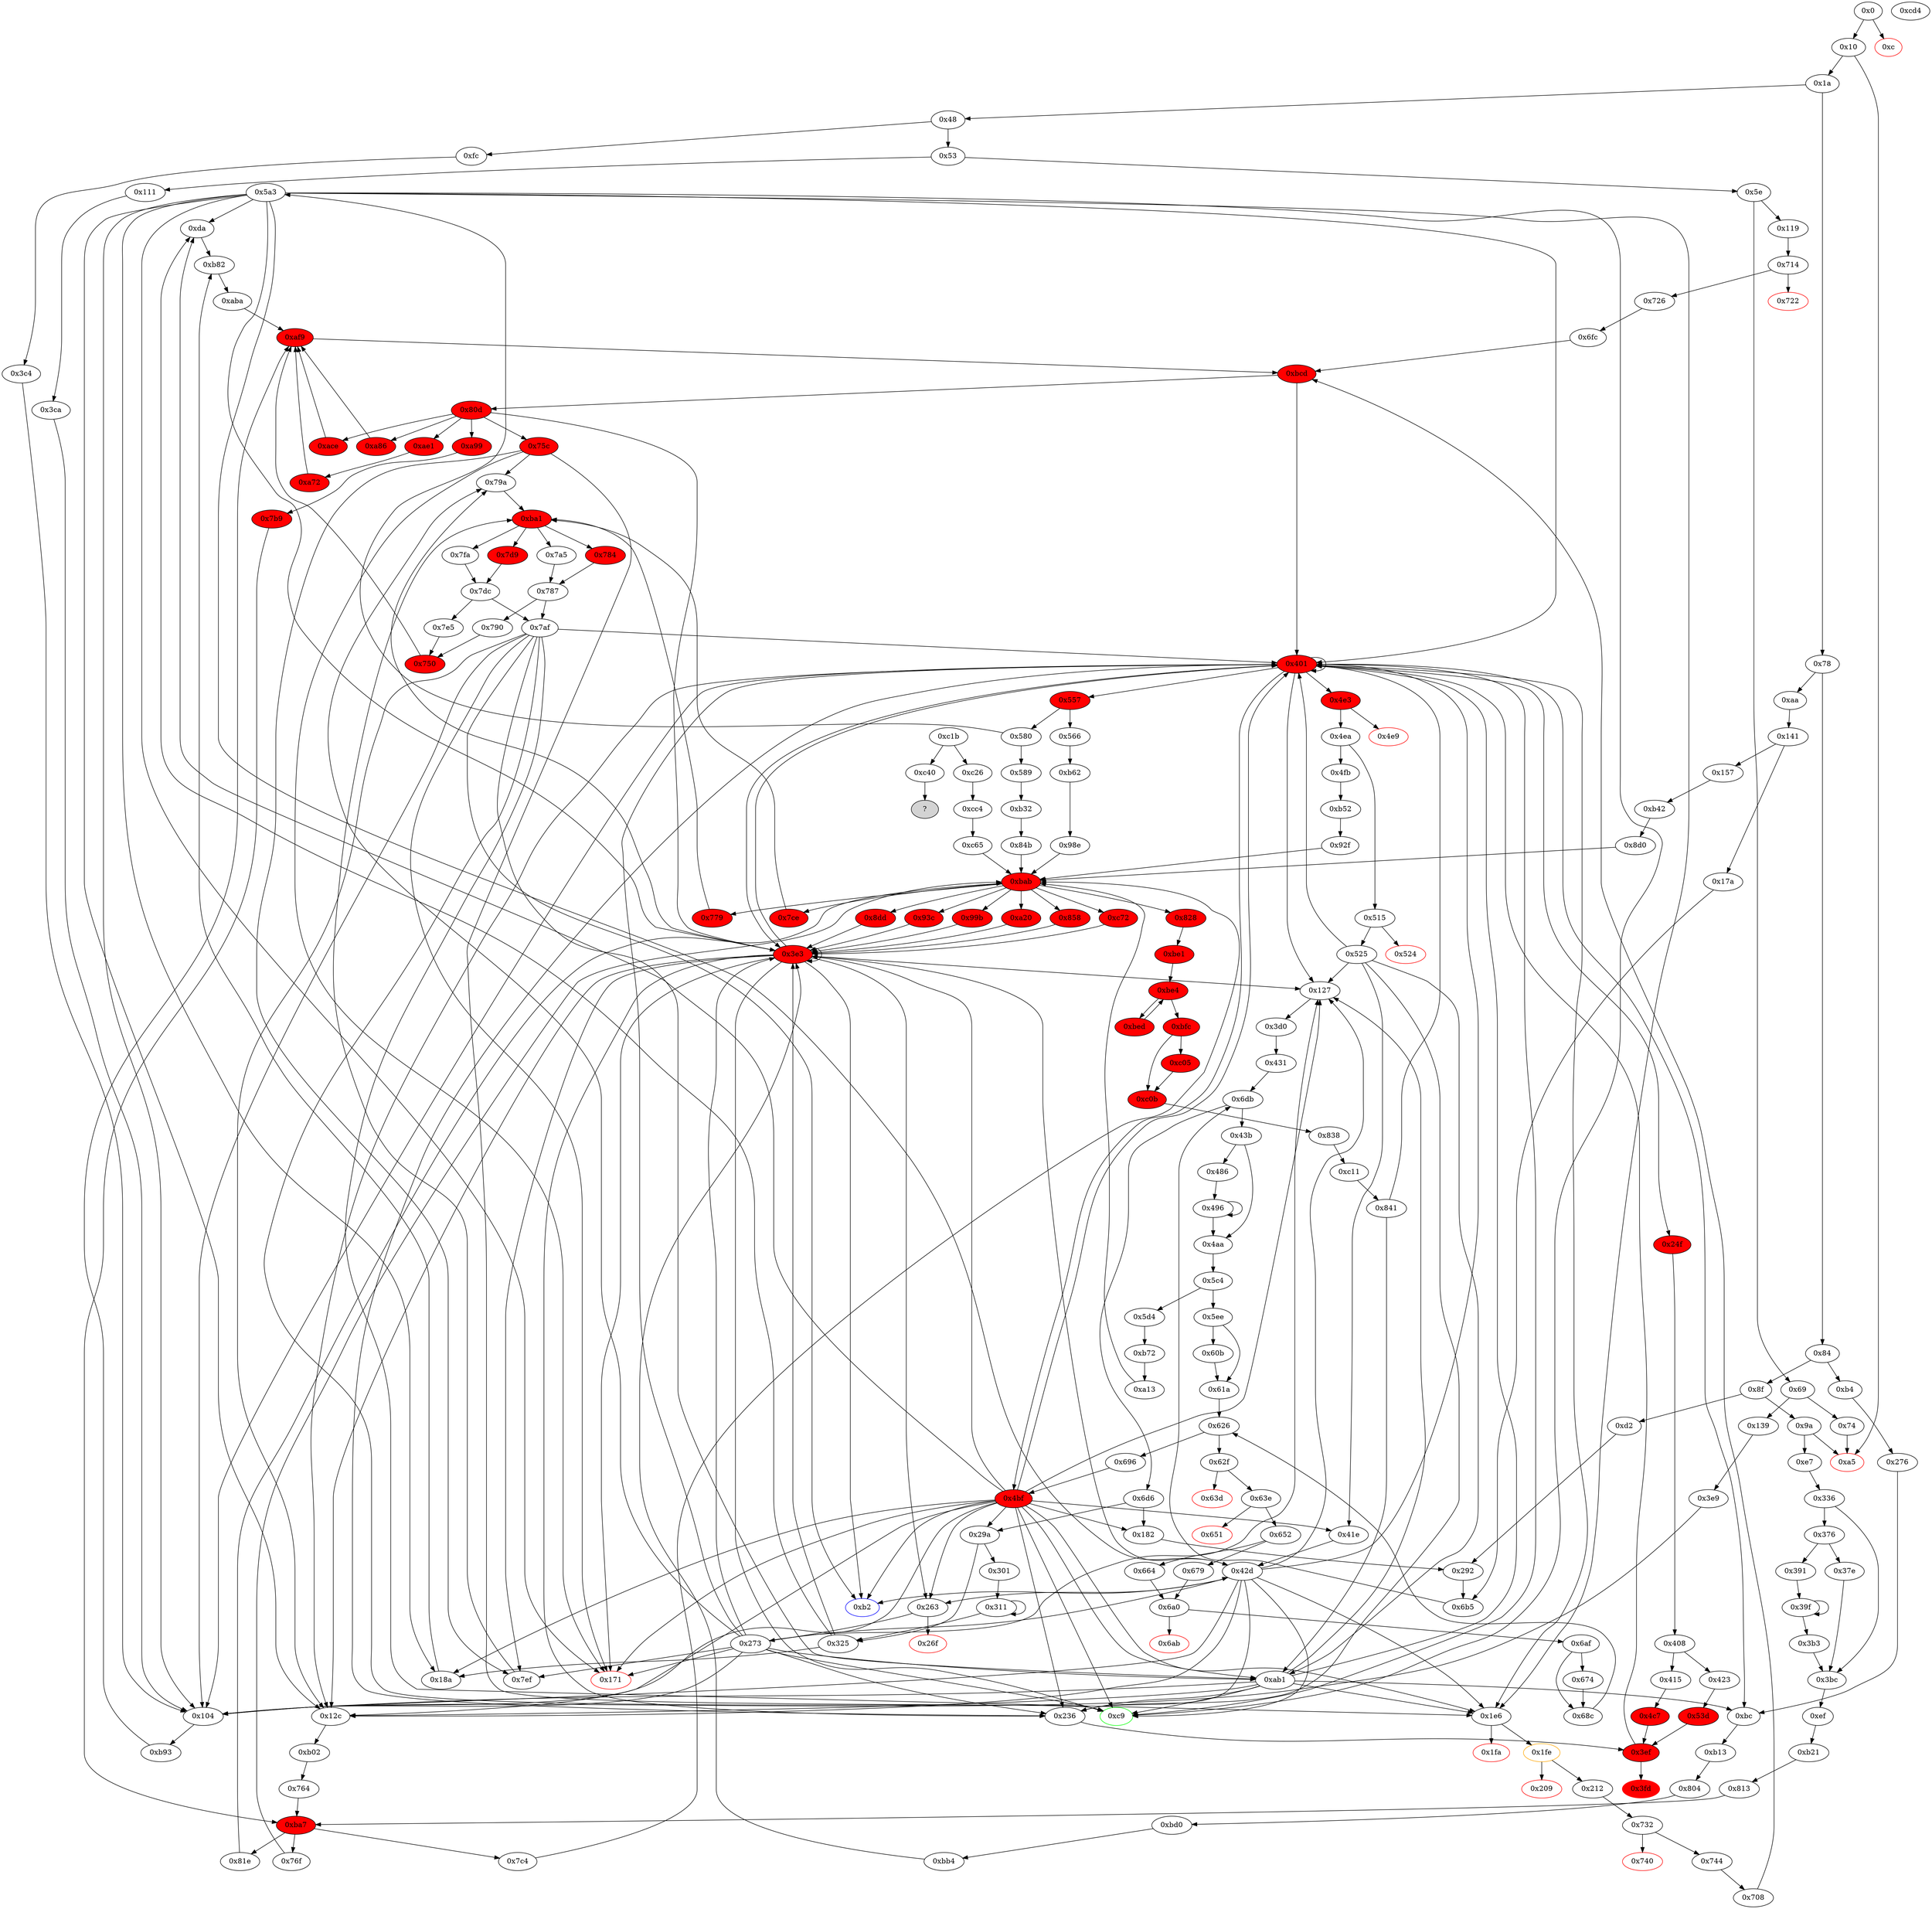 digraph "" {
"0x5a3" [fillcolor=white, id="0x5a3", style=filled, tooltip="Block 0x5a3\n[0x5a3:0x5c3]\n---\nPredecessors: [0x580]\nSuccessors: [0xc9, 0xda, 0x104, 0x12c, 0x171, 0x18a, 0x1e6, 0x3e3, 0x401, 0x42d]\n---\n0x5a3 JUMPDEST\n0x5a4 PUSH1 0x2\n0x5a6 DUP4\n0x5a7 ADD\n0x5a8 DUP1\n0x5a9 SLOAD\n0x5aa PUSH1 0x1\n0x5ac DUP2\n0x5ad DUP2\n0x5ae ADD\n0x5af DUP4\n0x5b0 SSTORE\n0x5b1 PUSH1 0x0\n0x5b3 SWAP3\n0x5b4 DUP4\n0x5b5 MSTORE\n0x5b6 PUSH1 0x20\n0x5b8 SWAP1\n0x5b9 SWAP3\n0x5ba SHA3\n0x5bb ADD\n0x5bc SWAP3\n0x5bd SWAP1\n0x5be SWAP3\n0x5bf SSTORE\n0x5c0 SWAP2\n0x5c1 ADD\n0x5c2 SSTORE\n0x5c3 JUMP\n---\n0x5a3: JUMPDEST \n0x5a4: V449 = 0x2\n0x5a7: V450 = ADD S2 0x2\n0x5a9: V451 = S[V450]\n0x5aa: V452 = 0x1\n0x5ae: V453 = ADD 0x1 V451\n0x5b0: S[V450] = V453\n0x5b1: V454 = 0x0\n0x5b5: M[0x0] = V450\n0x5b6: V455 = 0x20\n0x5ba: V456 = SHA3 0x0 0x20\n0x5bb: V457 = ADD V456 V451\n0x5bf: S[V457] = S1\n0x5c1: V458 = ADD S2 0x1\n0x5c2: S[V458] = S0\n0x5c3: JUMP S3\n---\nEntry stack: [S19, S18, S17, S16, S15, S14, S13, S12, S11, S10, S9, S8, S7, S6, S5, S4, S3, S2, S1, S0]\nStack pops: 4\nStack additions: []\nExit stack: [S19, S18, S17, S16, S15, S14, S13, S12, S11, S10, S9, S8, S7, S6, S5, S4]\n\nDef sites:\nS19: {0x29a.0x29d, 0x18a.0x1b7, 0x12c.0x130, 0x3d0.0x3d3, 0x212.0x230, 0x212.0x22a}\nS18: {0x29a.0x29d, 0x3d0.0x3d1, 0x3d0.0x3d6, 0x212.0x219, 0x212.0x22a, 0x212.0x230, 0x18a.0x1b7, 0x18a.0x1d1}\nS17: {0x3d0.0x3d1, 0x3d0.0x3d3, 0x212.0x230, 0x212.0x22a, 0x732.0x733, 0x212.0x219, 0x18a.0x1d3, 0x18a.0x1d1, 0x18a.0x1b7, 0x12c.0x12f, 0x12c.0x130}\nS16: {0xda.0xde, 0x29a.0x29d, 0x431.0x432, 0x3d0.0x3d1, 0x3d0.0x3d6, 0x212.0x219, 0x732.0x733, 0x212.0x230, 0x212.0x22a, 0x18a.0x1d9, 0x18a.0x1d3, 0x18a.0x1d1, 0xb02.0xb09, 0x744.0x745, 0xc26.0xc38}\nS15: {0x29a.0x29d, 0xda.0xde, 0x3d0.0x3d1, 0x212.0x219, 0x212.0x230, 0x212.0x22a, 0x18a.0x1d9, 0x18a.0x1d3, 0x18a.0x1b7, 0x24f.0x253, 0xb02.0xb0a, 0x744.0x745, 0x43b.0x43f, 0x732.0x733, 0x12c.0x12f, 0xc26.0xc37}\nS14: {0x29a.0x29d, 0x1a.0x3c, 0xda.0xdd, 0xda.0xde, 0x3d0.0x3d1, 0x212.0x219, 0x212.0x22a, 0x212.0x230, 0xbab_0x76f.0xbb1, 0xbab_0xc65.0xbb1, 0xbab_0x7c4.0xbb1, 0x18a.0x1b7, 0x18a.0x1e1, 0xbab_0x81e.0xbb1, 0x24f.0x253, 0x24f.0x256, 0x18a.0x1d9, 0x18a.0x1d1, 0xb02.0xb09, 0x744.0x745, 0x431.0x432, 0x732.0x733, 0x4aa.0x4b6, 0xc26.0xc38}\nS13: {0x119.0x11a, 0x29a.0x29d, 0x1a.0x3c, 0xda.0xdd, 0x3d0.0x3d1, 0x3d0.0x3d3, 0x212.0x230, 0x212.0x219, 0x18a.0x1d1, 0x18a.0x1b7, 0x18a.0x1e1, 0x24f.0x256, 0x24f.0x253, 0x18a.0x1d3, 0xb82.0xb89, 0xb02.0xb0a, 0x744.0x745, 0xcc4.0xccc, 0x43b.0x43f, 0x732.0x733, 0x12c.0x130, 0xae1.0xae7, 0xc26.0xc37}\nS12: {0xda.0xdd, 0xda.0xde, 0x3d0.0x3d1, 0x3ca.0x3cd, 0x24f.0x256, 0xace.0xad4, 0x744.0x745, 0xcc4.0xccb, 0x3c4.0x3c7, 0x6fc.0x703, 0xa72.0xa74, 0x3ef.0x3f4, 0x5ee.0x5f4, 0xae1.0xaf0, 0xae1.0xae7, 0x764.0x765, 0x119.0x11d, 0x119.0x11a, 0x1a.0x3c, 0x29a.0x29d, 0x212.0x22a, 0x415.0x415, 0x212.0x219, 0xbab_0x76f.0xbb1, 0xbab_0xc65.0xbb1, 0xbab_0x7c4.0xbb1, 0x18a.0x1d3, 0x18a.0x1d1, 0x18a.0x1b7, 0xbab_0x81e.0xbb1, 0x18a.0x1e1, 0x18a.0x1d9, 0x708.0x70f, 0xb82.0xb89, 0xb82.0xb8a, 0xb02.0xb09, 0xa86.0xa8c, 0xaba.0xabc, 0x732.0x733, 0xaa.0xab, 0x4aa.0x4b6, 0xc26.0xc38}\nS11: {0xda.0xde, 0x3d0.0x3d1, 0xba7_0x764.0xba8, 0x24f.0x256, 0x24f.0x253, 0x141.0x148, 0x744.0x745, 0xcc4.0xccc, 0x5c4.0x5c5, 0xfc.0xfd, 0xae1.0xae7, 0xae1.0xaf0, 0xc65.0xc66, 0x119.0x120, 0x119.0x11d, 0x119.0x11a, 0x1a.0x3c, 0x29a.0x29d, 0x111.0x112, 0x212.0x230, 0x212.0x22a, 0x415.0x415, 0x18a.0x1d1, 0x18a.0x1d3, 0x18a.0x1d9, 0x18a.0x1b7, 0xb82.0xb8a, 0xb82.0xb89, 0x43b.0x43f, 0x732.0x733, 0x12c.0x12f, 0x12c.0x130, 0x423.0x424}\nS10: {0x858.0x8ca, 0xda.0xde, 0xda.0xdd, 0x3d0.0x3d1, 0x3d0.0x3d3, 0x5d4.0x5e6, 0x157.0x169, 0x8dd_0x76f.0x929, 0x8dd_0x81e.0x929, 0x8dd_0xc65.0x929, 0x24f.0x256, 0x24f.0x253, 0x744.0x745, 0xfc.0xfd, 0xc72.0xcbe, 0xae1.0xae7, 0xae1.0xaf0, 0x119.0x121, 0x119.0x120, 0x119.0x11d, 0x29a.0x29d, 0x99b.0xa0d, 0x1a.0x3c, 0x111.0x112, 0x212.0x219, 0x212.0x230, 0x212.0x22a, 0x18a.0x1d9, 0x18a.0x1d3, 0x18a.0x1d1, 0x18a.0x1e1, 0xb82.0xb89, 0xb02.0xb09, 0x104.0x108, 0xb82.0xb8a, 0x93c.0x988, 0xba1_0x779.0xba4, 0xba1_0x7ce.0xba4, 0xc26.0xc38, 0xaa.0xab, 0xa20.0xa6c, 0x423.0x424, 0x8dd_0x7c4.0x929}\nS9: {0x7d9.0x7da, 0xda.0xdd, 0xda.0xde, 0x3d0.0x3d1, 0x5d4.0x5e5, 0x157.0x168, 0x3ca.0x3cd, 0x24f.0x256, 0x141.0x148, 0x3c4.0x3c7, 0x4c7.0x4d0, 0x744.0x745, 0x5c4.0x5c5, 0x7fa.0x7ff, 0xfc.0xfd, 0xa72.0xa75, 0xae1.0xae7, 0x119.0x121, 0x119.0x120, 0x119.0x11a, 0x1a.0x3c, 0x29a.0x29d, 0x111.0x112, 0x212.0x219, 0x212.0x230, 0x714.0x715, 0x18a.0x1e1, 0x18a.0x1d9, 0x18a.0x1d3, 0x18a.0x1b7, 0xb02.0xb0a, 0xb82.0xb89, 0x104.0x108, 0x784.0x785, 0xaba.0xabd, 0x732.0x733, 0xaa.0xab, 0x12c.0x12f, 0x7a5.0x7aa, 0xc26.0xc37}\nS8: {0x858.0x8ca, 0xda.0xdd, 0xda.0xde, 0x3d0.0x3d3, 0x3d0.0x3d1, 0x5d4.0x5e6, 0x157.0x169, 0x3ca.0x3cd, 0x8dd_0x81e.0x929, 0x8dd_0xc65.0x929, 0x8dd_0x7c4.0x929, 0x8dd_0x76f.0x929, 0x744.0x745, 0x3c4.0x3c7, 0x4c7.0x4c9, 0x4c7.0x4d0, 0x6fc.0x703, 0xa72.0xa7b, 0xa72.0xa75, 0xc72.0xcbe, 0x5ee.0x5f4, 0xae1.0xae7, 0x7e5.0x7e5, 0x119.0x11a, 0x119.0x121, 0x99b.0xa0d, 0x1a.0x3c, 0x29a.0x29d, 0x790.0x790, 0x212.0x219, 0x714.0x715, 0xbab_0x76f.0xbb1, 0xbab_0xc65.0xbb1, 0xbab_0x7c4.0xbb1, 0x18a.0x1e1, 0xbab_0x81e.0xbb1, 0x708.0x70f, 0xbab_0x8d0.0xbb1, 0xbab_0xa13.0xbb1, 0x18a.0x1d9, 0x18a.0x1d1, 0xb82.0xb89, 0xb02.0xb09, 0x104.0x107, 0x104.0x108, 0xaba.0xac3, 0x53d.0x53e, 0xaba.0xabd, 0x93c.0x988, 0x732.0x733, 0xc26.0xc38, 0x12c.0x130, 0xa20.0xa6c, 0x726.0x727}\nS7: {0xda.0xdd, 0x3d0.0x3d3, 0x3d0.0x3d1, 0x5d4.0x5e5, 0x157.0x168, 0x3ca.0x3cd, 0x24f.0x253, 0xace.0xad4, 0xb42.0xb4a, 0x3c4.0x3c7, 0x744.0x745, 0x4c7.0x4c9, 0xcc4.0xccc, 0x6fc.0x703, 0xa72.0xa7b, 0xb72.0xb7a, 0xa72.0xa75, 0xa72.0xa74, 0x3ef.0x3f4, 0x5ee.0x5f4, 0x119.0x11a, 0x119.0x11d, 0x1a.0x3c, 0x29a.0x29d, 0x212.0x22a, 0x714.0x715, 0xbab_0x76f.0xbb1, 0xbab_0xc65.0xbb1, 0xbab_0x7c4.0xbb1, 0x18a.0x1e1, 0xbab_0x81e.0xbb1, 0x708.0x70f, 0x18a.0x1d3, 0x18a.0x1d1, 0xb82.0xb89, 0xb82.0xb8a, 0xb02.0xb09, 0x104.0x107, 0xb02.0xb0a, 0xa86.0xa8c, 0xaba.0xac3, 0x53d.0x53e, 0xaba.0xabd, 0xaba.0xabc, 0x732.0x733, 0xc26.0xc38, 0xc26.0xc37, 0x12c.0x130, 0x726.0x727}\nS6: {0xda.0xdd, 0xda.0xde, 0x3d0.0x3d1, 0x24f.0x256, 0x24f.0x253, 0xb42.0xb49, 0xcc4.0xccb, 0x744.0x745, 0xfc.0xfd, 0xb72.0xb79, 0xa72.0xa7b, 0x7e5.0x7ea, 0x764.0x765, 0x119.0x11d, 0x119.0x11a, 0x119.0x120, 0x29a.0x29d, 0x1a.0x3c, 0x111.0x112, 0x790.0x795, 0x212.0x22a, 0x212.0x230, 0xbab_0x76f.0xbb1, 0xbab_0x81e.0xbb1, 0xbab_0x8d0.0xbb1, 0x18a.0x1b7, 0xbab_0x7c4.0xbb1, 0xbab_0xa13.0xbb1, 0xbab_0xc65.0xbb1, 0x18a.0x1e1, 0x18a.0x1d9, 0x18a.0x1d3, 0xb82.0xb8a, 0xb82.0xb89, 0x104.0x107, 0xaba.0xac3, 0xaa.0xab, 0x12c.0x130, 0x12c.0x12f, 0x726.0x727}\nS5: {0xda.0xde, 0x3d0.0x3d3, 0x8d0.0x8d1, 0xd2.0xd3, 0xba7_0x764.0xba8, 0x3ca.0x3cd, 0x24f.0x256, 0x141.0x148, 0xb42.0xb4a, 0x744.0x745, 0x3c4.0x3c7, 0x4c7.0x4c9, 0xcc4.0xccc, 0xfc.0xfd, 0x6fc.0x703, 0xa72.0xa7b, 0xb72.0xb7a, 0x5ee.0x5f4, 0xae1.0xae7, 0xc65.0xc66, 0x119.0x120, 0x119.0x11d, 0x119.0x121, 0x1a.0x3c, 0x29a.0x29d, 0x119.0x11a, 0x111.0x112, 0xa13.0xa14, 0x212.0x230, 0x212.0x22a, 0x212.0x219, 0xbab_0x76f.0xbb1, 0xbab_0xc65.0xbb1, 0xbab_0x7c4.0xbb1, 0x18a.0x1b7, 0x18a.0x1d1, 0xbab_0x81e.0xbb1, 0x708.0x70f, 0x18a.0x1d9, 0xb82.0xb8a, 0xb02.0xb09, 0xb82.0xb89, 0x104.0x108, 0x104.0x107, 0x182.0x183, 0xaba.0xac3, 0x53d.0x53e, 0xc26.0xc38, 0x12c.0x130, 0x12c.0x12f, 0x726.0x727}\nS4: {0xda.0xdd, 0x3d0.0x3d1, 0x3d0.0x3d6, 0x3ca.0x3cd, 0x3c4.0x3c7, 0x744.0x745, 0x4c7.0x4c9, 0x17a.0x17b, 0xfc.0xfd, 0x6fc.0x703, 0xa72.0xa7b, 0x726.0x727, 0x5ee.0x5f4, 0xae1.0xaf0, 0x119.0x121, 0x119.0x120, 0x119.0x11a, 0x29a.0x29d, 0x1a.0x3c, 0x119.0x11d, 0x111.0x112, 0x212.0x219, 0x212.0x230, 0x212.0x22a, 0x714.0x715, 0x415.0x415, 0xbab_0x76f.0xbb1, 0xbab_0xc65.0xbb1, 0xbab_0x7c4.0xbb1, 0x18a.0x1d1, 0x18a.0x1d3, 0xbab_0x81e.0xbb1, 0x708.0x70f, 0x18a.0x1e1, 0xb02.0xb09, 0xb82.0xb89, 0x104.0x108, 0xb02.0xb0a, 0x104.0x107, 0xb82.0xb8a, 0xaba.0xabd, 0xaba.0xac3, 0x53d.0x53e, 0xba1_0x779.0xba4, 0x732.0x733, 0xba1_0x79a.0xba4, 0xba1_0x7ce.0xba4, 0xba1_0x7ef.0xba4, 0xaa.0xab, 0xc26.0xc37, 0x12c.0x12f, 0x292.0x293, 0xc26.0xc38}\nS3: {0x7d9.0x7da, 0xda.0xde, 0xda.0xdd, 0x3d0.0x3d1, 0x3d0.0x3d3, 0xd2.0xd3, 0x3ca.0x3cd, 0x24f.0x256, 0x141.0x148, 0x3c4.0x3c7, 0x744.0x745, 0x7fa.0x7ff, 0xfc.0xfd, 0x726.0x727, 0xa72.0xa7b, 0x7e5.0x7ea, 0x119.0x121, 0x119.0x11a, 0x119.0x120, 0x29a.0x29d, 0x1a.0x3c, 0x111.0x112, 0x790.0x795, 0x212.0x219, 0x212.0x230, 0x714.0x715, 0xbab_0x76f.0xbb1, 0x708.0x70f, 0xbab_0xc65.0xbb1, 0x18a.0x1b7, 0x18a.0x1d3, 0xbab_0x7c4.0xbb1, 0xbab_0x81e.0xbb1, 0x18a.0x1d9, 0x18a.0x1e1, 0xb02.0xb0a, 0xb02.0xb09, 0x104.0x108, 0x104.0x107, 0x182.0x183, 0xb82.0xb89, 0x784.0x785, 0x139.0x13a, 0xaba.0xac3, 0xaba.0xabd, 0x732.0x733, 0x6b5.0x6b8, 0xc26.0xc38, 0x12c.0x12f, 0x12c.0x130, 0x423.0x424, 0x7a5.0x7aa, 0xc26.0xc37}\nS2: {0xda.0xde, 0x3d0.0x3d1, 0x3d0.0x3d6, 0x3ca.0x3cd, 0x24f.0x253, 0x24f.0x256, 0xace.0xad4, 0x3c4.0x3c7, 0x744.0x745, 0xcc4.0xccc, 0x4c7.0x4c9, 0x17a.0x17b, 0x6fc.0x703, 0xa72.0xa7b, 0xa72.0xa74, 0x3ef.0x3f4, 0x5ee.0x5f4, 0xae1.0xae7, 0x7e5.0x7e5, 0x119.0x11d, 0x119.0x11a, 0x119.0x121, 0x29a.0x29d, 0x1a.0x3c, 0x790.0x790, 0x212.0x219, 0x212.0x22a, 0x714.0x715, 0x292.0x293, 0xbab_0x76f.0xbb1, 0xbab_0xc65.0xbb1, 0xbab_0x7c4.0xbb1, 0x18a.0x1b7, 0x18a.0x1d1, 0xbab_0x81e.0xbb1, 0x18a.0x1d9, 0x708.0x70f, 0xb02.0xb09, 0xb02.0xb0a, 0x104.0x107, 0x104.0x108, 0xa86.0xa8c, 0xb82.0xb89, 0xaba.0xac3, 0xaba.0xabd, 0x53d.0x53e, 0xaba.0xabc, 0x431.0x432, 0x732.0x733, 0x6b5.0x6ce, 0xc26.0xc38, 0xc26.0xc37, 0x726.0x727}\nS1: {0xda.0xdd, 0x3d0.0x3d1, 0x3d0.0x3d3, 0x5d4.0x5e6, 0x3ca.0x3cd, 0x8dd_0x76f.0x929, 0x8dd_0x81e.0x929, 0x8dd_0xc65.0x929, 0xcc4.0xccc, 0xcc4.0xccb, 0x4c7.0x4d0, 0x3c4.0x3c7, 0x4c7.0x4c9, 0x6fc.0x703, 0xfc.0xfd, 0x3e9.0x3ec, 0x5ee.0x5f4, 0x99b.0xa0d, 0x29a.0x29d, 0xbab_0xa13.0xbb1, 0xbab_0x76f.0xbb1, 0xbab_0xc65.0xbb1, 0xbab_0x7c4.0xbb1, 0x18a.0x1d1, 0x18a.0x1d3, 0x18a.0x1b7, 0xbab_0x81e.0xbb1, 0x18a.0x1e1, 0xbab_0x8d0.0xbb1, 0xb82.0xb8a, 0xaba.0xac3, 0xaba.0xabd, 0x6b5.0x6b8, 0xb4.0xb5, 0x858.0x8ca, 0x157.0x169, 0x24f.0x253, 0x24f.0x256, 0x744.0x745, 0xa72.0xa7b, 0x726.0x727, 0xc72.0xcbe, 0xa72.0xa75, 0x764.0x765, 0x119.0x120, 0x119.0x11d, 0x119.0x11a, 0x1a.0x3c, 0x111.0x112, 0x212.0x22a, 0x212.0x230, 0x714.0x715, 0x708.0x70f, 0xb02.0xb0a, 0xb02.0xb09, 0x104.0x107, 0x43b.0x43f, 0x53d.0x53e, 0x93c.0x988, 0x732.0x733, 0xc26.0xc38, 0xc26.0xc37, 0x12c.0x130, 0x12c.0x12f, 0xa20.0xa6c, 0x8dd_0x7c4.0x929}\nS0: {0xda.0xdd, 0x3d0.0x3d1, 0xba7_0x764.0xba8, 0x5d4.0x5e6, 0x3ca.0x3cd, 0x8dd_0x76f.0x929, 0x8dd_0x81e.0x929, 0x8dd_0x8d0.0x929, 0xace.0xad4, 0x8dd_0xa13.0x929, 0x8dd_0xc65.0x929, 0x8dd_0x7c4.0x929, 0xcc4.0xccc, 0x3c4.0x3c7, 0x4fb.0x50d, 0xfc.0xfd, 0x6fc.0x703, 0x841_0xc05.0x844, 0x841_0xbfc.0x844, 0x3e9.0x3ec, 0x3ef.0x3f4, 0x5ee.0x5f4, 0xae1.0xae7, 0x18a.0x1e1, 0x7e5.0x7ea, 0xa99.0xa9f, 0x99b.0xa0d, 0x29a.0x29d, 0x790.0x795, 0xb93.0xb97, 0x589.0x59b, 0xbab_0x76f.0xbb1, 0xbab_0x81e.0xbb1, 0x18a.0x1b7, 0x18a.0x1d1, 0xbab_0x84b.0xbb1, 0xbab_0x7c4.0xbb1, 0xbab_0x8d0.0xbb1, 0xbab_0x92f.0xbb1, 0xbab_0x98e.0xbb1, 0x18a.0x1d3, 0xb82.0xb89, 0xb82.0xb8a, 0xa86.0xa8c, 0xaba.0xabc, 0xbb4.0xbca, 0x4aa.0x4b6, 0x858.0x8ca, 0x157.0x169, 0x24f.0x256, 0x744.0x745, 0x744.0x747, 0xc72.0xcbe, 0x726.0x729, 0xa72.0xa74, 0x276.0x28f, 0xbab_0xa13.0xbb1, 0xc65.0xc66, 0xbab_0xc65.0xbb1, 0x566.0x578, 0x119.0x11d, 0x119.0x11a, 0x119.0x120, 0x1a.0x3c, 0x111.0x112, 0xb13.0xb17, 0x212.0x22a, 0x212.0x230, 0x708.0x70f, 0xb02.0xb09, 0x104.0x107, 0x93c.0x988, 0xc26.0xc38, 0x12c.0x130, 0x12c.0x12f, 0xb21.0xb28, 0xa20.0xa6c, 0x726.0x727}\n"];
"0x580" [fillcolor=white, id="0x580", style=filled, tooltip="Block 0x580\n[0x580:0x588]\n---\nPredecessors: [0x557]\nSuccessors: [0x589, 0x5a3]\n---\n0x580 JUMPDEST\n0x581 DUP3\n0x582 SLOAD\n0x583 DUP2\n0x584 LT\n0x585 PUSH2 0x5a3\n0x588 JUMPI\n---\n0x580: JUMPDEST \n0x582: V435 = S[S2]\n0x584: V436 = LT S0 V435\n0x585: V437 = 0x5a3\n0x588: JUMPI 0x5a3 V436\n---\nEntry stack: [S19, S18, S17, S16, S15, S14, S13, S12, S11, S10, S9, S8, S7, S6, S5, S4, S3, S2, S1, S0]\nStack pops: 3\nStack additions: [S2, S1, S0]\nExit stack: [S19, S18, S17, S16, S15, S14, S13, S12, S11, S10, S9, S8, S7, S6, S5, S4, S3, S2, S1, S0]\n\nDef sites:\nS19: {0x29a.0x29d, 0x18a.0x1b7, 0x12c.0x130, 0x3d0.0x3d3, 0x212.0x230, 0x212.0x22a}\nS18: {0x29a.0x29d, 0x3d0.0x3d1, 0x3d0.0x3d6, 0x212.0x219, 0x212.0x22a, 0x212.0x230, 0x18a.0x1b7, 0x18a.0x1d1}\nS17: {0x3d0.0x3d1, 0x3d0.0x3d3, 0x212.0x230, 0x212.0x22a, 0x732.0x733, 0x212.0x219, 0x18a.0x1d3, 0x18a.0x1d1, 0x18a.0x1b7, 0x12c.0x12f, 0x12c.0x130}\nS16: {0xda.0xde, 0x29a.0x29d, 0x431.0x432, 0x3d0.0x3d1, 0x3d0.0x3d6, 0x212.0x219, 0x732.0x733, 0x212.0x230, 0x212.0x22a, 0x18a.0x1d9, 0x18a.0x1d3, 0x18a.0x1d1, 0xb02.0xb09, 0x744.0x745, 0xc26.0xc38}\nS15: {0x29a.0x29d, 0xda.0xde, 0x3d0.0x3d1, 0x212.0x219, 0x212.0x230, 0x212.0x22a, 0x18a.0x1d9, 0x18a.0x1d3, 0x18a.0x1b7, 0x24f.0x253, 0xb02.0xb0a, 0x744.0x745, 0x43b.0x43f, 0x732.0x733, 0x12c.0x12f, 0xc26.0xc37}\nS14: {0x29a.0x29d, 0x1a.0x3c, 0xda.0xdd, 0xda.0xde, 0x3d0.0x3d1, 0x212.0x219, 0x212.0x22a, 0x212.0x230, 0xbab_0x76f.0xbb1, 0xbab_0xc65.0xbb1, 0xbab_0x7c4.0xbb1, 0x18a.0x1b7, 0x18a.0x1e1, 0xbab_0x81e.0xbb1, 0x24f.0x253, 0x24f.0x256, 0x18a.0x1d9, 0x18a.0x1d1, 0xb02.0xb09, 0x744.0x745, 0x431.0x432, 0x732.0x733, 0x4aa.0x4b6, 0xc26.0xc38}\nS13: {0x119.0x11a, 0x29a.0x29d, 0x1a.0x3c, 0xda.0xdd, 0x3d0.0x3d1, 0x3d0.0x3d3, 0x212.0x230, 0x212.0x219, 0x18a.0x1d1, 0x18a.0x1b7, 0x18a.0x1e1, 0x24f.0x256, 0x24f.0x253, 0x18a.0x1d3, 0xb82.0xb89, 0xb02.0xb0a, 0x744.0x745, 0xcc4.0xccc, 0x43b.0x43f, 0x732.0x733, 0x12c.0x130, 0xae1.0xae7, 0xc26.0xc37}\nS12: {0xda.0xdd, 0xda.0xde, 0x3d0.0x3d1, 0x3ca.0x3cd, 0x24f.0x256, 0xace.0xad4, 0x744.0x745, 0xcc4.0xccb, 0x3c4.0x3c7, 0x6fc.0x703, 0xa72.0xa74, 0x3ef.0x3f4, 0x5ee.0x5f4, 0xae1.0xaf0, 0xae1.0xae7, 0x764.0x765, 0x119.0x11d, 0x119.0x11a, 0x1a.0x3c, 0x29a.0x29d, 0x212.0x22a, 0x415.0x415, 0x212.0x219, 0xbab_0x76f.0xbb1, 0xbab_0xc65.0xbb1, 0xbab_0x7c4.0xbb1, 0x18a.0x1d3, 0x18a.0x1d1, 0x18a.0x1b7, 0xbab_0x81e.0xbb1, 0x18a.0x1e1, 0x18a.0x1d9, 0x708.0x70f, 0xb82.0xb89, 0xb82.0xb8a, 0xb02.0xb09, 0xa86.0xa8c, 0xaba.0xabc, 0x732.0x733, 0xaa.0xab, 0x4aa.0x4b6, 0xc26.0xc38}\nS11: {0xda.0xde, 0x3d0.0x3d1, 0xba7_0x764.0xba8, 0x24f.0x256, 0x24f.0x253, 0x141.0x148, 0x744.0x745, 0xcc4.0xccc, 0x5c4.0x5c5, 0xfc.0xfd, 0xae1.0xae7, 0xae1.0xaf0, 0xc65.0xc66, 0x119.0x120, 0x119.0x11d, 0x119.0x11a, 0x1a.0x3c, 0x29a.0x29d, 0x111.0x112, 0x212.0x230, 0x212.0x22a, 0x415.0x415, 0x18a.0x1d1, 0x18a.0x1d3, 0x18a.0x1d9, 0x18a.0x1b7, 0xb82.0xb8a, 0xb82.0xb89, 0x43b.0x43f, 0x732.0x733, 0x12c.0x12f, 0x12c.0x130, 0x423.0x424}\nS10: {0x858.0x8ca, 0xda.0xde, 0xda.0xdd, 0x3d0.0x3d1, 0x3d0.0x3d3, 0x5d4.0x5e6, 0x157.0x169, 0x8dd_0x76f.0x929, 0x8dd_0x81e.0x929, 0x8dd_0xc65.0x929, 0x24f.0x256, 0x24f.0x253, 0x744.0x745, 0xfc.0xfd, 0xc72.0xcbe, 0xae1.0xae7, 0xae1.0xaf0, 0x119.0x121, 0x119.0x120, 0x119.0x11d, 0x29a.0x29d, 0x99b.0xa0d, 0x1a.0x3c, 0x111.0x112, 0x212.0x219, 0x212.0x230, 0x212.0x22a, 0x18a.0x1d9, 0x18a.0x1d3, 0x18a.0x1d1, 0x18a.0x1e1, 0xb82.0xb89, 0xb02.0xb09, 0x104.0x108, 0xb82.0xb8a, 0x93c.0x988, 0xba1_0x779.0xba4, 0xba1_0x7ce.0xba4, 0xc26.0xc38, 0xaa.0xab, 0xa20.0xa6c, 0x423.0x424, 0x8dd_0x7c4.0x929}\nS9: {0x7d9.0x7da, 0xda.0xdd, 0xda.0xde, 0x3d0.0x3d1, 0x5d4.0x5e5, 0x157.0x168, 0x3ca.0x3cd, 0x24f.0x256, 0x141.0x148, 0x3c4.0x3c7, 0x4c7.0x4d0, 0x744.0x745, 0x5c4.0x5c5, 0x7fa.0x7ff, 0xfc.0xfd, 0xa72.0xa75, 0xae1.0xae7, 0x119.0x121, 0x119.0x120, 0x119.0x11a, 0x1a.0x3c, 0x29a.0x29d, 0x111.0x112, 0x212.0x219, 0x212.0x230, 0x714.0x715, 0x18a.0x1e1, 0x18a.0x1d9, 0x18a.0x1d3, 0x18a.0x1b7, 0xb02.0xb0a, 0xb82.0xb89, 0x104.0x108, 0x784.0x785, 0xaba.0xabd, 0x732.0x733, 0xaa.0xab, 0x12c.0x12f, 0x7a5.0x7aa, 0xc26.0xc37}\nS8: {0x858.0x8ca, 0xda.0xdd, 0xda.0xde, 0x3d0.0x3d3, 0x3d0.0x3d1, 0x5d4.0x5e6, 0x157.0x169, 0x3ca.0x3cd, 0x8dd_0x81e.0x929, 0x8dd_0xc65.0x929, 0x8dd_0x7c4.0x929, 0x8dd_0x76f.0x929, 0x744.0x745, 0x3c4.0x3c7, 0x4c7.0x4c9, 0x4c7.0x4d0, 0x6fc.0x703, 0xa72.0xa7b, 0xa72.0xa75, 0xc72.0xcbe, 0x5ee.0x5f4, 0xae1.0xae7, 0x7e5.0x7e5, 0x119.0x11a, 0x119.0x121, 0x99b.0xa0d, 0x1a.0x3c, 0x29a.0x29d, 0x790.0x790, 0x212.0x219, 0x714.0x715, 0xbab_0x76f.0xbb1, 0xbab_0xc65.0xbb1, 0xbab_0x7c4.0xbb1, 0x18a.0x1e1, 0xbab_0x81e.0xbb1, 0x708.0x70f, 0xbab_0x8d0.0xbb1, 0xbab_0xa13.0xbb1, 0x18a.0x1d9, 0x18a.0x1d1, 0xb82.0xb89, 0xb02.0xb09, 0x104.0x107, 0x104.0x108, 0xaba.0xac3, 0x53d.0x53e, 0xaba.0xabd, 0x93c.0x988, 0x732.0x733, 0xc26.0xc38, 0x12c.0x130, 0xa20.0xa6c, 0x726.0x727}\nS7: {0xda.0xdd, 0x3d0.0x3d3, 0x3d0.0x3d1, 0x5d4.0x5e5, 0x157.0x168, 0x3ca.0x3cd, 0x24f.0x253, 0xace.0xad4, 0xb42.0xb4a, 0x3c4.0x3c7, 0x744.0x745, 0x4c7.0x4c9, 0xcc4.0xccc, 0x6fc.0x703, 0xa72.0xa7b, 0xb72.0xb7a, 0xa72.0xa75, 0xa72.0xa74, 0x3ef.0x3f4, 0x5ee.0x5f4, 0x119.0x11a, 0x119.0x11d, 0x1a.0x3c, 0x29a.0x29d, 0x212.0x22a, 0x714.0x715, 0xbab_0x76f.0xbb1, 0xbab_0xc65.0xbb1, 0xbab_0x7c4.0xbb1, 0x18a.0x1e1, 0xbab_0x81e.0xbb1, 0x708.0x70f, 0x18a.0x1d3, 0x18a.0x1d1, 0xb82.0xb89, 0xb82.0xb8a, 0xb02.0xb09, 0x104.0x107, 0xb02.0xb0a, 0xa86.0xa8c, 0xaba.0xac3, 0x53d.0x53e, 0xaba.0xabd, 0xaba.0xabc, 0x732.0x733, 0xc26.0xc38, 0xc26.0xc37, 0x12c.0x130, 0x726.0x727}\nS6: {0xda.0xdd, 0xda.0xde, 0x3d0.0x3d1, 0x24f.0x256, 0x24f.0x253, 0xb42.0xb49, 0xcc4.0xccb, 0x744.0x745, 0xfc.0xfd, 0xb72.0xb79, 0xa72.0xa7b, 0x7e5.0x7ea, 0x764.0x765, 0x119.0x11d, 0x119.0x11a, 0x119.0x120, 0x29a.0x29d, 0x1a.0x3c, 0x111.0x112, 0x790.0x795, 0x212.0x22a, 0x212.0x230, 0xbab_0x76f.0xbb1, 0xbab_0x81e.0xbb1, 0xbab_0x8d0.0xbb1, 0x18a.0x1b7, 0xbab_0x7c4.0xbb1, 0xbab_0xa13.0xbb1, 0xbab_0xc65.0xbb1, 0x18a.0x1e1, 0x18a.0x1d9, 0x18a.0x1d3, 0xb82.0xb8a, 0xb82.0xb89, 0x104.0x107, 0xaba.0xac3, 0xaa.0xab, 0x12c.0x130, 0x12c.0x12f, 0x726.0x727}\nS5: {0xda.0xde, 0x3d0.0x3d3, 0x8d0.0x8d1, 0xd2.0xd3, 0xba7_0x764.0xba8, 0x3ca.0x3cd, 0x24f.0x256, 0x141.0x148, 0xb42.0xb4a, 0x744.0x745, 0x3c4.0x3c7, 0x4c7.0x4c9, 0xcc4.0xccc, 0xfc.0xfd, 0x6fc.0x703, 0xa72.0xa7b, 0xb72.0xb7a, 0x5ee.0x5f4, 0xae1.0xae7, 0xc65.0xc66, 0x119.0x120, 0x119.0x11d, 0x119.0x121, 0x1a.0x3c, 0x29a.0x29d, 0x119.0x11a, 0x111.0x112, 0xa13.0xa14, 0x212.0x230, 0x212.0x22a, 0x212.0x219, 0xbab_0x76f.0xbb1, 0xbab_0xc65.0xbb1, 0xbab_0x7c4.0xbb1, 0x18a.0x1b7, 0x18a.0x1d1, 0xbab_0x81e.0xbb1, 0x708.0x70f, 0x18a.0x1d9, 0xb82.0xb8a, 0xb02.0xb09, 0xb82.0xb89, 0x104.0x108, 0x104.0x107, 0x182.0x183, 0xaba.0xac3, 0x53d.0x53e, 0xc26.0xc38, 0x12c.0x130, 0x12c.0x12f, 0x726.0x727}\nS4: {0xda.0xdd, 0x3d0.0x3d1, 0x3d0.0x3d6, 0x3ca.0x3cd, 0x3c4.0x3c7, 0x744.0x745, 0x4c7.0x4c9, 0x17a.0x17b, 0xfc.0xfd, 0x6fc.0x703, 0xa72.0xa7b, 0x726.0x727, 0x5ee.0x5f4, 0xae1.0xaf0, 0x119.0x121, 0x119.0x120, 0x119.0x11a, 0x29a.0x29d, 0x1a.0x3c, 0x119.0x11d, 0x111.0x112, 0x212.0x219, 0x212.0x230, 0x212.0x22a, 0x714.0x715, 0x415.0x415, 0xbab_0x76f.0xbb1, 0xbab_0xc65.0xbb1, 0xbab_0x7c4.0xbb1, 0x18a.0x1d1, 0x18a.0x1d3, 0xbab_0x81e.0xbb1, 0x708.0x70f, 0x18a.0x1e1, 0xb02.0xb09, 0xb82.0xb89, 0x104.0x108, 0xb02.0xb0a, 0x104.0x107, 0xb82.0xb8a, 0xaba.0xabd, 0xaba.0xac3, 0x53d.0x53e, 0xba1_0x779.0xba4, 0x732.0x733, 0xba1_0x79a.0xba4, 0xba1_0x7ce.0xba4, 0xba1_0x7ef.0xba4, 0xaa.0xab, 0xc26.0xc37, 0x12c.0x12f, 0x292.0x293, 0xc26.0xc38}\nS3: {0x7d9.0x7da, 0xda.0xde, 0xda.0xdd, 0x3d0.0x3d1, 0x3d0.0x3d3, 0xd2.0xd3, 0x3ca.0x3cd, 0x24f.0x256, 0x141.0x148, 0x3c4.0x3c7, 0x744.0x745, 0x7fa.0x7ff, 0xfc.0xfd, 0x726.0x727, 0xa72.0xa7b, 0x7e5.0x7ea, 0x119.0x121, 0x119.0x11a, 0x119.0x120, 0x29a.0x29d, 0x1a.0x3c, 0x111.0x112, 0x790.0x795, 0x212.0x219, 0x212.0x230, 0x714.0x715, 0xbab_0x76f.0xbb1, 0x708.0x70f, 0xbab_0xc65.0xbb1, 0x18a.0x1b7, 0x18a.0x1d3, 0xbab_0x7c4.0xbb1, 0xbab_0x81e.0xbb1, 0x18a.0x1d9, 0x18a.0x1e1, 0xb02.0xb0a, 0xb02.0xb09, 0x104.0x108, 0x104.0x107, 0x182.0x183, 0xb82.0xb89, 0x784.0x785, 0x139.0x13a, 0xaba.0xac3, 0xaba.0xabd, 0x732.0x733, 0x6b5.0x6b8, 0xc26.0xc38, 0x12c.0x12f, 0x12c.0x130, 0x423.0x424, 0x7a5.0x7aa, 0xc26.0xc37}\nS2: {0xda.0xde, 0x3d0.0x3d1, 0x3d0.0x3d6, 0x3ca.0x3cd, 0x24f.0x253, 0x24f.0x256, 0xace.0xad4, 0x3c4.0x3c7, 0x744.0x745, 0xcc4.0xccc, 0x4c7.0x4c9, 0x17a.0x17b, 0x6fc.0x703, 0xa72.0xa7b, 0xa72.0xa74, 0x3ef.0x3f4, 0x5ee.0x5f4, 0xae1.0xae7, 0x7e5.0x7e5, 0x119.0x11d, 0x119.0x11a, 0x119.0x121, 0x29a.0x29d, 0x1a.0x3c, 0x790.0x790, 0x212.0x219, 0x212.0x22a, 0x714.0x715, 0x292.0x293, 0xbab_0x76f.0xbb1, 0xbab_0xc65.0xbb1, 0xbab_0x7c4.0xbb1, 0x18a.0x1b7, 0x18a.0x1d1, 0xbab_0x81e.0xbb1, 0x18a.0x1d9, 0x708.0x70f, 0xb02.0xb09, 0xb02.0xb0a, 0x104.0x107, 0x104.0x108, 0xa86.0xa8c, 0xb82.0xb89, 0xaba.0xac3, 0xaba.0xabd, 0x53d.0x53e, 0xaba.0xabc, 0x431.0x432, 0x732.0x733, 0x6b5.0x6ce, 0xc26.0xc38, 0xc26.0xc37, 0x726.0x727}\nS1: {0xda.0xdd, 0x3d0.0x3d1, 0x3d0.0x3d3, 0x5d4.0x5e6, 0x3ca.0x3cd, 0x8dd_0x76f.0x929, 0x8dd_0x81e.0x929, 0x8dd_0xc65.0x929, 0xcc4.0xccc, 0xcc4.0xccb, 0x4c7.0x4d0, 0x3c4.0x3c7, 0x4c7.0x4c9, 0x6fc.0x703, 0xfc.0xfd, 0x3e9.0x3ec, 0x5ee.0x5f4, 0x99b.0xa0d, 0x29a.0x29d, 0xbab_0xa13.0xbb1, 0xbab_0x76f.0xbb1, 0xbab_0xc65.0xbb1, 0xbab_0x7c4.0xbb1, 0x18a.0x1d1, 0x18a.0x1d3, 0x18a.0x1b7, 0xbab_0x81e.0xbb1, 0x18a.0x1e1, 0xbab_0x8d0.0xbb1, 0xb82.0xb8a, 0xaba.0xac3, 0xaba.0xabd, 0x6b5.0x6b8, 0xb4.0xb5, 0x858.0x8ca, 0x157.0x169, 0x24f.0x253, 0x24f.0x256, 0x744.0x745, 0xa72.0xa7b, 0x726.0x727, 0xc72.0xcbe, 0xa72.0xa75, 0x764.0x765, 0x119.0x120, 0x119.0x11d, 0x119.0x11a, 0x1a.0x3c, 0x111.0x112, 0x212.0x22a, 0x212.0x230, 0x714.0x715, 0x708.0x70f, 0xb02.0xb0a, 0xb02.0xb09, 0x104.0x107, 0x43b.0x43f, 0x53d.0x53e, 0x93c.0x988, 0x732.0x733, 0xc26.0xc38, 0xc26.0xc37, 0x12c.0x130, 0x12c.0x12f, 0xa20.0xa6c, 0x8dd_0x7c4.0x929}\nS0: {0xda.0xdd, 0x3d0.0x3d1, 0xba7_0x764.0xba8, 0x5d4.0x5e6, 0x3ca.0x3cd, 0x8dd_0x76f.0x929, 0x8dd_0x81e.0x929, 0x8dd_0x8d0.0x929, 0xace.0xad4, 0x8dd_0xa13.0x929, 0x8dd_0xc65.0x929, 0x8dd_0x7c4.0x929, 0xcc4.0xccc, 0x3c4.0x3c7, 0x4fb.0x50d, 0xfc.0xfd, 0x6fc.0x703, 0x841_0xc05.0x844, 0x841_0xbfc.0x844, 0x3e9.0x3ec, 0x3ef.0x3f4, 0x5ee.0x5f4, 0xae1.0xae7, 0x18a.0x1e1, 0x7e5.0x7ea, 0xa99.0xa9f, 0x99b.0xa0d, 0x29a.0x29d, 0x790.0x795, 0xb93.0xb97, 0x589.0x59b, 0xbab_0x76f.0xbb1, 0xbab_0x81e.0xbb1, 0x18a.0x1b7, 0x18a.0x1d1, 0xbab_0x84b.0xbb1, 0xbab_0x7c4.0xbb1, 0xbab_0x8d0.0xbb1, 0xbab_0x92f.0xbb1, 0xbab_0x98e.0xbb1, 0x18a.0x1d3, 0xb82.0xb89, 0xb82.0xb8a, 0xa86.0xa8c, 0xaba.0xabc, 0xbb4.0xbca, 0x4aa.0x4b6, 0x858.0x8ca, 0x157.0x169, 0x24f.0x256, 0x744.0x745, 0x744.0x747, 0xc72.0xcbe, 0x726.0x729, 0xa72.0xa74, 0x276.0x28f, 0xbab_0xa13.0xbb1, 0xc65.0xc66, 0xbab_0xc65.0xbb1, 0x566.0x578, 0x119.0x11d, 0x119.0x11a, 0x119.0x120, 0x1a.0x3c, 0x111.0x112, 0xb13.0xb17, 0x212.0x22a, 0x212.0x230, 0x708.0x70f, 0xb02.0xb09, 0x104.0x107, 0x93c.0x988, 0xc26.0xc38, 0x12c.0x130, 0x12c.0x12f, 0xb21.0xb28, 0xa20.0xa6c, 0x726.0x727}\n"];
"0xb4" [fillcolor=white, id="0xb4", style=filled, tooltip="Block 0xb4\n[0xb4:0xbb]\n---\nPredecessors: [0x84]\nSuccessors: [0x276]\n---\n0xb4 JUMPDEST\n0xb5 PUSH2 0xbc\n0xb8 PUSH2 0x276\n0xbb JUMP\n---\n0xb4: JUMPDEST \n0xb5: V45 = 0xbc\n0xb8: V46 = 0x276\n0xbb: JUMP 0x276\n---\nEntry stack: [V13]\nStack pops: 0\nStack additions: [0xbc]\nExit stack: [V13, 0xbc]\n\nDef sites:\nV13: {0x1a.0x3c}\n"];
"0x60b" [fillcolor=white, id="0x60b", style=filled, tooltip="Block 0x60b\n[0x60b:0x619]\n---\nPredecessors: [0x5ee]\nSuccessors: [0x61a]\n---\n0x60b DUP2\n0x60c PUSH1 0x20\n0x60e ADD\n0x60f PUSH1 0x20\n0x611 DUP3\n0x612 MUL\n0x613 DUP1\n0x614 CODESIZE\n0x615 DUP4\n0x616 CODECOPY\n0x617 ADD\n0x618 SWAP1\n0x619 POP\n---\n0x60c: V489 = 0x20\n0x60e: V490 = ADD 0x20 V480\n0x60f: V491 = 0x20\n0x612: V492 = MUL V545 0x20\n0x614: V493 = CODESIZE\n0x616: CODECOPY V490 V493 V492\n0x617: V494 = ADD V492 V490\n---\nEntry stack: [S17, 0x60, S15, S14, S13, S12, S11, {0x6, 0x182, 0x29a}, V545, S8, V326, 0x4bf, V326, V545, 0x60, 0x60, V480, V545]\nStack pops: 2\nStack additions: [S1, V494]\nExit stack: [S17, 0x60, S15, S14, S13, S12, S11, {0x6, 0x182, 0x29a}, V545, S8, V326, 0x4bf, V326, V545, 0x60, 0x60, V480, V494]\n\nDef sites:\nS17: {}\n0x60: {0x3d0.0x3d1}\nS15: {0x3d0.0x3d3, 0x1a.0x3c}\nS14: {0x3d0.0x3d1, 0xaa.0xab, 0x1a.0x3c}\nS13: {0xd2.0xd3, 0x3d0.0x3d3, 0x182.0x183, 0x1a.0x3c, 0x141.0x148}\nS12: {0x3d0.0x3d1, 0xaa.0xab, 0x1a.0x3c, 0x6b5.0x6b8}\nS11: {0x141.0x148, 0x3d0.0x3d3, 0x182.0x183, 0xd2.0xd3}\n{0x6, 0x182, 0x29a}: {0x3d0.0x3d6, 0x292.0x293, 0x17a.0x17b}\nV545: {0x6b5.0x6b8}\nS8: {0x431.0x432, 0x6b5.0x6ce}\nV326: {0x43b.0x43f}\n0x4bf: {0x4aa.0x4b6}\nV326: {0x43b.0x43f}\nV545: {0x6b5.0x6b8}\n0x60: {0x5c4.0x5c5}\n0x60: {0x5ee.0x5ef}\nV480: {0x5ee.0x5f4}\nV545: {0x6b5.0x6b8}\n"];
"0x6db" [fillcolor=white, id="0x6db", style=filled, tooltip="Block 0x6db\n[0x6db:0x6fb]\n---\nPredecessors: [0x431, 0x6b5]\nSuccessors: [0x43b, 0x6d6]\n---\n0x6db JUMPDEST\n0x6dc PUSH1 0x40\n0x6de MLOAD\n0x6df DUP1\n0x6e0 PUSH1 0x60\n0x6e2 ADD\n0x6e3 PUSH1 0x40\n0x6e5 MSTORE\n0x6e6 DUP1\n0x6e7 PUSH1 0x0\n0x6e9 DUP2\n0x6ea MSTORE\n0x6eb PUSH1 0x20\n0x6ed ADD\n0x6ee PUSH1 0x0\n0x6f0 DUP2\n0x6f1 MSTORE\n0x6f2 PUSH1 0x20\n0x6f4 ADD\n0x6f5 PUSH1 0x60\n0x6f7 DUP2\n0x6f8 MSTORE\n0x6f9 POP\n0x6fa SWAP1\n0x6fb JUMP\n---\n0x6db: JUMPDEST \n0x6dc: V557 = 0x40\n0x6de: V558 = M[0x40]\n0x6e0: V559 = 0x60\n0x6e2: V560 = ADD 0x60 V558\n0x6e3: V561 = 0x40\n0x6e5: M[0x40] = V560\n0x6e7: V562 = 0x0\n0x6ea: M[V558] = 0x0\n0x6eb: V563 = 0x20\n0x6ed: V564 = ADD 0x20 V558\n0x6ee: V565 = 0x0\n0x6f1: M[V564] = 0x0\n0x6f2: V566 = 0x20\n0x6f4: V567 = ADD 0x20 V564\n0x6f5: V568 = 0x60\n0x6f8: M[V567] = 0x60\n0x6fb: JUMP {0x43b, 0x6d6}\n---\nEntry stack: [S18, 0x60, S16, S15, S14, S13, S12, S11, S10, S9, S8, S7, S6, S5, S4, {0x6, 0x182, 0x29a}, V545, S1, {0x43b, 0x6d6}]\nStack pops: 1\nStack additions: [V558]\nExit stack: [S18, 0x60, S16, S15, S14, S13, S12, S11, S10, S9, S8, S7, S6, S5, S4, {0x6, 0x182, 0x29a}, V545, S1, V558]\n\nDef sites:\nS18: {}\n0x60: {0x3d0.0x3d1}\nS16: {0x3d0.0x3d3, 0x1a.0x3c}\nS15: {0x3d0.0x3d1, 0xaa.0xab, 0x1a.0x3c}\nS14: {0x141.0x148, 0x3d0.0x3d3, 0x182.0x183, 0x1a.0x3c, 0xd2.0xd3}\nS13: {0x3d0.0x3d1, 0xaa.0xab, 0x6b5.0x6b8, 0x1a.0x3c}\nS12: {0x141.0x148, 0x3d0.0x3d3, 0x182.0x183, 0x1a.0x3c, 0xd2.0xd3}\nS11: {0x3d0.0x3d1, 0xaa.0xab, 0x6b5.0x6b8, 0x1a.0x3c}\nS10: {0x141.0x148, 0x3d0.0x3d3, 0x182.0x183, 0x1a.0x3c, 0xd2.0xd3}\nS9: {0x3d0.0x3d1, 0xaa.0xab, 0x6b5.0x6b8, 0x1a.0x3c}\nS8: {0x141.0x148, 0x3d0.0x3d3, 0x182.0x183, 0x1a.0x3c, 0xd2.0xd3}\nS7: {0x3d0.0x3d1, 0xaa.0xab, 0x6b5.0x6b8, 0x1a.0x3c}\nS6: {0x141.0x148, 0x3d0.0x3d3, 0x182.0x183, 0x1a.0x3c, 0xd2.0xd3}\nS5: {0x3d0.0x3d1, 0xaa.0xab, 0x6b5.0x6b8, 0x1a.0x3c}\nS4: {0x141.0x148, 0x3d0.0x3d3, 0x182.0x183, 0xd2.0xd3}\n{0x6, 0x182, 0x29a}: {0x3d0.0x3d6, 0x292.0x293, 0x17a.0x17b}\nV545: {0x6b5.0x6b8}\nS1: {0x431.0x432, 0x6b5.0x6ce}\n{0x43b, 0x6d6}: {0x431.0x434, 0x6b5.0x6cf}\n"];
"0xef" [fillcolor=white, id="0xef", style=filled, tooltip="Block 0xef\n[0xef:0xfb]\n---\nPredecessors: [0x3bc]\nSuccessors: [0xb21]\n---\n0xef JUMPDEST\n0xf0 PUSH1 0x40\n0xf2 MLOAD\n0xf3 PUSH2 0xc9\n0xf6 SWAP2\n0xf7 SWAP1\n0xf8 PUSH2 0xb21\n0xfb JUMP\n---\n0xef: JUMPDEST \n0xf0: V62 = 0x40\n0xf2: V63 = M[0x40]\n0xf3: V64 = 0xc9\n0xf8: V65 = 0xb21\n0xfb: JUMP 0xb21\n---\nEntry stack: [V13, 0xef, V245]\nStack pops: 1\nStack additions: [0xc9, S0, V63]\nExit stack: [V13, 0xef, 0xc9, V245, V63]\n\nDef sites:\nV13: {0x1a.0x3c}\n0xef: {0xe7.0xe8}\nV245: {0x336.0x33e}\n"];
"0x69" [fillcolor=white, id="0x69", style=filled, tooltip="Block 0x69\n[0x69:0x73]\n---\nPredecessors: [0x5e]\nSuccessors: [0x74, 0x139]\n---\n0x69 DUP1\n0x6a PUSH4 0xfd2c80ae\n0x6f EQ\n0x70 PUSH2 0x139\n0x73 JUMPI\n---\n0x6a: V26 = 0xfd2c80ae\n0x6f: V27 = EQ 0xfd2c80ae V13\n0x70: V28 = 0x139\n0x73: JUMPI 0x139 V27\n---\nEntry stack: [V13]\nStack pops: 1\nStack additions: [S0]\nExit stack: [V13]\n\nDef sites:\nV13: {0x1a.0x3c}\n"];
"0xbed" [fillcolor=red, id="0xbed", style=filled, tooltip="Block 0xbed\n[0xbed:0xbfb]\n---\nPredecessors: [0xbe4]\nSuccessors: [0xbe4]\n---\n0xbed DUP2\n0xbee DUP2\n0xbef ADD\n0xbf0 MLOAD\n0xbf1 DUP4\n0xbf2 DUP3\n0xbf3 ADD\n0xbf4 MSTORE\n0xbf5 PUSH1 0x20\n0xbf7 ADD\n0xbf8 PUSH2 0xbe4\n0xbfb JUMP\n---\n0xbef: V810 = ADD S0 V649\n0xbf0: V811 = M[V810]\n0xbf3: V812 = ADD S0 S2\n0xbf4: M[V812] = V811\n0xbf5: V813 = 0x20\n0xbf7: V814 = ADD 0x20 S0\n0xbf8: V815 = 0xbe4\n0xbfb: JUMP 0xbe4\n---\nEntry stack: [S21, S20, S19, S18, S17, S16, S15, S14, S13, S12, S11, S10, S9, S8, S7, S6, S5, 0x838, S3, S2, V649, S0]\nStack pops: 3\nStack additions: [S2, S1, V814]\nExit stack: [S21, S20, S19, S18, S17, S16, S15, S14, S13, S12, S11, S10, S9, S8, S7, S6, S5, 0x838, S3, S2, V649, V814]\n\nDef sites:\nS21: {0x1a.0x3c, 0x3d0.0x3d3, 0x212.0x219, 0x212.0x230, 0x212.0x22a, 0x18a.0x1d1, 0x18a.0x1b7, 0xb02.0xb09, 0xc26.0xc38}\nS20: {0x1a.0x3c, 0x3d0.0x3d1, 0x212.0x230, 0x212.0x219, 0x212.0x22a, 0x732.0x733, 0x18a.0x1d3, 0x18a.0x1d1, 0xaa.0xab, 0x12c.0x12f, 0xb02.0xb0a, 0xc26.0xc37}\nS19: {0xda.0xde, 0x3d0.0x3d1, 0x3d0.0x3d3, 0x212.0x219, 0x212.0x230, 0xd2.0xd3, 0xbab_0x76f.0xbb1, 0xbab_0xc65.0xbb1, 0xbab_0x7c4.0xbb1, 0xbab_0x81e.0xbb1, 0x18a.0x1d9, 0x18a.0x1d3, 0x141.0x148, 0x182.0x183, 0xb02.0xb09, 0x744.0x745, 0x732.0x733, 0xc26.0xc38}\nS18: {0x29a.0x29d, 0xda.0xde, 0x17a.0x17b, 0x3d0.0x3d6, 0x212.0x219, 0x292.0x293, 0x732.0x733, 0x18a.0x1d9, 0x24f.0x253, 0xb02.0xb0a, 0xcc4.0xccc, 0x744.0x745, 0xc26.0xc37}\nS17: {0x1a.0x3c, 0xda.0xdd, 0x29a.0x29d, 0x732.0x733, 0x6b5.0x6b8, 0xbab_0x76f.0xbb1, 0xbab_0xc65.0xbb1, 0xbab_0x7c4.0xbb1, 0xbab_0x81e.0xbb1, 0x18a.0x1e1, 0x24f.0x253, 0x24f.0x256, 0xcc4.0xccb, 0x744.0x745, 0x764.0x765}\nS16: {0x119.0x11a, 0x1a.0x3c, 0xda.0xdd, 0x431.0x432, 0x6b5.0x6ce, 0xba7_0x764.0xba8, 0x18a.0x1e1, 0x24f.0x256, 0x24f.0x253, 0xae1.0xae7, 0xb82.0xb89, 0xc65.0xc66, 0xcc4.0xccc, 0x744.0x745}\nS15: {0x119.0x11d, 0x119.0x11a, 0x43b.0x43f, 0x1a.0x3c, 0xba1_0x779.0xba4, 0x212.0x22a, 0x415.0x415, 0xba1_0x7ce.0xba4, 0xb82.0xb8a, 0x24f.0x256, 0xae1.0xae7, 0xae1.0xaf0, 0xb82.0xb89, 0x744.0x745}\nS14: {0x119.0x120, 0x7d9.0x7da, 0x119.0x11d, 0x1a.0x3c, 0x111.0x112, 0x212.0x230, 0x212.0x22a, 0x415.0x415, 0x24f.0x256, 0xb82.0xb8a, 0xb82.0xb89, 0x784.0x785, 0x744.0x745, 0x7fa.0x7ff, 0xfc.0xfd, 0x4aa.0x4b6, 0xae1.0xaf0, 0x423.0x424, 0x7a5.0x7aa, 0xe7.0xe8}\nS13: {0x119.0x121, 0x119.0x120, 0x29a.0x29d, 0x1a.0x3c, 0x111.0x112, 0x790.0x790, 0x212.0x219, 0x212.0x230, 0x24f.0x256, 0xb82.0xb89, 0x104.0x108, 0x744.0x745, 0x43b.0x43f, 0xfc.0xfd, 0x12c.0x130, 0xef.0xf3, 0xae1.0xae7, 0x423.0x424, 0x7e5.0x7e5}\nS12: {0x119.0x121, 0x1a.0x3c, 0x29a.0x29d, 0x212.0x219, 0x714.0x715, 0xbab_0x76f.0xbb1, 0xbab_0xc65.0xbb1, 0xbab_0x7c4.0xbb1, 0x3ca.0x3cd, 0xbab_0x81e.0xbb1, 0x24f.0x256, 0xb02.0xb09, 0x3c4.0x3c7, 0x744.0x745, 0x4c7.0x4d0, 0x104.0x108, 0xaba.0xabd, 0xa72.0xa75, 0x732.0x733, 0x6b5.0x6b8, 0x336.0x33e, 0xaa.0xab, 0xae1.0xae7, 0xc26.0xc38}\nS11: {0x790.0x795, 0xbab_0x76f.0xbb1, 0xbab_0xc65.0xbb1, 0xbab_0x7c4.0xbb1, 0x3ca.0x3cd, 0xbab_0x81e.0xbb1, 0x708.0x70f, 0xace.0xad4, 0x141.0x148, 0xb02.0xb09, 0x744.0x745, 0x3c4.0x3c7, 0x5c4.0x5c5, 0x104.0x107, 0xa86.0xa8c, 0xaba.0xac3, 0xaba.0xabc, 0x6fc.0x703, 0xa72.0xa7b, 0xa72.0xa74, 0x4ea.0x4f2, 0xc26.0xc38, 0x12c.0x12f, 0xef.0xf2, 0x3ef.0x3f4, 0x7e5.0x7ea, 0x726.0x727}\nS10: {0xa99.0xa9f, 0x4fb.0x50d, 0x5d4.0x5e6, 0x157.0x169, 0x589.0x59b, 0xc26.0xc38, 0xb21.0xb28, 0xb02.0xb09, 0x566.0x578}\nS9: {0xa99.0xaa8, 0x4fb.0x50c, 0x5d4.0x5e5, 0x157.0x168, 0x589.0x59a, 0xc26.0xc37, 0xb21.0xb29, 0xb02.0xb0a, 0x566.0x577}\nS8: {0xbab.0xbb1, 0xbab_0x76f.0xbb1, 0xbab_0x81e.0xbb1, 0xbab_0x84b.0xbb1, 0xbab_0x7c4.0xbb1, 0xbab_0x8d0.0xbb1, 0xbab_0x92f.0xbb1, 0xbab_0x98e.0xbb1, 0xbab_0xa13.0xbb1, 0xbab_0xc65.0xbb1}\nS7: {0xa99.0xa9f, 0xb52.0xb5a, 0xb72.0xb7a, 0xb32.0xb3a, 0x336.0x33e, 0xb62.0xb6a, 0xb42.0xb4a, 0xcc4.0xccc}\nS6: {0x7b9.0x7ba, 0xcc4.0xccb, 0x813.0x814, 0xb52.0xb59, 0xb72.0xb79, 0xb32.0xb39, 0xb62.0xb69, 0xb42.0xb49, 0x764.0x765}\nS5: {0x8d0.0x8d1, 0xa13.0xa14, 0xba7_0x764.0xba8, 0xba7_0x813.0xba8, 0xba7_0x7b9.0xba8, 0x84b.0x84c, 0x92f.0x930, 0x98e.0x98f, 0xc65.0xc66}\n0x838: {0x828.0x82b}\nS3: {0x8d0.0x8d1, 0xa13.0xa14, 0xba7_0x764.0xba8, 0xba7_0x813.0xba8, 0xba7_0x7b9.0xba8, 0x84b.0x84c, 0x92f.0x930, 0x98e.0x98f, 0xc65.0xc66}\nS2: {0xbab.0xbb1, 0xbab_0x76f.0xbb1, 0xbab_0x81e.0xbb1, 0xbab_0x84b.0xbb1, 0xbab_0x7c4.0xbb1, 0xbab_0x8d0.0xbb1, 0xbab_0x92f.0xbb1, 0xbab_0x98e.0xbb1, 0xbab_0xa13.0xbb1, 0xbab_0xc65.0xbb1}\nV649: {0x828.0x833}\nS0: {0xbe1.0xbe2, 0xbed.0xbf7}\n"];
"0xbe4" [fillcolor=red, id="0xbe4", style=filled, tooltip="Block 0xbe4\n[0xbe4:0xbec]\n---\nPredecessors: [0xbe1, 0xbed]\nSuccessors: [0xbed, 0xbfc]\n---\n0xbe4 JUMPDEST\n0xbe5 DUP4\n0xbe6 DUP2\n0xbe7 LT\n0xbe8 ISZERO\n0xbe9 PUSH2 0xbfc\n0xbec JUMPI\n---\n0xbe4: JUMPDEST \n0xbe7: V807 = LT S0 S3\n0xbe8: V808 = ISZERO V807\n0xbe9: V809 = 0xbfc\n0xbec: JUMPI 0xbfc V808\n---\nEntry stack: [S23, S22, S21, S20, S19, S18, S17, S16, S15, S14, S13, S12, S11, S10, S9, S8, S7, S6, S5, 0x838, S3, S2, V649, S0]\nStack pops: 4\nStack additions: [S3, S2, S1, S0]\nExit stack: [S23, S22, S21, S20, S19, S18, S17, S16, S15, S14, S13, S12, S11, S10, S9, S8, S7, S6, S5, 0x838, S3, S2, V649, S0]\n\nDef sites:\nS23: {0x29a.0x29d, 0x212.0x22a}\nS22: {0x18a.0x1b7, 0x29a.0x29d, 0x12c.0x12f, 0x12c.0x130, 0x3d0.0x3d1, 0x212.0x22a, 0x212.0x230}\nS21: {0x1a.0x3c, 0x3d0.0x3d3, 0x212.0x219, 0x212.0x230, 0x212.0x22a, 0x18a.0x1d1, 0x18a.0x1b7, 0xb02.0xb09, 0xc26.0xc38}\nS20: {0x1a.0x3c, 0x3d0.0x3d1, 0x212.0x230, 0x212.0x219, 0x212.0x22a, 0x732.0x733, 0x18a.0x1d3, 0x18a.0x1d1, 0xaa.0xab, 0x12c.0x12f, 0xb02.0xb0a, 0xc26.0xc37}\nS19: {0xda.0xde, 0x3d0.0x3d1, 0x3d0.0x3d3, 0x212.0x219, 0x212.0x230, 0xd2.0xd3, 0xbab_0x76f.0xbb1, 0xbab_0xc65.0xbb1, 0xbab_0x7c4.0xbb1, 0xbab_0x81e.0xbb1, 0x18a.0x1d9, 0x18a.0x1d3, 0x141.0x148, 0x182.0x183, 0xb02.0xb09, 0x744.0x745, 0x732.0x733, 0xc26.0xc38}\nS18: {0x29a.0x29d, 0xda.0xde, 0x17a.0x17b, 0x3d0.0x3d6, 0x212.0x219, 0x292.0x293, 0x732.0x733, 0x18a.0x1d9, 0x24f.0x253, 0xb02.0xb0a, 0xcc4.0xccc, 0x744.0x745, 0xc26.0xc37}\nS17: {0x1a.0x3c, 0xda.0xdd, 0x29a.0x29d, 0x732.0x733, 0x6b5.0x6b8, 0xbab_0x76f.0xbb1, 0xbab_0xc65.0xbb1, 0xbab_0x7c4.0xbb1, 0xbab_0x81e.0xbb1, 0x18a.0x1e1, 0x24f.0x253, 0x24f.0x256, 0xcc4.0xccb, 0x744.0x745, 0x764.0x765}\nS16: {0x119.0x11a, 0x1a.0x3c, 0xda.0xdd, 0x431.0x432, 0x6b5.0x6ce, 0xba7_0x764.0xba8, 0x18a.0x1e1, 0x24f.0x256, 0x24f.0x253, 0xae1.0xae7, 0xb82.0xb89, 0xc65.0xc66, 0xcc4.0xccc, 0x744.0x745}\nS15: {0x119.0x11d, 0x119.0x11a, 0x43b.0x43f, 0x1a.0x3c, 0xba1_0x779.0xba4, 0x212.0x22a, 0x415.0x415, 0xba1_0x7ce.0xba4, 0xb82.0xb8a, 0x24f.0x256, 0xae1.0xae7, 0xae1.0xaf0, 0xb82.0xb89, 0x744.0x745}\nS14: {0x119.0x120, 0x7d9.0x7da, 0x119.0x11d, 0x1a.0x3c, 0x111.0x112, 0x212.0x230, 0x212.0x22a, 0x415.0x415, 0x24f.0x256, 0xb82.0xb8a, 0xb82.0xb89, 0x784.0x785, 0x744.0x745, 0x7fa.0x7ff, 0xfc.0xfd, 0x4aa.0x4b6, 0xae1.0xaf0, 0x423.0x424, 0x7a5.0x7aa, 0xe7.0xe8}\nS13: {0x119.0x121, 0x119.0x120, 0x29a.0x29d, 0x1a.0x3c, 0x111.0x112, 0x790.0x790, 0x212.0x219, 0x212.0x230, 0x24f.0x256, 0xb82.0xb89, 0x104.0x108, 0x744.0x745, 0x43b.0x43f, 0xfc.0xfd, 0x12c.0x130, 0xef.0xf3, 0xae1.0xae7, 0x423.0x424, 0x7e5.0x7e5}\nS12: {0x119.0x121, 0x1a.0x3c, 0x29a.0x29d, 0x212.0x219, 0x714.0x715, 0xbab_0x76f.0xbb1, 0xbab_0xc65.0xbb1, 0xbab_0x7c4.0xbb1, 0x3ca.0x3cd, 0xbab_0x81e.0xbb1, 0x24f.0x256, 0xb02.0xb09, 0x3c4.0x3c7, 0x744.0x745, 0x4c7.0x4d0, 0x104.0x108, 0xaba.0xabd, 0xa72.0xa75, 0x732.0x733, 0x6b5.0x6b8, 0x336.0x33e, 0xaa.0xab, 0xae1.0xae7, 0xc26.0xc38}\nS11: {0x790.0x795, 0xbab_0x76f.0xbb1, 0xbab_0xc65.0xbb1, 0xbab_0x7c4.0xbb1, 0x3ca.0x3cd, 0xbab_0x81e.0xbb1, 0x708.0x70f, 0xace.0xad4, 0x141.0x148, 0xb02.0xb09, 0x744.0x745, 0x3c4.0x3c7, 0x5c4.0x5c5, 0x104.0x107, 0xa86.0xa8c, 0xaba.0xac3, 0xaba.0xabc, 0x6fc.0x703, 0xa72.0xa7b, 0xa72.0xa74, 0x4ea.0x4f2, 0xc26.0xc38, 0x12c.0x12f, 0xef.0xf2, 0x3ef.0x3f4, 0x7e5.0x7ea, 0x726.0x727}\nS10: {0xa99.0xa9f, 0x4fb.0x50d, 0x5d4.0x5e6, 0x157.0x169, 0x589.0x59b, 0xc26.0xc38, 0xb21.0xb28, 0xb02.0xb09, 0x566.0x578}\nS9: {0xa99.0xaa8, 0x4fb.0x50c, 0x5d4.0x5e5, 0x157.0x168, 0x589.0x59a, 0xc26.0xc37, 0xb21.0xb29, 0xb02.0xb0a, 0x566.0x577}\nS8: {0xbab.0xbb1, 0xbab_0x76f.0xbb1, 0xbab_0x81e.0xbb1, 0xbab_0x84b.0xbb1, 0xbab_0x7c4.0xbb1, 0xbab_0x8d0.0xbb1, 0xbab_0x92f.0xbb1, 0xbab_0x98e.0xbb1, 0xbab_0xa13.0xbb1, 0xbab_0xc65.0xbb1}\nS7: {0xa99.0xa9f, 0xb52.0xb5a, 0xb72.0xb7a, 0xb32.0xb3a, 0x336.0x33e, 0xb62.0xb6a, 0xb42.0xb4a, 0xcc4.0xccc}\nS6: {0x7b9.0x7ba, 0xcc4.0xccb, 0x813.0x814, 0xb52.0xb59, 0xb72.0xb79, 0xb32.0xb39, 0xb62.0xb69, 0xb42.0xb49, 0x764.0x765}\nS5: {0x8d0.0x8d1, 0xa13.0xa14, 0xba7_0x764.0xba8, 0xba7_0x813.0xba8, 0xba7_0x7b9.0xba8, 0x84b.0x84c, 0x92f.0x930, 0x98e.0x98f, 0xc65.0xc66}\n0x838: {0x828.0x82b}\nS3: {0x8d0.0x8d1, 0xa13.0xa14, 0xba7_0x764.0xba8, 0xba7_0x813.0xba8, 0xba7_0x7b9.0xba8, 0x84b.0x84c, 0x92f.0x930, 0x98e.0x98f, 0xc65.0xc66}\nS2: {0xbab.0xbb1, 0xbab_0x76f.0xbb1, 0xbab_0x81e.0xbb1, 0xbab_0x84b.0xbb1, 0xbab_0x7c4.0xbb1, 0xbab_0x8d0.0xbb1, 0xbab_0x92f.0xbb1, 0xbab_0x98e.0xbb1, 0xbab_0xa13.0xbb1, 0xbab_0xc65.0xbb1}\nV649: {0x828.0x833}\nS0: {0xbe1.0xbe2, 0xbed.0xbf7}\n"];
"0x423" [fillcolor=white, id="0x423", style=filled, tooltip="Block 0x423\n[0x423:0x42c]\n---\nPredecessors: [0x408]\nSuccessors: [0x53d]\n---\n0x423 JUMPDEST\n0x424 PUSH2 0x42d\n0x427 DUP3\n0x428 DUP3\n0x429 PUSH2 0x53d\n0x42c JUMP\n---\n0x423: JUMPDEST \n0x424: V320 = 0x42d\n0x429: V321 = 0x53d\n0x42c: JUMP 0x53d\n---\nEntry stack: [S19, S18, S17, S16, S15, S14, S13, S12, S11, S10, S9, S8, S7, S6, S5, S4, S3, 0x263, 0x6, S0]\nStack pops: 2\nStack additions: [S1, S0, 0x42d, S1, S0]\nExit stack: [S17, S16, S15, S14, S13, S12, S11, S10, S9, S8, S7, S6, S5, S4, S3, 0x263, 0x6, S0, 0x42d, 0x6, S0]\n\nDef sites:\nS19: {0xda.0xde, 0x29a.0x29d, 0x431.0x432, 0x3d0.0x3d1, 0x3d0.0x3d6, 0x212.0x219, 0x732.0x733, 0x212.0x230, 0x212.0x22a, 0x18a.0x1d9, 0x18a.0x1d3, 0x18a.0x1d1, 0xb02.0xb09, 0x744.0x745, 0xc26.0xc38}\nS18: {0x29a.0x29d, 0xda.0xde, 0x3d0.0x3d1, 0x212.0x219, 0x212.0x230, 0x212.0x22a, 0x18a.0x1d9, 0x18a.0x1d3, 0x18a.0x1b7, 0x24f.0x253, 0xb02.0xb0a, 0x744.0x745, 0x43b.0x43f, 0x732.0x733, 0x12c.0x12f, 0xc26.0xc37}\nS17: {0x29a.0x29d, 0x1a.0x3c, 0xda.0xdd, 0xda.0xde, 0x3d0.0x3d1, 0x212.0x219, 0x212.0x22a, 0x212.0x230, 0xbab_0x76f.0xbb1, 0xbab_0xc65.0xbb1, 0xbab_0x7c4.0xbb1, 0x18a.0x1b7, 0x18a.0x1e1, 0xbab_0x81e.0xbb1, 0x24f.0x253, 0x24f.0x256, 0x18a.0x1d9, 0x18a.0x1d1, 0xb02.0xb09, 0x744.0x745, 0x431.0x432, 0x732.0x733, 0x4aa.0x4b6, 0xc26.0xc38}\nS16: {0x119.0x11a, 0x29a.0x29d, 0x1a.0x3c, 0xda.0xdd, 0x3d0.0x3d1, 0x3d0.0x3d3, 0x212.0x230, 0x212.0x219, 0x18a.0x1d1, 0x18a.0x1b7, 0x18a.0x1e1, 0x24f.0x256, 0x24f.0x253, 0x18a.0x1d3, 0xb82.0xb89, 0xb02.0xb0a, 0x744.0x745, 0xcc4.0xccc, 0x43b.0x43f, 0x732.0x733, 0x12c.0x130, 0xae1.0xae7, 0xc26.0xc37}\nS15: {0xda.0xdd, 0xda.0xde, 0x3d0.0x3d1, 0x3ca.0x3cd, 0x24f.0x256, 0xace.0xad4, 0x744.0x745, 0xcc4.0xccb, 0x3c4.0x3c7, 0x6fc.0x703, 0xa72.0xa74, 0x3ef.0x3f4, 0x5ee.0x5f4, 0xae1.0xaf0, 0xae1.0xae7, 0x764.0x765, 0x119.0x11d, 0x119.0x11a, 0x1a.0x3c, 0x29a.0x29d, 0x212.0x22a, 0x415.0x415, 0x212.0x219, 0xbab_0x76f.0xbb1, 0xbab_0xc65.0xbb1, 0xbab_0x7c4.0xbb1, 0x18a.0x1d3, 0x18a.0x1d1, 0x18a.0x1b7, 0xbab_0x81e.0xbb1, 0x18a.0x1e1, 0x18a.0x1d9, 0x708.0x70f, 0xb82.0xb89, 0xb82.0xb8a, 0xb02.0xb09, 0xa86.0xa8c, 0xaba.0xabc, 0x732.0x733, 0xaa.0xab, 0x4aa.0x4b6, 0xc26.0xc38}\nS14: {0xda.0xde, 0x3d0.0x3d1, 0xba7_0x764.0xba8, 0x24f.0x256, 0x24f.0x253, 0x141.0x148, 0x744.0x745, 0xcc4.0xccc, 0x5c4.0x5c5, 0xfc.0xfd, 0xae1.0xae7, 0xae1.0xaf0, 0xc65.0xc66, 0x119.0x120, 0x119.0x11d, 0x119.0x11a, 0x1a.0x3c, 0x29a.0x29d, 0x111.0x112, 0x212.0x230, 0x212.0x22a, 0x415.0x415, 0x18a.0x1d1, 0x18a.0x1d3, 0x18a.0x1d9, 0x18a.0x1b7, 0xb82.0xb8a, 0xb82.0xb89, 0x43b.0x43f, 0x732.0x733, 0x12c.0x12f, 0x12c.0x130, 0x423.0x424}\nS13: {0x858.0x8ca, 0xda.0xde, 0xda.0xdd, 0x3d0.0x3d1, 0x3d0.0x3d3, 0x5d4.0x5e6, 0x157.0x169, 0x8dd_0x76f.0x929, 0x8dd_0x81e.0x929, 0x8dd_0xc65.0x929, 0x24f.0x256, 0x24f.0x253, 0x744.0x745, 0xfc.0xfd, 0xc72.0xcbe, 0xae1.0xae7, 0xae1.0xaf0, 0x119.0x121, 0x119.0x120, 0x119.0x11d, 0x29a.0x29d, 0x99b.0xa0d, 0x1a.0x3c, 0x111.0x112, 0x212.0x219, 0x212.0x230, 0x212.0x22a, 0x18a.0x1d9, 0x18a.0x1d3, 0x18a.0x1d1, 0x18a.0x1e1, 0xb82.0xb89, 0xb02.0xb09, 0x104.0x108, 0xb82.0xb8a, 0x93c.0x988, 0xba1_0x779.0xba4, 0xba1_0x7ce.0xba4, 0xc26.0xc38, 0xaa.0xab, 0xa20.0xa6c, 0x423.0x424, 0x8dd_0x7c4.0x929}\nS12: {0x7d9.0x7da, 0xda.0xdd, 0xda.0xde, 0x3d0.0x3d1, 0x5d4.0x5e5, 0x157.0x168, 0x3ca.0x3cd, 0x24f.0x256, 0x141.0x148, 0x3c4.0x3c7, 0x4c7.0x4d0, 0x744.0x745, 0x5c4.0x5c5, 0x7fa.0x7ff, 0xfc.0xfd, 0xa72.0xa75, 0xae1.0xae7, 0x119.0x121, 0x119.0x120, 0x119.0x11a, 0x1a.0x3c, 0x29a.0x29d, 0x111.0x112, 0x212.0x219, 0x212.0x230, 0x714.0x715, 0x18a.0x1e1, 0x18a.0x1d9, 0x18a.0x1d3, 0x18a.0x1b7, 0xb02.0xb0a, 0xb82.0xb89, 0x104.0x108, 0x784.0x785, 0xaba.0xabd, 0x732.0x733, 0xaa.0xab, 0x12c.0x12f, 0x7a5.0x7aa, 0xc26.0xc37}\nS11: {0x858.0x8ca, 0xda.0xdd, 0xda.0xde, 0x3d0.0x3d3, 0x3d0.0x3d1, 0x5d4.0x5e6, 0x157.0x169, 0x3ca.0x3cd, 0x8dd_0x81e.0x929, 0x8dd_0xc65.0x929, 0x8dd_0x7c4.0x929, 0x8dd_0x76f.0x929, 0x744.0x745, 0x3c4.0x3c7, 0x4c7.0x4c9, 0x4c7.0x4d0, 0x6fc.0x703, 0xa72.0xa7b, 0xa72.0xa75, 0xc72.0xcbe, 0x5ee.0x5f4, 0xae1.0xae7, 0x7e5.0x7e5, 0x119.0x11a, 0x119.0x121, 0x99b.0xa0d, 0x1a.0x3c, 0x29a.0x29d, 0x790.0x790, 0x212.0x219, 0x714.0x715, 0xbab_0x76f.0xbb1, 0xbab_0xc65.0xbb1, 0xbab_0x7c4.0xbb1, 0x18a.0x1e1, 0xbab_0x81e.0xbb1, 0x708.0x70f, 0xbab_0x8d0.0xbb1, 0xbab_0xa13.0xbb1, 0x18a.0x1d9, 0x18a.0x1d1, 0xb82.0xb89, 0xb02.0xb09, 0x104.0x107, 0x104.0x108, 0xaba.0xac3, 0x53d.0x53e, 0xaba.0xabd, 0x93c.0x988, 0x732.0x733, 0xc26.0xc38, 0x12c.0x130, 0xa20.0xa6c, 0x726.0x727}\nS10: {0xda.0xdd, 0x3d0.0x3d3, 0x3d0.0x3d1, 0x5d4.0x5e5, 0x157.0x168, 0x3ca.0x3cd, 0x24f.0x253, 0xace.0xad4, 0xb42.0xb4a, 0x3c4.0x3c7, 0x744.0x745, 0x4c7.0x4c9, 0xcc4.0xccc, 0x6fc.0x703, 0xa72.0xa7b, 0xb72.0xb7a, 0xa72.0xa75, 0xa72.0xa74, 0x3ef.0x3f4, 0x5ee.0x5f4, 0x119.0x11a, 0x119.0x11d, 0x1a.0x3c, 0x29a.0x29d, 0x212.0x22a, 0x714.0x715, 0xbab_0x76f.0xbb1, 0xbab_0xc65.0xbb1, 0xbab_0x7c4.0xbb1, 0x18a.0x1e1, 0xbab_0x81e.0xbb1, 0x708.0x70f, 0x18a.0x1d3, 0x18a.0x1d1, 0xb82.0xb89, 0xb82.0xb8a, 0xb02.0xb09, 0x104.0x107, 0xb02.0xb0a, 0xa86.0xa8c, 0xaba.0xac3, 0x53d.0x53e, 0xaba.0xabd, 0xaba.0xabc, 0x732.0x733, 0xc26.0xc38, 0xc26.0xc37, 0x12c.0x130, 0x726.0x727}\nS9: {0xda.0xdd, 0xda.0xde, 0x3d0.0x3d1, 0x24f.0x256, 0x24f.0x253, 0xb42.0xb49, 0xcc4.0xccb, 0x744.0x745, 0xfc.0xfd, 0xb72.0xb79, 0xa72.0xa7b, 0x7e5.0x7ea, 0x764.0x765, 0x119.0x11d, 0x119.0x11a, 0x119.0x120, 0x29a.0x29d, 0x1a.0x3c, 0x111.0x112, 0x790.0x795, 0x212.0x22a, 0x212.0x230, 0xbab_0x76f.0xbb1, 0xbab_0x81e.0xbb1, 0xbab_0x8d0.0xbb1, 0x18a.0x1b7, 0xbab_0x7c4.0xbb1, 0xbab_0xa13.0xbb1, 0xbab_0xc65.0xbb1, 0x18a.0x1e1, 0x18a.0x1d9, 0x18a.0x1d3, 0xb82.0xb8a, 0xb82.0xb89, 0x104.0x107, 0xaba.0xac3, 0xaa.0xab, 0x12c.0x130, 0x12c.0x12f, 0x726.0x727}\nS8: {0xda.0xde, 0x3d0.0x3d3, 0x8d0.0x8d1, 0xd2.0xd3, 0xba7_0x764.0xba8, 0x3ca.0x3cd, 0x24f.0x256, 0x141.0x148, 0xb42.0xb4a, 0x744.0x745, 0x3c4.0x3c7, 0x4c7.0x4c9, 0xcc4.0xccc, 0xfc.0xfd, 0x6fc.0x703, 0xa72.0xa7b, 0xb72.0xb7a, 0x5ee.0x5f4, 0xae1.0xae7, 0xc65.0xc66, 0x119.0x120, 0x119.0x11d, 0x119.0x121, 0x1a.0x3c, 0x29a.0x29d, 0x119.0x11a, 0x111.0x112, 0xa13.0xa14, 0x212.0x230, 0x212.0x22a, 0x212.0x219, 0xbab_0x76f.0xbb1, 0xbab_0xc65.0xbb1, 0xbab_0x7c4.0xbb1, 0x18a.0x1b7, 0x18a.0x1d1, 0xbab_0x81e.0xbb1, 0x708.0x70f, 0x18a.0x1d9, 0xb82.0xb8a, 0xb02.0xb09, 0xb82.0xb89, 0x104.0x108, 0x104.0x107, 0x182.0x183, 0xaba.0xac3, 0x53d.0x53e, 0xc26.0xc38, 0x12c.0x130, 0x12c.0x12f, 0x726.0x727}\nS7: {0xda.0xdd, 0x3d0.0x3d1, 0x3d0.0x3d6, 0x3ca.0x3cd, 0x3c4.0x3c7, 0x744.0x745, 0x4c7.0x4c9, 0x17a.0x17b, 0xfc.0xfd, 0x6fc.0x703, 0xa72.0xa7b, 0x726.0x727, 0x5ee.0x5f4, 0xae1.0xaf0, 0x119.0x121, 0x119.0x120, 0x119.0x11a, 0x29a.0x29d, 0x1a.0x3c, 0x119.0x11d, 0x111.0x112, 0x212.0x219, 0x212.0x230, 0x212.0x22a, 0x714.0x715, 0x415.0x415, 0xbab_0x76f.0xbb1, 0xbab_0xc65.0xbb1, 0xbab_0x7c4.0xbb1, 0x18a.0x1d1, 0x18a.0x1d3, 0xbab_0x81e.0xbb1, 0x708.0x70f, 0x18a.0x1e1, 0xb02.0xb09, 0xb82.0xb89, 0x104.0x108, 0xb02.0xb0a, 0x104.0x107, 0xb82.0xb8a, 0xaba.0xabd, 0xaba.0xac3, 0x53d.0x53e, 0xba1_0x779.0xba4, 0x732.0x733, 0xba1_0x79a.0xba4, 0xba1_0x7ce.0xba4, 0xba1_0x7ef.0xba4, 0xaa.0xab, 0xc26.0xc37, 0x12c.0x12f, 0x292.0x293, 0xc26.0xc38}\nS6: {0x7d9.0x7da, 0xda.0xde, 0xda.0xdd, 0x3d0.0x3d1, 0x3d0.0x3d3, 0xd2.0xd3, 0x3ca.0x3cd, 0x24f.0x256, 0x141.0x148, 0x3c4.0x3c7, 0x744.0x745, 0x7fa.0x7ff, 0xfc.0xfd, 0x726.0x727, 0xa72.0xa7b, 0x7e5.0x7ea, 0x119.0x121, 0x119.0x11a, 0x119.0x120, 0x29a.0x29d, 0x1a.0x3c, 0x111.0x112, 0x790.0x795, 0x212.0x219, 0x212.0x230, 0x714.0x715, 0xbab_0x76f.0xbb1, 0x708.0x70f, 0xbab_0xc65.0xbb1, 0x18a.0x1b7, 0x18a.0x1d3, 0xbab_0x7c4.0xbb1, 0xbab_0x81e.0xbb1, 0x18a.0x1d9, 0x18a.0x1e1, 0xb02.0xb0a, 0xb02.0xb09, 0x104.0x108, 0x104.0x107, 0x182.0x183, 0xb82.0xb89, 0x784.0x785, 0x139.0x13a, 0xaba.0xac3, 0xaba.0xabd, 0x732.0x733, 0x6b5.0x6b8, 0xc26.0xc38, 0x12c.0x12f, 0x12c.0x130, 0x423.0x424, 0x7a5.0x7aa, 0xc26.0xc37}\nS5: {0xda.0xde, 0x3d0.0x3d1, 0x3d0.0x3d6, 0x3ca.0x3cd, 0x24f.0x253, 0x24f.0x256, 0xace.0xad4, 0x3c4.0x3c7, 0x744.0x745, 0xcc4.0xccc, 0x4c7.0x4c9, 0x17a.0x17b, 0x6fc.0x703, 0xa72.0xa7b, 0xa72.0xa74, 0x3ef.0x3f4, 0x5ee.0x5f4, 0xae1.0xae7, 0x7e5.0x7e5, 0x119.0x11d, 0x119.0x11a, 0x119.0x121, 0x29a.0x29d, 0x1a.0x3c, 0x790.0x790, 0x212.0x219, 0x212.0x22a, 0x714.0x715, 0x292.0x293, 0xbab_0x76f.0xbb1, 0xbab_0xc65.0xbb1, 0xbab_0x7c4.0xbb1, 0x18a.0x1b7, 0x18a.0x1d1, 0xbab_0x81e.0xbb1, 0x18a.0x1d9, 0x708.0x70f, 0xb02.0xb09, 0xb02.0xb0a, 0x104.0x107, 0x104.0x108, 0xa86.0xa8c, 0xb82.0xb89, 0xaba.0xac3, 0xaba.0xabd, 0x53d.0x53e, 0xaba.0xabc, 0x431.0x432, 0x732.0x733, 0x6b5.0x6ce, 0xc26.0xc38, 0xc26.0xc37, 0x726.0x727}\nS4: {0xda.0xdd, 0x3d0.0x3d1, 0x3d0.0x3d3, 0x5d4.0x5e6, 0x3ca.0x3cd, 0x8dd_0x76f.0x929, 0x8dd_0x81e.0x929, 0x8dd_0xc65.0x929, 0xcc4.0xccc, 0xcc4.0xccb, 0x4c7.0x4d0, 0x3c4.0x3c7, 0x4c7.0x4c9, 0x6fc.0x703, 0xfc.0xfd, 0x3e9.0x3ec, 0x5ee.0x5f4, 0x99b.0xa0d, 0x29a.0x29d, 0xbab_0xa13.0xbb1, 0xbab_0x76f.0xbb1, 0xbab_0xc65.0xbb1, 0xbab_0x7c4.0xbb1, 0x18a.0x1d1, 0x18a.0x1d3, 0x18a.0x1b7, 0xbab_0x81e.0xbb1, 0x18a.0x1e1, 0xbab_0x8d0.0xbb1, 0xb82.0xb8a, 0xaba.0xac3, 0xaba.0xabd, 0x6b5.0x6b8, 0xb4.0xb5, 0x858.0x8ca, 0x157.0x169, 0x24f.0x253, 0x24f.0x256, 0x744.0x745, 0xa72.0xa7b, 0x726.0x727, 0xc72.0xcbe, 0xa72.0xa75, 0x764.0x765, 0x119.0x120, 0x119.0x11d, 0x119.0x11a, 0x1a.0x3c, 0x111.0x112, 0x212.0x22a, 0x212.0x230, 0x714.0x715, 0x708.0x70f, 0xb02.0xb0a, 0xb02.0xb09, 0x104.0x107, 0x43b.0x43f, 0x53d.0x53e, 0x93c.0x988, 0x732.0x733, 0xc26.0xc38, 0xc26.0xc37, 0x12c.0x130, 0x12c.0x12f, 0xa20.0xa6c, 0x8dd_0x7c4.0x929}\nS3: {0xda.0xde, 0x3d0.0x3d1, 0xba7_0x764.0xba8, 0x5d4.0x5e6, 0x3ca.0x3cd, 0x8dd_0x76f.0x929, 0x8dd_0x81e.0x929, 0x8dd_0xc65.0x929, 0xace.0xad4, 0xcc4.0xccc, 0x3c4.0x3c7, 0x4c7.0x4c9, 0x6fc.0x703, 0xfc.0xfd, 0x841_0xbfc.0x844, 0x841_0xc05.0x844, 0x3ef.0x3f4, 0x5ee.0x5f4, 0xae1.0xae7, 0x7e5.0x7ea, 0xe7.0xe8, 0x99b.0xa0d, 0x29a.0x29d, 0x790.0x795, 0xbab_0x76f.0xbb1, 0xbab_0x81e.0xbb1, 0xbab_0x8d0.0xbb1, 0x18a.0x1d1, 0x18a.0x1d9, 0x18a.0x1d3, 0xbab_0x7c4.0xbb1, 0xbab_0xa13.0xbb1, 0xbab_0xc65.0xbb1, 0xb82.0xb89, 0xa86.0xa8c, 0xaba.0xabc, 0xaba.0xac3, 0xbc.0xc0, 0x6b5.0x6ce, 0x4aa.0x4b6, 0x858.0x8ca, 0x157.0x169, 0x24f.0x256, 0x744.0x745, 0xc72.0xcbe, 0xa72.0xa74, 0x726.0x727, 0xa72.0xa7b, 0xc65.0xc66, 0x119.0x11a, 0x119.0x121, 0x119.0x120, 0x119.0x11d, 0x1a.0x3c, 0x111.0x112, 0x212.0x219, 0x212.0x230, 0x212.0x22a, 0x708.0x70f, 0xb02.0xb09, 0x104.0x107, 0x104.0x108, 0x53d.0x53e, 0x93c.0x988, 0x431.0x432, 0xc26.0xc38, 0xa20.0xa6c, 0x8dd_0x7c4.0x929}\n0x263: {0x24f.0x253}\n0x6: {0x24f.0x256}\nS0: {0xda.0xde, 0x3d0.0x3d1, 0xba7_0x764.0xba8, 0x5d4.0x5e6, 0x3ca.0x3cd, 0x8dd_0x76f.0x929, 0x8dd_0x81e.0x929, 0x8dd_0xc65.0x929, 0xace.0xad4, 0xcc4.0xccc, 0x3c4.0x3c7, 0x4c7.0x4c9, 0x6fc.0x703, 0xfc.0xfd, 0x841_0xbfc.0x844, 0x841_0xc05.0x844, 0x3ef.0x3f4, 0x5ee.0x5f4, 0xae1.0xae7, 0x7e5.0x7ea, 0xe7.0xe8, 0x99b.0xa0d, 0x29a.0x29d, 0x790.0x795, 0xbab_0x76f.0xbb1, 0xbab_0x81e.0xbb1, 0xbab_0x8d0.0xbb1, 0x18a.0x1d1, 0x18a.0x1d9, 0x18a.0x1d3, 0xbab_0x7c4.0xbb1, 0xbab_0xa13.0xbb1, 0xbab_0xc65.0xbb1, 0xb82.0xb89, 0xa86.0xa8c, 0xaba.0xabc, 0xaba.0xac3, 0xbc.0xc0, 0x6b5.0x6ce, 0x4aa.0x4b6, 0x858.0x8ca, 0x157.0x169, 0x24f.0x256, 0x744.0x745, 0xc72.0xcbe, 0xa72.0xa74, 0x726.0x727, 0xa72.0xa7b, 0xc65.0xc66, 0x119.0x11a, 0x119.0x121, 0x119.0x120, 0x119.0x11d, 0x1a.0x3c, 0x111.0x112, 0x212.0x219, 0x212.0x230, 0x212.0x22a, 0x708.0x70f, 0xb02.0xb09, 0x104.0x107, 0x104.0x108, 0x53d.0x53e, 0x93c.0x988, 0x431.0x432, 0xc26.0xc38, 0xa20.0xa6c, 0x8dd_0x7c4.0x929}\n"];
"0x6b5" [fillcolor=white, id="0x6b5", style=filled, tooltip="Block 0x6b5\n[0x6b5:0x6d5]\n---\nPredecessors: [0x17a, 0x292]\nSuccessors: [0x6db]\n---\n0x6b5 JUMPDEST\n0x6b6 PUSH1 0x40\n0x6b8 MLOAD\n0x6b9 DUP1\n0x6ba PUSH1 0xa0\n0x6bc ADD\n0x6bd PUSH1 0x40\n0x6bf MSTORE\n0x6c0 DUP1\n0x6c1 PUSH1 0x0\n0x6c3 DUP2\n0x6c4 MSTORE\n0x6c5 PUSH1 0x20\n0x6c7 ADD\n0x6c8 PUSH1 0x0\n0x6ca DUP2\n0x6cb MSTORE\n0x6cc PUSH1 0x20\n0x6ce ADD\n0x6cf PUSH2 0x6d6\n0x6d2 PUSH2 0x6db\n0x6d5 JUMP\n---\n0x6b5: JUMPDEST \n0x6b6: V544 = 0x40\n0x6b8: V545 = M[0x40]\n0x6ba: V546 = 0xa0\n0x6bc: V547 = ADD 0xa0 V545\n0x6bd: V548 = 0x40\n0x6bf: M[0x40] = V547\n0x6c1: V549 = 0x0\n0x6c4: M[V545] = 0x0\n0x6c5: V550 = 0x20\n0x6c7: V551 = ADD 0x20 V545\n0x6c8: V552 = 0x0\n0x6cb: M[V551] = 0x0\n0x6cc: V553 = 0x20\n0x6ce: V554 = ADD 0x20 V551\n0x6cf: V555 = 0x6d6\n0x6d2: V556 = 0x6db\n0x6d5: JUMP 0x6db\n---\nEntry stack: [S17, 0x60, S15, S14, S13, S12, S11, S10, S9, S8, S7, S6, S5, S4, S3, S2, S1, {0x182, 0x29a}]\nStack pops: 0\nStack additions: [V545, V554, 0x6d6]\nExit stack: [S15, 0x60, S13, S12, S11, S10, S9, S8, S7, S6, S5, S4, S3, S2, S1, {0x182, 0x29a}, V545, V554, 0x6d6]\n\nDef sites:\nS17: {}\n0x60: {0x3d0.0x3d1}\nS15: {0x3d0.0x3d3, 0x1a.0x3c}\nS14: {0x3d0.0x3d1, 0xaa.0xab, 0x1a.0x3c}\nS13: {0x141.0x148, 0x3d0.0x3d3, 0x182.0x183, 0x1a.0x3c, 0xd2.0xd3}\nS12: {0x3d0.0x3d1, 0xaa.0xab, 0x6b5.0x6b8, 0x1a.0x3c}\nS11: {0x141.0x148, 0x3d0.0x3d3, 0x182.0x183, 0x1a.0x3c, 0xd2.0xd3}\nS10: {0x3d0.0x3d1, 0xaa.0xab, 0x6b5.0x6b8, 0x1a.0x3c}\nS9: {0x141.0x148, 0x3d0.0x3d3, 0x182.0x183, 0x1a.0x3c, 0xd2.0xd3}\nS8: {0x3d0.0x3d1, 0xaa.0xab, 0x6b5.0x6b8, 0x1a.0x3c}\nS7: {0x141.0x148, 0x3d0.0x3d3, 0x182.0x183, 0x1a.0x3c, 0xd2.0xd3}\nS6: {0x3d0.0x3d1, 0xaa.0xab, 0x6b5.0x6b8, 0x1a.0x3c}\nS5: {0x141.0x148, 0x3d0.0x3d3, 0x182.0x183, 0x1a.0x3c, 0xd2.0xd3}\nS4: {0x3d0.0x3d1, 0xaa.0xab, 0x6b5.0x6b8, 0x1a.0x3c}\nS3: {0x141.0x148, 0x3d0.0x3d3, 0x182.0x183, 0x1a.0x3c, 0xd2.0xd3}\nS2: {0xaa.0xab, 0x6b5.0x6b8, 0x1a.0x3c}\nS1: {0x141.0x148, 0x182.0x183, 0xd2.0xd3}\n{0x182, 0x29a}: {0x292.0x293, 0x17a.0x17b}\n"];
"0x784" [fillcolor=red, id="0x784", style=filled, tooltip="Block 0x784\n[0x784:0x786]\n---\nPredecessors: [0xba1]\nSuccessors: [0x787]\n---\n0x784 JUMPDEST\n0x785 PUSH1 0x0\n---\n0x784: JUMPDEST \n0x785: V609 = 0x0\n---\nEntry stack: [0xc9, S19, S18, S17, S16, S15, S14, S13, S12, S11, S10, S9, S8, S7, S6, S5, S4, S3, S2, S1, V795]\nStack pops: 0\nStack additions: [0x0]\nExit stack: [S19, 0x60, S17, S16, S15, {0x6, 0x182, 0x29a}, S13, S12, S11, S10, S9, S8, S7, S6, S5, S4, S3, S2, S1, S0, 0x0]\n\nDef sites:\n0xc9: {0x12c.0x130}\nS19: {0x29a.0x29d, 0x212.0x22a}\nS18: {0x29a.0x29d, 0x18a.0x1b7, 0x12c.0x12f, 0x12c.0x130, 0x3d0.0x3d1, 0x212.0x22a, 0x212.0x230}\nS17: {0x1a.0x3c, 0x29a.0x29d, 0x3d0.0x3d3, 0x212.0x219, 0x212.0x230, 0x212.0x22a, 0x18a.0x1d1, 0x18a.0x1b7, 0xb02.0xb09, 0xc26.0xc38}\nS16: {0x1a.0x3c, 0x29a.0x29d, 0x3d0.0x3d1, 0x212.0x230, 0x212.0x219, 0x212.0x22a, 0x732.0x733, 0x18a.0x1d3, 0x18a.0x1d1, 0x18a.0x1b7, 0xaa.0xab, 0x12c.0x12f, 0xb02.0xb0a, 0xc26.0xc37}\nS15: {0xda.0xde, 0x3d0.0x3d1, 0x3d0.0x3d3, 0x212.0x219, 0x212.0x230, 0xd2.0xd3, 0xbab_0x76f.0xbb1, 0xbab_0xc65.0xbb1, 0xbab_0x7c4.0xbb1, 0xbab_0x81e.0xbb1, 0x18a.0x1d9, 0x18a.0x1d3, 0x18a.0x1d1, 0x18a.0x1b7, 0x141.0x148, 0x182.0x183, 0xb02.0xb09, 0x744.0x745, 0x732.0x733, 0xc26.0xc38}\nS14: {0x29a.0x29d, 0xda.0xde, 0x3d0.0x3d6, 0x3d0.0x3d1, 0x212.0x219, 0x292.0x293, 0x212.0x22a, 0x18a.0x1d9, 0x18a.0x1d1, 0x18a.0x1d3, 0x24f.0x253, 0xb02.0xb0a, 0xcc4.0xccc, 0x744.0x745, 0x17a.0x17b, 0x732.0x733, 0xc26.0xc37}\nS13: {0x1a.0x3c, 0xda.0xdd, 0x29a.0x29d, 0xda.0xde, 0x3d0.0x3d1, 0x212.0x230, 0xbab_0x76f.0xbb1, 0xbab_0xc65.0xbb1, 0xbab_0x7c4.0xbb1, 0xbab_0x81e.0xbb1, 0x18a.0x1e1, 0x18a.0x1b7, 0x24f.0x253, 0x24f.0x256, 0x18a.0x1d3, 0x18a.0x1d9, 0xcc4.0xccb, 0x744.0x745, 0x732.0x733, 0x6b5.0x6b8, 0x764.0x765}\nS12: {0x119.0x11a, 0x1a.0x3c, 0xda.0xdd, 0x29a.0x29d, 0xda.0xde, 0x3d0.0x3d1, 0x212.0x219, 0xba7_0x764.0xba8, 0x18a.0x1e1, 0x18a.0x1b7, 0x18a.0x1d1, 0x24f.0x256, 0x24f.0x253, 0x18a.0x1d9, 0xb82.0xb89, 0xcc4.0xccc, 0x744.0x745, 0x431.0x432, 0x6b5.0x6ce, 0xae1.0xae7, 0xc65.0xc66}\nS11: {0x119.0x11d, 0x119.0x11a, 0x1a.0x3c, 0x29a.0x29d, 0xda.0xdd, 0x3d0.0x3d1, 0x3d0.0x3d3, 0x212.0x22a, 0x415.0x415, 0x18a.0x1d1, 0x18a.0x1d3, 0x18a.0x1b7, 0x24f.0x256, 0x18a.0x1e1, 0xae1.0xae7, 0xb82.0xb89, 0xb82.0xb8a, 0x744.0x745, 0x43b.0x43f, 0xba1_0x779.0xba4, 0xba1_0x7ce.0xba4, 0x732.0x733, 0xb4.0xb5, 0x12c.0x130, 0xae1.0xaf0}\nS10: {0x7d9.0x7da, 0xda.0xde, 0xda.0xdd, 0x3d0.0x3d1, 0x3ca.0x3cd, 0x24f.0x256, 0xace.0xad4, 0x744.0x745, 0x3c4.0x3c7, 0x7fa.0x7ff, 0xfc.0xfd, 0x6fc.0x703, 0x3ef.0x3f4, 0x5ee.0x5f4, 0xae1.0xaf0, 0xe7.0xe8, 0x119.0x120, 0x119.0x11d, 0x1a.0x3c, 0x29a.0x29d, 0x111.0x112, 0x212.0x230, 0x212.0x22a, 0x415.0x415, 0xbab_0x76f.0xbb1, 0xbab_0xc65.0xbb1, 0xbab_0x7c4.0xbb1, 0x18a.0x1d3, 0x18a.0x1d9, 0x18a.0x1b7, 0x18a.0x1d1, 0x18a.0x1e1, 0x708.0x70f, 0xbab_0x81e.0xbb1, 0xb82.0xb8a, 0xb82.0xb89, 0x784.0x785, 0xb02.0xb09, 0xa86.0xa8c, 0xaba.0xabc, 0xbc.0xc0, 0x4aa.0x4b6, 0xaa.0xab, 0x423.0x424, 0x7a5.0x7aa, 0xc26.0xc38}\nS9: {0xda.0xde, 0x3d0.0x3d1, 0x3d0.0x3d3, 0xd2.0xd3, 0x24f.0x256, 0x141.0x148, 0x744.0x745, 0xfc.0xfd, 0x276.0x28f, 0xef.0xf3, 0xae1.0xae7, 0x7e5.0x7e5, 0x119.0x121, 0x119.0x120, 0x119.0x11a, 0x29a.0x29d, 0x1a.0x3c, 0x111.0x112, 0x790.0x790, 0x212.0x219, 0x212.0x230, 0x18a.0x1d9, 0x18a.0x1b7, 0x18a.0x1d1, 0x18a.0x1d3, 0xb82.0xb89, 0x182.0x183, 0x104.0x108, 0x43b.0x43f, 0x12c.0x130, 0x12c.0x12f, 0x423.0x424}\nS8: {0xda.0xdd, 0xda.0xde, 0x3d0.0x3d6, 0x3d0.0x3d3, 0x3d0.0x3d1, 0x3ca.0x3cd, 0x24f.0x256, 0x3c4.0x3c7, 0x744.0x745, 0x4c7.0x4d0, 0x17a.0x17b, 0xa72.0xa75, 0xae1.0xae7, 0xae1.0xaf0, 0x119.0x121, 0x119.0x11d, 0x1a.0x3c, 0x29a.0x29d, 0x212.0x219, 0x292.0x293, 0x714.0x715, 0x212.0x22a, 0xbab_0x76f.0xbb1, 0xbab_0xc65.0xbb1, 0xbab_0x7c4.0xbb1, 0xbab_0x81e.0xbb1, 0x18a.0x1b7, 0x18a.0x1d1, 0x18a.0x1d3, 0x18a.0x1e1, 0x18a.0x1d9, 0xb02.0xb09, 0xb82.0xb8a, 0x104.0x108, 0xaba.0xabd, 0xbc.0xbf, 0x732.0x733, 0x6b5.0x6b8, 0xb4.0xb5, 0x336.0x33e, 0xaa.0xab, 0x12c.0x130, 0xc26.0xc38}\nS7: {0xda.0xdd, 0xda.0xde, 0x3d0.0x3d1, 0x3ca.0x3cd, 0xace.0xad4, 0x141.0x148, 0x3c4.0x3c7, 0x5c4.0x5c5, 0x744.0x745, 0x6fc.0x703, 0xfc.0xfd, 0xa72.0xa7b, 0xa72.0xa74, 0x4ea.0x4f2, 0xef.0xf2, 0x3ef.0x3f4, 0x5ee.0x5f4, 0x7e5.0x7ea, 0x119.0x120, 0x119.0x11a, 0x29a.0x29d, 0x1a.0x3c, 0x111.0x112, 0x790.0x795, 0xb13.0xb17, 0x212.0x230, 0xbab_0x76f.0xbb1, 0xbab_0xc65.0xbb1, 0xbab_0x7c4.0xbb1, 0xbab_0x81e.0xbb1, 0x18a.0x1b7, 0x18a.0x1d1, 0x18a.0x1e1, 0x18a.0x1d3, 0x18a.0x1d9, 0x708.0x70f, 0xb82.0xb89, 0xb02.0xb09, 0xb02.0xb0a, 0x104.0x107, 0xa86.0xa8c, 0xaba.0xac3, 0xaba.0xabc, 0xbc.0xc0, 0x6b5.0x6b8, 0xaa.0xab, 0xc26.0xc38, 0x12c.0x12f, 0xc26.0xc37, 0x726.0x727}\nS6: {0x858.0x8ca, 0x3d0.0x3d1, 0x750.0x751, 0x5d4.0x5e6, 0x157.0x169, 0x3ca.0x3cd, 0x8dd_0x81e.0x929, 0x8dd_0x8d0.0x929, 0x8dd_0xa13.0x929, 0xace.0xad4, 0x8dd_0xc65.0x929, 0x8dd_0x84b.0x929, 0x8dd_0x92f.0x929, 0x8dd_0x98e.0x929, 0x8dd_0x7c4.0x929, 0x3c4.0x3c7, 0x744.0x747, 0x4fb.0x50d, 0xfc.0xfd, 0x6fc.0x703, 0x841_0xbfc.0x844, 0x841_0xc05.0x844, 0xc72.0xcbe, 0x726.0x729, 0xa72.0xa74, 0x3ef.0x3f4, 0x5ee.0x5f4, 0x7e5.0x7ea, 0x566.0x578, 0xa99.0xa9f, 0x119.0x11d, 0x99b.0xa0d, 0x29a.0x29d, 0x119.0x11a, 0x119.0x120, 0x1a.0x3c, 0x111.0x112, 0x790.0x795, 0xb93.0xb97, 0x212.0x22a, 0x212.0x230, 0x589.0x59b, 0xbab_0x76f.0xbb1, 0xbab_0xc65.0xbb1, 0xbab_0x7c4.0xbb1, 0x18a.0x1b7, 0xbab_0x81e.0xbb1, 0xbab_0x8d0.0xbb1, 0xbab_0xa13.0xbb1, 0x708.0x70f, 0xb82.0xb89, 0xb82.0xb8a, 0xb02.0xb09, 0xa86.0xa8c, 0xaba.0xabc, 0x93c.0x988, 0xbb4.0xbca, 0xc26.0xc38, 0x12c.0x130, 0x12c.0x12f, 0xb21.0xb28, 0xa20.0xa6c, 0x8dd_0x76f.0x929}\nS5: {0xda.0xde, 0xda.0xdd, 0x3d0.0x3d1, 0x3d0.0x3d6, 0x3d0.0x3d3, 0x5d4.0x5e5, 0x157.0x168, 0x3ca.0x3cd, 0xace.0xad4, 0x3c4.0x3c7, 0xcc4.0xccc, 0x4fb.0x50c, 0x17a.0x17b, 0x6fc.0x703, 0xa72.0xa75, 0x3ef.0x3f4, 0x5ee.0x5f4, 0xae1.0xaf0, 0x566.0x577, 0xa99.0xaa8, 0x119.0x11d, 0x119.0x11a, 0x29a.0x29d, 0x1a.0x3c, 0x292.0x293, 0x212.0x22a, 0x714.0x715, 0x589.0x59a, 0xbab_0x76f.0xbb1, 0xbab_0xc65.0xbb1, 0xbab_0x7c4.0xbb1, 0x18a.0x1d1, 0x18a.0x1d9, 0x18a.0x1d3, 0x18a.0x1e1, 0xbab_0x81e.0xbb1, 0x18a.0x1b7, 0x708.0x70f, 0xb82.0xb8a, 0xb82.0xb89, 0xb02.0xb0a, 0xb02.0xb09, 0xa86.0xa8c, 0x43b.0x43f, 0xaba.0xabd, 0xaba.0xabc, 0xbc.0xbf, 0x732.0x733, 0xb4.0xb5, 0xc26.0xc38, 0x12c.0x130, 0xb21.0xb29, 0xc26.0xc37}\nS4: {0xda.0xde, 0xda.0xdd, 0x3d0.0x3d1, 0x3ca.0x3cd, 0xace.0xad4, 0x3c4.0x3c7, 0xcc4.0xccb, 0x744.0x745, 0xfc.0xfd, 0x6fc.0x703, 0xa72.0xa7b, 0x726.0x727, 0x276.0x28f, 0x3ef.0x3f4, 0x5ee.0x5f4, 0xbab_0xc65.0xbb1, 0x764.0x765, 0xe7.0xe8, 0x119.0x120, 0x119.0x11d, 0x119.0x11a, 0x29a.0x29d, 0x1a.0x3c, 0x708.0x70f, 0x111.0x112, 0xb13.0xb17, 0x212.0x22a, 0x212.0x230, 0xbab_0x76f.0xbb1, 0xbab_0x81e.0xbb1, 0xbab_0x84b.0xbb1, 0x18a.0x1b7, 0x18a.0x1d1, 0xbab_0x7c4.0xbb1, 0xbab_0x8d0.0xbb1, 0xbab_0x92f.0xbb1, 0xbab_0x98e.0xbb1, 0xbab_0xa13.0xbb1, 0x18a.0x1d3, 0x18a.0x1d9, 0x18a.0x1e1, 0xb82.0xb89, 0xb82.0xb8a, 0xa86.0xa8c, 0xb02.0xb09, 0xb02.0xb0a, 0x104.0x107, 0xaba.0xac3, 0xaba.0xabc, 0xbc.0xc0, 0x6b5.0x6b8, 0x4aa.0x4b6, 0xaa.0xab, 0xc26.0xc38, 0x12c.0x12f, 0x12c.0x130, 0xc26.0xc37}\nS3: {0xda.0xdd, 0xda.0xde, 0x3d0.0x3d1, 0x3d0.0x3d3, 0xd2.0xd3, 0xb52.0xb5a, 0xba7_0x764.0xba8, 0x141.0x148, 0xb42.0xb4a, 0xcc4.0xccc, 0xfc.0xfd, 0xb72.0xb7a, 0x276.0x28f, 0xef.0xf3, 0xae1.0xae7, 0xb62.0xb6a, 0xc65.0xc66, 0xa99.0xa9f, 0x119.0x121, 0x119.0x120, 0x29a.0x29d, 0x119.0x11a, 0x1a.0x3c, 0x119.0x11d, 0x111.0x112, 0xb13.0xb18, 0x212.0x219, 0x212.0x230, 0x212.0x22a, 0xbab_0x76f.0xbb1, 0xbab_0xc65.0xbb1, 0xbab_0x7c4.0xbb1, 0x18a.0x1e1, 0x18a.0x1d9, 0x18a.0x1b7, 0xbab_0x81e.0xbb1, 0x18a.0x1d1, 0x18a.0x1d3, 0x182.0x183, 0xb82.0xb89, 0xb82.0xb8a, 0xb02.0xb09, 0x104.0x108, 0x804.0x805, 0x43b.0x43f, 0x431.0x432, 0xb32.0xb3a, 0x6b5.0x6ce, 0x336.0x33e, 0x12c.0x130, 0x12c.0x12f, 0xc26.0xc38}\nS2: {0xda.0xdd, 0xda.0xde, 0x3d0.0x3d3, 0x3d0.0x3d1, 0x3d0.0x3d6, 0x3ca.0x3cd, 0xace.0xad4, 0xcc4.0xccb, 0x3c4.0x3c7, 0xcc4.0xccc, 0x6fc.0x703, 0xfc.0xfd, 0x3ef.0x3f4, 0x5ee.0x5f4, 0xae1.0xaf0, 0x29a.0x29d, 0x292.0x293, 0xbab_0x76f.0xbb1, 0xbab_0xc65.0xbb1, 0xbab_0x7c4.0xbb1, 0x18a.0x1e1, 0x18a.0x1d1, 0xbab_0x81e.0xbb1, 0x18a.0x1d3, 0x18a.0x1d9, 0xb82.0xb89, 0xb82.0xb8a, 0xa86.0xa8c, 0x7b9.0x7ba, 0xaba.0xabd, 0xaba.0xabc, 0xbc.0xbf, 0x6b5.0x6b8, 0xb4.0xb5, 0xaa.0xab, 0xb52.0xb59, 0xb42.0xb49, 0x17a.0x17b, 0xb72.0xb79, 0xa72.0xa75, 0x276.0x28f, 0xb62.0xb69, 0x764.0x765, 0x119.0x11a, 0x119.0x121, 0x119.0x11d, 0x1a.0x3c, 0x119.0x120, 0x111.0x112, 0x813.0x814, 0x212.0x219, 0x212.0x22a, 0x714.0x715, 0x212.0x230, 0x708.0x70f, 0xb02.0xb09, 0xb02.0xb0a, 0x104.0x108, 0x43b.0x43f, 0xba1_0x779.0xba4, 0xb32.0xb39, 0x732.0x733, 0xba1_0x7ce.0xba4, 0x336.0x33e, 0xc26.0xc37, 0x12c.0x130, 0x12c.0x12f, 0xc26.0xc38}\nS1: {0x7d9.0x7da, 0xda.0xdd, 0xda.0xde, 0x8d0.0x8d1, 0x3d0.0x3d3, 0x3d0.0x3d1, 0xbd0.0xbd1, 0xba7_0x764.0xba8, 0xba7_0x813.0xba8, 0xba7_0x7b9.0xba8, 0x3ca.0x3cd, 0xace.0xad4, 0x3c4.0x3c7, 0x5c4.0x5c5, 0xcc4.0xccb, 0x7fa.0x7ff, 0x6fc.0x703, 0xfc.0xfd, 0x4ea.0x4f2, 0xef.0xf2, 0x5ee.0x5f4, 0x3ef.0x3f4, 0xe7.0xe8, 0x29a.0x29d, 0xbab_0x76f.0xbb1, 0xbab_0xc65.0xbb1, 0xbab_0x7c4.0xbb1, 0x18a.0x1e1, 0xbab_0x81e.0xbb1, 0x18a.0x1d3, 0x18a.0x1b7, 0x98e.0x98f, 0x18a.0x1d9, 0xb82.0xb89, 0xb82.0xb8a, 0x784.0x785, 0xa86.0xa8c, 0xaba.0xac3, 0xaba.0xabc, 0xbc.0xc0, 0xaba.0xabd, 0x6b5.0x6b8, 0x4aa.0x4b6, 0xaa.0xab, 0x7a5.0x7aa, 0x84b.0x84c, 0x141.0x148, 0x744.0x745, 0xa72.0xa7b, 0x276.0x28f, 0xc65.0xc66, 0x764.0x765, 0x119.0x11a, 0x119.0x11d, 0x119.0x120, 0x1a.0x3c, 0x119.0x121, 0x111.0x112, 0xa13.0xa14, 0xb13.0xb17, 0x212.0x22a, 0x212.0x230, 0x212.0x219, 0x714.0x715, 0x708.0x70f, 0xb02.0xb09, 0xb02.0xb0a, 0x104.0x107, 0x104.0x108, 0x139.0x13a, 0x732.0x733, 0xc26.0xc37, 0xc26.0xc38, 0x12c.0x130, 0x92f.0x930, 0x12c.0x12f, 0x726.0x727}\nV795: {0xba1.0xba4}\n"];
"0x7d9" [fillcolor=red, id="0x7d9", style=filled, tooltip="Block 0x7d9\n[0x7d9:0x7db]\n---\nPredecessors: [0xba1]\nSuccessors: [0x7dc]\n---\n0x7d9 JUMPDEST\n0x7da PUSH1 0x0\n---\n0x7d9: JUMPDEST \n0x7da: V628 = 0x0\n---\nEntry stack: [0xc9, S19, S18, S17, S16, S15, S14, S13, S12, S11, S10, S9, S8, S7, S6, S5, S4, S3, S2, S1, V795]\nStack pops: 0\nStack additions: [0x0]\nExit stack: [S19, 0x60, S17, S16, S15, {0x6, 0x182, 0x29a}, S13, S12, S11, S10, S9, S8, S7, S6, S5, S4, S3, S2, S1, S0, 0x0]\n\nDef sites:\n0xc9: {0x12c.0x130}\nS19: {0x29a.0x29d, 0x212.0x22a}\nS18: {0x29a.0x29d, 0x18a.0x1b7, 0x12c.0x12f, 0x12c.0x130, 0x3d0.0x3d1, 0x212.0x22a, 0x212.0x230}\nS17: {0x1a.0x3c, 0x29a.0x29d, 0x3d0.0x3d3, 0x212.0x219, 0x212.0x230, 0x212.0x22a, 0x18a.0x1d1, 0x18a.0x1b7, 0xb02.0xb09, 0xc26.0xc38}\nS16: {0x1a.0x3c, 0x29a.0x29d, 0x3d0.0x3d1, 0x212.0x230, 0x212.0x219, 0x212.0x22a, 0x732.0x733, 0x18a.0x1d3, 0x18a.0x1d1, 0x18a.0x1b7, 0xaa.0xab, 0x12c.0x12f, 0xb02.0xb0a, 0xc26.0xc37}\nS15: {0xda.0xde, 0x3d0.0x3d1, 0x3d0.0x3d3, 0x212.0x219, 0x212.0x230, 0xd2.0xd3, 0xbab_0x76f.0xbb1, 0xbab_0xc65.0xbb1, 0xbab_0x7c4.0xbb1, 0xbab_0x81e.0xbb1, 0x18a.0x1d9, 0x18a.0x1d3, 0x18a.0x1d1, 0x18a.0x1b7, 0x141.0x148, 0x182.0x183, 0xb02.0xb09, 0x744.0x745, 0x732.0x733, 0xc26.0xc38}\nS14: {0x29a.0x29d, 0xda.0xde, 0x3d0.0x3d6, 0x3d0.0x3d1, 0x212.0x219, 0x292.0x293, 0x212.0x22a, 0x18a.0x1d9, 0x18a.0x1d1, 0x18a.0x1d3, 0x24f.0x253, 0xb02.0xb0a, 0xcc4.0xccc, 0x744.0x745, 0x17a.0x17b, 0x732.0x733, 0xc26.0xc37}\nS13: {0x1a.0x3c, 0xda.0xdd, 0x29a.0x29d, 0xda.0xde, 0x3d0.0x3d1, 0x212.0x230, 0xbab_0x76f.0xbb1, 0xbab_0xc65.0xbb1, 0xbab_0x7c4.0xbb1, 0xbab_0x81e.0xbb1, 0x18a.0x1e1, 0x18a.0x1b7, 0x24f.0x253, 0x24f.0x256, 0x18a.0x1d3, 0x18a.0x1d9, 0xcc4.0xccb, 0x744.0x745, 0x732.0x733, 0x6b5.0x6b8, 0x764.0x765}\nS12: {0x119.0x11a, 0x1a.0x3c, 0xda.0xdd, 0x29a.0x29d, 0xda.0xde, 0x3d0.0x3d1, 0x212.0x219, 0xba7_0x764.0xba8, 0x18a.0x1e1, 0x18a.0x1b7, 0x18a.0x1d1, 0x24f.0x256, 0x24f.0x253, 0x18a.0x1d9, 0xb82.0xb89, 0xcc4.0xccc, 0x744.0x745, 0x431.0x432, 0x6b5.0x6ce, 0xae1.0xae7, 0xc65.0xc66}\nS11: {0x119.0x11d, 0x119.0x11a, 0x1a.0x3c, 0x29a.0x29d, 0xda.0xdd, 0x3d0.0x3d1, 0x3d0.0x3d3, 0x212.0x22a, 0x415.0x415, 0x18a.0x1d1, 0x18a.0x1d3, 0x18a.0x1b7, 0x24f.0x256, 0x18a.0x1e1, 0xae1.0xae7, 0xb82.0xb89, 0xb82.0xb8a, 0x744.0x745, 0x43b.0x43f, 0xba1_0x779.0xba4, 0xba1_0x7ce.0xba4, 0x732.0x733, 0xb4.0xb5, 0x12c.0x130, 0xae1.0xaf0}\nS10: {0x7d9.0x7da, 0xda.0xde, 0xda.0xdd, 0x3d0.0x3d1, 0x3ca.0x3cd, 0x24f.0x256, 0xace.0xad4, 0x744.0x745, 0x3c4.0x3c7, 0x7fa.0x7ff, 0xfc.0xfd, 0x6fc.0x703, 0x3ef.0x3f4, 0x5ee.0x5f4, 0xae1.0xaf0, 0xe7.0xe8, 0x119.0x120, 0x119.0x11d, 0x1a.0x3c, 0x29a.0x29d, 0x111.0x112, 0x212.0x230, 0x212.0x22a, 0x415.0x415, 0xbab_0x76f.0xbb1, 0xbab_0xc65.0xbb1, 0xbab_0x7c4.0xbb1, 0x18a.0x1d3, 0x18a.0x1d9, 0x18a.0x1b7, 0x18a.0x1d1, 0x18a.0x1e1, 0x708.0x70f, 0xbab_0x81e.0xbb1, 0xb82.0xb8a, 0xb82.0xb89, 0x784.0x785, 0xb02.0xb09, 0xa86.0xa8c, 0xaba.0xabc, 0xbc.0xc0, 0x4aa.0x4b6, 0xaa.0xab, 0x423.0x424, 0x7a5.0x7aa, 0xc26.0xc38}\nS9: {0xda.0xde, 0x3d0.0x3d1, 0x3d0.0x3d3, 0xd2.0xd3, 0x24f.0x256, 0x141.0x148, 0x744.0x745, 0xfc.0xfd, 0x276.0x28f, 0xef.0xf3, 0xae1.0xae7, 0x7e5.0x7e5, 0x119.0x121, 0x119.0x120, 0x119.0x11a, 0x29a.0x29d, 0x1a.0x3c, 0x111.0x112, 0x790.0x790, 0x212.0x219, 0x212.0x230, 0x18a.0x1d9, 0x18a.0x1b7, 0x18a.0x1d1, 0x18a.0x1d3, 0xb82.0xb89, 0x182.0x183, 0x104.0x108, 0x43b.0x43f, 0x12c.0x130, 0x12c.0x12f, 0x423.0x424}\nS8: {0xda.0xdd, 0xda.0xde, 0x3d0.0x3d6, 0x3d0.0x3d3, 0x3d0.0x3d1, 0x3ca.0x3cd, 0x24f.0x256, 0x3c4.0x3c7, 0x744.0x745, 0x4c7.0x4d0, 0x17a.0x17b, 0xa72.0xa75, 0xae1.0xae7, 0xae1.0xaf0, 0x119.0x121, 0x119.0x11d, 0x1a.0x3c, 0x29a.0x29d, 0x212.0x219, 0x292.0x293, 0x714.0x715, 0x212.0x22a, 0xbab_0x76f.0xbb1, 0xbab_0xc65.0xbb1, 0xbab_0x7c4.0xbb1, 0xbab_0x81e.0xbb1, 0x18a.0x1b7, 0x18a.0x1d1, 0x18a.0x1d3, 0x18a.0x1e1, 0x18a.0x1d9, 0xb02.0xb09, 0xb82.0xb8a, 0x104.0x108, 0xaba.0xabd, 0xbc.0xbf, 0x732.0x733, 0x6b5.0x6b8, 0xb4.0xb5, 0x336.0x33e, 0xaa.0xab, 0x12c.0x130, 0xc26.0xc38}\nS7: {0xda.0xdd, 0xda.0xde, 0x3d0.0x3d1, 0x3ca.0x3cd, 0xace.0xad4, 0x141.0x148, 0x3c4.0x3c7, 0x5c4.0x5c5, 0x744.0x745, 0x6fc.0x703, 0xfc.0xfd, 0xa72.0xa7b, 0xa72.0xa74, 0x4ea.0x4f2, 0xef.0xf2, 0x3ef.0x3f4, 0x5ee.0x5f4, 0x7e5.0x7ea, 0x119.0x120, 0x119.0x11a, 0x29a.0x29d, 0x1a.0x3c, 0x111.0x112, 0x790.0x795, 0xb13.0xb17, 0x212.0x230, 0xbab_0x76f.0xbb1, 0xbab_0xc65.0xbb1, 0xbab_0x7c4.0xbb1, 0xbab_0x81e.0xbb1, 0x18a.0x1b7, 0x18a.0x1d1, 0x18a.0x1e1, 0x18a.0x1d3, 0x18a.0x1d9, 0x708.0x70f, 0xb82.0xb89, 0xb02.0xb09, 0xb02.0xb0a, 0x104.0x107, 0xa86.0xa8c, 0xaba.0xac3, 0xaba.0xabc, 0xbc.0xc0, 0x6b5.0x6b8, 0xaa.0xab, 0xc26.0xc38, 0x12c.0x12f, 0xc26.0xc37, 0x726.0x727}\nS6: {0x858.0x8ca, 0x3d0.0x3d1, 0x750.0x751, 0x5d4.0x5e6, 0x157.0x169, 0x3ca.0x3cd, 0x8dd_0x81e.0x929, 0x8dd_0x8d0.0x929, 0x8dd_0xa13.0x929, 0xace.0xad4, 0x8dd_0xc65.0x929, 0x8dd_0x84b.0x929, 0x8dd_0x92f.0x929, 0x8dd_0x98e.0x929, 0x8dd_0x7c4.0x929, 0x3c4.0x3c7, 0x744.0x747, 0x4fb.0x50d, 0xfc.0xfd, 0x6fc.0x703, 0x841_0xbfc.0x844, 0x841_0xc05.0x844, 0xc72.0xcbe, 0x726.0x729, 0xa72.0xa74, 0x3ef.0x3f4, 0x5ee.0x5f4, 0x7e5.0x7ea, 0x566.0x578, 0xa99.0xa9f, 0x119.0x11d, 0x99b.0xa0d, 0x29a.0x29d, 0x119.0x11a, 0x119.0x120, 0x1a.0x3c, 0x111.0x112, 0x790.0x795, 0xb93.0xb97, 0x212.0x22a, 0x212.0x230, 0x589.0x59b, 0xbab_0x76f.0xbb1, 0xbab_0xc65.0xbb1, 0xbab_0x7c4.0xbb1, 0x18a.0x1b7, 0xbab_0x81e.0xbb1, 0xbab_0x8d0.0xbb1, 0xbab_0xa13.0xbb1, 0x708.0x70f, 0xb82.0xb89, 0xb82.0xb8a, 0xb02.0xb09, 0xa86.0xa8c, 0xaba.0xabc, 0x93c.0x988, 0xbb4.0xbca, 0xc26.0xc38, 0x12c.0x130, 0x12c.0x12f, 0xb21.0xb28, 0xa20.0xa6c, 0x8dd_0x76f.0x929}\nS5: {0xda.0xde, 0xda.0xdd, 0x3d0.0x3d1, 0x3d0.0x3d6, 0x3d0.0x3d3, 0x5d4.0x5e5, 0x157.0x168, 0x3ca.0x3cd, 0xace.0xad4, 0x3c4.0x3c7, 0xcc4.0xccc, 0x4fb.0x50c, 0x17a.0x17b, 0x6fc.0x703, 0xa72.0xa75, 0x3ef.0x3f4, 0x5ee.0x5f4, 0xae1.0xaf0, 0x566.0x577, 0xa99.0xaa8, 0x119.0x11d, 0x119.0x11a, 0x29a.0x29d, 0x1a.0x3c, 0x292.0x293, 0x212.0x22a, 0x714.0x715, 0x589.0x59a, 0xbab_0x76f.0xbb1, 0xbab_0xc65.0xbb1, 0xbab_0x7c4.0xbb1, 0x18a.0x1d1, 0x18a.0x1d9, 0x18a.0x1d3, 0x18a.0x1e1, 0xbab_0x81e.0xbb1, 0x18a.0x1b7, 0x708.0x70f, 0xb82.0xb8a, 0xb82.0xb89, 0xb02.0xb0a, 0xb02.0xb09, 0xa86.0xa8c, 0x43b.0x43f, 0xaba.0xabd, 0xaba.0xabc, 0xbc.0xbf, 0x732.0x733, 0xb4.0xb5, 0xc26.0xc38, 0x12c.0x130, 0xb21.0xb29, 0xc26.0xc37}\nS4: {0xda.0xde, 0xda.0xdd, 0x3d0.0x3d1, 0x3ca.0x3cd, 0xace.0xad4, 0x3c4.0x3c7, 0xcc4.0xccb, 0x744.0x745, 0xfc.0xfd, 0x6fc.0x703, 0xa72.0xa7b, 0x726.0x727, 0x276.0x28f, 0x3ef.0x3f4, 0x5ee.0x5f4, 0xbab_0xc65.0xbb1, 0x764.0x765, 0xe7.0xe8, 0x119.0x120, 0x119.0x11d, 0x119.0x11a, 0x29a.0x29d, 0x1a.0x3c, 0x708.0x70f, 0x111.0x112, 0xb13.0xb17, 0x212.0x22a, 0x212.0x230, 0xbab_0x76f.0xbb1, 0xbab_0x81e.0xbb1, 0xbab_0x84b.0xbb1, 0x18a.0x1b7, 0x18a.0x1d1, 0xbab_0x7c4.0xbb1, 0xbab_0x8d0.0xbb1, 0xbab_0x92f.0xbb1, 0xbab_0x98e.0xbb1, 0xbab_0xa13.0xbb1, 0x18a.0x1d3, 0x18a.0x1d9, 0x18a.0x1e1, 0xb82.0xb89, 0xb82.0xb8a, 0xa86.0xa8c, 0xb02.0xb09, 0xb02.0xb0a, 0x104.0x107, 0xaba.0xac3, 0xaba.0xabc, 0xbc.0xc0, 0x6b5.0x6b8, 0x4aa.0x4b6, 0xaa.0xab, 0xc26.0xc38, 0x12c.0x12f, 0x12c.0x130, 0xc26.0xc37}\nS3: {0xda.0xdd, 0xda.0xde, 0x3d0.0x3d1, 0x3d0.0x3d3, 0xd2.0xd3, 0xb52.0xb5a, 0xba7_0x764.0xba8, 0x141.0x148, 0xb42.0xb4a, 0xcc4.0xccc, 0xfc.0xfd, 0xb72.0xb7a, 0x276.0x28f, 0xef.0xf3, 0xae1.0xae7, 0xb62.0xb6a, 0xc65.0xc66, 0xa99.0xa9f, 0x119.0x121, 0x119.0x120, 0x29a.0x29d, 0x119.0x11a, 0x1a.0x3c, 0x119.0x11d, 0x111.0x112, 0xb13.0xb18, 0x212.0x219, 0x212.0x230, 0x212.0x22a, 0xbab_0x76f.0xbb1, 0xbab_0xc65.0xbb1, 0xbab_0x7c4.0xbb1, 0x18a.0x1e1, 0x18a.0x1d9, 0x18a.0x1b7, 0xbab_0x81e.0xbb1, 0x18a.0x1d1, 0x18a.0x1d3, 0x182.0x183, 0xb82.0xb89, 0xb82.0xb8a, 0xb02.0xb09, 0x104.0x108, 0x804.0x805, 0x43b.0x43f, 0x431.0x432, 0xb32.0xb3a, 0x6b5.0x6ce, 0x336.0x33e, 0x12c.0x130, 0x12c.0x12f, 0xc26.0xc38}\nS2: {0xda.0xdd, 0xda.0xde, 0x3d0.0x3d3, 0x3d0.0x3d1, 0x3d0.0x3d6, 0x3ca.0x3cd, 0xace.0xad4, 0xcc4.0xccb, 0x3c4.0x3c7, 0xcc4.0xccc, 0x6fc.0x703, 0xfc.0xfd, 0x3ef.0x3f4, 0x5ee.0x5f4, 0xae1.0xaf0, 0x29a.0x29d, 0x292.0x293, 0xbab_0x76f.0xbb1, 0xbab_0xc65.0xbb1, 0xbab_0x7c4.0xbb1, 0x18a.0x1e1, 0x18a.0x1d1, 0xbab_0x81e.0xbb1, 0x18a.0x1d3, 0x18a.0x1d9, 0xb82.0xb89, 0xb82.0xb8a, 0xa86.0xa8c, 0x7b9.0x7ba, 0xaba.0xabd, 0xaba.0xabc, 0xbc.0xbf, 0x6b5.0x6b8, 0xb4.0xb5, 0xaa.0xab, 0xb52.0xb59, 0xb42.0xb49, 0x17a.0x17b, 0xb72.0xb79, 0xa72.0xa75, 0x276.0x28f, 0xb62.0xb69, 0x764.0x765, 0x119.0x11a, 0x119.0x121, 0x119.0x11d, 0x1a.0x3c, 0x119.0x120, 0x111.0x112, 0x813.0x814, 0x212.0x219, 0x212.0x22a, 0x714.0x715, 0x212.0x230, 0x708.0x70f, 0xb02.0xb09, 0xb02.0xb0a, 0x104.0x108, 0x43b.0x43f, 0xba1_0x779.0xba4, 0xb32.0xb39, 0x732.0x733, 0xba1_0x7ce.0xba4, 0x336.0x33e, 0xc26.0xc37, 0x12c.0x130, 0x12c.0x12f, 0xc26.0xc38}\nS1: {0x7d9.0x7da, 0xda.0xdd, 0xda.0xde, 0x8d0.0x8d1, 0x3d0.0x3d3, 0x3d0.0x3d1, 0xbd0.0xbd1, 0xba7_0x764.0xba8, 0xba7_0x813.0xba8, 0xba7_0x7b9.0xba8, 0x3ca.0x3cd, 0xace.0xad4, 0x3c4.0x3c7, 0x5c4.0x5c5, 0xcc4.0xccb, 0x7fa.0x7ff, 0x6fc.0x703, 0xfc.0xfd, 0x4ea.0x4f2, 0xef.0xf2, 0x5ee.0x5f4, 0x3ef.0x3f4, 0xe7.0xe8, 0x29a.0x29d, 0xbab_0x76f.0xbb1, 0xbab_0xc65.0xbb1, 0xbab_0x7c4.0xbb1, 0x18a.0x1e1, 0xbab_0x81e.0xbb1, 0x18a.0x1d3, 0x18a.0x1b7, 0x98e.0x98f, 0x18a.0x1d9, 0xb82.0xb89, 0xb82.0xb8a, 0x784.0x785, 0xa86.0xa8c, 0xaba.0xac3, 0xaba.0xabc, 0xbc.0xc0, 0xaba.0xabd, 0x6b5.0x6b8, 0x4aa.0x4b6, 0xaa.0xab, 0x7a5.0x7aa, 0x84b.0x84c, 0x141.0x148, 0x744.0x745, 0xa72.0xa7b, 0x276.0x28f, 0xc65.0xc66, 0x764.0x765, 0x119.0x11a, 0x119.0x11d, 0x119.0x120, 0x1a.0x3c, 0x119.0x121, 0x111.0x112, 0xa13.0xa14, 0xb13.0xb17, 0x212.0x22a, 0x212.0x230, 0x212.0x219, 0x714.0x715, 0x708.0x70f, 0xb02.0xb09, 0xb02.0xb0a, 0x104.0x107, 0x104.0x108, 0x139.0x13a, 0x732.0x733, 0xc26.0xc37, 0xc26.0xc38, 0x12c.0x130, 0x92f.0x930, 0x12c.0x12f, 0x726.0x727}\nV795: {0xba1.0xba4}\n"];
"0xbfc" [fillcolor=red, id="0xbfc", style=filled, tooltip="Block 0xbfc\n[0xbfc:0xc04]\n---\nPredecessors: [0xbe4]\nSuccessors: [0xc05, 0xc0b]\n---\n0xbfc JUMPDEST\n0xbfd DUP4\n0xbfe DUP2\n0xbff GT\n0xc00 ISZERO\n0xc01 PUSH2 0xc0b\n0xc04 JUMPI\n---\n0xbfc: JUMPDEST \n0xbff: V816 = GT S0 S3\n0xc00: V817 = ISZERO V816\n0xc01: V818 = 0xc0b\n0xc04: JUMPI 0xc0b V817\n---\nEntry stack: [S21, S20, S19, S18, S17, S16, S15, S14, S13, S12, S11, S10, S9, S8, S7, S6, S5, 0x838, S3, S2, V649, S0]\nStack pops: 4\nStack additions: [S3, S2, S1, S0]\nExit stack: [S21, S20, S19, S18, S17, S16, S15, S14, S13, S12, S11, S10, S9, S8, S7, S6, S5, 0x838, S3, S2, V649, S0]\n\nDef sites:\nS21: {0x1a.0x3c, 0x3d0.0x3d3, 0x212.0x219, 0x212.0x230, 0x212.0x22a, 0x18a.0x1d1, 0x18a.0x1b7, 0xb02.0xb09, 0xc26.0xc38}\nS20: {0x1a.0x3c, 0x3d0.0x3d1, 0x212.0x230, 0x212.0x219, 0x212.0x22a, 0x732.0x733, 0x18a.0x1d3, 0x18a.0x1d1, 0xaa.0xab, 0x12c.0x12f, 0xb02.0xb0a, 0xc26.0xc37}\nS19: {0xda.0xde, 0x3d0.0x3d1, 0x3d0.0x3d3, 0x212.0x219, 0x212.0x230, 0xd2.0xd3, 0xbab_0x76f.0xbb1, 0xbab_0xc65.0xbb1, 0xbab_0x7c4.0xbb1, 0xbab_0x81e.0xbb1, 0x18a.0x1d9, 0x18a.0x1d3, 0x141.0x148, 0x182.0x183, 0xb02.0xb09, 0x744.0x745, 0x732.0x733, 0xc26.0xc38}\nS18: {0x29a.0x29d, 0xda.0xde, 0x17a.0x17b, 0x3d0.0x3d6, 0x212.0x219, 0x292.0x293, 0x732.0x733, 0x18a.0x1d9, 0x24f.0x253, 0xb02.0xb0a, 0xcc4.0xccc, 0x744.0x745, 0xc26.0xc37}\nS17: {0x1a.0x3c, 0xda.0xdd, 0x29a.0x29d, 0x732.0x733, 0x6b5.0x6b8, 0xbab_0x76f.0xbb1, 0xbab_0xc65.0xbb1, 0xbab_0x7c4.0xbb1, 0xbab_0x81e.0xbb1, 0x18a.0x1e1, 0x24f.0x253, 0x24f.0x256, 0xcc4.0xccb, 0x744.0x745, 0x764.0x765}\nS16: {0x119.0x11a, 0x1a.0x3c, 0xda.0xdd, 0x431.0x432, 0x6b5.0x6ce, 0xba7_0x764.0xba8, 0x18a.0x1e1, 0x24f.0x256, 0x24f.0x253, 0xae1.0xae7, 0xb82.0xb89, 0xc65.0xc66, 0xcc4.0xccc, 0x744.0x745}\nS15: {0x119.0x11d, 0x119.0x11a, 0x43b.0x43f, 0x1a.0x3c, 0xba1_0x779.0xba4, 0x212.0x22a, 0x415.0x415, 0xba1_0x7ce.0xba4, 0xb82.0xb8a, 0x24f.0x256, 0xae1.0xae7, 0xae1.0xaf0, 0xb82.0xb89, 0x744.0x745}\nS14: {0x119.0x120, 0x7d9.0x7da, 0x119.0x11d, 0x1a.0x3c, 0x111.0x112, 0x212.0x230, 0x212.0x22a, 0x415.0x415, 0x24f.0x256, 0xb82.0xb8a, 0xb82.0xb89, 0x784.0x785, 0x744.0x745, 0x7fa.0x7ff, 0xfc.0xfd, 0x4aa.0x4b6, 0xae1.0xaf0, 0x423.0x424, 0x7a5.0x7aa, 0xe7.0xe8}\nS13: {0x119.0x121, 0x119.0x120, 0x29a.0x29d, 0x1a.0x3c, 0x111.0x112, 0x790.0x790, 0x212.0x219, 0x212.0x230, 0x24f.0x256, 0xb82.0xb89, 0x104.0x108, 0x744.0x745, 0x43b.0x43f, 0xfc.0xfd, 0x12c.0x130, 0xef.0xf3, 0xae1.0xae7, 0x423.0x424, 0x7e5.0x7e5}\nS12: {0x119.0x121, 0x1a.0x3c, 0x29a.0x29d, 0x212.0x219, 0x714.0x715, 0xbab_0x76f.0xbb1, 0xbab_0xc65.0xbb1, 0xbab_0x7c4.0xbb1, 0x3ca.0x3cd, 0xbab_0x81e.0xbb1, 0x24f.0x256, 0xb02.0xb09, 0x3c4.0x3c7, 0x744.0x745, 0x4c7.0x4d0, 0x104.0x108, 0xaba.0xabd, 0xa72.0xa75, 0x732.0x733, 0x6b5.0x6b8, 0x336.0x33e, 0xaa.0xab, 0xae1.0xae7, 0xc26.0xc38}\nS11: {0x790.0x795, 0xbab_0x76f.0xbb1, 0xbab_0xc65.0xbb1, 0xbab_0x7c4.0xbb1, 0x3ca.0x3cd, 0xbab_0x81e.0xbb1, 0x708.0x70f, 0xace.0xad4, 0x141.0x148, 0xb02.0xb09, 0x744.0x745, 0x3c4.0x3c7, 0x5c4.0x5c5, 0x104.0x107, 0xa86.0xa8c, 0xaba.0xac3, 0xaba.0xabc, 0x6fc.0x703, 0xa72.0xa7b, 0xa72.0xa74, 0x4ea.0x4f2, 0xc26.0xc38, 0x12c.0x12f, 0xef.0xf2, 0x3ef.0x3f4, 0x7e5.0x7ea, 0x726.0x727}\nS10: {0xa99.0xa9f, 0x4fb.0x50d, 0x5d4.0x5e6, 0x157.0x169, 0x589.0x59b, 0xc26.0xc38, 0xb21.0xb28, 0xb02.0xb09, 0x566.0x578}\nS9: {0xa99.0xaa8, 0x4fb.0x50c, 0x5d4.0x5e5, 0x157.0x168, 0x589.0x59a, 0xc26.0xc37, 0xb21.0xb29, 0xb02.0xb0a, 0x566.0x577}\nS8: {0xbab.0xbb1, 0xbab_0x76f.0xbb1, 0xbab_0x81e.0xbb1, 0xbab_0x84b.0xbb1, 0xbab_0x7c4.0xbb1, 0xbab_0x8d0.0xbb1, 0xbab_0x92f.0xbb1, 0xbab_0x98e.0xbb1, 0xbab_0xa13.0xbb1, 0xbab_0xc65.0xbb1}\nS7: {0xa99.0xa9f, 0xb52.0xb5a, 0xb72.0xb7a, 0xb32.0xb3a, 0x336.0x33e, 0xb62.0xb6a, 0xb42.0xb4a, 0xcc4.0xccc}\nS6: {0x7b9.0x7ba, 0xcc4.0xccb, 0x813.0x814, 0xb52.0xb59, 0xb72.0xb79, 0xb32.0xb39, 0xb62.0xb69, 0xb42.0xb49, 0x764.0x765}\nS5: {0x8d0.0x8d1, 0xa13.0xa14, 0xba7_0x764.0xba8, 0xba7_0x813.0xba8, 0xba7_0x7b9.0xba8, 0x84b.0x84c, 0x92f.0x930, 0x98e.0x98f, 0xc65.0xc66}\n0x838: {0x828.0x82b}\nS3: {0x8d0.0x8d1, 0xa13.0xa14, 0xba7_0x764.0xba8, 0xba7_0x813.0xba8, 0xba7_0x7b9.0xba8, 0x84b.0x84c, 0x92f.0x930, 0x98e.0x98f, 0xc65.0xc66}\nS2: {0xbab.0xbb1, 0xbab_0x76f.0xbb1, 0xbab_0x81e.0xbb1, 0xbab_0x84b.0xbb1, 0xbab_0x7c4.0xbb1, 0xbab_0x8d0.0xbb1, 0xbab_0x92f.0xbb1, 0xbab_0x98e.0xbb1, 0xbab_0xa13.0xbb1, 0xbab_0xc65.0xbb1}\nV649: {0x828.0x833}\nS0: {0xbe1.0xbe2, 0xbed.0xbf7}\n"];
"0x557" [fillcolor=red, id="0x557", style=filled, tooltip="Block 0x557\n[0x557:0x565]\n---\nPredecessors: [0x401]\nSuccessors: [0x566, 0x580]\n---\n0x557 JUMPDEST\n0x558 PUSH1 0x2\n0x55a DUP5\n0x55b ADD\n0x55c SLOAD\n0x55d SWAP1\n0x55e SWAP2\n0x55f POP\n0x560 DUP2\n0x561 EQ\n0x562 PUSH2 0x580\n0x565 JUMPI\n---\n0x557: JUMPDEST \n0x558: V419 = 0x2\n0x55b: V420 = ADD S3 0x2\n0x55c: V421 = S[V420]\n0x561: V422 = EQ S0 V421\n0x562: V423 = 0x580\n0x565: JUMPI 0x580 V422\n---\nEntry stack: [S22, S21, S20, S19, S18, S17, S16, S15, S14, S13, S12, S11, S10, S9, S8, S7, S6, S5, S4, S3, S2, S1, S0]\nStack pops: 4\nStack additions: [S3, S2, S0]\nExit stack: [S22, S21, S20, S19, S18, S17, S16, S15, S14, S13, S12, S11, S10, S9, S8, S7, S6, S5, S4, S3, S2, S0]\n\nDef sites:\nS22: {}\nS21: {0x3d0.0x3d1, 0x29a.0x29d, 0x212.0x22a}\nS20: {0x29a.0x29d, 0x18a.0x1b7, 0x12c.0x130, 0x3d0.0x3d3, 0x212.0x230, 0x212.0x22a}\nS19: {0x29a.0x29d, 0x3d0.0x3d1, 0x3d0.0x3d6, 0x212.0x219, 0x212.0x22a, 0x212.0x230, 0x18a.0x1b7, 0x18a.0x1d1}\nS18: {0x3d0.0x3d1, 0x3d0.0x3d3, 0x212.0x230, 0x212.0x22a, 0x732.0x733, 0x212.0x219, 0x18a.0x1d3, 0x18a.0x1d1, 0x18a.0x1b7, 0x12c.0x12f, 0x12c.0x130}\nS17: {0xda.0xde, 0x29a.0x29d, 0x431.0x432, 0x3d0.0x3d1, 0x3d0.0x3d6, 0x212.0x219, 0x732.0x733, 0x212.0x230, 0x212.0x22a, 0x18a.0x1d9, 0x18a.0x1d3, 0x18a.0x1d1, 0xb02.0xb09, 0x744.0x745, 0xc26.0xc38}\nS16: {0x29a.0x29d, 0xda.0xde, 0x3d0.0x3d1, 0x212.0x219, 0x212.0x230, 0x212.0x22a, 0x18a.0x1d9, 0x18a.0x1d3, 0x18a.0x1b7, 0x24f.0x253, 0xb02.0xb0a, 0x744.0x745, 0x43b.0x43f, 0x732.0x733, 0x12c.0x12f, 0xc26.0xc37}\nS15: {0x29a.0x29d, 0x1a.0x3c, 0xda.0xdd, 0xda.0xde, 0x3d0.0x3d1, 0x212.0x219, 0x212.0x22a, 0x212.0x230, 0xbab_0x76f.0xbb1, 0xbab_0xc65.0xbb1, 0xbab_0x7c4.0xbb1, 0x18a.0x1b7, 0x18a.0x1e1, 0xbab_0x81e.0xbb1, 0x24f.0x253, 0x24f.0x256, 0x18a.0x1d9, 0x18a.0x1d1, 0xb02.0xb09, 0x744.0x745, 0x431.0x432, 0x732.0x733, 0x4aa.0x4b6, 0xc26.0xc38}\nS14: {0x119.0x11a, 0x29a.0x29d, 0x1a.0x3c, 0xda.0xdd, 0x3d0.0x3d1, 0x3d0.0x3d3, 0x212.0x230, 0x212.0x219, 0x18a.0x1d1, 0x18a.0x1b7, 0x18a.0x1e1, 0x24f.0x256, 0x24f.0x253, 0x18a.0x1d3, 0xb82.0xb89, 0xb02.0xb0a, 0x744.0x745, 0xcc4.0xccc, 0x43b.0x43f, 0x732.0x733, 0x12c.0x130, 0xae1.0xae7, 0xc26.0xc37}\nS13: {0xda.0xdd, 0xda.0xde, 0x3d0.0x3d1, 0x3ca.0x3cd, 0x24f.0x256, 0xace.0xad4, 0x744.0x745, 0xcc4.0xccb, 0x3c4.0x3c7, 0x6fc.0x703, 0xa72.0xa74, 0x3ef.0x3f4, 0x5ee.0x5f4, 0xae1.0xaf0, 0xae1.0xae7, 0x764.0x765, 0x119.0x11d, 0x119.0x11a, 0x1a.0x3c, 0x29a.0x29d, 0x212.0x22a, 0x415.0x415, 0x212.0x219, 0xbab_0x76f.0xbb1, 0xbab_0xc65.0xbb1, 0xbab_0x7c4.0xbb1, 0x18a.0x1d3, 0x18a.0x1d1, 0x18a.0x1b7, 0xbab_0x81e.0xbb1, 0x18a.0x1e1, 0x18a.0x1d9, 0x708.0x70f, 0xb82.0xb89, 0xb82.0xb8a, 0xb02.0xb09, 0xa86.0xa8c, 0xaba.0xabc, 0x732.0x733, 0xaa.0xab, 0x4aa.0x4b6, 0xc26.0xc38}\nS12: {0xda.0xde, 0x3d0.0x3d1, 0xba7_0x764.0xba8, 0x24f.0x256, 0x24f.0x253, 0x141.0x148, 0x744.0x745, 0xcc4.0xccc, 0x5c4.0x5c5, 0xfc.0xfd, 0xae1.0xae7, 0xae1.0xaf0, 0xc65.0xc66, 0x119.0x120, 0x119.0x11d, 0x119.0x11a, 0x1a.0x3c, 0x29a.0x29d, 0x111.0x112, 0x212.0x230, 0x212.0x22a, 0x415.0x415, 0x18a.0x1d1, 0x18a.0x1d3, 0x18a.0x1d9, 0x18a.0x1b7, 0xb82.0xb8a, 0xb82.0xb89, 0x43b.0x43f, 0x732.0x733, 0x12c.0x12f, 0x12c.0x130, 0x423.0x424}\nS11: {0x858.0x8ca, 0xda.0xde, 0xda.0xdd, 0x3d0.0x3d1, 0x3d0.0x3d3, 0x5d4.0x5e6, 0x157.0x169, 0x8dd_0x76f.0x929, 0x8dd_0x81e.0x929, 0x8dd_0xc65.0x929, 0x24f.0x256, 0x24f.0x253, 0x744.0x745, 0xfc.0xfd, 0xc72.0xcbe, 0xae1.0xae7, 0xae1.0xaf0, 0x119.0x121, 0x119.0x120, 0x119.0x11d, 0x29a.0x29d, 0x99b.0xa0d, 0x1a.0x3c, 0x111.0x112, 0x212.0x219, 0x212.0x230, 0x212.0x22a, 0x18a.0x1d9, 0x18a.0x1d3, 0x18a.0x1d1, 0x18a.0x1e1, 0xb82.0xb89, 0xb02.0xb09, 0x104.0x108, 0xb82.0xb8a, 0x93c.0x988, 0xba1_0x779.0xba4, 0xba1_0x7ce.0xba4, 0xc26.0xc38, 0xaa.0xab, 0xa20.0xa6c, 0x423.0x424, 0x8dd_0x7c4.0x929}\nS10: {0x7d9.0x7da, 0xda.0xdd, 0xda.0xde, 0x3d0.0x3d1, 0x5d4.0x5e5, 0x157.0x168, 0x3ca.0x3cd, 0x24f.0x256, 0x141.0x148, 0x3c4.0x3c7, 0x4c7.0x4d0, 0x744.0x745, 0x5c4.0x5c5, 0x7fa.0x7ff, 0xfc.0xfd, 0xa72.0xa75, 0xae1.0xae7, 0x119.0x121, 0x119.0x120, 0x119.0x11a, 0x1a.0x3c, 0x29a.0x29d, 0x111.0x112, 0x212.0x219, 0x212.0x230, 0x714.0x715, 0x18a.0x1e1, 0x18a.0x1d9, 0x18a.0x1d3, 0x18a.0x1b7, 0xb02.0xb0a, 0xb82.0xb89, 0x104.0x108, 0x784.0x785, 0xaba.0xabd, 0x732.0x733, 0xaa.0xab, 0x12c.0x12f, 0x7a5.0x7aa, 0xc26.0xc37}\nS9: {0x858.0x8ca, 0xda.0xdd, 0xda.0xde, 0x3d0.0x3d3, 0x3d0.0x3d1, 0x5d4.0x5e6, 0x157.0x169, 0x3ca.0x3cd, 0x8dd_0x81e.0x929, 0x8dd_0xc65.0x929, 0x8dd_0x7c4.0x929, 0x8dd_0x76f.0x929, 0x744.0x745, 0x3c4.0x3c7, 0x4c7.0x4c9, 0x4c7.0x4d0, 0x6fc.0x703, 0xa72.0xa7b, 0xa72.0xa75, 0xc72.0xcbe, 0x5ee.0x5f4, 0xae1.0xae7, 0x7e5.0x7e5, 0x119.0x11a, 0x119.0x121, 0x99b.0xa0d, 0x1a.0x3c, 0x29a.0x29d, 0x790.0x790, 0x212.0x219, 0x714.0x715, 0xbab_0x76f.0xbb1, 0xbab_0xc65.0xbb1, 0xbab_0x7c4.0xbb1, 0x18a.0x1e1, 0xbab_0x81e.0xbb1, 0x708.0x70f, 0xbab_0x8d0.0xbb1, 0xbab_0xa13.0xbb1, 0x18a.0x1d9, 0x18a.0x1d1, 0xb82.0xb89, 0xb02.0xb09, 0x104.0x107, 0x104.0x108, 0xaba.0xac3, 0x53d.0x53e, 0xaba.0xabd, 0x93c.0x988, 0x732.0x733, 0xc26.0xc38, 0x12c.0x130, 0xa20.0xa6c, 0x726.0x727}\nS8: {0xda.0xdd, 0x3d0.0x3d3, 0x3d0.0x3d1, 0x5d4.0x5e5, 0x157.0x168, 0x3ca.0x3cd, 0x24f.0x253, 0xace.0xad4, 0xb42.0xb4a, 0x3c4.0x3c7, 0x744.0x745, 0x4c7.0x4c9, 0xcc4.0xccc, 0x6fc.0x703, 0xa72.0xa7b, 0xb72.0xb7a, 0xa72.0xa75, 0xa72.0xa74, 0x3ef.0x3f4, 0x5ee.0x5f4, 0x119.0x11a, 0x119.0x11d, 0x1a.0x3c, 0x29a.0x29d, 0x212.0x22a, 0x714.0x715, 0xbab_0x76f.0xbb1, 0xbab_0xc65.0xbb1, 0xbab_0x7c4.0xbb1, 0x18a.0x1e1, 0xbab_0x81e.0xbb1, 0x708.0x70f, 0x18a.0x1d3, 0x18a.0x1d1, 0xb82.0xb89, 0xb82.0xb8a, 0xb02.0xb09, 0x104.0x107, 0xb02.0xb0a, 0xa86.0xa8c, 0xaba.0xac3, 0x53d.0x53e, 0xaba.0xabd, 0xaba.0xabc, 0x732.0x733, 0xc26.0xc38, 0xc26.0xc37, 0x12c.0x130, 0x726.0x727}\nS7: {0xda.0xdd, 0xda.0xde, 0x3d0.0x3d1, 0x24f.0x256, 0x24f.0x253, 0xb42.0xb49, 0xcc4.0xccb, 0x744.0x745, 0xfc.0xfd, 0xb72.0xb79, 0xa72.0xa7b, 0x7e5.0x7ea, 0x764.0x765, 0x119.0x11d, 0x119.0x11a, 0x119.0x120, 0x29a.0x29d, 0x1a.0x3c, 0x111.0x112, 0x790.0x795, 0x212.0x22a, 0x212.0x230, 0xbab_0x76f.0xbb1, 0xbab_0x81e.0xbb1, 0xbab_0x8d0.0xbb1, 0x18a.0x1b7, 0xbab_0x7c4.0xbb1, 0xbab_0xa13.0xbb1, 0xbab_0xc65.0xbb1, 0x18a.0x1e1, 0x18a.0x1d9, 0x18a.0x1d3, 0xb82.0xb8a, 0xb82.0xb89, 0x104.0x107, 0xaba.0xac3, 0xaa.0xab, 0x12c.0x130, 0x12c.0x12f, 0x726.0x727}\nS6: {0xda.0xde, 0x3d0.0x3d3, 0x8d0.0x8d1, 0xd2.0xd3, 0xba7_0x764.0xba8, 0x3ca.0x3cd, 0x24f.0x256, 0x141.0x148, 0xb42.0xb4a, 0x744.0x745, 0x3c4.0x3c7, 0x4c7.0x4c9, 0xcc4.0xccc, 0xfc.0xfd, 0x6fc.0x703, 0xa72.0xa7b, 0xb72.0xb7a, 0x5ee.0x5f4, 0xae1.0xae7, 0xc65.0xc66, 0x119.0x120, 0x119.0x11d, 0x119.0x121, 0x1a.0x3c, 0x29a.0x29d, 0x119.0x11a, 0x111.0x112, 0xa13.0xa14, 0x212.0x230, 0x212.0x22a, 0x212.0x219, 0xbab_0x76f.0xbb1, 0xbab_0xc65.0xbb1, 0xbab_0x7c4.0xbb1, 0x18a.0x1b7, 0x18a.0x1d1, 0xbab_0x81e.0xbb1, 0x708.0x70f, 0x18a.0x1d9, 0xb82.0xb8a, 0xb02.0xb09, 0xb82.0xb89, 0x104.0x108, 0x104.0x107, 0x182.0x183, 0xaba.0xac3, 0x53d.0x53e, 0xc26.0xc38, 0x12c.0x130, 0x12c.0x12f, 0x726.0x727}\nS5: {0xda.0xdd, 0x3d0.0x3d1, 0x3d0.0x3d6, 0x3ca.0x3cd, 0x3c4.0x3c7, 0x744.0x745, 0x4c7.0x4c9, 0x17a.0x17b, 0xfc.0xfd, 0x6fc.0x703, 0xa72.0xa7b, 0x726.0x727, 0x5ee.0x5f4, 0xae1.0xaf0, 0x119.0x121, 0x119.0x120, 0x119.0x11a, 0x29a.0x29d, 0x1a.0x3c, 0x119.0x11d, 0x111.0x112, 0x212.0x219, 0x212.0x230, 0x212.0x22a, 0x714.0x715, 0x415.0x415, 0xbab_0x76f.0xbb1, 0xbab_0xc65.0xbb1, 0xbab_0x7c4.0xbb1, 0x18a.0x1d1, 0x18a.0x1d3, 0xbab_0x81e.0xbb1, 0x708.0x70f, 0x18a.0x1e1, 0xb02.0xb09, 0xb82.0xb89, 0x104.0x108, 0xb02.0xb0a, 0x104.0x107, 0xb82.0xb8a, 0xaba.0xabd, 0xaba.0xac3, 0x53d.0x53e, 0xba1_0x779.0xba4, 0x732.0x733, 0xba1_0x79a.0xba4, 0xba1_0x7ce.0xba4, 0xba1_0x7ef.0xba4, 0xaa.0xab, 0xc26.0xc37, 0x12c.0x12f, 0x292.0x293, 0xc26.0xc38}\nS4: {0x7d9.0x7da, 0xda.0xde, 0xda.0xdd, 0x3d0.0x3d1, 0x3d0.0x3d3, 0xd2.0xd3, 0x3ca.0x3cd, 0x24f.0x256, 0x141.0x148, 0x3c4.0x3c7, 0x744.0x745, 0x7fa.0x7ff, 0xfc.0xfd, 0x726.0x727, 0xa72.0xa7b, 0x7e5.0x7ea, 0x119.0x121, 0x119.0x11a, 0x119.0x120, 0x29a.0x29d, 0x1a.0x3c, 0x111.0x112, 0x790.0x795, 0x212.0x219, 0x212.0x230, 0x714.0x715, 0xbab_0x76f.0xbb1, 0x708.0x70f, 0xbab_0xc65.0xbb1, 0x18a.0x1b7, 0x18a.0x1d3, 0xbab_0x7c4.0xbb1, 0xbab_0x81e.0xbb1, 0x18a.0x1d9, 0x18a.0x1e1, 0xb02.0xb0a, 0xb02.0xb09, 0x104.0x108, 0x104.0x107, 0x182.0x183, 0xb82.0xb89, 0x784.0x785, 0x139.0x13a, 0xaba.0xac3, 0xaba.0xabd, 0x732.0x733, 0x6b5.0x6b8, 0xc26.0xc38, 0x12c.0x12f, 0x12c.0x130, 0x423.0x424, 0x7a5.0x7aa, 0xc26.0xc37}\nS3: {0xda.0xde, 0x3d0.0x3d1, 0x3d0.0x3d6, 0x3ca.0x3cd, 0x24f.0x253, 0x24f.0x256, 0xace.0xad4, 0x3c4.0x3c7, 0x744.0x745, 0xcc4.0xccc, 0x4c7.0x4c9, 0x17a.0x17b, 0x6fc.0x703, 0xa72.0xa7b, 0xa72.0xa74, 0x3ef.0x3f4, 0x5ee.0x5f4, 0xae1.0xae7, 0x7e5.0x7e5, 0x119.0x11d, 0x119.0x11a, 0x119.0x121, 0x29a.0x29d, 0x1a.0x3c, 0x790.0x790, 0x212.0x219, 0x212.0x22a, 0x714.0x715, 0x292.0x293, 0xbab_0x76f.0xbb1, 0xbab_0xc65.0xbb1, 0xbab_0x7c4.0xbb1, 0x18a.0x1b7, 0x18a.0x1d1, 0xbab_0x81e.0xbb1, 0x18a.0x1d9, 0x708.0x70f, 0xb02.0xb09, 0xb02.0xb0a, 0x104.0x107, 0x104.0x108, 0xa86.0xa8c, 0xb82.0xb89, 0xaba.0xac3, 0xaba.0xabd, 0x53d.0x53e, 0xaba.0xabc, 0x431.0x432, 0x732.0x733, 0x6b5.0x6ce, 0xc26.0xc38, 0xc26.0xc37, 0x726.0x727}\nS2: {0xda.0xdd, 0x3d0.0x3d1, 0x3d0.0x3d3, 0x5d4.0x5e6, 0x3ca.0x3cd, 0x8dd_0x76f.0x929, 0x8dd_0x81e.0x929, 0x8dd_0xc65.0x929, 0xcc4.0xccc, 0xcc4.0xccb, 0x4c7.0x4d0, 0x3c4.0x3c7, 0x4c7.0x4c9, 0x6fc.0x703, 0xfc.0xfd, 0x3e9.0x3ec, 0x5ee.0x5f4, 0x99b.0xa0d, 0x29a.0x29d, 0xbab_0xa13.0xbb1, 0xbab_0x76f.0xbb1, 0xbab_0xc65.0xbb1, 0xbab_0x7c4.0xbb1, 0x18a.0x1d1, 0x18a.0x1d3, 0x18a.0x1b7, 0xbab_0x81e.0xbb1, 0x18a.0x1e1, 0xbab_0x8d0.0xbb1, 0xb82.0xb8a, 0xaba.0xac3, 0xaba.0xabd, 0x6b5.0x6b8, 0xb4.0xb5, 0x858.0x8ca, 0x157.0x169, 0x24f.0x253, 0x24f.0x256, 0x744.0x745, 0xa72.0xa7b, 0x726.0x727, 0xc72.0xcbe, 0xa72.0xa75, 0x764.0x765, 0x119.0x120, 0x119.0x11d, 0x119.0x11a, 0x1a.0x3c, 0x111.0x112, 0x212.0x22a, 0x212.0x230, 0x714.0x715, 0x708.0x70f, 0xb02.0xb0a, 0xb02.0xb09, 0x104.0x107, 0x43b.0x43f, 0x53d.0x53e, 0x93c.0x988, 0x732.0x733, 0xc26.0xc38, 0xc26.0xc37, 0x12c.0x130, 0x12c.0x12f, 0xa20.0xa6c, 0x8dd_0x7c4.0x929}\nS1: {0xda.0xde, 0x3d0.0x3d1, 0xba7_0x764.0xba8, 0x5d4.0x5e6, 0x3ca.0x3cd, 0x8dd_0x76f.0x929, 0x8dd_0x81e.0x929, 0x8dd_0xc65.0x929, 0xace.0xad4, 0xcc4.0xccc, 0x3c4.0x3c7, 0x4c7.0x4c9, 0x6fc.0x703, 0xfc.0xfd, 0x841_0xbfc.0x844, 0x841_0xc05.0x844, 0x3ef.0x3f4, 0x5ee.0x5f4, 0xae1.0xae7, 0x7e5.0x7ea, 0xe7.0xe8, 0x99b.0xa0d, 0x29a.0x29d, 0x790.0x795, 0xbab_0x76f.0xbb1, 0xbab_0x81e.0xbb1, 0xbab_0x8d0.0xbb1, 0x18a.0x1d1, 0x18a.0x1d9, 0x18a.0x1d3, 0xbab_0x7c4.0xbb1, 0xbab_0xa13.0xbb1, 0xbab_0xc65.0xbb1, 0xb82.0xb89, 0xa86.0xa8c, 0xaba.0xabc, 0xaba.0xac3, 0xbc.0xc0, 0x6b5.0x6ce, 0x4aa.0x4b6, 0x858.0x8ca, 0x157.0x169, 0x24f.0x256, 0x744.0x745, 0xc72.0xcbe, 0xa72.0xa74, 0x726.0x727, 0xa72.0xa7b, 0xc65.0xc66, 0x119.0x11a, 0x119.0x121, 0x119.0x120, 0x119.0x11d, 0x1a.0x3c, 0x111.0x112, 0x212.0x219, 0x212.0x230, 0x212.0x22a, 0x708.0x70f, 0xb02.0xb09, 0x104.0x107, 0x104.0x108, 0x53d.0x53e, 0x93c.0x988, 0x431.0x432, 0xc26.0xc38, 0xa20.0xa6c, 0x8dd_0x7c4.0x929}\nS0: {0xda.0xdd, 0x3d0.0x3d1, 0xba7_0x764.0xba8, 0x5d4.0x5e6, 0x3ca.0x3cd, 0x8dd_0x76f.0x929, 0x8dd_0x81e.0x929, 0x8dd_0x8d0.0x929, 0xace.0xad4, 0x8dd_0xa13.0x929, 0x8dd_0xc65.0x929, 0x8dd_0x7c4.0x929, 0xcc4.0xccc, 0x3c4.0x3c7, 0x4fb.0x50d, 0xfc.0xfd, 0x6fc.0x703, 0x841_0xc05.0x844, 0x841_0xbfc.0x844, 0x3e9.0x3ec, 0x3ef.0x3f4, 0x5ee.0x5f4, 0xae1.0xae7, 0x18a.0x1e1, 0x7e5.0x7ea, 0xa99.0xa9f, 0x99b.0xa0d, 0x29a.0x29d, 0x790.0x795, 0xb93.0xb97, 0x589.0x59b, 0xbab_0x76f.0xbb1, 0xbab_0x81e.0xbb1, 0x18a.0x1b7, 0x18a.0x1d1, 0xbab_0x84b.0xbb1, 0xbab_0x7c4.0xbb1, 0xbab_0x8d0.0xbb1, 0xbab_0x92f.0xbb1, 0xbab_0x98e.0xbb1, 0x18a.0x1d3, 0xb82.0xb89, 0xb82.0xb8a, 0xa86.0xa8c, 0xaba.0xabc, 0xbb4.0xbca, 0x4aa.0x4b6, 0x858.0x8ca, 0x157.0x169, 0x24f.0x256, 0x744.0x745, 0x744.0x747, 0xc72.0xcbe, 0x726.0x729, 0xa72.0xa74, 0x276.0x28f, 0xbab_0xa13.0xbb1, 0xc65.0xc66, 0xbab_0xc65.0xbb1, 0x566.0x578, 0x119.0x11d, 0x119.0x11a, 0x119.0x120, 0x1a.0x3c, 0x111.0x112, 0xb13.0xb17, 0x212.0x22a, 0x212.0x230, 0x708.0x70f, 0xb02.0xb09, 0x104.0x107, 0x93c.0x988, 0xc26.0xc38, 0x12c.0x130, 0x12c.0x12f, 0xb21.0xb28, 0xa20.0xa6c, 0x726.0x727}\n"];
"0x714" [fillcolor=white, id="0x714", style=filled, tooltip="Block 0x714\n[0x714:0x721]\n---\nPredecessors: [0x119]\nSuccessors: [0x722, 0x726]\n---\n0x714 JUMPDEST\n0x715 PUSH1 0x0\n0x717 PUSH1 0x20\n0x719 DUP3\n0x71a DUP5\n0x71b SUB\n0x71c SLT\n0x71d ISZERO\n0x71e PUSH2 0x726\n0x721 JUMPI\n---\n0x714: JUMPDEST \n0x715: V577 = 0x0\n0x717: V578 = 0x20\n0x71b: V579 = SUB V76 0x4\n0x71c: V580 = SLT V579 0x20\n0x71d: V581 = ISZERO V580\n0x71e: V582 = 0x726\n0x721: JUMPI 0x726 V581\n---\nEntry stack: [V13, 0x12c, 0x127, V76, 0x4]\nStack pops: 2\nStack additions: [S1, S0, 0x0]\nExit stack: [V13, 0x12c, 0x127, V76, 0x4, 0x0]\n\nDef sites:\nV13: {0x1a.0x3c}\n0x12c: {0x119.0x11a}\n0x127: {0x119.0x11d}\nV76: {0x119.0x120}\n0x4: {0x119.0x121}\n"];
"0x43b" [fillcolor=white, id="0x43b", style=filled, tooltip="Block 0x43b\n[0x43b:0x485]\n---\nPredecessors: [0x6db]\nSuccessors: [0x486, 0x4aa]\n---\n0x43b JUMPDEST\n0x43c DUP4\n0x43d PUSH1 0x40\n0x43f MLOAD\n0x440 DUP1\n0x441 PUSH1 0x60\n0x443 ADD\n0x444 PUSH1 0x40\n0x446 MSTORE\n0x447 SWAP1\n0x448 DUP2\n0x449 PUSH1 0x0\n0x44b DUP3\n0x44c ADD\n0x44d SLOAD\n0x44e DUP2\n0x44f MSTORE\n0x450 PUSH1 0x20\n0x452 ADD\n0x453 PUSH1 0x1\n0x455 DUP3\n0x456 ADD\n0x457 SLOAD\n0x458 DUP2\n0x459 MSTORE\n0x45a PUSH1 0x20\n0x45c ADD\n0x45d PUSH1 0x2\n0x45f DUP3\n0x460 ADD\n0x461 DUP1\n0x462 SLOAD\n0x463 DUP1\n0x464 PUSH1 0x20\n0x466 MUL\n0x467 PUSH1 0x20\n0x469 ADD\n0x46a PUSH1 0x40\n0x46c MLOAD\n0x46d SWAP1\n0x46e DUP2\n0x46f ADD\n0x470 PUSH1 0x40\n0x472 MSTORE\n0x473 DUP1\n0x474 SWAP3\n0x475 SWAP2\n0x476 SWAP1\n0x477 DUP2\n0x478 DUP2\n0x479 MSTORE\n0x47a PUSH1 0x20\n0x47c ADD\n0x47d DUP3\n0x47e DUP1\n0x47f SLOAD\n0x480 DUP1\n0x481 ISZERO\n0x482 PUSH2 0x4aa\n0x485 JUMPI\n---\n0x43b: JUMPDEST \n0x43d: V325 = 0x40\n0x43f: V326 = M[0x40]\n0x441: V327 = 0x60\n0x443: V328 = ADD 0x60 V326\n0x444: V329 = 0x40\n0x446: M[0x40] = V328\n0x449: V330 = 0x0\n0x44c: V331 = ADD {0x6, 0x182, 0x29a} 0x0\n0x44d: V332 = S[V331]\n0x44f: M[V326] = V332\n0x450: V333 = 0x20\n0x452: V334 = ADD 0x20 V326\n0x453: V335 = 0x1\n0x456: V336 = ADD {0x6, 0x182, 0x29a} 0x1\n0x457: V337 = S[V336]\n0x459: M[V334] = V337\n0x45a: V338 = 0x20\n0x45c: V339 = ADD 0x20 V334\n0x45d: V340 = 0x2\n0x460: V341 = ADD {0x6, 0x182, 0x29a} 0x2\n0x462: V342 = S[V341]\n0x464: V343 = 0x20\n0x466: V344 = MUL 0x20 V342\n0x467: V345 = 0x20\n0x469: V346 = ADD 0x20 V344\n0x46a: V347 = 0x40\n0x46c: V348 = M[0x40]\n0x46f: V349 = ADD V348 V346\n0x470: V350 = 0x40\n0x472: M[0x40] = V349\n0x479: M[V348] = V342\n0x47a: V351 = 0x20\n0x47c: V352 = ADD 0x20 V348\n0x47f: V353 = S[V341]\n0x481: V354 = ISZERO V353\n0x482: V355 = 0x4aa\n0x485: JUMPI 0x4aa V354\n---\nEntry stack: [S18, 0x60, S16, S15, S14, S13, S12, S11, S10, S9, S8, S7, S6, S5, S4, {0x6, 0x182, 0x29a}, V545, S1, V558]\nStack pops: 4\nStack additions: [S3, S2, S1, S0, V326, S3, V339, V348, V341, V342, V352, V341, V353]\nExit stack: [S10, 0x60, S8, S7, S6, S5, S4, {0x6, 0x182, 0x29a}, S2, S1, S0, V326, {0x6, 0x182, 0x29a}, V339, V348, V341, V342, V352, V341, V353]\n\nDef sites:\nS18: {}\n0x60: {0x3d0.0x3d1}\nS16: {0x3d0.0x3d3, 0x1a.0x3c}\nS15: {0x3d0.0x3d1, 0xaa.0xab, 0x1a.0x3c}\nS14: {0x141.0x148, 0x3d0.0x3d3, 0x182.0x183, 0x1a.0x3c, 0xd2.0xd3}\nS13: {0x3d0.0x3d1, 0xaa.0xab, 0x6b5.0x6b8, 0x1a.0x3c}\nS12: {0x141.0x148, 0x3d0.0x3d3, 0x182.0x183, 0x1a.0x3c, 0xd2.0xd3}\nS11: {0x3d0.0x3d1, 0xaa.0xab, 0x6b5.0x6b8, 0x1a.0x3c}\nS10: {0x141.0x148, 0x3d0.0x3d3, 0x182.0x183, 0x1a.0x3c, 0xd2.0xd3}\nS9: {0x3d0.0x3d1, 0xaa.0xab, 0x6b5.0x6b8, 0x1a.0x3c}\nS8: {0x141.0x148, 0x3d0.0x3d3, 0x182.0x183, 0x1a.0x3c, 0xd2.0xd3}\nS7: {0x3d0.0x3d1, 0xaa.0xab, 0x6b5.0x6b8, 0x1a.0x3c}\nS6: {0x141.0x148, 0x3d0.0x3d3, 0x182.0x183, 0x1a.0x3c, 0xd2.0xd3}\nS5: {0x3d0.0x3d1, 0xaa.0xab, 0x6b5.0x6b8, 0x1a.0x3c}\nS4: {0x141.0x148, 0x3d0.0x3d3, 0x182.0x183, 0xd2.0xd3}\n{0x6, 0x182, 0x29a}: {0x3d0.0x3d6, 0x292.0x293, 0x17a.0x17b}\nV545: {0x6b5.0x6b8}\nS1: {0x431.0x432, 0x6b5.0x6ce}\nV558: {0x6db.0x6de}\n"];
"0x39f" [fillcolor=white, id="0x39f", style=filled, tooltip="Block 0x39f\n[0x39f:0x3b2]\n---\nPredecessors: [0x391, 0x39f]\nSuccessors: [0x39f, 0x3b3]\n---\n0x39f JUMPDEST\n0x3a0 DUP2\n0x3a1 SLOAD\n0x3a2 DUP2\n0x3a3 MSTORE\n0x3a4 SWAP1\n0x3a5 PUSH1 0x1\n0x3a7 ADD\n0x3a8 SWAP1\n0x3a9 PUSH1 0x20\n0x3ab ADD\n0x3ac DUP1\n0x3ad DUP4\n0x3ae GT\n0x3af PUSH2 0x39f\n0x3b2 JUMPI\n---\n0x39f: JUMPDEST \n0x3a1: V282 = S[S1]\n0x3a3: M[S0] = V282\n0x3a5: V283 = 0x1\n0x3a7: V284 = ADD 0x1 S1\n0x3a9: V285 = 0x20\n0x3ab: V286 = ADD 0x20 S0\n0x3ae: V287 = GT V277 V286\n0x3af: V288 = 0x39f\n0x3b2: JUMPI 0x39f V287\n---\nEntry stack: [V13, 0xef, V245, 0x4, V257, V277, S1, S0]\nStack pops: 3\nStack additions: [S2, V284, V286]\nExit stack: [V13, 0xef, V245, 0x4, V257, V277, V284, V286]\n\nDef sites:\nV13: {0x1a.0x3c}\n0xef: {0xe7.0xe8}\nV245: {0x336.0x33e}\n0x4: {0x336.0x337}\nV257: {0x336.0x356}\nV277: {0x391.0x393}\nS1: {0x391.0x39d, 0x39f.0x3a7}\nS0: {0x39f.0x3ab, 0x336.0x36d}\n"];
"0x6a0" [fillcolor=white, id="0x6a0", style=filled, tooltip="Block 0x6a0\n[0x6a0:0x6aa]\n---\nPredecessors: [0x664, 0x679]\nSuccessors: [0x6ab, 0x6af]\n---\n0x6a0 JUMPDEST\n0x6a1 PUSH1 0x0\n0x6a3 DUP3\n0x6a4 DUP3\n0x6a5 GT\n0x6a6 ISZERO\n0x6a7 PUSH2 0x6af\n0x6aa JUMPI\n---\n0x6a0: JUMPDEST \n0x6a1: V538 = 0x0\n0x6a5: V539 = GT 0x1 S1\n0x6a6: V540 = ISZERO V539\n0x6a7: V541 = 0x6af\n0x6aa: JUMPI 0x6af V540\n---\nEntry stack: [S18, 0x60, S16, S15, S14, {0x6, 0x182, 0x29a}, V545, S11, V326, 0x4bf, V326, V545, 0x60, V480, S4, S3, {0x674, 0x68c}, S1, 0x1]\nStack pops: 2\nStack additions: [S1, S0, 0x0]\nExit stack: [S18, 0x60, S16, S15, S14, {0x6, 0x182, 0x29a}, V545, S11, V326, 0x4bf, V326, V545, 0x60, V480, S4, S3, {0x674, 0x68c}, S1, 0x1, 0x0]\n\nDef sites:\nS18: {}\n0x60: {0x3d0.0x3d1}\nS16: {0x3d0.0x3d3, 0x1a.0x3c}\nS15: {0x3d0.0x3d1, 0xaa.0xab, 0x1a.0x3c}\nS14: {0x141.0x148, 0x3d0.0x3d3, 0x182.0x183, 0xd2.0xd3}\n{0x6, 0x182, 0x29a}: {0x3d0.0x3d6, 0x292.0x293, 0x17a.0x17b}\nV545: {0x6b5.0x6b8}\nS11: {0x431.0x432, 0x6b5.0x6ce}\nV326: {0x43b.0x43f}\n0x4bf: {0x4aa.0x4b6}\nV326: {0x43b.0x43f}\nV545: {0x6b5.0x6b8}\n0x60: {0x5c4.0x5c5}\nV480: {0x5ee.0x5f4}\nS4: {0x6af_0x679.0x6b2, 0x61a.0x620, 0x6af_0x664.0x6b2}\nS3: {0x61a.0x624, 0x68c.0x691}\n{0x674, 0x68c}: {0x679.0x67c, 0x664.0x664}\nS1: {0x679.0x67b, 0x6af_0x679.0x6b2, 0x61a.0x620, 0x6af_0x664.0x6b2}\n0x1: {0x679.0x680, 0x664.0x668}\n"];
"0x139" [fillcolor=white, id="0x139", style=filled, tooltip="Block 0x139\n[0x139:0x140]\n---\nPredecessors: [0x69]\nSuccessors: [0x3e9]\n---\n0x139 JUMPDEST\n0x13a PUSH2 0x104\n0x13d PUSH2 0x3e9\n0x140 JUMP\n---\n0x139: JUMPDEST \n0x13a: V84 = 0x104\n0x13d: V85 = 0x3e9\n0x140: JUMP 0x3e9\n---\nEntry stack: [V13]\nStack pops: 0\nStack additions: [0x104]\nExit stack: [V13, 0x104]\n\nDef sites:\nV13: {0x1a.0x3c}\n"];
"0x111" [fillcolor=white, id="0x111", style=filled, tooltip="Block 0x111\n[0x111:0x118]\n---\nPredecessors: [0x53]\nSuccessors: [0x3ca]\n---\n0x111 JUMPDEST\n0x112 PUSH2 0x104\n0x115 PUSH2 0x3ca\n0x118 JUMP\n---\n0x111: JUMPDEST \n0x112: V72 = 0x104\n0x115: V73 = 0x3ca\n0x118: JUMP 0x3ca\n---\nEntry stack: [V13]\nStack pops: 0\nStack additions: [0x104]\nExit stack: [V13, 0x104]\n\nDef sites:\nV13: {0x1a.0x3c}\n"];
"0x3bc" [fillcolor=white, id="0x3bc", style=filled, tooltip="Block 0x3bc\n[0x3bc:0x3c3]\n---\nPredecessors: [0x336, 0x37e, 0x3b3]\nSuccessors: [0xef]\n---\n0x3bc JUMPDEST\n0x3bd POP\n0x3be POP\n0x3bf POP\n0x3c0 POP\n0x3c1 POP\n0x3c2 DUP2\n0x3c3 JUMP\n---\n0x3bc: JUMPDEST \n0x3c3: JUMP 0xef\n---\nEntry stack: [V13, 0xef, V245, 0x4, V257, S2, S1, S0]\nStack pops: 7\nStack additions: [S6, S5]\nExit stack: [V13, 0xef, V245]\n\nDef sites:\nV13: {0x1a.0x3c}\n0xef: {0xe7.0xe8}\nV245: {0x336.0x33e}\n0x4: {0x336.0x337}\nV257: {0x336.0x356}\nS2: {0x37e.0x38b, 0x3b3.0x3ba, 0x336.0x36d}\nS1: {0x39f.0x3a7, 0x336.0x337}\nS0: {0x391.0x393, 0x336.0x356}\n"];
"0x212" [fillcolor=white, id="0x212", style=filled, tooltip="Block 0x212\n[0x212:0x235]\n---\nPredecessors: [0x1fe]\nSuccessors: [0x732]\n---\n0x212 JUMPDEST\n0x213 POP\n0x214 POP\n0x215 POP\n0x216 POP\n0x217 PUSH1 0x40\n0x219 MLOAD\n0x21a RETURNDATASIZE\n0x21b PUSH1 0x1f\n0x21d NOT\n0x21e PUSH1 0x1f\n0x220 DUP3\n0x221 ADD\n0x222 AND\n0x223 DUP3\n0x224 ADD\n0x225 DUP1\n0x226 PUSH1 0x40\n0x228 MSTORE\n0x229 POP\n0x22a PUSH2 0x236\n0x22d SWAP2\n0x22e SWAP1\n0x22f DUP2\n0x230 ADD\n0x231 SWAP1\n0x232 PUSH2 0x732\n0x235 JUMP\n---\n0x212: JUMPDEST \n0x217: V145 = 0x40\n0x219: V146 = M[0x40]\n0x21a: V147 = RETURNDATASIZE\n0x21b: V148 = 0x1f\n0x21d: V149 = NOT 0x1f\n0x21e: V150 = 0x1f\n0x221: V151 = ADD V147 0x1f\n0x222: V152 = AND V151 0xffffffffffffffffffffffffffffffffffffffffffffffffffffffffffffffe0\n0x224: V153 = ADD V146 V152\n0x226: V154 = 0x40\n0x228: M[0x40] = V153\n0x22a: V155 = 0x236\n0x230: V156 = ADD V146 V147\n0x232: V157 = 0x732\n0x235: JUMP 0x732\n---\nEntry stack: [S3, S2, S1, V138]\nStack pops: 4\nStack additions: [0x236, V156, V146]\nExit stack: [0x236, V156, V146]\n\nDef sites:\nS3: {}\nS2: {}\nS1: {}\nV138: {0x1fe.0x202}\n"];
"0x431" [fillcolor=white, id="0x431", style=filled, tooltip="Block 0x431\n[0x431:0x43a]\n---\nPredecessors: [0x3d0]\nSuccessors: [0x6db]\n---\n0x431 JUMPDEST\n0x432 PUSH1 0x60\n0x434 PUSH2 0x43b\n0x437 PUSH2 0x6db\n0x43a JUMP\n---\n0x431: JUMPDEST \n0x432: V322 = 0x60\n0x434: V323 = 0x43b\n0x437: V324 = 0x6db\n0x43a: JUMP 0x6db\n---\nEntry stack: [S4, 0x60, 0x3e3, 0x6, S0]\nStack pops: 0\nStack additions: [0x60, 0x43b]\nExit stack: [S4, 0x60, 0x3e3, 0x6, S0, 0x60, 0x43b]\n\nDef sites:\nS4: {}\n0x60: {0x3d0.0x3d1}\n0x3e3: {0x3d0.0x3d3}\n0x6: {0x3d0.0x3d6}\nS0: {}\n"];
"0x182" [fillcolor=white, id="0x182", style=filled, tooltip="Block 0x182\n[0x182:0x189]\n---\nPredecessors: [0x4bf, 0x6d6]\nSuccessors: [0x292]\n---\n0x182 JUMPDEST\n0x183 PUSH2 0x18a\n0x186 PUSH2 0x292\n0x189 JUMP\n---\n0x182: JUMPDEST \n0x183: V112 = 0x18a\n0x186: V113 = 0x292\n0x189: JUMP 0x292\n---\nEntry stack: [S15, 0x60, S13, S12, S11, S10, S9, S8, S7, S6, S5, S4, S3, S2, S1, V545]\nStack pops: 0\nStack additions: [0x18a]\nExit stack: [S15, 0x60, S13, S12, S11, S10, S9, S8, S7, S6, S5, S4, S3, S2, S1, V545, 0x18a]\n\nDef sites:\nS15: {}\n0x60: {0x3d0.0x3d1}\nS13: {0x3d0.0x3d3, 0x1a.0x3c}\nS12: {0x3d0.0x3d1, 0xaa.0xab, 0x1a.0x3c}\nS11: {0x141.0x148, 0x3d0.0x3d3, 0x182.0x183, 0x1a.0x3c, 0xd2.0xd3}\nS10: {0x3d0.0x3d1, 0xaa.0xab, 0x6b5.0x6b8, 0x1a.0x3c}\nS9: {0x141.0x148, 0x3d0.0x3d3, 0x182.0x183, 0x1a.0x3c, 0xd2.0xd3}\nS8: {0x3d0.0x3d1, 0xaa.0xab, 0x6b5.0x6b8, 0x1a.0x3c}\nS7: {0x141.0x148, 0x3d0.0x3d3, 0x182.0x183, 0x1a.0x3c, 0xd2.0xd3}\nS6: {0x3d0.0x3d1, 0xaa.0xab, 0x6b5.0x6b8, 0x1a.0x3c}\nS5: {0x141.0x148, 0x3d0.0x3d3, 0x182.0x183, 0x1a.0x3c, 0xd2.0xd3}\nS4: {0x3d0.0x3d1, 0xaa.0xab, 0x6b5.0x6b8, 0x1a.0x3c}\nS3: {0x141.0x148, 0x3d0.0x3d3, 0x182.0x183, 0x1a.0x3c, 0xd2.0xd3}\nS2: {0x3d0.0x3d1, 0xaa.0xab, 0x6b5.0x6b8, 0x1a.0x3c}\nS1: {0x141.0x148, 0x3d0.0x3d3, 0x182.0x183, 0xd2.0xd3}\nV545: {0x6b5.0x6b8}\n"];
"0x858" [fillcolor=red, id="0x858", style=filled, tooltip="Block 0x858\n[0x858:0x8cf]\n---\nPredecessors: [0xbab]\nSuccessors: [0x3e3]\n---\n0x858 JUMPDEST\n0x859 PUSH32 0x4c696e6b65644c6973744c6962726172793a20417474656d7074696e6720746f\n0x87a DUP2\n0x87b MSTORE\n0x87c PUSH32 0x20616464206e6f64652074686174206578636565647320646174612073697a65\n0x89d PUSH1 0x20\n0x89f DUP3\n0x8a0 ADD\n0x8a1 MSTORE\n0x8a2 PUSH32 0x206c696d69740000000000000000000000000000000000000000000000000000\n0x8c3 PUSH1 0x40\n0x8c5 DUP3\n0x8c6 ADD\n0x8c7 MSTORE\n0x8c8 PUSH1 0x60\n0x8ca ADD\n0x8cb SWAP3\n0x8cc SWAP2\n0x8cd POP\n0x8ce POP\n0x8cf JUMP\n---\n0x858: JUMPDEST \n0x859: V658 = 0x4c696e6b65644c6973744c6962726172793a20417474656d7074696e6720746f\n0x87b: M[V798] = 0x4c696e6b65644c6973744c6962726172793a20417474656d7074696e6720746f\n0x87c: V659 = 0x20616464206e6f64652074686174206578636565647320646174612073697a65\n0x89d: V660 = 0x20\n0x8a0: V661 = ADD V798 0x20\n0x8a1: M[V661] = 0x20616464206e6f64652074686174206578636565647320646174612073697a65\n0x8a2: V662 = 0x206c696d69740000000000000000000000000000000000000000000000000000\n0x8c3: V663 = 0x40\n0x8c6: V664 = ADD V798 0x40\n0x8c7: M[V664] = 0x206c696d69740000000000000000000000000000000000000000000000000000\n0x8c8: V665 = 0x60\n0x8ca: V666 = ADD 0x60 V798\n0x8cf: JUMP S3\n---\nEntry stack: [0xc9, S19, S18, S17, S16, S15, S14, S13, S12, S11, S10, S9, S8, S7, S6, S5, S4, S3, S2, S1, V798]\nStack pops: 4\nStack additions: [V666]\nExit stack: [0xc9, S19, S18, S17, S16, S15, S14, S13, S12, S11, S10, S9, S8, S7, S6, S5, S4, V666]\n\nDef sites:\n0xc9: {0x12c.0x130}\nS19: {0x29a.0x29d, 0x212.0x22a}\nS18: {0x18a.0x1b7, 0x29a.0x29d, 0x12c.0x12f, 0x12c.0x130, 0x3d0.0x3d1, 0x212.0x22a, 0x212.0x230}\nS17: {0x1a.0x3c, 0x3d0.0x3d3, 0x212.0x219, 0x212.0x230, 0x212.0x22a, 0x18a.0x1d1, 0x18a.0x1b7, 0xb02.0xb09, 0xc26.0xc38}\nS16: {0x1a.0x3c, 0x3d0.0x3d1, 0x212.0x230, 0x732.0x733, 0x212.0x219, 0x212.0x22a, 0x18a.0x1d3, 0x18a.0x1d1, 0x12c.0x12f, 0xaa.0xab, 0xb02.0xb0a, 0xc26.0xc37}\nS15: {0xda.0xde, 0x3d0.0x3d1, 0x3d0.0x3d3, 0x212.0x219, 0x212.0x230, 0xd2.0xd3, 0xbab_0x76f.0xbb1, 0xbab_0xc65.0xbb1, 0xbab_0x7c4.0xbb1, 0xbab_0x81e.0xbb1, 0x18a.0x1d9, 0x18a.0x1d3, 0x141.0x148, 0x182.0x183, 0xb02.0xb09, 0x744.0x745, 0x732.0x733, 0xc26.0xc38}\nS14: {0x29a.0x29d, 0xda.0xde, 0x17a.0x17b, 0x3d0.0x3d6, 0x732.0x733, 0x212.0x219, 0x292.0x293, 0x18a.0x1d9, 0x24f.0x253, 0xb02.0xb0a, 0xcc4.0xccc, 0x744.0x745, 0xc26.0xc37}\nS13: {0x1a.0x3c, 0xda.0xdd, 0x29a.0x29d, 0x732.0x733, 0x6b5.0x6b8, 0xbab_0x76f.0xbb1, 0xbab_0xc65.0xbb1, 0xbab_0x7c4.0xbb1, 0xbab_0x81e.0xbb1, 0x18a.0x1e1, 0x24f.0x253, 0x24f.0x256, 0xcc4.0xccb, 0x744.0x745, 0x764.0x765}\nS12: {0x119.0x11a, 0x1a.0x3c, 0xda.0xdd, 0x431.0x432, 0x6b5.0x6ce, 0xba7_0x764.0xba8, 0x18a.0x1e1, 0x24f.0x256, 0x24f.0x253, 0xae1.0xae7, 0xb82.0xb89, 0xc65.0xc66, 0xcc4.0xccc, 0x744.0x745}\nS11: {0x119.0x11d, 0x119.0x11a, 0x43b.0x43f, 0x1a.0x3c, 0xba1_0x779.0xba4, 0xba1_0x7ce.0xba4, 0x212.0x22a, 0x415.0x415, 0xb82.0xb89, 0x24f.0x256, 0xae1.0xaf0, 0xae1.0xae7, 0xb82.0xb8a, 0x744.0x745}\nS10: {0x119.0x120, 0x7d9.0x7da, 0x119.0x11d, 0x1a.0x3c, 0x111.0x112, 0x212.0x230, 0x212.0x22a, 0x415.0x415, 0x24f.0x256, 0xb82.0xb8a, 0xb82.0xb89, 0x784.0x785, 0x744.0x745, 0x7fa.0x7ff, 0xfc.0xfd, 0x4aa.0x4b6, 0xae1.0xaf0, 0x423.0x424, 0x7a5.0x7aa, 0xe7.0xe8}\nS9: {0x119.0x121, 0x119.0x120, 0x29a.0x29d, 0x1a.0x3c, 0x111.0x112, 0x790.0x790, 0x212.0x219, 0x212.0x230, 0x24f.0x256, 0xb82.0xb89, 0x104.0x108, 0x744.0x745, 0x43b.0x43f, 0xfc.0xfd, 0x12c.0x130, 0xef.0xf3, 0xae1.0xae7, 0x423.0x424, 0x7e5.0x7e5}\nS8: {0x119.0x121, 0x1a.0x3c, 0x29a.0x29d, 0x212.0x219, 0x714.0x715, 0xbab_0x76f.0xbb1, 0xbab_0xc65.0xbb1, 0xbab_0x7c4.0xbb1, 0xbab_0x81e.0xbb1, 0x3ca.0x3cd, 0x24f.0x256, 0xb02.0xb09, 0x3c4.0x3c7, 0x744.0x745, 0x4c7.0x4d0, 0x104.0x108, 0xaba.0xabd, 0x732.0x733, 0xa72.0xa75, 0x6b5.0x6b8, 0x336.0x33e, 0xaa.0xab, 0xae1.0xae7, 0xc26.0xc38}\nS7: {0x790.0x795, 0xbab_0x76f.0xbb1, 0xbab_0xc65.0xbb1, 0xbab_0x7c4.0xbb1, 0xbab_0x81e.0xbb1, 0x708.0x70f, 0x3ca.0x3cd, 0xace.0xad4, 0x141.0x148, 0xb02.0xb09, 0x104.0x107, 0x744.0x745, 0x3c4.0x3c7, 0xa86.0xa8c, 0x5c4.0x5c5, 0xaba.0xac3, 0xaba.0xabc, 0x6fc.0x703, 0xa72.0xa7b, 0xa72.0xa74, 0xc26.0xc38, 0x4ea.0x4f2, 0x12c.0x12f, 0xef.0xf2, 0x3ef.0x3f4, 0x7e5.0x7ea, 0x726.0x727}\nS6: {0xa99.0xa9f, 0x4fb.0x50d, 0x5d4.0x5e6, 0x157.0x169, 0x589.0x59b, 0xc26.0xc38, 0xb21.0xb28, 0xb02.0xb09, 0x566.0x578}\nS5: {0xa99.0xaa8, 0x4fb.0x50c, 0x5d4.0x5e5, 0x157.0x168, 0x589.0x59a, 0xc26.0xc37, 0xb21.0xb29, 0xb02.0xb0a, 0x566.0x577}\nS4: {0xcc4.0xccb, 0xaba.0xac3, 0x790.0x795, 0xa72.0xa7b, 0xb32.0xb39, 0xb52.0xb59, 0xb72.0xb79, 0xb42.0xb49, 0xb62.0xb69, 0xb21.0xb28, 0xb02.0xb09, 0x7e5.0x7ea, 0x104.0x107, 0x744.0x745, 0x726.0x727}\nS3: {0xa99.0xa9f, 0xb52.0xb5a, 0xb72.0xb7a, 0xb32.0xb3a, 0x336.0x33e, 0xb62.0xb6a, 0xb42.0xb4a, 0xcc4.0xccc}\nS2: {0x7b9.0x7ba, 0xcc4.0xccb, 0x813.0x814, 0xb52.0xb59, 0xb72.0xb79, 0xb32.0xb39, 0xb62.0xb69, 0xb42.0xb49, 0x764.0x765}\nS1: {0x8d0.0x8d1, 0xa13.0xa14, 0xba7_0x764.0xba8, 0xba7_0x813.0xba8, 0xba7_0x7b9.0xba8, 0x84b.0x84c, 0x92f.0x930, 0x98e.0x98f, 0xc65.0xc66}\nV798: {0xbab.0xbb1}\n"];
"0x63d" [color=red, fillcolor=white, id="0x63d", style=filled, tooltip="Block 0x63d\n[0x63d:0x63d]\n---\nPredecessors: [0x62f]\nSuccessors: []\n---\n0x63d INVALID\n---\n0x63d: INVALID \n---\nEntry stack: [S19, 0x60, S17, S16, S15, S14, S13, {0x6, 0x182, 0x29a}, V545, S10, V326, 0x4bf, V326, V545, 0x60, V480, S3, S2, V504, S0]\nStack pops: 0\nStack additions: []\nExit stack: [S19, 0x60, S17, S16, S15, S14, S13, {0x6, 0x182, 0x29a}, V545, S10, V326, 0x4bf, V326, V545, 0x60, V480, S3, S2, V504, S0]\n\nDef sites:\nS19: {}\n0x60: {0x3d0.0x3d1}\nS17: {0x3d0.0x3d3, 0x1a.0x3c}\nS16: {0x3d0.0x3d1, 0xaa.0xab, 0x1a.0x3c}\nS15: {0x141.0x148, 0x3d0.0x3d3, 0x182.0x183, 0xd2.0xd3, 0x1a.0x3c}\nS14: {0x3d0.0x3d1, 0xaa.0xab, 0x6b5.0x6b8, 0x1a.0x3c}\nS13: {0x141.0x148, 0x3d0.0x3d3, 0x182.0x183, 0xd2.0xd3}\n{0x6, 0x182, 0x29a}: {0x3d0.0x3d6, 0x292.0x293, 0x17a.0x17b}\nV545: {0x6b5.0x6b8}\nS10: {0x431.0x432, 0x6b5.0x6ce}\nV326: {0x43b.0x43f}\n0x4bf: {0x4aa.0x4b6}\nV326: {0x43b.0x43f}\nV545: {0x6b5.0x6b8}\n0x60: {0x5c4.0x5c5}\nV480: {0x5ee.0x5f4}\nS3: {0x6af_0x664.0x6b2, 0x61a.0x620, 0x6af_0x679.0x6b2}\nS2: {0x61a.0x624, 0x68c.0x691}\nV504: {0x62f.0x633}\nS0: {0x6af_0x664.0x6b2, 0x61a.0x620, 0x6af_0x679.0x6b2}\n"];
"0x6fc" [fillcolor=white, id="0x6fc", style=filled, tooltip="Block 0x6fc\n[0x6fc:0x707]\n---\nPredecessors: [0x726]\nSuccessors: [0xbcd]\n---\n0x6fc JUMPDEST\n0x6fd PUSH1 0x0\n0x6ff PUSH2 0x401\n0x702 DUP3\n0x703 CALLDATALOAD\n0x704 PUSH2 0xbcd\n0x707 JUMP\n---\n0x6fc: JUMPDEST \n0x6fd: V569 = 0x0\n0x6ff: V570 = 0x401\n0x703: V571 = CALLDATALOAD 0x4\n0x704: V572 = 0xbcd\n0x707: JUMP 0xbcd\n---\nEntry stack: [V13, 0x12c, 0x127, V76, 0x4, 0x0, 0x0, 0x4bf, V76, 0x4]\nStack pops: 1\nStack additions: [S0, 0x0, 0x401, V571]\nExit stack: [V13, 0x12c, 0x127, V76, 0x4, 0x0, 0x0, 0x4bf, V76, 0x4, 0x0, 0x401, V571]\n\nDef sites:\nV13: {0x1a.0x3c}\n0x12c: {0x119.0x11a}\n0x127: {0x119.0x11d}\nV76: {0x119.0x120}\n0x4: {0x119.0x121}\n0x0: {0x714.0x715}\n0x0: {0x726.0x727}\n0x4bf: {0x726.0x729}\nV76: {0x119.0x120}\n0x4: {0x119.0x121}\n"];
"0xc65" [fillcolor=white, id="0xc65", style=filled, tooltip="Block 0xc65\n[0xc65:0xc71]\n---\nPredecessors: [0xcc4]\nSuccessors: [0xbab]\n---\n0xc65 JUMPDEST\n0xc66 PUSH1 0x0\n0xc68 PUSH2 0xc72\n0xc6b PUSH1 0x37\n0xc6d DUP4\n0xc6e PUSH2 0xbab\n0xc71 JUMP\n---\n0xc65: JUMPDEST \n0xc66: V852 = 0x0\n0xc68: V853 = 0xc72\n0xc6b: V854 = 0x37\n0xc6e: V855 = 0xbab\n0xc71: JUMP 0xbab\n---\nEntry stack: [S7, S6, S5, 0x171, V839, V863, 0x3e3, V863]\nStack pops: 1\nStack additions: [S0, 0x0, 0xc72, 0x37, S0]\nExit stack: [S7, S6, S5, 0x171, V839, V863, 0x3e3, V863, 0x0, 0xc72, 0x37, V863]\n\nDef sites:\nS7: {}\nS6: {}\nS5: {}\n0x171: {0xc26.0xc38}\nV839: {0xc26.0xc37}\nV863: {0xcc4.0xccb}\n0x3e3: {0xcc4.0xccc}\nV863: {0xcc4.0xccb}\n"];
"0x5ee" [fillcolor=white, id="0x5ee", style=filled, tooltip="Block 0x5ee\n[0x5ee:0x60a]\n---\nPredecessors: [0x5c4]\nSuccessors: [0x60b, 0x61a]\n---\n0x5ee JUMPDEST\n0x5ef PUSH1 0x60\n0x5f1 DUP3\n0x5f2 PUSH1 0x40\n0x5f4 MLOAD\n0x5f5 SWAP1\n0x5f6 DUP1\n0x5f7 DUP3\n0x5f8 MSTORE\n0x5f9 DUP1\n0x5fa PUSH1 0x20\n0x5fc MUL\n0x5fd PUSH1 0x20\n0x5ff ADD\n0x600 DUP3\n0x601 ADD\n0x602 PUSH1 0x40\n0x604 MSTORE\n0x605 DUP1\n0x606 ISZERO\n0x607 PUSH2 0x61a\n0x60a JUMPI\n---\n0x5ee: JUMPDEST \n0x5ef: V478 = 0x60\n0x5f2: V479 = 0x40\n0x5f4: V480 = M[0x40]\n0x5f8: M[V480] = V545\n0x5fa: V481 = 0x20\n0x5fc: V482 = MUL 0x20 V545\n0x5fd: V483 = 0x20\n0x5ff: V484 = ADD 0x20 V482\n0x601: V485 = ADD V480 V484\n0x602: V486 = 0x40\n0x604: M[0x40] = V485\n0x606: V487 = ISZERO V545\n0x607: V488 = 0x61a\n0x60a: JUMPI 0x61a V487\n---\nEntry stack: [S14, 0x60, S12, S11, S10, S9, S8, {0x6, 0x182, 0x29a}, V545, S5, V326, 0x4bf, V326, V545, 0x60]\nStack pops: 2\nStack additions: [S1, S0, 0x60, V480, S1]\nExit stack: [S14, 0x60, S12, S11, S10, S9, S8, {0x6, 0x182, 0x29a}, V545, S5, V326, 0x4bf, V326, V545, 0x60, 0x60, V480, V545]\n\nDef sites:\nS14: {}\n0x60: {0x3d0.0x3d1}\nS12: {0x3d0.0x3d3, 0x1a.0x3c}\nS11: {0x3d0.0x3d1, 0xaa.0xab, 0x1a.0x3c}\nS10: {0xd2.0xd3, 0x3d0.0x3d3, 0x182.0x183, 0x1a.0x3c, 0x141.0x148}\nS9: {0x3d0.0x3d1, 0xaa.0xab, 0x1a.0x3c, 0x6b5.0x6b8}\nS8: {0x141.0x148, 0x3d0.0x3d3, 0x182.0x183, 0xd2.0xd3}\n{0x6, 0x182, 0x29a}: {0x3d0.0x3d6, 0x292.0x293, 0x17a.0x17b}\nV545: {0x6b5.0x6b8}\nS5: {0x431.0x432, 0x6b5.0x6ce}\nV326: {0x43b.0x43f}\n0x4bf: {0x4aa.0x4b6}\nV326: {0x43b.0x43f}\nV545: {0x6b5.0x6b8}\n0x60: {0x5c4.0x5c5}\n"];
"0x24f" [fillcolor=red, id="0x24f", style=filled, tooltip="Block 0x24f\n[0x24f:0x262]\n---\nPredecessors: [0x401]\nSuccessors: [0x408]\n---\n0x24f JUMPDEST\n0x250 PUSH1 0x3\n0x252 SSTORE\n0x253 PUSH2 0x263\n0x256 PUSH1 0x6\n0x258 DUP3\n0x259 PUSH4 0xffffffff\n0x25e PUSH2 0x408\n0x261 AND\n0x262 JUMP\n---\n0x24f: JUMPDEST \n0x250: V166 = 0x3\n0x252: S[0x3] = S0\n0x253: V167 = 0x263\n0x256: V168 = 0x6\n0x259: V169 = 0xffffffff\n0x25e: V170 = 0x408\n0x261: V171 = AND 0x408 0xffffffff\n0x262: JUMP 0x408\n---\nEntry stack: [S22, S21, S20, S19, S18, S17, S16, S15, S14, S13, S12, S11, S10, S9, S8, S7, S6, S5, S4, S3, S2, S1, S0]\nStack pops: 2\nStack additions: [S1, 0x263, 0x6, S1]\nExit stack: [S22, S21, S20, S19, S18, S17, S16, S15, S14, S13, S12, S11, S10, S9, S8, S7, S6, S5, S4, S3, S2, S1, 0x263, 0x6, S1]\n\nDef sites:\nS22: {}\nS21: {0x3d0.0x3d1, 0x29a.0x29d, 0x212.0x22a}\nS20: {0x29a.0x29d, 0x18a.0x1b7, 0x12c.0x130, 0x3d0.0x3d3, 0x212.0x230, 0x212.0x22a}\nS19: {0x29a.0x29d, 0x3d0.0x3d1, 0x3d0.0x3d6, 0x212.0x219, 0x212.0x22a, 0x212.0x230, 0x18a.0x1b7, 0x18a.0x1d1}\nS18: {0x3d0.0x3d1, 0x3d0.0x3d3, 0x212.0x230, 0x212.0x22a, 0x732.0x733, 0x212.0x219, 0x18a.0x1d3, 0x18a.0x1d1, 0x18a.0x1b7, 0x12c.0x12f, 0x12c.0x130}\nS17: {0xda.0xde, 0x29a.0x29d, 0x431.0x432, 0x3d0.0x3d1, 0x3d0.0x3d6, 0x212.0x219, 0x732.0x733, 0x212.0x230, 0x212.0x22a, 0x18a.0x1d9, 0x18a.0x1d3, 0x18a.0x1d1, 0xb02.0xb09, 0x744.0x745, 0xc26.0xc38}\nS16: {0x29a.0x29d, 0xda.0xde, 0x3d0.0x3d1, 0x212.0x219, 0x212.0x230, 0x212.0x22a, 0x18a.0x1d9, 0x18a.0x1d3, 0x18a.0x1b7, 0x24f.0x253, 0xb02.0xb0a, 0x744.0x745, 0x43b.0x43f, 0x732.0x733, 0x12c.0x12f, 0xc26.0xc37}\nS15: {0x29a.0x29d, 0x1a.0x3c, 0xda.0xdd, 0xda.0xde, 0x3d0.0x3d1, 0x212.0x219, 0x212.0x22a, 0x212.0x230, 0xbab_0x76f.0xbb1, 0xbab_0xc65.0xbb1, 0xbab_0x7c4.0xbb1, 0x18a.0x1b7, 0x18a.0x1e1, 0xbab_0x81e.0xbb1, 0x24f.0x253, 0x24f.0x256, 0x18a.0x1d9, 0x18a.0x1d1, 0xb02.0xb09, 0x744.0x745, 0x431.0x432, 0x732.0x733, 0x4aa.0x4b6, 0xc26.0xc38}\nS14: {0x119.0x11a, 0x29a.0x29d, 0x1a.0x3c, 0xda.0xdd, 0x3d0.0x3d1, 0x3d0.0x3d3, 0x212.0x230, 0x212.0x219, 0x18a.0x1d1, 0x18a.0x1b7, 0x18a.0x1e1, 0x24f.0x256, 0x24f.0x253, 0x18a.0x1d3, 0xb82.0xb89, 0xb02.0xb0a, 0x744.0x745, 0xcc4.0xccc, 0x43b.0x43f, 0x732.0x733, 0x12c.0x130, 0xae1.0xae7, 0xc26.0xc37}\nS13: {0xda.0xdd, 0xda.0xde, 0x3d0.0x3d1, 0x3ca.0x3cd, 0x24f.0x256, 0xace.0xad4, 0x744.0x745, 0xcc4.0xccb, 0x3c4.0x3c7, 0x6fc.0x703, 0xa72.0xa74, 0x3ef.0x3f4, 0x5ee.0x5f4, 0xae1.0xaf0, 0xae1.0xae7, 0x764.0x765, 0x119.0x11d, 0x119.0x11a, 0x1a.0x3c, 0x29a.0x29d, 0x212.0x22a, 0x415.0x415, 0x212.0x219, 0xbab_0x76f.0xbb1, 0xbab_0xc65.0xbb1, 0xbab_0x7c4.0xbb1, 0x18a.0x1d3, 0x18a.0x1d1, 0x18a.0x1b7, 0xbab_0x81e.0xbb1, 0x18a.0x1e1, 0x18a.0x1d9, 0x708.0x70f, 0xb82.0xb89, 0xb82.0xb8a, 0xb02.0xb09, 0xa86.0xa8c, 0xaba.0xabc, 0x732.0x733, 0xaa.0xab, 0x4aa.0x4b6, 0xc26.0xc38}\nS12: {0xda.0xde, 0x3d0.0x3d1, 0xba7_0x764.0xba8, 0x24f.0x256, 0x24f.0x253, 0x141.0x148, 0x744.0x745, 0xcc4.0xccc, 0x5c4.0x5c5, 0xfc.0xfd, 0xae1.0xae7, 0xae1.0xaf0, 0xc65.0xc66, 0x119.0x120, 0x119.0x11d, 0x119.0x11a, 0x1a.0x3c, 0x29a.0x29d, 0x111.0x112, 0x212.0x230, 0x212.0x22a, 0x415.0x415, 0x18a.0x1d1, 0x18a.0x1d3, 0x18a.0x1d9, 0x18a.0x1b7, 0xb82.0xb8a, 0xb82.0xb89, 0x43b.0x43f, 0x732.0x733, 0x12c.0x12f, 0x12c.0x130, 0x423.0x424}\nS11: {0x858.0x8ca, 0xda.0xde, 0xda.0xdd, 0x3d0.0x3d1, 0x3d0.0x3d3, 0x5d4.0x5e6, 0x157.0x169, 0x8dd_0x76f.0x929, 0x8dd_0x81e.0x929, 0x8dd_0xc65.0x929, 0x24f.0x256, 0x24f.0x253, 0x744.0x745, 0xfc.0xfd, 0xc72.0xcbe, 0xae1.0xae7, 0xae1.0xaf0, 0x119.0x121, 0x119.0x120, 0x119.0x11d, 0x29a.0x29d, 0x99b.0xa0d, 0x1a.0x3c, 0x111.0x112, 0x212.0x219, 0x212.0x230, 0x212.0x22a, 0x18a.0x1d9, 0x18a.0x1d3, 0x18a.0x1d1, 0x18a.0x1e1, 0xb82.0xb89, 0xb02.0xb09, 0x104.0x108, 0xb82.0xb8a, 0x93c.0x988, 0xba1_0x779.0xba4, 0xba1_0x7ce.0xba4, 0xc26.0xc38, 0xaa.0xab, 0xa20.0xa6c, 0x423.0x424, 0x8dd_0x7c4.0x929}\nS10: {0x7d9.0x7da, 0xda.0xdd, 0xda.0xde, 0x3d0.0x3d1, 0x5d4.0x5e5, 0x157.0x168, 0x3ca.0x3cd, 0x24f.0x256, 0x141.0x148, 0x3c4.0x3c7, 0x4c7.0x4d0, 0x744.0x745, 0x5c4.0x5c5, 0x7fa.0x7ff, 0xfc.0xfd, 0xa72.0xa75, 0xae1.0xae7, 0x119.0x121, 0x119.0x120, 0x119.0x11a, 0x1a.0x3c, 0x29a.0x29d, 0x111.0x112, 0x212.0x219, 0x212.0x230, 0x714.0x715, 0x18a.0x1e1, 0x18a.0x1d9, 0x18a.0x1d3, 0x18a.0x1b7, 0xb02.0xb0a, 0xb82.0xb89, 0x104.0x108, 0x784.0x785, 0xaba.0xabd, 0x732.0x733, 0xaa.0xab, 0x12c.0x12f, 0x7a5.0x7aa, 0xc26.0xc37}\nS9: {0x858.0x8ca, 0xda.0xdd, 0xda.0xde, 0x3d0.0x3d3, 0x3d0.0x3d1, 0x5d4.0x5e6, 0x157.0x169, 0x3ca.0x3cd, 0x8dd_0x81e.0x929, 0x8dd_0xc65.0x929, 0x8dd_0x7c4.0x929, 0x8dd_0x76f.0x929, 0x744.0x745, 0x3c4.0x3c7, 0x4c7.0x4c9, 0x4c7.0x4d0, 0x6fc.0x703, 0xa72.0xa7b, 0xa72.0xa75, 0xc72.0xcbe, 0x5ee.0x5f4, 0xae1.0xae7, 0x7e5.0x7e5, 0x119.0x11a, 0x119.0x121, 0x99b.0xa0d, 0x1a.0x3c, 0x29a.0x29d, 0x790.0x790, 0x212.0x219, 0x714.0x715, 0xbab_0x76f.0xbb1, 0xbab_0xc65.0xbb1, 0xbab_0x7c4.0xbb1, 0x18a.0x1e1, 0xbab_0x81e.0xbb1, 0x708.0x70f, 0xbab_0x8d0.0xbb1, 0xbab_0xa13.0xbb1, 0x18a.0x1d9, 0x18a.0x1d1, 0xb82.0xb89, 0xb02.0xb09, 0x104.0x107, 0x104.0x108, 0xaba.0xac3, 0x53d.0x53e, 0xaba.0xabd, 0x93c.0x988, 0x732.0x733, 0xc26.0xc38, 0x12c.0x130, 0xa20.0xa6c, 0x726.0x727}\nS8: {0xda.0xdd, 0x3d0.0x3d3, 0x3d0.0x3d1, 0x5d4.0x5e5, 0x157.0x168, 0x3ca.0x3cd, 0x24f.0x253, 0xace.0xad4, 0xb42.0xb4a, 0x3c4.0x3c7, 0x744.0x745, 0x4c7.0x4c9, 0xcc4.0xccc, 0x6fc.0x703, 0xa72.0xa7b, 0xb72.0xb7a, 0xa72.0xa75, 0xa72.0xa74, 0x3ef.0x3f4, 0x5ee.0x5f4, 0x119.0x11a, 0x119.0x11d, 0x1a.0x3c, 0x29a.0x29d, 0x212.0x22a, 0x714.0x715, 0xbab_0x76f.0xbb1, 0xbab_0xc65.0xbb1, 0xbab_0x7c4.0xbb1, 0x18a.0x1e1, 0xbab_0x81e.0xbb1, 0x708.0x70f, 0x18a.0x1d3, 0x18a.0x1d1, 0xb82.0xb89, 0xb82.0xb8a, 0xb02.0xb09, 0x104.0x107, 0xb02.0xb0a, 0xa86.0xa8c, 0xaba.0xac3, 0x53d.0x53e, 0xaba.0xabd, 0xaba.0xabc, 0x732.0x733, 0xc26.0xc38, 0xc26.0xc37, 0x12c.0x130, 0x726.0x727}\nS7: {0xda.0xdd, 0xda.0xde, 0x3d0.0x3d1, 0x24f.0x256, 0x24f.0x253, 0xb42.0xb49, 0xcc4.0xccb, 0x744.0x745, 0xfc.0xfd, 0xb72.0xb79, 0xa72.0xa7b, 0x7e5.0x7ea, 0x764.0x765, 0x119.0x11d, 0x119.0x11a, 0x119.0x120, 0x29a.0x29d, 0x1a.0x3c, 0x111.0x112, 0x790.0x795, 0x212.0x22a, 0x212.0x230, 0xbab_0x76f.0xbb1, 0xbab_0x81e.0xbb1, 0xbab_0x8d0.0xbb1, 0x18a.0x1b7, 0xbab_0x7c4.0xbb1, 0xbab_0xa13.0xbb1, 0xbab_0xc65.0xbb1, 0x18a.0x1e1, 0x18a.0x1d9, 0x18a.0x1d3, 0xb82.0xb8a, 0xb82.0xb89, 0x104.0x107, 0xaba.0xac3, 0xaa.0xab, 0x12c.0x130, 0x12c.0x12f, 0x726.0x727}\nS6: {0xda.0xde, 0x3d0.0x3d3, 0x8d0.0x8d1, 0xd2.0xd3, 0xba7_0x764.0xba8, 0x3ca.0x3cd, 0x24f.0x256, 0x141.0x148, 0xb42.0xb4a, 0x744.0x745, 0x3c4.0x3c7, 0x4c7.0x4c9, 0xcc4.0xccc, 0xfc.0xfd, 0x6fc.0x703, 0xa72.0xa7b, 0xb72.0xb7a, 0x5ee.0x5f4, 0xae1.0xae7, 0xc65.0xc66, 0x119.0x120, 0x119.0x11d, 0x119.0x121, 0x1a.0x3c, 0x29a.0x29d, 0x119.0x11a, 0x111.0x112, 0xa13.0xa14, 0x212.0x230, 0x212.0x22a, 0x212.0x219, 0xbab_0x76f.0xbb1, 0xbab_0xc65.0xbb1, 0xbab_0x7c4.0xbb1, 0x18a.0x1b7, 0x18a.0x1d1, 0xbab_0x81e.0xbb1, 0x708.0x70f, 0x18a.0x1d9, 0xb82.0xb8a, 0xb02.0xb09, 0xb82.0xb89, 0x104.0x108, 0x104.0x107, 0x182.0x183, 0xaba.0xac3, 0x53d.0x53e, 0xc26.0xc38, 0x12c.0x130, 0x12c.0x12f, 0x726.0x727}\nS5: {0xda.0xdd, 0x3d0.0x3d1, 0x3d0.0x3d6, 0x3ca.0x3cd, 0x3c4.0x3c7, 0x744.0x745, 0x4c7.0x4c9, 0x17a.0x17b, 0xfc.0xfd, 0x6fc.0x703, 0xa72.0xa7b, 0x726.0x727, 0x5ee.0x5f4, 0xae1.0xaf0, 0x119.0x121, 0x119.0x120, 0x119.0x11a, 0x29a.0x29d, 0x1a.0x3c, 0x119.0x11d, 0x111.0x112, 0x212.0x219, 0x212.0x230, 0x212.0x22a, 0x714.0x715, 0x415.0x415, 0xbab_0x76f.0xbb1, 0xbab_0xc65.0xbb1, 0xbab_0x7c4.0xbb1, 0x18a.0x1d1, 0x18a.0x1d3, 0xbab_0x81e.0xbb1, 0x708.0x70f, 0x18a.0x1e1, 0xb02.0xb09, 0xb82.0xb89, 0x104.0x108, 0xb02.0xb0a, 0x104.0x107, 0xb82.0xb8a, 0xaba.0xabd, 0xaba.0xac3, 0x53d.0x53e, 0xba1_0x779.0xba4, 0x732.0x733, 0xba1_0x79a.0xba4, 0xba1_0x7ce.0xba4, 0xba1_0x7ef.0xba4, 0xaa.0xab, 0xc26.0xc37, 0x12c.0x12f, 0x292.0x293, 0xc26.0xc38}\nS4: {0x7d9.0x7da, 0xda.0xde, 0xda.0xdd, 0x3d0.0x3d1, 0x3d0.0x3d3, 0xd2.0xd3, 0x3ca.0x3cd, 0x24f.0x256, 0x141.0x148, 0x3c4.0x3c7, 0x744.0x745, 0x7fa.0x7ff, 0xfc.0xfd, 0x726.0x727, 0xa72.0xa7b, 0x7e5.0x7ea, 0x119.0x121, 0x119.0x11a, 0x119.0x120, 0x29a.0x29d, 0x1a.0x3c, 0x111.0x112, 0x790.0x795, 0x212.0x219, 0x212.0x230, 0x714.0x715, 0xbab_0x76f.0xbb1, 0x708.0x70f, 0xbab_0xc65.0xbb1, 0x18a.0x1b7, 0x18a.0x1d3, 0xbab_0x7c4.0xbb1, 0xbab_0x81e.0xbb1, 0x18a.0x1d9, 0x18a.0x1e1, 0xb02.0xb0a, 0xb02.0xb09, 0x104.0x108, 0x104.0x107, 0x182.0x183, 0xb82.0xb89, 0x784.0x785, 0x139.0x13a, 0xaba.0xac3, 0xaba.0xabd, 0x732.0x733, 0x6b5.0x6b8, 0xc26.0xc38, 0x12c.0x12f, 0x12c.0x130, 0x423.0x424, 0x7a5.0x7aa, 0xc26.0xc37}\nS3: {0xda.0xde, 0x3d0.0x3d1, 0x3d0.0x3d6, 0x3ca.0x3cd, 0x24f.0x253, 0x24f.0x256, 0xace.0xad4, 0x3c4.0x3c7, 0x744.0x745, 0xcc4.0xccc, 0x4c7.0x4c9, 0x17a.0x17b, 0x6fc.0x703, 0xa72.0xa7b, 0xa72.0xa74, 0x3ef.0x3f4, 0x5ee.0x5f4, 0xae1.0xae7, 0x7e5.0x7e5, 0x119.0x11d, 0x119.0x11a, 0x119.0x121, 0x29a.0x29d, 0x1a.0x3c, 0x790.0x790, 0x212.0x219, 0x212.0x22a, 0x714.0x715, 0x292.0x293, 0xbab_0x76f.0xbb1, 0xbab_0xc65.0xbb1, 0xbab_0x7c4.0xbb1, 0x18a.0x1b7, 0x18a.0x1d1, 0xbab_0x81e.0xbb1, 0x18a.0x1d9, 0x708.0x70f, 0xb02.0xb09, 0xb02.0xb0a, 0x104.0x107, 0x104.0x108, 0xa86.0xa8c, 0xb82.0xb89, 0xaba.0xac3, 0xaba.0xabd, 0x53d.0x53e, 0xaba.0xabc, 0x431.0x432, 0x732.0x733, 0x6b5.0x6ce, 0xc26.0xc38, 0xc26.0xc37, 0x726.0x727}\nS2: {0xda.0xdd, 0x3d0.0x3d1, 0x3d0.0x3d3, 0x5d4.0x5e6, 0x3ca.0x3cd, 0x8dd_0x76f.0x929, 0x8dd_0x81e.0x929, 0x8dd_0xc65.0x929, 0xcc4.0xccc, 0xcc4.0xccb, 0x4c7.0x4d0, 0x3c4.0x3c7, 0x4c7.0x4c9, 0x6fc.0x703, 0xfc.0xfd, 0x3e9.0x3ec, 0x5ee.0x5f4, 0x99b.0xa0d, 0x29a.0x29d, 0xbab_0xa13.0xbb1, 0xbab_0x76f.0xbb1, 0xbab_0xc65.0xbb1, 0xbab_0x7c4.0xbb1, 0x18a.0x1d1, 0x18a.0x1d3, 0x18a.0x1b7, 0xbab_0x81e.0xbb1, 0x18a.0x1e1, 0xbab_0x8d0.0xbb1, 0xb82.0xb8a, 0xaba.0xac3, 0xaba.0xabd, 0x6b5.0x6b8, 0xb4.0xb5, 0x858.0x8ca, 0x157.0x169, 0x24f.0x253, 0x24f.0x256, 0x744.0x745, 0xa72.0xa7b, 0x726.0x727, 0xc72.0xcbe, 0xa72.0xa75, 0x764.0x765, 0x119.0x120, 0x119.0x11d, 0x119.0x11a, 0x1a.0x3c, 0x111.0x112, 0x212.0x22a, 0x212.0x230, 0x714.0x715, 0x708.0x70f, 0xb02.0xb0a, 0xb02.0xb09, 0x104.0x107, 0x43b.0x43f, 0x53d.0x53e, 0x93c.0x988, 0x732.0x733, 0xc26.0xc38, 0xc26.0xc37, 0x12c.0x130, 0x12c.0x12f, 0xa20.0xa6c, 0x8dd_0x7c4.0x929}\nS1: {0xda.0xde, 0x3d0.0x3d1, 0xba7_0x764.0xba8, 0x5d4.0x5e6, 0x3ca.0x3cd, 0x8dd_0x76f.0x929, 0x8dd_0x81e.0x929, 0x8dd_0xc65.0x929, 0xace.0xad4, 0xcc4.0xccc, 0x3c4.0x3c7, 0x4c7.0x4c9, 0x6fc.0x703, 0xfc.0xfd, 0x841_0xbfc.0x844, 0x841_0xc05.0x844, 0x3ef.0x3f4, 0x5ee.0x5f4, 0xae1.0xae7, 0x7e5.0x7ea, 0xe7.0xe8, 0x99b.0xa0d, 0x29a.0x29d, 0x790.0x795, 0xbab_0x76f.0xbb1, 0xbab_0x81e.0xbb1, 0xbab_0x8d0.0xbb1, 0x18a.0x1d1, 0x18a.0x1d9, 0x18a.0x1d3, 0xbab_0x7c4.0xbb1, 0xbab_0xa13.0xbb1, 0xbab_0xc65.0xbb1, 0xb82.0xb89, 0xa86.0xa8c, 0xaba.0xabc, 0xaba.0xac3, 0xbc.0xc0, 0x6b5.0x6ce, 0x4aa.0x4b6, 0x858.0x8ca, 0x157.0x169, 0x24f.0x256, 0x744.0x745, 0xc72.0xcbe, 0xa72.0xa74, 0x726.0x727, 0xa72.0xa7b, 0xc65.0xc66, 0x119.0x11a, 0x119.0x121, 0x119.0x120, 0x119.0x11d, 0x1a.0x3c, 0x111.0x112, 0x212.0x219, 0x212.0x230, 0x212.0x22a, 0x708.0x70f, 0xb02.0xb09, 0x104.0x107, 0x104.0x108, 0x53d.0x53e, 0x93c.0x988, 0x431.0x432, 0xc26.0xc38, 0xa20.0xa6c, 0x8dd_0x7c4.0x929}\nS0: {0xda.0xdd, 0x3d0.0x3d1, 0xba7_0x764.0xba8, 0x5d4.0x5e6, 0x3ca.0x3cd, 0x8dd_0x76f.0x929, 0x8dd_0x81e.0x929, 0x8dd_0x8d0.0x929, 0xace.0xad4, 0x8dd_0xa13.0x929, 0x8dd_0xc65.0x929, 0x8dd_0x7c4.0x929, 0xcc4.0xccc, 0x3c4.0x3c7, 0x4fb.0x50d, 0xfc.0xfd, 0x6fc.0x703, 0x841_0xc05.0x844, 0x841_0xbfc.0x844, 0x3e9.0x3ec, 0x3ef.0x3f4, 0x5ee.0x5f4, 0xae1.0xae7, 0x18a.0x1e1, 0x7e5.0x7ea, 0xa99.0xa9f, 0x99b.0xa0d, 0x29a.0x29d, 0x790.0x795, 0xb93.0xb97, 0x589.0x59b, 0xbab_0x76f.0xbb1, 0xbab_0x81e.0xbb1, 0x18a.0x1b7, 0x18a.0x1d1, 0xbab_0x84b.0xbb1, 0xbab_0x7c4.0xbb1, 0xbab_0x8d0.0xbb1, 0xbab_0x92f.0xbb1, 0xbab_0x98e.0xbb1, 0x18a.0x1d3, 0xb82.0xb89, 0xb82.0xb8a, 0xa86.0xa8c, 0xaba.0xabc, 0xbb4.0xbca, 0x4aa.0x4b6, 0x858.0x8ca, 0x157.0x169, 0x24f.0x256, 0x744.0x745, 0x744.0x747, 0xc72.0xcbe, 0x726.0x729, 0xa72.0xa74, 0x276.0x28f, 0xbab_0xa13.0xbb1, 0xc65.0xc66, 0xbab_0xc65.0xbb1, 0x566.0x578, 0x119.0x11d, 0x119.0x11a, 0x119.0x120, 0x1a.0x3c, 0x111.0x112, 0xb13.0xb17, 0x212.0x22a, 0x212.0x230, 0x708.0x70f, 0xb02.0xb09, 0x104.0x107, 0x93c.0x988, 0xc26.0xc38, 0x12c.0x130, 0x12c.0x12f, 0xb21.0xb28, 0xa20.0xa6c, 0x726.0x727}\n"];
"0x5d4" [fillcolor=white, id="0x5d4", style=filled, tooltip="Block 0x5d4\n[0x5d4:0x5ed]\n---\nPredecessors: [0x5c4]\nSuccessors: [0xb72]\n---\n0x5d4 PUSH1 0x40\n0x5d6 MLOAD\n0x5d7 PUSH1 0xe5\n0x5d9 PUSH1 0x2\n0x5db EXP\n0x5dc PUSH3 0x461bcd\n0x5e0 MUL\n0x5e1 DUP2\n0x5e2 MSTORE\n0x5e3 PUSH1 0x4\n0x5e5 ADD\n0x5e6 PUSH2 0x171\n0x5e9 SWAP1\n0x5ea PUSH2 0xb72\n0x5ed JUMP\n---\n0x5d4: V467 = 0x40\n0x5d6: V468 = M[0x40]\n0x5d7: V469 = 0xe5\n0x5d9: V470 = 0x2\n0x5db: V471 = EXP 0x2 0xe5\n0x5dc: V472 = 0x461bcd\n0x5e0: V473 = MUL 0x461bcd 0x2000000000000000000000000000000000000000000000000000000000\n0x5e2: M[V468] = 0x8c379a000000000000000000000000000000000000000000000000000000000\n0x5e3: V474 = 0x4\n0x5e5: V475 = ADD 0x4 V468\n0x5e6: V476 = 0x171\n0x5ea: V477 = 0xb72\n0x5ed: JUMP 0xb72\n---\nEntry stack: [S14, 0x60, S12, S11, S10, S9, S8, {0x6, 0x182, 0x29a}, V545, S5, V326, 0x4bf, V326, V545, 0x60]\nStack pops: 0\nStack additions: [0x171, V475]\nExit stack: [S14, 0x60, S12, S11, S10, S9, S8, {0x6, 0x182, 0x29a}, V545, S5, V326, 0x4bf, V326, V545, 0x60, 0x171, V475]\n\nDef sites:\nS14: {}\n0x60: {0x3d0.0x3d1}\nS12: {0x3d0.0x3d3, 0x1a.0x3c}\nS11: {0x3d0.0x3d1, 0xaa.0xab, 0x1a.0x3c}\nS10: {0xd2.0xd3, 0x3d0.0x3d3, 0x182.0x183, 0x1a.0x3c, 0x141.0x148}\nS9: {0x3d0.0x3d1, 0xaa.0xab, 0x1a.0x3c, 0x6b5.0x6b8}\nS8: {0x141.0x148, 0x3d0.0x3d3, 0x182.0x183, 0xd2.0xd3}\n{0x6, 0x182, 0x29a}: {0x3d0.0x3d6, 0x292.0x293, 0x17a.0x17b}\nV545: {0x6b5.0x6b8}\nS5: {0x431.0x432, 0x6b5.0x6ce}\nV326: {0x43b.0x43f}\n0x4bf: {0x4aa.0x4b6}\nV326: {0x43b.0x43f}\nV545: {0x6b5.0x6b8}\n0x60: {0x5c4.0x5c5}\n"];
"0x8f" [fillcolor=white, id="0x8f", style=filled, tooltip="Block 0x8f\n[0x8f:0x99]\n---\nPredecessors: [0x84]\nSuccessors: [0x9a, 0xd2]\n---\n0x8f DUP1\n0x90 PUSH4 0x45a051a3\n0x95 EQ\n0x96 PUSH2 0xd2\n0x99 JUMPI\n---\n0x90: V36 = 0x45a051a3\n0x95: V37 = EQ 0x45a051a3 V13\n0x96: V38 = 0xd2\n0x99: JUMPI 0xd2 V37\n---\nEntry stack: [V13]\nStack pops: 1\nStack additions: [S0]\nExit stack: [V13]\n\nDef sites:\nV13: {0x1a.0x3c}\n"];
"0x652" [fillcolor=white, id="0x652", style=filled, tooltip="Block 0x652\n[0x652:0x663]\n---\nPredecessors: [0x63e]\nSuccessors: [0x664, 0x679]\n---\n0x652 JUMPDEST\n0x653 PUSH1 0x20\n0x655 SWAP1\n0x656 DUP2\n0x657 MUL\n0x658 SWAP2\n0x659 SWAP1\n0x65a SWAP2\n0x65b ADD\n0x65c ADD\n0x65d MSTORE\n0x65e DUP2\n0x65f ISZERO\n0x660 PUSH2 0x679\n0x663 JUMPI\n---\n0x652: JUMPDEST \n0x653: V517 = 0x20\n0x657: V518 = MUL 0x20 S0\n0x65b: V519 = ADD V518 V480\n0x65c: V520 = ADD V519 0x20\n0x65d: M[V520] = V513\n0x65f: V521 = ISZERO S4\n0x660: V522 = 0x679\n0x663: JUMPI 0x679 V521\n---\nEntry stack: [S18, 0x60, S16, S15, S14, {0x6, 0x182, 0x29a}, V545, S11, V326, 0x4bf, V326, V545, 0x60, V480, S4, S3, V513, V480, S0]\nStack pops: 5\nStack additions: [S4, S3]\nExit stack: [S18, 0x60, S16, S15, S14, {0x6, 0x182, 0x29a}, V545, S11, V326, 0x4bf, V326, V545, 0x60, V480, S4, S3]\n\nDef sites:\nS18: {}\n0x60: {0x3d0.0x3d1}\nS16: {0x3d0.0x3d3, 0x1a.0x3c}\nS15: {0x3d0.0x3d1, 0xaa.0xab, 0x1a.0x3c}\nS14: {0x141.0x148, 0x3d0.0x3d3, 0x182.0x183, 0xd2.0xd3}\n{0x6, 0x182, 0x29a}: {0x3d0.0x3d6, 0x292.0x293, 0x17a.0x17b}\nV545: {0x6b5.0x6b8}\nS11: {0x431.0x432, 0x6b5.0x6ce}\nV326: {0x43b.0x43f}\n0x4bf: {0x4aa.0x4b6}\nV326: {0x43b.0x43f}\nV545: {0x6b5.0x6b8}\n0x60: {0x5c4.0x5c5}\nV480: {0x5ee.0x5f4}\nS4: {0x6af_0x679.0x6b2, 0x61a.0x620, 0x6af_0x664.0x6b2}\nS3: {0x61a.0x624, 0x68c.0x691}\nV513: {0x63e.0x646}\nV480: {0x5ee.0x5f4}\nS0: {0x61a.0x624, 0x68c.0x691}\n"];
"0xc72" [fillcolor=red, id="0xc72", style=filled, tooltip="Block 0xc72\n[0xc72:0xcc3]\n---\nPredecessors: [0xbab]\nSuccessors: [0x3e3]\n---\n0xc72 JUMPDEST\n0xc73 PUSH32 0x4c696e6b65644c6973744c6962726172793a20496e697469616c697a6564204c\n0xc94 DUP2\n0xc95 MSTORE\n0xc96 PUSH32 0x696e6b65644c697374206d75737420626520656d707479000000000000000000\n0xcb7 PUSH1 0x20\n0xcb9 DUP3\n0xcba ADD\n0xcbb MSTORE\n0xcbc PUSH1 0x40\n0xcbe ADD\n0xcbf SWAP3\n0xcc0 SWAP2\n0xcc1 POP\n0xcc2 POP\n0xcc3 JUMP\n---\n0xc72: JUMPDEST \n0xc73: V856 = 0x4c696e6b65644c6973744c6962726172793a20496e697469616c697a6564204c\n0xc95: M[V798] = 0x4c696e6b65644c6973744c6962726172793a20496e697469616c697a6564204c\n0xc96: V857 = 0x696e6b65644c697374206d75737420626520656d707479000000000000000000\n0xcb7: V858 = 0x20\n0xcba: V859 = ADD V798 0x20\n0xcbb: M[V859] = 0x696e6b65644c697374206d75737420626520656d707479000000000000000000\n0xcbc: V860 = 0x40\n0xcbe: V861 = ADD 0x40 V798\n0xcc3: JUMP S3\n---\nEntry stack: [0xc9, S19, S18, S17, S16, S15, S14, S13, S12, S11, S10, S9, S8, S7, S6, S5, S4, S3, S2, S1, V798]\nStack pops: 4\nStack additions: [V861]\nExit stack: [0xc9, S19, S18, S17, S16, S15, S14, S13, S12, S11, S10, S9, S8, S7, S6, S5, S4, V861]\n\nDef sites:\n0xc9: {0x12c.0x130}\nS19: {0x29a.0x29d, 0x212.0x22a}\nS18: {0x18a.0x1b7, 0x29a.0x29d, 0x12c.0x12f, 0x12c.0x130, 0x3d0.0x3d1, 0x212.0x22a, 0x212.0x230}\nS17: {0x1a.0x3c, 0x3d0.0x3d3, 0x212.0x219, 0x212.0x230, 0x212.0x22a, 0x18a.0x1d1, 0x18a.0x1b7, 0xb02.0xb09, 0xc26.0xc38}\nS16: {0x1a.0x3c, 0x3d0.0x3d1, 0x212.0x230, 0x732.0x733, 0x212.0x219, 0x212.0x22a, 0x18a.0x1d3, 0x18a.0x1d1, 0x12c.0x12f, 0xaa.0xab, 0xb02.0xb0a, 0xc26.0xc37}\nS15: {0xda.0xde, 0x3d0.0x3d1, 0x3d0.0x3d3, 0x212.0x219, 0x212.0x230, 0xd2.0xd3, 0xbab_0x76f.0xbb1, 0xbab_0xc65.0xbb1, 0xbab_0x7c4.0xbb1, 0xbab_0x81e.0xbb1, 0x18a.0x1d9, 0x18a.0x1d3, 0x141.0x148, 0x182.0x183, 0xb02.0xb09, 0x744.0x745, 0x732.0x733, 0xc26.0xc38}\nS14: {0x29a.0x29d, 0xda.0xde, 0x17a.0x17b, 0x3d0.0x3d6, 0x732.0x733, 0x212.0x219, 0x292.0x293, 0x18a.0x1d9, 0x24f.0x253, 0xb02.0xb0a, 0xcc4.0xccc, 0x744.0x745, 0xc26.0xc37}\nS13: {0x1a.0x3c, 0xda.0xdd, 0x29a.0x29d, 0x732.0x733, 0x6b5.0x6b8, 0xbab_0x76f.0xbb1, 0xbab_0xc65.0xbb1, 0xbab_0x7c4.0xbb1, 0xbab_0x81e.0xbb1, 0x18a.0x1e1, 0x24f.0x253, 0x24f.0x256, 0xcc4.0xccb, 0x744.0x745, 0x764.0x765}\nS12: {0x119.0x11a, 0x1a.0x3c, 0xda.0xdd, 0x431.0x432, 0x6b5.0x6ce, 0xba7_0x764.0xba8, 0x18a.0x1e1, 0x24f.0x256, 0x24f.0x253, 0xae1.0xae7, 0xb82.0xb89, 0xc65.0xc66, 0xcc4.0xccc, 0x744.0x745}\nS11: {0x119.0x11d, 0x119.0x11a, 0x43b.0x43f, 0x1a.0x3c, 0xba1_0x779.0xba4, 0xba1_0x7ce.0xba4, 0x212.0x22a, 0x415.0x415, 0xb82.0xb89, 0x24f.0x256, 0xae1.0xaf0, 0xae1.0xae7, 0xb82.0xb8a, 0x744.0x745}\nS10: {0x119.0x120, 0x7d9.0x7da, 0x119.0x11d, 0x1a.0x3c, 0x111.0x112, 0x212.0x230, 0x212.0x22a, 0x415.0x415, 0x24f.0x256, 0xb82.0xb8a, 0xb82.0xb89, 0x784.0x785, 0x744.0x745, 0x7fa.0x7ff, 0xfc.0xfd, 0x4aa.0x4b6, 0xae1.0xaf0, 0x423.0x424, 0x7a5.0x7aa, 0xe7.0xe8}\nS9: {0x119.0x121, 0x119.0x120, 0x29a.0x29d, 0x1a.0x3c, 0x111.0x112, 0x790.0x790, 0x212.0x219, 0x212.0x230, 0x24f.0x256, 0xb82.0xb89, 0x104.0x108, 0x744.0x745, 0x43b.0x43f, 0xfc.0xfd, 0x12c.0x130, 0xef.0xf3, 0xae1.0xae7, 0x423.0x424, 0x7e5.0x7e5}\nS8: {0x119.0x121, 0x1a.0x3c, 0x29a.0x29d, 0x212.0x219, 0x714.0x715, 0xbab_0x76f.0xbb1, 0xbab_0xc65.0xbb1, 0xbab_0x7c4.0xbb1, 0xbab_0x81e.0xbb1, 0x3ca.0x3cd, 0x24f.0x256, 0xb02.0xb09, 0x3c4.0x3c7, 0x744.0x745, 0x4c7.0x4d0, 0x104.0x108, 0xaba.0xabd, 0x732.0x733, 0xa72.0xa75, 0x6b5.0x6b8, 0x336.0x33e, 0xaa.0xab, 0xae1.0xae7, 0xc26.0xc38}\nS7: {0x790.0x795, 0xbab_0x76f.0xbb1, 0xbab_0xc65.0xbb1, 0xbab_0x7c4.0xbb1, 0xbab_0x81e.0xbb1, 0x708.0x70f, 0x3ca.0x3cd, 0xace.0xad4, 0x141.0x148, 0xb02.0xb09, 0x104.0x107, 0x744.0x745, 0x3c4.0x3c7, 0xa86.0xa8c, 0x5c4.0x5c5, 0xaba.0xac3, 0xaba.0xabc, 0x6fc.0x703, 0xa72.0xa7b, 0xa72.0xa74, 0xc26.0xc38, 0x4ea.0x4f2, 0x12c.0x12f, 0xef.0xf2, 0x3ef.0x3f4, 0x7e5.0x7ea, 0x726.0x727}\nS6: {0xa99.0xa9f, 0x4fb.0x50d, 0x5d4.0x5e6, 0x157.0x169, 0x589.0x59b, 0xc26.0xc38, 0xb21.0xb28, 0xb02.0xb09, 0x566.0x578}\nS5: {0xa99.0xaa8, 0x4fb.0x50c, 0x5d4.0x5e5, 0x157.0x168, 0x589.0x59a, 0xc26.0xc37, 0xb21.0xb29, 0xb02.0xb0a, 0x566.0x577}\nS4: {0xcc4.0xccb, 0xaba.0xac3, 0x790.0x795, 0xa72.0xa7b, 0xb32.0xb39, 0xb52.0xb59, 0xb72.0xb79, 0xb42.0xb49, 0xb62.0xb69, 0xb21.0xb28, 0xb02.0xb09, 0x7e5.0x7ea, 0x104.0x107, 0x744.0x745, 0x726.0x727}\nS3: {0xa99.0xa9f, 0xb52.0xb5a, 0xb72.0xb7a, 0xb32.0xb3a, 0x336.0x33e, 0xb62.0xb6a, 0xb42.0xb4a, 0xcc4.0xccc}\nS2: {0x7b9.0x7ba, 0xcc4.0xccb, 0x813.0x814, 0xb52.0xb59, 0xb72.0xb79, 0xb32.0xb39, 0xb62.0xb69, 0xb42.0xb49, 0x764.0x765}\nS1: {0x8d0.0x8d1, 0xa13.0xa14, 0xba7_0x764.0xba8, 0xba7_0x813.0xba8, 0xba7_0x7b9.0xba8, 0x84b.0x84c, 0x92f.0x930, 0x98e.0x98f, 0xc65.0xc66}\nV798: {0xbab.0xbb1}\n"];
"0x7e5" [fillcolor=white, id="0x7e5", style=filled, tooltip="Block 0x7e5\n[0x7e5:0x7ee]\n---\nPredecessors: [0x7dc]\nSuccessors: [0x750]\n---\n0x7e5 PUSH2 0x7ef\n0x7e8 DUP7\n0x7e9 DUP4\n0x7ea MLOAD\n0x7eb PUSH2 0x750\n0x7ee JUMP\n---\n0x7e5: V632 = 0x7ef\n0x7ea: V633 = M[S1]\n0x7eb: V634 = 0x750\n0x7ee: JUMP 0x750\n---\nEntry stack: [0x60, S18, S17, S16, S15, S14, S13, S12, S11, S10, S9, S8, S7, S6, S5, S4, S3, S2, S1, S0]\nStack pops: 6\nStack additions: [S5, S4, S3, S2, S1, S0, 0x7ef, S5, V633]\nExit stack: [S18, 0x60, S16, {0x6, 0x60}, S14, S13, S12, S11, S10, S9, S8, S7, S6, S5, S4, S3, S2, S1, S0, 0x7ef, S5, V633]\n\nDef sites:\n0x60: {0x3d0.0x3d1}\nS18: {0x3d0.0x3d3, 0x29a.0x29d, 0x1a.0x3c, 0x212.0x22a}\nS17: {0x1a.0x3c, 0x29a.0x29d, 0xaa.0xab, 0x18a.0x1b7, 0x3d0.0x3d1, 0x212.0x230, 0x212.0x22a}\nS16: {0x1a.0x3c, 0x29a.0x29d, 0x3d0.0x3d3, 0xd2.0xd3, 0x212.0x230, 0x212.0x219, 0x212.0x22a, 0x18a.0x1b7, 0x18a.0x1d1, 0x141.0x148, 0x182.0x183}\nS15: {0x17a.0x17b, 0x1a.0x3c, 0x29a.0x29d, 0x3d0.0x3d6, 0x3d0.0x3d1, 0x292.0x293, 0x732.0x733, 0x212.0x230, 0x212.0x219, 0x18a.0x1d1, 0x18a.0x1d3, 0xaa.0xab, 0x18a.0x1b7}\nS14: {0x1a.0x3c, 0xda.0xde, 0x3d0.0x3d1, 0x3d0.0x3d3, 0x212.0x219, 0x6b5.0x6b8, 0xd2.0xd3, 0x732.0x733, 0x18a.0x1d3, 0x18a.0x1d9, 0x18a.0x1d1, 0x18a.0x1b7, 0x141.0x148, 0x182.0x183, 0x744.0x745}\nS13: {0x119.0x11a, 0x1a.0x3c, 0xda.0xde, 0x29a.0x29d, 0x3d0.0x3d6, 0x3d0.0x3d1, 0x292.0x293, 0x212.0x22a, 0x18a.0x1d9, 0x18a.0x1d1, 0x18a.0x1d3, 0x24f.0x253, 0x744.0x745, 0x17a.0x17b, 0x431.0x432, 0x732.0x733, 0x6b5.0x6ce}\nS12: {0x119.0x11d, 0x119.0x11a, 0x1a.0x3c, 0xda.0xdd, 0x29a.0x29d, 0xda.0xde, 0x3d0.0x3d1, 0x212.0x22a, 0x212.0x230, 0x18a.0x1e1, 0x18a.0x1d3, 0x18a.0x1d9, 0x24f.0x253, 0x24f.0x256, 0x18a.0x1b7, 0x744.0x745, 0x43b.0x43f, 0x6b5.0x6b8, 0xb4.0xb5}\nS11: {0x119.0x120, 0x119.0x11d, 0x119.0x11a, 0x1a.0x3c, 0x29a.0x29d, 0xda.0xdd, 0xda.0xde, 0x111.0x112, 0x3d0.0x3d1, 0x212.0x230, 0x212.0x22a, 0x212.0x219, 0x18a.0x1e1, 0x18a.0x1d9, 0x18a.0x1b7, 0x24f.0x256, 0x18a.0x1d1, 0xb82.0xb89, 0x744.0x745, 0xfc.0xfd, 0xbc.0xc0, 0x431.0x432, 0x6b5.0x6ce, 0x4aa.0x4b6, 0xae1.0xae7, 0xe7.0xe8}\nS10: {0x119.0x121, 0x119.0x120, 0x119.0x11d, 0xda.0xdd, 0x1a.0x3c, 0x119.0x11a, 0x29a.0x29d, 0x111.0x112, 0x3d0.0x3d3, 0x3d0.0x3d1, 0x212.0x219, 0x212.0x230, 0x212.0x22a, 0x415.0x415, 0x18a.0x1b7, 0x18a.0x1d1, 0x18a.0x1d3, 0x18a.0x1e1, 0xb82.0xb8a, 0xb82.0xb89, 0x744.0x745, 0x104.0x108, 0x43b.0x43f, 0xfc.0xfd, 0x732.0x733, 0xb4.0xb5, 0x276.0x28f, 0x12c.0x130, 0xef.0xf3, 0xae1.0xaf0}\nS9: {0xda.0xdd, 0xda.0xde, 0x3d0.0x3d6, 0x3d0.0x3d1, 0x3ca.0x3cd, 0x24f.0x256, 0xace.0xad4, 0x3c4.0x3c7, 0x744.0x745, 0xfc.0xfd, 0x6fc.0x703, 0x3ef.0x3f4, 0x5ee.0x5f4, 0xe7.0xe8, 0x119.0x121, 0x119.0x120, 0x119.0x11d, 0x1a.0x3c, 0x29a.0x29d, 0x111.0x112, 0x212.0x219, 0x212.0x22a, 0x714.0x715, 0x212.0x230, 0xbab_0x76f.0xbb1, 0xbab_0xc65.0xbb1, 0xbab_0x7c4.0xbb1, 0x18a.0x1d1, 0x18a.0x1d3, 0x18a.0x1e1, 0xbab_0x81e.0xbb1, 0x708.0x70f, 0x18a.0x1b7, 0x18a.0x1d9, 0xb82.0xb8a, 0xb82.0xb89, 0x104.0x108, 0xb02.0xb09, 0xa86.0xa8c, 0xaba.0xabc, 0xbc.0xbf, 0xbc.0xc0, 0x732.0x733, 0x6b5.0x6b8, 0xb4.0xb5, 0x336.0x33e, 0xaa.0xab, 0x4aa.0x4b6, 0x423.0x424, 0xc26.0xc38}\nS8: {0xda.0xde, 0x3d0.0x3d1, 0x3d0.0x3d3, 0xd2.0xd3, 0x3ca.0x3cd, 0x24f.0x256, 0x141.0x148, 0x3c4.0x3c7, 0x744.0x745, 0x5c4.0x5c5, 0x6fc.0x703, 0xfc.0xfd, 0x276.0x28f, 0x4ea.0x4f2, 0xef.0xf2, 0xef.0xf3, 0xae1.0xae7, 0x119.0x121, 0x119.0x120, 0x119.0x11a, 0x29a.0x29d, 0x1a.0x3c, 0x111.0x112, 0xb13.0xb17, 0x212.0x230, 0x212.0x219, 0xbab_0x76f.0xbb1, 0x708.0x70f, 0xbab_0xc65.0xbb1, 0xbab_0x7c4.0xbb1, 0xbab_0x81e.0xbb1, 0x18a.0x1d3, 0x18a.0x1d9, 0x18a.0x1b7, 0x18a.0x1d1, 0xb02.0xb09, 0xb82.0xb89, 0x104.0x107, 0x182.0x183, 0x104.0x108, 0x43b.0x43f, 0xbc.0xc0, 0xc26.0xc38, 0x12c.0x12f, 0x12c.0x130, 0x726.0x727}\nS7: {0xda.0xde, 0xda.0xdd, 0x3d0.0x3d6, 0x3d0.0x3d3, 0x3d0.0x3d1, 0x5d4.0x5e6, 0x3ca.0x3cd, 0x8dd_0xc65.0x929, 0x8dd_0x7c4.0x929, 0x8dd_0x76f.0x929, 0xace.0xad4, 0x8dd_0x81e.0x929, 0x8dd_0x8d0.0x929, 0x3c4.0x3c7, 0x4c7.0x4d0, 0x4fb.0x50d, 0x6fc.0x703, 0x3ef.0x3f4, 0x5ee.0x5f4, 0xae1.0xaf0, 0xa99.0xa9f, 0x99b.0xa0d, 0x29a.0x29d, 0xb93.0xb97, 0x292.0x293, 0x589.0x59b, 0xbab_0x76f.0xbb1, 0xbab_0xc65.0xbb1, 0xbab_0x7c4.0xbb1, 0xbab_0x81e.0xbb1, 0x18a.0x1d1, 0x18a.0x1d3, 0x18a.0x1d9, 0x18a.0x1e1, 0xb82.0xb8a, 0xa86.0xa8c, 0xaba.0xabc, 0xaba.0xabd, 0xbc.0xbf, 0x6b5.0x6b8, 0xbb4.0xbca, 0xb4.0xb5, 0xaa.0xab, 0x858.0x8ca, 0x157.0x169, 0x744.0x747, 0x744.0x745, 0x17a.0x17b, 0xc72.0xcbe, 0x726.0x729, 0xa72.0xa74, 0xa72.0xa75, 0x566.0x578, 0x119.0x121, 0x119.0x11d, 0x1a.0x3c, 0x212.0x219, 0x212.0x22a, 0x714.0x715, 0x708.0x70f, 0xb02.0xb09, 0x104.0x108, 0x93c.0x988, 0x732.0x733, 0x336.0x33e, 0xc26.0xc38, 0x12c.0x130, 0xb21.0xb28, 0xa20.0xa6c, 0x8dd_0xa13.0x929}\nS6: {0xda.0xdd, 0xda.0xde, 0x3d0.0x3d6, 0x3d0.0x3d1, 0x5d4.0x5e5, 0x157.0x168, 0x3ca.0x3cd, 0xace.0xad4, 0x141.0x148, 0x744.0x745, 0x3c4.0x3c7, 0x5c4.0x5c5, 0x4fb.0x50c, 0x6fc.0x703, 0xfc.0xfd, 0xa72.0xa7b, 0xa72.0xa74, 0x726.0x727, 0x4ea.0x4f2, 0xef.0xf2, 0x3ef.0x3f4, 0x5ee.0x5f4, 0x566.0x577, 0xa99.0xaa8, 0x119.0x120, 0x119.0x11a, 0x29a.0x29d, 0x1a.0x3c, 0x111.0x112, 0xb13.0xb17, 0x212.0x230, 0x589.0x59a, 0xbab_0x76f.0xbb1, 0xbab_0xc65.0xbb1, 0x18a.0x1d1, 0xbab_0x7c4.0xbb1, 0xbab_0x81e.0xbb1, 0x708.0x70f, 0x18a.0x1e1, 0x18a.0x1d3, 0x18a.0x1d9, 0xb02.0xb0a, 0xb02.0xb09, 0xb82.0xb89, 0x104.0x107, 0xa86.0xa8c, 0x43b.0x43f, 0xaba.0xac3, 0xaba.0xabc, 0xbc.0xbf, 0xbc.0xc0, 0x732.0x733, 0x6b5.0x6b8, 0xaa.0xab, 0xc26.0xc38, 0x12c.0x12f, 0xb21.0xb29, 0xc26.0xc37}\nS5: {0xda.0xdd, 0x3d0.0x3d1, 0x5d4.0x5e6, 0x3ca.0x3cd, 0x8dd_0x84b.0x929, 0x8dd_0x92f.0x929, 0x8dd_0x98e.0x929, 0xace.0xad4, 0x8dd_0x7c4.0x929, 0x8dd_0x76f.0x929, 0x8dd_0x81e.0x929, 0x8dd_0x8d0.0x929, 0x8dd_0xa13.0x929, 0x3c4.0x3c7, 0x4fb.0x50d, 0x6fc.0x703, 0x841_0xbfc.0x844, 0x841_0xc05.0x844, 0x3ef.0x3f4, 0x5ee.0x5f4, 0x7e5.0x7ea, 0xa99.0xa9f, 0x99b.0xa0d, 0x29a.0x29d, 0x790.0x795, 0xb93.0xb97, 0x589.0x59b, 0xbab_0x76f.0xbb1, 0xbab_0x81e.0xbb1, 0xbab_0x84b.0xbb1, 0xbab_0x7c4.0xbb1, 0xbab_0x8d0.0xbb1, 0xbab_0x92f.0xbb1, 0xbab_0x98e.0xbb1, 0xbab_0xa13.0xbb1, 0xbab_0xc65.0xbb1, 0x18a.0x1d3, 0x18a.0x1e1, 0x18a.0x1b7, 0xb82.0xb89, 0xa86.0xa8c, 0xaba.0xabc, 0xbb4.0xbca, 0x4aa.0x4b6, 0x858.0x8ca, 0x750.0x751, 0x157.0x169, 0x744.0x745, 0x744.0x747, 0xc72.0xcbe, 0x726.0x729, 0xa72.0xa74, 0x276.0x28f, 0x566.0x578, 0x119.0x11a, 0x1a.0x3c, 0xb13.0xb17, 0x708.0x70f, 0xb02.0xb09, 0x93c.0x988, 0xc26.0xc38, 0xb21.0xb28, 0xa20.0xa6c, 0x8dd_0xc65.0x929}\nS4: {0xda.0xde, 0xda.0xdd, 0x3d0.0x3d3, 0x3d0.0x3d6, 0xb52.0xb5a, 0x5d4.0x5e5, 0x157.0x168, 0x3ca.0x3cd, 0xace.0xad4, 0xb42.0xb4a, 0xcc4.0xccc, 0x3c4.0x3c7, 0x4fb.0x50c, 0x17a.0x17b, 0x6fc.0x703, 0xb72.0xb7a, 0xa72.0xa75, 0x3ef.0x3f4, 0x5ee.0x5f4, 0xae1.0xae7, 0xb62.0xb6a, 0x566.0x577, 0xa99.0xa9f, 0xa99.0xaa8, 0x119.0x11a, 0x29a.0x29d, 0x119.0x11d, 0x1a.0x3c, 0xb13.0xb18, 0x292.0x293, 0x212.0x22a, 0x714.0x715, 0x589.0x59a, 0xbab_0x76f.0xbb1, 0xbab_0xc65.0xbb1, 0x18a.0x1d9, 0x18a.0x1b7, 0x18a.0x1d1, 0xbab_0x7c4.0xbb1, 0xbab_0x81e.0xbb1, 0x18a.0x1e1, 0x708.0x70f, 0xb82.0xb89, 0xb82.0xb8a, 0xb02.0xb0a, 0xb02.0xb09, 0xa86.0xa8c, 0x804.0x805, 0x43b.0x43f, 0xaba.0xabd, 0xaba.0xabc, 0xbc.0xbf, 0x431.0x432, 0xb32.0xb3a, 0x732.0x733, 0xb4.0xb5, 0x336.0x33e, 0xc26.0xc38, 0x12c.0x130, 0xb21.0xb29, 0xc26.0xc37}\nS3: {0xda.0xdd, 0x3d0.0x3d6, 0x3d0.0x3d1, 0xb52.0xb59, 0x3ca.0x3cd, 0xb42.0xb49, 0xcc4.0xccb, 0x3c4.0x3c7, 0x744.0x745, 0xfc.0xfd, 0x6fc.0x703, 0xb72.0xb79, 0xa72.0xa7b, 0x726.0x727, 0x276.0x28f, 0x5ee.0x5f4, 0xae1.0xaf0, 0xb62.0xb69, 0xbab_0xc65.0xbb1, 0x764.0x765, 0xe7.0xe8, 0x119.0x11d, 0x119.0x120, 0x119.0x11a, 0x29a.0x29d, 0x1a.0x3c, 0x708.0x70f, 0x111.0x112, 0x813.0x814, 0x212.0x22a, 0xb13.0xb17, 0x212.0x230, 0xbab_0x76f.0xbb1, 0xbab_0x81e.0xbb1, 0xbab_0x84b.0xbb1, 0x18a.0x1d1, 0x18a.0x1d3, 0xbab_0x7c4.0xbb1, 0xbab_0x8d0.0xbb1, 0xbab_0x92f.0xbb1, 0xbab_0x98e.0xbb1, 0xbab_0xa13.0xbb1, 0x18a.0x1b7, 0xb82.0xb8a, 0x18a.0x1e1, 0xb82.0xb89, 0xb02.0xb0a, 0xb02.0xb09, 0x7b9.0x7ba, 0x104.0x107, 0x43b.0x43f, 0xaba.0xac3, 0xbc.0xbf, 0xbc.0xc0, 0xb32.0xb39, 0x6b5.0x6b8, 0xaa.0xab, 0x4aa.0x4b6, 0xc26.0xc37, 0x12c.0x12f, 0x12c.0x130, 0xc26.0xc38}\nS2: {0xda.0xdd, 0xda.0xde, 0x8d0.0x8d1, 0xbd0.0xbd1, 0x3d0.0x3d1, 0x3d0.0x3d3, 0xba7_0x764.0xba8, 0xba7_0x813.0xba8, 0xba7_0x7b9.0xba8, 0xd2.0xd3, 0xb52.0xb5a, 0x84b.0x84c, 0x141.0x148, 0xb42.0xb4a, 0x5c4.0x5c5, 0xcc4.0xccc, 0x744.0x745, 0xfc.0xfd, 0xb72.0xb7a, 0x276.0x28f, 0xef.0xf3, 0xae1.0xae7, 0xb62.0xb6a, 0xc65.0xc66, 0xa99.0xa9f, 0x119.0x120, 0x119.0x121, 0x29a.0x29d, 0x119.0x11a, 0x1a.0x3c, 0x119.0x11d, 0x111.0x112, 0xa13.0xa14, 0x212.0x230, 0xb13.0xb18, 0x212.0x219, 0x212.0x22a, 0xbab_0x76f.0xbb1, 0xbab_0xc65.0xbb1, 0xbab_0x7c4.0xbb1, 0x18a.0x1e1, 0x18a.0x1d3, 0x18a.0x1d9, 0x18a.0x1b7, 0x98e.0x98f, 0xbab_0x81e.0xbb1, 0x18a.0x1d1, 0xb82.0xb89, 0x182.0x183, 0xb82.0xb8a, 0xb02.0xb09, 0x104.0x108, 0x804.0x805, 0x43b.0x43f, 0x431.0x432, 0xb32.0xb3a, 0x6b5.0x6ce, 0x336.0x33e, 0x4aa.0x4b6, 0x12c.0x12f, 0x92f.0x930, 0x12c.0x130, 0xc26.0xc38}\nS1: {0xba1_0x79a.0xba4, 0xba1_0x7ce.0xba4, 0xba1_0x779.0xba4, 0xba1_0x7ef.0xba4}\nS0: {0x7d9.0x7da, 0x7fa.0x7ff}\n"];
"0x4bf" [fillcolor=red, id="0x4bf", style=filled, tooltip="Block 0x4bf\n[0x4bf:0x4c6]\n---\nPredecessors: [0x401, 0x696]\nSuccessors: [0xb2, 0xc9, 0xda, 0x104, 0x127, 0x12c, 0x171, 0x182, 0x18a, 0x1e6, 0x236, 0x263, 0x29a, 0x3e3, 0x401, 0x41e, 0xab1]\n---\n0x4bf JUMPDEST\n0x4c0 SWAP5\n0x4c1 SWAP4\n0x4c2 POP\n0x4c3 POP\n0x4c4 POP\n0x4c5 POP\n0x4c6 JUMP\n---\n0x4bf: JUMPDEST \n0x4c6: JUMP S5\n---\nEntry stack: [S22, S21, S20, S19, S18, S17, S16, S15, S14, S13, S12, S11, S10, S9, S8, S7, S6, S5, S4, S3, S2, S1, S0]\nStack pops: 6\nStack additions: [S0]\nExit stack: [S22, S21, S20, S19, S18, S17, S16, S15, S14, S13, S12, S11, S10, S9, S8, S7, S6, S0]\n\nDef sites:\nS22: {}\nS21: {0x3d0.0x3d1, 0x29a.0x29d, 0x212.0x22a}\nS20: {0x29a.0x29d, 0x18a.0x1b7, 0x12c.0x130, 0x3d0.0x3d3, 0x212.0x230, 0x212.0x22a}\nS19: {0x29a.0x29d, 0x3d0.0x3d1, 0x3d0.0x3d6, 0x212.0x219, 0x212.0x22a, 0x212.0x230, 0x18a.0x1b7, 0x18a.0x1d1}\nS18: {0x3d0.0x3d1, 0x3d0.0x3d3, 0x212.0x230, 0x212.0x22a, 0x732.0x733, 0x212.0x219, 0x18a.0x1d3, 0x18a.0x1d1, 0x18a.0x1b7, 0x12c.0x12f, 0x12c.0x130}\nS17: {0xda.0xde, 0x1a.0x3c, 0x29a.0x29d, 0x3d0.0x3d1, 0x3d0.0x3d6, 0x212.0x219, 0x212.0x230, 0x212.0x22a, 0x18a.0x1d9, 0x18a.0x1d3, 0x18a.0x1d1, 0xb02.0xb09, 0x744.0x745, 0x431.0x432, 0x732.0x733, 0xc26.0xc38}\nS16: {0x29a.0x29d, 0xda.0xde, 0x3d0.0x3d1, 0x212.0x22a, 0x212.0x219, 0x212.0x230, 0x18a.0x1d9, 0x18a.0x1d3, 0x18a.0x1b7, 0x24f.0x253, 0xb02.0xb0a, 0x744.0x745, 0x43b.0x43f, 0x732.0x733, 0xb4.0xb5, 0x12c.0x12f, 0xc26.0xc37}\nS15: {0xda.0xdd, 0xda.0xde, 0x29a.0x29d, 0x1a.0x3c, 0x3d0.0x3d3, 0x3d0.0x3d1, 0x212.0x230, 0x212.0x22a, 0x212.0x219, 0xbab_0x76f.0xbb1, 0xbab_0xc65.0xbb1, 0xbab_0x7c4.0xbb1, 0x18a.0x1b7, 0x18a.0x1e1, 0xbab_0x81e.0xbb1, 0x24f.0x253, 0x24f.0x256, 0x18a.0x1d9, 0x18a.0x1d1, 0xb02.0xb09, 0x744.0x745, 0xbc.0xc0, 0x431.0x432, 0x732.0x733, 0x4aa.0x4b6, 0x12c.0x130, 0xc26.0xc38}\nS14: {0x119.0x11a, 0x29a.0x29d, 0x1a.0x3c, 0xda.0xdd, 0x3d0.0x3d1, 0x3d0.0x3d6, 0x212.0x219, 0x212.0x22a, 0x212.0x230, 0x3d0.0x3d3, 0x18a.0x1b7, 0x18a.0x1d1, 0x18a.0x1e1, 0x24f.0x256, 0x24f.0x253, 0x18a.0x1d3, 0xb82.0xb89, 0xb02.0xb0a, 0x744.0x745, 0xcc4.0xccc, 0x43b.0x43f, 0x732.0x733, 0xb4.0xb5, 0x276.0x28f, 0x12c.0x130, 0xae1.0xae7, 0xc26.0xc37}\nS13: {0xda.0xdd, 0xda.0xde, 0x3d0.0x3d1, 0x3d0.0x3d3, 0x3d0.0x3d6, 0x3ca.0x3cd, 0x24f.0x256, 0xace.0xad4, 0x744.0x745, 0xcc4.0xccb, 0x3c4.0x3c7, 0x6fc.0x703, 0xa72.0xa74, 0x3ef.0x3f4, 0x5ee.0x5f4, 0xae1.0xae7, 0xae1.0xaf0, 0x764.0x765, 0x119.0x11d, 0x119.0x11a, 0x1a.0x3c, 0x29a.0x29d, 0x212.0x230, 0x212.0x22a, 0x212.0x219, 0x415.0x415, 0xbab_0x76f.0xbb1, 0xbab_0xc65.0xbb1, 0xbab_0x7c4.0xbb1, 0x18a.0x1d3, 0x18a.0x1d1, 0x18a.0x1b7, 0xbab_0x81e.0xbb1, 0x18a.0x1e1, 0x708.0x70f, 0x18a.0x1d9, 0xb82.0xb8a, 0xb82.0xb89, 0xb02.0xb09, 0xa86.0xa8c, 0xaba.0xabc, 0xbc.0xbf, 0xbc.0xc0, 0x732.0x733, 0xb4.0xb5, 0xaa.0xab, 0x4aa.0x4b6, 0x12c.0x12f, 0x12c.0x130, 0xc26.0xc38}\nS12: {0xda.0xde, 0x3d0.0x3d1, 0x3d0.0x3d6, 0x3d0.0x3d3, 0xba7_0x764.0xba8, 0x24f.0x256, 0x24f.0x253, 0x141.0x148, 0x744.0x745, 0x5c4.0x5c5, 0xcc4.0xccc, 0xfc.0xfd, 0x276.0x28f, 0x4ea.0x4f2, 0xae1.0xaf0, 0xae1.0xae7, 0xc65.0xc66, 0x119.0x120, 0x119.0x11d, 0x119.0x11a, 0x29a.0x29d, 0x1a.0x3c, 0x111.0x112, 0xb13.0xb17, 0x212.0x219, 0x212.0x230, 0x212.0x22a, 0x415.0x415, 0x708.0x70f, 0x18a.0x1d9, 0x18a.0x1d3, 0x18a.0x1d1, 0x18a.0x1b7, 0xb02.0xb09, 0xb82.0xb89, 0xb82.0xb8a, 0x43b.0x43f, 0xbc.0xc0, 0x431.0x432, 0x732.0x733, 0x12c.0x12f, 0x12c.0x130, 0x423.0x424, 0xc26.0xc38}\nS11: {0xda.0xde, 0xda.0xdd, 0x3d0.0x3d1, 0x3d0.0x3d6, 0x3d0.0x3d3, 0x5d4.0x5e6, 0x3ca.0x3cd, 0x8dd_0x7c4.0x929, 0x8dd_0x76f.0x929, 0x8dd_0x81e.0x929, 0xace.0xad4, 0x8dd_0x8d0.0x929, 0x8dd_0xa13.0x929, 0x8dd_0xc65.0x929, 0x3c4.0x3c7, 0x4fb.0x50d, 0xfc.0xfd, 0x6fc.0x703, 0x3ef.0x3f4, 0x5ee.0x5f4, 0xae1.0xae7, 0xae1.0xaf0, 0xa99.0xa9f, 0x99b.0xa0d, 0x29a.0x29d, 0xb93.0xb97, 0xbab_0x76f.0xbb1, 0xbab_0xc65.0xbb1, 0xbab_0x7c4.0xbb1, 0x18a.0x1d9, 0x18a.0x1d3, 0x18a.0x1b7, 0xbab_0x81e.0xbb1, 0x18a.0x1d1, 0x18a.0x1e1, 0xb82.0xb89, 0xb82.0xb8a, 0xa86.0xa8c, 0xaba.0xabc, 0xbc.0xbf, 0xbb4.0xbca, 0xb4.0xb5, 0xaa.0xab, 0x858.0x8ca, 0x157.0x169, 0x24f.0x253, 0x24f.0x256, 0x744.0x745, 0x744.0x747, 0xc72.0xcbe, 0x726.0x729, 0xa72.0xa74, 0x566.0x578, 0x119.0x121, 0x119.0x120, 0x119.0x11d, 0x1a.0x3c, 0x119.0x11a, 0x111.0x112, 0x212.0x219, 0x212.0x230, 0x212.0x22a, 0x708.0x70f, 0xb02.0xb0a, 0xb02.0xb09, 0x104.0x108, 0x43b.0x43f, 0x93c.0x988, 0xba1_0x779.0xba4, 0x732.0x733, 0xba1_0x7ce.0xba4, 0xc26.0xc38, 0x12c.0x12f, 0xa20.0xa6c, 0x423.0x424, 0xc26.0xc37}\nS10: {0x7d9.0x7da, 0xda.0xdd, 0xda.0xde, 0x3d0.0x3d1, 0x3d0.0x3d6, 0x5d4.0x5e5, 0x157.0x168, 0x3ca.0x3cd, 0x24f.0x253, 0x24f.0x256, 0x141.0x148, 0x744.0x745, 0x3c4.0x3c7, 0x4c7.0x4d0, 0x5c4.0x5c5, 0x4fb.0x50c, 0x7fa.0x7ff, 0xfc.0xfd, 0xa72.0xa75, 0x4ea.0x4f2, 0xae1.0xae7, 0x566.0x577, 0x119.0x121, 0xa99.0xaa8, 0x119.0x120, 0x29a.0x29d, 0x1a.0x3c, 0x119.0x11a, 0x119.0x11d, 0x111.0x112, 0xb13.0xb17, 0x212.0x219, 0x212.0x22a, 0x212.0x230, 0x714.0x715, 0xbab_0x76f.0xbb1, 0xbab_0xc65.0xbb1, 0xbab_0x7c4.0xbb1, 0x18a.0x1b7, 0x18a.0x1e1, 0xbab_0x81e.0xbb1, 0x18a.0x1d9, 0x18a.0x1d1, 0x708.0x70f, 0x18a.0x1d3, 0xb02.0xb09, 0xb02.0xb0a, 0x104.0x108, 0xb82.0xb89, 0x784.0x785, 0x43b.0x43f, 0xaba.0xabd, 0xbc.0xbf, 0xbc.0xc0, 0x431.0x432, 0x732.0x733, 0x4aa.0x4b6, 0xaa.0xab, 0x12c.0x12f, 0x12c.0x130, 0xc26.0xc37, 0x7a5.0x7aa, 0xc26.0xc38}\nS9: {0xda.0xdd, 0xda.0xde, 0x3d0.0x3d1, 0x3d0.0x3d3, 0x5d4.0x5e6, 0x3ca.0x3cd, 0x8dd_0x81e.0x929, 0x8dd_0x8d0.0x929, 0x8dd_0xa13.0x929, 0xace.0xad4, 0x8dd_0xc65.0x929, 0x8dd_0x7c4.0x929, 0x8dd_0x76f.0x929, 0xcc4.0xccc, 0x3c4.0x3c7, 0x4c7.0x4c9, 0x4c7.0x4d0, 0x4fb.0x50d, 0x6fc.0x703, 0xfc.0xfd, 0x3ef.0x3f4, 0x5ee.0x5f4, 0xae1.0xae7, 0x7e5.0x7e5, 0xa99.0xa9f, 0x99b.0xa0d, 0x29a.0x29d, 0x790.0x790, 0xb93.0xb97, 0xbab_0x76f.0xbb1, 0xbab_0xc65.0xbb1, 0xbab_0x7c4.0xbb1, 0x18a.0x1d1, 0x18a.0x1b7, 0x18a.0x1e1, 0x18a.0x1d3, 0xbab_0x81e.0xbb1, 0xbab_0x8d0.0xbb1, 0xbab_0x92f.0xbb1, 0x18a.0x1d9, 0xb82.0xb89, 0xa86.0xa8c, 0xaba.0xac3, 0xaba.0xabd, 0xaba.0xabc, 0xbb4.0xbca, 0x4aa.0x4b6, 0x858.0x8ca, 0x157.0x169, 0x24f.0x256, 0x24f.0x253, 0x744.0x745, 0x744.0x747, 0xa72.0xa7b, 0xa72.0xa75, 0x726.0x727, 0xc72.0xcbe, 0x726.0x729, 0xa72.0xa74, 0x276.0x28f, 0xbab_0x98e.0xbb1, 0xbab_0xa13.0xbb1, 0x566.0x578, 0x119.0x11a, 0x119.0x121, 0x119.0x120, 0x1a.0x3c, 0x111.0x112, 0xb13.0xb17, 0x212.0x230, 0x212.0x219, 0x714.0x715, 0x212.0x22a, 0x708.0x70f, 0xb02.0xb0a, 0xb02.0xb09, 0x104.0x107, 0x104.0x108, 0x43b.0x43f, 0x53d.0x53e, 0x93c.0x988, 0x732.0x733, 0xc26.0xc37, 0x12c.0x130, 0xa20.0xa6c, 0xc26.0xc38}\nS8: {0xda.0xdd, 0xda.0xde, 0x3d0.0x3d1, 0x3d0.0x3d3, 0x3d0.0x3d6, 0x5d4.0x5e5, 0x3ca.0x3cd, 0xace.0xad4, 0xcc4.0xccb, 0x3c4.0x3c7, 0x4c7.0x4c9, 0xcc4.0xccc, 0x4fb.0x50c, 0x6fc.0x703, 0x3ef.0x3f4, 0x5ee.0x5f4, 0xae1.0xaf0, 0xae1.0xae7, 0xa99.0xa9f, 0xa99.0xaa8, 0x29a.0x29d, 0xbab_0x76f.0xbb1, 0xbab_0xc65.0xbb1, 0xbab_0x7c4.0xbb1, 0x18a.0x1d3, 0x18a.0x1d1, 0x18a.0x1b7, 0xbab_0x81e.0xbb1, 0x18a.0x1e1, 0x18a.0x1d9, 0xb82.0xb89, 0xb82.0xb8a, 0xa86.0xa8c, 0xaba.0xabc, 0xaba.0xac3, 0xaba.0xabd, 0xbc.0xbf, 0xaa.0xab, 0x4aa.0x4b6, 0xb52.0xb5a, 0x157.0x168, 0x24f.0x256, 0x24f.0x253, 0xb42.0xb4a, 0x744.0x745, 0xa72.0xa74, 0xa72.0xa7b, 0xb72.0xb7a, 0xa72.0xa75, 0xb62.0xb6a, 0x764.0x765, 0x566.0x577, 0x119.0x11a, 0x119.0x11d, 0x119.0x121, 0x1a.0x3c, 0xb13.0xb18, 0x212.0x22a, 0x415.0x415, 0x212.0x219, 0x212.0x230, 0x714.0x715, 0x708.0x70f, 0xb02.0xb09, 0xb02.0xb0a, 0x104.0x107, 0x804.0x805, 0x104.0x108, 0x43b.0x43f, 0x53d.0x53e, 0x431.0x432, 0x732.0x733, 0xc26.0xc38, 0xc26.0xc37, 0x12c.0x130, 0x12c.0x12f, 0x726.0x727}\nS7: {0xda.0xde, 0xda.0xdd, 0x3d0.0x3d1, 0x3d0.0x3d6, 0x3d0.0x3d3, 0xd2.0xd3, 0xba7_0x764.0xba8, 0x3ca.0x3cd, 0xcc4.0xccc, 0x5c4.0x5c5, 0xcc4.0xccb, 0x3c4.0x3c7, 0xfc.0xfd, 0xae1.0xae7, 0xae1.0xaf0, 0x7e5.0x7ea, 0x29a.0x29d, 0x790.0x795, 0xbab_0xa13.0xbb1, 0xbab_0x98e.0xbb1, 0xbab_0xc65.0xbb1, 0xbab_0x76f.0xbb1, 0xbab_0x81e.0xbb1, 0x18a.0x1d1, 0x18a.0x1d3, 0x18a.0x1d9, 0x18a.0x1b7, 0xbab_0x8d0.0xbb1, 0x18a.0x1e1, 0xb82.0xb8a, 0xb82.0xb89, 0x182.0x183, 0x7b9.0x7ba, 0xaba.0xac3, 0xbc.0xbf, 0xaa.0xab, 0x4aa.0x4b6, 0xb52.0xb59, 0x24f.0x256, 0x24f.0x253, 0x141.0x148, 0xb42.0xb49, 0x744.0x745, 0xb72.0xb79, 0xa72.0xa7b, 0x726.0x727, 0x276.0x28f, 0xb62.0xb69, 0xc65.0xc66, 0x764.0x765, 0xbab_0x7c4.0xbb1, 0xbab_0x92f.0xbb1, 0x119.0x11d, 0x119.0x11a, 0x119.0x120, 0x1a.0x3c, 0x111.0x112, 0xb13.0xb17, 0x212.0x22a, 0x212.0x230, 0x415.0x415, 0x212.0x219, 0x714.0x715, 0xb02.0xb09, 0x104.0x107, 0x43b.0x43f, 0x732.0x733, 0x12c.0x12f, 0x12c.0x130, 0x423.0x424, 0xc26.0xc38}\nS6: {0xda.0xde, 0xda.0xdd, 0x3d0.0x3d1, 0x3d0.0x3d3, 0xd2.0xd3, 0x8d0.0x8d1, 0x5d4.0x5e6, 0xbd0.0xbd1, 0xba7_0x764.0xba8, 0xba7_0x7b9.0xba8, 0x8dd_0xc65.0x929, 0x8dd_0x7c4.0x929, 0x3ca.0x3cd, 0x8dd_0x76f.0x929, 0x3c4.0x3c7, 0x4c7.0x4c9, 0x5c4.0x5c5, 0xcc4.0xccc, 0xfc.0xfd, 0x6fc.0x703, 0x5ee.0x5f4, 0xae1.0xae7, 0xae1.0xaf0, 0xa99.0xa9f, 0x99b.0xa0d, 0x29a.0x29d, 0xbab_0x76f.0xbb1, 0xbab_0xc65.0xbb1, 0xbab_0x7c4.0xbb1, 0x18a.0x1b7, 0x18a.0x1d9, 0x18a.0x1d3, 0x18a.0x1d1, 0x18a.0x1e1, 0xbab_0x81e.0xbb1, 0x98e.0x98f, 0xb82.0xb89, 0xb82.0xb8a, 0x182.0x183, 0xaba.0xac3, 0x6b5.0x6b8, 0xaa.0xab, 0x4aa.0x4b6, 0x858.0x8ca, 0xb52.0xb5a, 0x157.0x169, 0x24f.0x256, 0x24f.0x253, 0x141.0x148, 0xb42.0xb4a, 0x744.0x745, 0xc72.0xcbe, 0xa72.0xa7b, 0x726.0x727, 0xb72.0xb7a, 0x276.0x28f, 0xb62.0xb6a, 0xc65.0xc66, 0x119.0x120, 0x119.0x11d, 0x119.0x121, 0x1a.0x3c, 0x119.0x11a, 0x111.0x112, 0xa13.0xa14, 0x212.0x230, 0x212.0x22a, 0x212.0x219, 0xb13.0xb18, 0x708.0x70f, 0xb02.0xb09, 0xb02.0xb0a, 0x104.0x108, 0x104.0x107, 0x804.0x805, 0x43b.0x43f, 0x53d.0x53e, 0x93c.0x988, 0x431.0x432, 0xba1_0x779.0xba4, 0xba1_0x7ce.0xba4, 0x732.0x733, 0xc26.0xc38, 0xc26.0xc37, 0x12c.0x130, 0x12c.0x12f, 0x92f.0x930, 0xa20.0xa6c, 0x423.0x424, 0x8dd_0x81e.0x929}\nS5: {0x7d9.0x7da, 0xda.0xdd, 0xda.0xde, 0x3d0.0x3d1, 0x3d0.0x3d6, 0x3d0.0x3d3, 0xd2.0xd3, 0x5d4.0x5e5, 0x3ca.0x3cd, 0x3c4.0x3c7, 0x4c7.0x4d0, 0x5c4.0x5c5, 0x4c7.0x4c9, 0xcc4.0xccb, 0x7fa.0x7ff, 0xfc.0xfd, 0x6fc.0x703, 0x5ee.0x5f4, 0xae1.0xae7, 0xae1.0xaf0, 0x29a.0x29d, 0x292.0x293, 0xbab_0x76f.0xbb1, 0xbab_0xc65.0xbb1, 0xbab_0x7c4.0xbb1, 0x18a.0x1d1, 0x18a.0x1e1, 0x18a.0x1d9, 0x18a.0x1d3, 0x18a.0x1b7, 0xbab_0x81e.0xbb1, 0xb82.0xb89, 0xb82.0xb8a, 0x784.0x785, 0x182.0x183, 0xaba.0xabd, 0xaba.0xac3, 0xaa.0xab, 0x7a5.0x7aa, 0x157.0x168, 0x24f.0x256, 0x24f.0x253, 0x141.0x148, 0x744.0x745, 0x17a.0x17b, 0xa72.0xa75, 0xa72.0xa7b, 0x764.0x765, 0x119.0x121, 0x119.0x120, 0x119.0x11a, 0x1a.0x3c, 0x119.0x11d, 0x111.0x112, 0x212.0x219, 0x212.0x230, 0x212.0x22a, 0x714.0x715, 0x415.0x415, 0x708.0x70f, 0xb02.0xb09, 0xb02.0xb0a, 0x104.0x108, 0x104.0x107, 0x53d.0x53e, 0xba1_0x779.0xba4, 0x732.0x733, 0xba1_0x79a.0xba4, 0xba1_0x7ce.0xba4, 0xba1_0x7ef.0xba4, 0xc26.0xc37, 0xc26.0xc38, 0x12c.0x12f, 0x726.0x727}\nS4: {0x7d9.0x7da, 0xda.0xdd, 0xda.0xde, 0x3d0.0x3d1, 0x3d0.0x3d3, 0xd2.0xd3, 0x3d0.0x3d6, 0x5d4.0x5e6, 0xba7_0x764.0xba8, 0x3ca.0x3cd, 0x8dd_0x76f.0x929, 0x8dd_0x81e.0x929, 0x8dd_0xc65.0x929, 0x3c4.0x3c7, 0x4c7.0x4c9, 0x4c7.0x4d0, 0xcc4.0xccc, 0x7fa.0x7ff, 0x6fc.0x703, 0xfc.0xfd, 0x5ee.0x5f4, 0xae1.0xae7, 0x7e5.0x7e5, 0x7e5.0x7ea, 0x99b.0xa0d, 0x29a.0x29d, 0x790.0x790, 0x790.0x795, 0x292.0x293, 0xbab_0x76f.0xbb1, 0xbab_0xc65.0xbb1, 0xbab_0x7c4.0xbb1, 0x18a.0x1b7, 0x18a.0x1d3, 0x18a.0x1e1, 0xbab_0x81e.0xbb1, 0xbab_0x8d0.0xbb1, 0xbab_0xa13.0xbb1, 0x18a.0x1d9, 0x18a.0x1d1, 0xb82.0xb89, 0x182.0x183, 0x784.0x785, 0xaba.0xac3, 0xaba.0xabd, 0x6b5.0x6b8, 0x7a5.0x7aa, 0x858.0x8ca, 0x157.0x169, 0x24f.0x256, 0x141.0x148, 0x744.0x745, 0x17a.0x17b, 0xa72.0xa7b, 0xa72.0xa75, 0xc72.0xcbe, 0x726.0x727, 0xc65.0xc66, 0x119.0x121, 0x119.0x11a, 0x119.0x120, 0x1a.0x3c, 0x111.0x112, 0x212.0x219, 0x212.0x230, 0x714.0x715, 0x708.0x70f, 0xb02.0xb0a, 0xb02.0xb09, 0x104.0x108, 0x104.0x107, 0x139.0x13a, 0x53d.0x53e, 0x93c.0x988, 0x732.0x733, 0xc26.0xc38, 0xc26.0xc37, 0x12c.0x12f, 0x12c.0x130, 0xa20.0xa6c, 0x423.0x424, 0x8dd_0x7c4.0x929}\nS3: {0xda.0xde, 0xda.0xdd, 0x3d0.0x3d3, 0x3d0.0x3d1, 0x3d0.0x3d6, 0x5d4.0x5e5, 0x3ca.0x3cd, 0xace.0xad4, 0x3c4.0x3c7, 0x4c7.0x4c9, 0xcc4.0xccc, 0x6fc.0x703, 0x3ef.0x3f4, 0x5ee.0x5f4, 0xae1.0xae7, 0x7e5.0x7e5, 0x29a.0x29d, 0x790.0x790, 0x292.0x293, 0xbab_0x76f.0xbb1, 0xbab_0xc65.0xbb1, 0xbab_0x7c4.0xbb1, 0x18a.0x1b7, 0x18a.0x1d1, 0xbab_0x81e.0xbb1, 0x18a.0x1d9, 0x18a.0x1e1, 0x18a.0x1d3, 0xb82.0xb89, 0xb82.0xb8a, 0xa86.0xa8c, 0xaba.0xac3, 0xaba.0xabd, 0xaba.0xabc, 0x6b5.0x6ce, 0x6b5.0x6b8, 0xaa.0xab, 0x157.0x168, 0x24f.0x253, 0x24f.0x256, 0xb42.0xb4a, 0x744.0x745, 0x17a.0x17b, 0xa72.0xa7b, 0xb72.0xb7a, 0xa72.0xa75, 0xa72.0xa74, 0x119.0x11a, 0x119.0x11d, 0x119.0x121, 0x1a.0x3c, 0x212.0x219, 0x212.0x22a, 0x714.0x715, 0x708.0x70f, 0xb02.0xb09, 0xb02.0xb0a, 0x104.0x107, 0x104.0x108, 0x53d.0x53e, 0x431.0x432, 0x732.0x733, 0xc26.0xc38, 0xc26.0xc37, 0x12c.0x130, 0x726.0x727}\nS2: {0xda.0xdd, 0xda.0xde, 0x3d0.0x3d1, 0x3d0.0x3d3, 0xd2.0xd3, 0x5d4.0x5e6, 0x3ca.0x3cd, 0x8dd_0x8d0.0x929, 0x8dd_0xa13.0x929, 0x8dd_0xc65.0x929, 0xace.0xad4, 0x8dd_0x7c4.0x929, 0x8dd_0x76f.0x929, 0x8dd_0x81e.0x929, 0xcc4.0xccc, 0xcc4.0xccb, 0x4c7.0x4d0, 0x3c4.0x3c7, 0x4c7.0x4c9, 0x4fb.0x50d, 0xfc.0xfd, 0x6fc.0x703, 0x3e9.0x3ec, 0x3ef.0x3f4, 0x5ee.0x5f4, 0xae1.0xaf0, 0x7e5.0x7ea, 0xa99.0xa9f, 0x99b.0xa0d, 0x29a.0x29d, 0x790.0x795, 0xb93.0xb97, 0xbab_0x76f.0xbb1, 0xbab_0x81e.0xbb1, 0xbab_0x8d0.0xbb1, 0x18a.0x1d1, 0x18a.0x1d3, 0x18a.0x1b7, 0xbab_0x7c4.0xbb1, 0xbab_0xa13.0xbb1, 0xbab_0xc65.0xbb1, 0x18a.0x1e1, 0x18a.0x1d9, 0xb82.0xb8a, 0xb82.0xb89, 0x182.0x183, 0xa86.0xa8c, 0xaba.0xac3, 0xaba.0xabc, 0xaba.0xabd, 0x6b5.0x6b8, 0xb4.0xb5, 0xbb4.0xbca, 0x6b5.0x6ce, 0xaa.0xab, 0x4aa.0x4b6, 0x858.0x8ca, 0x157.0x169, 0x24f.0x253, 0x24f.0x256, 0x141.0x148, 0xb42.0xb49, 0x744.0x745, 0x744.0x747, 0xb72.0xb79, 0xa72.0xa7b, 0x726.0x727, 0xc72.0xcbe, 0x726.0x729, 0xa72.0xa74, 0xa72.0xa75, 0x276.0x28f, 0xbab_0x92f.0xbb1, 0xbab_0x98e.0xbb1, 0x764.0x765, 0x566.0x578, 0x119.0x11d, 0x119.0x11a, 0x119.0x120, 0x1a.0x3c, 0x111.0x112, 0xb13.0xb17, 0x212.0x22a, 0x212.0x230, 0x415.0x415, 0x714.0x715, 0x708.0x70f, 0xb02.0xb0a, 0xb02.0xb09, 0x104.0x107, 0x43b.0x43f, 0x53d.0x53e, 0x93c.0x988, 0x431.0x432, 0xba1_0x7ce.0xba4, 0x732.0x733, 0xba1_0x779.0xba4, 0xc26.0xc37, 0x12c.0x130, 0x12c.0x12f, 0xa20.0xa6c, 0xc26.0xc38}\nS1: {0xda.0xde, 0xda.0xdd, 0x3d0.0x3d1, 0xba7_0x764.0xba8, 0x5d4.0x5e6, 0x3ca.0x3cd, 0x8dd_0x81e.0x929, 0x8dd_0x8d0.0x929, 0x8dd_0xa13.0x929, 0xace.0xad4, 0x8dd_0xc65.0x929, 0x8dd_0x7c4.0x929, 0xcc4.0xccc, 0x3c4.0x3c7, 0x4c7.0x4c9, 0x4fb.0x50d, 0xfc.0xfd, 0x6fc.0x703, 0x841_0xc05.0x844, 0x841_0xbfc.0x844, 0x3e9.0x3ec, 0x3ef.0x3f4, 0x5ee.0x5f4, 0xae1.0xae7, 0x7e5.0x7ea, 0xe7.0xe8, 0xa99.0xa9f, 0x99b.0xa0d, 0x29a.0x29d, 0x790.0x795, 0xb93.0xb97, 0x589.0x59b, 0xbab_0x76f.0xbb1, 0xbab_0x81e.0xbb1, 0x18a.0x1d1, 0x18a.0x1d9, 0x18a.0x1d3, 0x18a.0x1e1, 0x18a.0x1b7, 0xbab_0x84b.0xbb1, 0xbab_0x7c4.0xbb1, 0xb82.0xb89, 0xb82.0xb8a, 0xa86.0xa8c, 0xaba.0xabc, 0xaba.0xac3, 0xbc.0xc0, 0x6b5.0x6ce, 0xbb4.0xbca, 0x4aa.0x4b6, 0x858.0x8ca, 0x157.0x169, 0x24f.0x256, 0x744.0x745, 0x744.0x747, 0xc72.0xcbe, 0x726.0x729, 0xa72.0xa74, 0x726.0x727, 0x276.0x28f, 0xa72.0xa7b, 0xbab_0x8d0.0xbb1, 0xbab_0x92f.0xbb1, 0xbab_0x98e.0xbb1, 0xc65.0xc66, 0xbab_0xa13.0xbb1, 0xbab_0xc65.0xbb1, 0x566.0x578, 0x119.0x11a, 0x119.0x11d, 0x119.0x120, 0x1a.0x3c, 0x119.0x121, 0x111.0x112, 0xb13.0xb17, 0x212.0x22a, 0x212.0x230, 0x212.0x219, 0x708.0x70f, 0xb02.0xb09, 0x104.0x107, 0x104.0x108, 0x43b.0x43f, 0x53d.0x53e, 0x93c.0x988, 0x431.0x432, 0xc26.0xc38, 0x12c.0x130, 0x12c.0x12f, 0xb21.0xb28, 0xa20.0xa6c, 0x8dd_0x76f.0x929}\nS0: {0x8dd_0xc65.0x929, 0xda.0xdd, 0x3d0.0x3d1, 0xba7_0x764.0xba8, 0x5d4.0x5e6, 0x3ca.0x3cd, 0x8dd_0x84b.0x929, 0x8dd_0x92f.0x929, 0x8dd_0x98e.0x929, 0xace.0xad4, 0x8dd_0x7c4.0x929, 0x8dd_0x76f.0x929, 0x8dd_0x81e.0x929, 0x8dd_0x8d0.0x929, 0x8dd_0xa13.0x929, 0xcc4.0xccc, 0x3c4.0x3c7, 0x4fb.0x50d, 0xfc.0xfd, 0x6fc.0x703, 0x841_0xbfc.0x844, 0x841_0xc05.0x844, 0x3e9.0x3ec, 0x3ef.0x3f4, 0x5ee.0x5f4, 0xae1.0xae7, 0xae1.0xaf0, 0x18a.0x1e1, 0x7e5.0x7ea, 0xa99.0xa9f, 0x99b.0xa0d, 0x29a.0x29d, 0x790.0x795, 0xb93.0xb97, 0x589.0x59b, 0xbab_0x76f.0xbb1, 0xbab_0x81e.0xbb1, 0x18a.0x1b7, 0x18a.0x1d1, 0xbab_0x84b.0xbb1, 0xbab_0x7c4.0xbb1, 0xbab_0x8d0.0xbb1, 0xbab_0x92f.0xbb1, 0xbab_0x98e.0xbb1, 0x18a.0x1d3, 0xb82.0xb89, 0xb82.0xb8a, 0xa86.0xa8c, 0xaba.0xabc, 0xbb4.0xbca, 0x4aa.0x4b6, 0x858.0x8ca, 0x750.0x751, 0x157.0x169, 0x24f.0x256, 0x744.0x745, 0x744.0x747, 0xc72.0xcbe, 0x726.0x729, 0xa72.0xa74, 0x276.0x28f, 0x841.0x844, 0xbab_0xa13.0xbb1, 0xc65.0xc66, 0xbab_0xc65.0xbb1, 0x566.0x578, 0x119.0x11d, 0x119.0x11a, 0x119.0x120, 0x1a.0x3c, 0x111.0x112, 0xb13.0xb17, 0x212.0x22a, 0x212.0x230, 0x415.0x415, 0x708.0x70f, 0xb02.0xb09, 0x104.0x107, 0x93c.0x988, 0xba1_0x7ce.0xba4, 0xba1_0x779.0xba4, 0xc26.0xc38, 0x12c.0x130, 0x12c.0x12f, 0xb21.0xb28, 0xa20.0xa6c, 0x726.0x727}\n"];
"0x301" [fillcolor=white, id="0x301", style=filled, tooltip="Block 0x301\n[0x301:0x310]\n---\nPredecessors: [0x29a]\nSuccessors: [0x311]\n---\n0x301 PUSH1 0x20\n0x303 MUL\n0x304 DUP3\n0x305 ADD\n0x306 SWAP2\n0x307 SWAP1\n0x308 PUSH1 0x0\n0x30a MSTORE\n0x30b PUSH1 0x20\n0x30d PUSH1 0x0\n0x30f SHA3\n0x310 SWAP1\n---\n0x301: V228 = 0x20\n0x303: V229 = MUL 0x20 V225\n0x305: V230 = ADD V224 V229\n0x308: V231 = 0x0\n0x30a: M[0x0] = 0x8\n0x30b: V232 = 0x20\n0x30d: V233 = 0x0\n0x30f: V234 = SHA3 0x0 0x20\n---\nEntry stack: [S18, 0x60, S16, S15, S14, S13, S12, V545, V184, V195, V198, 0x6, V211, V220, 0x8, V214, V224, 0x8, V225]\nStack pops: 3\nStack additions: [V230, V234, S2]\nExit stack: [S18, 0x60, S16, S15, S14, S13, S12, V545, V184, V195, V198, 0x6, V211, V220, 0x8, V214, V230, V234, V224]\n\nDef sites:\nS18: {}\n0x60: {0x3d0.0x3d1}\nS16: {0x3d0.0x3d3, 0x1a.0x3c}\nS15: {0x3d0.0x3d1, 0xaa.0xab, 0x1a.0x3c}\nS14: {0x141.0x148, 0x3d0.0x3d3, 0x182.0x183, 0x1a.0x3c, 0xd2.0xd3}\nS13: {0x3d0.0x3d1, 0xaa.0xab, 0x6b5.0x6b8, 0x1a.0x3c}\nS12: {0x141.0x148, 0x3d0.0x3d3, 0x182.0x183, 0xd2.0xd3}\nV545: {0x6b5.0x6b8}\nV184: {0x29a.0x29d}\nV195: {0x29a.0x2b5}\nV198: {0x29a.0x2ba}\n0x6: {0x29a.0x2b6}\nV211: {0x29a.0x2d7}\nV220: {0x29a.0x2e7}\n0x8: {0x29a.0x2db}\nV214: {0x29a.0x2dd}\nV224: {0x29a.0x2f7}\n0x8: {0x29a.0x2db}\nV225: {0x29a.0x2fa}\n"];
"0x84b" [fillcolor=white, id="0x84b", style=filled, tooltip="Block 0x84b\n[0x84b:0x857]\n---\nPredecessors: [0xb32]\nSuccessors: [0xbab]\n---\n0x84b JUMPDEST\n0x84c PUSH1 0x0\n0x84e PUSH2 0x858\n0x851 PUSH1 0x46\n0x853 DUP4\n0x854 PUSH2 0xbab\n0x857 JUMP\n---\n0x84b: JUMPDEST \n0x84c: V654 = 0x0\n0x84e: V655 = 0x858\n0x851: V656 = 0x46\n0x854: V657 = 0xbab\n0x857: JUMP 0xbab\n---\nEntry stack: [V13, S18, S17, S16, S15, S14, S13, S12, S11, S10, S9, S8, S7, S6, S5, 0x171, V446, V767, 0x3e3, V767]\nStack pops: 1\nStack additions: [S0, 0x0, 0x858, 0x46, S0]\nExit stack: [S18, S17, S16, S15, S14, S13, S12, S11, S10, S9, S8, S7, S6, S5, 0x171, S3, S2, 0x3e3, S0, 0x0, 0x858, 0x46, S0]\n\nDef sites:\nV13: {0x1a.0x3c}\nS18: {0x119.0x11a, 0x1a.0x3c, 0x12c.0x130}\nS17: {0x119.0x11d, 0x29a.0x29d, 0x212.0x22a, 0x1a.0x3c, 0x119.0x11a}\nS16: {0x119.0x120, 0x119.0x11d, 0x1a.0x3c, 0xfc.0xfd, 0x111.0x112, 0x212.0x230, 0x212.0x22a, 0x18a.0x1b7, 0x12c.0x130, 0x12c.0x12f}\nS15: {0x119.0x121, 0x119.0x120, 0xfc.0xfd, 0x111.0x112, 0x212.0x219, 0x212.0x230, 0x212.0x22a, 0x18a.0x1d1, 0xb02.0xb09, 0x104.0x108, 0xc26.0xc38}\nS14: {0x119.0x121, 0x3d0.0x3d1, 0x732.0x733, 0x212.0x219, 0x714.0x715, 0x212.0x230, 0x3ca.0x3cd, 0x18a.0x1d3, 0x12c.0x12f, 0x3c4.0x3c7, 0xb02.0xb0a, 0x104.0x108, 0xc26.0xc37}\nS13: {0xda.0xde, 0x212.0x219, 0x714.0x715, 0xbab_0x76f.0xbb1, 0xbab_0xc65.0xbb1, 0xbab_0x7c4.0xbb1, 0x3ca.0x3cd, 0xbab_0x81e.0xbb1, 0x18a.0x1d9, 0xb02.0xb09, 0x3c4.0x3c7, 0x104.0x107, 0x744.0x745, 0x732.0x733, 0xc26.0xc38, 0x726.0x727}\nS12: {0xcc4.0xccc, 0x29a.0x29d, 0x732.0x733, 0x104.0x107, 0xc26.0xc37, 0x24f.0x253, 0xb02.0xb0a, 0x744.0x745, 0x726.0x727}\nS11: {0x1a.0x3c, 0xda.0xdd, 0xbab_0x76f.0xbb1, 0xbab_0xc65.0xbb1, 0xbab_0x7c4.0xbb1, 0x18a.0x1b7, 0xbab_0x81e.0xbb1, 0x18a.0x1e1, 0x24f.0x253, 0x24f.0x256, 0xcc4.0xccb, 0x744.0x745, 0x764.0x765}\nS10: {0x119.0x11a, 0xcc4.0xccc, 0xba7_0x764.0xba8, 0x18a.0x1d1, 0x24f.0x256, 0xae1.0xae7, 0xb82.0xb89, 0xc65.0xc66, 0x104.0x107, 0x744.0x745, 0x726.0x727}\nS9: {0x119.0x11d, 0x1a.0x3c, 0x3d0.0x3d1, 0xba1_0x7ce.0xba4, 0x212.0x22a, 0x415.0x415, 0xba1_0x779.0xba4, 0x18a.0x1d3, 0xae1.0xaf0, 0xb82.0xb8a, 0x104.0x107, 0x744.0x745, 0x726.0x727}\nS8: {0x119.0x120, 0x7d9.0x7da, 0xda.0xde, 0x7fa.0x7ff, 0xfc.0xfd, 0x111.0x112, 0x212.0x230, 0x18a.0x1d9, 0x24f.0x256, 0x423.0x424, 0xb82.0xb89, 0x7a5.0x7aa, 0x784.0x785, 0x744.0x745}\nS7: {0x119.0x121, 0x29a.0x29d, 0x790.0x790, 0x212.0x219, 0x104.0x108, 0x24f.0x256, 0xae1.0xae7, 0x7e5.0x7e5, 0x104.0x107, 0x744.0x745, 0x726.0x727}\nS6: {0xda.0xdd, 0x1a.0x3c, 0x714.0x715, 0xbab_0x76f.0xbb1, 0xbab_0xc65.0xbb1, 0xbab_0x7c4.0xbb1, 0x18a.0x1e1, 0xbab_0x81e.0xbb1, 0x3ca.0x3cd, 0xb02.0xb09, 0x104.0x107, 0x3c4.0x3c7, 0x744.0x745, 0x4c7.0x4d0, 0xaba.0xabd, 0x732.0x733, 0xa72.0xa75, 0x726.0x727, 0xc26.0xc38}\nS5: {0x119.0x11a, 0x790.0x795, 0xbab_0x76f.0xbb1, 0xbab_0xc65.0xbb1, 0xbab_0x7c4.0xbb1, 0xbab_0x81e.0xbb1, 0x708.0x70f, 0x3ca.0x3cd, 0xace.0xad4, 0xb02.0xb09, 0x3c4.0x3c7, 0xa86.0xa8c, 0xaba.0xabc, 0x6fc.0x703, 0x841_0xbfc.0x844, 0x841_0xc05.0x844, 0xa72.0xa74, 0x3ef.0x3f4, 0x7e5.0x7ea, 0xc26.0xc38}\n0x171: {0x589.0x59b}\nV446: {0x589.0x59a}\nV767: {0xb32.0xb39}\n0x3e3: {0xb32.0xb3a}\nV767: {0xb32.0xb39}\n"];
"0x75c" [fillcolor=red, id="0x75c", style=filled, tooltip="Block 0x75c\n[0x75c:0x763]\n---\nPredecessors: [0x80d]\nSuccessors: [0xc9, 0x171, 0x79a, 0x7ef]\n---\n0x75c JUMPDEST\n0x75d POP\n0x75e POP\n0x75f PUSH1 0x20\n0x761 ADD\n0x762 SWAP1\n0x763 JUMP\n---\n0x75c: JUMPDEST \n0x75f: V600 = 0x20\n0x761: V601 = ADD 0x20 S2\n0x763: JUMP S3\n---\nEntry stack: [S20, S19, S18, S17, S16, S15, S14, S13, S12, S11, S10, S9, S8, S7, S6, S5, S4, S3, S2, S1, S0]\nStack pops: 4\nStack additions: [V601]\nExit stack: [S20, S19, S18, S17, S16, S15, S14, S13, S12, S11, S10, S9, S8, S7, S6, S5, S4, V601]\n\nDef sites:\nS20: {0x3d0.0x3d3, 0x29a.0x29d, 0x12c.0x130, 0x212.0x22a}\nS19: {0x29a.0x29d, 0x18a.0x1b7, 0x3d0.0x3d1, 0x3d0.0x3d6, 0x212.0x22a, 0x212.0x230}\nS18: {0x3d0.0x3d3, 0x212.0x22a, 0x212.0x230, 0x212.0x219, 0x18a.0x1b7, 0x18a.0x1d1, 0x12c.0x12f, 0x12c.0x130}\nS17: {0x29a.0x29d, 0x431.0x432, 0x3d0.0x3d6, 0x3d0.0x3d1, 0x212.0x22a, 0x212.0x219, 0x732.0x733, 0x212.0x230, 0x18a.0x1d1, 0x18a.0x1d3, 0xb02.0xb09, 0xc26.0xc38}\nS16: {0x43b.0x43f, 0xda.0xde, 0x3d0.0x3d1, 0x212.0x230, 0x212.0x22a, 0x212.0x219, 0x732.0x733, 0x18a.0x1d3, 0x18a.0x1b7, 0x12c.0x12f, 0x18a.0x1d9, 0xb02.0xb0a, 0x744.0x745, 0xc26.0xc37}\nS15: {0xda.0xde, 0x29a.0x29d, 0x3d0.0x3d1, 0x212.0x219, 0x212.0x22a, 0x212.0x230, 0xbab_0x76f.0xbb1, 0xbab_0xc65.0xbb1, 0xbab_0x7c4.0xbb1, 0xbab_0x81e.0xbb1, 0x18a.0x1d9, 0x18a.0x1d1, 0x24f.0x253, 0xb02.0xb09, 0x744.0x745, 0x431.0x432, 0x732.0x733, 0x4aa.0x4b6, 0xc26.0xc38}\nS14: {0x1a.0x3c, 0x29a.0x29d, 0xda.0xdd, 0x3d0.0x3d1, 0x3d0.0x3d3, 0x212.0x230, 0x212.0x219, 0x18a.0x1d3, 0x18a.0x1e1, 0x24f.0x253, 0x24f.0x256, 0xb02.0xb0a, 0xcc4.0xccc, 0x744.0x745, 0x43b.0x43f, 0x732.0x733, 0x12c.0x130, 0xc26.0xc37}\nS13: {0xda.0xdd, 0xda.0xde, 0x1a.0x3c, 0x29a.0x29d, 0x212.0x219, 0xbab_0x76f.0xbb1, 0xbab_0xc65.0xbb1, 0xbab_0x7c4.0xbb1, 0x3ca.0x3cd, 0xbab_0x81e.0xbb1, 0x18a.0x1e1, 0x18a.0x1d9, 0xace.0xad4, 0x708.0x70f, 0xb02.0xb09, 0xcc4.0xccb, 0x744.0x745, 0x3c4.0x3c7, 0xa86.0xa8c, 0xaba.0xabc, 0x6fc.0x703, 0xa72.0xa74, 0x732.0x733, 0xaa.0xab, 0x4aa.0x4b6, 0x3ef.0x3f4, 0x5ee.0x5f4, 0x764.0x765, 0xc26.0xc38}\nS12: {0x119.0x11a, 0x1a.0x3c, 0x29a.0x29d, 0x3d0.0x3d1, 0xba7_0x764.0xba8, 0x18a.0x1b7, 0x24f.0x253, 0x141.0x148, 0xb82.0xb89, 0xcc4.0xccc, 0x5c4.0x5c5, 0x744.0x745, 0x43b.0x43f, 0x732.0x733, 0x12c.0x12f, 0x12c.0x130, 0xae1.0xae7, 0xc65.0xc66}\nS11: {0x119.0x11d, 0x858.0x8ca, 0x99b.0xa0d, 0x29a.0x29d, 0x1a.0x3c, 0xda.0xdd, 0x3d0.0x3d3, 0x212.0x22a, 0x5d4.0x5e6, 0x157.0x169, 0x8dd_0x7c4.0x929, 0x8dd_0x76f.0x929, 0x8dd_0x81e.0x929, 0x18a.0x1d1, 0x18a.0x1e1, 0x24f.0x253, 0x24f.0x256, 0xb02.0xb09, 0xb82.0xb8a, 0x744.0x745, 0x93c.0x988, 0xba1_0x779.0xba4, 0xc72.0xcbe, 0xba1_0x7ce.0xba4, 0xc26.0xc38, 0xaa.0xab, 0xae1.0xaf0, 0xa20.0xa6c, 0x8dd_0xc65.0x929}\nS10: {0x119.0x120, 0x7d9.0x7da, 0x119.0x11a, 0x1a.0x3c, 0x111.0x112, 0x3d0.0x3d1, 0x212.0x230, 0x5d4.0x5e5, 0x157.0x168, 0x18a.0x1d3, 0x18a.0x1b7, 0x24f.0x256, 0x141.0x148, 0xb02.0xb0a, 0xb82.0xb89, 0x5c4.0x5c5, 0x784.0x785, 0x744.0x745, 0x7fa.0x7ff, 0xfc.0xfd, 0xaa.0xab, 0x12c.0x12f, 0xae1.0xae7, 0x7a5.0x7aa, 0xc26.0xc37}\nS9: {0x119.0x121, 0x858.0x8ca, 0x99b.0xa0d, 0x29a.0x29d, 0xda.0xde, 0x790.0x790, 0x212.0x219, 0x5d4.0x5e6, 0x157.0x169, 0xbab_0x76f.0xbb1, 0xbab_0x81e.0xbb1, 0xbab_0x8d0.0xbb1, 0xbab_0x7c4.0xbb1, 0xbab_0xa13.0xbb1, 0xbab_0xc65.0xbb1, 0x8dd_0x81e.0x929, 0x8dd_0xc65.0x929, 0x8dd_0x7c4.0x929, 0x18a.0x1d9, 0x18a.0x1d1, 0xb02.0xb09, 0x104.0x108, 0x93c.0x988, 0xc72.0xcbe, 0xc26.0xc38, 0xae1.0xae7, 0xa20.0xa6c, 0x7e5.0x7e5, 0x8dd_0x76f.0x929}\nS8: {0x29a.0x29d, 0x3d0.0x3d1, 0x5d4.0x5e5, 0x157.0x168, 0x714.0x715, 0xbab_0x76f.0xbb1, 0xbab_0xc65.0xbb1, 0xbab_0x7c4.0xbb1, 0xbab_0x81e.0xbb1, 0x3ca.0x3cd, 0x708.0x70f, 0x18a.0x1d3, 0xace.0xad4, 0xb02.0xb0a, 0xb02.0xb09, 0x3c4.0x3c7, 0xb42.0xb4a, 0xcc4.0xccc, 0xa86.0xa8c, 0xaba.0xabd, 0xaba.0xabc, 0x6fc.0x703, 0xb72.0xb7a, 0x732.0x733, 0xa72.0xa75, 0xa72.0xa74, 0xc26.0xc37, 0x12c.0x130, 0x3ef.0x3f4, 0x5ee.0x5f4, 0xc26.0xc38}\nS7: {0x1a.0x3c, 0xda.0xdd, 0xda.0xde, 0x790.0x795, 0xbab_0x76f.0xbb1, 0xbab_0x81e.0xbb1, 0xbab_0x8d0.0xbb1, 0xbab_0x7c4.0xbb1, 0xbab_0xa13.0xbb1, 0xbab_0xc65.0xbb1, 0x18a.0x1e1, 0x18a.0x1d9, 0xb42.0xb49, 0x104.0x107, 0xcc4.0xccb, 0x744.0x745, 0xaba.0xac3, 0xb72.0xb79, 0xa72.0xa7b, 0x7e5.0x7ea, 0x764.0x765, 0x726.0x727}\nS6: {0x119.0x11a, 0x29a.0x29d, 0x8d0.0x8d1, 0xa13.0xa14, 0xb72.0xb7a, 0xba7_0x764.0xba8, 0xb42.0xb4a, 0x12c.0x12f, 0x12c.0x130, 0xae1.0xae7, 0xb82.0xb89, 0xc65.0xc66, 0xcc4.0xccc}\nS5: {0x119.0x11d, 0x1a.0x3c, 0xda.0xdd, 0xba1_0x779.0xba4, 0x212.0x22a, 0xba1_0x79a.0xba4, 0xba1_0x7ce.0xba4, 0xba1_0x7ef.0xba4, 0x18a.0x1e1, 0xae1.0xaf0, 0xb82.0xb8a}\nS4: {0x119.0x120, 0x7d9.0x7da, 0x119.0x11a, 0x111.0x112, 0x790.0x795, 0x212.0x230, 0x7e5.0x7ea, 0xb82.0xb89, 0x104.0x107, 0x784.0x785, 0x744.0x745, 0x139.0x13a, 0x7fa.0x7ff, 0xaba.0xac3, 0xfc.0xfd, 0xa72.0xa7b, 0x7a5.0x7aa, 0x726.0x727}\nS3: {0x119.0x121, 0x29a.0x29d, 0x790.0x790, 0x212.0x219, 0xbab_0x76f.0xbb1, 0xbab_0xc65.0xbb1, 0xbab_0x7c4.0xbb1, 0xbab_0x81e.0xbb1, 0x708.0x70f, 0x3ca.0x3cd, 0xace.0xad4, 0xb02.0xb09, 0x104.0x108, 0x3c4.0x3c7, 0xa86.0xa8c, 0xaba.0xabc, 0x6fc.0x703, 0xa72.0xa74, 0x3ef.0x3f4, 0x5ee.0x5f4, 0xae1.0xae7, 0x7e5.0x7e5, 0xc26.0xc38}\nS2: {0x119.0x11d, 0x858.0x8ca, 0x99b.0xa0d, 0x29a.0x29d, 0x1a.0x3c, 0x212.0x22a, 0x5d4.0x5e6, 0x157.0x169, 0x714.0x715, 0xbab_0x76f.0xbb1, 0xbab_0x81e.0xbb1, 0xbab_0x8d0.0xbb1, 0x8dd_0x7c4.0x929, 0x3ca.0x3cd, 0x8dd_0x76f.0x929, 0xbab_0x7c4.0xbb1, 0xbab_0xa13.0xbb1, 0xbab_0xc65.0xbb1, 0x8dd_0x81e.0x929, 0xb02.0xb09, 0xb82.0xb8a, 0x3c4.0x3c7, 0xaba.0xabd, 0x93c.0x988, 0xc72.0xcbe, 0xa72.0xa75, 0x732.0x733, 0x3e9.0x3ec, 0xc26.0xc38, 0xa20.0xa6c, 0x8dd_0xc65.0x929}\nS1: {0xaba.0xac3, 0x790.0x795, 0xa72.0xa7b, 0x7e5.0x7ea, 0x104.0x107, 0x744.0x745, 0x726.0x727}\nS0: {0xaba.0xabc, 0x750.0x751, 0xb93.0xb97, 0xa72.0xa74, 0xace.0xad4, 0x744.0x747, 0xa86.0xa8c, 0x726.0x729}\n"];
"0x4c7" [fillcolor=red, id="0x4c7", style=filled, tooltip="Block 0x4c7\n[0x4c7:0x4e2]\n---\nPredecessors: [0x415]\nSuccessors: [0x3ef]\n---\n0x4c7 JUMPDEST\n0x4c8 DUP2\n0x4c9 SLOAD\n0x4ca PUSH1 0x1\n0x4cc DUP1\n0x4cd DUP5\n0x4ce ADD\n0x4cf SLOAD\n0x4d0 PUSH1 0x0\n0x4d2 SWAP3\n0x4d3 SWAP2\n0x4d4 PUSH2 0x4e3\n0x4d7 SWAP2\n0x4d8 SWAP1\n0x4d9 PUSH4 0xffffffff\n0x4de PUSH2 0x3ef\n0x4e1 AND\n0x4e2 JUMP\n---\n0x4c7: JUMPDEST \n0x4c9: V372 = S[0x6]\n0x4ca: V373 = 0x1\n0x4ce: V374 = ADD 0x6 0x1\n0x4cf: V375 = S[0x7]\n0x4d0: V376 = 0x0\n0x4d4: V377 = 0x4e3\n0x4d9: V378 = 0xffffffff\n0x4de: V379 = 0x3ef\n0x4e1: V380 = AND 0x3ef 0xffffffff\n0x4e2: JUMP 0x3ef\n---\nEntry stack: [V13, S19, S18, S17, S16, S15, S14, S13, S12, S11, S10, S9, S8, S7, S6, 0x263, 0x6, S3, 0x41e, 0x6, S0]\nStack pops: 2\nStack additions: [S1, S0, 0x0, V372, 0x4e3, V375, 0x1]\nExit stack: [S19, S18, S17, S16, S15, S14, S13, S12, S11, S10, S9, S8, S7, S6, 0x263, 0x6, S3, 0x41e, 0x6, S0, 0x0, V372, 0x4e3, V375, 0x1]\n\nDef sites:\nV13: {0x1a.0x3c}\nS19: {0x119.0x11a, 0x1a.0x3c, 0x12c.0x130}\nS18: {0x119.0x11d, 0x29a.0x29d, 0x212.0x22a, 0x1a.0x3c, 0x119.0x11a}\nS17: {0x119.0x120, 0x119.0x11d, 0x1a.0x3c, 0xfc.0xfd, 0x111.0x112, 0x212.0x230, 0x212.0x22a, 0x18a.0x1b7, 0x12c.0x130, 0x12c.0x12f}\nS16: {0x119.0x121, 0x119.0x120, 0xfc.0xfd, 0x111.0x112, 0x212.0x219, 0x212.0x230, 0x212.0x22a, 0x18a.0x1d1, 0xb02.0xb09, 0x104.0x108, 0xc26.0xc38}\nS15: {0x119.0x121, 0x3d0.0x3d1, 0x732.0x733, 0x212.0x219, 0x714.0x715, 0x212.0x230, 0x3ca.0x3cd, 0x18a.0x1d3, 0x12c.0x12f, 0x3c4.0x3c7, 0xb02.0xb0a, 0x104.0x108, 0xc26.0xc37}\nS14: {0xda.0xde, 0x212.0x219, 0x714.0x715, 0xbab_0x76f.0xbb1, 0xbab_0xc65.0xbb1, 0xbab_0x7c4.0xbb1, 0x3ca.0x3cd, 0xbab_0x81e.0xbb1, 0x18a.0x1d9, 0xb02.0xb09, 0x3c4.0x3c7, 0x104.0x107, 0x744.0x745, 0x732.0x733, 0xc26.0xc38, 0x726.0x727}\nS13: {0xcc4.0xccc, 0x29a.0x29d, 0x732.0x733, 0x104.0x107, 0xc26.0xc37, 0x24f.0x253, 0xb02.0xb0a, 0x744.0x745, 0x726.0x727}\nS12: {0x1a.0x3c, 0xda.0xdd, 0xbab_0x76f.0xbb1, 0xbab_0xc65.0xbb1, 0xbab_0x7c4.0xbb1, 0x18a.0x1b7, 0xbab_0x81e.0xbb1, 0x18a.0x1e1, 0x24f.0x253, 0x24f.0x256, 0xcc4.0xccb, 0x744.0x745, 0x764.0x765}\nS11: {0x119.0x11a, 0xcc4.0xccc, 0xba7_0x764.0xba8, 0x18a.0x1d1, 0x24f.0x256, 0xae1.0xae7, 0xb82.0xb89, 0xc65.0xc66, 0x104.0x107, 0x744.0x745, 0x726.0x727}\nS10: {0x119.0x11d, 0x1a.0x3c, 0x3d0.0x3d1, 0xba1_0x7ce.0xba4, 0x212.0x22a, 0x415.0x415, 0xba1_0x779.0xba4, 0x18a.0x1d3, 0xae1.0xaf0, 0xb82.0xb8a, 0x104.0x107, 0x744.0x745, 0x726.0x727}\nS9: {0x119.0x120, 0x7d9.0x7da, 0xda.0xde, 0x7fa.0x7ff, 0xfc.0xfd, 0x111.0x112, 0x212.0x230, 0x18a.0x1d9, 0x24f.0x256, 0x423.0x424, 0xb82.0xb89, 0x7a5.0x7aa, 0x784.0x785, 0x744.0x745}\nS8: {0x119.0x121, 0x29a.0x29d, 0x790.0x790, 0x212.0x219, 0x104.0x108, 0x24f.0x256, 0xae1.0xae7, 0x7e5.0x7e5, 0x104.0x107, 0x744.0x745, 0x726.0x727}\nS7: {0xda.0xdd, 0x1a.0x3c, 0x714.0x715, 0xbab_0x76f.0xbb1, 0xbab_0xc65.0xbb1, 0xbab_0x7c4.0xbb1, 0x18a.0x1e1, 0xbab_0x81e.0xbb1, 0x3ca.0x3cd, 0xb02.0xb09, 0x104.0x107, 0x3c4.0x3c7, 0x744.0x745, 0x4c7.0x4d0, 0xaba.0xabd, 0x732.0x733, 0xa72.0xa75, 0x726.0x727, 0xc26.0xc38}\nS6: {0x790.0x795, 0xbab_0x76f.0xbb1, 0xbab_0xc65.0xbb1, 0xbab_0x7c4.0xbb1, 0xbab_0x81e.0xbb1, 0x708.0x70f, 0x3ca.0x3cd, 0xace.0xad4, 0xb02.0xb09, 0x3c4.0x3c7, 0x4c7.0x4c9, 0xa86.0xa8c, 0x744.0x745, 0x104.0x107, 0xaba.0xabc, 0x53d.0x53e, 0x6fc.0x703, 0xaba.0xac3, 0x726.0x727, 0xa72.0xa7b, 0x3ef.0x3f4, 0x5ee.0x5f4, 0x7e5.0x7ea, 0xc26.0xc38}\n0x263: {0x24f.0x253}\n0x6: {0x24f.0x256}\nS3: {0x790.0x795, 0xbab_0x76f.0xbb1, 0xbab_0xc65.0xbb1, 0xbab_0x7c4.0xbb1, 0xbab_0x81e.0xbb1, 0x708.0x70f, 0x3ca.0x3cd, 0xace.0xad4, 0xb02.0xb09, 0x3c4.0x3c7, 0x4c7.0x4c9, 0xa86.0xa8c, 0x744.0x745, 0x104.0x107, 0xaba.0xabc, 0x53d.0x53e, 0x6fc.0x703, 0xaba.0xac3, 0x726.0x727, 0xa72.0xa7b, 0x3ef.0x3f4, 0x5ee.0x5f4, 0x7e5.0x7ea, 0xc26.0xc38}\n0x41e: {0x415.0x415}\n0x6: {0x24f.0x256}\nS0: {0x790.0x795, 0xbab_0x76f.0xbb1, 0xbab_0xc65.0xbb1, 0xbab_0x7c4.0xbb1, 0xbab_0x81e.0xbb1, 0x708.0x70f, 0x3ca.0x3cd, 0xace.0xad4, 0xb02.0xb09, 0x3c4.0x3c7, 0x4c7.0x4c9, 0xa86.0xa8c, 0x744.0x745, 0x104.0x107, 0xaba.0xabc, 0x53d.0x53e, 0x6fc.0x703, 0xaba.0xac3, 0x726.0x727, 0xa72.0xa7b, 0x3ef.0x3f4, 0x5ee.0x5f4, 0x7e5.0x7ea, 0xc26.0xc38}\n"];
"0x813" [fillcolor=white, id="0x813", style=filled, tooltip="Block 0x813\n[0x813:0x81d]\n---\nPredecessors: [0xb21]\nSuccessors: [0xba7]\n---\n0x813 JUMPDEST\n0x814 PUSH1 0x0\n0x816 PUSH2 0x81e\n0x819 DUP3\n0x81a PUSH2 0xba7\n0x81d JUMP\n---\n0x813: JUMPDEST \n0x814: V642 = 0x0\n0x816: V643 = 0x81e\n0x81a: V644 = 0xba7\n0x81d: JUMP 0xba7\n---\nEntry stack: [V13, 0xef, 0xc9, V245, V63, V763, 0x401, V763, V245]\nStack pops: 1\nStack additions: [S0, 0x0, 0x81e, S0]\nExit stack: [V13, 0xef, 0xc9, V245, V63, V763, 0x401, V763, V245, 0x0, 0x81e, V245]\n\nDef sites:\nV13: {0x1a.0x3c}\n0xef: {0xe7.0xe8}\n0xc9: {0xef.0xf3}\nV245: {0x336.0x33e}\nV63: {0xef.0xf2}\nV763: {0xb21.0xb28}\n0x401: {0xb21.0xb29}\nV763: {0xb21.0xb28}\nV245: {0x336.0x33e}\n"];
"0x0" [fillcolor=white, id="0x0", style=filled, tooltip="Block 0x0\n[0x0:0xb]\n---\nPredecessors: []\nSuccessors: [0xc, 0x10]\n---\n0x0 PUSH1 0x80\n0x2 PUSH1 0x40\n0x4 MSTORE\n0x5 CALLVALUE\n0x6 DUP1\n0x7 ISZERO\n0x8 PUSH2 0x10\n0xb JUMPI\n---\n0x0: V0 = 0x80\n0x2: V1 = 0x40\n0x4: M[0x40] = 0x80\n0x5: V2 = CALLVALUE\n0x7: V3 = ISZERO V2\n0x8: V4 = 0x10\n0xb: JUMPI 0x10 V3\n---\nEntry stack: []\nStack pops: 0\nStack additions: [V2]\nExit stack: [V2]\n\nDef sites:\n"];
"0x17a" [fillcolor=white, id="0x17a", style=filled, tooltip="Block 0x17a\n[0x17a:0x181]\n---\nPredecessors: [0x141]\nSuccessors: [0x6b5]\n---\n0x17a JUMPDEST\n0x17b PUSH2 0x182\n0x17e PUSH2 0x6b5\n0x181 JUMP\n---\n0x17a: JUMPDEST \n0x17b: V110 = 0x182\n0x17e: V111 = 0x6b5\n0x181: JUMP 0x6b5\n---\nEntry stack: [V13, 0xb2, V89]\nStack pops: 0\nStack additions: [0x182]\nExit stack: [V13, 0xb2, V89, 0x182]\n\nDef sites:\nV13: {0x1a.0x3c}\n0xb2: {0xaa.0xab}\nV89: {0x141.0x148}\n"];
"0x325" [fillcolor=white, id="0x325", style=filled, tooltip="Block 0x325\n[0x325:0x335]\n---\nPredecessors: [0x29a, 0x311]\nSuccessors: [0xda, 0x18a, 0x3e3]\n---\n0x325 JUMPDEST\n0x326 POP\n0x327 POP\n0x328 POP\n0x329 POP\n0x32a POP\n0x32b DUP2\n0x32c MSTORE\n0x32d POP\n0x32e POP\n0x32f DUP2\n0x330 MSTORE\n0x331 POP\n0x332 SWAP1\n0x333 POP\n0x334 SWAP1\n0x335 JUMP\n---\n0x325: JUMPDEST \n0x32c: M[V211] = V220\n0x330: M[V195] = V198\n0x335: JUMP S12\n---\nEntry stack: [S18, 0x60, S16, S15, S14, S13, S12, V545, V184, V195, V198, 0x6, V211, V220, 0x8, V214, S2, S1, S0]\nStack pops: 13\nStack additions: [S10]\nExit stack: [S18, 0x60, S16, S15, S14, S13, V184]\n\nDef sites:\nS18: {}\n0x60: {0x3d0.0x3d1}\nS16: {0x3d0.0x3d3, 0x1a.0x3c}\nS15: {0x3d0.0x3d1, 0xaa.0xab, 0x1a.0x3c}\nS14: {0xd2.0xd3, 0x3d0.0x3d3, 0x182.0x183, 0x1a.0x3c, 0x141.0x148}\nS13: {0x3d0.0x3d1, 0xaa.0xab, 0x1a.0x3c, 0x6b5.0x6b8}\nS12: {0x141.0x148, 0x3d0.0x3d3, 0x182.0x183, 0xd2.0xd3}\nV545: {0x6b5.0x6b8}\nV184: {0x29a.0x29d}\nV195: {0x29a.0x2b5}\nV198: {0x29a.0x2ba}\n0x6: {0x29a.0x2b6}\nV211: {0x29a.0x2d7}\nV220: {0x29a.0x2e7}\n0x8: {0x29a.0x2db}\nV214: {0x29a.0x2dd}\nS2: {0x301.0x305, 0x29a.0x2f7}\nS1: {0x311.0x31c, 0x29a.0x2db}\nS0: {0x311.0x318, 0x29a.0x2fa}\n"];
"0xaf9" [fillcolor=red, id="0xaf9", style=filled, tooltip="Block 0xaf9\n[0xaf9:0xb01]\n---\nPredecessors: [0x750, 0xa72, 0xa86, 0xaba, 0xace, 0xb93]\nSuccessors: [0xbcd]\n---\n0xaf9 JUMPDEST\n0xafa PUSH2 0x80d\n0xafd DUP2\n0xafe PUSH2 0xbcd\n0xb01 JUMP\n---\n0xaf9: JUMPDEST \n0xafa: V752 = 0x80d\n0xafe: V753 = 0xbcd\n0xb01: JUMP 0xbcd\n---\nEntry stack: [S25, 0x60, S23, S22, S21, S20, S19, S18, S17, S16, S15, S14, S13, S12, S11, S10, S9, S8, S7, S6, S5, S4, S3, {0x3e3, 0x75c, 0xa86, 0xa99, 0xace, 0xae1}, S1, S0]\nStack pops: 1\nStack additions: [S0, 0x80d, S0]\nExit stack: [S25, 0x60, S23, S22, S21, S20, S19, S18, S17, S16, S15, S14, S13, S12, S11, S10, S9, S8, S7, S6, S5, S4, S3, {0x3e3, 0x75c, 0xa86, 0xa99, 0xace, 0xae1}, S1, S0, 0x80d, S0]\n\nDef sites:\nS25: {}\n0x60: {0x3d0.0x3d1}\nS23: {0x3d0.0x3d3, 0x29a.0x29d, 0x12c.0x130, 0x212.0x22a}\nS22: {0x29a.0x29d, 0x18a.0x1b7, 0x3d0.0x3d1, 0x3d0.0x3d6, 0x212.0x22a, 0x212.0x230}\nS21: {0x3d0.0x3d3, 0x212.0x22a, 0x212.0x230, 0x212.0x219, 0x18a.0x1b7, 0x18a.0x1d1, 0x12c.0x12f, 0x12c.0x130}\nS20: {0x1a.0x3c, 0x29a.0x29d, 0x431.0x432, 0x3d0.0x3d6, 0x3d0.0x3d1, 0x212.0x22a, 0x212.0x219, 0x732.0x733, 0x212.0x230, 0x18a.0x1d1, 0x18a.0x1d3, 0xb02.0xb09, 0xc26.0xc38}\nS19: {0x43b.0x43f, 0xda.0xde, 0x3d0.0x3d1, 0x212.0x22a, 0x212.0x230, 0xb4.0xb5, 0x212.0x219, 0x732.0x733, 0x18a.0x1d3, 0x18a.0x1b7, 0x12c.0x12f, 0x18a.0x1d9, 0xb02.0xb0a, 0x744.0x745, 0xc26.0xc37}\nS18: {0x29a.0x29d, 0x1a.0x3c, 0xda.0xde, 0x3d0.0x3d1, 0x212.0x230, 0x212.0x22a, 0x212.0x219, 0xbab_0x76f.0xbb1, 0xbab_0xc65.0xbb1, 0xbab_0x7c4.0xbb1, 0xbab_0x81e.0xbb1, 0x18a.0x1d9, 0x18a.0x1d1, 0x24f.0x253, 0xb02.0xb09, 0x744.0x745, 0xbc.0xc0, 0x431.0x432, 0x732.0x733, 0x4aa.0x4b6, 0xc26.0xc38}\nS17: {0x1a.0x3c, 0x29a.0x29d, 0xda.0xdd, 0x3d0.0x3d3, 0x3d0.0x3d1, 0x212.0x230, 0x212.0x219, 0x212.0x22a, 0x18a.0x1b7, 0x18a.0x1d3, 0x18a.0x1e1, 0x24f.0x253, 0x24f.0x256, 0xb02.0xb0a, 0xcc4.0xccc, 0x744.0x745, 0x43b.0x43f, 0x732.0x733, 0xb4.0xb5, 0x276.0x28f, 0x12c.0x130, 0xc26.0xc37}\nS16: {0xda.0xdd, 0xda.0xde, 0x3d0.0x3d6, 0x3d0.0x3d1, 0x3ca.0x3cd, 0xace.0xad4, 0xcc4.0xccb, 0x744.0x745, 0x3c4.0x3c7, 0x6fc.0x703, 0xa72.0xa74, 0x3ef.0x3f4, 0x5ee.0x5f4, 0x764.0x765, 0x29a.0x29d, 0x1a.0x3c, 0x212.0x219, 0x212.0x22a, 0x212.0x230, 0xbab_0x76f.0xbb1, 0xbab_0xc65.0xbb1, 0xbab_0x7c4.0xbb1, 0x18a.0x1d1, 0xbab_0x81e.0xbb1, 0x18a.0x1e1, 0x708.0x70f, 0x18a.0x1d9, 0xb02.0xb09, 0xa86.0xa8c, 0xaba.0xabc, 0xbc.0xbf, 0xbc.0xc0, 0x732.0x733, 0xb4.0xb5, 0xaa.0xab, 0x4aa.0x4b6, 0xc26.0xc38}\nS15: {0x119.0x11a, 0x29a.0x29d, 0x1a.0x3c, 0x3d0.0x3d1, 0xb13.0xb17, 0x212.0x230, 0x3d0.0x3d3, 0x212.0x219, 0xba7_0x764.0xba8, 0x708.0x70f, 0x18a.0x1d3, 0x18a.0x1b7, 0x24f.0x253, 0x141.0x148, 0xb82.0xb89, 0x5c4.0x5c5, 0x744.0x745, 0xcc4.0xccc, 0x43b.0x43f, 0xbc.0xc0, 0x732.0x733, 0x276.0x28f, 0x4ea.0x4f2, 0x12c.0x12f, 0x12c.0x130, 0xae1.0xae7, 0xc65.0xc66}\nS14: {0x858.0x8ca, 0xda.0xdd, 0x3d0.0x3d6, 0x3d0.0x3d3, 0x5d4.0x5e6, 0x157.0x169, 0x3ca.0x3cd, 0x8dd_0x7c4.0x929, 0x8dd_0x76f.0x929, 0x8dd_0x81e.0x929, 0xace.0xad4, 0x8dd_0x8d0.0x929, 0x8dd_0xa13.0x929, 0x24f.0x253, 0x24f.0x256, 0x3c4.0x3c7, 0x744.0x747, 0x744.0x745, 0x4fb.0x50d, 0x6fc.0x703, 0xc72.0xcbe, 0x726.0x729, 0xa72.0xa74, 0x3ef.0x3f4, 0x5ee.0x5f4, 0xae1.0xaf0, 0x566.0x578, 0xa99.0xa9f, 0x119.0x11d, 0x99b.0xa0d, 0x29a.0x29d, 0x1a.0x3c, 0x119.0x11a, 0xb93.0xb97, 0x212.0x219, 0x212.0x22a, 0xbab_0x76f.0xbb1, 0xbab_0xc65.0xbb1, 0xbab_0x7c4.0xbb1, 0xbab_0x81e.0xbb1, 0x18a.0x1d1, 0x708.0x70f, 0x18a.0x1e1, 0xb02.0xb09, 0xb82.0xb8a, 0xa86.0xa8c, 0xaba.0xabc, 0xbc.0xbf, 0x93c.0x988, 0xba1_0x779.0xba4, 0x732.0x733, 0xba1_0x7ce.0xba4, 0xbb4.0xbca, 0xb4.0xb5, 0xaa.0xab, 0xc26.0xc38, 0xa20.0xa6c, 0x8dd_0xc65.0x929}\nS13: {0x7d9.0x7da, 0x3d0.0x3d6, 0x3d0.0x3d1, 0x5d4.0x5e5, 0x157.0x168, 0x24f.0x256, 0x141.0x148, 0x5c4.0x5c5, 0x744.0x745, 0x4fb.0x50c, 0x7fa.0x7ff, 0xfc.0xfd, 0x4ea.0x4f2, 0xae1.0xae7, 0x566.0x577, 0xa99.0xaa8, 0x119.0x120, 0x119.0x11a, 0x29a.0x29d, 0x1a.0x3c, 0x119.0x11d, 0x111.0x112, 0xb13.0xb17, 0x212.0x230, 0x212.0x22a, 0x708.0x70f, 0x18a.0x1d1, 0x18a.0x1d3, 0x18a.0x1b7, 0xb02.0xb0a, 0xb82.0xb89, 0x784.0x785, 0x43b.0x43f, 0xbc.0xbf, 0xbc.0xc0, 0x732.0x733, 0xaa.0xab, 0x12c.0x12f, 0x12c.0x130, 0x7a5.0x7aa, 0xc26.0xc37}\nS12: {0xda.0xdd, 0xda.0xde, 0x3d0.0x3d1, 0x5d4.0x5e6, 0x3ca.0x3cd, 0x8dd_0x81e.0x929, 0x8dd_0x8d0.0x929, 0x8dd_0xa13.0x929, 0xace.0xad4, 0x8dd_0xc65.0x929, 0x8dd_0x7c4.0x929, 0x3c4.0x3c7, 0x4fb.0x50d, 0x6fc.0x703, 0xfc.0xfd, 0x3ef.0x3f4, 0x5ee.0x5f4, 0xae1.0xae7, 0x7e5.0x7e5, 0xa99.0xa9f, 0x99b.0xa0d, 0x29a.0x29d, 0x790.0x790, 0xb93.0xb97, 0xbab_0x76f.0xbb1, 0xbab_0x81e.0xbb1, 0xbab_0x8d0.0xbb1, 0x18a.0x1d1, 0xbab_0x7c4.0xbb1, 0xbab_0x92f.0xbb1, 0xbab_0x98e.0xbb1, 0xbab_0xa13.0xbb1, 0xbab_0xc65.0xbb1, 0x18a.0x1d3, 0x18a.0x1e1, 0x18a.0x1b7, 0x18a.0x1d9, 0xa86.0xa8c, 0xaba.0xabc, 0xbb4.0xbca, 0x4aa.0x4b6, 0x858.0x8ca, 0x157.0x169, 0x744.0x745, 0x744.0x747, 0xc72.0xcbe, 0x726.0x729, 0xa72.0xa74, 0x276.0x28f, 0x566.0x578, 0x119.0x121, 0x119.0x120, 0x1a.0x3c, 0x111.0x112, 0xb13.0xb17, 0x212.0x219, 0x212.0x230, 0x212.0x22a, 0x708.0x70f, 0xb02.0xb09, 0x104.0x108, 0x93c.0x988, 0xc26.0xc38, 0xa20.0xa6c, 0x8dd_0x76f.0x929}\nS11: {0xda.0xde, 0x3d0.0x3d3, 0x3d0.0x3d6, 0xb52.0xb5a, 0x3d0.0x3d1, 0x5d4.0x5e5, 0x157.0x168, 0x3ca.0x3cd, 0xace.0xad4, 0xb42.0xb4a, 0xcc4.0xccc, 0x3c4.0x3c7, 0x4fb.0x50c, 0x6fc.0x703, 0xb72.0xb7a, 0xa72.0xa75, 0xa72.0xa74, 0x3ef.0x3f4, 0x5ee.0x5f4, 0xae1.0xae7, 0xb62.0xb6a, 0x566.0x577, 0xa99.0xa9f, 0x119.0x11a, 0xa99.0xaa8, 0x1a.0x3c, 0x29a.0x29d, 0x119.0x121, 0xb13.0xb18, 0x212.0x219, 0x212.0x230, 0x714.0x715, 0xbab_0x76f.0xbb1, 0xbab_0xc65.0xbb1, 0xbab_0x7c4.0xbb1, 0x18a.0x1d9, 0x18a.0x1b7, 0x18a.0x1d1, 0xbab_0x81e.0xbb1, 0x708.0x70f, 0x18a.0x1d3, 0xb82.0xb89, 0xb02.0xb0a, 0x804.0x805, 0xb02.0xb09, 0xa86.0xa8c, 0x104.0x108, 0x43b.0x43f, 0xaba.0xabd, 0xaba.0xabc, 0xbc.0xbf, 0x431.0x432, 0x732.0x733, 0xc26.0xc38, 0x12c.0x130, 0x12c.0x12f, 0xc26.0xc37}\nS10: {0xda.0xdd, 0xda.0xde, 0x3d0.0x3d6, 0x3d0.0x3d1, 0xb52.0xb59, 0x3ca.0x3cd, 0xb42.0xb49, 0xcc4.0xccb, 0x744.0x745, 0x3c4.0x3c7, 0xb72.0xb79, 0xa72.0xa7b, 0x276.0x28f, 0xae1.0xaf0, 0x18a.0x1d9, 0xb62.0xb69, 0x7e5.0x7ea, 0x764.0x765, 0x119.0x11d, 0x29a.0x29d, 0x1a.0x3c, 0x790.0x795, 0xb13.0xb17, 0x212.0x22a, 0x212.0x219, 0x714.0x715, 0xbab_0x76f.0xbb1, 0xbab_0x81e.0xbb1, 0xbab_0x8d0.0xbb1, 0x18a.0x1d1, 0x18a.0x1d3, 0xbab_0x7c4.0xbb1, 0xbab_0x92f.0xbb1, 0xbab_0x98e.0xbb1, 0xbab_0xa13.0xbb1, 0xbab_0xc65.0xbb1, 0x18a.0x1e1, 0xb82.0xb8a, 0x18a.0x1b7, 0x104.0x107, 0xb02.0xb09, 0x7b9.0x7ba, 0x43b.0x43f, 0xaba.0xac3, 0xbc.0xbf, 0x732.0x733, 0xaa.0xab, 0x4aa.0x4b6, 0xc26.0xc38, 0x726.0x727}\nS9: {0xda.0xdd, 0xda.0xde, 0x8d0.0x8d1, 0xbd0.0xbd1, 0x3d0.0x3d1, 0x3d0.0x3d3, 0xba7_0x764.0xba8, 0xba7_0x7b9.0xba8, 0xb52.0xb5a, 0x24f.0x253, 0x141.0x148, 0xb42.0xb4a, 0x5c4.0x5c5, 0xcc4.0xccc, 0x744.0x745, 0xfc.0xfd, 0xb72.0xb7a, 0x726.0x727, 0x276.0x28f, 0xae1.0xae7, 0xb62.0xb6a, 0xc65.0xc66, 0xa99.0xa9f, 0x119.0x120, 0x119.0x11a, 0x29a.0x29d, 0x1a.0x3c, 0x111.0x112, 0xa13.0xa14, 0x212.0x230, 0xb13.0xb18, 0x18a.0x1e1, 0x18a.0x1d3, 0x18a.0x1d9, 0x18a.0x1b7, 0x98e.0x98f, 0x18a.0x1d1, 0xb82.0xb89, 0xb02.0xb0a, 0x804.0x805, 0x104.0x107, 0x43b.0x43f, 0x431.0x432, 0x732.0x733, 0x4aa.0x4b6, 0x12c.0x12f, 0x92f.0x930, 0x12c.0x130, 0xc26.0xc37}\nS8: {0x119.0x11d, 0x1a.0x3c, 0xda.0xdd, 0x212.0x22a, 0xbab_0x76f.0xbb1, 0xbab_0xc65.0xbb1, 0xbab_0x7c4.0xbb1, 0x18a.0x1b7, 0xbab_0x81e.0xbb1, 0x18a.0x1e1, 0x24f.0x253, 0x24f.0x256, 0xb82.0xb8a, 0xcc4.0xccb, 0x744.0x745, 0xba1_0x779.0xba4, 0xba1_0x79a.0xba4, 0xba1_0x7ce.0xba4, 0xba1_0x7ef.0xba4, 0xae1.0xaf0, 0x764.0x765}\nS7: {0x7d9.0x7da, 0x119.0x120, 0x119.0x11a, 0x111.0x112, 0x790.0x795, 0x212.0x230, 0xba7_0x764.0xba8, 0x18a.0x1d1, 0x24f.0x256, 0x7a5.0x7aa, 0xb82.0xb89, 0x104.0x107, 0x784.0x785, 0x744.0x745, 0x139.0x13a, 0xcc4.0xccc, 0xc65.0xc66, 0x7fa.0x7ff, 0xaba.0xac3, 0xfc.0xfd, 0xa72.0xa7b, 0xae1.0xae7, 0x7e5.0x7ea, 0x726.0x727}\nS6: {0x119.0x121, 0x29a.0x29d, 0x790.0x790, 0x212.0x219, 0xbab_0x76f.0xbb1, 0xbab_0xc65.0xbb1, 0xbab_0x7c4.0xbb1, 0xbab_0x81e.0xbb1, 0x708.0x70f, 0x3ca.0x3cd, 0xace.0xad4, 0xb02.0xb09, 0x104.0x108, 0x3c4.0x3c7, 0xa86.0xa8c, 0xaba.0xabc, 0x6fc.0x703, 0xa72.0xa74, 0x3ef.0x3f4, 0x5ee.0x5f4, 0xae1.0xae7, 0x7e5.0x7e5, 0xc26.0xc38}\nS5: {0xda.0xdd, 0x3d0.0x3d1, 0x5d4.0x5e6, 0x3ca.0x3cd, 0x8dd_0x81e.0x929, 0x8dd_0x8d0.0x929, 0x8dd_0xa13.0x929, 0xace.0xad4, 0x8dd_0xc65.0x929, 0x8dd_0x7c4.0x929, 0x3c4.0x3c7, 0x4fb.0x50d, 0x6fc.0x703, 0x3e9.0x3ec, 0x3ef.0x3f4, 0x5ee.0x5f4, 0xae1.0xaf0, 0xa99.0xa9f, 0x99b.0xa0d, 0x29a.0x29d, 0xb93.0xb97, 0xbab_0x76f.0xbb1, 0xbab_0x81e.0xbb1, 0xbab_0x8d0.0xbb1, 0xbab_0x7c4.0xbb1, 0xbab_0x92f.0xbb1, 0xbab_0x98e.0xbb1, 0xbab_0xa13.0xbb1, 0xbab_0xc65.0xbb1, 0x18a.0x1d3, 0x18a.0x1e1, 0x18a.0x1b7, 0xb82.0xb8a, 0xa86.0xa8c, 0xaba.0xabc, 0xaba.0xabd, 0xbb4.0xbca, 0x4aa.0x4b6, 0x858.0x8ca, 0x157.0x169, 0x744.0x745, 0x744.0x747, 0xc72.0xcbe, 0x726.0x729, 0xa72.0xa74, 0xa72.0xa75, 0x276.0x28f, 0x726.0x727, 0x566.0x578, 0x119.0x11d, 0x1a.0x3c, 0xb13.0xb17, 0x212.0x22a, 0x415.0x415, 0x714.0x715, 0x708.0x70f, 0xb02.0xb09, 0x104.0x107, 0x93c.0x988, 0xba1_0x7ce.0xba4, 0x732.0x733, 0xba1_0x779.0xba4, 0xc26.0xc38, 0xa20.0xa6c, 0x8dd_0x76f.0x929}\nS4: {0xaba.0xac3, 0x790.0x795, 0xa72.0xa7b, 0x7e5.0x7ea, 0x104.0x107, 0x744.0x745, 0x726.0x727}\nS3: {0xaba.0xabc, 0xace.0xad4, 0x750.0x751, 0xb93.0xb97, 0xa72.0xa74, 0xa86.0xa8c}\n{0x3e3, 0x75c, 0xa86, 0xa99, 0xace, 0xae1}: {0xaba.0xac5, 0xace.0xad5, 0x750.0x753, 0xb93.0xb98, 0xa72.0xa7d, 0xa86.0xa8d}\nS1: {0x858.0x8ca, 0xda.0xdd, 0x3d0.0x3d1, 0x5d4.0x5e6, 0x157.0x169, 0x3ca.0x3cd, 0x8dd_0x76f.0x929, 0x8dd_0x81e.0x929, 0x8dd_0x8d0.0x929, 0xace.0xad4, 0x8dd_0xa13.0x929, 0x8dd_0xc65.0x929, 0xace.0xadb, 0x3c4.0x3c7, 0x744.0x745, 0x744.0x747, 0x4fb.0x50d, 0x6fc.0x703, 0xc72.0xcbe, 0x726.0x729, 0xa72.0xa74, 0xa72.0xa7b, 0x276.0x28f, 0x726.0x727, 0x3ef.0x3f4, 0x5ee.0x5f4, 0x7e5.0x7ea, 0x566.0x578, 0xa99.0xa9f, 0x99b.0xa0d, 0x29a.0x29d, 0x1a.0x3c, 0x708.0x70f, 0x790.0x795, 0xb93.0xb97, 0xb13.0xb17, 0xbab_0x76f.0xbb1, 0xbab_0x81e.0xbb1, 0xbab_0x8d0.0xbb1, 0xbab_0x7c4.0xbb1, 0xbab_0x92f.0xbb1, 0xbab_0x98e.0xbb1, 0xbab_0xa13.0xbb1, 0xbab_0xc65.0xbb1, 0x18a.0x1d3, 0x18a.0x1e1, 0x18a.0x1b7, 0xb02.0xb09, 0xb82.0xb89, 0x104.0x107, 0xa86.0xa8c, 0xa86.0xa93, 0xaba.0xabc, 0xaba.0xac3, 0x93c.0x988, 0xbb4.0xbca, 0x4aa.0x4b6, 0xc26.0xc38, 0xa20.0xa6c, 0x8dd_0x7c4.0x929}\nS0: {0x119.0x11d, 0x1a.0x3c, 0x790.0x795, 0x3d0.0x3d1, 0x212.0x22a, 0x415.0x415, 0x3ca.0x3cd, 0x18a.0x1d3, 0xace.0xad4, 0xb82.0xb8a, 0x3c4.0x3c7, 0x104.0x107, 0xa86.0xa8c, 0x744.0x745, 0xaba.0xabc, 0xba1_0x7ce.0xba4, 0xa72.0xa74, 0xba1_0x779.0xba4, 0x3e9.0x3ec, 0xae1.0xaf0, 0x7e5.0x7ea, 0x726.0x727}\n"];
"0x664" [fillcolor=white, id="0x664", style=filled, tooltip="Block 0x664\n[0x664:0x673]\n---\nPredecessors: [0x652]\nSuccessors: [0x6a0]\n---\n0x664 PUSH2 0x674\n0x667 DUP3\n0x668 PUSH1 0x1\n0x66a PUSH4 0xffffffff\n0x66f PUSH2 0x6a0\n0x672 AND\n0x673 JUMP\n---\n0x664: V523 = 0x674\n0x668: V524 = 0x1\n0x66a: V525 = 0xffffffff\n0x66f: V526 = 0x6a0\n0x672: V527 = AND 0x6a0 0xffffffff\n0x673: JUMP 0x6a0\n---\nEntry stack: [S15, 0x60, S13, S12, S11, {0x6, 0x182, 0x29a}, V545, S8, V326, 0x4bf, V326, V545, 0x60, V480, S1, S0]\nStack pops: 2\nStack additions: [S1, S0, 0x674, S1, 0x1]\nExit stack: [S15, 0x60, S13, S12, S11, {0x6, 0x182, 0x29a}, V545, S8, V326, 0x4bf, V326, V545, 0x60, V480, S1, S0, 0x674, S1, 0x1]\n\nDef sites:\nS15: {}\n0x60: {0x3d0.0x3d1}\nS13: {0x3d0.0x3d3, 0x1a.0x3c}\nS12: {0x3d0.0x3d1, 0xaa.0xab, 0x1a.0x3c}\nS11: {0x141.0x148, 0x3d0.0x3d3, 0x182.0x183, 0xd2.0xd3}\n{0x6, 0x182, 0x29a}: {0x3d0.0x3d6, 0x292.0x293, 0x17a.0x17b}\nV545: {0x6b5.0x6b8}\nS8: {0x431.0x432, 0x6b5.0x6ce}\nV326: {0x43b.0x43f}\n0x4bf: {0x4aa.0x4b6}\nV326: {0x43b.0x43f}\nV545: {0x6b5.0x6b8}\n0x60: {0x5c4.0x5c5}\nV480: {0x5ee.0x5f4}\nS1: {0x6af_0x679.0x6b2, 0x61a.0x620, 0x6af_0x664.0x6b2}\nS0: {0x61a.0x624, 0x68c.0x691}\n"];
"0x61a" [fillcolor=white, id="0x61a", style=filled, tooltip="Block 0x61a\n[0x61a:0x625]\n---\nPredecessors: [0x5ee, 0x60b]\nSuccessors: [0x626]\n---\n0x61a JUMPDEST\n0x61b POP\n0x61c PUSH1 0x20\n0x61e DUP6\n0x61f ADD\n0x620 MLOAD\n0x621 SWAP1\n0x622 SWAP2\n0x623 POP\n0x624 PUSH1 0x0\n---\n0x61a: JUMPDEST \n0x61c: V495 = 0x20\n0x61f: V496 = ADD V326 0x20\n0x620: V497 = M[V496]\n0x624: V498 = 0x0\n---\nEntry stack: [S17, 0x60, S15, S14, S13, S12, S11, {0x6, 0x182, 0x29a}, V545, S8, V326, 0x4bf, V326, V545, 0x60, 0x60, V480, S0]\nStack pops: 6\nStack additions: [S5, S4, S3, S1, V497, 0x0]\nExit stack: [S17, 0x60, S15, S14, S13, S12, S11, {0x6, 0x182, 0x29a}, V545, S8, V326, 0x4bf, V326, V545, 0x60, V480, V497, 0x0]\n\nDef sites:\nS17: {}\n0x60: {0x3d0.0x3d1}\nS15: {0x3d0.0x3d3, 0x1a.0x3c}\nS14: {0x3d0.0x3d1, 0xaa.0xab, 0x1a.0x3c}\nS13: {0xd2.0xd3, 0x3d0.0x3d3, 0x182.0x183, 0x1a.0x3c, 0x141.0x148}\nS12: {0x3d0.0x3d1, 0xaa.0xab, 0x1a.0x3c, 0x6b5.0x6b8}\nS11: {0x141.0x148, 0x3d0.0x3d3, 0x182.0x183, 0xd2.0xd3}\n{0x6, 0x182, 0x29a}: {0x3d0.0x3d6, 0x292.0x293, 0x17a.0x17b}\nV545: {0x6b5.0x6b8}\nS8: {0x431.0x432, 0x6b5.0x6ce}\nV326: {0x43b.0x43f}\n0x4bf: {0x4aa.0x4b6}\nV326: {0x43b.0x43f}\nV545: {0x6b5.0x6b8}\n0x60: {0x5c4.0x5c5}\n0x60: {0x5ee.0x5ef}\nV480: {0x5ee.0x5f4}\nS0: {0x60b.0x617, 0x6b5.0x6b8}\n"];
"0x311" [fillcolor=white, id="0x311", style=filled, tooltip="Block 0x311\n[0x311:0x324]\n---\nPredecessors: [0x301, 0x311]\nSuccessors: [0x311, 0x325]\n---\n0x311 JUMPDEST\n0x312 DUP2\n0x313 SLOAD\n0x314 DUP2\n0x315 MSTORE\n0x316 PUSH1 0x20\n0x318 ADD\n0x319 SWAP1\n0x31a PUSH1 0x1\n0x31c ADD\n0x31d SWAP1\n0x31e DUP1\n0x31f DUP4\n0x320 GT\n0x321 PUSH2 0x311\n0x324 JUMPI\n---\n0x311: JUMPDEST \n0x313: V235 = S[S1]\n0x315: M[S0] = V235\n0x316: V236 = 0x20\n0x318: V237 = ADD 0x20 S0\n0x31a: V238 = 0x1\n0x31c: V239 = ADD 0x1 S1\n0x320: V240 = GT V230 V237\n0x321: V241 = 0x311\n0x324: JUMPI 0x311 V240\n---\nEntry stack: [S18, 0x60, S16, S15, S14, S13, S12, V545, V184, V195, V198, 0x6, V211, V220, 0x8, V214, V230, S1, S0]\nStack pops: 3\nStack additions: [S2, V239, V237]\nExit stack: [S18, 0x60, S16, S15, S14, S13, S12, V545, V184, V195, V198, 0x6, V211, V220, 0x8, V214, V230, V239, V237]\n\nDef sites:\nS18: {}\n0x60: {0x3d0.0x3d1}\nS16: {0x3d0.0x3d3, 0x1a.0x3c}\nS15: {0x3d0.0x3d1, 0xaa.0xab, 0x1a.0x3c}\nS14: {0xd2.0xd3, 0x3d0.0x3d3, 0x182.0x183, 0x1a.0x3c, 0x141.0x148}\nS13: {0x3d0.0x3d1, 0xaa.0xab, 0x1a.0x3c, 0x6b5.0x6b8}\nS12: {0x141.0x148, 0x3d0.0x3d3, 0x182.0x183, 0xd2.0xd3}\nV545: {0x6b5.0x6b8}\nV184: {0x29a.0x29d}\nV195: {0x29a.0x2b5}\nV198: {0x29a.0x2ba}\n0x6: {0x29a.0x2b6}\nV211: {0x29a.0x2d7}\nV220: {0x29a.0x2e7}\n0x8: {0x29a.0x2db}\nV214: {0x29a.0x2dd}\nV230: {0x301.0x305}\nS1: {0x301.0x30f, 0x311.0x31c}\nS0: {0x311.0x318, 0x29a.0x2f7}\n"];
"0x157" [fillcolor=white, id="0x157", style=filled, tooltip="Block 0x157\n[0x157:0x170]\n---\nPredecessors: [0x141]\nSuccessors: [0xb42]\n---\n0x157 PUSH1 0x40\n0x159 MLOAD\n0x15a PUSH1 0xe5\n0x15c PUSH1 0x2\n0x15e EXP\n0x15f PUSH3 0x461bcd\n0x163 MUL\n0x164 DUP2\n0x165 MSTORE\n0x166 PUSH1 0x4\n0x168 ADD\n0x169 PUSH2 0x171\n0x16c SWAP1\n0x16d PUSH2 0xb42\n0x170 JUMP\n---\n0x157: V96 = 0x40\n0x159: V97 = M[0x40]\n0x15a: V98 = 0xe5\n0x15c: V99 = 0x2\n0x15e: V100 = EXP 0x2 0xe5\n0x15f: V101 = 0x461bcd\n0x163: V102 = MUL 0x461bcd 0x2000000000000000000000000000000000000000000000000000000000\n0x165: M[V97] = 0x8c379a000000000000000000000000000000000000000000000000000000000\n0x166: V103 = 0x4\n0x168: V104 = ADD 0x4 V97\n0x169: V105 = 0x171\n0x16d: V106 = 0xb42\n0x170: JUMP 0xb42\n---\nEntry stack: [V13, 0xb2, V89]\nStack pops: 0\nStack additions: [0x171, V104]\nExit stack: [V13, 0xb2, V89, 0x171, V104]\n\nDef sites:\nV13: {0x1a.0x3c}\n0xb2: {0xaa.0xab}\nV89: {0x141.0x148}\n"];
"0x651" [color=red, fillcolor=white, id="0x651", style=filled, tooltip="Block 0x651\n[0x651:0x651]\n---\nPredecessors: [0x63e]\nSuccessors: []\n---\n0x651 INVALID\n---\n0x651: INVALID \n---\nEntry stack: [S18, 0x60, S16, S15, S14, {0x6, 0x182, 0x29a}, V545, S11, V326, 0x4bf, V326, V545, 0x60, V480, S4, S3, V513, V480, S0]\nStack pops: 0\nStack additions: []\nExit stack: [S18, 0x60, S16, S15, S14, {0x6, 0x182, 0x29a}, V545, S11, V326, 0x4bf, V326, V545, 0x60, V480, S4, S3, V513, V480, S0]\n\nDef sites:\nS18: {}\n0x60: {0x3d0.0x3d1}\nS16: {0x3d0.0x3d3, 0x1a.0x3c}\nS15: {0x3d0.0x3d1, 0xaa.0xab, 0x1a.0x3c}\nS14: {0x141.0x148, 0x3d0.0x3d3, 0x182.0x183, 0xd2.0xd3}\n{0x6, 0x182, 0x29a}: {0x3d0.0x3d6, 0x292.0x293, 0x17a.0x17b}\nV545: {0x6b5.0x6b8}\nS11: {0x431.0x432, 0x6b5.0x6ce}\nV326: {0x43b.0x43f}\n0x4bf: {0x4aa.0x4b6}\nV326: {0x43b.0x43f}\nV545: {0x6b5.0x6b8}\n0x60: {0x5c4.0x5c5}\nV480: {0x5ee.0x5f4}\nS4: {0x6af_0x679.0x6b2, 0x61a.0x620, 0x6af_0x664.0x6b2}\nS3: {0x61a.0x624, 0x68c.0x691}\nV513: {0x63e.0x646}\nV480: {0x5ee.0x5f4}\nS0: {0x61a.0x624, 0x68c.0x691}\n"];
"0x7a5" [fillcolor=white, id="0x7a5", style=filled, tooltip="Block 0x7a5\n[0x7a5:0x7ae]\n---\nPredecessors: [0xba1]\nSuccessors: [0x787]\n---\n0x7a5 JUMPDEST\n0x7a6 SWAP2\n0x7a7 POP\n0x7a8 PUSH1 0x1\n0x7aa ADD\n0x7ab PUSH2 0x787\n0x7ae JUMP\n---\n0x7a5: JUMPDEST \n0x7a8: V618 = 0x1\n0x7aa: V619 = ADD 0x1 S1\n0x7ab: V620 = 0x787\n0x7ae: JUMP 0x787\n---\nEntry stack: [S19, S18, S17, S16, S15, S14, S13, S12, S11, S10, S9, S8, S7, S6, S5, S4, S3, S2, S1, V795]\nStack pops: 3\nStack additions: [S0, V619]\nExit stack: [S19, S18, S17, S16, S15, S14, S13, S12, S11, S10, S9, S8, S7, S6, S5, S4, S3, V795, V619]\n\nDef sites:\nS19: {0x29a.0x29d, 0x212.0x22a}\nS18: {0x29a.0x29d, 0x18a.0x1b7, 0x12c.0x12f, 0x12c.0x130, 0x3d0.0x3d1, 0x212.0x22a, 0x212.0x230}\nS17: {0x1a.0x3c, 0x29a.0x29d, 0x3d0.0x3d3, 0x212.0x219, 0x212.0x230, 0x212.0x22a, 0x18a.0x1d1, 0x18a.0x1b7, 0xb02.0xb09, 0xc26.0xc38}\nS16: {0x1a.0x3c, 0x29a.0x29d, 0x3d0.0x3d1, 0x212.0x230, 0x212.0x219, 0x212.0x22a, 0x732.0x733, 0x18a.0x1d3, 0x18a.0x1d1, 0x18a.0x1b7, 0xaa.0xab, 0x12c.0x12f, 0xb02.0xb0a, 0xc26.0xc37}\nS15: {0xda.0xde, 0x3d0.0x3d1, 0x3d0.0x3d3, 0x212.0x219, 0x212.0x230, 0xd2.0xd3, 0xbab_0x76f.0xbb1, 0xbab_0xc65.0xbb1, 0xbab_0x7c4.0xbb1, 0xbab_0x81e.0xbb1, 0x18a.0x1d9, 0x18a.0x1d3, 0x18a.0x1d1, 0x18a.0x1b7, 0x141.0x148, 0x182.0x183, 0xb02.0xb09, 0x744.0x745, 0x732.0x733, 0xc26.0xc38}\nS14: {0x29a.0x29d, 0xda.0xde, 0x3d0.0x3d6, 0x3d0.0x3d1, 0x212.0x219, 0x292.0x293, 0x212.0x22a, 0x18a.0x1d9, 0x18a.0x1d1, 0x18a.0x1d3, 0x24f.0x253, 0xb02.0xb0a, 0xcc4.0xccc, 0x744.0x745, 0x17a.0x17b, 0x732.0x733, 0xc26.0xc37}\nS13: {0x1a.0x3c, 0xda.0xdd, 0x29a.0x29d, 0xda.0xde, 0x3d0.0x3d1, 0x212.0x230, 0xbab_0x76f.0xbb1, 0xbab_0xc65.0xbb1, 0xbab_0x7c4.0xbb1, 0xbab_0x81e.0xbb1, 0x18a.0x1e1, 0x18a.0x1b7, 0x24f.0x253, 0x24f.0x256, 0x18a.0x1d3, 0x18a.0x1d9, 0xcc4.0xccb, 0x744.0x745, 0x732.0x733, 0x6b5.0x6b8, 0x764.0x765}\nS12: {0x119.0x11a, 0x1a.0x3c, 0xda.0xdd, 0x29a.0x29d, 0xda.0xde, 0x3d0.0x3d1, 0x212.0x219, 0xba7_0x764.0xba8, 0x18a.0x1e1, 0x18a.0x1b7, 0x18a.0x1d1, 0x24f.0x256, 0x24f.0x253, 0x18a.0x1d9, 0xb82.0xb89, 0xcc4.0xccc, 0x744.0x745, 0x431.0x432, 0x6b5.0x6ce, 0xae1.0xae7, 0xc65.0xc66}\nS11: {0x119.0x11d, 0x119.0x11a, 0x1a.0x3c, 0x29a.0x29d, 0xda.0xdd, 0x3d0.0x3d1, 0x3d0.0x3d3, 0x212.0x22a, 0x415.0x415, 0x18a.0x1d1, 0x18a.0x1d3, 0x18a.0x1b7, 0x24f.0x256, 0x18a.0x1e1, 0xae1.0xae7, 0xb82.0xb89, 0xb82.0xb8a, 0x744.0x745, 0x43b.0x43f, 0xba1_0x779.0xba4, 0xba1_0x7ce.0xba4, 0x732.0x733, 0xb4.0xb5, 0x12c.0x130, 0xae1.0xaf0}\nS10: {0x7d9.0x7da, 0xda.0xde, 0xda.0xdd, 0x3d0.0x3d1, 0x3ca.0x3cd, 0x24f.0x256, 0xace.0xad4, 0x744.0x745, 0x3c4.0x3c7, 0x7fa.0x7ff, 0xfc.0xfd, 0x6fc.0x703, 0x3ef.0x3f4, 0x5ee.0x5f4, 0xae1.0xaf0, 0xe7.0xe8, 0x119.0x120, 0x119.0x11d, 0x1a.0x3c, 0x29a.0x29d, 0x111.0x112, 0x212.0x230, 0x212.0x22a, 0x415.0x415, 0xbab_0x76f.0xbb1, 0xbab_0xc65.0xbb1, 0xbab_0x7c4.0xbb1, 0x18a.0x1d3, 0x18a.0x1d9, 0x18a.0x1b7, 0x18a.0x1d1, 0x18a.0x1e1, 0x708.0x70f, 0xbab_0x81e.0xbb1, 0xb82.0xb8a, 0xb82.0xb89, 0x784.0x785, 0xb02.0xb09, 0xa86.0xa8c, 0xaba.0xabc, 0xbc.0xc0, 0x4aa.0x4b6, 0xaa.0xab, 0x423.0x424, 0x7a5.0x7aa, 0xc26.0xc38}\nS9: {0xda.0xde, 0x3d0.0x3d1, 0x3d0.0x3d3, 0xd2.0xd3, 0x24f.0x256, 0x141.0x148, 0x744.0x745, 0xfc.0xfd, 0x276.0x28f, 0xef.0xf3, 0xae1.0xae7, 0x7e5.0x7e5, 0x119.0x121, 0x119.0x120, 0x119.0x11a, 0x29a.0x29d, 0x1a.0x3c, 0x111.0x112, 0x790.0x790, 0x212.0x219, 0x212.0x230, 0x18a.0x1d9, 0x18a.0x1b7, 0x18a.0x1d1, 0x18a.0x1d3, 0xb82.0xb89, 0x182.0x183, 0x104.0x108, 0x43b.0x43f, 0x12c.0x130, 0x12c.0x12f, 0x423.0x424}\nS8: {0xda.0xdd, 0xda.0xde, 0x3d0.0x3d6, 0x3d0.0x3d3, 0x3d0.0x3d1, 0x3ca.0x3cd, 0x24f.0x256, 0x3c4.0x3c7, 0x744.0x745, 0x4c7.0x4d0, 0x17a.0x17b, 0xa72.0xa75, 0xae1.0xae7, 0xae1.0xaf0, 0x119.0x121, 0x119.0x11d, 0x1a.0x3c, 0x29a.0x29d, 0x212.0x219, 0x292.0x293, 0x714.0x715, 0x212.0x22a, 0xbab_0x76f.0xbb1, 0xbab_0xc65.0xbb1, 0xbab_0x7c4.0xbb1, 0xbab_0x81e.0xbb1, 0x18a.0x1b7, 0x18a.0x1d1, 0x18a.0x1d3, 0x18a.0x1e1, 0x18a.0x1d9, 0xb02.0xb09, 0xb82.0xb8a, 0x104.0x108, 0xaba.0xabd, 0xbc.0xbf, 0x732.0x733, 0x6b5.0x6b8, 0xb4.0xb5, 0x336.0x33e, 0xaa.0xab, 0x12c.0x130, 0xc26.0xc38}\nS7: {0xda.0xdd, 0xda.0xde, 0x3d0.0x3d1, 0x3ca.0x3cd, 0xace.0xad4, 0x141.0x148, 0x3c4.0x3c7, 0x5c4.0x5c5, 0x744.0x745, 0x6fc.0x703, 0xfc.0xfd, 0xa72.0xa7b, 0xa72.0xa74, 0x4ea.0x4f2, 0xef.0xf2, 0x3ef.0x3f4, 0x5ee.0x5f4, 0x7e5.0x7ea, 0x119.0x120, 0x119.0x11a, 0x29a.0x29d, 0x1a.0x3c, 0x111.0x112, 0x790.0x795, 0xb13.0xb17, 0x212.0x230, 0xbab_0x76f.0xbb1, 0xbab_0xc65.0xbb1, 0xbab_0x7c4.0xbb1, 0xbab_0x81e.0xbb1, 0x18a.0x1b7, 0x18a.0x1d1, 0x18a.0x1e1, 0x18a.0x1d3, 0x18a.0x1d9, 0x708.0x70f, 0xb82.0xb89, 0xb02.0xb09, 0xb02.0xb0a, 0x104.0x107, 0xa86.0xa8c, 0xaba.0xac3, 0xaba.0xabc, 0xbc.0xc0, 0x6b5.0x6b8, 0xaa.0xab, 0xc26.0xc38, 0x12c.0x12f, 0xc26.0xc37, 0x726.0x727}\nS6: {0x858.0x8ca, 0x3d0.0x3d1, 0x750.0x751, 0x5d4.0x5e6, 0x157.0x169, 0x3ca.0x3cd, 0x8dd_0x81e.0x929, 0x8dd_0x8d0.0x929, 0x8dd_0xa13.0x929, 0xace.0xad4, 0x8dd_0xc65.0x929, 0x8dd_0x84b.0x929, 0x8dd_0x92f.0x929, 0x8dd_0x98e.0x929, 0x8dd_0x7c4.0x929, 0x3c4.0x3c7, 0x744.0x747, 0x4fb.0x50d, 0xfc.0xfd, 0x6fc.0x703, 0x841_0xbfc.0x844, 0x841_0xc05.0x844, 0xc72.0xcbe, 0x726.0x729, 0xa72.0xa74, 0x3ef.0x3f4, 0x5ee.0x5f4, 0x7e5.0x7ea, 0x566.0x578, 0xa99.0xa9f, 0x119.0x11d, 0x99b.0xa0d, 0x29a.0x29d, 0x119.0x11a, 0x119.0x120, 0x1a.0x3c, 0x111.0x112, 0x790.0x795, 0xb93.0xb97, 0x212.0x22a, 0x212.0x230, 0x589.0x59b, 0xbab_0x76f.0xbb1, 0xbab_0xc65.0xbb1, 0xbab_0x7c4.0xbb1, 0x18a.0x1b7, 0xbab_0x81e.0xbb1, 0xbab_0x8d0.0xbb1, 0xbab_0xa13.0xbb1, 0x708.0x70f, 0xb82.0xb89, 0xb82.0xb8a, 0xb02.0xb09, 0xa86.0xa8c, 0xaba.0xabc, 0x93c.0x988, 0xbb4.0xbca, 0xc26.0xc38, 0x12c.0x130, 0x12c.0x12f, 0xb21.0xb28, 0xa20.0xa6c, 0x8dd_0x76f.0x929}\nS5: {0xda.0xde, 0xda.0xdd, 0x3d0.0x3d1, 0x3d0.0x3d6, 0x3d0.0x3d3, 0x5d4.0x5e5, 0x157.0x168, 0x3ca.0x3cd, 0xace.0xad4, 0x3c4.0x3c7, 0xcc4.0xccc, 0x4fb.0x50c, 0x17a.0x17b, 0x6fc.0x703, 0xa72.0xa75, 0x3ef.0x3f4, 0x5ee.0x5f4, 0xae1.0xaf0, 0x566.0x577, 0xa99.0xaa8, 0x119.0x11d, 0x119.0x11a, 0x29a.0x29d, 0x1a.0x3c, 0x292.0x293, 0x212.0x22a, 0x714.0x715, 0x589.0x59a, 0xbab_0x76f.0xbb1, 0xbab_0xc65.0xbb1, 0xbab_0x7c4.0xbb1, 0x18a.0x1d1, 0x18a.0x1d9, 0x18a.0x1d3, 0x18a.0x1e1, 0xbab_0x81e.0xbb1, 0x18a.0x1b7, 0x708.0x70f, 0xb82.0xb8a, 0xb82.0xb89, 0xb02.0xb0a, 0xb02.0xb09, 0xa86.0xa8c, 0x43b.0x43f, 0xaba.0xabd, 0xaba.0xabc, 0xbc.0xbf, 0x732.0x733, 0xb4.0xb5, 0xc26.0xc38, 0x12c.0x130, 0xb21.0xb29, 0xc26.0xc37}\nS4: {0xda.0xde, 0xda.0xdd, 0x3d0.0x3d1, 0x3ca.0x3cd, 0xace.0xad4, 0x3c4.0x3c7, 0xcc4.0xccb, 0x744.0x745, 0xfc.0xfd, 0x6fc.0x703, 0xa72.0xa7b, 0x726.0x727, 0x276.0x28f, 0x3ef.0x3f4, 0x5ee.0x5f4, 0xbab_0xc65.0xbb1, 0x764.0x765, 0xe7.0xe8, 0x119.0x120, 0x119.0x11d, 0x119.0x11a, 0x29a.0x29d, 0x1a.0x3c, 0x708.0x70f, 0x111.0x112, 0xb13.0xb17, 0x212.0x22a, 0x212.0x230, 0xbab_0x76f.0xbb1, 0xbab_0x81e.0xbb1, 0xbab_0x84b.0xbb1, 0x18a.0x1b7, 0x18a.0x1d1, 0xbab_0x7c4.0xbb1, 0xbab_0x8d0.0xbb1, 0xbab_0x92f.0xbb1, 0xbab_0x98e.0xbb1, 0xbab_0xa13.0xbb1, 0x18a.0x1d3, 0x18a.0x1d9, 0x18a.0x1e1, 0xb82.0xb89, 0xb82.0xb8a, 0xa86.0xa8c, 0xb02.0xb09, 0xb02.0xb0a, 0x104.0x107, 0xaba.0xac3, 0xaba.0xabc, 0xbc.0xc0, 0x6b5.0x6b8, 0x4aa.0x4b6, 0xaa.0xab, 0xc26.0xc38, 0x12c.0x12f, 0x12c.0x130, 0xc26.0xc37}\nS3: {0xda.0xdd, 0xda.0xde, 0x3d0.0x3d1, 0x3d0.0x3d3, 0xd2.0xd3, 0xb52.0xb5a, 0xba7_0x764.0xba8, 0x141.0x148, 0xb42.0xb4a, 0xcc4.0xccc, 0xfc.0xfd, 0xb72.0xb7a, 0x276.0x28f, 0xef.0xf3, 0xae1.0xae7, 0xb62.0xb6a, 0xc65.0xc66, 0xa99.0xa9f, 0x119.0x121, 0x119.0x120, 0x29a.0x29d, 0x119.0x11a, 0x1a.0x3c, 0x119.0x11d, 0x111.0x112, 0xb13.0xb18, 0x212.0x219, 0x212.0x230, 0x212.0x22a, 0xbab_0x76f.0xbb1, 0xbab_0xc65.0xbb1, 0xbab_0x7c4.0xbb1, 0x18a.0x1e1, 0x18a.0x1d9, 0x18a.0x1b7, 0xbab_0x81e.0xbb1, 0x18a.0x1d1, 0x18a.0x1d3, 0x182.0x183, 0xb82.0xb89, 0xb82.0xb8a, 0xb02.0xb09, 0x104.0x108, 0x804.0x805, 0x43b.0x43f, 0x431.0x432, 0xb32.0xb3a, 0x6b5.0x6ce, 0x336.0x33e, 0x12c.0x130, 0x12c.0x12f, 0xc26.0xc38}\nS2: {0xda.0xdd, 0xda.0xde, 0x3d0.0x3d3, 0x3d0.0x3d1, 0x3d0.0x3d6, 0x3ca.0x3cd, 0xace.0xad4, 0xcc4.0xccb, 0x3c4.0x3c7, 0xcc4.0xccc, 0x6fc.0x703, 0xfc.0xfd, 0x3ef.0x3f4, 0x5ee.0x5f4, 0xae1.0xaf0, 0x29a.0x29d, 0x292.0x293, 0xbab_0x76f.0xbb1, 0xbab_0xc65.0xbb1, 0xbab_0x7c4.0xbb1, 0x18a.0x1e1, 0x18a.0x1d1, 0xbab_0x81e.0xbb1, 0x18a.0x1d3, 0x18a.0x1d9, 0xb82.0xb89, 0xb82.0xb8a, 0xa86.0xa8c, 0x7b9.0x7ba, 0xaba.0xabd, 0xaba.0xabc, 0xbc.0xbf, 0x6b5.0x6b8, 0xb4.0xb5, 0xaa.0xab, 0xb52.0xb59, 0xb42.0xb49, 0x17a.0x17b, 0xb72.0xb79, 0xa72.0xa75, 0x276.0x28f, 0xb62.0xb69, 0x764.0x765, 0x119.0x11a, 0x119.0x121, 0x119.0x11d, 0x1a.0x3c, 0x119.0x120, 0x111.0x112, 0x813.0x814, 0x212.0x219, 0x212.0x22a, 0x714.0x715, 0x212.0x230, 0x708.0x70f, 0xb02.0xb09, 0xb02.0xb0a, 0x104.0x108, 0x43b.0x43f, 0xba1_0x779.0xba4, 0xb32.0xb39, 0x732.0x733, 0xba1_0x7ce.0xba4, 0x336.0x33e, 0xc26.0xc37, 0x12c.0x130, 0x12c.0x12f, 0xc26.0xc38}\nS1: {0x7d9.0x7da, 0xda.0xdd, 0xda.0xde, 0x8d0.0x8d1, 0x3d0.0x3d3, 0x3d0.0x3d1, 0xbd0.0xbd1, 0xba7_0x764.0xba8, 0xba7_0x813.0xba8, 0xba7_0x7b9.0xba8, 0x3ca.0x3cd, 0xace.0xad4, 0x3c4.0x3c7, 0x5c4.0x5c5, 0xcc4.0xccb, 0x7fa.0x7ff, 0x6fc.0x703, 0xfc.0xfd, 0x4ea.0x4f2, 0xef.0xf2, 0x5ee.0x5f4, 0x3ef.0x3f4, 0xe7.0xe8, 0x29a.0x29d, 0xbab_0x76f.0xbb1, 0xbab_0xc65.0xbb1, 0xbab_0x7c4.0xbb1, 0x18a.0x1e1, 0xbab_0x81e.0xbb1, 0x18a.0x1d3, 0x18a.0x1b7, 0x98e.0x98f, 0x18a.0x1d9, 0xb82.0xb89, 0xb82.0xb8a, 0x784.0x785, 0xa86.0xa8c, 0xaba.0xac3, 0xaba.0xabc, 0xbc.0xc0, 0xaba.0xabd, 0x6b5.0x6b8, 0x4aa.0x4b6, 0xaa.0xab, 0x7a5.0x7aa, 0x84b.0x84c, 0x141.0x148, 0x744.0x745, 0xa72.0xa7b, 0x276.0x28f, 0xc65.0xc66, 0x764.0x765, 0x119.0x11a, 0x119.0x11d, 0x119.0x120, 0x1a.0x3c, 0x119.0x121, 0x111.0x112, 0xa13.0xa14, 0xb13.0xb17, 0x212.0x22a, 0x212.0x230, 0x212.0x219, 0x714.0x715, 0x708.0x70f, 0xb02.0xb09, 0xb02.0xb0a, 0x104.0x107, 0x104.0x108, 0x139.0x13a, 0x732.0x733, 0xc26.0xc37, 0xc26.0xc38, 0x12c.0x130, 0x92f.0x930, 0x12c.0x12f, 0x726.0x727}\nV795: {0xba1.0xba4}\n"];
"0xbcd" [fillcolor=red, id="0xbcd", style=filled, tooltip="Block 0xbcd\n[0xbcd:0xbcf]\n---\nPredecessors: [0x6fc, 0x708, 0xaf9]\nSuccessors: [0x401, 0x80d]\n---\n0xbcd JUMPDEST\n0xbce SWAP1\n0xbcf JUMP\n---\n0xbcd: JUMPDEST \n0xbcf: JUMP {0x401, 0x80d}\n---\nEntry stack: [S27, 0x60, S25, S24, S23, S22, S21, S20, S19, S18, S17, S16, S15, S14, S13, S12, S11, S10, S9, S8, S7, S6, S5, S4, S3, S2, {0x401, 0x80d}, S0]\nStack pops: 2\nStack additions: [S0]\nExit stack: [S27, 0x60, S25, S24, S23, S22, S21, S20, S19, S18, S17, S16, S15, S14, S13, S12, S11, S10, S9, S8, S7, S6, S5, S4, S3, S2, S0]\n\nDef sites:\nS27: {}\n0x60: {0x3d0.0x3d1}\nS25: {0x3d0.0x3d3, 0x29a.0x29d, 0x12c.0x130, 0x212.0x22a}\nS24: {0x29a.0x29d, 0x18a.0x1b7, 0x3d0.0x3d1, 0x3d0.0x3d6, 0x212.0x22a, 0x212.0x230}\nS23: {0x3d0.0x3d3, 0x212.0x22a, 0x212.0x230, 0x212.0x219, 0x18a.0x1b7, 0x18a.0x1d1, 0x12c.0x12f, 0x12c.0x130}\nS22: {0x1a.0x3c, 0x29a.0x29d, 0x431.0x432, 0x3d0.0x3d6, 0x3d0.0x3d1, 0x212.0x22a, 0x212.0x219, 0x732.0x733, 0x212.0x230, 0x18a.0x1d1, 0x18a.0x1d3, 0xb02.0xb09, 0xc26.0xc38}\nS21: {0x43b.0x43f, 0xda.0xde, 0x3d0.0x3d1, 0x212.0x22a, 0x212.0x230, 0xb4.0xb5, 0x212.0x219, 0x732.0x733, 0x18a.0x1d3, 0x18a.0x1b7, 0x12c.0x12f, 0x18a.0x1d9, 0xb02.0xb0a, 0x744.0x745, 0xc26.0xc37}\nS20: {0x29a.0x29d, 0x1a.0x3c, 0xda.0xde, 0x3d0.0x3d1, 0x212.0x230, 0x212.0x22a, 0x212.0x219, 0xbab_0x76f.0xbb1, 0xbab_0xc65.0xbb1, 0xbab_0x7c4.0xbb1, 0xbab_0x81e.0xbb1, 0x18a.0x1d9, 0x18a.0x1d1, 0x24f.0x253, 0xb02.0xb09, 0x744.0x745, 0xbc.0xc0, 0x431.0x432, 0x732.0x733, 0x4aa.0x4b6, 0xc26.0xc38}\nS19: {0x1a.0x3c, 0x29a.0x29d, 0xda.0xdd, 0x3d0.0x3d3, 0x3d0.0x3d1, 0x212.0x230, 0x212.0x219, 0x212.0x22a, 0x18a.0x1b7, 0x18a.0x1d3, 0x18a.0x1e1, 0x24f.0x253, 0x24f.0x256, 0xb02.0xb0a, 0xcc4.0xccc, 0x744.0x745, 0x43b.0x43f, 0x732.0x733, 0xb4.0xb5, 0x276.0x28f, 0x12c.0x130, 0xc26.0xc37}\nS18: {0xda.0xdd, 0xda.0xde, 0x3d0.0x3d6, 0x3d0.0x3d1, 0x3ca.0x3cd, 0xace.0xad4, 0xcc4.0xccb, 0x744.0x745, 0x3c4.0x3c7, 0x6fc.0x703, 0xa72.0xa74, 0x3ef.0x3f4, 0x5ee.0x5f4, 0x764.0x765, 0x29a.0x29d, 0x1a.0x3c, 0x212.0x219, 0x212.0x22a, 0x212.0x230, 0xbab_0x76f.0xbb1, 0xbab_0xc65.0xbb1, 0xbab_0x7c4.0xbb1, 0x18a.0x1d1, 0xbab_0x81e.0xbb1, 0x18a.0x1e1, 0x708.0x70f, 0x18a.0x1d9, 0xb02.0xb09, 0xa86.0xa8c, 0xaba.0xabc, 0xbc.0xbf, 0xbc.0xc0, 0x732.0x733, 0xb4.0xb5, 0xaa.0xab, 0x4aa.0x4b6, 0xc26.0xc38}\nS17: {0x119.0x11a, 0x29a.0x29d, 0x1a.0x3c, 0x3d0.0x3d1, 0xb13.0xb17, 0x212.0x230, 0x3d0.0x3d3, 0x212.0x219, 0xba7_0x764.0xba8, 0x708.0x70f, 0x18a.0x1d3, 0x18a.0x1b7, 0x24f.0x253, 0x141.0x148, 0xb82.0xb89, 0x5c4.0x5c5, 0x744.0x745, 0xcc4.0xccc, 0x43b.0x43f, 0xbc.0xc0, 0x732.0x733, 0x276.0x28f, 0x4ea.0x4f2, 0x12c.0x12f, 0x12c.0x130, 0xae1.0xae7, 0xc65.0xc66}\nS16: {0x858.0x8ca, 0xda.0xdd, 0x3d0.0x3d6, 0x3d0.0x3d3, 0x5d4.0x5e6, 0x157.0x169, 0x3ca.0x3cd, 0x8dd_0x7c4.0x929, 0x8dd_0x76f.0x929, 0x8dd_0x81e.0x929, 0xace.0xad4, 0x8dd_0x8d0.0x929, 0x8dd_0xa13.0x929, 0x24f.0x253, 0x24f.0x256, 0x3c4.0x3c7, 0x744.0x747, 0x744.0x745, 0x4fb.0x50d, 0x6fc.0x703, 0xc72.0xcbe, 0x726.0x729, 0xa72.0xa74, 0x3ef.0x3f4, 0x5ee.0x5f4, 0xae1.0xaf0, 0x566.0x578, 0xa99.0xa9f, 0x119.0x11d, 0x99b.0xa0d, 0x29a.0x29d, 0x1a.0x3c, 0x119.0x11a, 0xb93.0xb97, 0x212.0x219, 0x212.0x22a, 0xbab_0x76f.0xbb1, 0xbab_0xc65.0xbb1, 0xbab_0x7c4.0xbb1, 0xbab_0x81e.0xbb1, 0x18a.0x1d1, 0x708.0x70f, 0x18a.0x1e1, 0xb02.0xb09, 0xb82.0xb8a, 0xa86.0xa8c, 0xaba.0xabc, 0xbc.0xbf, 0x93c.0x988, 0xba1_0x779.0xba4, 0x732.0x733, 0xba1_0x7ce.0xba4, 0xbb4.0xbca, 0xb4.0xb5, 0xaa.0xab, 0xc26.0xc38, 0xa20.0xa6c, 0x8dd_0xc65.0x929}\nS15: {0x7d9.0x7da, 0x3d0.0x3d6, 0x3d0.0x3d1, 0x5d4.0x5e5, 0x157.0x168, 0x24f.0x256, 0x141.0x148, 0x5c4.0x5c5, 0x744.0x745, 0x4fb.0x50c, 0x7fa.0x7ff, 0xfc.0xfd, 0x4ea.0x4f2, 0xae1.0xae7, 0x566.0x577, 0xa99.0xaa8, 0x119.0x120, 0x119.0x11a, 0x29a.0x29d, 0x1a.0x3c, 0x119.0x11d, 0x111.0x112, 0xb13.0xb17, 0x212.0x230, 0x212.0x22a, 0x708.0x70f, 0x18a.0x1d1, 0x18a.0x1d3, 0x18a.0x1b7, 0xb02.0xb0a, 0xb82.0xb89, 0x784.0x785, 0x43b.0x43f, 0xbc.0xbf, 0xbc.0xc0, 0x732.0x733, 0xaa.0xab, 0x12c.0x12f, 0x12c.0x130, 0x7a5.0x7aa, 0xc26.0xc37}\nS14: {0xda.0xdd, 0xda.0xde, 0x3d0.0x3d1, 0x5d4.0x5e6, 0x3ca.0x3cd, 0x8dd_0x81e.0x929, 0x8dd_0x8d0.0x929, 0x8dd_0xa13.0x929, 0xace.0xad4, 0x8dd_0xc65.0x929, 0x8dd_0x7c4.0x929, 0x3c4.0x3c7, 0x4fb.0x50d, 0x6fc.0x703, 0xfc.0xfd, 0x3ef.0x3f4, 0x5ee.0x5f4, 0xae1.0xae7, 0x7e5.0x7e5, 0xa99.0xa9f, 0x99b.0xa0d, 0x29a.0x29d, 0x790.0x790, 0xb93.0xb97, 0xbab_0x76f.0xbb1, 0xbab_0x81e.0xbb1, 0xbab_0x8d0.0xbb1, 0x18a.0x1d1, 0xbab_0x7c4.0xbb1, 0xbab_0x92f.0xbb1, 0xbab_0x98e.0xbb1, 0xbab_0xa13.0xbb1, 0xbab_0xc65.0xbb1, 0x18a.0x1d3, 0x18a.0x1e1, 0x18a.0x1b7, 0x18a.0x1d9, 0xa86.0xa8c, 0xaba.0xabc, 0xbb4.0xbca, 0x4aa.0x4b6, 0x858.0x8ca, 0x157.0x169, 0x744.0x745, 0x744.0x747, 0xc72.0xcbe, 0x726.0x729, 0xa72.0xa74, 0x276.0x28f, 0x566.0x578, 0x119.0x121, 0x119.0x120, 0x1a.0x3c, 0x111.0x112, 0xb13.0xb17, 0x212.0x219, 0x212.0x230, 0x212.0x22a, 0x708.0x70f, 0xb02.0xb09, 0x104.0x108, 0x93c.0x988, 0xc26.0xc38, 0xa20.0xa6c, 0x8dd_0x76f.0x929}\nS13: {0xda.0xde, 0x3d0.0x3d3, 0x3d0.0x3d6, 0xb52.0xb5a, 0x3d0.0x3d1, 0x5d4.0x5e5, 0x157.0x168, 0x3ca.0x3cd, 0xace.0xad4, 0xb42.0xb4a, 0xcc4.0xccc, 0x3c4.0x3c7, 0x4fb.0x50c, 0x6fc.0x703, 0xb72.0xb7a, 0xa72.0xa75, 0xa72.0xa74, 0x3ef.0x3f4, 0x5ee.0x5f4, 0xae1.0xae7, 0xb62.0xb6a, 0x566.0x577, 0xa99.0xa9f, 0x119.0x11a, 0xa99.0xaa8, 0x1a.0x3c, 0x29a.0x29d, 0x119.0x121, 0xb13.0xb18, 0x212.0x219, 0x212.0x230, 0x714.0x715, 0xbab_0x76f.0xbb1, 0xbab_0xc65.0xbb1, 0xbab_0x7c4.0xbb1, 0x18a.0x1d9, 0x18a.0x1b7, 0x18a.0x1d1, 0xbab_0x81e.0xbb1, 0x708.0x70f, 0x18a.0x1d3, 0xb82.0xb89, 0xb02.0xb0a, 0x804.0x805, 0xb02.0xb09, 0xa86.0xa8c, 0x104.0x108, 0x43b.0x43f, 0xaba.0xabd, 0xaba.0xabc, 0xbc.0xbf, 0x431.0x432, 0x732.0x733, 0xc26.0xc38, 0x12c.0x130, 0x12c.0x12f, 0xc26.0xc37}\nS12: {0xda.0xdd, 0xda.0xde, 0x3d0.0x3d6, 0x3d0.0x3d1, 0xb52.0xb59, 0x3ca.0x3cd, 0xb42.0xb49, 0xcc4.0xccb, 0x744.0x745, 0x3c4.0x3c7, 0xb72.0xb79, 0xa72.0xa7b, 0x726.0x727, 0x276.0x28f, 0xae1.0xaf0, 0xb62.0xb69, 0x7e5.0x7ea, 0x764.0x765, 0xbab_0xc65.0xbb1, 0x119.0x11d, 0x1a.0x3c, 0x29a.0x29d, 0x790.0x795, 0xb13.0xb17, 0x212.0x22a, 0x212.0x219, 0x714.0x715, 0xbab_0x76f.0xbb1, 0xbab_0x81e.0xbb1, 0xbab_0x8d0.0xbb1, 0x18a.0x1d9, 0x18a.0x1d1, 0x18a.0x1d3, 0xbab_0x7c4.0xbb1, 0xbab_0x92f.0xbb1, 0xbab_0x98e.0xbb1, 0xbab_0xa13.0xbb1, 0x18a.0x1e1, 0xb82.0xb8a, 0x18a.0x1b7, 0x104.0x107, 0xb02.0xb09, 0x7b9.0x7ba, 0x43b.0x43f, 0xaba.0xac3, 0xbc.0xbf, 0x732.0x733, 0xaa.0xab, 0x4aa.0x4b6, 0xc26.0xc38}\nS11: {0xda.0xdd, 0xda.0xde, 0x8d0.0x8d1, 0xbd0.0xbd1, 0x3d0.0x3d1, 0x3d0.0x3d3, 0xba7_0x764.0xba8, 0xba7_0x7b9.0xba8, 0xb52.0xb5a, 0x24f.0x253, 0x141.0x148, 0xb42.0xb4a, 0x5c4.0x5c5, 0xcc4.0xccc, 0x744.0x745, 0xfc.0xfd, 0xb72.0xb7a, 0x276.0x28f, 0xae1.0xae7, 0xb62.0xb6a, 0xc65.0xc66, 0x119.0x11a, 0xa99.0xa9f, 0x119.0x120, 0x29a.0x29d, 0x1a.0x3c, 0x111.0x112, 0xa13.0xa14, 0x212.0x230, 0xb13.0xb18, 0x18a.0x1e1, 0x18a.0x1d3, 0x18a.0x1d9, 0x18a.0x1b7, 0x98e.0x98f, 0x18a.0x1d1, 0xb82.0xb89, 0xb02.0xb0a, 0x804.0x805, 0x104.0x107, 0x43b.0x43f, 0x431.0x432, 0x732.0x733, 0x4aa.0x4b6, 0xc26.0xc37, 0x12c.0x12f, 0x92f.0x930, 0x12c.0x130, 0x726.0x727}\nS10: {0x119.0x11d, 0x1a.0x3c, 0xda.0xdd, 0x212.0x22a, 0xbab_0x76f.0xbb1, 0xbab_0xc65.0xbb1, 0xbab_0x7c4.0xbb1, 0x18a.0x1b7, 0xbab_0x81e.0xbb1, 0x18a.0x1e1, 0x24f.0x253, 0x24f.0x256, 0xb82.0xb8a, 0xcc4.0xccb, 0x744.0x745, 0xba1_0x779.0xba4, 0xba1_0x79a.0xba4, 0xba1_0x7ce.0xba4, 0xba1_0x7ef.0xba4, 0xae1.0xaf0, 0x764.0x765}\nS9: {0x119.0x120, 0x7d9.0x7da, 0x119.0x11a, 0x111.0x112, 0x790.0x795, 0x212.0x230, 0xba7_0x764.0xba8, 0x18a.0x1d1, 0x24f.0x256, 0x7e5.0x7ea, 0xb82.0xb89, 0x104.0x107, 0x784.0x785, 0x744.0x745, 0x139.0x13a, 0xcc4.0xccc, 0xc65.0xc66, 0x7fa.0x7ff, 0xaba.0xac3, 0xfc.0xfd, 0xa72.0xa7b, 0xae1.0xae7, 0x7a5.0x7aa, 0x726.0x727}\nS8: {0x119.0x121, 0x29a.0x29d, 0x790.0x790, 0x212.0x219, 0xbab_0x76f.0xbb1, 0xbab_0xc65.0xbb1, 0xbab_0x7c4.0xbb1, 0xbab_0x81e.0xbb1, 0x708.0x70f, 0x3ca.0x3cd, 0xace.0xad4, 0xb02.0xb09, 0x104.0x108, 0x3c4.0x3c7, 0xa86.0xa8c, 0xaba.0xabc, 0x6fc.0x703, 0xa72.0xa74, 0x3ef.0x3f4, 0x5ee.0x5f4, 0xae1.0xae7, 0x7e5.0x7e5, 0xc26.0xc38}\nS7: {0xda.0xdd, 0x3d0.0x3d1, 0x5d4.0x5e6, 0x3ca.0x3cd, 0x8dd_0x8d0.0x929, 0x8dd_0xa13.0x929, 0x8dd_0xc65.0x929, 0xace.0xad4, 0x8dd_0x7c4.0x929, 0x8dd_0x76f.0x929, 0x3c4.0x3c7, 0x4fb.0x50d, 0x6fc.0x703, 0x3e9.0x3ec, 0x3ef.0x3f4, 0x5ee.0x5f4, 0xae1.0xaf0, 0xa99.0xa9f, 0x99b.0xa0d, 0x29a.0x29d, 0xb93.0xb97, 0xbab_0x76f.0xbb1, 0xbab_0x81e.0xbb1, 0xbab_0x8d0.0xbb1, 0xbab_0x7c4.0xbb1, 0xbab_0x92f.0xbb1, 0xbab_0x98e.0xbb1, 0xbab_0xa13.0xbb1, 0xbab_0xc65.0xbb1, 0x18a.0x1d3, 0x18a.0x1e1, 0x18a.0x1b7, 0xb82.0xb8a, 0xa86.0xa8c, 0xaba.0xabc, 0xaba.0xabd, 0xbb4.0xbca, 0x4aa.0x4b6, 0x858.0x8ca, 0x157.0x169, 0x744.0x745, 0x744.0x747, 0xc72.0xcbe, 0x726.0x729, 0xa72.0xa74, 0xa72.0xa75, 0x276.0x28f, 0x726.0x727, 0x566.0x578, 0x119.0x11d, 0x1a.0x3c, 0xb13.0xb17, 0x212.0x22a, 0x415.0x415, 0x714.0x715, 0x708.0x70f, 0xb02.0xb09, 0x104.0x107, 0x93c.0x988, 0xba1_0x7ce.0xba4, 0x732.0x733, 0xba1_0x779.0xba4, 0xc26.0xc38, 0xa20.0xa6c, 0x8dd_0x81e.0x929}\nS6: {0xaba.0xac3, 0x790.0x795, 0xa72.0xa7b, 0x7e5.0x7ea, 0x104.0x107, 0x744.0x745, 0x726.0x727}\nS5: {0xaba.0xabc, 0x750.0x751, 0xb93.0xb97, 0xa72.0xa74, 0xace.0xad4, 0x744.0x747, 0xa86.0xa8c, 0x726.0x729}\nS4: {0x119.0x120, 0xaba.0xac5, 0x750.0x753, 0xb93.0xb98, 0x212.0x230, 0xa72.0xa7d, 0xace.0xad5, 0xa86.0xa8d}\nS3: {0x858.0x8ca, 0xda.0xdd, 0x3d0.0x3d1, 0x5d4.0x5e6, 0x157.0x169, 0x3ca.0x3cd, 0x8dd_0x81e.0x929, 0x8dd_0x8d0.0x929, 0x8dd_0xa13.0x929, 0xace.0xad4, 0x8dd_0xc65.0x929, 0xace.0xadb, 0x8dd_0x7c4.0x929, 0x3c4.0x3c7, 0x744.0x745, 0x744.0x747, 0x4fb.0x50d, 0x6fc.0x703, 0xc72.0xcbe, 0x726.0x729, 0xa72.0xa74, 0xa72.0xa7b, 0x276.0x28f, 0x726.0x727, 0x3ef.0x3f4, 0x5ee.0x5f4, 0x7e5.0x7ea, 0x566.0x578, 0x119.0x121, 0xa99.0xa9f, 0x99b.0xa0d, 0x29a.0x29d, 0x1a.0x3c, 0x790.0x795, 0xb93.0xb97, 0x212.0x219, 0xb13.0xb17, 0xbab_0x76f.0xbb1, 0x708.0x70f, 0xbab_0x81e.0xbb1, 0xbab_0x8d0.0xbb1, 0xbab_0x7c4.0xbb1, 0xbab_0x92f.0xbb1, 0xbab_0x98e.0xbb1, 0xbab_0xa13.0xbb1, 0xbab_0xc65.0xbb1, 0x18a.0x1d3, 0x18a.0x1e1, 0x18a.0x1b7, 0xb02.0xb09, 0xb82.0xb89, 0x104.0x107, 0xa86.0xa8c, 0xa86.0xa93, 0xaba.0xabc, 0xaba.0xac3, 0x93c.0x988, 0xbb4.0xbca, 0x4aa.0x4b6, 0xc26.0xc38, 0xa20.0xa6c, 0x8dd_0x76f.0x929}\nS2: {0x119.0x11d, 0x1a.0x3c, 0x790.0x795, 0x3d0.0x3d1, 0x212.0x22a, 0x415.0x415, 0x708.0x709, 0x3ca.0x3cd, 0x18a.0x1d3, 0xace.0xad4, 0xb82.0xb8a, 0x3c4.0x3c7, 0x104.0x107, 0xa86.0xa8c, 0x744.0x745, 0xaba.0xabc, 0x6fc.0x6fd, 0xba1_0x7ce.0xba4, 0xa72.0xa74, 0xba1_0x779.0xba4, 0x3e9.0x3ec, 0xae1.0xaf0, 0x7e5.0x7ea, 0x726.0x727}\n{0x401, 0x80d}: {0xaf9.0xafa, 0x708.0x70b, 0x6fc.0x6ff}\nS0: {0x119.0x11d, 0x1a.0x3c, 0x790.0x795, 0x3d0.0x3d1, 0x212.0x22a, 0x415.0x415, 0x708.0x70f, 0x3ca.0x3cd, 0x18a.0x1d3, 0xace.0xad4, 0xb82.0xb8a, 0x3c4.0x3c7, 0x104.0x107, 0xa86.0xa8c, 0x744.0x745, 0xaba.0xabc, 0x6fc.0x703, 0xba1_0x7ce.0xba4, 0xa72.0xa74, 0xba1_0x779.0xba4, 0x3e9.0x3ec, 0xae1.0xaf0, 0x7e5.0x7ea, 0x726.0x727}\n"];
"0x81e" [fillcolor=white, id="0x81e", style=filled, tooltip="Block 0x81e\n[0x81e:0x827]\n---\nPredecessors: [0xba7]\nSuccessors: [0xbab]\n---\n0x81e JUMPDEST\n0x81f PUSH2 0x828\n0x822 DUP2\n0x823 DUP6\n0x824 PUSH2 0xbab\n0x827 JUMP\n---\n0x81e: JUMPDEST \n0x81f: V645 = 0x828\n0x824: V646 = 0xbab\n0x827: JUMP 0xbab\n---\nEntry stack: [0xc9, V184, S17, S16, S15, S14, S13, S12, S11, S10, S9, S8, S7, S6, S5, {0x401, 0xab1}, S3, S2, 0x0, V796]\nStack pops: 4\nStack additions: [S3, S2, S1, S0, 0x828, S0, S3]\nExit stack: [0xc9, V184, S17, S16, S15, S14, S13, S12, S11, S10, S9, S8, S7, S6, S5, {0x401, 0xab1}, S3, S2, 0x0, V796, 0x828, V796, S3]\n\nDef sites:\n0xc9: {0x12c.0x130}\nV184: {0x29a.0x29d}\nS17: {0x12c.0x130, 0x18a.0x1b7, 0x12c.0x12f}\nS16: {0x18a.0x1d1, 0xb02.0xb09, 0x212.0x22a, 0xc26.0xc38}\nS15: {0x18a.0x1d3, 0x12c.0x12f, 0x3d0.0x3d1, 0xb02.0xb0a, 0x212.0x230, 0xc26.0xc37}\nS14: {0xda.0xde, 0x212.0x219, 0xbab_0x76f.0xbb1, 0xbab_0xc65.0xbb1, 0xbab_0x7c4.0xbb1, 0xbab_0x81e.0xbb1, 0x18a.0x1d9, 0xb02.0xb09, 0xc26.0xc38}\nS13: {0x732.0x733, 0x29a.0x29d, 0xb02.0xb0a, 0xcc4.0xccc, 0xc26.0xc37}\nS12: {0x1a.0x3c, 0xda.0xdd, 0xbab_0x76f.0xbb1, 0xbab_0xc65.0xbb1, 0xbab_0x7c4.0xbb1, 0xbab_0x81e.0xbb1, 0x18a.0x1e1, 0xcc4.0xccb, 0x744.0x745, 0x764.0x765}\nS11: {0x119.0x11a, 0xcc4.0xccc, 0xae1.0xae7, 0xb82.0xb89, 0xc65.0xc66, 0xba7_0x764.0xba8}\nS10: {0x119.0x11d, 0xba1_0x779.0xba4, 0x1a.0x3c, 0xb82.0xb8a, 0xae1.0xaf0, 0xba1_0x7ce.0xba4, 0x212.0x22a}\nS9: {0x119.0x120, 0x7d9.0x7da, 0x7fa.0x7ff, 0xfc.0xfd, 0x111.0x112, 0xe7.0xe8, 0x212.0x230, 0xb82.0xb89, 0x7a5.0x7aa, 0x784.0x785, 0x744.0x745}\nS8: {0x119.0x121, 0x29a.0x29d, 0x790.0x790, 0x212.0x219, 0x12c.0x130, 0xef.0xf3, 0xae1.0xae7, 0x7e5.0x7e5, 0x104.0x108}\nS7: {0xaba.0xabd, 0x732.0x733, 0xa72.0xa75, 0x714.0x715, 0x336.0x33e, 0xbab_0x76f.0xbb1, 0xbab_0xc65.0xbb1, 0xbab_0x7c4.0xbb1, 0xbab_0x81e.0xbb1, 0x3ca.0x3cd, 0xb02.0xb09, 0x3c4.0x3c7, 0xc26.0xc38}\nS6: {0xaba.0xac3, 0x790.0x795, 0xa72.0xa7b, 0x12c.0x12f, 0xef.0xf2, 0x7e5.0x7ea, 0x104.0x107, 0x744.0x745, 0x726.0x727}\nS5: {0xa99.0xa9f, 0xb02.0xb09, 0xb21.0xb28}\n{0x401, 0xab1}: {0xa99.0xaa8, 0xb02.0xb0a, 0xb21.0xb29}\nS3: {0xaba.0xac3, 0x790.0x795, 0xa72.0xa7b, 0xb21.0xb28, 0xb02.0xb09, 0x7e5.0x7ea, 0x104.0x107, 0x744.0x745, 0x726.0x727}\nS2: {0xa99.0xa9f, 0x336.0x33e}\n0x0: {0x7b9.0x7ba, 0x813.0x814, 0x764.0x765}\nV796: {0xba7.0xba8}\n"];
"0xda" [fillcolor=white, id="0xda", style=filled, tooltip="Block 0xda\n[0xda:0xe6]\n---\nPredecessors: [0x325, 0x4bf, 0x5a3]\nSuccessors: [0xb82]\n---\n0xda JUMPDEST\n0xdb PUSH1 0x40\n0xdd MLOAD\n0xde PUSH2 0xc9\n0xe1 SWAP2\n0xe2 SWAP1\n0xe3 PUSH2 0xb82\n0xe6 JUMP\n---\n0xda: JUMPDEST \n0xdb: V56 = 0x40\n0xdd: V57 = M[0x40]\n0xde: V58 = 0xc9\n0xe3: V59 = 0xb82\n0xe6: JUMP 0xb82\n---\nEntry stack: [S17, S16, S15, S14, S13, S12, S11, S10, S9, S8, S7, S6, S5, S4, S3, S2, S1, S0]\nStack pops: 1\nStack additions: [0xc9, S0, V57]\nExit stack: [S17, S16, S15, S14, S13, S12, S11, S10, S9, S8, S7, S6, S5, S4, S3, S2, S1, 0xc9, S0, V57]\n\nDef sites:\nS17: {}\nS16: {0x3d0.0x3d1, 0x29a.0x29d, 0x212.0x22a}\nS15: {0x29a.0x29d, 0x18a.0x1b7, 0x12c.0x130, 0x3d0.0x3d3, 0x212.0x230, 0x212.0x22a}\nS14: {0x29a.0x29d, 0x3d0.0x3d1, 0x3d0.0x3d6, 0x212.0x219, 0x212.0x22a, 0x212.0x230, 0x18a.0x1b7, 0x18a.0x1d1}\nS13: {0x3d0.0x3d1, 0x3d0.0x3d3, 0x212.0x230, 0x212.0x22a, 0x732.0x733, 0x212.0x219, 0x18a.0x1d3, 0x18a.0x1d1, 0x18a.0x1b7, 0x12c.0x12f, 0x12c.0x130}\nS12: {0xda.0xde, 0x29a.0x29d, 0x431.0x432, 0x3d0.0x3d1, 0x3d0.0x3d6, 0x212.0x219, 0x732.0x733, 0x212.0x230, 0x212.0x22a, 0x18a.0x1d9, 0x18a.0x1d3, 0x18a.0x1d1, 0xb02.0xb09, 0x744.0x745, 0xc26.0xc38}\nS11: {0x29a.0x29d, 0xda.0xde, 0x3d0.0x3d1, 0x212.0x219, 0x212.0x230, 0x212.0x22a, 0x18a.0x1d9, 0x18a.0x1d3, 0x18a.0x1b7, 0x24f.0x253, 0xb02.0xb0a, 0x744.0x745, 0x43b.0x43f, 0x732.0x733, 0x12c.0x12f, 0xc26.0xc37}\nS10: {0x29a.0x29d, 0x1a.0x3c, 0xda.0xdd, 0xda.0xde, 0x3d0.0x3d1, 0x212.0x219, 0x212.0x22a, 0x212.0x230, 0xbab_0x76f.0xbb1, 0xbab_0xc65.0xbb1, 0xbab_0x7c4.0xbb1, 0x18a.0x1b7, 0x18a.0x1e1, 0xbab_0x81e.0xbb1, 0x24f.0x253, 0x24f.0x256, 0x18a.0x1d9, 0x18a.0x1d1, 0xb02.0xb09, 0x744.0x745, 0x431.0x432, 0x732.0x733, 0x4aa.0x4b6, 0xc26.0xc38}\nS9: {0x119.0x11a, 0x29a.0x29d, 0x1a.0x3c, 0xda.0xdd, 0x3d0.0x3d1, 0x3d0.0x3d3, 0x212.0x230, 0x212.0x219, 0x18a.0x1d1, 0x18a.0x1b7, 0x18a.0x1e1, 0x24f.0x256, 0x24f.0x253, 0x18a.0x1d3, 0xb82.0xb89, 0xb02.0xb0a, 0x744.0x745, 0xcc4.0xccc, 0x43b.0x43f, 0x732.0x733, 0x12c.0x130, 0xae1.0xae7, 0xc26.0xc37}\nS8: {0xda.0xdd, 0xda.0xde, 0x3d0.0x3d1, 0x3ca.0x3cd, 0x24f.0x256, 0xace.0xad4, 0x744.0x745, 0xcc4.0xccb, 0x3c4.0x3c7, 0x6fc.0x703, 0xa72.0xa74, 0x3ef.0x3f4, 0x5ee.0x5f4, 0xae1.0xaf0, 0xae1.0xae7, 0x764.0x765, 0x119.0x11d, 0x119.0x11a, 0x1a.0x3c, 0x29a.0x29d, 0x212.0x22a, 0x415.0x415, 0x212.0x219, 0xbab_0x76f.0xbb1, 0xbab_0xc65.0xbb1, 0xbab_0x7c4.0xbb1, 0x18a.0x1d3, 0x18a.0x1d1, 0x18a.0x1b7, 0xbab_0x81e.0xbb1, 0x18a.0x1e1, 0x18a.0x1d9, 0x708.0x70f, 0xb82.0xb89, 0xb82.0xb8a, 0xb02.0xb09, 0xa86.0xa8c, 0xaba.0xabc, 0x732.0x733, 0xaa.0xab, 0x4aa.0x4b6, 0xc26.0xc38}\nS7: {0xda.0xde, 0x3d0.0x3d1, 0xba7_0x764.0xba8, 0x24f.0x256, 0x24f.0x253, 0x141.0x148, 0x744.0x745, 0xcc4.0xccc, 0x5c4.0x5c5, 0xfc.0xfd, 0xae1.0xae7, 0xae1.0xaf0, 0xc65.0xc66, 0x119.0x120, 0x119.0x11d, 0x119.0x11a, 0x1a.0x3c, 0x29a.0x29d, 0x111.0x112, 0x212.0x230, 0x212.0x22a, 0x415.0x415, 0x18a.0x1d1, 0x18a.0x1d3, 0x18a.0x1d9, 0x18a.0x1b7, 0xb82.0xb8a, 0xb82.0xb89, 0x43b.0x43f, 0x732.0x733, 0x12c.0x12f, 0x12c.0x130, 0x423.0x424}\nS6: {0x858.0x8ca, 0xda.0xde, 0xda.0xdd, 0x3d0.0x3d1, 0x3d0.0x3d3, 0x5d4.0x5e6, 0x157.0x169, 0x8dd_0x76f.0x929, 0x8dd_0x81e.0x929, 0x8dd_0xc65.0x929, 0x24f.0x256, 0x24f.0x253, 0x744.0x745, 0xfc.0xfd, 0xc72.0xcbe, 0xae1.0xae7, 0xae1.0xaf0, 0x119.0x121, 0x119.0x120, 0x119.0x11d, 0x29a.0x29d, 0x99b.0xa0d, 0x1a.0x3c, 0x111.0x112, 0x212.0x219, 0x212.0x230, 0x212.0x22a, 0x18a.0x1d9, 0x18a.0x1d3, 0x18a.0x1d1, 0x18a.0x1e1, 0xb82.0xb89, 0xb02.0xb09, 0x104.0x108, 0xb82.0xb8a, 0x93c.0x988, 0xba1_0x779.0xba4, 0xba1_0x7ce.0xba4, 0xc26.0xc38, 0xaa.0xab, 0xa20.0xa6c, 0x423.0x424, 0x8dd_0x7c4.0x929}\nS5: {0x7d9.0x7da, 0xda.0xdd, 0xda.0xde, 0x3d0.0x3d1, 0x5d4.0x5e5, 0x157.0x168, 0x3ca.0x3cd, 0x24f.0x256, 0x141.0x148, 0x3c4.0x3c7, 0x4c7.0x4d0, 0x744.0x745, 0x5c4.0x5c5, 0x7fa.0x7ff, 0xfc.0xfd, 0xa72.0xa75, 0xae1.0xae7, 0x119.0x121, 0x119.0x120, 0x119.0x11a, 0x1a.0x3c, 0x29a.0x29d, 0x111.0x112, 0x212.0x219, 0x212.0x230, 0x714.0x715, 0x18a.0x1e1, 0x18a.0x1d9, 0x18a.0x1d3, 0x18a.0x1b7, 0xb02.0xb0a, 0xb82.0xb89, 0x104.0x108, 0x784.0x785, 0xaba.0xabd, 0x732.0x733, 0xaa.0xab, 0x12c.0x12f, 0x7a5.0x7aa, 0xc26.0xc37}\nS4: {0x858.0x8ca, 0xda.0xdd, 0xda.0xde, 0x3d0.0x3d3, 0x3d0.0x3d1, 0x5d4.0x5e6, 0x157.0x169, 0x3ca.0x3cd, 0x8dd_0xc65.0x929, 0x8dd_0x7c4.0x929, 0x8dd_0x76f.0x929, 0x744.0x745, 0x3c4.0x3c7, 0x4c7.0x4c9, 0x4c7.0x4d0, 0x6fc.0x703, 0xa72.0xa7b, 0xa72.0xa75, 0xc72.0xcbe, 0x726.0x727, 0x5ee.0x5f4, 0xae1.0xae7, 0x7e5.0x7e5, 0x119.0x11a, 0x119.0x121, 0x99b.0xa0d, 0x1a.0x3c, 0x29a.0x29d, 0x790.0x790, 0x212.0x219, 0x714.0x715, 0xbab_0x76f.0xbb1, 0xbab_0xc65.0xbb1, 0xbab_0x7c4.0xbb1, 0x18a.0x1e1, 0xbab_0x81e.0xbb1, 0x708.0x70f, 0xbab_0x8d0.0xbb1, 0xbab_0xa13.0xbb1, 0x18a.0x1d9, 0x18a.0x1d1, 0xb82.0xb89, 0xb02.0xb09, 0x104.0x107, 0x104.0x108, 0xaba.0xac3, 0x53d.0x53e, 0xaba.0xabd, 0x93c.0x988, 0x732.0x733, 0xc26.0xc38, 0x12c.0x130, 0xa20.0xa6c, 0x8dd_0x81e.0x929}\nS3: {0xda.0xdd, 0x3d0.0x3d1, 0x3d0.0x3d3, 0x5d4.0x5e5, 0x157.0x168, 0x3ca.0x3cd, 0x24f.0x253, 0xace.0xad4, 0xb42.0xb4a, 0x3c4.0x3c7, 0x744.0x745, 0x4c7.0x4c9, 0xcc4.0xccc, 0x6fc.0x703, 0xa72.0xa7b, 0xb72.0xb7a, 0xa72.0xa75, 0xa72.0xa74, 0x726.0x727, 0x3ef.0x3f4, 0x5ee.0x5f4, 0x119.0x11a, 0x119.0x11d, 0x1a.0x3c, 0x29a.0x29d, 0x212.0x22a, 0x714.0x715, 0xbab_0x76f.0xbb1, 0xbab_0xc65.0xbb1, 0xbab_0x7c4.0xbb1, 0x18a.0x1e1, 0xbab_0x81e.0xbb1, 0x708.0x70f, 0x18a.0x1d3, 0x18a.0x1d1, 0xb82.0xb89, 0xb82.0xb8a, 0xb02.0xb09, 0x104.0x107, 0xb02.0xb0a, 0xa86.0xa8c, 0xaba.0xac3, 0x53d.0x53e, 0xaba.0xabd, 0xaba.0xabc, 0x732.0x733, 0xaa.0xab, 0xc26.0xc37, 0x12c.0x130, 0xc26.0xc38}\nS2: {0xda.0xdd, 0xda.0xde, 0x3d0.0x3d3, 0x3d0.0x3d1, 0xd2.0xd3, 0x24f.0x256, 0x24f.0x253, 0x141.0x148, 0xb42.0xb49, 0xcc4.0xccb, 0x744.0x745, 0xfc.0xfd, 0xb72.0xb79, 0xa72.0xa7b, 0x7e5.0x7ea, 0x764.0x765, 0x119.0x11d, 0x119.0x11a, 0x119.0x120, 0x1a.0x3c, 0x29a.0x29d, 0x111.0x112, 0x790.0x795, 0x212.0x22a, 0x212.0x230, 0xbab_0x76f.0xbb1, 0xbab_0x81e.0xbb1, 0xbab_0x8d0.0xbb1, 0x18a.0x1b7, 0xbab_0x7c4.0xbb1, 0xbab_0xa13.0xbb1, 0xbab_0xc65.0xbb1, 0x18a.0x1e1, 0x18a.0x1d9, 0x18a.0x1d3, 0x182.0x183, 0xb82.0xb8a, 0xb82.0xb89, 0x104.0x107, 0xaba.0xac3, 0xaa.0xab, 0x12c.0x130, 0x12c.0x12f, 0x726.0x727}\nS1: {0xda.0xde, 0x3d0.0x3d1, 0x3d0.0x3d3, 0x8d0.0x8d1, 0xd2.0xd3, 0xba7_0x764.0xba8, 0x3ca.0x3cd, 0x24f.0x256, 0x141.0x148, 0xb42.0xb4a, 0x744.0x745, 0x3c4.0x3c7, 0x4c7.0x4c9, 0xcc4.0xccc, 0xfc.0xfd, 0x6fc.0x703, 0xa72.0xa7b, 0xb72.0xb7a, 0x726.0x727, 0x5ee.0x5f4, 0xae1.0xae7, 0xc65.0xc66, 0x119.0x120, 0x119.0x11d, 0x119.0x121, 0x1a.0x3c, 0x29a.0x29d, 0x119.0x11a, 0x111.0x112, 0xa13.0xa14, 0x212.0x230, 0x212.0x22a, 0x212.0x219, 0xbab_0x76f.0xbb1, 0xbab_0xc65.0xbb1, 0xbab_0x7c4.0xbb1, 0x18a.0x1b7, 0x18a.0x1d1, 0xbab_0x81e.0xbb1, 0x708.0x70f, 0x18a.0x1d9, 0xb82.0xb8a, 0xb02.0xb09, 0xb82.0xb89, 0x104.0x108, 0x104.0x107, 0x182.0x183, 0xaba.0xac3, 0x53d.0x53e, 0x6b5.0x6b8, 0xaa.0xab, 0x12c.0x130, 0x12c.0x12f, 0xc26.0xc38}\nS0: {0xda.0xdd, 0x3d0.0x3d1, 0xba7_0x764.0xba8, 0x5d4.0x5e6, 0x3ca.0x3cd, 0x8dd_0x81e.0x929, 0x8dd_0x8d0.0x929, 0x8dd_0xa13.0x929, 0xace.0xad4, 0x8dd_0xc65.0x929, 0x8dd_0x7c4.0x929, 0xcc4.0xccc, 0x3c4.0x3c7, 0x4fb.0x50d, 0xfc.0xfd, 0x6fc.0x703, 0x841_0xc05.0x844, 0x841_0xbfc.0x844, 0x3e9.0x3ec, 0x3ef.0x3f4, 0x5ee.0x5f4, 0xae1.0xae7, 0x7e5.0x7ea, 0xa99.0xa9f, 0x99b.0xa0d, 0x29a.0x29d, 0x790.0x795, 0xb93.0xb97, 0x589.0x59b, 0xbab_0x76f.0xbb1, 0xbab_0x81e.0xbb1, 0x18a.0x1e1, 0x18a.0x1b7, 0x18a.0x1d1, 0xbab_0x84b.0xbb1, 0xbab_0x7c4.0xbb1, 0xbab_0x8d0.0xbb1, 0xbab_0x92f.0xbb1, 0x18a.0x1d3, 0xb82.0xb89, 0xb82.0xb8a, 0xa86.0xa8c, 0xaba.0xabc, 0xbb4.0xbca, 0x4aa.0x4b6, 0x858.0x8ca, 0x157.0x169, 0x24f.0x256, 0x744.0x745, 0x744.0x747, 0xc72.0xcbe, 0x726.0x729, 0xa72.0xa74, 0x726.0x727, 0x276.0x28f, 0xbab_0x98e.0xbb1, 0xbab_0xa13.0xbb1, 0xc65.0xc66, 0xbab_0xc65.0xbb1, 0x566.0x578, 0x119.0x11d, 0x119.0x11a, 0x119.0x120, 0x1a.0x3c, 0x111.0x112, 0xb13.0xb17, 0x212.0x22a, 0x212.0x230, 0x708.0x70f, 0xb02.0xb09, 0x104.0x107, 0x93c.0x988, 0xc26.0xc38, 0x12c.0x130, 0x12c.0x12f, 0xb21.0xb28, 0xa20.0xa6c, 0x8dd_0x76f.0x929}\n"];
"0x76f" [fillcolor=white, id="0x76f", style=filled, tooltip="Block 0x76f\n[0x76f:0x778]\n---\nPredecessors: [0xba7]\nSuccessors: [0xbab]\n---\n0x76f JUMPDEST\n0x770 PUSH2 0x779\n0x773 DUP2\n0x774 DUP6\n0x775 PUSH2 0xbab\n0x778 JUMP\n---\n0x76f: JUMPDEST \n0x770: V605 = 0x779\n0x775: V606 = 0xbab\n0x778: JUMP 0xbab\n---\nEntry stack: [0xc9, V184, S17, S16, S15, S14, S13, S12, S11, S10, S9, S8, S7, S6, S5, {0x401, 0xab1}, S3, S2, 0x0, V796]\nStack pops: 4\nStack additions: [S3, S2, S1, S0, 0x779, S0, S3]\nExit stack: [0xc9, V184, S17, S16, S15, S14, S13, S12, S11, S10, S9, S8, S7, S6, S5, {0x401, 0xab1}, S3, S2, 0x0, V796, 0x779, V796, S3]\n\nDef sites:\n0xc9: {0x12c.0x130}\nV184: {0x29a.0x29d}\nS17: {0x12c.0x130, 0x18a.0x1b7, 0x12c.0x12f}\nS16: {0x18a.0x1d1, 0xb02.0xb09, 0x212.0x22a, 0xc26.0xc38}\nS15: {0x18a.0x1d3, 0x12c.0x12f, 0x3d0.0x3d1, 0xb02.0xb0a, 0x212.0x230, 0xc26.0xc37}\nS14: {0xda.0xde, 0x212.0x219, 0xbab_0x76f.0xbb1, 0xbab_0xc65.0xbb1, 0xbab_0x7c4.0xbb1, 0xbab_0x81e.0xbb1, 0x18a.0x1d9, 0xb02.0xb09, 0xc26.0xc38}\nS13: {0x732.0x733, 0x29a.0x29d, 0xb02.0xb0a, 0xcc4.0xccc, 0xc26.0xc37}\nS12: {0x1a.0x3c, 0xda.0xdd, 0xbab_0x76f.0xbb1, 0xbab_0xc65.0xbb1, 0xbab_0x7c4.0xbb1, 0xbab_0x81e.0xbb1, 0x18a.0x1e1, 0xcc4.0xccb, 0x744.0x745, 0x764.0x765}\nS11: {0x119.0x11a, 0xcc4.0xccc, 0xae1.0xae7, 0xb82.0xb89, 0xc65.0xc66, 0xba7_0x764.0xba8}\nS10: {0x119.0x11d, 0xba1_0x779.0xba4, 0x1a.0x3c, 0xb82.0xb8a, 0xae1.0xaf0, 0xba1_0x7ce.0xba4, 0x212.0x22a}\nS9: {0x119.0x120, 0x7d9.0x7da, 0x7fa.0x7ff, 0xfc.0xfd, 0x111.0x112, 0xe7.0xe8, 0x212.0x230, 0xb82.0xb89, 0x7a5.0x7aa, 0x784.0x785, 0x744.0x745}\nS8: {0x119.0x121, 0x29a.0x29d, 0x790.0x790, 0x212.0x219, 0x12c.0x130, 0xef.0xf3, 0xae1.0xae7, 0x7e5.0x7e5, 0x104.0x108}\nS7: {0xaba.0xabd, 0x732.0x733, 0xa72.0xa75, 0x714.0x715, 0x336.0x33e, 0xbab_0x76f.0xbb1, 0xbab_0xc65.0xbb1, 0xbab_0x7c4.0xbb1, 0xbab_0x81e.0xbb1, 0x3ca.0x3cd, 0xb02.0xb09, 0x3c4.0x3c7, 0xc26.0xc38}\nS6: {0xaba.0xac3, 0x790.0x795, 0xa72.0xa7b, 0x12c.0x12f, 0xef.0xf2, 0x7e5.0x7ea, 0x104.0x107, 0x744.0x745, 0x726.0x727}\nS5: {0xa99.0xa9f, 0xb02.0xb09, 0xb21.0xb28}\n{0x401, 0xab1}: {0xa99.0xaa8, 0xb02.0xb0a, 0xb21.0xb29}\nS3: {0xaba.0xac3, 0x790.0x795, 0xa72.0xa7b, 0xb21.0xb28, 0xb02.0xb09, 0x7e5.0x7ea, 0x104.0x107, 0x744.0x745, 0x726.0x727}\nS2: {0xa99.0xa9f, 0x336.0x33e}\n0x0: {0x7b9.0x7ba, 0x813.0x814, 0x764.0x765}\nV796: {0xba7.0xba8}\n"];
"0x764" [fillcolor=white, id="0x764", style=filled, tooltip="Block 0x764\n[0x764:0x76e]\n---\nPredecessors: [0xb02]\nSuccessors: [0xba7]\n---\n0x764 JUMPDEST\n0x765 PUSH1 0x0\n0x767 PUSH2 0x76f\n0x76a DUP3\n0x76b PUSH2 0xba7\n0x76e JUMP\n---\n0x764: JUMPDEST \n0x765: V602 = 0x0\n0x767: V603 = 0x76f\n0x76b: V604 = 0xba7\n0x76e: JUMP 0xba7\n---\nEntry stack: [0xc9, S5, V81, V755, 0x401, V755, S0]\nStack pops: 1\nStack additions: [S0, 0x0, 0x76f, S0]\nExit stack: [0xc9, S5, V81, V755, 0x401, V755, S0, 0x0, 0x76f, S0]\n\nDef sites:\n0xc9: {0x12c.0x130}\nS5: {}\nV81: {0x12c.0x12f}\nV755: {0xb02.0xb09}\n0x401: {0xb02.0xb0a}\nV755: {0xb02.0xb09}\nS0: {}\n"];
"0x53d" [fillcolor=red, id="0x53d", style=filled, tooltip="Block 0x53d\n[0x53d:0x556]\n---\nPredecessors: [0x423]\nSuccessors: [0x3ef]\n---\n0x53d JUMPDEST\n0x53e PUSH1 0x0\n0x540 PUSH2 0x557\n0x543 PUSH1 0x1\n0x545 DUP5\n0x546 PUSH1 0x1\n0x548 ADD\n0x549 SLOAD\n0x54a PUSH2 0x3ef\n0x54d SWAP1\n0x54e SWAP2\n0x54f SWAP1\n0x550 PUSH4 0xffffffff\n0x555 AND\n0x556 JUMP\n---\n0x53d: JUMPDEST \n0x53e: V410 = 0x0\n0x540: V411 = 0x557\n0x543: V412 = 0x1\n0x546: V413 = 0x1\n0x548: V414 = ADD 0x1 0x6\n0x549: V415 = S[0x7]\n0x54a: V416 = 0x3ef\n0x550: V417 = 0xffffffff\n0x555: V418 = AND 0xffffffff 0x3ef\n0x556: JUMP 0x3ef\n---\nEntry stack: [V13, S19, S18, S17, S16, S15, S14, S13, S12, S11, S10, S9, S8, S7, S6, 0x263, 0x6, S3, 0x42d, 0x6, S0]\nStack pops: 2\nStack additions: [S1, S0, 0x0, 0x557, V415, 0x1]\nExit stack: [S19, S18, S17, S16, S15, S14, S13, S12, S11, S10, S9, S8, S7, S6, 0x263, 0x6, S3, 0x42d, 0x6, S0, 0x0, 0x557, V415, 0x1]\n\nDef sites:\nV13: {0x1a.0x3c}\nS19: {0x119.0x11a, 0x1a.0x3c, 0x12c.0x130}\nS18: {0x119.0x11d, 0x29a.0x29d, 0x212.0x22a, 0x1a.0x3c, 0x119.0x11a}\nS17: {0x119.0x120, 0x119.0x11d, 0x1a.0x3c, 0xfc.0xfd, 0x111.0x112, 0x212.0x230, 0x212.0x22a, 0x18a.0x1b7, 0x12c.0x130, 0x12c.0x12f}\nS16: {0x119.0x121, 0x119.0x120, 0xfc.0xfd, 0x111.0x112, 0x212.0x219, 0x212.0x230, 0x212.0x22a, 0x18a.0x1d1, 0xb02.0xb09, 0x104.0x108, 0xc26.0xc38}\nS15: {0x119.0x121, 0x3d0.0x3d1, 0x732.0x733, 0x212.0x219, 0x714.0x715, 0x212.0x230, 0x3ca.0x3cd, 0x18a.0x1d3, 0x12c.0x12f, 0x3c4.0x3c7, 0xb02.0xb0a, 0x104.0x108, 0xc26.0xc37}\nS14: {0xda.0xde, 0x212.0x219, 0x714.0x715, 0xbab_0x76f.0xbb1, 0xbab_0xc65.0xbb1, 0xbab_0x7c4.0xbb1, 0x3ca.0x3cd, 0xbab_0x81e.0xbb1, 0x18a.0x1d9, 0xb02.0xb09, 0x3c4.0x3c7, 0x104.0x107, 0x744.0x745, 0x732.0x733, 0xc26.0xc38, 0x726.0x727}\nS13: {0xcc4.0xccc, 0x29a.0x29d, 0x732.0x733, 0x104.0x107, 0xc26.0xc37, 0x24f.0x253, 0xb02.0xb0a, 0x744.0x745, 0x726.0x727}\nS12: {0x1a.0x3c, 0xda.0xdd, 0xbab_0x76f.0xbb1, 0xbab_0xc65.0xbb1, 0xbab_0x7c4.0xbb1, 0x18a.0x1b7, 0xbab_0x81e.0xbb1, 0x18a.0x1e1, 0x24f.0x253, 0x24f.0x256, 0xcc4.0xccb, 0x744.0x745, 0x764.0x765}\nS11: {0x119.0x11a, 0xcc4.0xccc, 0xba7_0x764.0xba8, 0x18a.0x1d1, 0x24f.0x256, 0xae1.0xae7, 0xb82.0xb89, 0xc65.0xc66, 0x104.0x107, 0x744.0x745, 0x726.0x727}\nS10: {0x119.0x11d, 0x1a.0x3c, 0x3d0.0x3d1, 0xba1_0x7ce.0xba4, 0x212.0x22a, 0x415.0x415, 0xba1_0x779.0xba4, 0x18a.0x1d3, 0xae1.0xaf0, 0xb82.0xb8a, 0x104.0x107, 0x744.0x745, 0x726.0x727}\nS9: {0x119.0x120, 0x7d9.0x7da, 0xda.0xde, 0x7fa.0x7ff, 0xfc.0xfd, 0x111.0x112, 0x212.0x230, 0x18a.0x1d9, 0x24f.0x256, 0x423.0x424, 0xb82.0xb89, 0x7a5.0x7aa, 0x784.0x785, 0x744.0x745}\nS8: {0x119.0x121, 0x29a.0x29d, 0x790.0x790, 0x212.0x219, 0x104.0x108, 0x24f.0x256, 0xae1.0xae7, 0x7e5.0x7e5, 0x104.0x107, 0x744.0x745, 0x726.0x727}\nS7: {0xda.0xdd, 0x1a.0x3c, 0x714.0x715, 0xbab_0x76f.0xbb1, 0xbab_0xc65.0xbb1, 0xbab_0x7c4.0xbb1, 0x18a.0x1e1, 0xbab_0x81e.0xbb1, 0x3ca.0x3cd, 0xb02.0xb09, 0x104.0x107, 0x3c4.0x3c7, 0x744.0x745, 0x4c7.0x4d0, 0xaba.0xabd, 0x732.0x733, 0xa72.0xa75, 0x726.0x727, 0xc26.0xc38}\nS6: {0x790.0x795, 0xbab_0x76f.0xbb1, 0xbab_0xc65.0xbb1, 0xbab_0x7c4.0xbb1, 0xbab_0x81e.0xbb1, 0x708.0x70f, 0x3ca.0x3cd, 0xace.0xad4, 0xb02.0xb09, 0x3c4.0x3c7, 0x4c7.0x4c9, 0xa86.0xa8c, 0x744.0x745, 0x104.0x107, 0xaba.0xabc, 0x53d.0x53e, 0x6fc.0x703, 0xaba.0xac3, 0x726.0x727, 0xa72.0xa7b, 0x3ef.0x3f4, 0x5ee.0x5f4, 0x7e5.0x7ea, 0xc26.0xc38}\n0x263: {0x24f.0x253}\n0x6: {0x24f.0x256}\nS3: {0x790.0x795, 0xbab_0x76f.0xbb1, 0xbab_0xc65.0xbb1, 0xbab_0x7c4.0xbb1, 0xbab_0x81e.0xbb1, 0x708.0x70f, 0x3ca.0x3cd, 0xace.0xad4, 0xb02.0xb09, 0x3c4.0x3c7, 0x4c7.0x4c9, 0xa86.0xa8c, 0x744.0x745, 0x104.0x107, 0xaba.0xabc, 0x53d.0x53e, 0x6fc.0x703, 0xaba.0xac3, 0x726.0x727, 0xa72.0xa7b, 0x3ef.0x3f4, 0x5ee.0x5f4, 0x7e5.0x7ea, 0xc26.0xc38}\n0x42d: {0x423.0x424}\n0x6: {0x24f.0x256}\nS0: {0x790.0x795, 0xbab_0x76f.0xbb1, 0xbab_0xc65.0xbb1, 0xbab_0x7c4.0xbb1, 0xbab_0x81e.0xbb1, 0x708.0x70f, 0x3ca.0x3cd, 0xace.0xad4, 0xb02.0xb09, 0x3c4.0x3c7, 0x4c7.0x4c9, 0xa86.0xa8c, 0x744.0x745, 0x104.0x107, 0xaba.0xabc, 0x53d.0x53e, 0x6fc.0x703, 0xaba.0xac3, 0x726.0x727, 0xa72.0xa7b, 0x3ef.0x3f4, 0x5ee.0x5f4, 0x7e5.0x7ea, 0xc26.0xc38}\n"];
"0x6d6" [fillcolor=white, id="0x6d6", style=filled, tooltip="Block 0x6d6\n[0x6d6:0x6da]\n---\nPredecessors: [0x6db]\nSuccessors: [0x182, 0x29a]\n---\n0x6d6 JUMPDEST\n0x6d7 SWAP1\n0x6d8 MSTORE\n0x6d9 SWAP1\n0x6da JUMP\n---\n0x6d6: JUMPDEST \n0x6d8: M[S1] = V558\n0x6da: JUMP {0x6, 0x182, 0x29a}\n---\nEntry stack: [S18, 0x60, S16, S15, S14, S13, S12, S11, S10, S9, S8, S7, S6, S5, S4, {0x6, 0x182, 0x29a}, V545, S1, V558]\nStack pops: 4\nStack additions: [S2]\nExit stack: [S18, 0x60, S16, S15, S14, S13, S12, S11, S10, S9, S8, S7, S6, S5, S4, V545]\n\nDef sites:\nS18: {}\n0x60: {0x3d0.0x3d1}\nS16: {0x3d0.0x3d3, 0x1a.0x3c}\nS15: {0x3d0.0x3d1, 0xaa.0xab, 0x1a.0x3c}\nS14: {0x141.0x148, 0x3d0.0x3d3, 0x182.0x183, 0x1a.0x3c, 0xd2.0xd3}\nS13: {0x3d0.0x3d1, 0xaa.0xab, 0x6b5.0x6b8, 0x1a.0x3c}\nS12: {0x141.0x148, 0x3d0.0x3d3, 0x182.0x183, 0x1a.0x3c, 0xd2.0xd3}\nS11: {0x3d0.0x3d1, 0xaa.0xab, 0x6b5.0x6b8, 0x1a.0x3c}\nS10: {0x141.0x148, 0x3d0.0x3d3, 0x182.0x183, 0x1a.0x3c, 0xd2.0xd3}\nS9: {0x3d0.0x3d1, 0xaa.0xab, 0x6b5.0x6b8, 0x1a.0x3c}\nS8: {0x141.0x148, 0x3d0.0x3d3, 0x182.0x183, 0x1a.0x3c, 0xd2.0xd3}\nS7: {0x3d0.0x3d1, 0xaa.0xab, 0x6b5.0x6b8, 0x1a.0x3c}\nS6: {0x141.0x148, 0x3d0.0x3d3, 0x182.0x183, 0x1a.0x3c, 0xd2.0xd3}\nS5: {0x3d0.0x3d1, 0xaa.0xab, 0x6b5.0x6b8, 0x1a.0x3c}\nS4: {0x141.0x148, 0x3d0.0x3d3, 0x182.0x183, 0xd2.0xd3}\n{0x6, 0x182, 0x29a}: {0x3d0.0x3d6, 0x292.0x293, 0x17a.0x17b}\nV545: {0x6b5.0x6b8}\nS1: {0x431.0x432, 0x6b5.0x6ce}\nV558: {0x6db.0x6de}\n"];
"0x740" [color=red, fillcolor=white, id="0x740", style=filled, tooltip="Block 0x740\n[0x740:0x743]\n---\nPredecessors: [0x732]\nSuccessors: []\n---\n0x740 PUSH1 0x0\n0x742 DUP1\n0x743 REVERT\n---\n0x740: V593 = 0x0\n0x743: REVERT 0x0 0x0\n---\nEntry stack: [0x236, V156, V146, 0x0]\nStack pops: 0\nStack additions: []\nExit stack: [0x236, V156, V146, 0x0]\n\nDef sites:\n0x236: {0x212.0x22a}\nV156: {0x212.0x230}\nV146: {0x212.0x219}\n0x0: {0x732.0x733}\n"];
"0x68c" [fillcolor=white, id="0x68c", style=filled, tooltip="Block 0x68c\n[0x68c:0x695]\n---\nPredecessors: [0x674, 0x6af]\nSuccessors: [0x626]\n---\n0x68c JUMPDEST\n0x68d SWAP2\n0x68e POP\n0x68f PUSH1 0x1\n0x691 ADD\n0x692 PUSH2 0x626\n0x695 JUMP\n---\n0x68c: JUMPDEST \n0x68f: V535 = 0x1\n0x691: V536 = ADD 0x1 S1\n0x692: V537 = 0x626\n0x695: JUMP 0x626\n---\nEntry stack: [S16, 0x60, S14, S13, S12, {0x6, 0x182, 0x29a}, V545, S9, V326, 0x4bf, V326, V545, 0x60, V480, S2, S1, V543]\nStack pops: 3\nStack additions: [S0, V536]\nExit stack: [S16, 0x60, S14, S13, S12, {0x6, 0x182, 0x29a}, V545, S9, V326, 0x4bf, V326, V545, 0x60, V480, V543, V536]\n\nDef sites:\nS16: {}\n0x60: {0x3d0.0x3d1}\nS14: {0x3d0.0x3d3, 0x1a.0x3c}\nS13: {0x3d0.0x3d1, 0xaa.0xab, 0x1a.0x3c}\nS12: {0x141.0x148, 0x3d0.0x3d3, 0x182.0x183, 0xd2.0xd3}\n{0x6, 0x182, 0x29a}: {0x3d0.0x3d6, 0x292.0x293, 0x17a.0x17b}\nV545: {0x6b5.0x6b8}\nS9: {0x431.0x432, 0x6b5.0x6ce}\nV326: {0x43b.0x43f}\n0x4bf: {0x4aa.0x4b6}\nV326: {0x43b.0x43f}\nV545: {0x6b5.0x6b8}\n0x60: {0x5c4.0x5c5}\nV480: {0x5ee.0x5f4}\nS2: {0x6af_0x679.0x6b2, 0x61a.0x620, 0x6af_0x664.0x6b2}\nS1: {0x61a.0x624, 0x68c.0x691}\nV543: {0x6af.0x6b2}\n"];
"0x376" [fillcolor=white, id="0x376", style=filled, tooltip="Block 0x376\n[0x376:0x37d]\n---\nPredecessors: [0x336]\nSuccessors: [0x37e, 0x391]\n---\n0x376 DUP1\n0x377 PUSH1 0x1f\n0x379 LT\n0x37a PUSH2 0x391\n0x37d JUMPI\n---\n0x377: V267 = 0x1f\n0x379: V268 = LT 0x1f V257\n0x37a: V269 = 0x391\n0x37d: JUMPI 0x391 V268\n---\nEntry stack: [V13, 0xef, V245, 0x4, V257, V264, 0x4, V257]\nStack pops: 1\nStack additions: [S0]\nExit stack: [V13, 0xef, V245, 0x4, V257, V264, 0x4, V257]\n\nDef sites:\nV13: {0x1a.0x3c}\n0xef: {0xe7.0xe8}\nV245: {0x336.0x33e}\n0x4: {0x336.0x337}\nV257: {0x336.0x356}\nV264: {0x336.0x36d}\n0x4: {0x336.0x337}\nV257: {0x336.0x356}\n"];
"0xc40" [fillcolor=white, id="0xc40", style=filled, tooltip="Block 0xc40\n[0xc40:0xc64]\n---\nPredecessors: [0xc1b]\nSuccessors: []\nHas unresolved jump.\n---\n0xc40 JUMPDEST\n0xc41 SWAP1\n0xc42 DUP3\n0xc43 SSTORE\n0xc44 PUSH1 0x2\n0xc46 DUP3\n0xc47 ADD\n0xc48 DUP1\n0xc49 SLOAD\n0xc4a PUSH1 0x1\n0xc4c DUP2\n0xc4d DUP2\n0xc4e ADD\n0xc4f DUP4\n0xc50 SSTORE\n0xc51 PUSH1 0x0\n0xc53 SWAP3\n0xc54 DUP4\n0xc55 MSTORE\n0xc56 PUSH1 0x20\n0xc58 DUP4\n0xc59 SHA3\n0xc5a SWAP1\n0xc5b SWAP2\n0xc5c ADD\n0xc5d SWAP3\n0xc5e SWAP1\n0xc5f SWAP3\n0xc60 SSTORE\n0xc61 SWAP2\n0xc62 ADD\n0xc63 SSTORE\n0xc64 JUMP\n---\n0xc40: JUMPDEST \n0xc43: S[S2] = S1\n0xc44: V842 = 0x2\n0xc47: V843 = ADD S2 0x2\n0xc49: V844 = S[V843]\n0xc4a: V845 = 0x1\n0xc4e: V846 = ADD 0x1 V844\n0xc50: S[V843] = V846\n0xc51: V847 = 0x0\n0xc55: M[0x0] = V843\n0xc56: V848 = 0x20\n0xc59: V849 = SHA3 0x0 0x20\n0xc5c: V850 = ADD V844 V849\n0xc60: S[V850] = S0\n0xc62: V851 = ADD S2 0x1\n0xc63: S[V851] = 0x0\n0xc64: JUMP S3\n---\nEntry stack: [S2, S1, S0]\nStack pops: 4\nStack additions: []\nExit stack: []\n\nDef sites:\nS2: {}\nS1: {}\nS0: {}\n"];
"0x744" [fillcolor=white, id="0x744", style=filled, tooltip="Block 0x744\n[0x744:0x74f]\n---\nPredecessors: [0x732]\nSuccessors: [0x708]\n---\n0x744 JUMPDEST\n0x745 PUSH1 0x0\n0x747 PUSH2 0x4bf\n0x74a DUP5\n0x74b DUP5\n0x74c PUSH2 0x708\n0x74f JUMP\n---\n0x744: JUMPDEST \n0x745: V594 = 0x0\n0x747: V595 = 0x4bf\n0x74c: V596 = 0x708\n0x74f: JUMP 0x708\n---\nEntry stack: [0x236, V156, V146, 0x0]\nStack pops: 3\nStack additions: [S2, S1, S0, 0x0, 0x4bf, S2, S1]\nExit stack: [0x236, V156, V146, 0x0, 0x0, 0x4bf, V156, V146]\n\nDef sites:\n0x236: {0x212.0x22a}\nV156: {0x212.0x230}\nV146: {0x212.0x219}\n0x0: {0x732.0x733}\n"];
"0xb52" [fillcolor=white, id="0xb52", style=filled, tooltip="Block 0xb52\n[0xb52:0xb61]\n---\nPredecessors: [0x4fb]\nSuccessors: [0x92f]\n---\n0xb52 JUMPDEST\n0xb53 PUSH1 0x20\n0xb55 DUP1\n0xb56 DUP3\n0xb57 MSTORE\n0xb58 DUP2\n0xb59 ADD\n0xb5a PUSH2 0x3e3\n0xb5d DUP2\n0xb5e PUSH2 0x92f\n0xb61 JUMP\n---\n0xb52: JUMPDEST \n0xb53: V774 = 0x20\n0xb57: M[V396] = 0x20\n0xb59: V775 = ADD V396 0x20\n0xb5a: V776 = 0x3e3\n0xb5e: V777 = 0x92f\n0xb61: JUMP 0x92f\n---\nEntry stack: [S19, S18, S17, S16, S15, S14, S13, S12, S11, S10, S9, S8, S7, S6, S5, S4, S3, V385, 0x171, V396]\nStack pops: 1\nStack additions: [S0, V775, 0x3e3, V775]\nExit stack: [S15, S14, S13, S12, S11, S10, S9, S8, S7, S6, S5, S4, S3, S2, 0x171, S0, V775, 0x3e3, V775]\n\nDef sites:\nS19: {0x29a.0x29d, 0x3d0.0x3d1, 0x3d0.0x3d6, 0x212.0x219, 0x212.0x22a, 0x212.0x230, 0x18a.0x1b7, 0x18a.0x1d1}\nS18: {0x3d0.0x3d1, 0x3d0.0x3d3, 0x212.0x230, 0x212.0x22a, 0x732.0x733, 0x212.0x219, 0x18a.0x1d3, 0x18a.0x1d1, 0x18a.0x1b7, 0x12c.0x12f, 0x12c.0x130}\nS17: {0xda.0xde, 0x29a.0x29d, 0x431.0x432, 0x3d0.0x3d1, 0x3d0.0x3d6, 0x212.0x219, 0x732.0x733, 0x212.0x230, 0x212.0x22a, 0x18a.0x1d9, 0x18a.0x1d3, 0x18a.0x1d1, 0xb02.0xb09, 0x744.0x745, 0xc26.0xc38}\nS16: {0x29a.0x29d, 0xda.0xde, 0x3d0.0x3d1, 0x212.0x219, 0x212.0x230, 0x212.0x22a, 0x18a.0x1d9, 0x18a.0x1d3, 0x18a.0x1b7, 0x24f.0x253, 0xb02.0xb0a, 0x744.0x745, 0x43b.0x43f, 0x732.0x733, 0x12c.0x12f, 0xc26.0xc37}\nS15: {0x29a.0x29d, 0x1a.0x3c, 0xda.0xdd, 0xda.0xde, 0x3d0.0x3d1, 0x212.0x219, 0x212.0x22a, 0x212.0x230, 0xbab_0x76f.0xbb1, 0xbab_0xc65.0xbb1, 0xbab_0x7c4.0xbb1, 0x18a.0x1b7, 0x18a.0x1e1, 0xbab_0x81e.0xbb1, 0x24f.0x253, 0x24f.0x256, 0x18a.0x1d9, 0x18a.0x1d1, 0xb02.0xb09, 0x744.0x745, 0x431.0x432, 0x732.0x733, 0x4aa.0x4b6, 0xc26.0xc38}\nS14: {0x119.0x11a, 0x29a.0x29d, 0x1a.0x3c, 0xda.0xdd, 0x3d0.0x3d1, 0x3d0.0x3d3, 0x212.0x230, 0x212.0x219, 0x18a.0x1d1, 0x18a.0x1b7, 0x18a.0x1e1, 0x24f.0x256, 0x24f.0x253, 0x18a.0x1d3, 0xb82.0xb89, 0xb02.0xb0a, 0x744.0x745, 0xcc4.0xccc, 0x43b.0x43f, 0x732.0x733, 0x12c.0x130, 0xae1.0xae7, 0xc26.0xc37}\nS13: {0xda.0xdd, 0xda.0xde, 0x3d0.0x3d1, 0x3ca.0x3cd, 0x24f.0x256, 0xace.0xad4, 0x744.0x745, 0xcc4.0xccb, 0x3c4.0x3c7, 0x6fc.0x703, 0xa72.0xa74, 0x3ef.0x3f4, 0x5ee.0x5f4, 0xae1.0xaf0, 0xae1.0xae7, 0x764.0x765, 0x119.0x11d, 0x119.0x11a, 0x1a.0x3c, 0x29a.0x29d, 0x212.0x22a, 0x415.0x415, 0x212.0x219, 0xbab_0x76f.0xbb1, 0xbab_0xc65.0xbb1, 0xbab_0x7c4.0xbb1, 0x18a.0x1d3, 0x18a.0x1d1, 0x18a.0x1b7, 0xbab_0x81e.0xbb1, 0x18a.0x1e1, 0x18a.0x1d9, 0x708.0x70f, 0xb82.0xb89, 0xb82.0xb8a, 0xb02.0xb09, 0xa86.0xa8c, 0xaba.0xabc, 0x732.0x733, 0xaa.0xab, 0x4aa.0x4b6, 0xc26.0xc38}\nS12: {0xda.0xde, 0x3d0.0x3d1, 0xba7_0x764.0xba8, 0x24f.0x256, 0x24f.0x253, 0x141.0x148, 0x744.0x745, 0xcc4.0xccc, 0x5c4.0x5c5, 0xfc.0xfd, 0xae1.0xae7, 0xae1.0xaf0, 0xc65.0xc66, 0x119.0x120, 0x119.0x11d, 0x119.0x11a, 0x1a.0x3c, 0x29a.0x29d, 0x111.0x112, 0x212.0x230, 0x212.0x22a, 0x415.0x415, 0x18a.0x1d1, 0x18a.0x1d3, 0x18a.0x1d9, 0x18a.0x1b7, 0xb82.0xb8a, 0xb82.0xb89, 0x43b.0x43f, 0x732.0x733, 0x12c.0x12f, 0x12c.0x130, 0x423.0x424}\nS11: {0x858.0x8ca, 0xda.0xde, 0xda.0xdd, 0x3d0.0x3d1, 0x3d0.0x3d3, 0x5d4.0x5e6, 0x157.0x169, 0x8dd_0x76f.0x929, 0x8dd_0x81e.0x929, 0x8dd_0xc65.0x929, 0x24f.0x256, 0x24f.0x253, 0x744.0x745, 0xfc.0xfd, 0xc72.0xcbe, 0xae1.0xae7, 0xae1.0xaf0, 0x119.0x121, 0x119.0x120, 0x119.0x11d, 0x29a.0x29d, 0x99b.0xa0d, 0x1a.0x3c, 0x111.0x112, 0x212.0x219, 0x212.0x230, 0x212.0x22a, 0x18a.0x1d9, 0x18a.0x1d3, 0x18a.0x1d1, 0x18a.0x1e1, 0xb82.0xb89, 0xb02.0xb09, 0x104.0x108, 0xb82.0xb8a, 0x93c.0x988, 0xba1_0x779.0xba4, 0xba1_0x7ce.0xba4, 0xc26.0xc38, 0xaa.0xab, 0xa20.0xa6c, 0x423.0x424, 0x8dd_0x7c4.0x929}\nS10: {0x7d9.0x7da, 0xda.0xdd, 0xda.0xde, 0x3d0.0x3d1, 0x5d4.0x5e5, 0x157.0x168, 0x3ca.0x3cd, 0x24f.0x256, 0x141.0x148, 0x3c4.0x3c7, 0x4c7.0x4d0, 0x744.0x745, 0x5c4.0x5c5, 0x7fa.0x7ff, 0xfc.0xfd, 0xa72.0xa75, 0xae1.0xae7, 0x119.0x121, 0x119.0x120, 0x119.0x11a, 0x1a.0x3c, 0x29a.0x29d, 0x111.0x112, 0x212.0x219, 0x212.0x230, 0x714.0x715, 0x18a.0x1e1, 0x18a.0x1d9, 0x18a.0x1d3, 0x18a.0x1b7, 0xb02.0xb0a, 0xb82.0xb89, 0x104.0x108, 0x784.0x785, 0xaba.0xabd, 0x732.0x733, 0xaa.0xab, 0x12c.0x12f, 0x7a5.0x7aa, 0xc26.0xc37}\nS9: {0x858.0x8ca, 0xda.0xdd, 0xda.0xde, 0x3d0.0x3d3, 0x3d0.0x3d1, 0x5d4.0x5e6, 0x157.0x169, 0x3ca.0x3cd, 0x8dd_0x81e.0x929, 0x8dd_0xc65.0x929, 0x8dd_0x7c4.0x929, 0x8dd_0x76f.0x929, 0x744.0x745, 0x3c4.0x3c7, 0x4c7.0x4c9, 0x4c7.0x4d0, 0x6fc.0x703, 0xa72.0xa7b, 0xa72.0xa75, 0xc72.0xcbe, 0x5ee.0x5f4, 0xae1.0xae7, 0x7e5.0x7e5, 0x119.0x11a, 0x119.0x121, 0x99b.0xa0d, 0x1a.0x3c, 0x29a.0x29d, 0x790.0x790, 0x212.0x219, 0x714.0x715, 0xbab_0x76f.0xbb1, 0xbab_0xc65.0xbb1, 0xbab_0x7c4.0xbb1, 0x18a.0x1e1, 0xbab_0x81e.0xbb1, 0x708.0x70f, 0xbab_0x8d0.0xbb1, 0xbab_0xa13.0xbb1, 0x18a.0x1d9, 0x18a.0x1d1, 0xb82.0xb89, 0xb02.0xb09, 0x104.0x107, 0x104.0x108, 0xaba.0xac3, 0x53d.0x53e, 0xaba.0xabd, 0x93c.0x988, 0x732.0x733, 0xc26.0xc38, 0x12c.0x130, 0xa20.0xa6c, 0x726.0x727}\nS8: {0xda.0xdd, 0x3d0.0x3d3, 0x3d0.0x3d1, 0x5d4.0x5e5, 0x157.0x168, 0x3ca.0x3cd, 0x24f.0x253, 0xace.0xad4, 0xb42.0xb4a, 0x3c4.0x3c7, 0x744.0x745, 0x4c7.0x4c9, 0xcc4.0xccc, 0x6fc.0x703, 0xa72.0xa7b, 0xb72.0xb7a, 0xa72.0xa75, 0xa72.0xa74, 0x3ef.0x3f4, 0x5ee.0x5f4, 0x119.0x11a, 0x119.0x11d, 0x1a.0x3c, 0x29a.0x29d, 0x212.0x22a, 0x714.0x715, 0xbab_0x76f.0xbb1, 0xbab_0xc65.0xbb1, 0xbab_0x7c4.0xbb1, 0x18a.0x1e1, 0xbab_0x81e.0xbb1, 0x708.0x70f, 0x18a.0x1d3, 0x18a.0x1d1, 0xb82.0xb89, 0xb82.0xb8a, 0xb02.0xb09, 0x104.0x107, 0xb02.0xb0a, 0xa86.0xa8c, 0xaba.0xac3, 0x53d.0x53e, 0xaba.0xabd, 0xaba.0xabc, 0x732.0x733, 0xc26.0xc38, 0xc26.0xc37, 0x12c.0x130, 0x726.0x727}\nS7: {0xda.0xdd, 0xda.0xde, 0x3d0.0x3d1, 0x24f.0x256, 0x24f.0x253, 0xb42.0xb49, 0xcc4.0xccb, 0x744.0x745, 0xfc.0xfd, 0xb72.0xb79, 0xa72.0xa7b, 0x7e5.0x7ea, 0x764.0x765, 0x119.0x11d, 0x119.0x11a, 0x119.0x120, 0x29a.0x29d, 0x1a.0x3c, 0x111.0x112, 0x790.0x795, 0x212.0x22a, 0x212.0x230, 0xbab_0x76f.0xbb1, 0xbab_0x81e.0xbb1, 0xbab_0x8d0.0xbb1, 0x18a.0x1b7, 0xbab_0x7c4.0xbb1, 0xbab_0xa13.0xbb1, 0xbab_0xc65.0xbb1, 0x18a.0x1e1, 0x18a.0x1d9, 0x18a.0x1d3, 0xb82.0xb8a, 0xb82.0xb89, 0x104.0x107, 0xaba.0xac3, 0xaa.0xab, 0x12c.0x130, 0x12c.0x12f, 0x726.0x727}\nS6: {0xda.0xde, 0x3d0.0x3d3, 0x8d0.0x8d1, 0xd2.0xd3, 0xba7_0x764.0xba8, 0x3ca.0x3cd, 0x24f.0x256, 0x141.0x148, 0xb42.0xb4a, 0x744.0x745, 0x3c4.0x3c7, 0x4c7.0x4c9, 0xcc4.0xccc, 0xfc.0xfd, 0x6fc.0x703, 0xa72.0xa7b, 0xb72.0xb7a, 0x5ee.0x5f4, 0xae1.0xae7, 0xc65.0xc66, 0x119.0x120, 0x119.0x11d, 0x119.0x121, 0x1a.0x3c, 0x29a.0x29d, 0x119.0x11a, 0x111.0x112, 0xa13.0xa14, 0x212.0x230, 0x212.0x22a, 0x212.0x219, 0xbab_0x76f.0xbb1, 0xbab_0xc65.0xbb1, 0xbab_0x7c4.0xbb1, 0x18a.0x1b7, 0x18a.0x1d1, 0xbab_0x81e.0xbb1, 0x708.0x70f, 0x18a.0x1d9, 0xb82.0xb8a, 0xb02.0xb09, 0xb82.0xb89, 0x104.0x108, 0x104.0x107, 0x182.0x183, 0xaba.0xac3, 0x53d.0x53e, 0xc26.0xc38, 0x12c.0x130, 0x12c.0x12f, 0x726.0x727}\nS5: {0xda.0xdd, 0x3d0.0x3d1, 0x3d0.0x3d6, 0x3ca.0x3cd, 0x3c4.0x3c7, 0x744.0x745, 0x4c7.0x4c9, 0x17a.0x17b, 0xfc.0xfd, 0x6fc.0x703, 0xa72.0xa7b, 0x726.0x727, 0x5ee.0x5f4, 0xae1.0xaf0, 0x119.0x121, 0x119.0x120, 0x119.0x11a, 0x29a.0x29d, 0x1a.0x3c, 0x119.0x11d, 0x111.0x112, 0x212.0x219, 0x212.0x230, 0x212.0x22a, 0x714.0x715, 0x415.0x415, 0xbab_0x76f.0xbb1, 0xbab_0xc65.0xbb1, 0xbab_0x7c4.0xbb1, 0x18a.0x1d1, 0x18a.0x1d3, 0xbab_0x81e.0xbb1, 0x708.0x70f, 0x18a.0x1e1, 0xb02.0xb09, 0xb82.0xb89, 0x104.0x108, 0xb02.0xb0a, 0x104.0x107, 0xb82.0xb8a, 0xaba.0xabd, 0xaba.0xac3, 0x53d.0x53e, 0xba1_0x779.0xba4, 0x732.0x733, 0xba1_0x79a.0xba4, 0xba1_0x7ce.0xba4, 0xba1_0x7ef.0xba4, 0xaa.0xab, 0xc26.0xc37, 0x12c.0x12f, 0x292.0x293, 0xc26.0xc38}\nS4: {0x7d9.0x7da, 0xda.0xde, 0xda.0xdd, 0x3d0.0x3d1, 0x3d0.0x3d3, 0xd2.0xd3, 0x3ca.0x3cd, 0x24f.0x256, 0x141.0x148, 0x3c4.0x3c7, 0x744.0x745, 0x7fa.0x7ff, 0xfc.0xfd, 0x726.0x727, 0xa72.0xa7b, 0x7e5.0x7ea, 0x119.0x121, 0x119.0x11a, 0x119.0x120, 0x29a.0x29d, 0x1a.0x3c, 0x111.0x112, 0x790.0x795, 0x212.0x219, 0x212.0x230, 0x714.0x715, 0xbab_0x76f.0xbb1, 0x708.0x70f, 0xbab_0xc65.0xbb1, 0x18a.0x1b7, 0x18a.0x1d3, 0xbab_0x7c4.0xbb1, 0xbab_0x81e.0xbb1, 0x18a.0x1d9, 0x18a.0x1e1, 0xb02.0xb0a, 0xb02.0xb09, 0x104.0x108, 0x104.0x107, 0x182.0x183, 0xb82.0xb89, 0x784.0x785, 0x139.0x13a, 0xaba.0xac3, 0xaba.0xabd, 0x732.0x733, 0x6b5.0x6b8, 0xc26.0xc38, 0x12c.0x12f, 0x12c.0x130, 0x423.0x424, 0x7a5.0x7aa, 0xc26.0xc37}\nS3: {0xda.0xde, 0x3d0.0x3d1, 0x3d0.0x3d6, 0x3ca.0x3cd, 0x24f.0x253, 0x24f.0x256, 0xace.0xad4, 0x3c4.0x3c7, 0x744.0x745, 0xcc4.0xccc, 0x4c7.0x4c9, 0x17a.0x17b, 0x6fc.0x703, 0xa72.0xa7b, 0xa72.0xa74, 0x3ef.0x3f4, 0x5ee.0x5f4, 0xae1.0xae7, 0x7e5.0x7e5, 0x119.0x11d, 0x119.0x11a, 0x119.0x121, 0x29a.0x29d, 0x1a.0x3c, 0x790.0x790, 0x212.0x219, 0x212.0x22a, 0x714.0x715, 0x292.0x293, 0xbab_0x76f.0xbb1, 0xbab_0xc65.0xbb1, 0xbab_0x7c4.0xbb1, 0x18a.0x1b7, 0x18a.0x1d1, 0xbab_0x81e.0xbb1, 0x18a.0x1d9, 0x708.0x70f, 0xb02.0xb09, 0xb02.0xb0a, 0x104.0x107, 0x104.0x108, 0xa86.0xa8c, 0xb82.0xb89, 0xaba.0xac3, 0xaba.0xabd, 0x53d.0x53e, 0xaba.0xabc, 0x431.0x432, 0x732.0x733, 0x6b5.0x6ce, 0xc26.0xc38, 0xc26.0xc37, 0x726.0x727}\nV385: {0x4ea.0x4f2}\n0x171: {0x4fb.0x50d}\nV396: {0x4fb.0x50c}\n"];
"0x4e3" [fillcolor=red, id="0x4e3", style=filled, tooltip="Block 0x4e3\n[0x4e3:0x4e8]\n---\nPredecessors: [0x401]\nSuccessors: [0x4e9, 0x4ea]\n---\n0x4e3 JUMPDEST\n0x4e4 DUP2\n0x4e5 PUSH2 0x4ea\n0x4e8 JUMPI\n---\n0x4e3: JUMPDEST \n0x4e5: V381 = 0x4ea\n0x4e8: JUMPI 0x4ea S1\n---\nEntry stack: [S22, S21, S20, S19, S18, S17, S16, S15, S14, S13, S12, S11, S10, S9, S8, S7, S6, S5, S4, S3, S2, S1, S0]\nStack pops: 2\nStack additions: [S1, S0]\nExit stack: [S22, S21, S20, S19, S18, S17, S16, S15, S14, S13, S12, S11, S10, S9, S8, S7, S6, S5, S4, S3, S2, S1, S0]\n\nDef sites:\nS22: {}\nS21: {0x3d0.0x3d1, 0x29a.0x29d, 0x212.0x22a}\nS20: {0x29a.0x29d, 0x18a.0x1b7, 0x12c.0x130, 0x3d0.0x3d3, 0x212.0x230, 0x212.0x22a}\nS19: {0x29a.0x29d, 0x3d0.0x3d1, 0x3d0.0x3d6, 0x212.0x219, 0x212.0x22a, 0x212.0x230, 0x18a.0x1b7, 0x18a.0x1d1}\nS18: {0x3d0.0x3d1, 0x3d0.0x3d3, 0x212.0x230, 0x212.0x22a, 0x732.0x733, 0x212.0x219, 0x18a.0x1d3, 0x18a.0x1d1, 0x18a.0x1b7, 0x12c.0x12f, 0x12c.0x130}\nS17: {0xda.0xde, 0x29a.0x29d, 0x431.0x432, 0x3d0.0x3d1, 0x3d0.0x3d6, 0x212.0x219, 0x732.0x733, 0x212.0x230, 0x212.0x22a, 0x18a.0x1d9, 0x18a.0x1d3, 0x18a.0x1d1, 0xb02.0xb09, 0x744.0x745, 0xc26.0xc38}\nS16: {0x29a.0x29d, 0xda.0xde, 0x3d0.0x3d1, 0x212.0x219, 0x212.0x230, 0x212.0x22a, 0x18a.0x1d9, 0x18a.0x1d3, 0x18a.0x1b7, 0x24f.0x253, 0xb02.0xb0a, 0x744.0x745, 0x43b.0x43f, 0x732.0x733, 0x12c.0x12f, 0xc26.0xc37}\nS15: {0x29a.0x29d, 0x1a.0x3c, 0xda.0xdd, 0xda.0xde, 0x3d0.0x3d1, 0x212.0x219, 0x212.0x22a, 0x212.0x230, 0xbab_0x76f.0xbb1, 0xbab_0xc65.0xbb1, 0xbab_0x7c4.0xbb1, 0x18a.0x1b7, 0x18a.0x1e1, 0xbab_0x81e.0xbb1, 0x24f.0x253, 0x24f.0x256, 0x18a.0x1d9, 0x18a.0x1d1, 0xb02.0xb09, 0x744.0x745, 0x431.0x432, 0x732.0x733, 0x4aa.0x4b6, 0xc26.0xc38}\nS14: {0x119.0x11a, 0x29a.0x29d, 0x1a.0x3c, 0xda.0xdd, 0x3d0.0x3d1, 0x3d0.0x3d3, 0x212.0x230, 0x212.0x219, 0x18a.0x1d1, 0x18a.0x1b7, 0x18a.0x1e1, 0x24f.0x256, 0x24f.0x253, 0x18a.0x1d3, 0xb82.0xb89, 0xb02.0xb0a, 0x744.0x745, 0xcc4.0xccc, 0x43b.0x43f, 0x732.0x733, 0x12c.0x130, 0xae1.0xae7, 0xc26.0xc37}\nS13: {0xda.0xdd, 0xda.0xde, 0x3d0.0x3d1, 0x3ca.0x3cd, 0x24f.0x256, 0xace.0xad4, 0x744.0x745, 0xcc4.0xccb, 0x3c4.0x3c7, 0x6fc.0x703, 0xa72.0xa74, 0x3ef.0x3f4, 0x5ee.0x5f4, 0xae1.0xaf0, 0xae1.0xae7, 0x764.0x765, 0x119.0x11d, 0x119.0x11a, 0x1a.0x3c, 0x29a.0x29d, 0x212.0x22a, 0x415.0x415, 0x212.0x219, 0xbab_0x76f.0xbb1, 0xbab_0xc65.0xbb1, 0xbab_0x7c4.0xbb1, 0x18a.0x1d3, 0x18a.0x1d1, 0x18a.0x1b7, 0xbab_0x81e.0xbb1, 0x18a.0x1e1, 0x18a.0x1d9, 0x708.0x70f, 0xb82.0xb89, 0xb82.0xb8a, 0xb02.0xb09, 0xa86.0xa8c, 0xaba.0xabc, 0x732.0x733, 0xaa.0xab, 0x4aa.0x4b6, 0xc26.0xc38}\nS12: {0xda.0xde, 0x3d0.0x3d1, 0xba7_0x764.0xba8, 0x24f.0x256, 0x24f.0x253, 0x141.0x148, 0x744.0x745, 0xcc4.0xccc, 0x5c4.0x5c5, 0xfc.0xfd, 0xae1.0xae7, 0xae1.0xaf0, 0xc65.0xc66, 0x119.0x120, 0x119.0x11d, 0x119.0x11a, 0x1a.0x3c, 0x29a.0x29d, 0x111.0x112, 0x212.0x230, 0x212.0x22a, 0x415.0x415, 0x18a.0x1d1, 0x18a.0x1d3, 0x18a.0x1d9, 0x18a.0x1b7, 0xb82.0xb8a, 0xb82.0xb89, 0x43b.0x43f, 0x732.0x733, 0x12c.0x12f, 0x12c.0x130, 0x423.0x424}\nS11: {0x858.0x8ca, 0xda.0xde, 0xda.0xdd, 0x3d0.0x3d1, 0x3d0.0x3d3, 0x5d4.0x5e6, 0x157.0x169, 0x8dd_0x76f.0x929, 0x8dd_0x81e.0x929, 0x8dd_0xc65.0x929, 0x24f.0x256, 0x24f.0x253, 0x744.0x745, 0xfc.0xfd, 0xc72.0xcbe, 0xae1.0xae7, 0xae1.0xaf0, 0x119.0x121, 0x119.0x120, 0x119.0x11d, 0x29a.0x29d, 0x99b.0xa0d, 0x1a.0x3c, 0x111.0x112, 0x212.0x219, 0x212.0x230, 0x212.0x22a, 0x18a.0x1d9, 0x18a.0x1d3, 0x18a.0x1d1, 0x18a.0x1e1, 0xb82.0xb89, 0xb02.0xb09, 0x104.0x108, 0xb82.0xb8a, 0x93c.0x988, 0xba1_0x779.0xba4, 0xba1_0x7ce.0xba4, 0xc26.0xc38, 0xaa.0xab, 0xa20.0xa6c, 0x423.0x424, 0x8dd_0x7c4.0x929}\nS10: {0x7d9.0x7da, 0xda.0xdd, 0xda.0xde, 0x3d0.0x3d1, 0x5d4.0x5e5, 0x157.0x168, 0x3ca.0x3cd, 0x24f.0x256, 0x141.0x148, 0x3c4.0x3c7, 0x4c7.0x4d0, 0x744.0x745, 0x5c4.0x5c5, 0x7fa.0x7ff, 0xfc.0xfd, 0xa72.0xa75, 0xae1.0xae7, 0x119.0x121, 0x119.0x120, 0x119.0x11a, 0x1a.0x3c, 0x29a.0x29d, 0x111.0x112, 0x212.0x219, 0x212.0x230, 0x714.0x715, 0x18a.0x1e1, 0x18a.0x1d9, 0x18a.0x1d3, 0x18a.0x1b7, 0xb02.0xb0a, 0xb82.0xb89, 0x104.0x108, 0x784.0x785, 0xaba.0xabd, 0x732.0x733, 0xaa.0xab, 0x12c.0x12f, 0x7a5.0x7aa, 0xc26.0xc37}\nS9: {0x858.0x8ca, 0xda.0xdd, 0xda.0xde, 0x3d0.0x3d3, 0x3d0.0x3d1, 0x5d4.0x5e6, 0x157.0x169, 0x3ca.0x3cd, 0x8dd_0x81e.0x929, 0x8dd_0xc65.0x929, 0x8dd_0x7c4.0x929, 0x8dd_0x76f.0x929, 0x744.0x745, 0x3c4.0x3c7, 0x4c7.0x4c9, 0x4c7.0x4d0, 0x6fc.0x703, 0xa72.0xa7b, 0xa72.0xa75, 0xc72.0xcbe, 0x5ee.0x5f4, 0xae1.0xae7, 0x7e5.0x7e5, 0x119.0x11a, 0x119.0x121, 0x99b.0xa0d, 0x1a.0x3c, 0x29a.0x29d, 0x790.0x790, 0x212.0x219, 0x714.0x715, 0xbab_0x76f.0xbb1, 0xbab_0xc65.0xbb1, 0xbab_0x7c4.0xbb1, 0x18a.0x1e1, 0xbab_0x81e.0xbb1, 0x708.0x70f, 0xbab_0x8d0.0xbb1, 0xbab_0xa13.0xbb1, 0x18a.0x1d9, 0x18a.0x1d1, 0xb82.0xb89, 0xb02.0xb09, 0x104.0x107, 0x104.0x108, 0xaba.0xac3, 0x53d.0x53e, 0xaba.0xabd, 0x93c.0x988, 0x732.0x733, 0xc26.0xc38, 0x12c.0x130, 0xa20.0xa6c, 0x726.0x727}\nS8: {0xda.0xdd, 0x3d0.0x3d3, 0x3d0.0x3d1, 0x5d4.0x5e5, 0x157.0x168, 0x3ca.0x3cd, 0x24f.0x253, 0xace.0xad4, 0xb42.0xb4a, 0x3c4.0x3c7, 0x744.0x745, 0x4c7.0x4c9, 0xcc4.0xccc, 0x6fc.0x703, 0xa72.0xa7b, 0xb72.0xb7a, 0xa72.0xa75, 0xa72.0xa74, 0x3ef.0x3f4, 0x5ee.0x5f4, 0x119.0x11a, 0x119.0x11d, 0x1a.0x3c, 0x29a.0x29d, 0x212.0x22a, 0x714.0x715, 0xbab_0x76f.0xbb1, 0xbab_0xc65.0xbb1, 0xbab_0x7c4.0xbb1, 0x18a.0x1e1, 0xbab_0x81e.0xbb1, 0x708.0x70f, 0x18a.0x1d3, 0x18a.0x1d1, 0xb82.0xb89, 0xb82.0xb8a, 0xb02.0xb09, 0x104.0x107, 0xb02.0xb0a, 0xa86.0xa8c, 0xaba.0xac3, 0x53d.0x53e, 0xaba.0xabd, 0xaba.0xabc, 0x732.0x733, 0xc26.0xc38, 0xc26.0xc37, 0x12c.0x130, 0x726.0x727}\nS7: {0xda.0xdd, 0xda.0xde, 0x3d0.0x3d1, 0x24f.0x256, 0x24f.0x253, 0xb42.0xb49, 0xcc4.0xccb, 0x744.0x745, 0xfc.0xfd, 0xb72.0xb79, 0xa72.0xa7b, 0x7e5.0x7ea, 0x764.0x765, 0x119.0x11d, 0x119.0x11a, 0x119.0x120, 0x29a.0x29d, 0x1a.0x3c, 0x111.0x112, 0x790.0x795, 0x212.0x22a, 0x212.0x230, 0xbab_0x76f.0xbb1, 0xbab_0x81e.0xbb1, 0xbab_0x8d0.0xbb1, 0x18a.0x1b7, 0xbab_0x7c4.0xbb1, 0xbab_0xa13.0xbb1, 0xbab_0xc65.0xbb1, 0x18a.0x1e1, 0x18a.0x1d9, 0x18a.0x1d3, 0xb82.0xb8a, 0xb82.0xb89, 0x104.0x107, 0xaba.0xac3, 0xaa.0xab, 0x12c.0x130, 0x12c.0x12f, 0x726.0x727}\nS6: {0xda.0xde, 0x3d0.0x3d3, 0x8d0.0x8d1, 0xd2.0xd3, 0xba7_0x764.0xba8, 0x3ca.0x3cd, 0x24f.0x256, 0x141.0x148, 0xb42.0xb4a, 0x744.0x745, 0x3c4.0x3c7, 0x4c7.0x4c9, 0xcc4.0xccc, 0xfc.0xfd, 0x6fc.0x703, 0xa72.0xa7b, 0xb72.0xb7a, 0x5ee.0x5f4, 0xae1.0xae7, 0xc65.0xc66, 0x119.0x120, 0x119.0x11d, 0x119.0x121, 0x1a.0x3c, 0x29a.0x29d, 0x119.0x11a, 0x111.0x112, 0xa13.0xa14, 0x212.0x230, 0x212.0x22a, 0x212.0x219, 0xbab_0x76f.0xbb1, 0xbab_0xc65.0xbb1, 0xbab_0x7c4.0xbb1, 0x18a.0x1b7, 0x18a.0x1d1, 0xbab_0x81e.0xbb1, 0x708.0x70f, 0x18a.0x1d9, 0xb82.0xb8a, 0xb02.0xb09, 0xb82.0xb89, 0x104.0x108, 0x104.0x107, 0x182.0x183, 0xaba.0xac3, 0x53d.0x53e, 0xc26.0xc38, 0x12c.0x130, 0x12c.0x12f, 0x726.0x727}\nS5: {0xda.0xdd, 0x3d0.0x3d1, 0x3d0.0x3d6, 0x3ca.0x3cd, 0x3c4.0x3c7, 0x744.0x745, 0x4c7.0x4c9, 0x17a.0x17b, 0xfc.0xfd, 0x6fc.0x703, 0xa72.0xa7b, 0x726.0x727, 0x5ee.0x5f4, 0xae1.0xaf0, 0x119.0x121, 0x119.0x120, 0x119.0x11a, 0x29a.0x29d, 0x1a.0x3c, 0x119.0x11d, 0x111.0x112, 0x212.0x219, 0x212.0x230, 0x212.0x22a, 0x714.0x715, 0x415.0x415, 0xbab_0x76f.0xbb1, 0xbab_0xc65.0xbb1, 0xbab_0x7c4.0xbb1, 0x18a.0x1d1, 0x18a.0x1d3, 0xbab_0x81e.0xbb1, 0x708.0x70f, 0x18a.0x1e1, 0xb02.0xb09, 0xb82.0xb89, 0x104.0x108, 0xb02.0xb0a, 0x104.0x107, 0xb82.0xb8a, 0xaba.0xabd, 0xaba.0xac3, 0x53d.0x53e, 0xba1_0x779.0xba4, 0x732.0x733, 0xba1_0x79a.0xba4, 0xba1_0x7ce.0xba4, 0xba1_0x7ef.0xba4, 0xaa.0xab, 0xc26.0xc37, 0x12c.0x12f, 0x292.0x293, 0xc26.0xc38}\nS4: {0x7d9.0x7da, 0xda.0xde, 0xda.0xdd, 0x3d0.0x3d1, 0x3d0.0x3d3, 0xd2.0xd3, 0x3ca.0x3cd, 0x24f.0x256, 0x141.0x148, 0x3c4.0x3c7, 0x744.0x745, 0x7fa.0x7ff, 0xfc.0xfd, 0x726.0x727, 0xa72.0xa7b, 0x7e5.0x7ea, 0x119.0x121, 0x119.0x11a, 0x119.0x120, 0x29a.0x29d, 0x1a.0x3c, 0x111.0x112, 0x790.0x795, 0x212.0x219, 0x212.0x230, 0x714.0x715, 0xbab_0x76f.0xbb1, 0x708.0x70f, 0xbab_0xc65.0xbb1, 0x18a.0x1b7, 0x18a.0x1d3, 0xbab_0x7c4.0xbb1, 0xbab_0x81e.0xbb1, 0x18a.0x1d9, 0x18a.0x1e1, 0xb02.0xb0a, 0xb02.0xb09, 0x104.0x108, 0x104.0x107, 0x182.0x183, 0xb82.0xb89, 0x784.0x785, 0x139.0x13a, 0xaba.0xac3, 0xaba.0xabd, 0x732.0x733, 0x6b5.0x6b8, 0xc26.0xc38, 0x12c.0x12f, 0x12c.0x130, 0x423.0x424, 0x7a5.0x7aa, 0xc26.0xc37}\nS3: {0xda.0xde, 0x3d0.0x3d1, 0x3d0.0x3d6, 0x3ca.0x3cd, 0x24f.0x253, 0x24f.0x256, 0xace.0xad4, 0x3c4.0x3c7, 0x744.0x745, 0xcc4.0xccc, 0x4c7.0x4c9, 0x17a.0x17b, 0x6fc.0x703, 0xa72.0xa7b, 0xa72.0xa74, 0x3ef.0x3f4, 0x5ee.0x5f4, 0xae1.0xae7, 0x7e5.0x7e5, 0x119.0x11d, 0x119.0x11a, 0x119.0x121, 0x29a.0x29d, 0x1a.0x3c, 0x790.0x790, 0x212.0x219, 0x212.0x22a, 0x714.0x715, 0x292.0x293, 0xbab_0x76f.0xbb1, 0xbab_0xc65.0xbb1, 0xbab_0x7c4.0xbb1, 0x18a.0x1b7, 0x18a.0x1d1, 0xbab_0x81e.0xbb1, 0x18a.0x1d9, 0x708.0x70f, 0xb02.0xb09, 0xb02.0xb0a, 0x104.0x107, 0x104.0x108, 0xa86.0xa8c, 0xb82.0xb89, 0xaba.0xac3, 0xaba.0xabd, 0x53d.0x53e, 0xaba.0xabc, 0x431.0x432, 0x732.0x733, 0x6b5.0x6ce, 0xc26.0xc38, 0xc26.0xc37, 0x726.0x727}\nS2: {0xda.0xdd, 0x3d0.0x3d1, 0x3d0.0x3d3, 0x5d4.0x5e6, 0x3ca.0x3cd, 0x8dd_0x76f.0x929, 0x8dd_0x81e.0x929, 0x8dd_0xc65.0x929, 0xcc4.0xccc, 0xcc4.0xccb, 0x4c7.0x4d0, 0x3c4.0x3c7, 0x4c7.0x4c9, 0x6fc.0x703, 0xfc.0xfd, 0x3e9.0x3ec, 0x5ee.0x5f4, 0x99b.0xa0d, 0x29a.0x29d, 0xbab_0xa13.0xbb1, 0xbab_0x76f.0xbb1, 0xbab_0xc65.0xbb1, 0xbab_0x7c4.0xbb1, 0x18a.0x1d1, 0x18a.0x1d3, 0x18a.0x1b7, 0xbab_0x81e.0xbb1, 0x18a.0x1e1, 0xbab_0x8d0.0xbb1, 0xb82.0xb8a, 0xaba.0xac3, 0xaba.0xabd, 0x6b5.0x6b8, 0xb4.0xb5, 0x858.0x8ca, 0x157.0x169, 0x24f.0x253, 0x24f.0x256, 0x744.0x745, 0xa72.0xa7b, 0x726.0x727, 0xc72.0xcbe, 0xa72.0xa75, 0x764.0x765, 0x119.0x120, 0x119.0x11d, 0x119.0x11a, 0x1a.0x3c, 0x111.0x112, 0x212.0x22a, 0x212.0x230, 0x714.0x715, 0x708.0x70f, 0xb02.0xb0a, 0xb02.0xb09, 0x104.0x107, 0x43b.0x43f, 0x53d.0x53e, 0x93c.0x988, 0x732.0x733, 0xc26.0xc38, 0xc26.0xc37, 0x12c.0x130, 0x12c.0x12f, 0xa20.0xa6c, 0x8dd_0x7c4.0x929}\nS1: {0xda.0xde, 0x3d0.0x3d1, 0xba7_0x764.0xba8, 0x5d4.0x5e6, 0x3ca.0x3cd, 0x8dd_0x76f.0x929, 0x8dd_0x81e.0x929, 0x8dd_0xc65.0x929, 0xace.0xad4, 0xcc4.0xccc, 0x3c4.0x3c7, 0x4c7.0x4c9, 0x6fc.0x703, 0xfc.0xfd, 0x841_0xbfc.0x844, 0x841_0xc05.0x844, 0x3ef.0x3f4, 0x5ee.0x5f4, 0xae1.0xae7, 0x7e5.0x7ea, 0xe7.0xe8, 0x99b.0xa0d, 0x29a.0x29d, 0x790.0x795, 0xbab_0x76f.0xbb1, 0xbab_0x81e.0xbb1, 0xbab_0x8d0.0xbb1, 0x18a.0x1d1, 0x18a.0x1d9, 0x18a.0x1d3, 0xbab_0x7c4.0xbb1, 0xbab_0xa13.0xbb1, 0xbab_0xc65.0xbb1, 0xb82.0xb89, 0xa86.0xa8c, 0xaba.0xabc, 0xaba.0xac3, 0xbc.0xc0, 0x6b5.0x6ce, 0x4aa.0x4b6, 0x858.0x8ca, 0x157.0x169, 0x24f.0x256, 0x744.0x745, 0xc72.0xcbe, 0xa72.0xa74, 0x726.0x727, 0xa72.0xa7b, 0xc65.0xc66, 0x119.0x11a, 0x119.0x121, 0x119.0x120, 0x119.0x11d, 0x1a.0x3c, 0x111.0x112, 0x212.0x219, 0x212.0x230, 0x212.0x22a, 0x708.0x70f, 0xb02.0xb09, 0x104.0x107, 0x104.0x108, 0x53d.0x53e, 0x93c.0x988, 0x431.0x432, 0xc26.0xc38, 0xa20.0xa6c, 0x8dd_0x7c4.0x929}\nS0: {0xda.0xdd, 0x3d0.0x3d1, 0xba7_0x764.0xba8, 0x5d4.0x5e6, 0x3ca.0x3cd, 0x8dd_0x76f.0x929, 0x8dd_0x81e.0x929, 0x8dd_0x8d0.0x929, 0xace.0xad4, 0x8dd_0xa13.0x929, 0x8dd_0xc65.0x929, 0x8dd_0x7c4.0x929, 0xcc4.0xccc, 0x3c4.0x3c7, 0x4fb.0x50d, 0xfc.0xfd, 0x6fc.0x703, 0x841_0xc05.0x844, 0x841_0xbfc.0x844, 0x3e9.0x3ec, 0x3ef.0x3f4, 0x5ee.0x5f4, 0xae1.0xae7, 0x18a.0x1e1, 0x7e5.0x7ea, 0xa99.0xa9f, 0x99b.0xa0d, 0x29a.0x29d, 0x790.0x795, 0xb93.0xb97, 0x589.0x59b, 0xbab_0x76f.0xbb1, 0xbab_0x81e.0xbb1, 0x18a.0x1b7, 0x18a.0x1d1, 0xbab_0x84b.0xbb1, 0xbab_0x7c4.0xbb1, 0xbab_0x8d0.0xbb1, 0xbab_0x92f.0xbb1, 0xbab_0x98e.0xbb1, 0x18a.0x1d3, 0xb82.0xb89, 0xb82.0xb8a, 0xa86.0xa8c, 0xaba.0xabc, 0xbb4.0xbca, 0x4aa.0x4b6, 0x858.0x8ca, 0x157.0x169, 0x24f.0x256, 0x744.0x745, 0x744.0x747, 0xc72.0xcbe, 0x726.0x729, 0xa72.0xa74, 0x276.0x28f, 0xbab_0xa13.0xbb1, 0xc65.0xc66, 0xbab_0xc65.0xbb1, 0x566.0x578, 0x119.0x11d, 0x119.0x11a, 0x119.0x120, 0x1a.0x3c, 0x111.0x112, 0xb13.0xb17, 0x212.0x22a, 0x212.0x230, 0x708.0x70f, 0xb02.0xb09, 0x104.0x107, 0x93c.0x988, 0xc26.0xc38, 0x12c.0x130, 0x12c.0x12f, 0xb21.0xb28, 0xa20.0xa6c, 0x726.0x727}\n"];
"0xc11" [fillcolor=white, id="0xc11", style=filled, tooltip="Block 0xc11\n[0xc11:0xc1a]\n---\nPredecessors: [0x838]\nSuccessors: [0x841]\n---\n0xc11 JUMPDEST\n0xc12 PUSH1 0x1f\n0xc14 ADD\n0xc15 PUSH1 0x1f\n0xc17 NOT\n0xc18 AND\n0xc19 SWAP1\n0xc1a JUMP\n---\n0xc11: JUMPDEST \n0xc12: V821 = 0x1f\n0xc14: V822 = ADD 0x1f S0\n0xc15: V823 = 0x1f\n0xc17: V824 = NOT 0x1f\n0xc18: V825 = AND 0xffffffffffffffffffffffffffffffffffffffffffffffffffffffffffffffe0 V822\n0xc1a: JUMP 0x841\n---\nEntry stack: [S18, S17, S16, S15, S14, S13, S12, S11, S10, S9, S8, S7, S6, S5, S4, S3, S2, 0x841, S0]\nStack pops: 2\nStack additions: [V825]\nExit stack: [S18, S17, S16, S15, S14, S13, S12, S11, S10, S9, S8, S7, S6, S5, S4, S3, S2, V825]\n\nDef sites:\nS18: {0x1a.0x3c, 0x18a.0x1b7, 0x212.0x219, 0x18a.0x1d1, 0x3d0.0x3d3, 0x212.0x22a, 0x212.0x230}\nS17: {0x1a.0x3c, 0x3d0.0x3d1, 0x732.0x733, 0x212.0x230, 0x212.0x219, 0x18a.0x1d1, 0x18a.0x1d3, 0xaa.0xab}\nS16: {0xda.0xde, 0x3d0.0x3d1, 0x3d0.0x3d3, 0x212.0x219, 0xd2.0xd3, 0x732.0x733, 0x18a.0x1d3, 0x18a.0x1d9, 0x141.0x148, 0x182.0x183, 0x744.0x745}\nS15: {0xda.0xde, 0x29a.0x29d, 0x17a.0x17b, 0x3d0.0x3d6, 0x292.0x293, 0x732.0x733, 0x18a.0x1d9, 0x24f.0x253, 0x744.0x745}\nS14: {0xda.0xdd, 0x29a.0x29d, 0x1a.0x3c, 0x6b5.0x6b8, 0x18a.0x1e1, 0x24f.0x253, 0x24f.0x256, 0x744.0x745}\nS13: {0x119.0x11a, 0xda.0xdd, 0x1a.0x3c, 0x431.0x432, 0x6b5.0x6ce, 0x18a.0x1e1, 0x24f.0x256, 0xae1.0xae7, 0xb82.0xb89, 0x744.0x745}\nS12: {0x119.0x11d, 0x119.0x11a, 0x43b.0x43f, 0x1a.0x3c, 0x212.0x22a, 0x415.0x415, 0xb82.0xb8a, 0xae1.0xaf0, 0xb82.0xb89, 0x744.0x745}\nS11: {0x119.0x120, 0x119.0x11d, 0x1a.0x3c, 0xfc.0xfd, 0x111.0x112, 0x212.0x230, 0x212.0x22a, 0xb82.0xb8a, 0x4aa.0x4b6, 0x24f.0x256, 0x423.0x424, 0xb82.0xb89, 0x744.0x745, 0xe7.0xe8}\nS10: {0x119.0x121, 0x119.0x120, 0x29a.0x29d, 0x1a.0x3c, 0x111.0x112, 0x212.0x219, 0x212.0x230, 0x24f.0x256, 0xb82.0xb89, 0x104.0x108, 0x744.0x745, 0x43b.0x43f, 0xfc.0xfd, 0x12c.0x130, 0xef.0xf3, 0xae1.0xae7}\nS9: {0x119.0x121, 0x29a.0x29d, 0x1a.0x3c, 0x212.0x219, 0x714.0x715, 0x3ca.0x3cd, 0x104.0x108, 0x4c7.0x4d0, 0x3c4.0x3c7, 0x744.0x745, 0xaba.0xabd, 0x732.0x733, 0xa72.0xa75, 0x6b5.0x6b8, 0x336.0x33e, 0xaa.0xab}\nS8: {0xbab_0x76f.0xbb1, 0xbab_0xc65.0xbb1, 0xbab_0x7c4.0xbb1, 0x3ca.0x3cd, 0xbab_0x81e.0xbb1, 0x708.0x70f, 0xace.0xad4, 0x141.0x148, 0xb02.0xb09, 0x744.0x745, 0x3c4.0x3c7, 0x5c4.0x5c5, 0x104.0x107, 0xa86.0xa8c, 0xaba.0xac3, 0xaba.0xabc, 0x6fc.0x703, 0xa72.0xa7b, 0xa72.0xa74, 0x4ea.0x4f2, 0xc26.0xc38, 0x12c.0x12f, 0xef.0xf2, 0x3ef.0x3f4, 0x726.0x727}\nS7: {0xa99.0xa9f, 0x4fb.0x50d, 0x5d4.0x5e6, 0x157.0x169, 0x589.0x59b, 0xc26.0xc38, 0xb21.0xb28, 0xb02.0xb09, 0x566.0x578}\nS6: {0xa99.0xaa8, 0x4fb.0x50c, 0x5d4.0x5e5, 0x157.0x168, 0x589.0x59a, 0xc26.0xc37, 0xb21.0xb29, 0xb02.0xb0a, 0x566.0x577}\nS5: {0xbab_0x76f.0xbb1, 0xbab_0x81e.0xbb1, 0xbab_0x84b.0xbb1, 0xbab_0x7c4.0xbb1, 0xbab_0x8d0.0xbb1, 0xbab_0x92f.0xbb1, 0xbab_0x98e.0xbb1, 0xbab_0xa13.0xbb1, 0xbab_0xc65.0xbb1}\nS4: {0xa99.0xa9f, 0xb52.0xb5a, 0xb72.0xb7a, 0xb32.0xb3a, 0x336.0x33e, 0xb62.0xb6a, 0xb42.0xb4a, 0xcc4.0xccc}\nS3: {0x7b9.0x7ba, 0xcc4.0xccb, 0x813.0x814, 0xb52.0xb59, 0xb72.0xb79, 0xb32.0xb39, 0xb62.0xb69, 0xb42.0xb49, 0x764.0x765}\nS2: {0x8d0.0x8d1, 0xa13.0xa14, 0xba7_0x764.0xba8, 0xba7_0x813.0xba8, 0xba7_0x7b9.0xba8, 0x84b.0x84c, 0x92f.0x930, 0x98e.0x98f, 0xc65.0xc66}\n0x841: {0x838.0x839}\nS0: {0x8d0.0x8d1, 0xa13.0xa14, 0xba7_0x764.0xba8, 0xba7_0x813.0xba8, 0xba7_0x7b9.0xba8, 0x84b.0x84c, 0x92f.0x930, 0x98e.0x98f, 0xc65.0xc66}\n"];
"0xc26" [fillcolor=white, id="0xc26", style=filled, tooltip="Block 0xc26\n[0xc26:0xc3f]\n---\nPredecessors: [0xc1b]\nSuccessors: [0xcc4]\n---\n0xc26 PUSH1 0x40\n0xc28 MLOAD\n0xc29 PUSH1 0xe5\n0xc2b PUSH1 0x2\n0xc2d EXP\n0xc2e PUSH3 0x461bcd\n0xc32 MUL\n0xc33 DUP2\n0xc34 MSTORE\n0xc35 PUSH1 0x4\n0xc37 ADD\n0xc38 PUSH2 0x171\n0xc3b SWAP1\n0xc3c PUSH2 0xcc4\n0xc3f JUMP\n---\n0xc26: V831 = 0x40\n0xc28: V832 = M[0x40]\n0xc29: V833 = 0xe5\n0xc2b: V834 = 0x2\n0xc2d: V835 = EXP 0x2 0xe5\n0xc2e: V836 = 0x461bcd\n0xc32: V837 = MUL 0x461bcd 0x2000000000000000000000000000000000000000000000000000000000\n0xc34: M[V832] = 0x8c379a000000000000000000000000000000000000000000000000000000000\n0xc35: V838 = 0x4\n0xc37: V839 = ADD 0x4 V832\n0xc38: V840 = 0x171\n0xc3c: V841 = 0xcc4\n0xc3f: JUMP 0xcc4\n---\nEntry stack: [S2, S1, S0]\nStack pops: 0\nStack additions: [0x171, V839]\nExit stack: [S2, S1, S0, 0x171, V839]\n\nDef sites:\nS2: {}\nS1: {}\nS0: {}\n"];
"0x732" [fillcolor=white, id="0x732", style=filled, tooltip="Block 0x732\n[0x732:0x73f]\n---\nPredecessors: [0x212]\nSuccessors: [0x740, 0x744]\n---\n0x732 JUMPDEST\n0x733 PUSH1 0x0\n0x735 PUSH1 0x20\n0x737 DUP3\n0x738 DUP5\n0x739 SUB\n0x73a SLT\n0x73b ISZERO\n0x73c PUSH2 0x744\n0x73f JUMPI\n---\n0x732: JUMPDEST \n0x733: V587 = 0x0\n0x735: V588 = 0x20\n0x739: V589 = SUB V156 V146\n0x73a: V590 = SLT V589 0x20\n0x73b: V591 = ISZERO V590\n0x73c: V592 = 0x744\n0x73f: JUMPI 0x744 V591\n---\nEntry stack: [0x236, V156, V146]\nStack pops: 2\nStack additions: [S1, S0, 0x0]\nExit stack: [0x236, V156, V146, 0x0]\n\nDef sites:\n0x236: {0x212.0x22a}\nV156: {0x212.0x230}\nV146: {0x212.0x219}\n"];
"0x48" [fillcolor=white, id="0x48", style=filled, tooltip="Block 0x48\n[0x48:0x52]\n---\nPredecessors: [0x1a]\nSuccessors: [0x53, 0xfc]\n---\n0x48 DUP1\n0x49 PUSH4 0x70716971\n0x4e EQ\n0x4f PUSH2 0xfc\n0x52 JUMPI\n---\n0x49: V17 = 0x70716971\n0x4e: V18 = EQ 0x70716971 V13\n0x4f: V19 = 0xfc\n0x52: JUMPI 0xfc V18\n---\nEntry stack: [V13]\nStack pops: 1\nStack additions: [S0]\nExit stack: [V13]\n\nDef sites:\nV13: {0x1a.0x3c}\n"];
"0x7c4" [fillcolor=white, id="0x7c4", style=filled, tooltip="Block 0x7c4\n[0x7c4:0x7cd]\n---\nPredecessors: [0xba7]\nSuccessors: [0xbab]\n---\n0x7c4 JUMPDEST\n0x7c5 PUSH2 0x7ce\n0x7c8 DUP2\n0x7c9 DUP6\n0x7ca PUSH2 0xbab\n0x7cd JUMP\n---\n0x7c4: JUMPDEST \n0x7c5: V624 = 0x7ce\n0x7ca: V625 = 0xbab\n0x7cd: JUMP 0xbab\n---\nEntry stack: [0xc9, V184, S17, S16, S15, S14, S13, S12, S11, S10, S9, S8, S7, S6, S5, {0x401, 0xab1}, S3, S2, 0x0, V796]\nStack pops: 4\nStack additions: [S3, S2, S1, S0, 0x7ce, S0, S3]\nExit stack: [0xc9, V184, S17, S16, S15, S14, S13, S12, S11, S10, S9, S8, S7, S6, S5, {0x401, 0xab1}, S3, S2, 0x0, V796, 0x7ce, V796, S3]\n\nDef sites:\n0xc9: {0x12c.0x130}\nV184: {0x29a.0x29d}\nS17: {0x12c.0x130, 0x18a.0x1b7, 0x12c.0x12f}\nS16: {0x18a.0x1d1, 0xb02.0xb09, 0x212.0x22a, 0xc26.0xc38}\nS15: {0x18a.0x1d3, 0x12c.0x12f, 0x3d0.0x3d1, 0xb02.0xb0a, 0x212.0x230, 0xc26.0xc37}\nS14: {0xda.0xde, 0x212.0x219, 0xbab_0x76f.0xbb1, 0xbab_0xc65.0xbb1, 0xbab_0x7c4.0xbb1, 0xbab_0x81e.0xbb1, 0x18a.0x1d9, 0xb02.0xb09, 0xc26.0xc38}\nS13: {0x732.0x733, 0x29a.0x29d, 0xb02.0xb0a, 0xcc4.0xccc, 0xc26.0xc37}\nS12: {0x1a.0x3c, 0xda.0xdd, 0xbab_0x76f.0xbb1, 0xbab_0xc65.0xbb1, 0xbab_0x7c4.0xbb1, 0xbab_0x81e.0xbb1, 0x18a.0x1e1, 0xcc4.0xccb, 0x744.0x745, 0x764.0x765}\nS11: {0x119.0x11a, 0xcc4.0xccc, 0xae1.0xae7, 0xb82.0xb89, 0xc65.0xc66, 0xba7_0x764.0xba8}\nS10: {0x119.0x11d, 0xba1_0x779.0xba4, 0x1a.0x3c, 0xb82.0xb8a, 0xae1.0xaf0, 0xba1_0x7ce.0xba4, 0x212.0x22a}\nS9: {0x119.0x120, 0x7d9.0x7da, 0x7fa.0x7ff, 0xfc.0xfd, 0x111.0x112, 0xe7.0xe8, 0x212.0x230, 0xb82.0xb89, 0x7a5.0x7aa, 0x784.0x785, 0x744.0x745}\nS8: {0x119.0x121, 0x29a.0x29d, 0x790.0x790, 0x212.0x219, 0x12c.0x130, 0xef.0xf3, 0xae1.0xae7, 0x7e5.0x7e5, 0x104.0x108}\nS7: {0xaba.0xabd, 0x732.0x733, 0xa72.0xa75, 0x714.0x715, 0x336.0x33e, 0xbab_0x76f.0xbb1, 0xbab_0xc65.0xbb1, 0xbab_0x7c4.0xbb1, 0xbab_0x81e.0xbb1, 0x3ca.0x3cd, 0xb02.0xb09, 0x3c4.0x3c7, 0xc26.0xc38}\nS6: {0xaba.0xac3, 0x790.0x795, 0xa72.0xa7b, 0x12c.0x12f, 0xef.0xf2, 0x7e5.0x7ea, 0x104.0x107, 0x744.0x745, 0x726.0x727}\nS5: {0xa99.0xa9f, 0xb02.0xb09, 0xb21.0xb28}\n{0x401, 0xab1}: {0xa99.0xaa8, 0xb02.0xb0a, 0xb21.0xb29}\nS3: {0xaba.0xac3, 0x790.0x795, 0xa72.0xa7b, 0xb21.0xb28, 0xb02.0xb09, 0x7e5.0x7ea, 0x104.0x107, 0x744.0x745, 0x726.0x727}\nS2: {0xa99.0xa9f, 0x336.0x33e}\n0x0: {0x7b9.0x7ba, 0x813.0x814, 0x764.0x765}\nV796: {0xba7.0xba8}\n"];
"0x29a" [fillcolor=white, id="0x29a", style=filled, tooltip="Block 0x29a\n[0x29a:0x300]\n---\nPredecessors: [0x4bf, 0x6d6]\nSuccessors: [0x301, 0x325]\n---\n0x29a JUMPDEST\n0x29b PUSH1 0x40\n0x29d MLOAD\n0x29e DUP1\n0x29f PUSH1 0x60\n0x2a1 ADD\n0x2a2 PUSH1 0x40\n0x2a4 MSTORE\n0x2a5 DUP1\n0x2a6 PUSH1 0x3\n0x2a8 SLOAD\n0x2a9 DUP2\n0x2aa MSTORE\n0x2ab PUSH1 0x20\n0x2ad ADD\n0x2ae PUSH1 0x1\n0x2b0 SLOAD\n0x2b1 DUP2\n0x2b2 MSTORE\n0x2b3 PUSH1 0x20\n0x2b5 ADD\n0x2b6 PUSH1 0x6\n0x2b8 PUSH1 0x40\n0x2ba MLOAD\n0x2bb DUP1\n0x2bc PUSH1 0x60\n0x2be ADD\n0x2bf PUSH1 0x40\n0x2c1 MSTORE\n0x2c2 SWAP1\n0x2c3 DUP2\n0x2c4 PUSH1 0x0\n0x2c6 DUP3\n0x2c7 ADD\n0x2c8 SLOAD\n0x2c9 DUP2\n0x2ca MSTORE\n0x2cb PUSH1 0x20\n0x2cd ADD\n0x2ce PUSH1 0x1\n0x2d0 DUP3\n0x2d1 ADD\n0x2d2 SLOAD\n0x2d3 DUP2\n0x2d4 MSTORE\n0x2d5 PUSH1 0x20\n0x2d7 ADD\n0x2d8 PUSH1 0x2\n0x2da DUP3\n0x2db ADD\n0x2dc DUP1\n0x2dd SLOAD\n0x2de DUP1\n0x2df PUSH1 0x20\n0x2e1 MUL\n0x2e2 PUSH1 0x20\n0x2e4 ADD\n0x2e5 PUSH1 0x40\n0x2e7 MLOAD\n0x2e8 SWAP1\n0x2e9 DUP2\n0x2ea ADD\n0x2eb PUSH1 0x40\n0x2ed MSTORE\n0x2ee DUP1\n0x2ef SWAP3\n0x2f0 SWAP2\n0x2f1 SWAP1\n0x2f2 DUP2\n0x2f3 DUP2\n0x2f4 MSTORE\n0x2f5 PUSH1 0x20\n0x2f7 ADD\n0x2f8 DUP3\n0x2f9 DUP1\n0x2fa SLOAD\n0x2fb DUP1\n0x2fc ISZERO\n0x2fd PUSH2 0x325\n0x300 JUMPI\n---\n0x29a: JUMPDEST \n0x29b: V183 = 0x40\n0x29d: V184 = M[0x40]\n0x29f: V185 = 0x60\n0x2a1: V186 = ADD 0x60 V184\n0x2a2: V187 = 0x40\n0x2a4: M[0x40] = V186\n0x2a6: V188 = 0x3\n0x2a8: V189 = S[0x3]\n0x2aa: M[V184] = V189\n0x2ab: V190 = 0x20\n0x2ad: V191 = ADD 0x20 V184\n0x2ae: V192 = 0x1\n0x2b0: V193 = S[0x1]\n0x2b2: M[V191] = V193\n0x2b3: V194 = 0x20\n0x2b5: V195 = ADD 0x20 V191\n0x2b6: V196 = 0x6\n0x2b8: V197 = 0x40\n0x2ba: V198 = M[0x40]\n0x2bc: V199 = 0x60\n0x2be: V200 = ADD 0x60 V198\n0x2bf: V201 = 0x40\n0x2c1: M[0x40] = V200\n0x2c4: V202 = 0x0\n0x2c7: V203 = ADD 0x6 0x0\n0x2c8: V204 = S[0x6]\n0x2ca: M[V198] = V204\n0x2cb: V205 = 0x20\n0x2cd: V206 = ADD 0x20 V198\n0x2ce: V207 = 0x1\n0x2d1: V208 = ADD 0x6 0x1\n0x2d2: V209 = S[0x7]\n0x2d4: M[V206] = V209\n0x2d5: V210 = 0x20\n0x2d7: V211 = ADD 0x20 V206\n0x2d8: V212 = 0x2\n0x2db: V213 = ADD 0x6 0x2\n0x2dd: V214 = S[0x8]\n0x2df: V215 = 0x20\n0x2e1: V216 = MUL 0x20 V214\n0x2e2: V217 = 0x20\n0x2e4: V218 = ADD 0x20 V216\n0x2e5: V219 = 0x40\n0x2e7: V220 = M[0x40]\n0x2ea: V221 = ADD V220 V218\n0x2eb: V222 = 0x40\n0x2ed: M[0x40] = V221\n0x2f4: M[V220] = V214\n0x2f5: V223 = 0x20\n0x2f7: V224 = ADD 0x20 V220\n0x2fa: V225 = S[0x8]\n0x2fc: V226 = ISZERO V225\n0x2fd: V227 = 0x325\n0x300: JUMPI 0x325 V226\n---\nEntry stack: [S15, 0x60, S13, S12, S11, S10, S9, S8, S7, S6, S5, S4, S3, S2, S1, V545]\nStack pops: 0\nStack additions: [V184, V195, V198, 0x6, V211, V220, 0x8, V214, V224, 0x8, V225]\nExit stack: [S7, 0x60, S5, S4, S3, S2, S1, S0, V184, V195, V198, 0x6, V211, V220, 0x8, V214, V224, 0x8, V225]\n\nDef sites:\nS15: {}\n0x60: {0x3d0.0x3d1}\nS13: {0x3d0.0x3d3, 0x1a.0x3c}\nS12: {0x3d0.0x3d1, 0xaa.0xab, 0x1a.0x3c}\nS11: {0x141.0x148, 0x3d0.0x3d3, 0x182.0x183, 0x1a.0x3c, 0xd2.0xd3}\nS10: {0x3d0.0x3d1, 0xaa.0xab, 0x6b5.0x6b8, 0x1a.0x3c}\nS9: {0x141.0x148, 0x3d0.0x3d3, 0x182.0x183, 0x1a.0x3c, 0xd2.0xd3}\nS8: {0x3d0.0x3d1, 0xaa.0xab, 0x6b5.0x6b8, 0x1a.0x3c}\nS7: {0x141.0x148, 0x3d0.0x3d3, 0x182.0x183, 0x1a.0x3c, 0xd2.0xd3}\nS6: {0x3d0.0x3d1, 0xaa.0xab, 0x6b5.0x6b8, 0x1a.0x3c}\nS5: {0x141.0x148, 0x3d0.0x3d3, 0x182.0x183, 0x1a.0x3c, 0xd2.0xd3}\nS4: {0x3d0.0x3d1, 0xaa.0xab, 0x6b5.0x6b8, 0x1a.0x3c}\nS3: {0x141.0x148, 0x3d0.0x3d3, 0x182.0x183, 0x1a.0x3c, 0xd2.0xd3}\nS2: {0x3d0.0x3d1, 0xaa.0xab, 0x6b5.0x6b8, 0x1a.0x3c}\nS1: {0x141.0x148, 0x3d0.0x3d3, 0x182.0x183, 0xd2.0xd3}\nV545: {0x6b5.0x6b8}\n"];
"0x3ca" [fillcolor=white, id="0x3ca", style=filled, tooltip="Block 0x3ca\n[0x3ca:0x3cf]\n---\nPredecessors: [0x111]\nSuccessors: [0x104]\n---\n0x3ca JUMPDEST\n0x3cb PUSH1 0x2\n0x3cd SLOAD\n0x3ce DUP2\n0x3cf JUMP\n---\n0x3ca: JUMPDEST \n0x3cb: V295 = 0x2\n0x3cd: V296 = S[0x2]\n0x3cf: JUMP 0x104\n---\nEntry stack: [V13, 0x104]\nStack pops: 1\nStack additions: [S0, V296]\nExit stack: [V13, 0x104, V296]\n\nDef sites:\nV13: {0x1a.0x3c}\n0x104: {0x111.0x112}\n"];
"0x787" [fillcolor=white, id="0x787", style=filled, tooltip="Block 0x787\n[0x787:0x78f]\n---\nPredecessors: [0x784, 0x7a5]\nSuccessors: [0x790, 0x7af]\n---\n0x787 JUMPDEST\n0x788 DUP3\n0x789 DUP2\n0x78a LT\n0x78b ISZERO\n0x78c PUSH2 0x7af\n0x78f JUMPI\n---\n0x787: JUMPDEST \n0x78a: V610 = LT S0 S2\n0x78b: V611 = ISZERO V610\n0x78c: V612 = 0x7af\n0x78f: JUMPI 0x7af V611\n---\nEntry stack: [0x60, S18, S17, S16, S15, S14, S13, S12, S11, S10, S9, S8, S7, S6, S5, S4, S3, S2, S1, S0]\nStack pops: 3\nStack additions: [S2, S1, S0]\nExit stack: [0x60, S18, S17, S16, S15, S14, S13, S12, S11, S10, S9, S8, S7, S6, S5, S4, S3, S2, S1, S0]\n\nDef sites:\n0x60: {0x3d0.0x3d1}\nS18: {0x3d0.0x3d3, 0x29a.0x29d, 0x1a.0x3c, 0x212.0x22a}\nS17: {0x1a.0x3c, 0x29a.0x29d, 0xaa.0xab, 0x18a.0x1b7, 0x3d0.0x3d1, 0x212.0x230, 0x212.0x22a}\nS16: {0x1a.0x3c, 0x29a.0x29d, 0x3d0.0x3d3, 0xd2.0xd3, 0x212.0x230, 0x212.0x219, 0x212.0x22a, 0x18a.0x1b7, 0x18a.0x1d1, 0x141.0x148, 0x182.0x183}\nS15: {0x17a.0x17b, 0x1a.0x3c, 0x29a.0x29d, 0x3d0.0x3d6, 0x3d0.0x3d1, 0x292.0x293, 0x732.0x733, 0x212.0x230, 0x212.0x219, 0x18a.0x1d1, 0x18a.0x1d3, 0xaa.0xab, 0x18a.0x1b7}\nS14: {0x1a.0x3c, 0xda.0xde, 0x3d0.0x3d1, 0x3d0.0x3d3, 0x212.0x219, 0x6b5.0x6b8, 0xd2.0xd3, 0x732.0x733, 0x18a.0x1d3, 0x18a.0x1d9, 0x18a.0x1d1, 0x18a.0x1b7, 0x141.0x148, 0x182.0x183, 0x744.0x745}\nS13: {0x119.0x11a, 0x1a.0x3c, 0xda.0xde, 0x29a.0x29d, 0x3d0.0x3d6, 0x3d0.0x3d1, 0x292.0x293, 0x212.0x22a, 0x18a.0x1d9, 0x18a.0x1d1, 0x18a.0x1d3, 0x24f.0x253, 0x744.0x745, 0x17a.0x17b, 0x431.0x432, 0x732.0x733, 0x6b5.0x6ce}\nS12: {0x119.0x11d, 0x119.0x11a, 0x1a.0x3c, 0xda.0xdd, 0x29a.0x29d, 0xda.0xde, 0x3d0.0x3d1, 0x212.0x22a, 0x212.0x230, 0x18a.0x1e1, 0x18a.0x1d3, 0x18a.0x1d9, 0x24f.0x253, 0x24f.0x256, 0x18a.0x1b7, 0x744.0x745, 0x43b.0x43f, 0x6b5.0x6b8, 0xb4.0xb5}\nS11: {0x119.0x120, 0x119.0x11d, 0x119.0x11a, 0x1a.0x3c, 0x29a.0x29d, 0xda.0xdd, 0xda.0xde, 0x111.0x112, 0x3d0.0x3d1, 0x212.0x230, 0x212.0x22a, 0x212.0x219, 0x18a.0x1e1, 0x18a.0x1d9, 0x18a.0x1b7, 0x24f.0x256, 0x18a.0x1d1, 0xb82.0xb89, 0x744.0x745, 0xfc.0xfd, 0xbc.0xc0, 0x431.0x432, 0x6b5.0x6ce, 0x4aa.0x4b6, 0xae1.0xae7, 0xe7.0xe8}\nS10: {0x119.0x121, 0x119.0x120, 0x119.0x11d, 0xda.0xdd, 0x1a.0x3c, 0x119.0x11a, 0x29a.0x29d, 0x111.0x112, 0x3d0.0x3d3, 0x3d0.0x3d1, 0x212.0x219, 0x212.0x230, 0x212.0x22a, 0x415.0x415, 0x18a.0x1b7, 0x18a.0x1d1, 0x18a.0x1d3, 0x18a.0x1e1, 0xb82.0xb8a, 0xb82.0xb89, 0x744.0x745, 0x104.0x108, 0x43b.0x43f, 0xfc.0xfd, 0x732.0x733, 0xb4.0xb5, 0x276.0x28f, 0x12c.0x130, 0xef.0xf3, 0xae1.0xaf0}\nS9: {0xda.0xdd, 0xda.0xde, 0x3d0.0x3d6, 0x3d0.0x3d1, 0x3ca.0x3cd, 0x24f.0x256, 0xace.0xad4, 0x3c4.0x3c7, 0x744.0x745, 0xfc.0xfd, 0x6fc.0x703, 0x3ef.0x3f4, 0x5ee.0x5f4, 0xe7.0xe8, 0x119.0x121, 0x119.0x120, 0x119.0x11d, 0x1a.0x3c, 0x29a.0x29d, 0x111.0x112, 0x212.0x219, 0x212.0x22a, 0x714.0x715, 0x212.0x230, 0xbab_0x76f.0xbb1, 0xbab_0xc65.0xbb1, 0xbab_0x7c4.0xbb1, 0x18a.0x1d1, 0x18a.0x1d3, 0x18a.0x1e1, 0xbab_0x81e.0xbb1, 0x708.0x70f, 0x18a.0x1b7, 0x18a.0x1d9, 0xb82.0xb8a, 0xb82.0xb89, 0x104.0x108, 0xb02.0xb09, 0xa86.0xa8c, 0xaba.0xabc, 0xbc.0xbf, 0xbc.0xc0, 0x732.0x733, 0x6b5.0x6b8, 0xb4.0xb5, 0x336.0x33e, 0xaa.0xab, 0x4aa.0x4b6, 0x423.0x424, 0xc26.0xc38}\nS8: {0xda.0xde, 0x3d0.0x3d1, 0x3d0.0x3d3, 0xd2.0xd3, 0x3ca.0x3cd, 0x24f.0x256, 0x141.0x148, 0x3c4.0x3c7, 0x744.0x745, 0x5c4.0x5c5, 0x6fc.0x703, 0xfc.0xfd, 0x276.0x28f, 0x4ea.0x4f2, 0xef.0xf2, 0xef.0xf3, 0xae1.0xae7, 0x119.0x121, 0x119.0x120, 0x119.0x11a, 0x29a.0x29d, 0x1a.0x3c, 0x111.0x112, 0xb13.0xb17, 0x212.0x230, 0x212.0x219, 0xbab_0x76f.0xbb1, 0x708.0x70f, 0xbab_0xc65.0xbb1, 0xbab_0x7c4.0xbb1, 0xbab_0x81e.0xbb1, 0x18a.0x1d3, 0x18a.0x1d9, 0x18a.0x1b7, 0x18a.0x1d1, 0xb02.0xb09, 0xb82.0xb89, 0x104.0x107, 0x182.0x183, 0x104.0x108, 0x43b.0x43f, 0xbc.0xc0, 0xc26.0xc38, 0x12c.0x12f, 0x12c.0x130, 0x726.0x727}\nS7: {0xda.0xde, 0xda.0xdd, 0x3d0.0x3d6, 0x3d0.0x3d3, 0x3d0.0x3d1, 0x5d4.0x5e6, 0x3ca.0x3cd, 0x8dd_0xc65.0x929, 0x8dd_0x7c4.0x929, 0x8dd_0x76f.0x929, 0xace.0xad4, 0x8dd_0x81e.0x929, 0x8dd_0x8d0.0x929, 0x3c4.0x3c7, 0x4c7.0x4d0, 0x4fb.0x50d, 0x6fc.0x703, 0x3ef.0x3f4, 0x5ee.0x5f4, 0xae1.0xaf0, 0xa99.0xa9f, 0x99b.0xa0d, 0x29a.0x29d, 0xb93.0xb97, 0x292.0x293, 0x589.0x59b, 0xbab_0x76f.0xbb1, 0xbab_0xc65.0xbb1, 0xbab_0x7c4.0xbb1, 0xbab_0x81e.0xbb1, 0x18a.0x1d1, 0x18a.0x1d3, 0x18a.0x1d9, 0x18a.0x1e1, 0xb82.0xb8a, 0xa86.0xa8c, 0xaba.0xabc, 0xaba.0xabd, 0xbc.0xbf, 0x6b5.0x6b8, 0xbb4.0xbca, 0xb4.0xb5, 0xaa.0xab, 0x858.0x8ca, 0x157.0x169, 0x744.0x747, 0x744.0x745, 0x17a.0x17b, 0xc72.0xcbe, 0x726.0x729, 0xa72.0xa74, 0xa72.0xa75, 0x566.0x578, 0x119.0x121, 0x119.0x11d, 0x1a.0x3c, 0x212.0x219, 0x212.0x22a, 0x714.0x715, 0x708.0x70f, 0xb02.0xb09, 0x104.0x108, 0x93c.0x988, 0x732.0x733, 0x336.0x33e, 0xc26.0xc38, 0x12c.0x130, 0xb21.0xb28, 0xa20.0xa6c, 0x8dd_0xa13.0x929}\nS6: {0xda.0xdd, 0xda.0xde, 0x3d0.0x3d6, 0x3d0.0x3d1, 0x5d4.0x5e5, 0x157.0x168, 0x3ca.0x3cd, 0xace.0xad4, 0x141.0x148, 0x744.0x745, 0x3c4.0x3c7, 0x5c4.0x5c5, 0x4fb.0x50c, 0x6fc.0x703, 0xfc.0xfd, 0xa72.0xa7b, 0xa72.0xa74, 0x726.0x727, 0x4ea.0x4f2, 0xef.0xf2, 0x3ef.0x3f4, 0x5ee.0x5f4, 0x566.0x577, 0xa99.0xaa8, 0x119.0x120, 0x119.0x11a, 0x29a.0x29d, 0x1a.0x3c, 0x111.0x112, 0xb13.0xb17, 0x212.0x230, 0x589.0x59a, 0xbab_0x76f.0xbb1, 0xbab_0xc65.0xbb1, 0x18a.0x1d1, 0xbab_0x7c4.0xbb1, 0xbab_0x81e.0xbb1, 0x708.0x70f, 0x18a.0x1e1, 0x18a.0x1d3, 0x18a.0x1d9, 0xb02.0xb0a, 0xb02.0xb09, 0xb82.0xb89, 0x104.0x107, 0xa86.0xa8c, 0x43b.0x43f, 0xaba.0xac3, 0xaba.0xabc, 0xbc.0xbf, 0xbc.0xc0, 0x732.0x733, 0x6b5.0x6b8, 0xaa.0xab, 0xc26.0xc38, 0x12c.0x12f, 0xb21.0xb29, 0xc26.0xc37}\nS5: {0xda.0xdd, 0x3d0.0x3d1, 0x5d4.0x5e6, 0x3ca.0x3cd, 0x8dd_0x84b.0x929, 0x8dd_0x92f.0x929, 0x8dd_0x98e.0x929, 0xace.0xad4, 0x8dd_0x7c4.0x929, 0x8dd_0x76f.0x929, 0x8dd_0x81e.0x929, 0x8dd_0x8d0.0x929, 0x8dd_0xa13.0x929, 0x3c4.0x3c7, 0x4fb.0x50d, 0x6fc.0x703, 0x841_0xbfc.0x844, 0x841_0xc05.0x844, 0x3ef.0x3f4, 0x5ee.0x5f4, 0x7e5.0x7ea, 0xa99.0xa9f, 0x99b.0xa0d, 0x29a.0x29d, 0x790.0x795, 0xb93.0xb97, 0x589.0x59b, 0xbab_0x76f.0xbb1, 0xbab_0x81e.0xbb1, 0xbab_0x84b.0xbb1, 0xbab_0x7c4.0xbb1, 0xbab_0x8d0.0xbb1, 0xbab_0x92f.0xbb1, 0xbab_0x98e.0xbb1, 0xbab_0xa13.0xbb1, 0xbab_0xc65.0xbb1, 0x18a.0x1d3, 0x18a.0x1e1, 0x18a.0x1b7, 0xb82.0xb89, 0xa86.0xa8c, 0xaba.0xabc, 0xbb4.0xbca, 0x4aa.0x4b6, 0x858.0x8ca, 0x750.0x751, 0x157.0x169, 0x744.0x745, 0x744.0x747, 0xc72.0xcbe, 0x726.0x729, 0xa72.0xa74, 0x276.0x28f, 0x566.0x578, 0x119.0x11a, 0x1a.0x3c, 0xb13.0xb17, 0x708.0x70f, 0xb02.0xb09, 0x93c.0x988, 0xc26.0xc38, 0xb21.0xb28, 0xa20.0xa6c, 0x8dd_0xc65.0x929}\nS4: {0xda.0xde, 0xda.0xdd, 0x3d0.0x3d3, 0x3d0.0x3d6, 0xb52.0xb5a, 0x5d4.0x5e5, 0x157.0x168, 0x3ca.0x3cd, 0xace.0xad4, 0xb42.0xb4a, 0xcc4.0xccc, 0x3c4.0x3c7, 0x4fb.0x50c, 0x17a.0x17b, 0x6fc.0x703, 0xb72.0xb7a, 0xa72.0xa75, 0x3ef.0x3f4, 0x5ee.0x5f4, 0xae1.0xae7, 0xb62.0xb6a, 0x566.0x577, 0xa99.0xa9f, 0xa99.0xaa8, 0x119.0x11a, 0x29a.0x29d, 0x119.0x11d, 0x1a.0x3c, 0xb13.0xb18, 0x292.0x293, 0x212.0x22a, 0x714.0x715, 0x589.0x59a, 0xbab_0x76f.0xbb1, 0xbab_0xc65.0xbb1, 0x18a.0x1d9, 0x18a.0x1b7, 0x18a.0x1d1, 0xbab_0x7c4.0xbb1, 0xbab_0x81e.0xbb1, 0x18a.0x1e1, 0x708.0x70f, 0xb82.0xb89, 0xb82.0xb8a, 0xb02.0xb0a, 0xb02.0xb09, 0xa86.0xa8c, 0x804.0x805, 0x43b.0x43f, 0xaba.0xabd, 0xaba.0xabc, 0xbc.0xbf, 0x431.0x432, 0xb32.0xb3a, 0x732.0x733, 0xb4.0xb5, 0x336.0x33e, 0xc26.0xc38, 0x12c.0x130, 0xb21.0xb29, 0xc26.0xc37}\nS3: {0xda.0xdd, 0x3d0.0x3d6, 0x3d0.0x3d1, 0xb52.0xb59, 0x3ca.0x3cd, 0xb42.0xb49, 0xcc4.0xccb, 0x3c4.0x3c7, 0x744.0x745, 0xfc.0xfd, 0x6fc.0x703, 0xb72.0xb79, 0xa72.0xa7b, 0x726.0x727, 0x276.0x28f, 0x5ee.0x5f4, 0xae1.0xaf0, 0xb62.0xb69, 0xbab_0xc65.0xbb1, 0x764.0x765, 0xe7.0xe8, 0x119.0x11d, 0x119.0x120, 0x119.0x11a, 0x29a.0x29d, 0x1a.0x3c, 0x708.0x70f, 0x111.0x112, 0x813.0x814, 0x212.0x22a, 0xb13.0xb17, 0x212.0x230, 0xbab_0x76f.0xbb1, 0xbab_0x81e.0xbb1, 0xbab_0x84b.0xbb1, 0x18a.0x1d1, 0x18a.0x1d3, 0xbab_0x7c4.0xbb1, 0xbab_0x8d0.0xbb1, 0xbab_0x92f.0xbb1, 0xbab_0x98e.0xbb1, 0xbab_0xa13.0xbb1, 0x18a.0x1b7, 0xb82.0xb8a, 0x18a.0x1e1, 0xb82.0xb89, 0xb02.0xb0a, 0xb02.0xb09, 0x7b9.0x7ba, 0x104.0x107, 0x43b.0x43f, 0xaba.0xac3, 0xbc.0xbf, 0xbc.0xc0, 0xb32.0xb39, 0x6b5.0x6b8, 0xaa.0xab, 0x4aa.0x4b6, 0xc26.0xc37, 0x12c.0x12f, 0x12c.0x130, 0xc26.0xc38}\nS2: {0xda.0xdd, 0xda.0xde, 0x8d0.0x8d1, 0xbd0.0xbd1, 0x3d0.0x3d1, 0x3d0.0x3d3, 0xba7_0x764.0xba8, 0xba7_0x813.0xba8, 0xba7_0x7b9.0xba8, 0xd2.0xd3, 0xb52.0xb5a, 0x84b.0x84c, 0x141.0x148, 0xb42.0xb4a, 0x5c4.0x5c5, 0xcc4.0xccc, 0x744.0x745, 0xfc.0xfd, 0xb72.0xb7a, 0x276.0x28f, 0xef.0xf3, 0xae1.0xae7, 0xb62.0xb6a, 0xc65.0xc66, 0xa99.0xa9f, 0x119.0x120, 0x119.0x121, 0x29a.0x29d, 0x119.0x11a, 0x1a.0x3c, 0x119.0x11d, 0x111.0x112, 0xa13.0xa14, 0x212.0x230, 0xb13.0xb18, 0x212.0x219, 0x212.0x22a, 0xbab_0x76f.0xbb1, 0xbab_0xc65.0xbb1, 0xbab_0x7c4.0xbb1, 0x18a.0x1e1, 0x18a.0x1d3, 0x18a.0x1d9, 0x18a.0x1b7, 0x98e.0x98f, 0xbab_0x81e.0xbb1, 0x18a.0x1d1, 0xb82.0xb89, 0x182.0x183, 0xb82.0xb8a, 0xb02.0xb09, 0x104.0x108, 0x804.0x805, 0x43b.0x43f, 0x431.0x432, 0xb32.0xb3a, 0x6b5.0x6ce, 0x336.0x33e, 0x4aa.0x4b6, 0x12c.0x12f, 0x92f.0x930, 0x12c.0x130, 0xc26.0xc38}\nS1: {0xba1_0x79a.0xba4, 0xba1_0x7ce.0xba4, 0xba1_0x779.0xba4, 0xba1_0x7ef.0xba4}\nS0: {0x7a5.0x7aa, 0x784.0x785}\n"];
"0x722" [color=red, fillcolor=white, id="0x722", style=filled, tooltip="Block 0x722\n[0x722:0x725]\n---\nPredecessors: [0x714]\nSuccessors: []\n---\n0x722 PUSH1 0x0\n0x724 DUP1\n0x725 REVERT\n---\n0x722: V583 = 0x0\n0x725: REVERT 0x0 0x0\n---\nEntry stack: [V13, 0x12c, 0x127, V76, 0x4, 0x0]\nStack pops: 0\nStack additions: []\nExit stack: [V13, 0x12c, 0x127, V76, 0x4, 0x0]\n\nDef sites:\nV13: {0x1a.0x3c}\n0x12c: {0x119.0x11a}\n0x127: {0x119.0x11d}\nV76: {0x119.0x120}\n0x4: {0x119.0x121}\n0x0: {0x714.0x715}\n"];
"0xb82" [fillcolor=white, id="0xb82", style=filled, tooltip="Block 0xb82\n[0xb82:0xb92]\n---\nPredecessors: [0xda, 0x18a]\nSuccessors: [0xaba]\n---\n0xb82 JUMPDEST\n0xb83 PUSH1 0x20\n0xb85 DUP1\n0xb86 DUP3\n0xb87 MSTORE\n0xb88 DUP2\n0xb89 ADD\n0xb8a PUSH2 0x401\n0xb8d DUP2\n0xb8e DUP5\n0xb8f PUSH2 0xaba\n0xb92 JUMP\n---\n0xb82: JUMPDEST \n0xb83: V786 = 0x20\n0xb87: M[S0] = 0x20\n0xb89: V787 = ADD S0 0x20\n0xb8a: V788 = 0x401\n0xb8f: V789 = 0xaba\n0xb92: JUMP 0xaba\n---\nEntry stack: [S19, S18, S17, S16, S15, S14, S13, S12, S11, S10, S9, S8, S7, S6, S5, S4, S3, {0xc9, 0x1e6}, S1, S0]\nStack pops: 2\nStack additions: [S1, S0, V787, 0x401, V787, S1]\nExit stack: [S15, S14, S13, S12, S11, S10, S9, S8, S7, S6, S5, S4, S3, {0xc9, 0x1e6}, S1, S0, V787, 0x401, V787, S1]\n\nDef sites:\nS19: {}\nS18: {0x3d0.0x3d1, 0x29a.0x29d, 0x212.0x22a}\nS17: {0x29a.0x29d, 0x18a.0x1b7, 0x12c.0x130, 0x3d0.0x3d3, 0x212.0x230, 0x212.0x22a}\nS16: {0x29a.0x29d, 0x3d0.0x3d1, 0x3d0.0x3d6, 0x212.0x219, 0x212.0x22a, 0x212.0x230, 0x18a.0x1b7, 0x18a.0x1d1}\nS15: {0x1a.0x3c, 0x3d0.0x3d1, 0x3d0.0x3d3, 0x212.0x230, 0x212.0x22a, 0x732.0x733, 0x212.0x219, 0x18a.0x1d3, 0x18a.0x1d1, 0x18a.0x1b7, 0x12c.0x12f, 0x12c.0x130}\nS14: {0x119.0x11a, 0xda.0xde, 0x29a.0x29d, 0x1a.0x3c, 0x3d0.0x3d1, 0x3d0.0x3d6, 0x212.0x219, 0x212.0x230, 0x212.0x22a, 0x18a.0x1d9, 0x18a.0x1d3, 0x18a.0x1d1, 0xb02.0xb09, 0x744.0x745, 0x431.0x432, 0x732.0x733, 0x12c.0x130, 0xc26.0xc38}\nS13: {0x119.0x11d, 0x119.0x11a, 0x29a.0x29d, 0xda.0xde, 0x1a.0x3c, 0x3d0.0x3d1, 0x212.0x219, 0x212.0x230, 0x212.0x22a, 0x18a.0x1d9, 0x18a.0x1d3, 0x18a.0x1b7, 0x24f.0x253, 0xb02.0xb0a, 0x744.0x745, 0x43b.0x43f, 0x732.0x733, 0x12c.0x12f, 0xc26.0xc37}\nS12: {0x119.0x120, 0x119.0x11d, 0x29a.0x29d, 0x1a.0x3c, 0xda.0xdd, 0xda.0xde, 0x111.0x112, 0x3d0.0x3d1, 0x212.0x219, 0x212.0x22a, 0x212.0x230, 0xbab_0x76f.0xbb1, 0xbab_0xc65.0xbb1, 0xbab_0x7c4.0xbb1, 0x18a.0x1b7, 0x18a.0x1e1, 0xbab_0x81e.0xbb1, 0x24f.0x253, 0x24f.0x256, 0x18a.0x1d9, 0x18a.0x1d1, 0xb02.0xb09, 0x744.0x745, 0xfc.0xfd, 0x431.0x432, 0x732.0x733, 0x4aa.0x4b6, 0x12c.0x130, 0x12c.0x12f, 0xc26.0xc38}\nS11: {0x119.0x11a, 0x119.0x121, 0x119.0x120, 0x29a.0x29d, 0x1a.0x3c, 0xda.0xdd, 0x111.0x112, 0x3d0.0x3d1, 0x3d0.0x3d3, 0x212.0x230, 0x212.0x219, 0x212.0x22a, 0x18a.0x1d1, 0x18a.0x1b7, 0x18a.0x1e1, 0x24f.0x256, 0x24f.0x253, 0x18a.0x1d3, 0xb82.0xb89, 0xb02.0xb0a, 0x744.0x745, 0xcc4.0xccc, 0xb02.0xb09, 0x104.0x108, 0x43b.0x43f, 0xfc.0xfd, 0x732.0x733, 0xc26.0xc38, 0x12c.0x130, 0xae1.0xae7, 0xc26.0xc37}\nS10: {0xda.0xdd, 0xda.0xde, 0x3d0.0x3d1, 0x3ca.0x3cd, 0x24f.0x256, 0xace.0xad4, 0x744.0x745, 0xcc4.0xccb, 0x3c4.0x3c7, 0x6fc.0x703, 0xa72.0xa74, 0x3ef.0x3f4, 0x5ee.0x5f4, 0xae1.0xaf0, 0xae1.0xae7, 0x764.0x765, 0x119.0x11d, 0x119.0x11a, 0x119.0x121, 0x1a.0x3c, 0x29a.0x29d, 0x212.0x22a, 0x415.0x415, 0x212.0x219, 0x212.0x230, 0x714.0x715, 0xbab_0x76f.0xbb1, 0xbab_0xc65.0xbb1, 0xbab_0x7c4.0xbb1, 0x18a.0x1d3, 0x18a.0x1d1, 0x18a.0x1b7, 0xbab_0x81e.0xbb1, 0x18a.0x1e1, 0x18a.0x1d9, 0x708.0x70f, 0xb82.0xb89, 0xb82.0xb8a, 0xb02.0xb09, 0xb02.0xb0a, 0xa86.0xa8c, 0x104.0x108, 0xaba.0xabc, 0x732.0x733, 0xaa.0xab, 0x4aa.0x4b6, 0x12c.0x12f, 0xc26.0xc37, 0xc26.0xc38}\nS9: {0xda.0xde, 0x3d0.0x3d1, 0x3d0.0x3d3, 0xba7_0x764.0xba8, 0x3ca.0x3cd, 0x24f.0x256, 0x24f.0x253, 0x141.0x148, 0x744.0x745, 0xcc4.0xccc, 0x5c4.0x5c5, 0x3c4.0x3c7, 0xfc.0xfd, 0xae1.0xae7, 0xae1.0xaf0, 0xc65.0xc66, 0x119.0x120, 0x119.0x11d, 0x119.0x11a, 0x1a.0x3c, 0x29a.0x29d, 0x111.0x112, 0x212.0x230, 0x212.0x22a, 0x415.0x415, 0x212.0x219, 0x714.0x715, 0xbab_0x76f.0xbb1, 0xbab_0xc65.0xbb1, 0xbab_0x7c4.0xbb1, 0x18a.0x1d1, 0x18a.0x1d3, 0x18a.0x1d9, 0x18a.0x1b7, 0xbab_0x81e.0xbb1, 0xb82.0xb8a, 0xb82.0xb89, 0xb02.0xb09, 0x104.0x107, 0x43b.0x43f, 0x732.0x733, 0xc26.0xc38, 0x12c.0x12f, 0x12c.0x130, 0x423.0x424, 0x726.0x727}\nS8: {0x858.0x8ca, 0xda.0xde, 0xda.0xdd, 0x3d0.0x3d1, 0x3d0.0x3d3, 0x5d4.0x5e6, 0x157.0x169, 0x8dd_0x76f.0x929, 0x8dd_0x81e.0x929, 0x8dd_0xc65.0x929, 0x24f.0x256, 0x24f.0x253, 0x744.0x745, 0xcc4.0xccc, 0xfc.0xfd, 0xc72.0xcbe, 0x726.0x727, 0xae1.0xae7, 0xae1.0xaf0, 0x119.0x121, 0x119.0x120, 0x119.0x11d, 0x29a.0x29d, 0x99b.0xa0d, 0x1a.0x3c, 0x111.0x112, 0x212.0x219, 0x212.0x230, 0x212.0x22a, 0x18a.0x1d9, 0x18a.0x1d3, 0x18a.0x1d1, 0x18a.0x1e1, 0xb82.0xb89, 0xb02.0xb09, 0x104.0x108, 0xb82.0xb8a, 0xb02.0xb0a, 0x104.0x107, 0x93c.0x988, 0xba1_0x779.0xba4, 0xba1_0x7ce.0xba4, 0x732.0x733, 0xc26.0xc38, 0xaa.0xab, 0xc26.0xc37, 0xa20.0xa6c, 0x423.0x424, 0x8dd_0x7c4.0x929}\nS7: {0x7d9.0x7da, 0xda.0xdd, 0xda.0xde, 0x3d0.0x3d1, 0x3d0.0x3d3, 0xd2.0xd3, 0x5d4.0x5e5, 0x157.0x168, 0x3ca.0x3cd, 0x24f.0x256, 0x24f.0x253, 0x141.0x148, 0x3c4.0x3c7, 0x4c7.0x4d0, 0x744.0x745, 0x5c4.0x5c5, 0xcc4.0xccb, 0x7fa.0x7ff, 0xfc.0xfd, 0xa72.0xa75, 0xae1.0xae7, 0x764.0x765, 0x119.0x121, 0x119.0x120, 0x119.0x11a, 0x1a.0x3c, 0x29a.0x29d, 0x111.0x112, 0x212.0x219, 0x212.0x230, 0x714.0x715, 0xbab_0x76f.0xbb1, 0xbab_0xc65.0xbb1, 0xbab_0x7c4.0xbb1, 0x18a.0x1e1, 0x18a.0x1d9, 0x18a.0x1d3, 0x18a.0x1b7, 0xbab_0x81e.0xbb1, 0xb02.0xb0a, 0xb82.0xb89, 0x104.0x108, 0x784.0x785, 0x182.0x183, 0xaba.0xabd, 0x732.0x733, 0xaa.0xab, 0x12c.0x12f, 0x7a5.0x7aa, 0xc26.0xc37}\nS6: {0x858.0x8ca, 0xda.0xdd, 0xda.0xde, 0x3d0.0x3d3, 0x3d0.0x3d1, 0x5d4.0x5e6, 0x157.0x169, 0x3ca.0x3cd, 0x8dd_0xc65.0x929, 0x8dd_0x7c4.0x929, 0x8dd_0x76f.0x929, 0xace.0xad4, 0x744.0x745, 0x3c4.0x3c7, 0x4c7.0x4c9, 0x4c7.0x4d0, 0x6fc.0x703, 0x841_0xbfc.0x844, 0x841_0xc05.0x844, 0xa72.0xa7b, 0xa72.0xa75, 0xc72.0xcbe, 0x726.0x727, 0xa72.0xa74, 0x3ef.0x3f4, 0x5ee.0x5f4, 0xae1.0xae7, 0x7e5.0x7e5, 0x7e5.0x7ea, 0x119.0x11a, 0x119.0x121, 0x99b.0xa0d, 0x1a.0x3c, 0x29a.0x29d, 0x790.0x790, 0x790.0x795, 0x212.0x219, 0x714.0x715, 0xbab_0x76f.0xbb1, 0xbab_0xc65.0xbb1, 0xbab_0x7c4.0xbb1, 0x18a.0x1e1, 0xbab_0x81e.0xbb1, 0x708.0x70f, 0xbab_0x8d0.0xbb1, 0xbab_0xa13.0xbb1, 0x18a.0x1d9, 0x18a.0x1d1, 0xb82.0xb89, 0xb02.0xb09, 0x104.0x107, 0x104.0x108, 0xa86.0xa8c, 0xaba.0xac3, 0x53d.0x53e, 0xaba.0xabd, 0x93c.0x988, 0xaba.0xabc, 0x732.0x733, 0xc26.0xc38, 0x12c.0x130, 0xa20.0xa6c, 0x8dd_0x81e.0x929}\nS5: {0xda.0xdd, 0x3d0.0x3d1, 0x3d0.0x3d3, 0x5d4.0x5e5, 0x157.0x168, 0x3ca.0x3cd, 0x24f.0x253, 0xace.0xad4, 0xb42.0xb4a, 0x3c4.0x3c7, 0x744.0x745, 0x4c7.0x4c9, 0xcc4.0xccc, 0x6fc.0x703, 0xa72.0xa7b, 0xb72.0xb7a, 0xa72.0xa75, 0xa72.0xa74, 0x726.0x727, 0x3ef.0x3f4, 0x5ee.0x5f4, 0x119.0x11a, 0x119.0x11d, 0x1a.0x3c, 0x29a.0x29d, 0x212.0x22a, 0x714.0x715, 0xbab_0x76f.0xbb1, 0xbab_0xc65.0xbb1, 0xbab_0x7c4.0xbb1, 0x18a.0x1e1, 0xbab_0x81e.0xbb1, 0x708.0x70f, 0x18a.0x1d3, 0x18a.0x1d1, 0x18a.0x1b7, 0xb82.0xb89, 0xb82.0xb8a, 0xb02.0xb09, 0x104.0x107, 0xb02.0xb0a, 0xa86.0xa8c, 0xaba.0xac3, 0x53d.0x53e, 0xaba.0xabd, 0xaba.0xabc, 0x732.0x733, 0xaa.0xab, 0xc26.0xc37, 0x12c.0x130, 0xc26.0xc38}\nS4: {0xda.0xdd, 0xda.0xde, 0x3d0.0x3d3, 0x3d0.0x3d1, 0xd2.0xd3, 0x24f.0x256, 0x24f.0x253, 0x141.0x148, 0xb42.0xb49, 0xcc4.0xccb, 0x744.0x745, 0xfc.0xfd, 0xb72.0xb79, 0xa72.0xa7b, 0x7e5.0x7ea, 0x764.0x765, 0x119.0x11d, 0x119.0x11a, 0x119.0x120, 0x1a.0x3c, 0x29a.0x29d, 0x111.0x112, 0x790.0x795, 0x212.0x22a, 0x212.0x230, 0xbab_0x76f.0xbb1, 0xbab_0x81e.0xbb1, 0xbab_0x8d0.0xbb1, 0x18a.0x1b7, 0xbab_0x7c4.0xbb1, 0xbab_0xa13.0xbb1, 0xbab_0xc65.0xbb1, 0x18a.0x1e1, 0x18a.0x1d9, 0x18a.0x1d3, 0x18a.0x1d1, 0x182.0x183, 0xb82.0xb8a, 0xb82.0xb89, 0x104.0x107, 0xaba.0xac3, 0xaa.0xab, 0x12c.0x130, 0x12c.0x12f, 0x726.0x727}\nS3: {0xda.0xde, 0x3d0.0x3d1, 0x3d0.0x3d3, 0x8d0.0x8d1, 0xd2.0xd3, 0xba7_0x764.0xba8, 0x3ca.0x3cd, 0x24f.0x256, 0x141.0x148, 0xb42.0xb4a, 0x744.0x745, 0x3c4.0x3c7, 0x4c7.0x4c9, 0xcc4.0xccc, 0xfc.0xfd, 0x6fc.0x703, 0xa72.0xa7b, 0xb72.0xb7a, 0x726.0x727, 0x5ee.0x5f4, 0xae1.0xae7, 0xc65.0xc66, 0x119.0x120, 0x119.0x11d, 0x119.0x121, 0x1a.0x3c, 0x29a.0x29d, 0x119.0x11a, 0x111.0x112, 0xa13.0xa14, 0x212.0x230, 0x212.0x22a, 0x212.0x219, 0xbab_0x76f.0xbb1, 0xbab_0xc65.0xbb1, 0xbab_0x7c4.0xbb1, 0x18a.0x1b7, 0x18a.0x1d1, 0xbab_0x81e.0xbb1, 0x708.0x70f, 0x18a.0x1d9, 0x18a.0x1d3, 0xb82.0xb8a, 0xb02.0xb09, 0xb82.0xb89, 0x104.0x108, 0x104.0x107, 0x182.0x183, 0xaba.0xac3, 0x53d.0x53e, 0x6b5.0x6b8, 0xaa.0xab, 0x12c.0x130, 0x12c.0x12f, 0xc26.0xc38}\n{0xc9, 0x1e6}: {0x18a.0x1d9, 0xda.0xde}\nS1: {0xda.0xdd, 0x3d0.0x3d1, 0xba7_0x764.0xba8, 0x5d4.0x5e6, 0x3ca.0x3cd, 0x8dd_0x81e.0x929, 0x8dd_0x8d0.0x929, 0x8dd_0xa13.0x929, 0xace.0xad4, 0x8dd_0xc65.0x929, 0x8dd_0x7c4.0x929, 0xcc4.0xccc, 0x3c4.0x3c7, 0x4fb.0x50d, 0xfc.0xfd, 0x6fc.0x703, 0x841_0xc05.0x844, 0x841_0xbfc.0x844, 0x3e9.0x3ec, 0x3ef.0x3f4, 0x5ee.0x5f4, 0xae1.0xae7, 0x7e5.0x7ea, 0xa99.0xa9f, 0x99b.0xa0d, 0x29a.0x29d, 0x790.0x795, 0xb93.0xb97, 0x589.0x59b, 0xbab_0x76f.0xbb1, 0xbab_0x81e.0xbb1, 0x18a.0x1e1, 0x18a.0x1b7, 0x18a.0x1d1, 0xbab_0x84b.0xbb1, 0xbab_0x7c4.0xbb1, 0xbab_0x8d0.0xbb1, 0xbab_0x92f.0xbb1, 0x18a.0x1d3, 0xb82.0xb89, 0xb82.0xb8a, 0xa86.0xa8c, 0xaba.0xabc, 0xbb4.0xbca, 0x4aa.0x4b6, 0x858.0x8ca, 0x157.0x169, 0x24f.0x256, 0x744.0x745, 0x744.0x747, 0xc72.0xcbe, 0x726.0x729, 0xa72.0xa74, 0x726.0x727, 0x276.0x28f, 0xbab_0x98e.0xbb1, 0xbab_0xa13.0xbb1, 0xc65.0xc66, 0xbab_0xc65.0xbb1, 0x566.0x578, 0x119.0x11d, 0x119.0x11a, 0x119.0x120, 0x1a.0x3c, 0x111.0x112, 0xb13.0xb17, 0x212.0x22a, 0x212.0x230, 0x708.0x70f, 0xb02.0xb09, 0x104.0x107, 0x93c.0x988, 0xc26.0xc38, 0x12c.0x130, 0x12c.0x12f, 0xb21.0xb28, 0xa20.0xa6c, 0x8dd_0x76f.0x929}\nS0: {0x18a.0x1e1, 0xda.0xdd}\n"];
"0xb42" [fillcolor=white, id="0xb42", style=filled, tooltip="Block 0xb42\n[0xb42:0xb51]\n---\nPredecessors: [0x157]\nSuccessors: [0x8d0]\n---\n0xb42 JUMPDEST\n0xb43 PUSH1 0x20\n0xb45 DUP1\n0xb46 DUP3\n0xb47 MSTORE\n0xb48 DUP2\n0xb49 ADD\n0xb4a PUSH2 0x3e3\n0xb4d DUP2\n0xb4e PUSH2 0x8d0\n0xb51 JUMP\n---\n0xb42: JUMPDEST \n0xb43: V770 = 0x20\n0xb47: M[V104] = 0x20\n0xb49: V771 = ADD V104 0x20\n0xb4a: V772 = 0x3e3\n0xb4e: V773 = 0x8d0\n0xb51: JUMP 0x8d0\n---\nEntry stack: [V13, 0xb2, V89, 0x171, V104]\nStack pops: 1\nStack additions: [S0, V771, 0x3e3, V771]\nExit stack: [V13, 0xb2, V89, 0x171, V104, V771, 0x3e3, V771]\n\nDef sites:\nV13: {0x1a.0x3c}\n0xb2: {0xaa.0xab}\nV89: {0x141.0x148}\n0x171: {0x157.0x169}\nV104: {0x157.0x168}\n"];
"0x828" [fillcolor=red, id="0x828", style=filled, tooltip="Block 0x828\n[0x828:0x837]\n---\nPredecessors: [0xbab]\nSuccessors: [0xbe1]\n---\n0x828 JUMPDEST\n0x829 SWAP4\n0x82a POP\n0x82b PUSH2 0x838\n0x82e DUP2\n0x82f DUP6\n0x830 PUSH1 0x20\n0x832 DUP7\n0x833 ADD\n0x834 PUSH2 0xbe1\n0x837 JUMP\n---\n0x828: JUMPDEST \n0x82b: V647 = 0x838\n0x830: V648 = 0x20\n0x833: V649 = ADD S3 0x20\n0x834: V650 = 0xbe1\n0x837: JUMP 0xbe1\n---\nEntry stack: [0xc9, S19, S18, S17, S16, S15, S14, S13, S12, S11, S10, S9, S8, S7, S6, S5, S4, S3, S2, S1, V798]\nStack pops: 5\nStack additions: [S0, S3, S2, S1, 0x838, S1, S0, V649]\nExit stack: [0xc9, S19, S18, S17, S16, S15, S14, S13, S12, S11, S10, S9, S8, S7, S6, S5, V798, S3, S2, S1, 0x838, S1, V798, V649]\n\nDef sites:\n0xc9: {0x12c.0x130}\nS19: {0x29a.0x29d, 0x212.0x22a}\nS18: {0x18a.0x1b7, 0x29a.0x29d, 0x12c.0x12f, 0x12c.0x130, 0x3d0.0x3d1, 0x212.0x22a, 0x212.0x230}\nS17: {0x1a.0x3c, 0x3d0.0x3d3, 0x212.0x219, 0x212.0x230, 0x212.0x22a, 0x18a.0x1d1, 0x18a.0x1b7, 0xb02.0xb09, 0xc26.0xc38}\nS16: {0x1a.0x3c, 0x3d0.0x3d1, 0x212.0x230, 0x732.0x733, 0x212.0x219, 0x212.0x22a, 0x18a.0x1d3, 0x18a.0x1d1, 0x12c.0x12f, 0xaa.0xab, 0xb02.0xb0a, 0xc26.0xc37}\nS15: {0xda.0xde, 0x3d0.0x3d1, 0x3d0.0x3d3, 0x212.0x219, 0x212.0x230, 0xd2.0xd3, 0xbab_0x76f.0xbb1, 0xbab_0xc65.0xbb1, 0xbab_0x7c4.0xbb1, 0xbab_0x81e.0xbb1, 0x18a.0x1d9, 0x18a.0x1d3, 0x141.0x148, 0x182.0x183, 0xb02.0xb09, 0x744.0x745, 0x732.0x733, 0xc26.0xc38}\nS14: {0x29a.0x29d, 0xda.0xde, 0x17a.0x17b, 0x3d0.0x3d6, 0x732.0x733, 0x212.0x219, 0x292.0x293, 0x18a.0x1d9, 0x24f.0x253, 0xb02.0xb0a, 0xcc4.0xccc, 0x744.0x745, 0xc26.0xc37}\nS13: {0x1a.0x3c, 0xda.0xdd, 0x29a.0x29d, 0x732.0x733, 0x6b5.0x6b8, 0xbab_0x76f.0xbb1, 0xbab_0xc65.0xbb1, 0xbab_0x7c4.0xbb1, 0xbab_0x81e.0xbb1, 0x18a.0x1e1, 0x24f.0x253, 0x24f.0x256, 0xcc4.0xccb, 0x744.0x745, 0x764.0x765}\nS12: {0x119.0x11a, 0x1a.0x3c, 0xda.0xdd, 0x431.0x432, 0x6b5.0x6ce, 0xba7_0x764.0xba8, 0x18a.0x1e1, 0x24f.0x256, 0x24f.0x253, 0xae1.0xae7, 0xb82.0xb89, 0xc65.0xc66, 0xcc4.0xccc, 0x744.0x745}\nS11: {0x119.0x11d, 0x119.0x11a, 0x43b.0x43f, 0x1a.0x3c, 0xba1_0x779.0xba4, 0xba1_0x7ce.0xba4, 0x212.0x22a, 0x415.0x415, 0xb82.0xb89, 0x24f.0x256, 0xae1.0xaf0, 0xae1.0xae7, 0xb82.0xb8a, 0x744.0x745}\nS10: {0x119.0x120, 0x7d9.0x7da, 0x119.0x11d, 0x1a.0x3c, 0x111.0x112, 0x212.0x230, 0x212.0x22a, 0x415.0x415, 0x24f.0x256, 0xb82.0xb8a, 0xb82.0xb89, 0x784.0x785, 0x744.0x745, 0x7fa.0x7ff, 0xfc.0xfd, 0x4aa.0x4b6, 0xae1.0xaf0, 0x423.0x424, 0x7a5.0x7aa, 0xe7.0xe8}\nS9: {0x119.0x121, 0x119.0x120, 0x29a.0x29d, 0x1a.0x3c, 0x111.0x112, 0x790.0x790, 0x212.0x219, 0x212.0x230, 0x24f.0x256, 0xb82.0xb89, 0x104.0x108, 0x744.0x745, 0x43b.0x43f, 0xfc.0xfd, 0x12c.0x130, 0xef.0xf3, 0xae1.0xae7, 0x423.0x424, 0x7e5.0x7e5}\nS8: {0x119.0x121, 0x1a.0x3c, 0x29a.0x29d, 0x212.0x219, 0x714.0x715, 0xbab_0x76f.0xbb1, 0xbab_0xc65.0xbb1, 0xbab_0x7c4.0xbb1, 0xbab_0x81e.0xbb1, 0x3ca.0x3cd, 0x24f.0x256, 0xb02.0xb09, 0x3c4.0x3c7, 0x744.0x745, 0x4c7.0x4d0, 0x104.0x108, 0xaba.0xabd, 0x732.0x733, 0xa72.0xa75, 0x6b5.0x6b8, 0x336.0x33e, 0xaa.0xab, 0xae1.0xae7, 0xc26.0xc38}\nS7: {0x790.0x795, 0xbab_0x76f.0xbb1, 0xbab_0xc65.0xbb1, 0xbab_0x7c4.0xbb1, 0xbab_0x81e.0xbb1, 0x708.0x70f, 0x3ca.0x3cd, 0xace.0xad4, 0x141.0x148, 0xb02.0xb09, 0x104.0x107, 0x744.0x745, 0x3c4.0x3c7, 0xa86.0xa8c, 0x5c4.0x5c5, 0xaba.0xac3, 0xaba.0xabc, 0x6fc.0x703, 0xa72.0xa7b, 0xa72.0xa74, 0xc26.0xc38, 0x4ea.0x4f2, 0x12c.0x12f, 0xef.0xf2, 0x3ef.0x3f4, 0x7e5.0x7ea, 0x726.0x727}\nS6: {0xa99.0xa9f, 0x4fb.0x50d, 0x5d4.0x5e6, 0x157.0x169, 0x589.0x59b, 0xc26.0xc38, 0xb21.0xb28, 0xb02.0xb09, 0x566.0x578}\nS5: {0xa99.0xaa8, 0x4fb.0x50c, 0x5d4.0x5e5, 0x157.0x168, 0x589.0x59a, 0xc26.0xc37, 0xb21.0xb29, 0xb02.0xb0a, 0x566.0x577}\nS4: {0xcc4.0xccb, 0xaba.0xac3, 0x790.0x795, 0xa72.0xa7b, 0xb32.0xb39, 0xb52.0xb59, 0xb72.0xb79, 0xb42.0xb49, 0xb62.0xb69, 0xb21.0xb28, 0xb02.0xb09, 0x7e5.0x7ea, 0x104.0x107, 0x744.0x745, 0x726.0x727}\nS3: {0xa99.0xa9f, 0xb52.0xb5a, 0xb72.0xb7a, 0xb32.0xb3a, 0x336.0x33e, 0xb62.0xb6a, 0xb42.0xb4a, 0xcc4.0xccc}\nS2: {0x7b9.0x7ba, 0xcc4.0xccb, 0x813.0x814, 0xb52.0xb59, 0xb72.0xb79, 0xb32.0xb39, 0xb62.0xb69, 0xb42.0xb49, 0x764.0x765}\nS1: {0x8d0.0x8d1, 0xa13.0xa14, 0xba7_0x764.0xba8, 0xba7_0x813.0xba8, 0xba7_0x7b9.0xba8, 0x84b.0x84c, 0x92f.0x930, 0x98e.0x98f, 0xc65.0xc66}\nV798: {0xbab.0xbb1}\n"];
"0xfc" [fillcolor=white, id="0xfc", style=filled, tooltip="Block 0xfc\n[0xfc:0x103]\n---\nPredecessors: [0x48]\nSuccessors: [0x3c4]\n---\n0xfc JUMPDEST\n0xfd PUSH2 0x104\n0x100 PUSH2 0x3c4\n0x103 JUMP\n---\n0xfc: JUMPDEST \n0xfd: V66 = 0x104\n0x100: V67 = 0x3c4\n0x103: JUMP 0x3c4\n---\nEntry stack: [V13]\nStack pops: 0\nStack additions: [0x104]\nExit stack: [V13, 0x104]\n\nDef sites:\nV13: {0x1a.0x3c}\n"];
"0x336" [fillcolor=white, id="0x336", style=filled, tooltip="Block 0x336\n[0x336:0x375]\n---\nPredecessors: [0xe7]\nSuccessors: [0x376, 0x3bc]\n---\n0x336 JUMPDEST\n0x337 PUSH1 0x4\n0x339 DUP1\n0x33a SLOAD\n0x33b PUSH1 0x40\n0x33d DUP1\n0x33e MLOAD\n0x33f PUSH1 0x20\n0x341 PUSH1 0x2\n0x343 PUSH1 0x1\n0x345 DUP6\n0x346 AND\n0x347 ISZERO\n0x348 PUSH2 0x100\n0x34b MUL\n0x34c PUSH1 0x0\n0x34e NOT\n0x34f ADD\n0x350 SWAP1\n0x351 SWAP5\n0x352 AND\n0x353 SWAP4\n0x354 SWAP1\n0x355 SWAP4\n0x356 DIV\n0x357 PUSH1 0x1f\n0x359 DUP2\n0x35a ADD\n0x35b DUP5\n0x35c SWAP1\n0x35d DIV\n0x35e DUP5\n0x35f MUL\n0x360 DUP3\n0x361 ADD\n0x362 DUP5\n0x363 ADD\n0x364 SWAP1\n0x365 SWAP3\n0x366 MSTORE\n0x367 DUP2\n0x368 DUP2\n0x369 MSTORE\n0x36a SWAP3\n0x36b SWAP2\n0x36c DUP4\n0x36d ADD\n0x36e DUP3\n0x36f DUP3\n0x370 DUP1\n0x371 ISZERO\n0x372 PUSH2 0x3bc\n0x375 JUMPI\n---\n0x336: JUMPDEST \n0x337: V242 = 0x4\n0x33a: V243 = S[0x4]\n0x33b: V244 = 0x40\n0x33e: V245 = M[0x40]\n0x33f: V246 = 0x20\n0x341: V247 = 0x2\n0x343: V248 = 0x1\n0x346: V249 = AND V243 0x1\n0x347: V250 = ISZERO V249\n0x348: V251 = 0x100\n0x34b: V252 = MUL 0x100 V250\n0x34c: V253 = 0x0\n0x34e: V254 = NOT 0x0\n0x34f: V255 = ADD 0xffffffffffffffffffffffffffffffffffffffffffffffffffffffffffffffff V252\n0x352: V256 = AND V243 V255\n0x356: V257 = DIV V256 0x2\n0x357: V258 = 0x1f\n0x35a: V259 = ADD V257 0x1f\n0x35d: V260 = DIV V259 0x20\n0x35f: V261 = MUL 0x20 V260\n0x361: V262 = ADD V245 V261\n0x363: V263 = ADD 0x20 V262\n0x366: M[0x40] = V263\n0x369: M[V245] = V257\n0x36d: V264 = ADD V245 0x20\n0x371: V265 = ISZERO V257\n0x372: V266 = 0x3bc\n0x375: JUMPI 0x3bc V265\n---\nEntry stack: [V13, 0xef]\nStack pops: 0\nStack additions: [V245, 0x4, V257, V264, 0x4, V257]\nExit stack: [V13, 0xef, V245, 0x4, V257, V264, 0x4, V257]\n\nDef sites:\nV13: {0x1a.0x3c}\n0xef: {0xe7.0xe8}\n"];
"0x566" [fillcolor=white, id="0x566", style=filled, tooltip="Block 0x566\n[0x566:0x57f]\n---\nPredecessors: [0x557]\nSuccessors: [0xb62]\n---\n0x566 PUSH1 0x40\n0x568 MLOAD\n0x569 PUSH1 0xe5\n0x56b PUSH1 0x2\n0x56d EXP\n0x56e PUSH3 0x461bcd\n0x572 MUL\n0x573 DUP2\n0x574 MSTORE\n0x575 PUSH1 0x4\n0x577 ADD\n0x578 PUSH2 0x171\n0x57b SWAP1\n0x57c PUSH2 0xb62\n0x57f JUMP\n---\n0x566: V424 = 0x40\n0x568: V425 = M[0x40]\n0x569: V426 = 0xe5\n0x56b: V427 = 0x2\n0x56d: V428 = EXP 0x2 0xe5\n0x56e: V429 = 0x461bcd\n0x572: V430 = MUL 0x461bcd 0x2000000000000000000000000000000000000000000000000000000000\n0x574: M[V425] = 0x8c379a000000000000000000000000000000000000000000000000000000000\n0x575: V431 = 0x4\n0x577: V432 = ADD 0x4 V425\n0x578: V433 = 0x171\n0x57c: V434 = 0xb62\n0x57f: JUMP 0xb62\n---\nEntry stack: [S19, S18, S17, S16, S15, S14, S13, S12, S11, S10, S9, S8, S7, S6, S5, S4, S3, S2, S1, S0]\nStack pops: 0\nStack additions: [0x171, V432]\nExit stack: [S14, S13, S12, S11, S10, S9, S8, S7, S6, S5, S4, S3, S2, S1, S0, 0x171, V432]\n\nDef sites:\nS19: {0x29a.0x29d, 0x18a.0x1b7, 0x12c.0x130, 0x3d0.0x3d3, 0x212.0x230, 0x212.0x22a}\nS18: {0x29a.0x29d, 0x3d0.0x3d1, 0x3d0.0x3d6, 0x212.0x219, 0x212.0x22a, 0x212.0x230, 0x18a.0x1b7, 0x18a.0x1d1}\nS17: {0x3d0.0x3d1, 0x3d0.0x3d3, 0x212.0x230, 0x212.0x22a, 0x732.0x733, 0x212.0x219, 0x18a.0x1d3, 0x18a.0x1d1, 0x18a.0x1b7, 0x12c.0x12f, 0x12c.0x130}\nS16: {0xda.0xde, 0x29a.0x29d, 0x431.0x432, 0x3d0.0x3d1, 0x3d0.0x3d6, 0x212.0x219, 0x732.0x733, 0x212.0x230, 0x212.0x22a, 0x18a.0x1d9, 0x18a.0x1d3, 0x18a.0x1d1, 0xb02.0xb09, 0x744.0x745, 0xc26.0xc38}\nS15: {0x29a.0x29d, 0xda.0xde, 0x3d0.0x3d1, 0x212.0x219, 0x212.0x230, 0x212.0x22a, 0x18a.0x1d9, 0x18a.0x1d3, 0x18a.0x1b7, 0x24f.0x253, 0xb02.0xb0a, 0x744.0x745, 0x43b.0x43f, 0x732.0x733, 0x12c.0x12f, 0xc26.0xc37}\nS14: {0x29a.0x29d, 0x1a.0x3c, 0xda.0xdd, 0xda.0xde, 0x3d0.0x3d1, 0x212.0x219, 0x212.0x22a, 0x212.0x230, 0xbab_0x76f.0xbb1, 0xbab_0xc65.0xbb1, 0xbab_0x7c4.0xbb1, 0x18a.0x1b7, 0x18a.0x1e1, 0xbab_0x81e.0xbb1, 0x24f.0x253, 0x24f.0x256, 0x18a.0x1d9, 0x18a.0x1d1, 0xb02.0xb09, 0x744.0x745, 0x431.0x432, 0x732.0x733, 0x4aa.0x4b6, 0xc26.0xc38}\nS13: {0x119.0x11a, 0x29a.0x29d, 0x1a.0x3c, 0xda.0xdd, 0x3d0.0x3d1, 0x3d0.0x3d3, 0x212.0x230, 0x212.0x219, 0x18a.0x1d1, 0x18a.0x1b7, 0x18a.0x1e1, 0x24f.0x256, 0x24f.0x253, 0x18a.0x1d3, 0xb82.0xb89, 0xb02.0xb0a, 0x744.0x745, 0xcc4.0xccc, 0x43b.0x43f, 0x732.0x733, 0x12c.0x130, 0xae1.0xae7, 0xc26.0xc37}\nS12: {0xda.0xdd, 0xda.0xde, 0x3d0.0x3d1, 0x3ca.0x3cd, 0x24f.0x256, 0xace.0xad4, 0x744.0x745, 0xcc4.0xccb, 0x3c4.0x3c7, 0x6fc.0x703, 0xa72.0xa74, 0x3ef.0x3f4, 0x5ee.0x5f4, 0xae1.0xaf0, 0xae1.0xae7, 0x764.0x765, 0x119.0x11d, 0x119.0x11a, 0x1a.0x3c, 0x29a.0x29d, 0x212.0x22a, 0x415.0x415, 0x212.0x219, 0xbab_0x76f.0xbb1, 0xbab_0xc65.0xbb1, 0xbab_0x7c4.0xbb1, 0x18a.0x1d3, 0x18a.0x1d1, 0x18a.0x1b7, 0xbab_0x81e.0xbb1, 0x18a.0x1e1, 0x18a.0x1d9, 0x708.0x70f, 0xb82.0xb89, 0xb82.0xb8a, 0xb02.0xb09, 0xa86.0xa8c, 0xaba.0xabc, 0x732.0x733, 0xaa.0xab, 0x4aa.0x4b6, 0xc26.0xc38}\nS11: {0xda.0xde, 0x3d0.0x3d1, 0xba7_0x764.0xba8, 0x24f.0x256, 0x24f.0x253, 0x141.0x148, 0x744.0x745, 0xcc4.0xccc, 0x5c4.0x5c5, 0xfc.0xfd, 0xae1.0xae7, 0xae1.0xaf0, 0xc65.0xc66, 0x119.0x120, 0x119.0x11d, 0x119.0x11a, 0x1a.0x3c, 0x29a.0x29d, 0x111.0x112, 0x212.0x230, 0x212.0x22a, 0x415.0x415, 0x18a.0x1d1, 0x18a.0x1d3, 0x18a.0x1d9, 0x18a.0x1b7, 0xb82.0xb8a, 0xb82.0xb89, 0x43b.0x43f, 0x732.0x733, 0x12c.0x12f, 0x12c.0x130, 0x423.0x424}\nS10: {0x858.0x8ca, 0xda.0xde, 0xda.0xdd, 0x3d0.0x3d1, 0x3d0.0x3d3, 0x5d4.0x5e6, 0x157.0x169, 0x8dd_0x76f.0x929, 0x8dd_0x81e.0x929, 0x8dd_0xc65.0x929, 0x24f.0x256, 0x24f.0x253, 0x744.0x745, 0xfc.0xfd, 0xc72.0xcbe, 0xae1.0xae7, 0xae1.0xaf0, 0x119.0x121, 0x119.0x120, 0x119.0x11d, 0x29a.0x29d, 0x99b.0xa0d, 0x1a.0x3c, 0x111.0x112, 0x212.0x219, 0x212.0x230, 0x212.0x22a, 0x18a.0x1d9, 0x18a.0x1d3, 0x18a.0x1d1, 0x18a.0x1e1, 0xb82.0xb89, 0xb02.0xb09, 0x104.0x108, 0xb82.0xb8a, 0x93c.0x988, 0xba1_0x779.0xba4, 0xba1_0x7ce.0xba4, 0xc26.0xc38, 0xaa.0xab, 0xa20.0xa6c, 0x423.0x424, 0x8dd_0x7c4.0x929}\nS9: {0x7d9.0x7da, 0xda.0xdd, 0xda.0xde, 0x3d0.0x3d1, 0x5d4.0x5e5, 0x157.0x168, 0x3ca.0x3cd, 0x24f.0x256, 0x141.0x148, 0x3c4.0x3c7, 0x4c7.0x4d0, 0x744.0x745, 0x5c4.0x5c5, 0x7fa.0x7ff, 0xfc.0xfd, 0xa72.0xa75, 0xae1.0xae7, 0x119.0x121, 0x119.0x120, 0x119.0x11a, 0x1a.0x3c, 0x29a.0x29d, 0x111.0x112, 0x212.0x219, 0x212.0x230, 0x714.0x715, 0x18a.0x1e1, 0x18a.0x1d9, 0x18a.0x1d3, 0x18a.0x1b7, 0xb02.0xb0a, 0xb82.0xb89, 0x104.0x108, 0x784.0x785, 0xaba.0xabd, 0x732.0x733, 0xaa.0xab, 0x12c.0x12f, 0x7a5.0x7aa, 0xc26.0xc37}\nS8: {0x858.0x8ca, 0xda.0xdd, 0xda.0xde, 0x3d0.0x3d3, 0x3d0.0x3d1, 0x5d4.0x5e6, 0x157.0x169, 0x3ca.0x3cd, 0x8dd_0x81e.0x929, 0x8dd_0xc65.0x929, 0x8dd_0x7c4.0x929, 0x8dd_0x76f.0x929, 0x744.0x745, 0x3c4.0x3c7, 0x4c7.0x4c9, 0x4c7.0x4d0, 0x6fc.0x703, 0xa72.0xa7b, 0xa72.0xa75, 0xc72.0xcbe, 0x5ee.0x5f4, 0xae1.0xae7, 0x7e5.0x7e5, 0x119.0x11a, 0x119.0x121, 0x99b.0xa0d, 0x1a.0x3c, 0x29a.0x29d, 0x790.0x790, 0x212.0x219, 0x714.0x715, 0xbab_0x76f.0xbb1, 0xbab_0xc65.0xbb1, 0xbab_0x7c4.0xbb1, 0x18a.0x1e1, 0xbab_0x81e.0xbb1, 0x708.0x70f, 0xbab_0x8d0.0xbb1, 0xbab_0xa13.0xbb1, 0x18a.0x1d9, 0x18a.0x1d1, 0xb82.0xb89, 0xb02.0xb09, 0x104.0x107, 0x104.0x108, 0xaba.0xac3, 0x53d.0x53e, 0xaba.0xabd, 0x93c.0x988, 0x732.0x733, 0xc26.0xc38, 0x12c.0x130, 0xa20.0xa6c, 0x726.0x727}\nS7: {0xda.0xdd, 0x3d0.0x3d3, 0x3d0.0x3d1, 0x5d4.0x5e5, 0x157.0x168, 0x3ca.0x3cd, 0x24f.0x253, 0xace.0xad4, 0xb42.0xb4a, 0x3c4.0x3c7, 0x744.0x745, 0x4c7.0x4c9, 0xcc4.0xccc, 0x6fc.0x703, 0xa72.0xa7b, 0xb72.0xb7a, 0xa72.0xa75, 0xa72.0xa74, 0x3ef.0x3f4, 0x5ee.0x5f4, 0x119.0x11a, 0x119.0x11d, 0x1a.0x3c, 0x29a.0x29d, 0x212.0x22a, 0x714.0x715, 0xbab_0x76f.0xbb1, 0xbab_0xc65.0xbb1, 0xbab_0x7c4.0xbb1, 0x18a.0x1e1, 0xbab_0x81e.0xbb1, 0x708.0x70f, 0x18a.0x1d3, 0x18a.0x1d1, 0xb82.0xb89, 0xb82.0xb8a, 0xb02.0xb09, 0x104.0x107, 0xb02.0xb0a, 0xa86.0xa8c, 0xaba.0xac3, 0x53d.0x53e, 0xaba.0xabd, 0xaba.0xabc, 0x732.0x733, 0xc26.0xc38, 0xc26.0xc37, 0x12c.0x130, 0x726.0x727}\nS6: {0xda.0xdd, 0xda.0xde, 0x3d0.0x3d1, 0x24f.0x256, 0x24f.0x253, 0xb42.0xb49, 0xcc4.0xccb, 0x744.0x745, 0xfc.0xfd, 0xb72.0xb79, 0xa72.0xa7b, 0x7e5.0x7ea, 0x764.0x765, 0x119.0x11d, 0x119.0x11a, 0x119.0x120, 0x29a.0x29d, 0x1a.0x3c, 0x111.0x112, 0x790.0x795, 0x212.0x22a, 0x212.0x230, 0xbab_0x76f.0xbb1, 0xbab_0x81e.0xbb1, 0xbab_0x8d0.0xbb1, 0x18a.0x1b7, 0xbab_0x7c4.0xbb1, 0xbab_0xa13.0xbb1, 0xbab_0xc65.0xbb1, 0x18a.0x1e1, 0x18a.0x1d9, 0x18a.0x1d3, 0xb82.0xb8a, 0xb82.0xb89, 0x104.0x107, 0xaba.0xac3, 0xaa.0xab, 0x12c.0x130, 0x12c.0x12f, 0x726.0x727}\nS5: {0xda.0xde, 0x3d0.0x3d3, 0x8d0.0x8d1, 0xd2.0xd3, 0xba7_0x764.0xba8, 0x3ca.0x3cd, 0x24f.0x256, 0x141.0x148, 0xb42.0xb4a, 0x744.0x745, 0x3c4.0x3c7, 0x4c7.0x4c9, 0xcc4.0xccc, 0xfc.0xfd, 0x6fc.0x703, 0xa72.0xa7b, 0xb72.0xb7a, 0x5ee.0x5f4, 0xae1.0xae7, 0xc65.0xc66, 0x119.0x120, 0x119.0x11d, 0x119.0x121, 0x1a.0x3c, 0x29a.0x29d, 0x119.0x11a, 0x111.0x112, 0xa13.0xa14, 0x212.0x230, 0x212.0x22a, 0x212.0x219, 0xbab_0x76f.0xbb1, 0xbab_0xc65.0xbb1, 0xbab_0x7c4.0xbb1, 0x18a.0x1b7, 0x18a.0x1d1, 0xbab_0x81e.0xbb1, 0x708.0x70f, 0x18a.0x1d9, 0xb82.0xb8a, 0xb02.0xb09, 0xb82.0xb89, 0x104.0x108, 0x104.0x107, 0x182.0x183, 0xaba.0xac3, 0x53d.0x53e, 0xc26.0xc38, 0x12c.0x130, 0x12c.0x12f, 0x726.0x727}\nS4: {0xda.0xdd, 0x3d0.0x3d1, 0x3d0.0x3d6, 0x3ca.0x3cd, 0x3c4.0x3c7, 0x744.0x745, 0x4c7.0x4c9, 0x17a.0x17b, 0xfc.0xfd, 0x6fc.0x703, 0xa72.0xa7b, 0x726.0x727, 0x5ee.0x5f4, 0xae1.0xaf0, 0x119.0x121, 0x119.0x120, 0x119.0x11a, 0x29a.0x29d, 0x1a.0x3c, 0x119.0x11d, 0x111.0x112, 0x212.0x219, 0x212.0x230, 0x212.0x22a, 0x714.0x715, 0x415.0x415, 0xbab_0x76f.0xbb1, 0xbab_0xc65.0xbb1, 0xbab_0x7c4.0xbb1, 0x18a.0x1d1, 0x18a.0x1d3, 0xbab_0x81e.0xbb1, 0x708.0x70f, 0x18a.0x1e1, 0xb02.0xb09, 0xb82.0xb89, 0x104.0x108, 0xb02.0xb0a, 0x104.0x107, 0xb82.0xb8a, 0xaba.0xabd, 0xaba.0xac3, 0x53d.0x53e, 0xba1_0x779.0xba4, 0x732.0x733, 0xba1_0x79a.0xba4, 0xba1_0x7ce.0xba4, 0xba1_0x7ef.0xba4, 0xaa.0xab, 0xc26.0xc37, 0x12c.0x12f, 0x292.0x293, 0xc26.0xc38}\nS3: {0x7d9.0x7da, 0xda.0xde, 0xda.0xdd, 0x3d0.0x3d1, 0x3d0.0x3d3, 0xd2.0xd3, 0x3ca.0x3cd, 0x24f.0x256, 0x141.0x148, 0x3c4.0x3c7, 0x744.0x745, 0x7fa.0x7ff, 0xfc.0xfd, 0x726.0x727, 0xa72.0xa7b, 0x7e5.0x7ea, 0x119.0x121, 0x119.0x11a, 0x119.0x120, 0x29a.0x29d, 0x1a.0x3c, 0x111.0x112, 0x790.0x795, 0x212.0x219, 0x212.0x230, 0x714.0x715, 0xbab_0x76f.0xbb1, 0x708.0x70f, 0xbab_0xc65.0xbb1, 0x18a.0x1b7, 0x18a.0x1d3, 0xbab_0x7c4.0xbb1, 0xbab_0x81e.0xbb1, 0x18a.0x1d9, 0x18a.0x1e1, 0xb02.0xb0a, 0xb02.0xb09, 0x104.0x108, 0x104.0x107, 0x182.0x183, 0xb82.0xb89, 0x784.0x785, 0x139.0x13a, 0xaba.0xac3, 0xaba.0xabd, 0x732.0x733, 0x6b5.0x6b8, 0xc26.0xc38, 0x12c.0x12f, 0x12c.0x130, 0x423.0x424, 0x7a5.0x7aa, 0xc26.0xc37}\nS2: {0xda.0xde, 0x3d0.0x3d1, 0x3d0.0x3d6, 0x3ca.0x3cd, 0x24f.0x253, 0x24f.0x256, 0xace.0xad4, 0x3c4.0x3c7, 0x744.0x745, 0xcc4.0xccc, 0x4c7.0x4c9, 0x17a.0x17b, 0x6fc.0x703, 0xa72.0xa7b, 0xa72.0xa74, 0x3ef.0x3f4, 0x5ee.0x5f4, 0xae1.0xae7, 0x7e5.0x7e5, 0x119.0x11d, 0x119.0x11a, 0x119.0x121, 0x29a.0x29d, 0x1a.0x3c, 0x790.0x790, 0x212.0x219, 0x212.0x22a, 0x714.0x715, 0x292.0x293, 0xbab_0x76f.0xbb1, 0xbab_0xc65.0xbb1, 0xbab_0x7c4.0xbb1, 0x18a.0x1b7, 0x18a.0x1d1, 0xbab_0x81e.0xbb1, 0x18a.0x1d9, 0x708.0x70f, 0xb02.0xb09, 0xb02.0xb0a, 0x104.0x107, 0x104.0x108, 0xa86.0xa8c, 0xb82.0xb89, 0xaba.0xac3, 0xaba.0xabd, 0x53d.0x53e, 0xaba.0xabc, 0x431.0x432, 0x732.0x733, 0x6b5.0x6ce, 0xc26.0xc38, 0xc26.0xc37, 0x726.0x727}\nS1: {0xda.0xdd, 0x3d0.0x3d1, 0x3d0.0x3d3, 0x5d4.0x5e6, 0x3ca.0x3cd, 0x8dd_0x76f.0x929, 0x8dd_0x81e.0x929, 0x8dd_0xc65.0x929, 0xcc4.0xccc, 0xcc4.0xccb, 0x4c7.0x4d0, 0x3c4.0x3c7, 0x4c7.0x4c9, 0x6fc.0x703, 0xfc.0xfd, 0x3e9.0x3ec, 0x5ee.0x5f4, 0x99b.0xa0d, 0x29a.0x29d, 0xbab_0xa13.0xbb1, 0xbab_0x76f.0xbb1, 0xbab_0xc65.0xbb1, 0xbab_0x7c4.0xbb1, 0x18a.0x1d1, 0x18a.0x1d3, 0x18a.0x1b7, 0xbab_0x81e.0xbb1, 0x18a.0x1e1, 0xbab_0x8d0.0xbb1, 0xb82.0xb8a, 0xaba.0xac3, 0xaba.0xabd, 0x6b5.0x6b8, 0xb4.0xb5, 0x858.0x8ca, 0x157.0x169, 0x24f.0x253, 0x24f.0x256, 0x744.0x745, 0xa72.0xa7b, 0x726.0x727, 0xc72.0xcbe, 0xa72.0xa75, 0x764.0x765, 0x119.0x120, 0x119.0x11d, 0x119.0x11a, 0x1a.0x3c, 0x111.0x112, 0x212.0x22a, 0x212.0x230, 0x714.0x715, 0x708.0x70f, 0xb02.0xb0a, 0xb02.0xb09, 0x104.0x107, 0x43b.0x43f, 0x53d.0x53e, 0x93c.0x988, 0x732.0x733, 0xc26.0xc38, 0xc26.0xc37, 0x12c.0x130, 0x12c.0x12f, 0xa20.0xa6c, 0x8dd_0x7c4.0x929}\nS0: {0xda.0xdd, 0x3d0.0x3d1, 0xba7_0x764.0xba8, 0x5d4.0x5e6, 0x3ca.0x3cd, 0x8dd_0x76f.0x929, 0x8dd_0x81e.0x929, 0x8dd_0x8d0.0x929, 0xace.0xad4, 0x8dd_0xa13.0x929, 0x8dd_0xc65.0x929, 0x8dd_0x7c4.0x929, 0xcc4.0xccc, 0x3c4.0x3c7, 0x4fb.0x50d, 0xfc.0xfd, 0x6fc.0x703, 0x841_0xc05.0x844, 0x841_0xbfc.0x844, 0x3e9.0x3ec, 0x3ef.0x3f4, 0x5ee.0x5f4, 0xae1.0xae7, 0x18a.0x1e1, 0x7e5.0x7ea, 0xa99.0xa9f, 0x99b.0xa0d, 0x29a.0x29d, 0x790.0x795, 0xb93.0xb97, 0x589.0x59b, 0xbab_0x76f.0xbb1, 0xbab_0x81e.0xbb1, 0x18a.0x1b7, 0x18a.0x1d1, 0xbab_0x84b.0xbb1, 0xbab_0x7c4.0xbb1, 0xbab_0x8d0.0xbb1, 0xbab_0x92f.0xbb1, 0xbab_0x98e.0xbb1, 0x18a.0x1d3, 0xb82.0xb89, 0xb82.0xb8a, 0xa86.0xa8c, 0xaba.0xabc, 0xbb4.0xbca, 0x4aa.0x4b6, 0x858.0x8ca, 0x157.0x169, 0x24f.0x256, 0x744.0x745, 0x744.0x747, 0xc72.0xcbe, 0x726.0x729, 0xa72.0xa74, 0x276.0x28f, 0xbab_0xa13.0xbb1, 0xc65.0xc66, 0xbab_0xc65.0xbb1, 0x566.0x578, 0x119.0x11d, 0x119.0x11a, 0x119.0x120, 0x1a.0x3c, 0x111.0x112, 0xb13.0xb17, 0x212.0x22a, 0x212.0x230, 0x708.0x70f, 0xb02.0xb09, 0x104.0x107, 0x93c.0x988, 0xc26.0xc38, 0x12c.0x130, 0x12c.0x12f, 0xb21.0xb28, 0xa20.0xa6c, 0x726.0x727}\n"];
"0x119" [fillcolor=white, id="0x119", style=filled, tooltip="Block 0x119\n[0x119:0x126]\n---\nPredecessors: [0x5e]\nSuccessors: [0x714]\n---\n0x119 JUMPDEST\n0x11a PUSH2 0x12c\n0x11d PUSH2 0x127\n0x120 CALLDATASIZE\n0x121 PUSH1 0x4\n0x123 PUSH2 0x714\n0x126 JUMP\n---\n0x119: JUMPDEST \n0x11a: V74 = 0x12c\n0x11d: V75 = 0x127\n0x120: V76 = CALLDATASIZE\n0x121: V77 = 0x4\n0x123: V78 = 0x714\n0x126: JUMP 0x714\n---\nEntry stack: [V13]\nStack pops: 0\nStack additions: [0x12c, 0x127, V76, 0x4]\nExit stack: [V13, 0x12c, 0x127, V76, 0x4]\n\nDef sites:\nV13: {0x1a.0x3c}\n"];
"0xa13" [fillcolor=white, id="0xa13", style=filled, tooltip="Block 0xa13\n[0xa13:0xa1f]\n---\nPredecessors: [0xb72]\nSuccessors: [0xbab]\n---\n0xa13 JUMPDEST\n0xa14 PUSH1 0x0\n0xa16 PUSH2 0xa20\n0xa19 PUSH1 0x34\n0xa1b DUP4\n0xa1c PUSH2 0xbab\n0xa1f JUMP\n---\n0xa13: JUMPDEST \n0xa14: V700 = 0x0\n0xa16: V701 = 0xa20\n0xa19: V702 = 0x34\n0xa1c: V703 = 0xbab\n0xa1f: JUMP 0xbab\n---\nEntry stack: [S19, 0x60, S17, S16, S15, S14, S13, {0x6, 0x182, 0x29a}, V545, S10, V326, 0x4bf, V326, V545, 0x60, 0x171, V475, V783, 0x3e3, V783]\nStack pops: 1\nStack additions: [S0, 0x0, 0xa20, 0x34, S0]\nExit stack: [S17, 0x60, S15, S14, S13, {0x6, 0x182, 0x29a}, S11, S10, S9, 0x4bf, S7, S6, 0x60, 0x171, S3, S2, 0x3e3, S0, 0x0, 0xa20, 0x34, S0]\n\nDef sites:\nS19: {}\n0x60: {0x3d0.0x3d1}\nS17: {0x3d0.0x3d3, 0x1a.0x3c}\nS16: {0x3d0.0x3d1, 0xaa.0xab, 0x1a.0x3c}\nS15: {0xd2.0xd3, 0x3d0.0x3d3, 0x182.0x183, 0x1a.0x3c, 0x141.0x148}\nS14: {0x3d0.0x3d1, 0xaa.0xab, 0x1a.0x3c, 0x6b5.0x6b8}\nS13: {0x141.0x148, 0x3d0.0x3d3, 0x182.0x183, 0xd2.0xd3}\n{0x6, 0x182, 0x29a}: {0x3d0.0x3d6, 0x292.0x293, 0x17a.0x17b}\nV545: {0x6b5.0x6b8}\nS10: {0x431.0x432, 0x6b5.0x6ce}\nV326: {0x43b.0x43f}\n0x4bf: {0x4aa.0x4b6}\nV326: {0x43b.0x43f}\nV545: {0x6b5.0x6b8}\n0x60: {0x5c4.0x5c5}\n0x171: {0x5d4.0x5e6}\nV475: {0x5d4.0x5e5}\nV783: {0xb72.0xb79}\n0x3e3: {0xb72.0xb7a}\nV783: {0xb72.0xb79}\n"];
"0xbd0" [fillcolor=white, id="0xbd0", style=filled, tooltip="Block 0xbd0\n[0xbd0:0xbe0]\n---\nPredecessors: [0x804]\nSuccessors: [0xbb4]\n---\n0xbd0 JUMPDEST\n0xbd1 PUSH1 0x0\n0xbd3 PUSH2 0x3e3\n0xbd6 DUP3\n0xbd7 PUSH1 0x0\n0xbd9 PUSH2 0x3e3\n0xbdc DUP3\n0xbdd PUSH2 0xbb4\n0xbe0 JUMP\n---\n0xbd0: JUMPDEST \n0xbd1: V801 = 0x0\n0xbd3: V802 = 0x3e3\n0xbd7: V803 = 0x0\n0xbd9: V804 = 0x3e3\n0xbdd: V805 = 0xbb4\n0xbe0: JUMP 0xbb4\n---\nEntry stack: [V13, 0xbc, 0xc9, V180, V48, V759, 0x3e3, V48, V180, 0x80d, V180]\nStack pops: 1\nStack additions: [S0, 0x0, 0x3e3, S0, 0x0, 0x3e3, S0]\nExit stack: [V13, 0xbc, 0xc9, V180, V48, V759, 0x3e3, V48, V180, 0x80d, V180, 0x0, 0x3e3, V180, 0x0, 0x3e3, V180]\n\nDef sites:\nV13: {0x1a.0x3c}\n0xbc: {0xb4.0xb5}\n0xc9: {0xbc.0xc0}\nV180: {0x276.0x28f}\nV48: {0xbc.0xbf}\nV759: {0xb13.0xb17}\n0x3e3: {0xb13.0xb18}\nV48: {0xbc.0xbf}\nV180: {0x276.0x28f}\n0x80d: {0x804.0x805}\nV180: {0x276.0x28f}\n"];
"0x626" [fillcolor=white, id="0x626", style=filled, tooltip="Block 0x626\n[0x626:0x62e]\n---\nPredecessors: [0x61a, 0x68c]\nSuccessors: [0x62f, 0x696]\n---\n0x626 JUMPDEST\n0x627 DUP5\n0x628 DUP2\n0x629 LT\n0x62a ISZERO\n0x62b PUSH2 0x696\n0x62e JUMPI\n---\n0x626: JUMPDEST \n0x629: V499 = LT S0 V545\n0x62a: V500 = ISZERO V499\n0x62b: V501 = 0x696\n0x62e: JUMPI 0x696 V500\n---\nEntry stack: [S17, 0x60, S15, S14, S13, S12, S11, {0x6, 0x182, 0x29a}, V545, S8, V326, 0x4bf, V326, V545, 0x60, V480, S1, S0]\nStack pops: 5\nStack additions: [S4, S3, S2, S1, S0]\nExit stack: [S17, 0x60, S15, S14, S13, S12, S11, {0x6, 0x182, 0x29a}, V545, S8, V326, 0x4bf, V326, V545, 0x60, V480, S1, S0]\n\nDef sites:\nS17: {}\n0x60: {0x3d0.0x3d1}\nS15: {0x3d0.0x3d3, 0x1a.0x3c}\nS14: {0x3d0.0x3d1, 0xaa.0xab, 0x1a.0x3c}\nS13: {0x141.0x148, 0x3d0.0x3d3, 0x182.0x183, 0xd2.0xd3, 0x1a.0x3c}\nS12: {0x3d0.0x3d1, 0xaa.0xab, 0x6b5.0x6b8, 0x1a.0x3c}\nS11: {0x141.0x148, 0x3d0.0x3d3, 0x182.0x183, 0xd2.0xd3}\n{0x6, 0x182, 0x29a}: {0x3d0.0x3d6, 0x292.0x293, 0x17a.0x17b}\nV545: {0x6b5.0x6b8}\nS8: {0x431.0x432, 0x6b5.0x6ce}\nV326: {0x43b.0x43f}\n0x4bf: {0x4aa.0x4b6}\nV326: {0x43b.0x43f}\nV545: {0x6b5.0x6b8}\n0x60: {0x5c4.0x5c5}\nV480: {0x5ee.0x5f4}\nS1: {0x61a.0x620, 0x6af.0x6b2}\nS0: {0x61a.0x624, 0x68c.0x691}\n"];
"0xd2" [fillcolor=white, id="0xd2", style=filled, tooltip="Block 0xd2\n[0xd2:0xd9]\n---\nPredecessors: [0x8f]\nSuccessors: [0x292]\n---\n0xd2 JUMPDEST\n0xd3 PUSH2 0xda\n0xd6 PUSH2 0x292\n0xd9 JUMP\n---\n0xd2: JUMPDEST \n0xd3: V54 = 0xda\n0xd6: V55 = 0x292\n0xd9: JUMP 0x292\n---\nEntry stack: [V13]\nStack pops: 0\nStack additions: [0xda]\nExit stack: [V13, 0xda]\n\nDef sites:\nV13: {0x1a.0x3c}\n"];
"0x8d0" [fillcolor=white, id="0x8d0", style=filled, tooltip="Block 0x8d0\n[0x8d0:0x8dc]\n---\nPredecessors: [0xb42]\nSuccessors: [0xbab]\n---\n0x8d0 JUMPDEST\n0x8d1 PUSH1 0x0\n0x8d3 PUSH2 0x8dd\n0x8d6 PUSH1 0x3e\n0x8d8 DUP4\n0x8d9 PUSH2 0xbab\n0x8dc JUMP\n---\n0x8d0: JUMPDEST \n0x8d1: V667 = 0x0\n0x8d3: V668 = 0x8dd\n0x8d6: V669 = 0x3e\n0x8d9: V670 = 0xbab\n0x8dc: JUMP 0xbab\n---\nEntry stack: [V13, 0xb2, V89, 0x171, V104, V771, 0x3e3, V771]\nStack pops: 1\nStack additions: [S0, 0x0, 0x8dd, 0x3e, S0]\nExit stack: [V13, 0xb2, V89, 0x171, V104, V771, 0x3e3, V771, 0x0, 0x8dd, 0x3e, V771]\n\nDef sites:\nV13: {0x1a.0x3c}\n0xb2: {0xaa.0xab}\nV89: {0x141.0x148}\n0x171: {0x157.0x169}\nV104: {0x157.0x168}\nV771: {0xb42.0xb49}\n0x3e3: {0xb42.0xb4a}\nV771: {0xb42.0xb49}\n"];
"0x779" [fillcolor=red, id="0x779", style=filled, tooltip="Block 0x779\n[0x779:0x783]\n---\nPredecessors: [0xbab]\nSuccessors: [0xba1]\n---\n0x779 JUMPDEST\n0x77a SWAP4\n0x77b POP\n0x77c PUSH2 0x784\n0x77f DUP4\n0x780 PUSH2 0xba1\n0x783 JUMP\n---\n0x779: JUMPDEST \n0x77c: V607 = 0x784\n0x780: V608 = 0xba1\n0x783: JUMP 0xba1\n---\nEntry stack: [0xc9, S19, S18, S17, S16, S15, S14, S13, S12, S11, S10, S9, S8, S7, S6, S5, S4, S3, S2, S1, V798]\nStack pops: 5\nStack additions: [S0, S3, S2, S1, 0x784, S3]\nExit stack: [0xc9, S19, S18, S17, S16, S15, S14, S13, S12, S11, S10, S9, S8, S7, S6, S5, V798, S3, S2, S1, 0x784, S3]\n\nDef sites:\n0xc9: {0x12c.0x130}\nS19: {0x29a.0x29d, 0x212.0x22a}\nS18: {0x18a.0x1b7, 0x29a.0x29d, 0x12c.0x12f, 0x12c.0x130, 0x3d0.0x3d1, 0x212.0x22a, 0x212.0x230}\nS17: {0x1a.0x3c, 0x3d0.0x3d3, 0x212.0x219, 0x212.0x230, 0x212.0x22a, 0x18a.0x1d1, 0x18a.0x1b7, 0xb02.0xb09, 0xc26.0xc38}\nS16: {0x1a.0x3c, 0x3d0.0x3d1, 0x212.0x230, 0x732.0x733, 0x212.0x219, 0x212.0x22a, 0x18a.0x1d3, 0x18a.0x1d1, 0x12c.0x12f, 0xaa.0xab, 0xb02.0xb0a, 0xc26.0xc37}\nS15: {0xda.0xde, 0x3d0.0x3d1, 0x3d0.0x3d3, 0x212.0x219, 0x212.0x230, 0xd2.0xd3, 0xbab_0x76f.0xbb1, 0xbab_0xc65.0xbb1, 0xbab_0x7c4.0xbb1, 0xbab_0x81e.0xbb1, 0x18a.0x1d9, 0x18a.0x1d3, 0x141.0x148, 0x182.0x183, 0xb02.0xb09, 0x744.0x745, 0x732.0x733, 0xc26.0xc38}\nS14: {0x29a.0x29d, 0xda.0xde, 0x17a.0x17b, 0x3d0.0x3d6, 0x732.0x733, 0x212.0x219, 0x292.0x293, 0x18a.0x1d9, 0x24f.0x253, 0xb02.0xb0a, 0xcc4.0xccc, 0x744.0x745, 0xc26.0xc37}\nS13: {0x1a.0x3c, 0xda.0xdd, 0x29a.0x29d, 0x732.0x733, 0x6b5.0x6b8, 0xbab_0x76f.0xbb1, 0xbab_0xc65.0xbb1, 0xbab_0x7c4.0xbb1, 0xbab_0x81e.0xbb1, 0x18a.0x1e1, 0x24f.0x253, 0x24f.0x256, 0xcc4.0xccb, 0x744.0x745, 0x764.0x765}\nS12: {0x119.0x11a, 0x1a.0x3c, 0xda.0xdd, 0x431.0x432, 0x6b5.0x6ce, 0xba7_0x764.0xba8, 0x18a.0x1e1, 0x24f.0x256, 0x24f.0x253, 0xae1.0xae7, 0xb82.0xb89, 0xc65.0xc66, 0xcc4.0xccc, 0x744.0x745}\nS11: {0x119.0x11d, 0x119.0x11a, 0x43b.0x43f, 0x1a.0x3c, 0xba1_0x779.0xba4, 0xba1_0x7ce.0xba4, 0x212.0x22a, 0x415.0x415, 0xb82.0xb89, 0x24f.0x256, 0xae1.0xaf0, 0xae1.0xae7, 0xb82.0xb8a, 0x744.0x745}\nS10: {0x119.0x120, 0x7d9.0x7da, 0x119.0x11d, 0x1a.0x3c, 0x111.0x112, 0x212.0x230, 0x212.0x22a, 0x415.0x415, 0x24f.0x256, 0xb82.0xb8a, 0xb82.0xb89, 0x784.0x785, 0x744.0x745, 0x7fa.0x7ff, 0xfc.0xfd, 0x4aa.0x4b6, 0xae1.0xaf0, 0x423.0x424, 0x7a5.0x7aa, 0xe7.0xe8}\nS9: {0x119.0x121, 0x119.0x120, 0x29a.0x29d, 0x1a.0x3c, 0x111.0x112, 0x790.0x790, 0x212.0x219, 0x212.0x230, 0x24f.0x256, 0xb82.0xb89, 0x104.0x108, 0x744.0x745, 0x43b.0x43f, 0xfc.0xfd, 0x12c.0x130, 0xef.0xf3, 0xae1.0xae7, 0x423.0x424, 0x7e5.0x7e5}\nS8: {0x119.0x121, 0x1a.0x3c, 0x29a.0x29d, 0x212.0x219, 0x714.0x715, 0xbab_0x76f.0xbb1, 0xbab_0xc65.0xbb1, 0xbab_0x7c4.0xbb1, 0xbab_0x81e.0xbb1, 0x3ca.0x3cd, 0x24f.0x256, 0xb02.0xb09, 0x3c4.0x3c7, 0x744.0x745, 0x4c7.0x4d0, 0x104.0x108, 0xaba.0xabd, 0x732.0x733, 0xa72.0xa75, 0x6b5.0x6b8, 0x336.0x33e, 0xaa.0xab, 0xae1.0xae7, 0xc26.0xc38}\nS7: {0x790.0x795, 0xbab_0x76f.0xbb1, 0xbab_0xc65.0xbb1, 0xbab_0x7c4.0xbb1, 0xbab_0x81e.0xbb1, 0x708.0x70f, 0x3ca.0x3cd, 0xace.0xad4, 0x141.0x148, 0xb02.0xb09, 0x104.0x107, 0x744.0x745, 0x3c4.0x3c7, 0xa86.0xa8c, 0x5c4.0x5c5, 0xaba.0xac3, 0xaba.0xabc, 0x6fc.0x703, 0xa72.0xa7b, 0xa72.0xa74, 0xc26.0xc38, 0x4ea.0x4f2, 0x12c.0x12f, 0xef.0xf2, 0x3ef.0x3f4, 0x7e5.0x7ea, 0x726.0x727}\nS6: {0xa99.0xa9f, 0x4fb.0x50d, 0x5d4.0x5e6, 0x157.0x169, 0x589.0x59b, 0xc26.0xc38, 0xb21.0xb28, 0xb02.0xb09, 0x566.0x578}\nS5: {0xa99.0xaa8, 0x4fb.0x50c, 0x5d4.0x5e5, 0x157.0x168, 0x589.0x59a, 0xc26.0xc37, 0xb21.0xb29, 0xb02.0xb0a, 0x566.0x577}\nS4: {0xcc4.0xccb, 0xaba.0xac3, 0x790.0x795, 0xa72.0xa7b, 0xb32.0xb39, 0xb52.0xb59, 0xb72.0xb79, 0xb42.0xb49, 0xb62.0xb69, 0xb21.0xb28, 0xb02.0xb09, 0x7e5.0x7ea, 0x104.0x107, 0x744.0x745, 0x726.0x727}\nS3: {0xa99.0xa9f, 0xb52.0xb5a, 0xb72.0xb7a, 0xb32.0xb3a, 0x336.0x33e, 0xb62.0xb6a, 0xb42.0xb4a, 0xcc4.0xccc}\nS2: {0x7b9.0x7ba, 0xcc4.0xccb, 0x813.0x814, 0xb52.0xb59, 0xb72.0xb79, 0xb32.0xb39, 0xb62.0xb69, 0xb42.0xb49, 0x764.0x765}\nS1: {0x8d0.0x8d1, 0xa13.0xa14, 0xba7_0x764.0xba8, 0xba7_0x813.0xba8, 0xba7_0x7b9.0xba8, 0x84b.0x84c, 0x92f.0x930, 0x98e.0x98f, 0xc65.0xc66}\nV798: {0xbab.0xbb1}\n"];
"0xaa" [fillcolor=white, id="0xaa", style=filled, tooltip="Block 0xaa\n[0xaa:0xb1]\n---\nPredecessors: [0x78]\nSuccessors: [0x141]\n---\n0xaa JUMPDEST\n0xab PUSH2 0xb2\n0xae PUSH2 0x141\n0xb1 JUMP\n---\n0xaa: JUMPDEST \n0xab: V43 = 0xb2\n0xae: V44 = 0x141\n0xb1: JUMP 0x141\n---\nEntry stack: [V13]\nStack pops: 0\nStack additions: [0xb2]\nExit stack: [V13, 0xb2]\n\nDef sites:\nV13: {0x1a.0x3c}\n"];
"0x127" [fillcolor=white, id="0x127", style=filled, tooltip="Block 0x127\n[0x127:0x12b]\n---\nPredecessors: [0x273, 0x3e3, 0x401, 0x42d, 0x4bf, 0x525, 0xab1]\nSuccessors: [0x3d0]\n---\n0x127 JUMPDEST\n0x128 PUSH2 0x3d0\n0x12b JUMP\n---\n0x127: JUMPDEST \n0x128: V79 = 0x3d0\n0x12b: JUMP 0x3d0\n---\nEntry stack: []\nStack pops: 0\nStack additions: []\nExit stack: []\n\nDef sites:\n"];
"0xb32" [fillcolor=white, id="0xb32", style=filled, tooltip="Block 0xb32\n[0xb32:0xb41]\n---\nPredecessors: [0x589]\nSuccessors: [0x84b]\n---\n0xb32 JUMPDEST\n0xb33 PUSH1 0x20\n0xb35 DUP1\n0xb36 DUP3\n0xb37 MSTORE\n0xb38 DUP2\n0xb39 ADD\n0xb3a PUSH2 0x3e3\n0xb3d DUP2\n0xb3e PUSH2 0x84b\n0xb41 JUMP\n---\n0xb32: JUMPDEST \n0xb33: V766 = 0x20\n0xb37: M[V446] = 0x20\n0xb39: V767 = ADD V446 0x20\n0xb3a: V768 = 0x3e3\n0xb3e: V769 = 0x84b\n0xb41: JUMP 0x84b\n---\nEntry stack: [V13, S15, S14, S13, S12, S11, S10, S9, S8, S7, S6, S5, S4, S3, S2, 0x171, V446]\nStack pops: 1\nStack additions: [S0, V767, 0x3e3, V767]\nExit stack: [V13, S15, S14, S13, S12, S11, S10, S9, S8, S7, S6, S5, S4, S3, S2, 0x171, V446, V767, 0x3e3, V767]\n\nDef sites:\nV13: {0x1a.0x3c}\nS15: {0x119.0x11a, 0x1a.0x3c, 0x12c.0x130}\nS14: {0x119.0x11d, 0x29a.0x29d, 0x212.0x22a, 0x1a.0x3c, 0x119.0x11a}\nS13: {0x119.0x120, 0x119.0x11d, 0x1a.0x3c, 0xfc.0xfd, 0x111.0x112, 0x212.0x230, 0x212.0x22a, 0x18a.0x1b7, 0x12c.0x130, 0x12c.0x12f}\nS12: {0x119.0x121, 0x119.0x120, 0xfc.0xfd, 0x111.0x112, 0x212.0x219, 0x212.0x230, 0x212.0x22a, 0x18a.0x1d1, 0xb02.0xb09, 0x104.0x108, 0xc26.0xc38}\nS11: {0x119.0x121, 0x3d0.0x3d1, 0x732.0x733, 0x212.0x219, 0x714.0x715, 0x212.0x230, 0x3ca.0x3cd, 0x18a.0x1d3, 0x12c.0x12f, 0x3c4.0x3c7, 0xb02.0xb0a, 0x104.0x108, 0xc26.0xc37}\nS10: {0xda.0xde, 0x212.0x219, 0x714.0x715, 0xbab_0x76f.0xbb1, 0xbab_0xc65.0xbb1, 0xbab_0x7c4.0xbb1, 0x3ca.0x3cd, 0xbab_0x81e.0xbb1, 0x18a.0x1d9, 0xb02.0xb09, 0x3c4.0x3c7, 0x104.0x107, 0x744.0x745, 0x732.0x733, 0xc26.0xc38, 0x726.0x727}\nS9: {0xcc4.0xccc, 0x29a.0x29d, 0x732.0x733, 0x104.0x107, 0xc26.0xc37, 0x24f.0x253, 0xb02.0xb0a, 0x744.0x745, 0x726.0x727}\nS8: {0x1a.0x3c, 0xda.0xdd, 0xbab_0x76f.0xbb1, 0xbab_0xc65.0xbb1, 0xbab_0x7c4.0xbb1, 0x18a.0x1b7, 0xbab_0x81e.0xbb1, 0x18a.0x1e1, 0x24f.0x253, 0x24f.0x256, 0xcc4.0xccb, 0x744.0x745, 0x764.0x765}\nS7: {0x119.0x11a, 0xcc4.0xccc, 0xba7_0x764.0xba8, 0x18a.0x1d1, 0x24f.0x256, 0xae1.0xae7, 0xb82.0xb89, 0xc65.0xc66, 0x104.0x107, 0x744.0x745, 0x726.0x727}\nS6: {0x119.0x11d, 0x1a.0x3c, 0x3d0.0x3d1, 0xba1_0x7ce.0xba4, 0x212.0x22a, 0x415.0x415, 0xba1_0x779.0xba4, 0x18a.0x1d3, 0xae1.0xaf0, 0xb82.0xb8a, 0x104.0x107, 0x744.0x745, 0x726.0x727}\nS5: {0x119.0x120, 0x7d9.0x7da, 0xda.0xde, 0x7fa.0x7ff, 0xfc.0xfd, 0x111.0x112, 0x212.0x230, 0x18a.0x1d9, 0x24f.0x256, 0x423.0x424, 0xb82.0xb89, 0x7a5.0x7aa, 0x784.0x785, 0x744.0x745}\nS4: {0x119.0x121, 0x29a.0x29d, 0x790.0x790, 0x212.0x219, 0x104.0x108, 0x24f.0x256, 0xae1.0xae7, 0x7e5.0x7e5, 0x104.0x107, 0x744.0x745, 0x726.0x727}\nS3: {0xda.0xdd, 0x1a.0x3c, 0x714.0x715, 0xbab_0x76f.0xbb1, 0xbab_0xc65.0xbb1, 0xbab_0x7c4.0xbb1, 0x18a.0x1e1, 0xbab_0x81e.0xbb1, 0x3ca.0x3cd, 0xb02.0xb09, 0x104.0x107, 0x3c4.0x3c7, 0x744.0x745, 0x4c7.0x4d0, 0xaba.0xabd, 0x732.0x733, 0xa72.0xa75, 0x726.0x727, 0xc26.0xc38}\nS2: {0x119.0x11a, 0x790.0x795, 0xbab_0x76f.0xbb1, 0xbab_0xc65.0xbb1, 0xbab_0x7c4.0xbb1, 0xbab_0x81e.0xbb1, 0x708.0x70f, 0x3ca.0x3cd, 0xace.0xad4, 0xb02.0xb09, 0x3c4.0x3c7, 0xa86.0xa8c, 0xaba.0xabc, 0x6fc.0x703, 0x841_0xbfc.0x844, 0x841_0xc05.0x844, 0xa72.0xa74, 0x3ef.0x3f4, 0x7e5.0x7ea, 0xc26.0xc38}\n0x171: {0x589.0x59b}\nV446: {0x589.0x59a}\n"];
"0x726" [fillcolor=white, id="0x726", style=filled, tooltip="Block 0x726\n[0x726:0x731]\n---\nPredecessors: [0x714]\nSuccessors: [0x6fc]\n---\n0x726 JUMPDEST\n0x727 PUSH1 0x0\n0x729 PUSH2 0x4bf\n0x72c DUP5\n0x72d DUP5\n0x72e PUSH2 0x6fc\n0x731 JUMP\n---\n0x726: JUMPDEST \n0x727: V584 = 0x0\n0x729: V585 = 0x4bf\n0x72e: V586 = 0x6fc\n0x731: JUMP 0x6fc\n---\nEntry stack: [V13, 0x12c, 0x127, V76, 0x4, 0x0]\nStack pops: 3\nStack additions: [S2, S1, S0, 0x0, 0x4bf, S2, S1]\nExit stack: [V13, 0x12c, 0x127, V76, 0x4, 0x0, 0x0, 0x4bf, V76, 0x4]\n\nDef sites:\nV13: {0x1a.0x3c}\n0x12c: {0x119.0x11a}\n0x127: {0x119.0x11d}\nV76: {0x119.0x120}\n0x4: {0x119.0x121}\n0x0: {0x714.0x715}\n"];
"0xb62" [fillcolor=white, id="0xb62", style=filled, tooltip="Block 0xb62\n[0xb62:0xb71]\n---\nPredecessors: [0x566]\nSuccessors: [0x98e]\n---\n0xb62 JUMPDEST\n0xb63 PUSH1 0x20\n0xb65 DUP1\n0xb66 DUP3\n0xb67 MSTORE\n0xb68 DUP2\n0xb69 ADD\n0xb6a PUSH2 0x3e3\n0xb6d DUP2\n0xb6e PUSH2 0x98e\n0xb71 JUMP\n---\n0xb62: JUMPDEST \n0xb63: V778 = 0x20\n0xb67: M[V432] = 0x20\n0xb69: V779 = ADD V432 0x20\n0xb6a: V780 = 0x3e3\n0xb6e: V781 = 0x98e\n0xb71: JUMP 0x98e\n---\nEntry stack: [V13, S15, S14, S13, S12, S11, S10, S9, S8, S7, S6, S5, S4, S3, S2, 0x171, V432]\nStack pops: 1\nStack additions: [S0, V779, 0x3e3, V779]\nExit stack: [V13, S15, S14, S13, S12, S11, S10, S9, S8, S7, S6, S5, S4, S3, S2, 0x171, V432, V779, 0x3e3, V779]\n\nDef sites:\nV13: {0x1a.0x3c}\nS15: {0x119.0x11a, 0x1a.0x3c, 0x12c.0x130}\nS14: {0x119.0x11d, 0x29a.0x29d, 0x212.0x22a, 0x1a.0x3c, 0x119.0x11a}\nS13: {0x119.0x120, 0x119.0x11d, 0x1a.0x3c, 0xfc.0xfd, 0x111.0x112, 0x212.0x230, 0x212.0x22a, 0x18a.0x1b7, 0x12c.0x130, 0x12c.0x12f}\nS12: {0x119.0x121, 0x119.0x120, 0xfc.0xfd, 0x111.0x112, 0x212.0x219, 0x212.0x230, 0x212.0x22a, 0x18a.0x1d1, 0xb02.0xb09, 0x104.0x108, 0xc26.0xc38}\nS11: {0x119.0x121, 0x3d0.0x3d1, 0x732.0x733, 0x212.0x219, 0x714.0x715, 0x212.0x230, 0x3ca.0x3cd, 0x18a.0x1d3, 0x12c.0x12f, 0x3c4.0x3c7, 0xb02.0xb0a, 0x104.0x108, 0xc26.0xc37}\nS10: {0xda.0xde, 0x212.0x219, 0x714.0x715, 0xbab_0x76f.0xbb1, 0xbab_0xc65.0xbb1, 0xbab_0x7c4.0xbb1, 0x3ca.0x3cd, 0xbab_0x81e.0xbb1, 0x18a.0x1d9, 0xb02.0xb09, 0x3c4.0x3c7, 0x104.0x107, 0x744.0x745, 0x732.0x733, 0xc26.0xc38, 0x726.0x727}\nS9: {0xcc4.0xccc, 0x29a.0x29d, 0x732.0x733, 0x104.0x107, 0xc26.0xc37, 0x24f.0x253, 0xb02.0xb0a, 0x744.0x745, 0x726.0x727}\nS8: {0x1a.0x3c, 0xda.0xdd, 0xbab_0x76f.0xbb1, 0xbab_0xc65.0xbb1, 0xbab_0x7c4.0xbb1, 0x18a.0x1b7, 0xbab_0x81e.0xbb1, 0x18a.0x1e1, 0x24f.0x253, 0x24f.0x256, 0xcc4.0xccb, 0x744.0x745, 0x764.0x765}\nS7: {0x119.0x11a, 0xcc4.0xccc, 0xba7_0x764.0xba8, 0x18a.0x1d1, 0x24f.0x256, 0xae1.0xae7, 0xb82.0xb89, 0xc65.0xc66, 0x104.0x107, 0x744.0x745, 0x726.0x727}\nS6: {0x119.0x11d, 0x1a.0x3c, 0x3d0.0x3d1, 0xba1_0x7ce.0xba4, 0x212.0x22a, 0x415.0x415, 0xba1_0x779.0xba4, 0x18a.0x1d3, 0xae1.0xaf0, 0xb82.0xb8a, 0x104.0x107, 0x744.0x745, 0x726.0x727}\nS5: {0x119.0x120, 0x7d9.0x7da, 0xda.0xde, 0x7fa.0x7ff, 0xfc.0xfd, 0x111.0x112, 0x212.0x230, 0x18a.0x1d9, 0x24f.0x256, 0x423.0x424, 0xb82.0xb89, 0x7a5.0x7aa, 0x784.0x785, 0x744.0x745}\nS4: {0x119.0x121, 0x29a.0x29d, 0x790.0x790, 0x212.0x219, 0x104.0x108, 0x24f.0x256, 0xae1.0xae7, 0x7e5.0x7e5, 0x104.0x107, 0x744.0x745, 0x726.0x727}\nS3: {0xda.0xdd, 0x1a.0x3c, 0x714.0x715, 0xbab_0x76f.0xbb1, 0xbab_0xc65.0xbb1, 0xbab_0x7c4.0xbb1, 0x18a.0x1e1, 0xbab_0x81e.0xbb1, 0x3ca.0x3cd, 0xb02.0xb09, 0x104.0x107, 0x3c4.0x3c7, 0x744.0x745, 0x4c7.0x4d0, 0xaba.0xabd, 0x732.0x733, 0xa72.0xa75, 0x726.0x727, 0xc26.0xc38}\nS2: {0x119.0x11a, 0x790.0x795, 0xbab_0x76f.0xbb1, 0xbab_0xc65.0xbb1, 0xbab_0x7c4.0xbb1, 0xbab_0x81e.0xbb1, 0x708.0x70f, 0x3ca.0x3cd, 0xace.0xad4, 0xb02.0xb09, 0x3c4.0x3c7, 0xa86.0xa8c, 0xaba.0xabc, 0x6fc.0x703, 0x841_0xbfc.0x844, 0x841_0xc05.0x844, 0xa72.0xa74, 0x3ef.0x3f4, 0x7e5.0x7ea, 0xc26.0xc38}\n0x171: {0x566.0x578}\nV432: {0x566.0x577}\n"];
"0x74" [fillcolor=white, id="0x74", style=filled, tooltip="Block 0x74\n[0x74:0x77]\n---\nPredecessors: [0x69]\nSuccessors: [0xa5]\n---\n0x74 PUSH2 0xa5\n0x77 JUMP\n---\n0x74: V29 = 0xa5\n0x77: JUMP 0xa5\n---\nEntry stack: [V13]\nStack pops: 0\nStack additions: []\nExit stack: [V13]\n\nDef sites:\nV13: {0x1a.0x3c}\n"];
"0x8dd" [fillcolor=red, id="0x8dd", style=filled, tooltip="Block 0x8dd\n[0x8dd:0x92e]\n---\nPredecessors: [0xbab]\nSuccessors: [0x3e3]\n---\n0x8dd JUMPDEST\n0x8de PUSH32 0x54696d65536572696573466565642e706f6b653a204e6f7420656e6f75676820\n0x8ff DUP2\n0x900 MSTORE\n0x901 PUSH32 0x74696d6520656c61707365642073696e6365206c617374207570646174650000\n0x922 PUSH1 0x20\n0x924 DUP3\n0x925 ADD\n0x926 MSTORE\n0x927 PUSH1 0x40\n0x929 ADD\n0x92a SWAP3\n0x92b SWAP2\n0x92c POP\n0x92d POP\n0x92e JUMP\n---\n0x8dd: JUMPDEST \n0x8de: V671 = 0x54696d65536572696573466565642e706f6b653a204e6f7420656e6f75676820\n0x900: M[V798] = 0x54696d65536572696573466565642e706f6b653a204e6f7420656e6f75676820\n0x901: V672 = 0x74696d6520656c61707365642073696e6365206c617374207570646174650000\n0x922: V673 = 0x20\n0x925: V674 = ADD V798 0x20\n0x926: M[V674] = 0x74696d6520656c61707365642073696e6365206c617374207570646174650000\n0x927: V675 = 0x40\n0x929: V676 = ADD 0x40 V798\n0x92e: JUMP S3\n---\nEntry stack: [0xc9, S19, S18, S17, S16, S15, S14, S13, S12, S11, S10, S9, S8, S7, S6, S5, S4, S3, S2, S1, V798]\nStack pops: 4\nStack additions: [V676]\nExit stack: [0xc9, S19, S18, S17, S16, S15, S14, S13, S12, S11, S10, S9, S8, S7, S6, S5, S4, V676]\n\nDef sites:\n0xc9: {0x12c.0x130}\nS19: {0x29a.0x29d, 0x212.0x22a}\nS18: {0x18a.0x1b7, 0x29a.0x29d, 0x12c.0x12f, 0x12c.0x130, 0x3d0.0x3d1, 0x212.0x22a, 0x212.0x230}\nS17: {0x1a.0x3c, 0x3d0.0x3d3, 0x212.0x219, 0x212.0x230, 0x212.0x22a, 0x18a.0x1d1, 0x18a.0x1b7, 0xb02.0xb09, 0xc26.0xc38}\nS16: {0x1a.0x3c, 0x3d0.0x3d1, 0x212.0x230, 0x732.0x733, 0x212.0x219, 0x212.0x22a, 0x18a.0x1d3, 0x18a.0x1d1, 0x12c.0x12f, 0xaa.0xab, 0xb02.0xb0a, 0xc26.0xc37}\nS15: {0xda.0xde, 0x3d0.0x3d1, 0x3d0.0x3d3, 0x212.0x219, 0x212.0x230, 0xd2.0xd3, 0xbab_0x76f.0xbb1, 0xbab_0xc65.0xbb1, 0xbab_0x7c4.0xbb1, 0xbab_0x81e.0xbb1, 0x18a.0x1d9, 0x18a.0x1d3, 0x141.0x148, 0x182.0x183, 0xb02.0xb09, 0x744.0x745, 0x732.0x733, 0xc26.0xc38}\nS14: {0x29a.0x29d, 0xda.0xde, 0x17a.0x17b, 0x3d0.0x3d6, 0x732.0x733, 0x212.0x219, 0x292.0x293, 0x18a.0x1d9, 0x24f.0x253, 0xb02.0xb0a, 0xcc4.0xccc, 0x744.0x745, 0xc26.0xc37}\nS13: {0x1a.0x3c, 0xda.0xdd, 0x29a.0x29d, 0x732.0x733, 0x6b5.0x6b8, 0xbab_0x76f.0xbb1, 0xbab_0xc65.0xbb1, 0xbab_0x7c4.0xbb1, 0xbab_0x81e.0xbb1, 0x18a.0x1e1, 0x24f.0x253, 0x24f.0x256, 0xcc4.0xccb, 0x744.0x745, 0x764.0x765}\nS12: {0x119.0x11a, 0x1a.0x3c, 0xda.0xdd, 0x431.0x432, 0x6b5.0x6ce, 0xba7_0x764.0xba8, 0x18a.0x1e1, 0x24f.0x256, 0x24f.0x253, 0xae1.0xae7, 0xb82.0xb89, 0xc65.0xc66, 0xcc4.0xccc, 0x744.0x745}\nS11: {0x119.0x11d, 0x119.0x11a, 0x43b.0x43f, 0x1a.0x3c, 0xba1_0x779.0xba4, 0xba1_0x7ce.0xba4, 0x212.0x22a, 0x415.0x415, 0xb82.0xb89, 0x24f.0x256, 0xae1.0xaf0, 0xae1.0xae7, 0xb82.0xb8a, 0x744.0x745}\nS10: {0x119.0x120, 0x7d9.0x7da, 0x119.0x11d, 0x1a.0x3c, 0x111.0x112, 0x212.0x230, 0x212.0x22a, 0x415.0x415, 0x24f.0x256, 0xb82.0xb8a, 0xb82.0xb89, 0x784.0x785, 0x744.0x745, 0x7fa.0x7ff, 0xfc.0xfd, 0x4aa.0x4b6, 0xae1.0xaf0, 0x423.0x424, 0x7a5.0x7aa, 0xe7.0xe8}\nS9: {0x119.0x121, 0x119.0x120, 0x29a.0x29d, 0x1a.0x3c, 0x111.0x112, 0x790.0x790, 0x212.0x219, 0x212.0x230, 0x24f.0x256, 0xb82.0xb89, 0x104.0x108, 0x744.0x745, 0x43b.0x43f, 0xfc.0xfd, 0x12c.0x130, 0xef.0xf3, 0xae1.0xae7, 0x423.0x424, 0x7e5.0x7e5}\nS8: {0x119.0x121, 0x1a.0x3c, 0x29a.0x29d, 0x212.0x219, 0x714.0x715, 0xbab_0x76f.0xbb1, 0xbab_0xc65.0xbb1, 0xbab_0x7c4.0xbb1, 0xbab_0x81e.0xbb1, 0x3ca.0x3cd, 0x24f.0x256, 0xb02.0xb09, 0x3c4.0x3c7, 0x744.0x745, 0x4c7.0x4d0, 0x104.0x108, 0xaba.0xabd, 0x732.0x733, 0xa72.0xa75, 0x6b5.0x6b8, 0x336.0x33e, 0xaa.0xab, 0xae1.0xae7, 0xc26.0xc38}\nS7: {0x790.0x795, 0xbab_0x76f.0xbb1, 0xbab_0xc65.0xbb1, 0xbab_0x7c4.0xbb1, 0xbab_0x81e.0xbb1, 0x708.0x70f, 0x3ca.0x3cd, 0xace.0xad4, 0x141.0x148, 0xb02.0xb09, 0x104.0x107, 0x744.0x745, 0x3c4.0x3c7, 0xa86.0xa8c, 0x5c4.0x5c5, 0xaba.0xac3, 0xaba.0xabc, 0x6fc.0x703, 0xa72.0xa7b, 0xa72.0xa74, 0xc26.0xc38, 0x4ea.0x4f2, 0x12c.0x12f, 0xef.0xf2, 0x3ef.0x3f4, 0x7e5.0x7ea, 0x726.0x727}\nS6: {0xa99.0xa9f, 0x4fb.0x50d, 0x5d4.0x5e6, 0x157.0x169, 0x589.0x59b, 0xc26.0xc38, 0xb21.0xb28, 0xb02.0xb09, 0x566.0x578}\nS5: {0xa99.0xaa8, 0x4fb.0x50c, 0x5d4.0x5e5, 0x157.0x168, 0x589.0x59a, 0xc26.0xc37, 0xb21.0xb29, 0xb02.0xb0a, 0x566.0x577}\nS4: {0xcc4.0xccb, 0xaba.0xac3, 0x790.0x795, 0xa72.0xa7b, 0xb32.0xb39, 0xb52.0xb59, 0xb72.0xb79, 0xb42.0xb49, 0xb62.0xb69, 0xb21.0xb28, 0xb02.0xb09, 0x7e5.0x7ea, 0x104.0x107, 0x744.0x745, 0x726.0x727}\nS3: {0xa99.0xa9f, 0xb52.0xb5a, 0xb72.0xb7a, 0xb32.0xb3a, 0x336.0x33e, 0xb62.0xb6a, 0xb42.0xb4a, 0xcc4.0xccc}\nS2: {0x7b9.0x7ba, 0xcc4.0xccb, 0x813.0x814, 0xb52.0xb59, 0xb72.0xb79, 0xb32.0xb39, 0xb62.0xb69, 0xb42.0xb49, 0x764.0x765}\nS1: {0x8d0.0x8d1, 0xa13.0xa14, 0xba7_0x764.0xba8, 0xba7_0x813.0xba8, 0xba7_0x7b9.0xba8, 0x84b.0x84c, 0x92f.0x930, 0x98e.0x98f, 0xc65.0xc66}\nV798: {0xbab.0xbb1}\n"];
"0x790" [fillcolor=white, id="0x790", style=filled, tooltip="Block 0x790\n[0x790:0x799]\n---\nPredecessors: [0x787]\nSuccessors: [0x750]\n---\n0x790 PUSH2 0x79a\n0x793 DUP7\n0x794 DUP4\n0x795 MLOAD\n0x796 PUSH2 0x750\n0x799 JUMP\n---\n0x790: V613 = 0x79a\n0x795: V614 = M[S1]\n0x796: V615 = 0x750\n0x799: JUMP 0x750\n---\nEntry stack: [0x60, S18, S17, S16, S15, S14, S13, S12, S11, S10, S9, S8, S7, S6, S5, S4, S3, S2, S1, S0]\nStack pops: 6\nStack additions: [S5, S4, S3, S2, S1, S0, 0x79a, S5, V614]\nExit stack: [S18, 0x60, S16, {0x6, 0x60}, S14, S13, S12, S11, S10, S9, S8, S7, S6, S5, S4, S3, S2, S1, S0, 0x79a, S5, V614]\n\nDef sites:\n0x60: {0x3d0.0x3d1}\nS18: {0x3d0.0x3d3, 0x29a.0x29d, 0x1a.0x3c, 0x212.0x22a}\nS17: {0x1a.0x3c, 0x29a.0x29d, 0xaa.0xab, 0x18a.0x1b7, 0x3d0.0x3d1, 0x212.0x230, 0x212.0x22a}\nS16: {0x1a.0x3c, 0x29a.0x29d, 0x3d0.0x3d3, 0xd2.0xd3, 0x212.0x230, 0x212.0x219, 0x212.0x22a, 0x18a.0x1b7, 0x18a.0x1d1, 0x141.0x148, 0x182.0x183}\nS15: {0x17a.0x17b, 0x1a.0x3c, 0x29a.0x29d, 0x3d0.0x3d6, 0x3d0.0x3d1, 0x292.0x293, 0x732.0x733, 0x212.0x230, 0x212.0x219, 0x18a.0x1d1, 0x18a.0x1d3, 0xaa.0xab, 0x18a.0x1b7}\nS14: {0x1a.0x3c, 0xda.0xde, 0x3d0.0x3d1, 0x3d0.0x3d3, 0x212.0x219, 0x6b5.0x6b8, 0xd2.0xd3, 0x732.0x733, 0x18a.0x1d3, 0x18a.0x1d9, 0x18a.0x1d1, 0x18a.0x1b7, 0x141.0x148, 0x182.0x183, 0x744.0x745}\nS13: {0x119.0x11a, 0x1a.0x3c, 0xda.0xde, 0x29a.0x29d, 0x3d0.0x3d6, 0x3d0.0x3d1, 0x292.0x293, 0x212.0x22a, 0x18a.0x1d9, 0x18a.0x1d1, 0x18a.0x1d3, 0x24f.0x253, 0x744.0x745, 0x17a.0x17b, 0x431.0x432, 0x732.0x733, 0x6b5.0x6ce}\nS12: {0x119.0x11d, 0x119.0x11a, 0x1a.0x3c, 0xda.0xdd, 0x29a.0x29d, 0xda.0xde, 0x3d0.0x3d1, 0x212.0x22a, 0x212.0x230, 0x18a.0x1e1, 0x18a.0x1d3, 0x18a.0x1d9, 0x24f.0x253, 0x24f.0x256, 0x18a.0x1b7, 0x744.0x745, 0x43b.0x43f, 0x6b5.0x6b8, 0xb4.0xb5}\nS11: {0x119.0x120, 0x119.0x11d, 0x119.0x11a, 0x1a.0x3c, 0x29a.0x29d, 0xda.0xdd, 0xda.0xde, 0x111.0x112, 0x3d0.0x3d1, 0x212.0x230, 0x212.0x22a, 0x212.0x219, 0x18a.0x1e1, 0x18a.0x1d9, 0x18a.0x1b7, 0x24f.0x256, 0x18a.0x1d1, 0xb82.0xb89, 0x744.0x745, 0xfc.0xfd, 0xbc.0xc0, 0x431.0x432, 0x6b5.0x6ce, 0x4aa.0x4b6, 0xae1.0xae7, 0xe7.0xe8}\nS10: {0x119.0x121, 0x119.0x120, 0x119.0x11d, 0xda.0xdd, 0x1a.0x3c, 0x119.0x11a, 0x29a.0x29d, 0x111.0x112, 0x3d0.0x3d3, 0x3d0.0x3d1, 0x212.0x219, 0x212.0x230, 0x212.0x22a, 0x415.0x415, 0x18a.0x1b7, 0x18a.0x1d1, 0x18a.0x1d3, 0x18a.0x1e1, 0xb82.0xb8a, 0xb82.0xb89, 0x744.0x745, 0x104.0x108, 0x43b.0x43f, 0xfc.0xfd, 0x732.0x733, 0xb4.0xb5, 0x276.0x28f, 0x12c.0x130, 0xef.0xf3, 0xae1.0xaf0}\nS9: {0xda.0xdd, 0xda.0xde, 0x3d0.0x3d6, 0x3d0.0x3d1, 0x3ca.0x3cd, 0x24f.0x256, 0xace.0xad4, 0x3c4.0x3c7, 0x744.0x745, 0xfc.0xfd, 0x6fc.0x703, 0x3ef.0x3f4, 0x5ee.0x5f4, 0xe7.0xe8, 0x119.0x121, 0x119.0x120, 0x119.0x11d, 0x1a.0x3c, 0x29a.0x29d, 0x111.0x112, 0x212.0x219, 0x212.0x22a, 0x714.0x715, 0x212.0x230, 0xbab_0x76f.0xbb1, 0xbab_0xc65.0xbb1, 0xbab_0x7c4.0xbb1, 0x18a.0x1d1, 0x18a.0x1d3, 0x18a.0x1e1, 0xbab_0x81e.0xbb1, 0x708.0x70f, 0x18a.0x1b7, 0x18a.0x1d9, 0xb82.0xb8a, 0xb82.0xb89, 0x104.0x108, 0xb02.0xb09, 0xa86.0xa8c, 0xaba.0xabc, 0xbc.0xbf, 0xbc.0xc0, 0x732.0x733, 0x6b5.0x6b8, 0xb4.0xb5, 0x336.0x33e, 0xaa.0xab, 0x4aa.0x4b6, 0x423.0x424, 0xc26.0xc38}\nS8: {0xda.0xde, 0x3d0.0x3d1, 0x3d0.0x3d3, 0xd2.0xd3, 0x3ca.0x3cd, 0x24f.0x256, 0x141.0x148, 0x3c4.0x3c7, 0x744.0x745, 0x5c4.0x5c5, 0x6fc.0x703, 0xfc.0xfd, 0x276.0x28f, 0x4ea.0x4f2, 0xef.0xf2, 0xef.0xf3, 0xae1.0xae7, 0x119.0x121, 0x119.0x120, 0x119.0x11a, 0x29a.0x29d, 0x1a.0x3c, 0x111.0x112, 0xb13.0xb17, 0x212.0x230, 0x212.0x219, 0xbab_0x76f.0xbb1, 0x708.0x70f, 0xbab_0xc65.0xbb1, 0xbab_0x7c4.0xbb1, 0xbab_0x81e.0xbb1, 0x18a.0x1d3, 0x18a.0x1d9, 0x18a.0x1b7, 0x18a.0x1d1, 0xb02.0xb09, 0xb82.0xb89, 0x104.0x107, 0x182.0x183, 0x104.0x108, 0x43b.0x43f, 0xbc.0xc0, 0xc26.0xc38, 0x12c.0x12f, 0x12c.0x130, 0x726.0x727}\nS7: {0xda.0xde, 0xda.0xdd, 0x3d0.0x3d6, 0x3d0.0x3d3, 0x3d0.0x3d1, 0x5d4.0x5e6, 0x3ca.0x3cd, 0x8dd_0xc65.0x929, 0x8dd_0x7c4.0x929, 0x8dd_0x76f.0x929, 0xace.0xad4, 0x8dd_0x81e.0x929, 0x8dd_0x8d0.0x929, 0x3c4.0x3c7, 0x4c7.0x4d0, 0x4fb.0x50d, 0x6fc.0x703, 0x3ef.0x3f4, 0x5ee.0x5f4, 0xae1.0xaf0, 0xa99.0xa9f, 0x99b.0xa0d, 0x29a.0x29d, 0xb93.0xb97, 0x292.0x293, 0x589.0x59b, 0xbab_0x76f.0xbb1, 0xbab_0xc65.0xbb1, 0xbab_0x7c4.0xbb1, 0xbab_0x81e.0xbb1, 0x18a.0x1d1, 0x18a.0x1d3, 0x18a.0x1d9, 0x18a.0x1e1, 0xb82.0xb8a, 0xa86.0xa8c, 0xaba.0xabc, 0xaba.0xabd, 0xbc.0xbf, 0x6b5.0x6b8, 0xbb4.0xbca, 0xb4.0xb5, 0xaa.0xab, 0x858.0x8ca, 0x157.0x169, 0x744.0x747, 0x744.0x745, 0x17a.0x17b, 0xc72.0xcbe, 0x726.0x729, 0xa72.0xa74, 0xa72.0xa75, 0x566.0x578, 0x119.0x121, 0x119.0x11d, 0x1a.0x3c, 0x212.0x219, 0x212.0x22a, 0x714.0x715, 0x708.0x70f, 0xb02.0xb09, 0x104.0x108, 0x93c.0x988, 0x732.0x733, 0x336.0x33e, 0xc26.0xc38, 0x12c.0x130, 0xb21.0xb28, 0xa20.0xa6c, 0x8dd_0xa13.0x929}\nS6: {0xda.0xdd, 0xda.0xde, 0x3d0.0x3d6, 0x3d0.0x3d1, 0x5d4.0x5e5, 0x157.0x168, 0x3ca.0x3cd, 0xace.0xad4, 0x141.0x148, 0x744.0x745, 0x3c4.0x3c7, 0x5c4.0x5c5, 0x4fb.0x50c, 0x6fc.0x703, 0xfc.0xfd, 0xa72.0xa7b, 0xa72.0xa74, 0x726.0x727, 0x4ea.0x4f2, 0xef.0xf2, 0x3ef.0x3f4, 0x5ee.0x5f4, 0x566.0x577, 0xa99.0xaa8, 0x119.0x120, 0x119.0x11a, 0x29a.0x29d, 0x1a.0x3c, 0x111.0x112, 0xb13.0xb17, 0x212.0x230, 0x589.0x59a, 0xbab_0x76f.0xbb1, 0xbab_0xc65.0xbb1, 0x18a.0x1d1, 0xbab_0x7c4.0xbb1, 0xbab_0x81e.0xbb1, 0x708.0x70f, 0x18a.0x1e1, 0x18a.0x1d3, 0x18a.0x1d9, 0xb02.0xb0a, 0xb02.0xb09, 0xb82.0xb89, 0x104.0x107, 0xa86.0xa8c, 0x43b.0x43f, 0xaba.0xac3, 0xaba.0xabc, 0xbc.0xbf, 0xbc.0xc0, 0x732.0x733, 0x6b5.0x6b8, 0xaa.0xab, 0xc26.0xc38, 0x12c.0x12f, 0xb21.0xb29, 0xc26.0xc37}\nS5: {0xda.0xdd, 0x3d0.0x3d1, 0x5d4.0x5e6, 0x3ca.0x3cd, 0x8dd_0x84b.0x929, 0x8dd_0x92f.0x929, 0x8dd_0x98e.0x929, 0xace.0xad4, 0x8dd_0x7c4.0x929, 0x8dd_0x76f.0x929, 0x8dd_0x81e.0x929, 0x8dd_0x8d0.0x929, 0x8dd_0xa13.0x929, 0x3c4.0x3c7, 0x4fb.0x50d, 0x6fc.0x703, 0x841_0xbfc.0x844, 0x841_0xc05.0x844, 0x3ef.0x3f4, 0x5ee.0x5f4, 0x7e5.0x7ea, 0xa99.0xa9f, 0x99b.0xa0d, 0x29a.0x29d, 0x790.0x795, 0xb93.0xb97, 0x589.0x59b, 0xbab_0x76f.0xbb1, 0xbab_0x81e.0xbb1, 0xbab_0x84b.0xbb1, 0xbab_0x7c4.0xbb1, 0xbab_0x8d0.0xbb1, 0xbab_0x92f.0xbb1, 0xbab_0x98e.0xbb1, 0xbab_0xa13.0xbb1, 0xbab_0xc65.0xbb1, 0x18a.0x1d3, 0x18a.0x1e1, 0x18a.0x1b7, 0xb82.0xb89, 0xa86.0xa8c, 0xaba.0xabc, 0xbb4.0xbca, 0x4aa.0x4b6, 0x858.0x8ca, 0x750.0x751, 0x157.0x169, 0x744.0x745, 0x744.0x747, 0xc72.0xcbe, 0x726.0x729, 0xa72.0xa74, 0x276.0x28f, 0x566.0x578, 0x119.0x11a, 0x1a.0x3c, 0xb13.0xb17, 0x708.0x70f, 0xb02.0xb09, 0x93c.0x988, 0xc26.0xc38, 0xb21.0xb28, 0xa20.0xa6c, 0x8dd_0xc65.0x929}\nS4: {0xda.0xde, 0xda.0xdd, 0x3d0.0x3d3, 0x3d0.0x3d6, 0xb52.0xb5a, 0x5d4.0x5e5, 0x157.0x168, 0x3ca.0x3cd, 0xace.0xad4, 0xb42.0xb4a, 0xcc4.0xccc, 0x3c4.0x3c7, 0x4fb.0x50c, 0x17a.0x17b, 0x6fc.0x703, 0xb72.0xb7a, 0xa72.0xa75, 0x3ef.0x3f4, 0x5ee.0x5f4, 0xae1.0xae7, 0xb62.0xb6a, 0x566.0x577, 0xa99.0xa9f, 0xa99.0xaa8, 0x119.0x11a, 0x29a.0x29d, 0x119.0x11d, 0x1a.0x3c, 0xb13.0xb18, 0x292.0x293, 0x212.0x22a, 0x714.0x715, 0x589.0x59a, 0xbab_0x76f.0xbb1, 0xbab_0xc65.0xbb1, 0x18a.0x1d9, 0x18a.0x1b7, 0x18a.0x1d1, 0xbab_0x7c4.0xbb1, 0xbab_0x81e.0xbb1, 0x18a.0x1e1, 0x708.0x70f, 0xb82.0xb89, 0xb82.0xb8a, 0xb02.0xb0a, 0xb02.0xb09, 0xa86.0xa8c, 0x804.0x805, 0x43b.0x43f, 0xaba.0xabd, 0xaba.0xabc, 0xbc.0xbf, 0x431.0x432, 0xb32.0xb3a, 0x732.0x733, 0xb4.0xb5, 0x336.0x33e, 0xc26.0xc38, 0x12c.0x130, 0xb21.0xb29, 0xc26.0xc37}\nS3: {0xda.0xdd, 0x3d0.0x3d6, 0x3d0.0x3d1, 0xb52.0xb59, 0x3ca.0x3cd, 0xb42.0xb49, 0xcc4.0xccb, 0x3c4.0x3c7, 0x744.0x745, 0xfc.0xfd, 0x6fc.0x703, 0xb72.0xb79, 0xa72.0xa7b, 0x726.0x727, 0x276.0x28f, 0x5ee.0x5f4, 0xae1.0xaf0, 0xb62.0xb69, 0xbab_0xc65.0xbb1, 0x764.0x765, 0xe7.0xe8, 0x119.0x11d, 0x119.0x120, 0x119.0x11a, 0x29a.0x29d, 0x1a.0x3c, 0x708.0x70f, 0x111.0x112, 0x813.0x814, 0x212.0x22a, 0xb13.0xb17, 0x212.0x230, 0xbab_0x76f.0xbb1, 0xbab_0x81e.0xbb1, 0xbab_0x84b.0xbb1, 0x18a.0x1d1, 0x18a.0x1d3, 0xbab_0x7c4.0xbb1, 0xbab_0x8d0.0xbb1, 0xbab_0x92f.0xbb1, 0xbab_0x98e.0xbb1, 0xbab_0xa13.0xbb1, 0x18a.0x1b7, 0xb82.0xb8a, 0x18a.0x1e1, 0xb82.0xb89, 0xb02.0xb0a, 0xb02.0xb09, 0x7b9.0x7ba, 0x104.0x107, 0x43b.0x43f, 0xaba.0xac3, 0xbc.0xbf, 0xbc.0xc0, 0xb32.0xb39, 0x6b5.0x6b8, 0xaa.0xab, 0x4aa.0x4b6, 0xc26.0xc37, 0x12c.0x12f, 0x12c.0x130, 0xc26.0xc38}\nS2: {0xda.0xdd, 0xda.0xde, 0x8d0.0x8d1, 0xbd0.0xbd1, 0x3d0.0x3d1, 0x3d0.0x3d3, 0xba7_0x764.0xba8, 0xba7_0x813.0xba8, 0xba7_0x7b9.0xba8, 0xd2.0xd3, 0xb52.0xb5a, 0x84b.0x84c, 0x141.0x148, 0xb42.0xb4a, 0x5c4.0x5c5, 0xcc4.0xccc, 0x744.0x745, 0xfc.0xfd, 0xb72.0xb7a, 0x276.0x28f, 0xef.0xf3, 0xae1.0xae7, 0xb62.0xb6a, 0xc65.0xc66, 0xa99.0xa9f, 0x119.0x120, 0x119.0x121, 0x29a.0x29d, 0x119.0x11a, 0x1a.0x3c, 0x119.0x11d, 0x111.0x112, 0xa13.0xa14, 0x212.0x230, 0xb13.0xb18, 0x212.0x219, 0x212.0x22a, 0xbab_0x76f.0xbb1, 0xbab_0xc65.0xbb1, 0xbab_0x7c4.0xbb1, 0x18a.0x1e1, 0x18a.0x1d3, 0x18a.0x1d9, 0x18a.0x1b7, 0x98e.0x98f, 0xbab_0x81e.0xbb1, 0x18a.0x1d1, 0xb82.0xb89, 0x182.0x183, 0xb82.0xb8a, 0xb02.0xb09, 0x104.0x108, 0x804.0x805, 0x43b.0x43f, 0x431.0x432, 0xb32.0xb3a, 0x6b5.0x6ce, 0x336.0x33e, 0x4aa.0x4b6, 0x12c.0x12f, 0x92f.0x930, 0x12c.0x130, 0xc26.0xc38}\nS1: {0xba1_0x79a.0xba4, 0xba1_0x7ce.0xba4, 0xba1_0x779.0xba4, 0xba1_0x7ef.0xba4}\nS0: {0x7a5.0x7aa, 0x784.0x785}\n"];
"0x496" [fillcolor=white, id="0x496", style=filled, tooltip="Block 0x496\n[0x496:0x4a9]\n---\nPredecessors: [0x486, 0x496]\nSuccessors: [0x496, 0x4aa]\n---\n0x496 JUMPDEST\n0x497 DUP2\n0x498 SLOAD\n0x499 DUP2\n0x49a MSTORE\n0x49b PUSH1 0x20\n0x49d ADD\n0x49e SWAP1\n0x49f PUSH1 0x1\n0x4a1 ADD\n0x4a2 SWAP1\n0x4a3 DUP1\n0x4a4 DUP4\n0x4a5 GT\n0x4a6 PUSH2 0x496\n0x4a9 JUMPI\n---\n0x496: JUMPDEST \n0x498: V363 = S[S1]\n0x49a: M[S0] = V363\n0x49b: V364 = 0x20\n0x49d: V365 = ADD 0x20 S0\n0x49f: V366 = 0x1\n0x4a1: V367 = ADD 0x1 S1\n0x4a5: V368 = GT V358 V365\n0x4a6: V369 = 0x496\n0x4a9: JUMPI 0x496 V368\n---\nEntry stack: [S19, 0x60, S17, S16, S15, S14, S13, {0x6, 0x182, 0x29a}, V545, S10, S9, V326, {0x6, 0x182, 0x29a}, V339, V348, V341, V342, V358, S1, S0]\nStack pops: 3\nStack additions: [S2, V367, V365]\nExit stack: [S19, 0x60, S17, S16, S15, S14, S13, {0x6, 0x182, 0x29a}, V545, S10, S9, V326, {0x6, 0x182, 0x29a}, V339, V348, V341, V342, V358, V367, V365]\n\nDef sites:\nS19: {}\n0x60: {0x3d0.0x3d1}\nS17: {0x3d0.0x3d3, 0x1a.0x3c}\nS16: {0x3d0.0x3d1, 0xaa.0xab, 0x1a.0x3c}\nS15: {0xd2.0xd3, 0x3d0.0x3d3, 0x182.0x183, 0x1a.0x3c, 0x141.0x148}\nS14: {0x3d0.0x3d1, 0xaa.0xab, 0x1a.0x3c, 0x6b5.0x6b8}\nS13: {0x141.0x148, 0x3d0.0x3d3, 0x182.0x183, 0xd2.0xd3}\n{0x6, 0x182, 0x29a}: {0x3d0.0x3d6, 0x292.0x293, 0x17a.0x17b}\nV545: {0x6b5.0x6b8}\nS10: {0x431.0x432, 0x6b5.0x6ce}\nS9: {0x6db_0x431.0x6de, 0x6db_0x6b5.0x6de}\nV326: {0x43b.0x43f}\n{0x6, 0x182, 0x29a}: {0x3d0.0x3d6, 0x292.0x293, 0x17a.0x17b}\nV339: {0x43b.0x45c}\nV348: {0x43b.0x46c}\nV341: {0x43b.0x460}\nV342: {0x43b.0x462}\nV358: {0x486.0x48a}\nS1: {0x496.0x4a1, 0x486.0x494}\nS0: {0x43b.0x47c, 0x496.0x49d}\n"];
"0xc" [color=red, fillcolor=white, id="0xc", style=filled, tooltip="Block 0xc\n[0xc:0xf]\n---\nPredecessors: [0x0]\nSuccessors: []\n---\n0xc PUSH1 0x0\n0xe DUP1\n0xf REVERT\n---\n0xc: V5 = 0x0\n0xf: REVERT 0x0 0x0\n---\nEntry stack: [V2]\nStack pops: 0\nStack additions: []\nExit stack: [V2]\n\nDef sites:\nV2: {0x0.0x5}\n"];
"0x10" [fillcolor=white, id="0x10", style=filled, tooltip="Block 0x10\n[0x10:0x19]\n---\nPredecessors: [0x0]\nSuccessors: [0x1a, 0xa5]\n---\n0x10 JUMPDEST\n0x11 POP\n0x12 PUSH1 0x4\n0x14 CALLDATASIZE\n0x15 LT\n0x16 PUSH2 0xa5\n0x19 JUMPI\n---\n0x10: JUMPDEST \n0x12: V6 = 0x4\n0x14: V7 = CALLDATASIZE\n0x15: V8 = LT V7 0x4\n0x16: V9 = 0xa5\n0x19: JUMPI 0xa5 V8\n---\nEntry stack: [V2]\nStack pops: 1\nStack additions: []\nExit stack: []\n\nDef sites:\nV2: {0x0.0x5}\n"];
"0x4aa" [fillcolor=white, id="0x4aa", style=filled, tooltip="Block 0x4aa\n[0x4aa:0x4be]\n---\nPredecessors: [0x43b, 0x496]\nSuccessors: [0x5c4]\n---\n0x4aa JUMPDEST\n0x4ab POP\n0x4ac POP\n0x4ad POP\n0x4ae POP\n0x4af POP\n0x4b0 DUP2\n0x4b1 MSTORE\n0x4b2 POP\n0x4b3 POP\n0x4b4 SWAP1\n0x4b5 POP\n0x4b6 PUSH2 0x4bf\n0x4b9 DUP2\n0x4ba DUP5\n0x4bb PUSH2 0x5c4\n0x4be JUMP\n---\n0x4aa: JUMPDEST \n0x4b1: M[V339] = V348\n0x4b6: V370 = 0x4bf\n0x4bb: V371 = 0x5c4\n0x4be: JUMP 0x5c4\n---\nEntry stack: [S19, 0x60, S17, S16, S15, S14, S13, {0x6, 0x182, 0x29a}, V545, S10, S9, V326, {0x6, 0x182, 0x29a}, V339, V348, V341, V342, S2, S1, S0]\nStack pops: 12\nStack additions: [S11, S10, S8, 0x4bf, S8, S11]\nExit stack: [S19, 0x60, S17, S16, S15, S14, S13, {0x6, 0x182, 0x29a}, V545, S10, V326, 0x4bf, V326, V545]\n\nDef sites:\nS19: {}\n0x60: {0x3d0.0x3d1}\nS17: {0x3d0.0x3d3, 0x1a.0x3c}\nS16: {0x3d0.0x3d1, 0xaa.0xab, 0x1a.0x3c}\nS15: {0xd2.0xd3, 0x3d0.0x3d3, 0x182.0x183, 0x1a.0x3c, 0x141.0x148}\nS14: {0x3d0.0x3d1, 0xaa.0xab, 0x1a.0x3c, 0x6b5.0x6b8}\nS13: {0x141.0x148, 0x3d0.0x3d3, 0x182.0x183, 0xd2.0xd3}\n{0x6, 0x182, 0x29a}: {0x3d0.0x3d6, 0x292.0x293, 0x17a.0x17b}\nV545: {0x6b5.0x6b8}\nS10: {0x431.0x432, 0x6b5.0x6ce}\nS9: {0x6db_0x431.0x6de, 0x6db_0x6b5.0x6de}\nV326: {0x43b.0x43f}\n{0x6, 0x182, 0x29a}: {0x3d0.0x3d6, 0x292.0x293, 0x17a.0x17b}\nV339: {0x43b.0x45c}\nV348: {0x43b.0x46c}\nV341: {0x43b.0x460}\nV342: {0x43b.0x462}\nS2: {0x43b.0x47c, 0x486.0x48a}\nS1: {0x43b.0x460, 0x496.0x4a1}\nS0: {0x43b.0x47f, 0x496.0x49d}\n"];
"0x98e" [fillcolor=white, id="0x98e", style=filled, tooltip="Block 0x98e\n[0x98e:0x99a]\n---\nPredecessors: [0xb62]\nSuccessors: [0xbab]\n---\n0x98e JUMPDEST\n0x98f PUSH1 0x0\n0x991 PUSH2 0x99b\n0x994 PUSH1 0x44\n0x996 DUP4\n0x997 PUSH2 0xbab\n0x99a JUMP\n---\n0x98e: JUMPDEST \n0x98f: V687 = 0x0\n0x991: V688 = 0x99b\n0x994: V689 = 0x44\n0x997: V690 = 0xbab\n0x99a: JUMP 0xbab\n---\nEntry stack: [V13, S18, S17, S16, S15, S14, S13, S12, S11, S10, S9, S8, S7, S6, S5, 0x171, V432, V779, 0x3e3, V779]\nStack pops: 1\nStack additions: [S0, 0x0, 0x99b, 0x44, S0]\nExit stack: [S18, S17, S16, S15, S14, S13, S12, S11, S10, S9, S8, S7, S6, S5, 0x171, S3, S2, 0x3e3, S0, 0x0, 0x99b, 0x44, S0]\n\nDef sites:\nV13: {0x1a.0x3c}\nS18: {0x119.0x11a, 0x1a.0x3c, 0x12c.0x130}\nS17: {0x119.0x11d, 0x29a.0x29d, 0x212.0x22a, 0x1a.0x3c, 0x119.0x11a}\nS16: {0x119.0x120, 0x119.0x11d, 0x1a.0x3c, 0xfc.0xfd, 0x111.0x112, 0x212.0x230, 0x212.0x22a, 0x18a.0x1b7, 0x12c.0x130, 0x12c.0x12f}\nS15: {0x119.0x121, 0x119.0x120, 0xfc.0xfd, 0x111.0x112, 0x212.0x219, 0x212.0x230, 0x212.0x22a, 0x18a.0x1d1, 0xb02.0xb09, 0x104.0x108, 0xc26.0xc38}\nS14: {0x119.0x121, 0x3d0.0x3d1, 0x732.0x733, 0x212.0x219, 0x714.0x715, 0x212.0x230, 0x3ca.0x3cd, 0x18a.0x1d3, 0x12c.0x12f, 0x3c4.0x3c7, 0xb02.0xb0a, 0x104.0x108, 0xc26.0xc37}\nS13: {0xda.0xde, 0x212.0x219, 0x714.0x715, 0xbab_0x76f.0xbb1, 0xbab_0xc65.0xbb1, 0xbab_0x7c4.0xbb1, 0x3ca.0x3cd, 0xbab_0x81e.0xbb1, 0x18a.0x1d9, 0xb02.0xb09, 0x3c4.0x3c7, 0x104.0x107, 0x744.0x745, 0x732.0x733, 0xc26.0xc38, 0x726.0x727}\nS12: {0xcc4.0xccc, 0x29a.0x29d, 0x732.0x733, 0x104.0x107, 0xc26.0xc37, 0x24f.0x253, 0xb02.0xb0a, 0x744.0x745, 0x726.0x727}\nS11: {0x1a.0x3c, 0xda.0xdd, 0xbab_0x76f.0xbb1, 0xbab_0xc65.0xbb1, 0xbab_0x7c4.0xbb1, 0x18a.0x1b7, 0xbab_0x81e.0xbb1, 0x18a.0x1e1, 0x24f.0x253, 0x24f.0x256, 0xcc4.0xccb, 0x744.0x745, 0x764.0x765}\nS10: {0x119.0x11a, 0xcc4.0xccc, 0xba7_0x764.0xba8, 0x18a.0x1d1, 0x24f.0x256, 0xae1.0xae7, 0xb82.0xb89, 0xc65.0xc66, 0x104.0x107, 0x744.0x745, 0x726.0x727}\nS9: {0x119.0x11d, 0x1a.0x3c, 0x3d0.0x3d1, 0xba1_0x7ce.0xba4, 0x212.0x22a, 0x415.0x415, 0xba1_0x779.0xba4, 0x18a.0x1d3, 0xae1.0xaf0, 0xb82.0xb8a, 0x104.0x107, 0x744.0x745, 0x726.0x727}\nS8: {0x119.0x120, 0x7d9.0x7da, 0xda.0xde, 0x7fa.0x7ff, 0xfc.0xfd, 0x111.0x112, 0x212.0x230, 0x18a.0x1d9, 0x24f.0x256, 0x423.0x424, 0xb82.0xb89, 0x7a5.0x7aa, 0x784.0x785, 0x744.0x745}\nS7: {0x119.0x121, 0x29a.0x29d, 0x790.0x790, 0x212.0x219, 0x104.0x108, 0x24f.0x256, 0xae1.0xae7, 0x7e5.0x7e5, 0x104.0x107, 0x744.0x745, 0x726.0x727}\nS6: {0xda.0xdd, 0x1a.0x3c, 0x714.0x715, 0xbab_0x76f.0xbb1, 0xbab_0xc65.0xbb1, 0xbab_0x7c4.0xbb1, 0x18a.0x1e1, 0xbab_0x81e.0xbb1, 0x3ca.0x3cd, 0xb02.0xb09, 0x104.0x107, 0x3c4.0x3c7, 0x744.0x745, 0x4c7.0x4d0, 0xaba.0xabd, 0x732.0x733, 0xa72.0xa75, 0x726.0x727, 0xc26.0xc38}\nS5: {0x119.0x11a, 0x790.0x795, 0xbab_0x76f.0xbb1, 0xbab_0xc65.0xbb1, 0xbab_0x7c4.0xbb1, 0xbab_0x81e.0xbb1, 0x708.0x70f, 0x3ca.0x3cd, 0xace.0xad4, 0xb02.0xb09, 0x3c4.0x3c7, 0xa86.0xa8c, 0xaba.0xabc, 0x6fc.0x703, 0x841_0xbfc.0x844, 0x841_0xc05.0x844, 0xa72.0xa74, 0x3ef.0x3f4, 0x7e5.0x7ea, 0xc26.0xc38}\n0x171: {0x566.0x578}\nV432: {0x566.0x577}\nV779: {0xb62.0xb69}\n0x3e3: {0xb62.0xb6a}\nV779: {0xb62.0xb69}\n"];
"0x276" [fillcolor=white, id="0x276", style=filled, tooltip="Block 0x276\n[0x276:0x291]\n---\nPredecessors: [0xb4]\nSuccessors: [0xbc]\n---\n0x276 JUMPDEST\n0x277 PUSH1 0x5\n0x279 SLOAD\n0x27a PUSH20 0xffffffffffffffffffffffffffffffffffffffff\n0x28f AND\n0x290 DUP2\n0x291 JUMP\n---\n0x276: JUMPDEST \n0x277: V177 = 0x5\n0x279: V178 = S[0x5]\n0x27a: V179 = 0xffffffffffffffffffffffffffffffffffffffff\n0x28f: V180 = AND 0xffffffffffffffffffffffffffffffffffffffff V178\n0x291: JUMP 0xbc\n---\nEntry stack: [V13, 0xbc]\nStack pops: 1\nStack additions: [S0, V180]\nExit stack: [V13, 0xbc, V180]\n\nDef sites:\nV13: {0x1a.0x3c}\n0xbc: {0xb4.0xb5}\n"];
"0xb13" [fillcolor=white, id="0xb13", style=filled, tooltip="Block 0xb13\n[0xb13:0xb20]\n---\nPredecessors: [0xbc]\nSuccessors: [0x804]\n---\n0xb13 JUMPDEST\n0xb14 PUSH1 0x20\n0xb16 DUP2\n0xb17 ADD\n0xb18 PUSH2 0x3e3\n0xb1b DUP3\n0xb1c DUP5\n0xb1d PUSH2 0x804\n0xb20 JUMP\n---\n0xb13: JUMPDEST \n0xb14: V758 = 0x20\n0xb17: V759 = ADD V48 0x20\n0xb18: V760 = 0x3e3\n0xb1d: V761 = 0x804\n0xb20: JUMP 0x804\n---\nEntry stack: [V13, 0xbc, 0xc9, V180, V48]\nStack pops: 2\nStack additions: [S1, S0, V759, 0x3e3, S0, S1]\nExit stack: [V13, 0xbc, 0xc9, V180, V48, V759, 0x3e3, V48, V180]\n\nDef sites:\nV13: {0x1a.0x3c}\n0xbc: {0xb4.0xb5}\n0xc9: {0xbc.0xc0}\nV180: {0x276.0x28f}\nV48: {0xbc.0xbf}\n"];
"0xace" [fillcolor=red, id="0xace", style=filled, tooltip="Block 0xace\n[0xace:0xae0]\n---\nPredecessors: [0x80d]\nSuccessors: [0xaf9]\n---\n0xace JUMPDEST\n0xacf POP\n0xad0 PUSH1 0x20\n0xad2 DUP4\n0xad3 ADD\n0xad4 MLOAD\n0xad5 PUSH2 0xae1\n0xad8 PUSH1 0x20\n0xada DUP7\n0xadb ADD\n0xadc DUP3\n0xadd PUSH2 0xaf9\n0xae0 JUMP\n---\n0xace: JUMPDEST \n0xad0: V737 = 0x20\n0xad3: V738 = ADD S3 0x20\n0xad4: V739 = M[V738]\n0xad5: V740 = 0xae1\n0xad8: V741 = 0x20\n0xadb: V742 = ADD S4 0x20\n0xadd: V743 = 0xaf9\n0xae0: JUMP 0xaf9\n---\nEntry stack: [S22, 0x60, S20, S19, S18, S17, S16, S15, S14, S13, S12, S11, S10, S9, S8, S7, S6, S5, S4, S3, S2, S1, S0]\nStack pops: 5\nStack additions: [S4, S3, S2, S1, V739, 0xae1, V742, V739]\nExit stack: [S20, S19, 0x0, S17, S16, {0x60, 0xc9, 0x1e6}, S14, S13, S12, S11, S10, S9, S8, S7, S6, S5, S4, S3, S2, S1, V739, 0xae1, V742, V739]\n\nDef sites:\nS22: {}\n0x60: {0x3d0.0x3d1}\nS20: {0x3d0.0x3d3, 0x29a.0x29d, 0x12c.0x130, 0x212.0x22a}\nS19: {0x29a.0x29d, 0x18a.0x1b7, 0x3d0.0x3d1, 0x3d0.0x3d6, 0x212.0x22a, 0x212.0x230}\nS18: {0x3d0.0x3d3, 0x212.0x22a, 0x212.0x230, 0x212.0x219, 0x18a.0x1b7, 0x18a.0x1d1, 0x12c.0x12f, 0x12c.0x130}\nS17: {0x29a.0x29d, 0x431.0x432, 0x3d0.0x3d6, 0x3d0.0x3d1, 0x212.0x22a, 0x212.0x219, 0x732.0x733, 0x212.0x230, 0x18a.0x1d1, 0x18a.0x1d3, 0xb02.0xb09, 0xc26.0xc38}\nS16: {0x43b.0x43f, 0xda.0xde, 0x3d0.0x3d1, 0x212.0x230, 0x212.0x22a, 0x212.0x219, 0x732.0x733, 0x18a.0x1d3, 0x18a.0x1b7, 0x12c.0x12f, 0x18a.0x1d9, 0xb02.0xb0a, 0x744.0x745, 0xc26.0xc37}\nS15: {0xda.0xde, 0x29a.0x29d, 0x3d0.0x3d1, 0x212.0x219, 0x212.0x22a, 0x212.0x230, 0xbab_0x76f.0xbb1, 0xbab_0xc65.0xbb1, 0xbab_0x7c4.0xbb1, 0xbab_0x81e.0xbb1, 0x18a.0x1d9, 0x18a.0x1d1, 0x24f.0x253, 0xb02.0xb09, 0x744.0x745, 0x431.0x432, 0x732.0x733, 0x4aa.0x4b6, 0xc26.0xc38}\nS14: {0x1a.0x3c, 0x29a.0x29d, 0xda.0xdd, 0x3d0.0x3d1, 0x3d0.0x3d3, 0x212.0x230, 0x212.0x219, 0x18a.0x1d3, 0x18a.0x1e1, 0x24f.0x253, 0x24f.0x256, 0xb02.0xb0a, 0xcc4.0xccc, 0x744.0x745, 0x43b.0x43f, 0x732.0x733, 0x12c.0x130, 0xc26.0xc37}\nS13: {0xda.0xdd, 0xda.0xde, 0x1a.0x3c, 0x29a.0x29d, 0x212.0x219, 0xbab_0x76f.0xbb1, 0xbab_0xc65.0xbb1, 0xbab_0x7c4.0xbb1, 0x3ca.0x3cd, 0xbab_0x81e.0xbb1, 0x18a.0x1e1, 0x18a.0x1d9, 0xace.0xad4, 0x708.0x70f, 0xb02.0xb09, 0xcc4.0xccb, 0x744.0x745, 0x3c4.0x3c7, 0xa86.0xa8c, 0xaba.0xabc, 0x6fc.0x703, 0xa72.0xa74, 0x732.0x733, 0xaa.0xab, 0x4aa.0x4b6, 0x3ef.0x3f4, 0x5ee.0x5f4, 0x764.0x765, 0xc26.0xc38}\nS12: {0x119.0x11a, 0x1a.0x3c, 0x29a.0x29d, 0x3d0.0x3d1, 0xba7_0x764.0xba8, 0x18a.0x1b7, 0x24f.0x253, 0x141.0x148, 0xb82.0xb89, 0xcc4.0xccc, 0x5c4.0x5c5, 0x744.0x745, 0x43b.0x43f, 0x732.0x733, 0x12c.0x12f, 0x12c.0x130, 0xae1.0xae7, 0xc65.0xc66}\nS11: {0x119.0x11d, 0x858.0x8ca, 0x99b.0xa0d, 0x29a.0x29d, 0x1a.0x3c, 0xda.0xdd, 0x3d0.0x3d3, 0x212.0x22a, 0x5d4.0x5e6, 0x157.0x169, 0x8dd_0x7c4.0x929, 0x8dd_0x76f.0x929, 0x8dd_0x81e.0x929, 0x18a.0x1d1, 0x18a.0x1e1, 0x24f.0x253, 0x24f.0x256, 0xb02.0xb09, 0xb82.0xb8a, 0x744.0x745, 0x93c.0x988, 0xba1_0x779.0xba4, 0xc72.0xcbe, 0xba1_0x7ce.0xba4, 0xc26.0xc38, 0xaa.0xab, 0xae1.0xaf0, 0xa20.0xa6c, 0x8dd_0xc65.0x929}\nS10: {0x119.0x120, 0x7d9.0x7da, 0x119.0x11a, 0x1a.0x3c, 0x111.0x112, 0x3d0.0x3d1, 0x212.0x230, 0x5d4.0x5e5, 0x157.0x168, 0x18a.0x1d3, 0x18a.0x1b7, 0x24f.0x256, 0x141.0x148, 0xb02.0xb0a, 0xb82.0xb89, 0x5c4.0x5c5, 0x784.0x785, 0x744.0x745, 0x7fa.0x7ff, 0xfc.0xfd, 0xaa.0xab, 0x12c.0x12f, 0xae1.0xae7, 0x7a5.0x7aa, 0xc26.0xc37}\nS9: {0x119.0x121, 0x858.0x8ca, 0x99b.0xa0d, 0x29a.0x29d, 0xda.0xde, 0x790.0x790, 0x212.0x219, 0x5d4.0x5e6, 0x157.0x169, 0xbab_0x76f.0xbb1, 0xbab_0x81e.0xbb1, 0xbab_0x8d0.0xbb1, 0xbab_0x7c4.0xbb1, 0xbab_0xa13.0xbb1, 0xbab_0xc65.0xbb1, 0x8dd_0x81e.0x929, 0x8dd_0xc65.0x929, 0x8dd_0x7c4.0x929, 0x18a.0x1d9, 0x18a.0x1d1, 0xb02.0xb09, 0x104.0x108, 0x93c.0x988, 0xc72.0xcbe, 0xc26.0xc38, 0xae1.0xae7, 0xa20.0xa6c, 0x7e5.0x7e5, 0x8dd_0x76f.0x929}\nS8: {0x29a.0x29d, 0x3d0.0x3d1, 0x5d4.0x5e5, 0x157.0x168, 0x714.0x715, 0xbab_0x76f.0xbb1, 0xbab_0xc65.0xbb1, 0xbab_0x7c4.0xbb1, 0xbab_0x81e.0xbb1, 0x3ca.0x3cd, 0x708.0x70f, 0x18a.0x1d3, 0xace.0xad4, 0xb02.0xb0a, 0xb02.0xb09, 0x3c4.0x3c7, 0xb42.0xb4a, 0xcc4.0xccc, 0xa86.0xa8c, 0xaba.0xabd, 0xaba.0xabc, 0x6fc.0x703, 0xb72.0xb7a, 0x732.0x733, 0xa72.0xa75, 0xa72.0xa74, 0xc26.0xc37, 0x12c.0x130, 0x3ef.0x3f4, 0x5ee.0x5f4, 0xc26.0xc38}\nS7: {0x1a.0x3c, 0xda.0xdd, 0xda.0xde, 0x790.0x795, 0xbab_0x76f.0xbb1, 0xbab_0x81e.0xbb1, 0xbab_0x8d0.0xbb1, 0xbab_0x7c4.0xbb1, 0xbab_0xa13.0xbb1, 0xbab_0xc65.0xbb1, 0x18a.0x1e1, 0x18a.0x1d9, 0xb42.0xb49, 0x104.0x107, 0xcc4.0xccb, 0x744.0x745, 0xaba.0xac3, 0xb72.0xb79, 0xa72.0xa7b, 0x7e5.0x7ea, 0x764.0x765, 0x726.0x727}\nS6: {0x119.0x11a, 0x29a.0x29d, 0x8d0.0x8d1, 0xa13.0xa14, 0xb72.0xb7a, 0xba7_0x764.0xba8, 0xb42.0xb4a, 0x12c.0x12f, 0x12c.0x130, 0xae1.0xae7, 0xb82.0xb89, 0xc65.0xc66, 0xcc4.0xccc}\nS5: {0x119.0x11d, 0x1a.0x3c, 0xda.0xdd, 0xba1_0x779.0xba4, 0x212.0x22a, 0xba1_0x79a.0xba4, 0xba1_0x7ce.0xba4, 0xba1_0x7ef.0xba4, 0x18a.0x1e1, 0xae1.0xaf0, 0xb82.0xb8a}\nS4: {0x119.0x120, 0x7d9.0x7da, 0x119.0x11a, 0x111.0x112, 0x790.0x795, 0x212.0x230, 0x7e5.0x7ea, 0xb82.0xb89, 0x104.0x107, 0x784.0x785, 0x744.0x745, 0x139.0x13a, 0x7fa.0x7ff, 0xaba.0xac3, 0xfc.0xfd, 0xa72.0xa7b, 0x7a5.0x7aa, 0x726.0x727}\nS3: {0x119.0x121, 0x29a.0x29d, 0x790.0x790, 0x212.0x219, 0xbab_0x76f.0xbb1, 0xbab_0xc65.0xbb1, 0xbab_0x7c4.0xbb1, 0xbab_0x81e.0xbb1, 0x708.0x70f, 0x3ca.0x3cd, 0xace.0xad4, 0xb02.0xb09, 0x104.0x108, 0x3c4.0x3c7, 0xa86.0xa8c, 0xaba.0xabc, 0x6fc.0x703, 0xa72.0xa74, 0x3ef.0x3f4, 0x5ee.0x5f4, 0xae1.0xae7, 0x7e5.0x7e5, 0xc26.0xc38}\nS2: {0x119.0x11d, 0x858.0x8ca, 0x99b.0xa0d, 0x29a.0x29d, 0x1a.0x3c, 0x212.0x22a, 0x5d4.0x5e6, 0x157.0x169, 0x714.0x715, 0xbab_0x76f.0xbb1, 0xbab_0x81e.0xbb1, 0xbab_0x8d0.0xbb1, 0x8dd_0x7c4.0x929, 0x3ca.0x3cd, 0x8dd_0x76f.0x929, 0xbab_0x7c4.0xbb1, 0xbab_0xa13.0xbb1, 0xbab_0xc65.0xbb1, 0x8dd_0x81e.0x929, 0xb02.0xb09, 0xb82.0xb8a, 0x3c4.0x3c7, 0xaba.0xabd, 0x93c.0x988, 0xc72.0xcbe, 0xa72.0xa75, 0x732.0x733, 0x3e9.0x3ec, 0xc26.0xc38, 0xa20.0xa6c, 0x8dd_0xc65.0x929}\nS1: {0xaba.0xac3, 0x790.0x795, 0xa72.0xa7b, 0x7e5.0x7ea, 0x104.0x107, 0x744.0x745, 0x726.0x727}\nS0: {0xaba.0xabc, 0x750.0x751, 0xb93.0xb97, 0xa72.0xa74, 0xace.0xad4, 0x744.0x747, 0xa86.0xa8c, 0x726.0x729}\n"];
"0x104" [fillcolor=white, id="0x104", style=filled, tooltip="Block 0x104\n[0x104:0x110]\n---\nPredecessors: [0x273, 0x3c4, 0x3ca, 0x3e9, 0x401, 0x42d, 0x4bf, 0x5a3, 0x7af, 0xab1]\nSuccessors: [0xb93]\n---\n0x104 JUMPDEST\n0x105 PUSH1 0x40\n0x107 MLOAD\n0x108 PUSH2 0xc9\n0x10b SWAP2\n0x10c SWAP1\n0x10d PUSH2 0xb93\n0x110 JUMP\n---\n0x104: JUMPDEST \n0x105: V68 = 0x40\n0x107: V69 = M[0x40]\n0x108: V70 = 0xc9\n0x10d: V71 = 0xb93\n0x110: JUMP 0xb93\n---\nEntry stack: [S15, S14, S13, S12, S11, S10, S9, S8, S7, S6, S5, S4, S3, S2, S1, S0]\nStack pops: 1\nStack additions: [0xc9, S0, V69]\nExit stack: [S15, S14, S13, S12, S11, S10, S9, S8, S7, S6, S5, S4, S3, S2, S1, 0xc9, S0, V69]\n\nDef sites:\nS15: {0x29a.0x29d, 0x18a.0x1b7}\nS14: {0x18a.0x1b7, 0x18a.0x1d1, 0x29a.0x29d}\nS13: {0x3d0.0x3d1, 0x18a.0x1d3, 0x18a.0x1d1, 0x18a.0x1b7}\nS12: {0xda.0xde, 0x29a.0x29d, 0x18a.0x1d9, 0x18a.0x1d1, 0x18a.0x1d3, 0x3d0.0x3d1, 0x212.0x22a}\nS11: {0xda.0xde, 0x29a.0x29d, 0x18a.0x1d9, 0x18a.0x1d3, 0x18a.0x1b7, 0x3d0.0x3d1, 0x212.0x230}\nS10: {0xda.0xdd, 0x1a.0x3c, 0x29a.0x29d, 0xda.0xde, 0x3d0.0x3d1, 0x212.0x219, 0x18a.0x1e1, 0x18a.0x1d9, 0x18a.0x1d1}\nS9: {0x119.0x11a, 0xda.0xdd, 0x1a.0x3c, 0x29a.0x29d, 0x3d0.0x3d3, 0x3d0.0x3d1, 0x732.0x733, 0x18a.0x1e1, 0x18a.0x1d3, 0x12c.0x130, 0xb82.0xb89}\nS8: {0x119.0x11d, 0x119.0x11a, 0x1a.0x3c, 0xda.0xdd, 0x29a.0x29d, 0xda.0xde, 0x212.0x22a, 0xbab_0x76f.0xbb1, 0xbab_0xc65.0xbb1, 0xbab_0x7c4.0xbb1, 0x18a.0x1e1, 0xbab_0x81e.0xbb1, 0x708.0x70f, 0x3ca.0x3cd, 0x18a.0x1d9, 0xace.0xad4, 0xb82.0xb89, 0xb82.0xb8a, 0xb02.0xb09, 0x3c4.0x3c7, 0x744.0x745, 0xa86.0xa8c, 0xaba.0xabc, 0x6fc.0x703, 0x3ef.0x3f4, 0x5ee.0x5f4, 0xc26.0xc38}\nS7: {0x119.0x120, 0x119.0x11d, 0x119.0x11a, 0x1a.0x3c, 0x29a.0x29d, 0x111.0x112, 0x3d0.0x3d1, 0x212.0x230, 0x212.0x22a, 0x18a.0x1b7, 0xb82.0xb8a, 0xb82.0xb89, 0xfc.0xfd, 0x12c.0x130, 0x12c.0x12f, 0xae1.0xae7}\nS6: {0x119.0x121, 0x119.0x120, 0x119.0x11d, 0x29a.0x29d, 0x1a.0x3c, 0xda.0xdd, 0x111.0x112, 0x3d0.0x3d3, 0x212.0x219, 0x212.0x230, 0x212.0x22a, 0x18a.0x1d1, 0x18a.0x1e1, 0xb82.0xb8a, 0xb02.0xb09, 0xb82.0xb89, 0x104.0x108, 0xfc.0xfd, 0xae1.0xaf0, 0xc26.0xc38}\nS5: {0x119.0x121, 0x119.0x120, 0x119.0x11a, 0x29a.0x29d, 0x1a.0x3c, 0x111.0x112, 0x3d0.0x3d1, 0x212.0x219, 0x212.0x230, 0x714.0x715, 0x3ca.0x3cd, 0x18a.0x1d3, 0xb82.0xb89, 0xb02.0xb0a, 0x104.0x108, 0x3c4.0x3c7, 0x744.0x745, 0xaba.0xabd, 0xfc.0xfd, 0x732.0x733, 0xaa.0xab, 0x12c.0x12f, 0xc26.0xc37}\nS4: {0x119.0x121, 0x29a.0x29d, 0xda.0xde, 0x212.0x219, 0x714.0x715, 0xbab_0x76f.0xbb1, 0x708.0x70f, 0xbab_0xc65.0xbb1, 0x3ca.0x3cd, 0xbab_0x7c4.0xbb1, 0xbab_0x81e.0xbb1, 0x18a.0x1d9, 0xb02.0xb09, 0x3c4.0x3c7, 0x104.0x107, 0x744.0x745, 0x104.0x108, 0xaba.0xac3, 0xaba.0xabd, 0x732.0x733, 0xc26.0xc38, 0xae1.0xae7, 0x726.0x727}\nS3: {0x29a.0x29d, 0x212.0x22a, 0x714.0x715, 0xbab_0x76f.0xbb1, 0x708.0x70f, 0xbab_0xc65.0xbb1, 0x3ca.0x3cd, 0xbab_0x7c4.0xbb1, 0xbab_0x81e.0xbb1, 0x24f.0x253, 0xace.0xad4, 0xb02.0xb09, 0xb02.0xb0a, 0x744.0x745, 0x3c4.0x3c7, 0xcc4.0xccc, 0x104.0x107, 0xa86.0xa8c, 0xaba.0xac3, 0xaba.0xabd, 0x6fc.0x703, 0xaba.0xabc, 0xa72.0xa75, 0x732.0x733, 0xc26.0xc38, 0xc26.0xc37, 0x3ef.0x3f4, 0x5ee.0x5f4, 0x726.0x727}\nS2: {0x1a.0x3c, 0xda.0xdd, 0x3d0.0x3d1, 0x212.0x22a, 0x212.0x230, 0xbab_0x76f.0xbb1, 0xbab_0xc65.0xbb1, 0xbab_0x7c4.0xbb1, 0x18a.0x1b7, 0xbab_0x81e.0xbb1, 0x18a.0x1e1, 0x24f.0x253, 0x24f.0x256, 0xcc4.0xccb, 0x104.0x107, 0x744.0x745, 0xaba.0xac3, 0xa72.0xa7b, 0x764.0x765, 0x726.0x727}\nS1: {0x119.0x11a, 0x111.0x112, 0x3d0.0x3d3, 0x212.0x22a, 0x212.0x230, 0x212.0x219, 0xba7_0x764.0xba8, 0x708.0x70f, 0x18a.0x1d1, 0x24f.0x256, 0xb82.0xb89, 0xcc4.0xccc, 0x104.0x107, 0x744.0x745, 0x139.0x13a, 0xaba.0xac3, 0xfc.0xfd, 0xae1.0xae7, 0xc65.0xc66, 0x726.0x727}\nS0: {0x119.0x11d, 0x1a.0x3c, 0x3d0.0x3d1, 0x3d0.0x3d6, 0x212.0x219, 0x415.0x415, 0x212.0x230, 0x212.0x22a, 0x708.0x70f, 0x3ca.0x3cd, 0x18a.0x1d3, 0xb82.0xb8a, 0x3c4.0x3c7, 0x104.0x107, 0x744.0x745, 0xaba.0xac3, 0xba1_0x779.0xba4, 0x732.0x733, 0xba1_0x7ce.0xba4, 0x3e9.0x3ec, 0xae1.0xaf0, 0x726.0x727}\n"];
"0x37e" [fillcolor=white, id="0x37e", style=filled, tooltip="Block 0x37e\n[0x37e:0x390]\n---\nPredecessors: [0x376]\nSuccessors: [0x3bc]\n---\n0x37e PUSH2 0x100\n0x381 DUP1\n0x382 DUP4\n0x383 SLOAD\n0x384 DIV\n0x385 MUL\n0x386 DUP4\n0x387 MSTORE\n0x388 SWAP2\n0x389 PUSH1 0x20\n0x38b ADD\n0x38c SWAP2\n0x38d PUSH2 0x3bc\n0x390 JUMP\n---\n0x37e: V270 = 0x100\n0x383: V271 = S[0x4]\n0x384: V272 = DIV V271 0x100\n0x385: V273 = MUL V272 0x100\n0x387: M[V264] = V273\n0x389: V274 = 0x20\n0x38b: V275 = ADD 0x20 V264\n0x38d: V276 = 0x3bc\n0x390: JUMP 0x3bc\n---\nEntry stack: [V13, 0xef, V245, 0x4, V257, V264, 0x4, V257]\nStack pops: 3\nStack additions: [V275, S1, S0]\nExit stack: [V13, 0xef, V245, 0x4, V257, V275, 0x4, V257]\n\nDef sites:\nV13: {0x1a.0x3c}\n0xef: {0xe7.0xe8}\nV245: {0x336.0x33e}\n0x4: {0x336.0x337}\nV257: {0x336.0x356}\nV264: {0x336.0x36d}\n0x4: {0x336.0x337}\nV257: {0x336.0x356}\n"];
"0x486" [fillcolor=white, id="0x486", style=filled, tooltip="Block 0x486\n[0x486:0x495]\n---\nPredecessors: [0x43b]\nSuccessors: [0x496]\n---\n0x486 PUSH1 0x20\n0x488 MUL\n0x489 DUP3\n0x48a ADD\n0x48b SWAP2\n0x48c SWAP1\n0x48d PUSH1 0x0\n0x48f MSTORE\n0x490 PUSH1 0x20\n0x492 PUSH1 0x0\n0x494 SHA3\n0x495 SWAP1\n---\n0x486: V356 = 0x20\n0x488: V357 = MUL 0x20 V353\n0x48a: V358 = ADD V352 V357\n0x48d: V359 = 0x0\n0x48f: M[0x0] = V341\n0x490: V360 = 0x20\n0x492: V361 = 0x0\n0x494: V362 = SHA3 0x0 0x20\n---\nEntry stack: [S19, 0x60, S17, S16, S15, S14, S13, {0x6, 0x182, 0x29a}, V545, S10, S9, V326, {0x6, 0x182, 0x29a}, V339, V348, V341, V342, V352, V341, V353]\nStack pops: 3\nStack additions: [V358, V362, S2]\nExit stack: [S19, 0x60, S17, S16, S15, S14, S13, {0x6, 0x182, 0x29a}, V545, S10, S9, V326, {0x6, 0x182, 0x29a}, V339, V348, V341, V342, V358, V362, V352]\n\nDef sites:\nS19: {}\n0x60: {0x3d0.0x3d1}\nS17: {0x3d0.0x3d3, 0x1a.0x3c}\nS16: {0x3d0.0x3d1, 0xaa.0xab, 0x1a.0x3c}\nS15: {0x141.0x148, 0x3d0.0x3d3, 0x182.0x183, 0x1a.0x3c, 0xd2.0xd3}\nS14: {0x3d0.0x3d1, 0xaa.0xab, 0x6b5.0x6b8, 0x1a.0x3c}\nS13: {0x141.0x148, 0x3d0.0x3d3, 0x182.0x183, 0xd2.0xd3}\n{0x6, 0x182, 0x29a}: {0x3d0.0x3d6, 0x292.0x293, 0x17a.0x17b}\nV545: {0x6b5.0x6b8}\nS10: {0x431.0x432, 0x6b5.0x6ce}\nS9: {0x6db_0x431.0x6de, 0x6db_0x6b5.0x6de}\nV326: {0x43b.0x43f}\n{0x6, 0x182, 0x29a}: {0x3d0.0x3d6, 0x292.0x293, 0x17a.0x17b}\nV339: {0x43b.0x45c}\nV348: {0x43b.0x46c}\nV341: {0x43b.0x460}\nV342: {0x43b.0x462}\nV352: {0x43b.0x47c}\nV341: {0x43b.0x460}\nV353: {0x43b.0x47f}\n"];
"0x7b9" [fillcolor=red, id="0x7b9", style=filled, tooltip="Block 0x7b9\n[0x7b9:0x7c3]\n---\nPredecessors: [0xa99]\nSuccessors: [0xba7]\n---\n0x7b9 JUMPDEST\n0x7ba PUSH1 0x0\n0x7bc PUSH2 0x7c4\n0x7bf DUP3\n0x7c0 PUSH2 0xba7\n0x7c3 JUMP\n---\n0x7b9: JUMPDEST \n0x7ba: V621 = 0x0\n0x7bc: V622 = 0x7c4\n0x7c0: V623 = 0xba7\n0x7c3: JUMP 0xba7\n---\nEntry stack: [V121, S19, {0x60, 0xc9, 0x1e6}, S17, S16, S15, S14, S13, S12, S11, S10, S9, S8, S7, S6, S5, S4, V725, 0xab1, S1, V725]\nStack pops: 1\nStack additions: [S0, 0x0, 0x7c4, S0]\nExit stack: [S17, S16, S15, S14, S13, S12, S11, S10, S9, S8, S7, S6, S5, S4, S3, 0xab1, S1, S0, 0x0, 0x7c4, S0]\n\nDef sites:\nV121: {0x18a.0x1d1}\nS19: {0x3d0.0x3d1, 0x18a.0x1d3}\n{0x60, 0xc9, 0x1e6}: {0x3d0.0x3d1, 0x18a.0x1d9, 0xda.0xde}\nS17: {0x3d0.0x3d3, 0x29a.0x29d, 0x12c.0x130, 0x1a.0x3c}\nS16: {0xda.0xdd, 0x1a.0x3c, 0x29a.0x29d, 0x6fc.0x703, 0xbab_0x76f.0xbb1, 0xbab_0xc65.0xbb1, 0xbab_0x7c4.0xbb1, 0x18a.0x1e1, 0xbab_0x81e.0xbb1, 0x708.0x70f, 0x3ca.0x3cd, 0x5ee.0x5f4, 0xb02.0xb09, 0x3c4.0x3c7, 0xc26.0xc38}\nS15: {0x119.0x11a, 0x18a.0x1b7, 0x12c.0x130, 0x12c.0x12f, 0x3d0.0x3d1, 0xb82.0xb89}\nS14: {0x119.0x11d, 0x1a.0x3c, 0x3d0.0x3d3, 0x212.0x22a, 0x18a.0x1d1, 0xb02.0xb09, 0xb82.0xb8a, 0xc26.0xc38}\nS13: {0x119.0x120, 0x119.0x11a, 0x1a.0x3c, 0xfc.0xfd, 0x111.0x112, 0x3d0.0x3d1, 0x212.0x230, 0xb82.0xb89, 0x18a.0x1d3, 0xaa.0xab, 0x12c.0x12f, 0xb02.0xb0a, 0xc26.0xc37}\nS12: {0x119.0x121, 0x29a.0x29d, 0xda.0xde, 0x212.0x219, 0xbab_0x76f.0xbb1, 0xbab_0xc65.0xbb1, 0xbab_0x7c4.0xbb1, 0xbab_0x81e.0xbb1, 0x18a.0x1d9, 0xb02.0xb09, 0x104.0x108, 0xc26.0xc38}\nS11: {0x29a.0x29d, 0x714.0x715, 0xbab_0x76f.0xbb1, 0xbab_0xc65.0xbb1, 0xbab_0x7c4.0xbb1, 0x3ca.0x3cd, 0xbab_0x81e.0xbb1, 0x708.0x70f, 0xb02.0xb09, 0xb02.0xb0a, 0x3c4.0x3c7, 0xcc4.0xccc, 0xaba.0xabd, 0x6fc.0x703, 0x732.0x733, 0xc26.0xc37, 0x5ee.0x5f4, 0xc26.0xc38}\nS10: {0x1a.0x3c, 0xaba.0xac3, 0xda.0xdd, 0x726.0x727, 0xbab_0x76f.0xbb1, 0xbab_0xc65.0xbb1, 0xbab_0x7c4.0xbb1, 0xbab_0x81e.0xbb1, 0x18a.0x1e1, 0x104.0x107, 0xcc4.0xccb, 0x744.0x745, 0x764.0x765}\nS9: {0x119.0x11a, 0xcc4.0xccc, 0xae1.0xae7, 0xb82.0xb89, 0xc65.0xc66, 0xba7_0x764.0xba8}\nS8: {0x119.0x11d, 0xba1_0x7ce.0xba4, 0x1a.0x3c, 0xb82.0xb8a, 0xae1.0xaf0, 0xba1_0x779.0xba4, 0x212.0x22a}\nS7: {0x119.0x120, 0x7d9.0x7da, 0x784.0x785, 0x7fa.0x7ff, 0xaba.0xac3, 0xfc.0xfd, 0x111.0x112, 0x212.0x230, 0xb82.0xb89, 0x7a5.0x7aa, 0x104.0x107, 0x744.0x745, 0x726.0x727}\nS6: {0x119.0x121, 0x29a.0x29d, 0x790.0x790, 0x212.0x219, 0xbab_0x76f.0xbb1, 0xbab_0xc65.0xbb1, 0xbab_0x7c4.0xbb1, 0xbab_0x81e.0xbb1, 0x708.0x70f, 0x3ca.0x3cd, 0xb02.0xb09, 0x104.0x108, 0x3c4.0x3c7, 0x6fc.0x703, 0x5ee.0x5f4, 0xae1.0xae7, 0x7e5.0x7e5, 0xc26.0xc38}\nS5: {0xaba.0xabd, 0x732.0x733, 0xa72.0xa75, 0x714.0x715, 0xbab_0x76f.0xbb1, 0xbab_0xc65.0xbb1, 0xbab_0x7c4.0xbb1, 0xbab_0x81e.0xbb1, 0x3ca.0x3cd, 0xb02.0xb09, 0x3c4.0x3c7, 0xc26.0xc38}\nS4: {0xaba.0xac3, 0x790.0x795, 0xa72.0xa7b, 0x7e5.0x7ea, 0x104.0x107, 0x744.0x745, 0x726.0x727}\nV725: {0xa99.0xa9f}\n0xab1: {0xa99.0xaa8}\nS1: {0xaba.0xac3, 0x790.0x795, 0xa72.0xa7b, 0x7e5.0x7ea, 0x104.0x107, 0x744.0x745, 0x726.0x727}\nV725: {0xa99.0xa9f}\n"];
"0xe7" [fillcolor=white, id="0xe7", style=filled, tooltip="Block 0xe7\n[0xe7:0xee]\n---\nPredecessors: [0x9a]\nSuccessors: [0x336]\n---\n0xe7 JUMPDEST\n0xe8 PUSH2 0xef\n0xeb PUSH2 0x336\n0xee JUMP\n---\n0xe7: JUMPDEST \n0xe8: V60 = 0xef\n0xeb: V61 = 0x336\n0xee: JUMP 0x336\n---\nEntry stack: [V13]\nStack pops: 0\nStack additions: [0xef]\nExit stack: [V13, 0xef]\n\nDef sites:\nV13: {0x1a.0x3c}\n"];
"0xb21" [fillcolor=white, id="0xb21", style=filled, tooltip="Block 0xb21\n[0xb21:0xb31]\n---\nPredecessors: [0xef]\nSuccessors: [0x813]\n---\n0xb21 JUMPDEST\n0xb22 PUSH1 0x20\n0xb24 DUP1\n0xb25 DUP3\n0xb26 MSTORE\n0xb27 DUP2\n0xb28 ADD\n0xb29 PUSH2 0x401\n0xb2c DUP2\n0xb2d DUP5\n0xb2e PUSH2 0x813\n0xb31 JUMP\n---\n0xb21: JUMPDEST \n0xb22: V762 = 0x20\n0xb26: M[V63] = 0x20\n0xb28: V763 = ADD V63 0x20\n0xb29: V764 = 0x401\n0xb2e: V765 = 0x813\n0xb31: JUMP 0x813\n---\nEntry stack: [V13, 0xef, 0xc9, V245, V63]\nStack pops: 2\nStack additions: [S1, S0, V763, 0x401, V763, S1]\nExit stack: [V13, 0xef, 0xc9, V245, V63, V763, 0x401, V763, V245]\n\nDef sites:\nV13: {0x1a.0x3c}\n0xef: {0xe7.0xe8}\n0xc9: {0xef.0xf3}\nV245: {0x336.0x33e}\nV63: {0xef.0xf2}\n"];
"0x53" [fillcolor=white, id="0x53", style=filled, tooltip="Block 0x53\n[0x53:0x5d]\n---\nPredecessors: [0x48]\nSuccessors: [0x5e, 0x111]\n---\n0x53 DUP1\n0x54 PUSH4 0xd6a4c06e\n0x59 EQ\n0x5a PUSH2 0x111\n0x5d JUMPI\n---\n0x54: V20 = 0xd6a4c06e\n0x59: V21 = EQ 0xd6a4c06e V13\n0x5a: V22 = 0x111\n0x5d: JUMPI 0x111 V21\n---\nEntry stack: [V13]\nStack pops: 1\nStack additions: [S0]\nExit stack: [V13]\n\nDef sites:\nV13: {0x1a.0x3c}\n"];
"0x26f" [color=red, fillcolor=white, id="0x26f", style=filled, tooltip="Block 0x26f\n[0x26f:0x272]\n---\nPredecessors: [0x263]\nSuccessors: []\n---\n0x26f PUSH1 0x0\n0x271 DUP1\n0x272 REVERT\n---\n0x26f: V176 = 0x0\n0x272: REVERT 0x0 0x0\n---\nEntry stack: [S10, S9, S8, S7, S6, S5, S4, S3, S2, S1, S0]\nStack pops: 0\nStack additions: []\nExit stack: [S10, S9, S8, S7, S6, S5, S4, S3, S2, S1, S0]\n\nDef sites:\nS10: {0x29a.0x29d, 0x18a.0x1b7}\nS9: {0x18a.0x1b7, 0x18a.0x1d1, 0x29a.0x29d}\nS8: {0x3d0.0x3d1, 0x18a.0x1d1, 0x18a.0x1d3, 0x18a.0x1b7}\nS7: {0xda.0xde, 0x3d0.0x3d1, 0x18a.0x1d1, 0x18a.0x1d9, 0x18a.0x1d3}\nS6: {0x18a.0x1d3, 0x18a.0x1d9, 0xda.0xde, 0x3d0.0x3d1, 0x29a.0x29d}\nS5: {0x18a.0x1e1, 0xda.0xdd, 0x1a.0x3c, 0x29a.0x29d, 0x18a.0x1d9, 0xda.0xde, 0x3d0.0x3d1}\nS4: {0x119.0x11a, 0x1a.0x3c, 0xda.0xdd, 0x29a.0x29d, 0x3d0.0x3d3, 0x18a.0x1e1, 0x12c.0x130, 0xb82.0xb89}\nS3: {0x119.0x11a, 0x119.0x11d, 0x1a.0x3c, 0xda.0xdd, 0x29a.0x29d, 0x212.0x22a, 0xbab_0x76f.0xbb1, 0xbab_0xc65.0xbb1, 0xbab_0x7c4.0xbb1, 0x18a.0x1e1, 0xbab_0x81e.0xbb1, 0x708.0x70f, 0x3ca.0x3cd, 0xb82.0xb89, 0xb82.0xb8a, 0xb02.0xb09, 0x3c4.0x3c7, 0x6fc.0x703, 0x12c.0x130, 0x5ee.0x5f4, 0xc26.0xc38}\nS2: {0x119.0x11d, 0x119.0x11a, 0x119.0x120, 0x29a.0x29d, 0x1a.0x3c, 0xfc.0xfd, 0x111.0x112, 0x3d0.0x3d1, 0x212.0x22a, 0x212.0x230, 0xb82.0xb89, 0x18a.0x1b7, 0x12c.0x130, 0x12c.0x12f, 0xb82.0xb8a}\nS1: {0x119.0x120, 0x119.0x11d, 0x119.0x121, 0x1a.0x3c, 0x29a.0x29d, 0x111.0x112, 0x3d0.0x3d3, 0x212.0x230, 0x212.0x22a, 0x212.0x219, 0x18a.0x1b7, 0x18a.0x1d1, 0xb82.0xb8a, 0xb02.0xb09, 0xb82.0xb89, 0x104.0x108, 0xfc.0xfd, 0x12c.0x130, 0x12c.0x12f, 0xc26.0xc38}\nS0: {0x119.0x121, 0x119.0x120, 0x119.0x11a, 0x29a.0x29d, 0x1a.0x3c, 0x111.0x112, 0x3d0.0x3d1, 0x212.0x219, 0x212.0x230, 0x212.0x22a, 0x714.0x715, 0x3ca.0x3cd, 0x18a.0x1d1, 0x18a.0x1d3, 0xb02.0xb09, 0xb82.0xb89, 0x3c4.0x3c7, 0x104.0x108, 0xb02.0xb0a, 0xaba.0xabd, 0xfc.0xfd, 0x732.0x733, 0xaa.0xab, 0xc26.0xc38, 0x12c.0x12f, 0xc26.0xc37}\n"];
"0x841" [fillcolor=white, id="0x841", style=filled, tooltip="Block 0x841\n[0x841:0x84a]\n---\nPredecessors: [0xc11]\nSuccessors: [0x401, 0xab1]\n---\n0x841 JUMPDEST\n0x842 SWAP1\n0x843 SWAP4\n0x844 ADD\n0x845 SWAP4\n0x846 SWAP3\n0x847 POP\n0x848 POP\n0x849 POP\n0x84a JUMP\n---\n0x841: JUMPDEST \n0x844: V653 = ADD S4 V825\n0x84a: JUMP S5\n---\nEntry stack: [S17, S16, S15, S14, S13, S12, S11, S10, S9, S8, S7, S6, S5, S4, S3, S2, S1, V825]\nStack pops: 6\nStack additions: [V653]\nExit stack: [S17, S16, S15, S14, S13, S12, S11, S10, S9, S8, S7, S6, V653]\n\nDef sites:\nS17: {0x3d0.0x3d3, 0x18a.0x1d1, 0x1a.0x3c}\nS16: {0x3d0.0x3d1, 0x18a.0x1d3, 0x1a.0x3c, 0xaa.0xab}\nS15: {0x182.0x183, 0xda.0xde, 0x18a.0x1d9, 0x141.0x148, 0x3d0.0x3d3, 0xd2.0xd3}\nS14: {0x3d0.0x3d6, 0x292.0x293, 0x29a.0x29d, 0x17a.0x17b}\nS13: {0x18a.0x1e1, 0xda.0xdd, 0x6b5.0x6b8, 0x1a.0x3c}\nS12: {0x119.0x11a, 0xb82.0xb89, 0x1a.0x3c, 0x6b5.0x6ce, 0x431.0x432}\nS11: {0x119.0x11d, 0x119.0x11a, 0x43b.0x43f, 0x1a.0x3c, 0xb82.0xb8a, 0x212.0x22a}\nS10: {0x119.0x120, 0x119.0x11d, 0x1a.0x3c, 0xfc.0xfd, 0x111.0x112, 0x212.0x22a, 0x212.0x230, 0x4aa.0x4b6, 0xb82.0xb89, 0xe7.0xe8}\nS9: {0x119.0x121, 0x119.0x120, 0x43b.0x43f, 0x29a.0x29d, 0x1a.0x3c, 0xfc.0xfd, 0x111.0x112, 0x212.0x219, 0x212.0x230, 0x12c.0x130, 0xef.0xf3, 0x104.0x108}\nS8: {0x119.0x121, 0xaba.0xabd, 0x212.0x219, 0x732.0x733, 0x714.0x715, 0x6b5.0x6b8, 0x336.0x33e, 0x104.0x108, 0x3ca.0x3cd, 0xaa.0xab, 0x3c4.0x3c7}\nS7: {0xbab_0x76f.0xbb1, 0xbab_0xc65.0xbb1, 0xbab_0x7c4.0xbb1, 0x3ca.0x3cd, 0xbab_0x81e.0xbb1, 0x708.0x70f, 0xace.0xad4, 0x141.0x148, 0xb02.0xb09, 0x744.0x745, 0x3c4.0x3c7, 0x5c4.0x5c5, 0x104.0x107, 0xa86.0xa8c, 0xaba.0xac3, 0xaba.0xabc, 0x6fc.0x703, 0x4ea.0x4f2, 0xc26.0xc38, 0x12c.0x12f, 0xef.0xf2, 0x3ef.0x3f4, 0x726.0x727}\nS6: {0xa99.0xa9f, 0x4fb.0x50d, 0x5d4.0x5e6, 0x157.0x169, 0x589.0x59b, 0xc26.0xc38, 0xb21.0xb28, 0xb02.0xb09, 0x566.0x578}\nS5: {0xa99.0xaa8, 0x4fb.0x50c, 0x5d4.0x5e5, 0x157.0x168, 0x589.0x59a, 0xc26.0xc37, 0xb21.0xb29, 0xb02.0xb0a, 0x566.0x577}\nS4: {0xbab_0x76f.0xbb1, 0xbab_0x81e.0xbb1, 0xbab_0x84b.0xbb1, 0xbab_0x7c4.0xbb1, 0xbab_0x8d0.0xbb1, 0xbab_0x92f.0xbb1, 0xbab_0x98e.0xbb1, 0xbab_0xa13.0xbb1, 0xbab_0xc65.0xbb1}\nS3: {0xa99.0xa9f, 0xb52.0xb5a, 0xb72.0xb7a, 0xb32.0xb3a, 0x336.0x33e, 0xb62.0xb6a, 0xb42.0xb4a, 0xcc4.0xccc}\nS2: {0x7b9.0x7ba, 0xcc4.0xccb, 0x813.0x814, 0xb52.0xb59, 0xb72.0xb79, 0xb32.0xb39, 0xb62.0xb69, 0xb42.0xb49, 0x764.0x765}\nS1: {0x8d0.0x8d1, 0xa13.0xa14, 0xba7_0x764.0xba8, 0xba7_0x813.0xba8, 0xba7_0x7b9.0xba8, 0x84b.0x84c, 0x92f.0x930, 0x98e.0x98f, 0xc65.0xc66}\nV825: {0xc11.0xc18}\n"];
"0xc0b" [fillcolor=red, id="0xc0b", style=filled, tooltip="Block 0xc0b\n[0xc0b:0xc10]\n---\nPredecessors: [0xbfc, 0xc05]\nSuccessors: [0x838]\n---\n0xc0b JUMPDEST\n0xc0c POP\n0xc0d POP\n0xc0e POP\n0xc0f POP\n0xc10 JUMP\n---\n0xc0b: JUMPDEST \n0xc10: JUMP 0x838\n---\nEntry stack: [S21, S20, S19, S18, S17, S16, S15, S14, S13, S12, S11, S10, S9, S8, S7, S6, S5, 0x838, S3, S2, V649, S0]\nStack pops: 5\nStack additions: []\nExit stack: [S21, S20, S19, S18, S17, S16, S15, S14, S13, S12, S11, S10, S9, S8, S7, S6, S5]\n\nDef sites:\nS21: {0x1a.0x3c, 0x3d0.0x3d3, 0x212.0x219, 0x212.0x230, 0x212.0x22a, 0x18a.0x1d1, 0x18a.0x1b7, 0xb02.0xb09, 0xc26.0xc38}\nS20: {0x1a.0x3c, 0x3d0.0x3d1, 0x212.0x230, 0x212.0x219, 0x212.0x22a, 0x732.0x733, 0x18a.0x1d3, 0x18a.0x1d1, 0xaa.0xab, 0x12c.0x12f, 0xb02.0xb0a, 0xc26.0xc37}\nS19: {0xda.0xde, 0x3d0.0x3d1, 0x3d0.0x3d3, 0x212.0x219, 0x212.0x230, 0xd2.0xd3, 0xbab_0x76f.0xbb1, 0xbab_0xc65.0xbb1, 0xbab_0x7c4.0xbb1, 0xbab_0x81e.0xbb1, 0x18a.0x1d9, 0x18a.0x1d3, 0x141.0x148, 0x182.0x183, 0xb02.0xb09, 0x744.0x745, 0x732.0x733, 0xc26.0xc38}\nS18: {0x29a.0x29d, 0xda.0xde, 0x17a.0x17b, 0x3d0.0x3d6, 0x212.0x219, 0x292.0x293, 0x732.0x733, 0x18a.0x1d9, 0x24f.0x253, 0xb02.0xb0a, 0xcc4.0xccc, 0x744.0x745, 0xc26.0xc37}\nS17: {0x1a.0x3c, 0xda.0xdd, 0x29a.0x29d, 0x732.0x733, 0x6b5.0x6b8, 0xbab_0x76f.0xbb1, 0xbab_0xc65.0xbb1, 0xbab_0x7c4.0xbb1, 0xbab_0x81e.0xbb1, 0x18a.0x1e1, 0x24f.0x253, 0x24f.0x256, 0xcc4.0xccb, 0x744.0x745, 0x764.0x765}\nS16: {0x119.0x11a, 0x1a.0x3c, 0xda.0xdd, 0x431.0x432, 0x6b5.0x6ce, 0xba7_0x764.0xba8, 0x18a.0x1e1, 0x24f.0x256, 0x24f.0x253, 0xae1.0xae7, 0xb82.0xb89, 0xc65.0xc66, 0xcc4.0xccc, 0x744.0x745}\nS15: {0x119.0x11d, 0x119.0x11a, 0x43b.0x43f, 0x1a.0x3c, 0xba1_0x779.0xba4, 0x212.0x22a, 0x415.0x415, 0xba1_0x7ce.0xba4, 0xb82.0xb89, 0x24f.0x256, 0xae1.0xaf0, 0xae1.0xae7, 0xb82.0xb8a, 0x744.0x745}\nS14: {0x119.0x120, 0x7d9.0x7da, 0x119.0x11d, 0x1a.0x3c, 0x111.0x112, 0x212.0x230, 0x212.0x22a, 0x415.0x415, 0x24f.0x256, 0xb82.0xb8a, 0xb82.0xb89, 0x784.0x785, 0x744.0x745, 0x7fa.0x7ff, 0xfc.0xfd, 0x4aa.0x4b6, 0xae1.0xaf0, 0x423.0x424, 0x7a5.0x7aa, 0xe7.0xe8}\nS13: {0x119.0x121, 0x119.0x120, 0x29a.0x29d, 0x1a.0x3c, 0x111.0x112, 0x790.0x790, 0x212.0x219, 0x212.0x230, 0x24f.0x256, 0xb82.0xb89, 0x104.0x108, 0x744.0x745, 0x43b.0x43f, 0xfc.0xfd, 0x12c.0x130, 0xef.0xf3, 0xae1.0xae7, 0x423.0x424, 0x7e5.0x7e5}\nS12: {0x119.0x121, 0x1a.0x3c, 0x29a.0x29d, 0x212.0x219, 0x714.0x715, 0xbab_0x76f.0xbb1, 0xbab_0xc65.0xbb1, 0xbab_0x7c4.0xbb1, 0x3ca.0x3cd, 0xbab_0x81e.0xbb1, 0x24f.0x256, 0xb02.0xb09, 0x3c4.0x3c7, 0x744.0x745, 0x4c7.0x4d0, 0x104.0x108, 0xaba.0xabd, 0xa72.0xa75, 0x732.0x733, 0x6b5.0x6b8, 0x336.0x33e, 0xaa.0xab, 0xae1.0xae7, 0xc26.0xc38}\nS11: {0x790.0x795, 0xbab_0x76f.0xbb1, 0xbab_0xc65.0xbb1, 0xbab_0x7c4.0xbb1, 0x3ca.0x3cd, 0xbab_0x81e.0xbb1, 0x708.0x70f, 0xace.0xad4, 0x141.0x148, 0xb02.0xb09, 0x744.0x745, 0x3c4.0x3c7, 0x5c4.0x5c5, 0x104.0x107, 0xa86.0xa8c, 0xaba.0xac3, 0xaba.0xabc, 0x6fc.0x703, 0xa72.0xa7b, 0xa72.0xa74, 0x4ea.0x4f2, 0xc26.0xc38, 0x12c.0x12f, 0xef.0xf2, 0x3ef.0x3f4, 0x7e5.0x7ea, 0x726.0x727}\nS10: {0xa99.0xa9f, 0x4fb.0x50d, 0x5d4.0x5e6, 0x157.0x169, 0x589.0x59b, 0xc26.0xc38, 0xb21.0xb28, 0xb02.0xb09, 0x566.0x578}\nS9: {0xa99.0xaa8, 0x4fb.0x50c, 0x5d4.0x5e5, 0x157.0x168, 0x589.0x59a, 0xc26.0xc37, 0xb21.0xb29, 0xb02.0xb0a, 0x566.0x577}\nS8: {0xbab.0xbb1, 0xbab_0x76f.0xbb1, 0xbab_0x81e.0xbb1, 0xbab_0x84b.0xbb1, 0xbab_0x7c4.0xbb1, 0xbab_0x8d0.0xbb1, 0xbab_0x92f.0xbb1, 0xbab_0x98e.0xbb1, 0xbab_0xa13.0xbb1, 0xbab_0xc65.0xbb1}\nS7: {0xa99.0xa9f, 0xb52.0xb5a, 0xb72.0xb7a, 0xb32.0xb3a, 0x336.0x33e, 0xb62.0xb6a, 0xb42.0xb4a, 0xcc4.0xccc}\nS6: {0x7b9.0x7ba, 0xcc4.0xccb, 0x813.0x814, 0xb52.0xb59, 0xb72.0xb79, 0xb32.0xb39, 0xb62.0xb69, 0xb42.0xb49, 0x764.0x765}\nS5: {0x8d0.0x8d1, 0xa13.0xa14, 0xba7_0x764.0xba8, 0xba7_0x813.0xba8, 0xba7_0x7b9.0xba8, 0x84b.0x84c, 0x92f.0x930, 0x98e.0x98f, 0xc65.0xc66}\n0x838: {0x828.0x82b}\nS3: {0x8d0.0x8d1, 0xa13.0xa14, 0xba7_0x764.0xba8, 0xba7_0x813.0xba8, 0xba7_0x7b9.0xba8, 0x84b.0x84c, 0x92f.0x930, 0x98e.0x98f, 0xc65.0xc66}\nS2: {0xbab.0xbb1, 0xbab_0x76f.0xbb1, 0xbab_0x81e.0xbb1, 0xbab_0x84b.0xbb1, 0xbab_0x7c4.0xbb1, 0xbab_0x8d0.0xbb1, 0xbab_0x92f.0xbb1, 0xbab_0x98e.0xbb1, 0xbab_0xa13.0xbb1, 0xbab_0xc65.0xbb1}\nV649: {0x828.0x833}\nS0: {0xbe1.0xbe2, 0xbed.0xbf7}\n"];
"0x3c4" [fillcolor=white, id="0x3c4", style=filled, tooltip="Block 0x3c4\n[0x3c4:0x3c9]\n---\nPredecessors: [0xfc]\nSuccessors: [0x104]\n---\n0x3c4 JUMPDEST\n0x3c5 PUSH1 0x3\n0x3c7 SLOAD\n0x3c8 DUP2\n0x3c9 JUMP\n---\n0x3c4: JUMPDEST \n0x3c5: V293 = 0x3\n0x3c7: V294 = S[0x3]\n0x3c9: JUMP 0x104\n---\nEntry stack: [V13, 0x104]\nStack pops: 1\nStack additions: [S0, V294]\nExit stack: [V13, 0x104, V294]\n\nDef sites:\nV13: {0x1a.0x3c}\n0x104: {0xfc.0xfd}\n"];
"0x4ea" [fillcolor=white, id="0x4ea", style=filled, tooltip="Block 0x4ea\n[0x4ea:0x4fa]\n---\nPredecessors: [0x4e3]\nSuccessors: [0x4fb, 0x515]\n---\n0x4ea JUMPDEST\n0x4eb PUSH1 0x2\n0x4ed DUP6\n0x4ee ADD\n0x4ef SLOAD\n0x4f0 SWAP2\n0x4f1 SWAP1\n0x4f2 MOD\n0x4f3 SWAP2\n0x4f4 POP\n0x4f5 DUP2\n0x4f6 LT\n0x4f7 PUSH2 0x515\n0x4fa JUMPI\n---\n0x4ea: JUMPDEST \n0x4eb: V382 = 0x2\n0x4ee: V383 = ADD S4 0x2\n0x4ef: V384 = S[V383]\n0x4f2: V385 = MOD S0 S1\n0x4f6: V386 = LT V385 V384\n0x4f7: V387 = 0x515\n0x4fa: JUMPI 0x515 V386\n---\nEntry stack: [S19, S18, S17, S16, S15, S14, S13, S12, S11, S10, S9, S8, S7, S6, S5, S4, S3, S2, S1, S0]\nStack pops: 5\nStack additions: [S4, S3, V385]\nExit stack: [S19, S18, S17, S16, S15, S14, S13, S12, S11, S10, S9, S8, S7, S6, S5, S4, S3, V385]\n\nDef sites:\nS19: {0x29a.0x29d, 0x3d0.0x3d1, 0x3d0.0x3d6, 0x212.0x219, 0x212.0x22a, 0x212.0x230, 0x18a.0x1b7, 0x18a.0x1d1}\nS18: {0x3d0.0x3d1, 0x3d0.0x3d3, 0x212.0x230, 0x212.0x22a, 0x732.0x733, 0x212.0x219, 0x18a.0x1d3, 0x18a.0x1d1, 0x18a.0x1b7, 0x12c.0x12f, 0x12c.0x130}\nS17: {0xda.0xde, 0x29a.0x29d, 0x431.0x432, 0x3d0.0x3d1, 0x3d0.0x3d6, 0x212.0x219, 0x732.0x733, 0x212.0x230, 0x212.0x22a, 0x18a.0x1d9, 0x18a.0x1d3, 0x18a.0x1d1, 0xb02.0xb09, 0x744.0x745, 0xc26.0xc38}\nS16: {0x29a.0x29d, 0xda.0xde, 0x3d0.0x3d1, 0x212.0x219, 0x212.0x230, 0x212.0x22a, 0x18a.0x1d9, 0x18a.0x1d3, 0x18a.0x1b7, 0x24f.0x253, 0xb02.0xb0a, 0x744.0x745, 0x43b.0x43f, 0x732.0x733, 0x12c.0x12f, 0xc26.0xc37}\nS15: {0x29a.0x29d, 0x1a.0x3c, 0xda.0xdd, 0xda.0xde, 0x3d0.0x3d1, 0x212.0x219, 0x212.0x22a, 0x212.0x230, 0xbab_0x76f.0xbb1, 0xbab_0xc65.0xbb1, 0xbab_0x7c4.0xbb1, 0x18a.0x1b7, 0x18a.0x1e1, 0xbab_0x81e.0xbb1, 0x24f.0x253, 0x24f.0x256, 0x18a.0x1d9, 0x18a.0x1d1, 0xb02.0xb09, 0x744.0x745, 0x431.0x432, 0x732.0x733, 0x4aa.0x4b6, 0xc26.0xc38}\nS14: {0x119.0x11a, 0x29a.0x29d, 0x1a.0x3c, 0xda.0xdd, 0x3d0.0x3d1, 0x3d0.0x3d3, 0x212.0x230, 0x212.0x219, 0x18a.0x1d1, 0x18a.0x1b7, 0x18a.0x1e1, 0x24f.0x256, 0x24f.0x253, 0x18a.0x1d3, 0xb82.0xb89, 0xb02.0xb0a, 0x744.0x745, 0xcc4.0xccc, 0x43b.0x43f, 0x732.0x733, 0x12c.0x130, 0xae1.0xae7, 0xc26.0xc37}\nS13: {0xda.0xdd, 0xda.0xde, 0x3d0.0x3d1, 0x3ca.0x3cd, 0x24f.0x256, 0xace.0xad4, 0x744.0x745, 0xcc4.0xccb, 0x3c4.0x3c7, 0x6fc.0x703, 0xa72.0xa74, 0x3ef.0x3f4, 0x5ee.0x5f4, 0xae1.0xaf0, 0xae1.0xae7, 0x764.0x765, 0x119.0x11d, 0x119.0x11a, 0x1a.0x3c, 0x29a.0x29d, 0x212.0x22a, 0x415.0x415, 0x212.0x219, 0xbab_0x76f.0xbb1, 0xbab_0xc65.0xbb1, 0xbab_0x7c4.0xbb1, 0x18a.0x1d3, 0x18a.0x1d1, 0x18a.0x1b7, 0xbab_0x81e.0xbb1, 0x18a.0x1e1, 0x18a.0x1d9, 0x708.0x70f, 0xb82.0xb89, 0xb82.0xb8a, 0xb02.0xb09, 0xa86.0xa8c, 0xaba.0xabc, 0x732.0x733, 0xaa.0xab, 0x4aa.0x4b6, 0xc26.0xc38}\nS12: {0xda.0xde, 0x3d0.0x3d1, 0xba7_0x764.0xba8, 0x24f.0x256, 0x24f.0x253, 0x141.0x148, 0x744.0x745, 0xcc4.0xccc, 0x5c4.0x5c5, 0xfc.0xfd, 0xae1.0xae7, 0xae1.0xaf0, 0xc65.0xc66, 0x119.0x120, 0x119.0x11d, 0x119.0x11a, 0x1a.0x3c, 0x29a.0x29d, 0x111.0x112, 0x212.0x230, 0x212.0x22a, 0x415.0x415, 0x18a.0x1d1, 0x18a.0x1d3, 0x18a.0x1d9, 0x18a.0x1b7, 0xb82.0xb8a, 0xb82.0xb89, 0x43b.0x43f, 0x732.0x733, 0x12c.0x12f, 0x12c.0x130, 0x423.0x424}\nS11: {0x858.0x8ca, 0xda.0xde, 0xda.0xdd, 0x3d0.0x3d1, 0x3d0.0x3d3, 0x5d4.0x5e6, 0x157.0x169, 0x8dd_0x76f.0x929, 0x8dd_0x81e.0x929, 0x8dd_0xc65.0x929, 0x24f.0x256, 0x24f.0x253, 0x744.0x745, 0xfc.0xfd, 0xc72.0xcbe, 0xae1.0xae7, 0xae1.0xaf0, 0x119.0x121, 0x119.0x120, 0x119.0x11d, 0x29a.0x29d, 0x99b.0xa0d, 0x1a.0x3c, 0x111.0x112, 0x212.0x219, 0x212.0x230, 0x212.0x22a, 0x18a.0x1d9, 0x18a.0x1d3, 0x18a.0x1d1, 0x18a.0x1e1, 0xb82.0xb89, 0xb02.0xb09, 0x104.0x108, 0xb82.0xb8a, 0x93c.0x988, 0xba1_0x779.0xba4, 0xba1_0x7ce.0xba4, 0xc26.0xc38, 0xaa.0xab, 0xa20.0xa6c, 0x423.0x424, 0x8dd_0x7c4.0x929}\nS10: {0x7d9.0x7da, 0xda.0xdd, 0xda.0xde, 0x3d0.0x3d1, 0x5d4.0x5e5, 0x157.0x168, 0x3ca.0x3cd, 0x24f.0x256, 0x141.0x148, 0x3c4.0x3c7, 0x4c7.0x4d0, 0x744.0x745, 0x5c4.0x5c5, 0x7fa.0x7ff, 0xfc.0xfd, 0xa72.0xa75, 0xae1.0xae7, 0x119.0x121, 0x119.0x120, 0x119.0x11a, 0x1a.0x3c, 0x29a.0x29d, 0x111.0x112, 0x212.0x219, 0x212.0x230, 0x714.0x715, 0x18a.0x1e1, 0x18a.0x1d9, 0x18a.0x1d3, 0x18a.0x1b7, 0xb02.0xb0a, 0xb82.0xb89, 0x104.0x108, 0x784.0x785, 0xaba.0xabd, 0x732.0x733, 0xaa.0xab, 0x12c.0x12f, 0x7a5.0x7aa, 0xc26.0xc37}\nS9: {0x858.0x8ca, 0xda.0xdd, 0xda.0xde, 0x3d0.0x3d3, 0x3d0.0x3d1, 0x5d4.0x5e6, 0x157.0x169, 0x3ca.0x3cd, 0x8dd_0x81e.0x929, 0x8dd_0xc65.0x929, 0x8dd_0x7c4.0x929, 0x8dd_0x76f.0x929, 0x744.0x745, 0x3c4.0x3c7, 0x4c7.0x4c9, 0x4c7.0x4d0, 0x6fc.0x703, 0xa72.0xa7b, 0xa72.0xa75, 0xc72.0xcbe, 0x5ee.0x5f4, 0xae1.0xae7, 0x7e5.0x7e5, 0x119.0x11a, 0x119.0x121, 0x99b.0xa0d, 0x1a.0x3c, 0x29a.0x29d, 0x790.0x790, 0x212.0x219, 0x714.0x715, 0xbab_0x76f.0xbb1, 0xbab_0xc65.0xbb1, 0xbab_0x7c4.0xbb1, 0x18a.0x1e1, 0xbab_0x81e.0xbb1, 0x708.0x70f, 0xbab_0x8d0.0xbb1, 0xbab_0xa13.0xbb1, 0x18a.0x1d9, 0x18a.0x1d1, 0xb82.0xb89, 0xb02.0xb09, 0x104.0x107, 0x104.0x108, 0xaba.0xac3, 0x53d.0x53e, 0xaba.0xabd, 0x93c.0x988, 0x732.0x733, 0xc26.0xc38, 0x12c.0x130, 0xa20.0xa6c, 0x726.0x727}\nS8: {0xda.0xdd, 0x3d0.0x3d3, 0x3d0.0x3d1, 0x5d4.0x5e5, 0x157.0x168, 0x3ca.0x3cd, 0x24f.0x253, 0xace.0xad4, 0xb42.0xb4a, 0x3c4.0x3c7, 0x744.0x745, 0x4c7.0x4c9, 0xcc4.0xccc, 0x6fc.0x703, 0xa72.0xa7b, 0xb72.0xb7a, 0xa72.0xa75, 0xa72.0xa74, 0x3ef.0x3f4, 0x5ee.0x5f4, 0x119.0x11a, 0x119.0x11d, 0x1a.0x3c, 0x29a.0x29d, 0x212.0x22a, 0x714.0x715, 0xbab_0x76f.0xbb1, 0xbab_0xc65.0xbb1, 0xbab_0x7c4.0xbb1, 0x18a.0x1e1, 0xbab_0x81e.0xbb1, 0x708.0x70f, 0x18a.0x1d3, 0x18a.0x1d1, 0xb82.0xb89, 0xb82.0xb8a, 0xb02.0xb09, 0x104.0x107, 0xb02.0xb0a, 0xa86.0xa8c, 0xaba.0xac3, 0x53d.0x53e, 0xaba.0xabd, 0xaba.0xabc, 0x732.0x733, 0xc26.0xc38, 0xc26.0xc37, 0x12c.0x130, 0x726.0x727}\nS7: {0xda.0xdd, 0xda.0xde, 0x3d0.0x3d1, 0x24f.0x256, 0x24f.0x253, 0xb42.0xb49, 0xcc4.0xccb, 0x744.0x745, 0xfc.0xfd, 0xb72.0xb79, 0xa72.0xa7b, 0x7e5.0x7ea, 0x764.0x765, 0x119.0x11d, 0x119.0x11a, 0x119.0x120, 0x29a.0x29d, 0x1a.0x3c, 0x111.0x112, 0x790.0x795, 0x212.0x22a, 0x212.0x230, 0xbab_0x76f.0xbb1, 0xbab_0x81e.0xbb1, 0xbab_0x8d0.0xbb1, 0x18a.0x1b7, 0xbab_0x7c4.0xbb1, 0xbab_0xa13.0xbb1, 0xbab_0xc65.0xbb1, 0x18a.0x1e1, 0x18a.0x1d9, 0x18a.0x1d3, 0xb82.0xb8a, 0xb82.0xb89, 0x104.0x107, 0xaba.0xac3, 0xaa.0xab, 0x12c.0x130, 0x12c.0x12f, 0x726.0x727}\nS6: {0xda.0xde, 0x3d0.0x3d3, 0x8d0.0x8d1, 0xd2.0xd3, 0xba7_0x764.0xba8, 0x3ca.0x3cd, 0x24f.0x256, 0x141.0x148, 0xb42.0xb4a, 0x744.0x745, 0x3c4.0x3c7, 0x4c7.0x4c9, 0xcc4.0xccc, 0xfc.0xfd, 0x6fc.0x703, 0xa72.0xa7b, 0xb72.0xb7a, 0x5ee.0x5f4, 0xae1.0xae7, 0xc65.0xc66, 0x119.0x120, 0x119.0x11d, 0x119.0x121, 0x1a.0x3c, 0x29a.0x29d, 0x119.0x11a, 0x111.0x112, 0xa13.0xa14, 0x212.0x230, 0x212.0x22a, 0x212.0x219, 0xbab_0x76f.0xbb1, 0xbab_0xc65.0xbb1, 0xbab_0x7c4.0xbb1, 0x18a.0x1b7, 0x18a.0x1d1, 0xbab_0x81e.0xbb1, 0x708.0x70f, 0x18a.0x1d9, 0xb82.0xb8a, 0xb02.0xb09, 0xb82.0xb89, 0x104.0x108, 0x104.0x107, 0x182.0x183, 0xaba.0xac3, 0x53d.0x53e, 0xc26.0xc38, 0x12c.0x130, 0x12c.0x12f, 0x726.0x727}\nS5: {0xda.0xdd, 0x3d0.0x3d1, 0x3d0.0x3d6, 0x3ca.0x3cd, 0x3c4.0x3c7, 0x744.0x745, 0x4c7.0x4c9, 0x17a.0x17b, 0xfc.0xfd, 0x6fc.0x703, 0xa72.0xa7b, 0x726.0x727, 0x5ee.0x5f4, 0xae1.0xaf0, 0x119.0x121, 0x119.0x120, 0x119.0x11a, 0x29a.0x29d, 0x1a.0x3c, 0x119.0x11d, 0x111.0x112, 0x212.0x219, 0x212.0x230, 0x212.0x22a, 0x714.0x715, 0x415.0x415, 0xbab_0x76f.0xbb1, 0xbab_0xc65.0xbb1, 0xbab_0x7c4.0xbb1, 0x18a.0x1d1, 0x18a.0x1d3, 0xbab_0x81e.0xbb1, 0x708.0x70f, 0x18a.0x1e1, 0xb02.0xb09, 0xb82.0xb89, 0x104.0x108, 0xb02.0xb0a, 0x104.0x107, 0xb82.0xb8a, 0xaba.0xabd, 0xaba.0xac3, 0x53d.0x53e, 0xba1_0x779.0xba4, 0x732.0x733, 0xba1_0x79a.0xba4, 0xba1_0x7ce.0xba4, 0xba1_0x7ef.0xba4, 0xaa.0xab, 0xc26.0xc37, 0x12c.0x12f, 0x292.0x293, 0xc26.0xc38}\nS4: {0x7d9.0x7da, 0xda.0xde, 0xda.0xdd, 0x3d0.0x3d1, 0x3d0.0x3d3, 0xd2.0xd3, 0x3ca.0x3cd, 0x24f.0x256, 0x141.0x148, 0x3c4.0x3c7, 0x744.0x745, 0x7fa.0x7ff, 0xfc.0xfd, 0x726.0x727, 0xa72.0xa7b, 0x7e5.0x7ea, 0x119.0x121, 0x119.0x11a, 0x119.0x120, 0x29a.0x29d, 0x1a.0x3c, 0x111.0x112, 0x790.0x795, 0x212.0x219, 0x212.0x230, 0x714.0x715, 0xbab_0x76f.0xbb1, 0x708.0x70f, 0xbab_0xc65.0xbb1, 0x18a.0x1b7, 0x18a.0x1d3, 0xbab_0x7c4.0xbb1, 0xbab_0x81e.0xbb1, 0x18a.0x1d9, 0x18a.0x1e1, 0xb02.0xb0a, 0xb02.0xb09, 0x104.0x108, 0x104.0x107, 0x182.0x183, 0xb82.0xb89, 0x784.0x785, 0x139.0x13a, 0xaba.0xac3, 0xaba.0xabd, 0x732.0x733, 0x6b5.0x6b8, 0xc26.0xc38, 0x12c.0x12f, 0x12c.0x130, 0x423.0x424, 0x7a5.0x7aa, 0xc26.0xc37}\nS3: {0xda.0xde, 0x3d0.0x3d1, 0x3d0.0x3d6, 0x3ca.0x3cd, 0x24f.0x253, 0x24f.0x256, 0xace.0xad4, 0x3c4.0x3c7, 0x744.0x745, 0xcc4.0xccc, 0x4c7.0x4c9, 0x17a.0x17b, 0x6fc.0x703, 0xa72.0xa7b, 0xa72.0xa74, 0x3ef.0x3f4, 0x5ee.0x5f4, 0xae1.0xae7, 0x7e5.0x7e5, 0x119.0x11d, 0x119.0x11a, 0x119.0x121, 0x29a.0x29d, 0x1a.0x3c, 0x790.0x790, 0x212.0x219, 0x212.0x22a, 0x714.0x715, 0x292.0x293, 0xbab_0x76f.0xbb1, 0xbab_0xc65.0xbb1, 0xbab_0x7c4.0xbb1, 0x18a.0x1b7, 0x18a.0x1d1, 0xbab_0x81e.0xbb1, 0x18a.0x1d9, 0x708.0x70f, 0xb02.0xb09, 0xb02.0xb0a, 0x104.0x107, 0x104.0x108, 0xa86.0xa8c, 0xb82.0xb89, 0xaba.0xac3, 0xaba.0xabd, 0x53d.0x53e, 0xaba.0xabc, 0x431.0x432, 0x732.0x733, 0x6b5.0x6ce, 0xc26.0xc38, 0xc26.0xc37, 0x726.0x727}\nS2: {0xda.0xdd, 0x3d0.0x3d1, 0x3d0.0x3d3, 0x5d4.0x5e6, 0x3ca.0x3cd, 0x8dd_0x76f.0x929, 0x8dd_0x81e.0x929, 0x8dd_0xc65.0x929, 0xcc4.0xccc, 0xcc4.0xccb, 0x4c7.0x4d0, 0x3c4.0x3c7, 0x4c7.0x4c9, 0x6fc.0x703, 0xfc.0xfd, 0x3e9.0x3ec, 0x5ee.0x5f4, 0x99b.0xa0d, 0x29a.0x29d, 0xbab_0xa13.0xbb1, 0xbab_0x76f.0xbb1, 0xbab_0xc65.0xbb1, 0xbab_0x7c4.0xbb1, 0x18a.0x1d1, 0x18a.0x1d3, 0x18a.0x1b7, 0xbab_0x81e.0xbb1, 0x18a.0x1e1, 0xbab_0x8d0.0xbb1, 0xb82.0xb8a, 0xaba.0xac3, 0xaba.0xabd, 0x6b5.0x6b8, 0xb4.0xb5, 0x858.0x8ca, 0x157.0x169, 0x24f.0x253, 0x24f.0x256, 0x744.0x745, 0xa72.0xa7b, 0x726.0x727, 0xc72.0xcbe, 0xa72.0xa75, 0x764.0x765, 0x119.0x120, 0x119.0x11d, 0x119.0x11a, 0x1a.0x3c, 0x111.0x112, 0x212.0x22a, 0x212.0x230, 0x714.0x715, 0x708.0x70f, 0xb02.0xb0a, 0xb02.0xb09, 0x104.0x107, 0x43b.0x43f, 0x53d.0x53e, 0x93c.0x988, 0x732.0x733, 0xc26.0xc38, 0xc26.0xc37, 0x12c.0x130, 0x12c.0x12f, 0xa20.0xa6c, 0x8dd_0x7c4.0x929}\nS1: {0xda.0xde, 0x3d0.0x3d1, 0xba7_0x764.0xba8, 0x5d4.0x5e6, 0x3ca.0x3cd, 0x8dd_0x76f.0x929, 0x8dd_0x81e.0x929, 0x8dd_0xc65.0x929, 0xace.0xad4, 0xcc4.0xccc, 0x3c4.0x3c7, 0x4c7.0x4c9, 0x6fc.0x703, 0xfc.0xfd, 0x841_0xbfc.0x844, 0x841_0xc05.0x844, 0x3ef.0x3f4, 0x5ee.0x5f4, 0xae1.0xae7, 0x7e5.0x7ea, 0xe7.0xe8, 0x99b.0xa0d, 0x29a.0x29d, 0x790.0x795, 0xbab_0x76f.0xbb1, 0xbab_0x81e.0xbb1, 0xbab_0x8d0.0xbb1, 0x18a.0x1d1, 0x18a.0x1d9, 0x18a.0x1d3, 0xbab_0x7c4.0xbb1, 0xbab_0xa13.0xbb1, 0xbab_0xc65.0xbb1, 0xb82.0xb89, 0xa86.0xa8c, 0xaba.0xabc, 0xaba.0xac3, 0xbc.0xc0, 0x6b5.0x6ce, 0x4aa.0x4b6, 0x858.0x8ca, 0x157.0x169, 0x24f.0x256, 0x744.0x745, 0xc72.0xcbe, 0xa72.0xa74, 0x726.0x727, 0xa72.0xa7b, 0xc65.0xc66, 0x119.0x11a, 0x119.0x121, 0x119.0x120, 0x119.0x11d, 0x1a.0x3c, 0x111.0x112, 0x212.0x219, 0x212.0x230, 0x212.0x22a, 0x708.0x70f, 0xb02.0xb09, 0x104.0x107, 0x104.0x108, 0x53d.0x53e, 0x93c.0x988, 0x431.0x432, 0xc26.0xc38, 0xa20.0xa6c, 0x8dd_0x7c4.0x929}\nS0: {0xda.0xdd, 0x3d0.0x3d1, 0xba7_0x764.0xba8, 0x5d4.0x5e6, 0x3ca.0x3cd, 0x8dd_0x76f.0x929, 0x8dd_0x81e.0x929, 0x8dd_0x8d0.0x929, 0xace.0xad4, 0x8dd_0xa13.0x929, 0x8dd_0xc65.0x929, 0x8dd_0x7c4.0x929, 0xcc4.0xccc, 0x3c4.0x3c7, 0x4fb.0x50d, 0xfc.0xfd, 0x6fc.0x703, 0x841_0xc05.0x844, 0x841_0xbfc.0x844, 0x3e9.0x3ec, 0x3ef.0x3f4, 0x5ee.0x5f4, 0xae1.0xae7, 0x18a.0x1e1, 0x7e5.0x7ea, 0xa99.0xa9f, 0x99b.0xa0d, 0x29a.0x29d, 0x790.0x795, 0xb93.0xb97, 0x589.0x59b, 0xbab_0x76f.0xbb1, 0xbab_0x81e.0xbb1, 0x18a.0x1b7, 0x18a.0x1d1, 0xbab_0x84b.0xbb1, 0xbab_0x7c4.0xbb1, 0xbab_0x8d0.0xbb1, 0xbab_0x92f.0xbb1, 0xbab_0x98e.0xbb1, 0x18a.0x1d3, 0xb82.0xb89, 0xb82.0xb8a, 0xa86.0xa8c, 0xaba.0xabc, 0xbb4.0xbca, 0x4aa.0x4b6, 0x858.0x8ca, 0x157.0x169, 0x24f.0x256, 0x744.0x745, 0x744.0x747, 0xc72.0xcbe, 0x726.0x729, 0xa72.0xa74, 0x276.0x28f, 0xbab_0xa13.0xbb1, 0xc65.0xc66, 0xbab_0xc65.0xbb1, 0x566.0x578, 0x119.0x11d, 0x119.0x11a, 0x119.0x120, 0x1a.0x3c, 0x111.0x112, 0xb13.0xb17, 0x212.0x22a, 0x212.0x230, 0x708.0x70f, 0xb02.0xb09, 0x104.0x107, 0x93c.0x988, 0xc26.0xc38, 0x12c.0x130, 0x12c.0x12f, 0xb21.0xb28, 0xa20.0xa6c, 0x726.0x727}\n"];
"0x696" [fillcolor=white, id="0x696", style=filled, tooltip="Block 0x696\n[0x696:0x69f]\n---\nPredecessors: [0x626]\nSuccessors: [0x4bf]\n---\n0x696 JUMPDEST\n0x697 POP\n0x698 SWAP1\n0x699 SWAP5\n0x69a SWAP4\n0x69b POP\n0x69c POP\n0x69d POP\n0x69e POP\n0x69f JUMP\n---\n0x696: JUMPDEST \n0x69f: JUMP 0x4bf\n---\nEntry stack: [S17, 0x60, S15, S14, S13, S12, S11, {0x6, 0x182, 0x29a}, V545, S8, V326, 0x4bf, V326, V545, 0x60, V480, S1, S0]\nStack pops: 7\nStack additions: [S2]\nExit stack: [S17, 0x60, S15, S14, S13, S12, S11, {0x6, 0x182, 0x29a}, V545, S8, V326, V480]\n\nDef sites:\nS17: {}\n0x60: {0x3d0.0x3d1}\nS15: {0x3d0.0x3d3, 0x1a.0x3c}\nS14: {0x3d0.0x3d1, 0xaa.0xab, 0x1a.0x3c}\nS13: {0x141.0x148, 0x3d0.0x3d3, 0x182.0x183, 0xd2.0xd3, 0x1a.0x3c}\nS12: {0x3d0.0x3d1, 0xaa.0xab, 0x6b5.0x6b8, 0x1a.0x3c}\nS11: {0x141.0x148, 0x3d0.0x3d3, 0x182.0x183, 0xd2.0xd3}\n{0x6, 0x182, 0x29a}: {0x3d0.0x3d6, 0x292.0x293, 0x17a.0x17b}\nV545: {0x6b5.0x6b8}\nS8: {0x431.0x432, 0x6b5.0x6ce}\nV326: {0x43b.0x43f}\n0x4bf: {0x4aa.0x4b6}\nV326: {0x43b.0x43f}\nV545: {0x6b5.0x6b8}\n0x60: {0x5c4.0x5c5}\nV480: {0x5ee.0x5f4}\nS1: {0x6af_0x664.0x6b2, 0x61a.0x620, 0x6af_0x679.0x6b2}\nS0: {0x61a.0x624, 0x68c.0x691}\n"];
"0x171" [color=red, fillcolor=white, id="0x171", style=filled, tooltip="Block 0x171\n[0x171:0x179]\n---\nPredecessors: [0x273, 0x3e3, 0x4bf, 0x5a3, 0x75c, 0x7af]\nSuccessors: []\n---\n0x171 JUMPDEST\n0x172 PUSH1 0x40\n0x174 MLOAD\n0x175 DUP1\n0x176 SWAP2\n0x177 SUB\n0x178 SWAP1\n0x179 REVERT\n---\n0x171: JUMPDEST \n0x172: V107 = 0x40\n0x174: V108 = M[0x40]\n0x177: V109 = SUB S0 V108\n0x179: REVERT V108 V109\n---\nEntry stack: []\nStack pops: 1\nStack additions: []\nExit stack: []\n\nDef sites:\n"];
"0x41e" [fillcolor=white, id="0x41e", style=filled, tooltip="Block 0x41e\n[0x41e:0x422]\n---\nPredecessors: [0x4bf, 0x525]\nSuccessors: [0x42d]\n---\n0x41e JUMPDEST\n0x41f PUSH2 0x42d\n0x422 JUMP\n---\n0x41e: JUMPDEST \n0x41f: V319 = 0x42d\n0x422: JUMP 0x42d\n---\nEntry stack: [V13, S8, S7, S6, S5, S4, S3, S2, S1, S0]\nStack pops: 0\nStack additions: []\nExit stack: [V13, S8, S7, S6, S5, S4, S3, S2, S1, S0]\n\nDef sites:\nV13: {0x1a.0x3c}\nS8: {0x119.0x11a, 0x1a.0x3c, 0x12c.0x130}\nS7: {0x119.0x11d, 0x29a.0x29d, 0x212.0x22a, 0x1a.0x3c, 0x119.0x11a}\nS6: {0x119.0x120, 0x119.0x11d, 0x1a.0x3c, 0xfc.0xfd, 0x111.0x112, 0x212.0x230, 0x212.0x22a, 0x18a.0x1b7, 0x12c.0x130, 0x12c.0x12f}\nS5: {0x119.0x121, 0x119.0x120, 0xfc.0xfd, 0x111.0x112, 0x212.0x219, 0x212.0x230, 0x212.0x22a, 0x18a.0x1d1, 0xb02.0xb09, 0x104.0x108, 0xc26.0xc38}\nS4: {0x119.0x121, 0x3d0.0x3d1, 0x732.0x733, 0x212.0x219, 0x714.0x715, 0x212.0x230, 0x3ca.0x3cd, 0x18a.0x1d3, 0x12c.0x12f, 0x3c4.0x3c7, 0xb02.0xb0a, 0x104.0x108, 0xc26.0xc37}\nS3: {0xda.0xde, 0x212.0x219, 0x714.0x715, 0xbab_0x76f.0xbb1, 0xbab_0xc65.0xbb1, 0xbab_0x7c4.0xbb1, 0x3ca.0x3cd, 0xbab_0x81e.0xbb1, 0x18a.0x1d9, 0xb02.0xb09, 0x3c4.0x3c7, 0x104.0x107, 0x744.0x745, 0x732.0x733, 0xc26.0xc38, 0x726.0x727}\nS2: {0xcc4.0xccc, 0x29a.0x29d, 0x732.0x733, 0x104.0x107, 0xc26.0xc37, 0x24f.0x253, 0xb02.0xb0a, 0x744.0x745, 0x726.0x727}\nS1: {0x1a.0x3c, 0xda.0xdd, 0xbab_0x76f.0xbb1, 0xbab_0xc65.0xbb1, 0xbab_0x7c4.0xbb1, 0x18a.0x1b7, 0xbab_0x81e.0xbb1, 0x18a.0x1e1, 0x24f.0x253, 0x24f.0x256, 0xcc4.0xccb, 0x744.0x745, 0x764.0x765}\nS0: {0x119.0x11a, 0xcc4.0xccc, 0xba7_0x764.0xba8, 0x18a.0x1d1, 0x24f.0x256, 0xae1.0xae7, 0xb82.0xb89, 0xc65.0xc66, 0x104.0x107, 0x744.0x745, 0x726.0x727}\n"];
"0x3d0" [fillcolor=white, id="0x3d0", style=filled, tooltip="Block 0x3d0\n[0x3d0:0x3e2]\n---\nPredecessors: [0x127]\nSuccessors: [0x431]\n---\n0x3d0 JUMPDEST\n0x3d1 PUSH1 0x60\n0x3d3 PUSH2 0x3e3\n0x3d6 PUSH1 0x6\n0x3d8 DUP4\n0x3d9 PUSH4 0xffffffff\n0x3de PUSH2 0x431\n0x3e1 AND\n0x3e2 JUMP\n---\n0x3d0: JUMPDEST \n0x3d1: V297 = 0x60\n0x3d3: V298 = 0x3e3\n0x3d6: V299 = 0x6\n0x3d9: V300 = 0xffffffff\n0x3de: V301 = 0x431\n0x3e1: V302 = AND 0x431 0xffffffff\n0x3e2: JUMP 0x431\n---\nEntry stack: []\nStack pops: 1\nStack additions: [S0, 0x60, 0x3e3, 0x6, S0]\nExit stack: [S0, 0x60, 0x3e3, 0x6, S0]\n\nDef sites:\n"];
"0xb2" [color=blue, fillcolor=white, id="0xb2", style=filled, tooltip="Block 0xb2\n[0xb2:0xb3]\n---\nPredecessors: [0x3e3, 0x42d, 0x4bf, 0x7af]\nSuccessors: []\n---\n0xb2 JUMPDEST\n0xb3 STOP\n---\n0xb2: JUMPDEST \n0xb3: STOP \n---\nEntry stack: [S18, V184, S16, S15, S14, S13, S12, S11, S10, S9, S8, S7, S6, S5, S4, S3, S2, S1, S0]\nStack pops: 0\nStack additions: []\nExit stack: [S18, V184, S16, S15, S14, S13, S12, S11, S10, S9, S8, S7, S6, S5, S4, S3, S2, S1, S0]\n\nDef sites:\nS18: {}\nV184: {0x29a.0x29d}\nS16: {0x18a.0x1b7, 0x29a.0x29d}\nS15: {0x18a.0x1d1, 0x18a.0x1b7}\nS14: {0x18a.0x1d1, 0x29a.0x29d, 0x12c.0x130, 0x18a.0x1d3, 0x3d0.0x3d1, 0x212.0x22a}\nS13: {0x29a.0x29d, 0xda.0xde, 0x3d0.0x3d1, 0x212.0x22a, 0x212.0x230, 0x18a.0x1d3, 0x18a.0x1d9, 0x18a.0x1b7}\nS12: {0x29a.0x29d, 0x1a.0x3c, 0xda.0xde, 0x3d0.0x3d1, 0x212.0x22a, 0x212.0x230, 0x212.0x219, 0x18a.0x1b7, 0x18a.0x1d9, 0x12c.0x12f, 0x12c.0x130, 0x18a.0x1d1}\nS11: {0x1a.0x3c, 0x29a.0x29d, 0xda.0xdd, 0x3d0.0x3d3, 0x3d0.0x3d1, 0x212.0x219, 0x212.0x230, 0x212.0x22a, 0x18a.0x1d1, 0x18a.0x1b7, 0x18a.0x1d3, 0x18a.0x1e1, 0xb02.0xb09, 0x732.0x733, 0xb4.0xb5, 0x12c.0x130, 0xc26.0xc38}\nS10: {0xda.0xdd, 0xda.0xde, 0x3d0.0x3d1, 0x3ca.0x3cd, 0xace.0xad4, 0x744.0x745, 0x3c4.0x3c7, 0x6fc.0x703, 0x3ef.0x3f4, 0x5ee.0x5f4, 0x1a.0x3c, 0x29a.0x29d, 0x212.0x230, 0x212.0x219, 0x212.0x22a, 0xbab_0x76f.0xbb1, 0xbab_0xc65.0xbb1, 0xbab_0x7c4.0xbb1, 0x18a.0x1d3, 0x18a.0x1d1, 0x18a.0x1b7, 0x18a.0x1e1, 0x18a.0x1d9, 0xbab_0x81e.0xbb1, 0x708.0x70f, 0xb02.0xb0a, 0xb02.0xb09, 0xa86.0xa8c, 0xaba.0xabc, 0xbc.0xc0, 0x732.0x733, 0xaa.0xab, 0xc26.0xc38, 0x12c.0x12f, 0xc26.0xc37}\nS9: {0x119.0x11a, 0xda.0xde, 0x29a.0x29d, 0x3d0.0x3d1, 0x3d0.0x3d3, 0xd2.0xd3, 0x212.0x219, 0x212.0x230, 0xbab_0x76f.0xbb1, 0xbab_0xc65.0xbb1, 0xbab_0x7c4.0xbb1, 0xbab_0x81e.0xbb1, 0x18a.0x1d9, 0x18a.0x1d3, 0x18a.0x1d1, 0x18a.0x1b7, 0x141.0x148, 0x182.0x183, 0xb02.0xb09, 0x744.0x745, 0xb82.0xb89, 0x732.0x733, 0x276.0x28f, 0x12c.0x130, 0x12c.0x12f, 0xae1.0xae7, 0xc26.0xc38}\nS8: {0x119.0x11d, 0x29a.0x29d, 0xda.0xde, 0x1a.0x3c, 0xda.0xdd, 0x3d0.0x3d6, 0x3d0.0x3d1, 0x212.0x219, 0x292.0x293, 0x3d0.0x3d3, 0x212.0x22a, 0x18a.0x1d9, 0x18a.0x1d3, 0x18a.0x1d1, 0x24f.0x253, 0x18a.0x1e1, 0xb02.0xb0a, 0xb02.0xb09, 0xcc4.0xccc, 0x744.0x745, 0xb82.0xb8a, 0x17a.0x17b, 0xbc.0xbf, 0x732.0x733, 0xc26.0xc38, 0xae1.0xaf0, 0xc26.0xc37}\nS7: {0x119.0x120, 0x119.0x11a, 0xda.0xdd, 0xda.0xde, 0x1a.0x3c, 0x29a.0x29d, 0x111.0x112, 0x3d0.0x3d1, 0xb13.0xb17, 0x212.0x230, 0xbab_0x76f.0xbb1, 0xbab_0xc65.0xbb1, 0xbab_0x7c4.0xbb1, 0xbab_0x81e.0xbb1, 0x18a.0x1e1, 0x18a.0x1d9, 0x24f.0x253, 0x24f.0x256, 0x18a.0x1d3, 0xb82.0xb89, 0xb02.0xb0a, 0xcc4.0xccb, 0x744.0x745, 0xfc.0xfd, 0x732.0x733, 0x6b5.0x6b8, 0xaa.0xab, 0x12c.0x12f, 0x764.0x765, 0xc26.0xc37}\nS6: {0x119.0x11a, 0x119.0x121, 0xda.0xdd, 0xda.0xde, 0x1a.0x3c, 0x29a.0x29d, 0x3d0.0x3d3, 0xb13.0xb18, 0x212.0x219, 0xba7_0x764.0xba8, 0xbab_0x76f.0xbb1, 0xbab_0xc65.0xbb1, 0xbab_0x7c4.0xbb1, 0x18a.0x1e1, 0xbab_0x81e.0xbb1, 0x18a.0x1d9, 0x24f.0x256, 0x24f.0x253, 0xb82.0xb89, 0xb02.0xb09, 0xcc4.0xccc, 0x744.0x745, 0x104.0x108, 0x431.0x432, 0x6b5.0x6ce, 0x12c.0x130, 0xae1.0xae7, 0xc65.0xc66, 0xc26.0xc38}\nS5: {0xda.0xdd, 0x3ca.0x3cd, 0x24f.0x256, 0xace.0xad4, 0x744.0x745, 0x3c4.0x3c7, 0xcc4.0xccc, 0x6fc.0x703, 0xa72.0xa75, 0x3ef.0x3f4, 0x5ee.0x5f4, 0xae1.0xae7, 0xae1.0xaf0, 0x119.0x11d, 0x119.0x11a, 0x1a.0x3c, 0x29a.0x29d, 0x212.0x22a, 0x415.0x415, 0x714.0x715, 0xbab_0x76f.0xbb1, 0xbab_0xc65.0xbb1, 0xbab_0x7c4.0xbb1, 0x18a.0x1e1, 0xbab_0x81e.0xbb1, 0x708.0x70f, 0xb82.0xb89, 0xb82.0xb8a, 0xb02.0xb09, 0xb02.0xb0a, 0xa86.0xa8c, 0x43b.0x43f, 0xaba.0xabd, 0xaba.0xabc, 0xbc.0xbf, 0xba1_0x779.0xba4, 0xba1_0x7ce.0xba4, 0x732.0x733, 0xc26.0xc37, 0xc26.0xc38}\nS4: {0x7d9.0x7da, 0xda.0xdd, 0x3d0.0x3d1, 0x24f.0x256, 0x744.0x745, 0xcc4.0xccb, 0x7fa.0x7ff, 0xfc.0xfd, 0xa72.0xa7b, 0x276.0x28f, 0xae1.0xaf0, 0x764.0x765, 0xe7.0xe8, 0x119.0x120, 0x119.0x11d, 0x119.0x11a, 0x1a.0x3c, 0x111.0x112, 0x212.0x230, 0x212.0x22a, 0x415.0x415, 0xbab_0x76f.0xbb1, 0xbab_0xc65.0xbb1, 0xbab_0x7c4.0xbb1, 0x18a.0x1b7, 0xbab_0x81e.0xbb1, 0x18a.0x1e1, 0xb82.0xb8a, 0xb82.0xb89, 0x784.0x785, 0x104.0x107, 0xaba.0xac3, 0x4aa.0x4b6, 0x12c.0x130, 0x12c.0x12f, 0x423.0x424, 0x7a5.0x7aa, 0x726.0x727}\nS3: {0x119.0x121, 0x119.0x120, 0x119.0x11d, 0x29a.0x29d, 0x1a.0x3c, 0x119.0x11a, 0x111.0x112, 0x3d0.0x3d3, 0x790.0x790, 0x212.0x219, 0x212.0x230, 0xba7_0x764.0xba8, 0x212.0x22a, 0x18a.0x1d1, 0x24f.0x256, 0x7e5.0x7e5, 0xb82.0xb89, 0xb82.0xb8a, 0x744.0x745, 0xcc4.0xccc, 0x104.0x108, 0x804.0x805, 0xb02.0xb09, 0x43b.0x43f, 0xfc.0xfd, 0x12c.0x130, 0xef.0xf3, 0xae1.0xae7, 0x423.0x424, 0xc65.0xc66, 0xc26.0xc38}\nS2: {0x3d0.0x3d1, 0x3ca.0x3cd, 0x24f.0x256, 0x3c4.0x3c7, 0x744.0x745, 0x4c7.0x4d0, 0xfc.0xfd, 0xa72.0xa75, 0x276.0x28f, 0xae1.0xae7, 0xae1.0xaf0, 0x119.0x121, 0x119.0x120, 0x119.0x11a, 0x1a.0x3c, 0x29a.0x29d, 0x119.0x11d, 0x111.0x112, 0x212.0x219, 0x212.0x230, 0x714.0x715, 0x212.0x22a, 0xbab_0x76f.0xbb1, 0xbab_0xc65.0xbb1, 0xbab_0x7c4.0xbb1, 0xbab_0x81e.0xbb1, 0x18a.0x1d3, 0xb02.0xb09, 0xb82.0xb89, 0x104.0x108, 0xb02.0xb0a, 0xb82.0xb8a, 0xaba.0xabd, 0xba1_0x7ce.0xba4, 0x732.0x733, 0x6b5.0x6b8, 0xba1_0x779.0xba4, 0x336.0x33e, 0xaa.0xab, 0xc26.0xc37, 0x12c.0x12f, 0xc26.0xc38}\nS1: {0x7d9.0x7da, 0xda.0xde, 0x3d0.0x3d3, 0xbd0.0xbd1, 0x3ca.0x3cd, 0xace.0xad4, 0x141.0x148, 0x744.0x745, 0x3c4.0x3c7, 0x5c4.0x5c5, 0x7fa.0x7ff, 0x6fc.0x703, 0xfc.0xfd, 0xa72.0xa7b, 0xa72.0xa74, 0x4ea.0x4f2, 0xef.0xf2, 0x3ef.0x3f4, 0x7e5.0x7ea, 0x119.0x121, 0x119.0x120, 0x119.0x11a, 0x1a.0x3c, 0x29a.0x29d, 0x111.0x112, 0x790.0x795, 0x212.0x219, 0x212.0x230, 0x714.0x715, 0xbab_0x76f.0xbb1, 0xbab_0xc65.0xbb1, 0xbab_0x7c4.0xbb1, 0xbab_0x81e.0xbb1, 0x708.0x70f, 0x18a.0x1d9, 0xb02.0xb09, 0xb82.0xb89, 0x104.0x107, 0x104.0x108, 0xa86.0xa8c, 0x784.0x785, 0x139.0x13a, 0xaba.0xac3, 0xaba.0xabc, 0xaba.0xabd, 0x732.0x733, 0xc26.0xc38, 0x12c.0x12f, 0x7a5.0x7aa, 0x726.0x727}\nS0: {0x858.0x8ca, 0x750.0x751, 0x5d4.0x5e6, 0x157.0x169, 0x3ca.0x3cd, 0x8dd_0x7c4.0x929, 0x8dd_0x76f.0x929, 0x8dd_0x81e.0x929, 0xace.0xad4, 0x8dd_0x8d0.0x929, 0x8dd_0x84b.0x929, 0x8dd_0x92f.0x929, 0x8dd_0x98e.0x929, 0x8dd_0xa13.0x929, 0x3c4.0x3c7, 0x744.0x747, 0x6fc.0x703, 0x841_0xbfc.0x844, 0x841_0xc05.0x844, 0xc72.0xcbe, 0xa72.0xa74, 0x726.0x729, 0x3ef.0x3f4, 0x5ee.0x5f4, 0x7e5.0x7ea, 0x119.0x11a, 0x99b.0xa0d, 0x29a.0x29d, 0x790.0x795, 0xb93.0xb97, 0xbab_0x76f.0xbb1, 0xbab_0x81e.0xbb1, 0xbab_0x8d0.0xbb1, 0xbab_0x7c4.0xbb1, 0xbab_0xa13.0xbb1, 0xbab_0xc65.0xbb1, 0x708.0x70f, 0xb82.0xb89, 0xb02.0xb09, 0xa86.0xa8c, 0xaba.0xabc, 0x93c.0x988, 0xbb4.0xbca, 0xc26.0xc38, 0xa20.0xa6c, 0x8dd_0xc65.0x929}\n"];
"0x674" [fillcolor=white, id="0x674", style=filled, tooltip="Block 0x674\n[0x674:0x678]\n---\nPredecessors: [0x6af]\nSuccessors: [0x68c]\n---\n0x674 JUMPDEST\n0x675 PUSH2 0x68c\n0x678 JUMP\n---\n0x674: JUMPDEST \n0x675: V528 = 0x68c\n0x678: JUMP 0x68c\n---\nEntry stack: [S16, 0x60, S14, S13, S12, {0x6, 0x182, 0x29a}, V545, S9, V326, 0x4bf, V326, V545, 0x60, V480, S2, S1, V543]\nStack pops: 0\nStack additions: []\nExit stack: [S16, 0x60, S14, S13, S12, {0x6, 0x182, 0x29a}, V545, S9, V326, 0x4bf, V326, V545, 0x60, V480, S2, S1, V543]\n\nDef sites:\nS16: {}\n0x60: {0x3d0.0x3d1}\nS14: {0x3d0.0x3d3, 0x1a.0x3c}\nS13: {0x3d0.0x3d1, 0xaa.0xab, 0x1a.0x3c}\nS12: {0x141.0x148, 0x3d0.0x3d3, 0x182.0x183, 0xd2.0xd3}\n{0x6, 0x182, 0x29a}: {0x3d0.0x3d6, 0x292.0x293, 0x17a.0x17b}\nV545: {0x6b5.0x6b8}\nS9: {0x431.0x432, 0x6b5.0x6ce}\nV326: {0x43b.0x43f}\n0x4bf: {0x4aa.0x4b6}\nV326: {0x43b.0x43f}\nV545: {0x6b5.0x6b8}\n0x60: {0x5c4.0x5c5}\nV480: {0x5ee.0x5f4}\nS2: {0x6af_0x679.0x6b2, 0x61a.0x620, 0x6af_0x664.0x6b2}\nS1: {0x61a.0x624, 0x68c.0x691}\nV543: {0x6af.0x6b2}\n"];
"0xbe1" [fillcolor=red, id="0xbe1", style=filled, tooltip="Block 0xbe1\n[0xbe1:0xbe3]\n---\nPredecessors: [0x828]\nSuccessors: [0xbe4]\n---\n0xbe1 JUMPDEST\n0xbe2 PUSH1 0x0\n---\n0xbe1: JUMPDEST \n0xbe2: V806 = 0x0\n---\nEntry stack: [0xc9, S22, S21, S20, S19, S18, S17, S16, S15, S14, S13, S12, S11, S10, S9, S8, V798, S6, S5, S4, 0x838, S2, V798, V649]\nStack pops: 0\nStack additions: [0x0]\nExit stack: [0xc9, S22, S21, S20, S19, S18, S17, S16, S15, S14, S13, S12, S11, S10, S9, S8, V798, S6, S5, S4, 0x838, S2, V798, V649, 0x0]\n\nDef sites:\n0xc9: {0x12c.0x130}\nS22: {0x29a.0x29d, 0x212.0x22a}\nS21: {0x18a.0x1b7, 0x29a.0x29d, 0x12c.0x12f, 0x12c.0x130, 0x3d0.0x3d1, 0x212.0x22a, 0x212.0x230}\nS20: {0x1a.0x3c, 0x3d0.0x3d3, 0x212.0x219, 0x212.0x230, 0x212.0x22a, 0x18a.0x1d1, 0x18a.0x1b7, 0xb02.0xb09, 0xc26.0xc38}\nS19: {0x1a.0x3c, 0x3d0.0x3d1, 0x212.0x230, 0x732.0x733, 0x212.0x219, 0x212.0x22a, 0x18a.0x1d3, 0x18a.0x1d1, 0x12c.0x12f, 0xaa.0xab, 0xb02.0xb0a, 0xc26.0xc37}\nS18: {0xda.0xde, 0x3d0.0x3d1, 0x3d0.0x3d3, 0x212.0x219, 0x212.0x230, 0xd2.0xd3, 0xbab_0x76f.0xbb1, 0xbab_0xc65.0xbb1, 0xbab_0x7c4.0xbb1, 0xbab_0x81e.0xbb1, 0x18a.0x1d9, 0x18a.0x1d3, 0x141.0x148, 0x182.0x183, 0xb02.0xb09, 0x744.0x745, 0x732.0x733, 0xc26.0xc38}\nS17: {0x29a.0x29d, 0xda.0xde, 0x17a.0x17b, 0x3d0.0x3d6, 0x732.0x733, 0x212.0x219, 0x292.0x293, 0x18a.0x1d9, 0x24f.0x253, 0xb02.0xb0a, 0xcc4.0xccc, 0x744.0x745, 0xc26.0xc37}\nS16: {0x1a.0x3c, 0xda.0xdd, 0x29a.0x29d, 0x732.0x733, 0x6b5.0x6b8, 0xbab_0x76f.0xbb1, 0xbab_0xc65.0xbb1, 0xbab_0x7c4.0xbb1, 0xbab_0x81e.0xbb1, 0x18a.0x1e1, 0x24f.0x253, 0x24f.0x256, 0xcc4.0xccb, 0x744.0x745, 0x764.0x765}\nS15: {0x119.0x11a, 0x1a.0x3c, 0xda.0xdd, 0x431.0x432, 0x6b5.0x6ce, 0xba7_0x764.0xba8, 0x18a.0x1e1, 0x24f.0x256, 0x24f.0x253, 0xae1.0xae7, 0xb82.0xb89, 0xc65.0xc66, 0xcc4.0xccc, 0x744.0x745}\nS14: {0x119.0x11d, 0x119.0x11a, 0x43b.0x43f, 0x1a.0x3c, 0xba1_0x779.0xba4, 0xba1_0x7ce.0xba4, 0x212.0x22a, 0x415.0x415, 0xb82.0xb89, 0x24f.0x256, 0xae1.0xaf0, 0xae1.0xae7, 0xb82.0xb8a, 0x744.0x745}\nS13: {0x119.0x120, 0x7d9.0x7da, 0x119.0x11d, 0x1a.0x3c, 0x111.0x112, 0x212.0x230, 0x212.0x22a, 0x415.0x415, 0x24f.0x256, 0xb82.0xb8a, 0xb82.0xb89, 0x784.0x785, 0x744.0x745, 0x7fa.0x7ff, 0xfc.0xfd, 0x4aa.0x4b6, 0xae1.0xaf0, 0x423.0x424, 0x7a5.0x7aa, 0xe7.0xe8}\nS12: {0x119.0x121, 0x119.0x120, 0x29a.0x29d, 0x1a.0x3c, 0x111.0x112, 0x790.0x790, 0x212.0x219, 0x212.0x230, 0x24f.0x256, 0xb82.0xb89, 0x104.0x108, 0x744.0x745, 0x43b.0x43f, 0xfc.0xfd, 0x12c.0x130, 0xef.0xf3, 0xae1.0xae7, 0x423.0x424, 0x7e5.0x7e5}\nS11: {0x119.0x121, 0x1a.0x3c, 0x29a.0x29d, 0x212.0x219, 0x714.0x715, 0xbab_0x76f.0xbb1, 0xbab_0xc65.0xbb1, 0xbab_0x7c4.0xbb1, 0xbab_0x81e.0xbb1, 0x3ca.0x3cd, 0x24f.0x256, 0xb02.0xb09, 0x3c4.0x3c7, 0x744.0x745, 0x4c7.0x4d0, 0x104.0x108, 0xaba.0xabd, 0x732.0x733, 0xa72.0xa75, 0x6b5.0x6b8, 0x336.0x33e, 0xaa.0xab, 0xae1.0xae7, 0xc26.0xc38}\nS10: {0x790.0x795, 0xbab_0x76f.0xbb1, 0xbab_0xc65.0xbb1, 0xbab_0x7c4.0xbb1, 0xbab_0x81e.0xbb1, 0x708.0x70f, 0x3ca.0x3cd, 0xace.0xad4, 0x141.0x148, 0xb02.0xb09, 0x104.0x107, 0x744.0x745, 0x3c4.0x3c7, 0xa86.0xa8c, 0x5c4.0x5c5, 0xaba.0xac3, 0xaba.0xabc, 0x6fc.0x703, 0xa72.0xa7b, 0xa72.0xa74, 0xc26.0xc38, 0x4ea.0x4f2, 0x12c.0x12f, 0xef.0xf2, 0x3ef.0x3f4, 0x7e5.0x7ea, 0x726.0x727}\nS9: {0xa99.0xa9f, 0x4fb.0x50d, 0x5d4.0x5e6, 0x157.0x169, 0x589.0x59b, 0xc26.0xc38, 0xb21.0xb28, 0xb02.0xb09, 0x566.0x578}\nS8: {0xa99.0xaa8, 0x4fb.0x50c, 0x5d4.0x5e5, 0x157.0x168, 0x589.0x59a, 0xc26.0xc37, 0xb21.0xb29, 0xb02.0xb0a, 0x566.0x577}\nV798: {0xbab.0xbb1}\nS6: {0xa99.0xa9f, 0xb52.0xb5a, 0xb72.0xb7a, 0xb32.0xb3a, 0x336.0x33e, 0xb62.0xb6a, 0xb42.0xb4a, 0xcc4.0xccc}\nS5: {0x7b9.0x7ba, 0xcc4.0xccb, 0x813.0x814, 0xb52.0xb59, 0xb72.0xb79, 0xb32.0xb39, 0xb62.0xb69, 0xb42.0xb49, 0x764.0x765}\nS4: {0x8d0.0x8d1, 0xa13.0xa14, 0xba7_0x764.0xba8, 0xba7_0x813.0xba8, 0xba7_0x7b9.0xba8, 0x84b.0x84c, 0x92f.0x930, 0x98e.0x98f, 0xc65.0xc66}\n0x838: {0x828.0x82b}\nS2: {0x8d0.0x8d1, 0xa13.0xa14, 0xba7_0x764.0xba8, 0xba7_0x813.0xba8, 0xba7_0x7b9.0xba8, 0x84b.0x84c, 0x92f.0x930, 0x98e.0x98f, 0xc65.0xc66}\nV798: {0xbab.0xbb1}\nV649: {0x828.0x833}\n"];
"0x708" [fillcolor=white, id="0x708", style=filled, tooltip="Block 0x708\n[0x708:0x713]\n---\nPredecessors: [0x744]\nSuccessors: [0xbcd]\n---\n0x708 JUMPDEST\n0x709 PUSH1 0x0\n0x70b PUSH2 0x401\n0x70e DUP3\n0x70f MLOAD\n0x710 PUSH2 0xbcd\n0x713 JUMP\n---\n0x708: JUMPDEST \n0x709: V573 = 0x0\n0x70b: V574 = 0x401\n0x70f: V575 = M[V146]\n0x710: V576 = 0xbcd\n0x713: JUMP 0xbcd\n---\nEntry stack: [0x236, V156, V146, 0x0, 0x0, 0x4bf, V156, V146]\nStack pops: 1\nStack additions: [S0, 0x0, 0x401, V575]\nExit stack: [0x236, V156, V146, 0x0, 0x0, 0x4bf, V156, V146, 0x0, 0x401, V575]\n\nDef sites:\n0x236: {0x212.0x22a}\nV156: {0x212.0x230}\nV146: {0x212.0x219}\n0x0: {0x732.0x733}\n0x0: {0x744.0x745}\n0x4bf: {0x744.0x747}\nV156: {0x212.0x230}\nV146: {0x212.0x219}\n"];
"0x9a" [fillcolor=white, id="0x9a", style=filled, tooltip="Block 0x9a\n[0x9a:0xa4]\n---\nPredecessors: [0x8f]\nSuccessors: [0xa5, 0xe7]\n---\n0x9a DUP1\n0x9b PUSH4 0x58d65629\n0xa0 EQ\n0xa1 PUSH2 0xe7\n0xa4 JUMPI\n---\n0x9b: V39 = 0x58d65629\n0xa0: V40 = EQ 0x58d65629 V13\n0xa1: V41 = 0xe7\n0xa4: JUMPI 0xe7 V40\n---\nEntry stack: [V13]\nStack pops: 1\nStack additions: [S0]\nExit stack: [V13]\n\nDef sites:\nV13: {0x1a.0x3c}\n"];
"0xa5" [color=red, fillcolor=white, id="0xa5", style=filled, tooltip="Block 0xa5\n[0xa5:0xa9]\n---\nPredecessors: [0x10, 0x74, 0x9a]\nSuccessors: []\n---\n0xa5 JUMPDEST\n0xa6 PUSH1 0x0\n0xa8 DUP1\n0xa9 REVERT\n---\n0xa5: JUMPDEST \n0xa6: V42 = 0x0\n0xa9: REVERT 0x0 0x0\n---\nEntry stack: [V13]\nStack pops: 0\nStack additions: []\nExit stack: [V13]\n\nDef sites:\nV13: {0x1a.0x3c}\n"];
"0x79a" [fillcolor=white, id="0x79a", style=filled, tooltip="Block 0x79a\n[0x79a:0x7a4]\n---\nPredecessors: [0x273, 0x3e3, 0x75c]\nSuccessors: [0xba1]\n---\n0x79a JUMPDEST\n0x79b SWAP6\n0x79c POP\n0x79d PUSH2 0x7a5\n0x7a0 DUP3\n0x7a1 PUSH2 0xba1\n0x7a4 JUMP\n---\n0x79a: JUMPDEST \n0x79d: V616 = 0x7a5\n0x7a1: V617 = 0xba1\n0x7a4: JUMP 0xba1\n---\nEntry stack: [S18, V184, S16, S15, S14, S13, S12, S11, S10, S9, S8, S7, S6, S5, S4, S3, S2, S1, S0]\nStack pops: 7\nStack additions: [S0, S5, S4, S3, S2, S1, 0x7a5, S2]\nExit stack: [S18, V184, S16, S15, S14, S13, S12, S11, S10, S9, S8, S7, S0, S5, S4, S3, S2, S1, 0x7a5, S2]\n\nDef sites:\nS18: {}\nV184: {0x29a.0x29d}\nS16: {0x18a.0x1b7, 0x29a.0x29d}\nS15: {0x18a.0x1d1, 0x18a.0x1b7}\nS14: {0x18a.0x1d1, 0x29a.0x29d, 0x12c.0x130, 0x18a.0x1d3, 0x3d0.0x3d1, 0x212.0x22a}\nS13: {0x29a.0x29d, 0xda.0xde, 0x3d0.0x3d1, 0x212.0x22a, 0x212.0x230, 0x18a.0x1d3, 0x18a.0x1d9, 0x18a.0x1b7}\nS12: {0x29a.0x29d, 0x1a.0x3c, 0xda.0xde, 0x3d0.0x3d1, 0x212.0x22a, 0x212.0x230, 0x212.0x219, 0x18a.0x1b7, 0x18a.0x1d9, 0x12c.0x12f, 0x12c.0x130, 0x18a.0x1d1}\nS11: {0x1a.0x3c, 0x29a.0x29d, 0xda.0xdd, 0x3d0.0x3d3, 0x3d0.0x3d1, 0x212.0x219, 0x212.0x230, 0x212.0x22a, 0x18a.0x1d1, 0x18a.0x1b7, 0x18a.0x1d3, 0x18a.0x1e1, 0xb02.0xb09, 0x732.0x733, 0xb4.0xb5, 0x12c.0x130, 0xc26.0xc38}\nS10: {0xda.0xdd, 0xda.0xde, 0x3d0.0x3d1, 0x3ca.0x3cd, 0xace.0xad4, 0x744.0x745, 0x3c4.0x3c7, 0x6fc.0x703, 0x3ef.0x3f4, 0x5ee.0x5f4, 0x1a.0x3c, 0x29a.0x29d, 0x212.0x230, 0x212.0x219, 0x212.0x22a, 0xbab_0x76f.0xbb1, 0xbab_0xc65.0xbb1, 0xbab_0x7c4.0xbb1, 0x18a.0x1d3, 0x18a.0x1d1, 0x18a.0x1b7, 0x18a.0x1e1, 0x18a.0x1d9, 0xbab_0x81e.0xbb1, 0x708.0x70f, 0xb02.0xb0a, 0xb02.0xb09, 0xa86.0xa8c, 0xaba.0xabc, 0xbc.0xc0, 0x732.0x733, 0xaa.0xab, 0xc26.0xc38, 0x12c.0x12f, 0xc26.0xc37}\nS9: {0x119.0x11a, 0xda.0xde, 0x29a.0x29d, 0x3d0.0x3d1, 0x3d0.0x3d3, 0xd2.0xd3, 0x212.0x219, 0x212.0x230, 0xbab_0x76f.0xbb1, 0xbab_0xc65.0xbb1, 0xbab_0x7c4.0xbb1, 0xbab_0x81e.0xbb1, 0x18a.0x1d9, 0x18a.0x1d3, 0x18a.0x1d1, 0x18a.0x1b7, 0x141.0x148, 0x182.0x183, 0xb02.0xb09, 0x744.0x745, 0xb82.0xb89, 0x732.0x733, 0x276.0x28f, 0x12c.0x130, 0x12c.0x12f, 0xae1.0xae7, 0xc26.0xc38}\nS8: {0x119.0x11d, 0x29a.0x29d, 0xda.0xde, 0x1a.0x3c, 0xda.0xdd, 0x3d0.0x3d6, 0x3d0.0x3d1, 0x212.0x219, 0x292.0x293, 0x3d0.0x3d3, 0x212.0x22a, 0x18a.0x1b7, 0x18a.0x1d9, 0x18a.0x1d3, 0x18a.0x1d1, 0x24f.0x253, 0x18a.0x1e1, 0xb02.0xb0a, 0xb02.0xb09, 0xcc4.0xccc, 0x744.0x745, 0xb82.0xb8a, 0x17a.0x17b, 0xbc.0xbf, 0x732.0x733, 0xc26.0xc37, 0xae1.0xaf0, 0xc26.0xc38}\nS7: {0xda.0xdd, 0xda.0xde, 0x3d0.0x3d1, 0x24f.0x253, 0x24f.0x256, 0xcc4.0xccb, 0x744.0x745, 0xfc.0xfd, 0x764.0x765, 0x119.0x120, 0x119.0x11a, 0x29a.0x29d, 0x1a.0x3c, 0x111.0x112, 0xb13.0xb17, 0x212.0x230, 0xbab_0x76f.0xbb1, 0xbab_0xc65.0xbb1, 0xbab_0x7c4.0xbb1, 0x18a.0x1b7, 0x18a.0x1d1, 0xbab_0x81e.0xbb1, 0x18a.0x1e1, 0x18a.0x1d9, 0x18a.0x1d3, 0xb82.0xb89, 0xb02.0xb0a, 0x732.0x733, 0x6b5.0x6b8, 0xaa.0xab, 0x12c.0x12f, 0xc26.0xc37}\nS6: {0xda.0xdd, 0xda.0xde, 0x3d0.0x3d1, 0x3d0.0x3d3, 0xba7_0x764.0xba8, 0x24f.0x256, 0x24f.0x253, 0xcc4.0xccc, 0x744.0x745, 0xae1.0xae7, 0xc65.0xc66, 0x119.0x11a, 0x119.0x121, 0x1a.0x3c, 0x29a.0x29d, 0xb13.0xb18, 0x212.0x219, 0xbab_0x76f.0xbb1, 0xbab_0xc65.0xbb1, 0xbab_0x7c4.0xbb1, 0x18a.0x1d1, 0x18a.0x1d3, 0x18a.0x1b7, 0x18a.0x1e1, 0xbab_0x81e.0xbb1, 0x18a.0x1d9, 0xb82.0xb89, 0xb02.0xb09, 0x104.0x108, 0x431.0x432, 0x6b5.0x6ce, 0x12c.0x130, 0xc26.0xc38}\nS5: {0xda.0xde, 0xda.0xdd, 0x3d0.0x3d1, 0x3ca.0x3cd, 0x24f.0x256, 0xace.0xad4, 0x744.0x745, 0x3c4.0x3c7, 0xcc4.0xccc, 0x6fc.0x703, 0xa72.0xa75, 0x3ef.0x3f4, 0x5ee.0x5f4, 0xae1.0xae7, 0xae1.0xaf0, 0x119.0x11d, 0x119.0x11a, 0x1a.0x3c, 0x29a.0x29d, 0x212.0x22a, 0x415.0x415, 0x714.0x715, 0xbab_0x76f.0xbb1, 0xbab_0xc65.0xbb1, 0xbab_0x7c4.0xbb1, 0x18a.0x1d1, 0x18a.0x1d9, 0x18a.0x1d3, 0x18a.0x1e1, 0xbab_0x81e.0xbb1, 0x708.0x70f, 0xb82.0xb89, 0xb82.0xb8a, 0xb02.0xb09, 0xb02.0xb0a, 0xa86.0xa8c, 0x43b.0x43f, 0xaba.0xabd, 0xaba.0xabc, 0xbc.0xbf, 0xba1_0x779.0xba4, 0xba1_0x7ce.0xba4, 0x732.0x733, 0xc26.0xc38, 0xc26.0xc37}\nS4: {0x7d9.0x7da, 0xda.0xde, 0xda.0xdd, 0x3d0.0x3d1, 0x24f.0x256, 0x744.0x745, 0xcc4.0xccb, 0x7fa.0x7ff, 0xfc.0xfd, 0xa72.0xa7b, 0x276.0x28f, 0xae1.0xaf0, 0x764.0x765, 0xe7.0xe8, 0x119.0x120, 0x119.0x11d, 0x119.0x11a, 0x29a.0x29d, 0x1a.0x3c, 0x111.0x112, 0x212.0x230, 0x212.0x22a, 0x415.0x415, 0xbab_0x76f.0xbb1, 0xbab_0xc65.0xbb1, 0xbab_0x7c4.0xbb1, 0x18a.0x1d3, 0x18a.0x1d9, 0x18a.0x1b7, 0xbab_0x81e.0xbb1, 0x18a.0x1e1, 0xb82.0xb8a, 0xb82.0xb89, 0x784.0x785, 0x104.0x107, 0xaba.0xac3, 0x4aa.0x4b6, 0x12c.0x130, 0x12c.0x12f, 0x423.0x424, 0x7a5.0x7aa, 0x726.0x727}\nS3: {0xda.0xdd, 0xda.0xde, 0x3d0.0x3d1, 0x3d0.0x3d3, 0xba7_0x764.0xba8, 0x24f.0x256, 0x744.0x745, 0xcc4.0xccc, 0xfc.0xfd, 0xef.0xf3, 0xae1.0xae7, 0x7e5.0x7e5, 0xc65.0xc66, 0x119.0x121, 0x119.0x120, 0x119.0x11d, 0x1a.0x3c, 0x29a.0x29d, 0x119.0x11a, 0x111.0x112, 0x790.0x790, 0x212.0x219, 0x212.0x230, 0x212.0x22a, 0x18a.0x1e1, 0x18a.0x1d9, 0x18a.0x1d1, 0xb82.0xb89, 0xb82.0xb8a, 0x104.0x108, 0x804.0x805, 0xb02.0xb09, 0x43b.0x43f, 0x12c.0x130, 0x423.0x424, 0xc26.0xc38}\nS2: {0xda.0xdd, 0x3d0.0x3d3, 0x3d0.0x3d1, 0x3ca.0x3cd, 0x24f.0x256, 0x3c4.0x3c7, 0x744.0x745, 0x4c7.0x4d0, 0xfc.0xfd, 0xa72.0xa75, 0x276.0x28f, 0xae1.0xae7, 0xae1.0xaf0, 0x119.0x11a, 0x119.0x121, 0x119.0x120, 0x1a.0x3c, 0x29a.0x29d, 0x119.0x11d, 0x111.0x112, 0x212.0x219, 0x212.0x230, 0x714.0x715, 0x212.0x22a, 0xbab_0x76f.0xbb1, 0xbab_0xc65.0xbb1, 0xbab_0x7c4.0xbb1, 0x18a.0x1e1, 0xbab_0x81e.0xbb1, 0x18a.0x1d3, 0xb82.0xb89, 0xb02.0xb09, 0x104.0x108, 0xb02.0xb0a, 0xb82.0xb8a, 0xaba.0xabd, 0xba1_0x7ce.0xba4, 0x732.0x733, 0x6b5.0x6b8, 0xba1_0x779.0xba4, 0x336.0x33e, 0xaa.0xab, 0xc26.0xc38, 0x12c.0x130, 0x12c.0x12f, 0xc26.0xc37}\nS1: {0x7d9.0x7da, 0xda.0xdd, 0xda.0xde, 0x3d0.0x3d3, 0xbd0.0xbd1, 0x3ca.0x3cd, 0xace.0xad4, 0x141.0x148, 0x3c4.0x3c7, 0x5c4.0x5c5, 0x744.0x745, 0x7fa.0x7ff, 0x6fc.0x703, 0xfc.0xfd, 0xa72.0xa7b, 0xa72.0xa74, 0x4ea.0x4f2, 0xef.0xf2, 0x5ee.0x5f4, 0x3ef.0x3f4, 0x7e5.0x7ea, 0x119.0x11a, 0x119.0x11d, 0x119.0x121, 0x29a.0x29d, 0x1a.0x3c, 0x119.0x120, 0x111.0x112, 0x790.0x795, 0x212.0x22a, 0x212.0x219, 0x212.0x230, 0x714.0x715, 0xbab_0x76f.0xbb1, 0xbab_0xc65.0xbb1, 0xbab_0x7c4.0xbb1, 0x18a.0x1e1, 0xbab_0x81e.0xbb1, 0x18a.0x1d9, 0x708.0x70f, 0xb82.0xb89, 0xb82.0xb8a, 0x784.0x785, 0xb02.0xb09, 0xa86.0xa8c, 0x104.0x107, 0x104.0x108, 0x139.0x13a, 0xaba.0xac3, 0xaba.0xabc, 0xaba.0xabd, 0x732.0x733, 0xc26.0xc38, 0x12c.0x130, 0x12c.0x12f, 0x7a5.0x7aa, 0x726.0x727}\nS0: {0x858.0x8ca, 0x3d0.0x3d1, 0x750.0x751, 0x5d4.0x5e6, 0x157.0x169, 0x3ca.0x3cd, 0x8dd_0x76f.0x929, 0x8dd_0x81e.0x929, 0x8dd_0x8d0.0x929, 0xace.0xad4, 0x8dd_0x84b.0x929, 0x8dd_0x92f.0x929, 0x8dd_0x98e.0x929, 0x8dd_0xa13.0x929, 0x8dd_0xc65.0x929, 0x3c4.0x3c7, 0x744.0x747, 0xfc.0xfd, 0x6fc.0x703, 0x841_0xbfc.0x844, 0x841_0xc05.0x844, 0xc72.0xcbe, 0xa72.0xa74, 0x726.0x729, 0x3ef.0x3f4, 0x5ee.0x5f4, 0x7e5.0x7ea, 0x119.0x11d, 0x119.0x11a, 0x119.0x120, 0x29a.0x29d, 0x1a.0x3c, 0x99b.0xa0d, 0x111.0x112, 0x790.0x795, 0xb93.0xb97, 0x212.0x22a, 0x212.0x230, 0xbab_0x76f.0xbb1, 0xbab_0x81e.0xbb1, 0xbab_0x8d0.0xbb1, 0x18a.0x1b7, 0xbab_0x7c4.0xbb1, 0xbab_0xa13.0xbb1, 0xbab_0xc65.0xbb1, 0x708.0x70f, 0xb82.0xb89, 0xb82.0xb8a, 0xb02.0xb09, 0xa86.0xa8c, 0xaba.0xabc, 0x93c.0x988, 0xbb4.0xbca, 0xc26.0xc38, 0x12c.0x130, 0x12c.0x12f, 0xa20.0xa6c, 0x8dd_0x7c4.0x929}\n"];
"0x273" [fillcolor=white, id="0x273", style=filled, tooltip="Block 0x273\n[0x273:0x275]\n---\nPredecessors: [0x263]\nSuccessors: [0xc9, 0x104, 0x127, 0x171, 0x236, 0x3e3, 0x401, 0x42d, 0x79a, 0x7ef, 0xab1]\n---\n0x273 JUMPDEST\n0x274 POP\n0x275 JUMP\n---\n0x273: JUMPDEST \n0x275: JUMP S1\n---\nEntry stack: [S10, S9, S8, S7, S6, S5, S4, S3, S2, S1, S0]\nStack pops: 2\nStack additions: []\nExit stack: [S10, S9, S8, S7, S6, S5, S4, S3, S2]\n\nDef sites:\nS10: {0x29a.0x29d, 0x18a.0x1b7}\nS9: {0x18a.0x1b7, 0x18a.0x1d1, 0x29a.0x29d}\nS8: {0x3d0.0x3d1, 0x18a.0x1d1, 0x18a.0x1d3, 0x18a.0x1b7}\nS7: {0xda.0xde, 0x3d0.0x3d1, 0x18a.0x1d1, 0x18a.0x1d9, 0x18a.0x1d3}\nS6: {0x18a.0x1d3, 0x18a.0x1d9, 0xda.0xde, 0x3d0.0x3d1, 0x29a.0x29d}\nS5: {0x18a.0x1e1, 0xda.0xdd, 0x1a.0x3c, 0x29a.0x29d, 0x18a.0x1d9, 0xda.0xde, 0x3d0.0x3d1}\nS4: {0x119.0x11a, 0x1a.0x3c, 0xda.0xdd, 0x29a.0x29d, 0x3d0.0x3d3, 0x18a.0x1e1, 0x12c.0x130, 0xb82.0xb89}\nS3: {0x119.0x11a, 0x119.0x11d, 0x1a.0x3c, 0xda.0xdd, 0x29a.0x29d, 0x212.0x22a, 0xbab_0x76f.0xbb1, 0xbab_0xc65.0xbb1, 0xbab_0x7c4.0xbb1, 0x18a.0x1e1, 0xbab_0x81e.0xbb1, 0x708.0x70f, 0x3ca.0x3cd, 0xb82.0xb89, 0xb82.0xb8a, 0xb02.0xb09, 0x3c4.0x3c7, 0x6fc.0x703, 0x12c.0x130, 0x5ee.0x5f4, 0xc26.0xc38}\nS2: {0x119.0x11d, 0x119.0x11a, 0x119.0x120, 0x29a.0x29d, 0x1a.0x3c, 0xfc.0xfd, 0x111.0x112, 0x3d0.0x3d1, 0x212.0x22a, 0x212.0x230, 0xb82.0xb89, 0x18a.0x1b7, 0x12c.0x130, 0x12c.0x12f, 0xb82.0xb8a}\nS1: {0x119.0x120, 0x119.0x11d, 0x119.0x121, 0x1a.0x3c, 0x29a.0x29d, 0x111.0x112, 0x3d0.0x3d3, 0x212.0x230, 0x212.0x22a, 0x212.0x219, 0x18a.0x1b7, 0x18a.0x1d1, 0xb82.0xb8a, 0xb02.0xb09, 0xb82.0xb89, 0x104.0x108, 0xfc.0xfd, 0x12c.0x130, 0x12c.0x12f, 0xc26.0xc38}\nS0: {0x119.0x121, 0x119.0x120, 0x119.0x11a, 0x29a.0x29d, 0x1a.0x3c, 0x111.0x112, 0x3d0.0x3d1, 0x212.0x219, 0x212.0x230, 0x212.0x22a, 0x714.0x715, 0x3ca.0x3cd, 0x18a.0x1d1, 0x18a.0x1d3, 0xb02.0xb09, 0xb82.0xb89, 0x3c4.0x3c7, 0x104.0x108, 0xb02.0xb0a, 0xaba.0xabd, 0xfc.0xfd, 0x732.0x733, 0xaa.0xab, 0xc26.0xc38, 0x12c.0x12f, 0xc26.0xc37}\n"];
"?" [style=filled];
"0x7af" [fillcolor=white, id="0x7af", style=filled, tooltip="Block 0x7af\n[0x7af:0x7b8]\n---\nPredecessors: [0x787, 0x7dc]\nSuccessors: [0xb2, 0xc9, 0x104, 0x12c, 0x171, 0x1e6, 0x401, 0xab1]\n---\n0x7af JUMPDEST\n0x7b0 POP\n0x7b1 SWAP4\n0x7b2 SWAP5\n0x7b3 SWAP4\n0x7b4 POP\n0x7b5 POP\n0x7b6 POP\n0x7b7 POP\n0x7b8 JUMP\n---\n0x7af: JUMPDEST \n0x7b8: JUMP S6\n---\nEntry stack: [0x60, S18, S17, S16, S15, S14, S13, S12, S11, S10, S9, S8, S7, S6, S5, S4, S3, S2, S1, S0]\nStack pops: 7\nStack additions: [S5]\nExit stack: [0x60, S18, S17, S16, S15, S14, S13, S12, S11, S10, S9, S8, S7, S5]\n\nDef sites:\n0x60: {0x3d0.0x3d1}\nS18: {0x3d0.0x3d3, 0x29a.0x29d, 0x212.0x22a, 0x1a.0x3c}\nS17: {0x1a.0x3c, 0x29a.0x29d, 0xaa.0xab, 0x18a.0x1b7, 0x3d0.0x3d1, 0x212.0x230, 0x212.0x22a}\nS16: {0x1a.0x3c, 0x29a.0x29d, 0x3d0.0x3d3, 0xd2.0xd3, 0x212.0x230, 0x212.0x219, 0x212.0x22a, 0x18a.0x1b7, 0x18a.0x1d1, 0x141.0x148, 0x182.0x183}\nS15: {0x1a.0x3c, 0x29a.0x29d, 0x17a.0x17b, 0x3d0.0x3d6, 0x3d0.0x3d1, 0x292.0x293, 0x212.0x230, 0x212.0x219, 0x732.0x733, 0x18a.0x1d1, 0x18a.0x1d3, 0x18a.0x1b7, 0xaa.0xab}\nS14: {0x1a.0x3c, 0xda.0xde, 0x3d0.0x3d1, 0x3d0.0x3d3, 0x212.0x219, 0xd2.0xd3, 0x732.0x733, 0x6b5.0x6b8, 0x18a.0x1d3, 0x18a.0x1d9, 0x18a.0x1d1, 0x18a.0x1b7, 0x141.0x148, 0x182.0x183, 0x744.0x745}\nS13: {0x119.0x11a, 0x1a.0x3c, 0xda.0xde, 0x29a.0x29d, 0x3d0.0x3d6, 0x3d0.0x3d1, 0x292.0x293, 0x212.0x22a, 0x18a.0x1d9, 0x18a.0x1d1, 0x18a.0x1d3, 0x24f.0x253, 0x744.0x745, 0x17a.0x17b, 0x431.0x432, 0x732.0x733, 0x6b5.0x6ce}\nS12: {0x119.0x11d, 0x119.0x11a, 0x1a.0x3c, 0xda.0xdd, 0x29a.0x29d, 0xda.0xde, 0x3d0.0x3d1, 0x212.0x22a, 0x212.0x230, 0x18a.0x1e1, 0x18a.0x1d3, 0x18a.0x1d9, 0x24f.0x253, 0x24f.0x256, 0x18a.0x1b7, 0x744.0x745, 0x43b.0x43f, 0x6b5.0x6b8, 0xb4.0xb5}\nS11: {0x119.0x120, 0x119.0x11d, 0x119.0x11a, 0xda.0xdd, 0xda.0xde, 0x1a.0x3c, 0x29a.0x29d, 0x111.0x112, 0x3d0.0x3d1, 0x212.0x230, 0x212.0x22a, 0x212.0x219, 0x18a.0x1e1, 0x18a.0x1d9, 0x18a.0x1b7, 0x24f.0x256, 0x18a.0x1d1, 0xb82.0xb89, 0x744.0x745, 0xfc.0xfd, 0xbc.0xc0, 0x431.0x432, 0x6b5.0x6ce, 0x4aa.0x4b6, 0xae1.0xae7, 0xe7.0xe8}\nS10: {0x119.0x121, 0x119.0x120, 0x119.0x11d, 0xda.0xdd, 0x1a.0x3c, 0x119.0x11a, 0x29a.0x29d, 0x111.0x112, 0x3d0.0x3d3, 0x3d0.0x3d1, 0x212.0x219, 0x212.0x230, 0x212.0x22a, 0x415.0x415, 0x18a.0x1b7, 0x18a.0x1d1, 0x18a.0x1d3, 0x18a.0x1e1, 0xb82.0xb8a, 0xb82.0xb89, 0x744.0x745, 0x104.0x108, 0x43b.0x43f, 0xfc.0xfd, 0x732.0x733, 0xb4.0xb5, 0x276.0x28f, 0x12c.0x130, 0xef.0xf3, 0xae1.0xaf0}\nS9: {0xda.0xdd, 0xda.0xde, 0x3d0.0x3d6, 0x3d0.0x3d1, 0x3ca.0x3cd, 0x24f.0x256, 0xace.0xad4, 0x3c4.0x3c7, 0x744.0x745, 0xfc.0xfd, 0x6fc.0x703, 0x3ef.0x3f4, 0x5ee.0x5f4, 0xe7.0xe8, 0x119.0x121, 0x119.0x120, 0x119.0x11d, 0x29a.0x29d, 0x1a.0x3c, 0x111.0x112, 0x212.0x219, 0x212.0x22a, 0x714.0x715, 0x212.0x230, 0xbab_0x76f.0xbb1, 0xbab_0xc65.0xbb1, 0xbab_0x7c4.0xbb1, 0x18a.0x1d1, 0x18a.0x1d3, 0x18a.0x1e1, 0xbab_0x81e.0xbb1, 0x18a.0x1b7, 0x18a.0x1d9, 0x708.0x70f, 0xb82.0xb8a, 0xb82.0xb89, 0xb02.0xb09, 0x104.0x108, 0xa86.0xa8c, 0xaba.0xabc, 0xbc.0xbf, 0xbc.0xc0, 0x732.0x733, 0x6b5.0x6b8, 0xb4.0xb5, 0x336.0x33e, 0xaa.0xab, 0x4aa.0x4b6, 0x423.0x424, 0xc26.0xc38}\nS8: {0xda.0xde, 0x3d0.0x3d1, 0x3d0.0x3d3, 0xd2.0xd3, 0x3ca.0x3cd, 0x24f.0x256, 0x141.0x148, 0x3c4.0x3c7, 0x5c4.0x5c5, 0x744.0x745, 0x6fc.0x703, 0xfc.0xfd, 0x276.0x28f, 0x4ea.0x4f2, 0xef.0xf2, 0xef.0xf3, 0xae1.0xae7, 0x119.0x121, 0x119.0x120, 0x119.0x11a, 0x29a.0x29d, 0x1a.0x3c, 0x111.0x112, 0xb13.0xb17, 0x212.0x230, 0x212.0x219, 0xbab_0x76f.0xbb1, 0xbab_0xc65.0xbb1, 0xbab_0x7c4.0xbb1, 0xbab_0x81e.0xbb1, 0x18a.0x1d3, 0x18a.0x1d9, 0x18a.0x1b7, 0x18a.0x1d1, 0x708.0x70f, 0xb82.0xb89, 0x182.0x183, 0xb02.0xb09, 0x104.0x107, 0x104.0x108, 0x43b.0x43f, 0xbc.0xc0, 0xc26.0xc38, 0x12c.0x12f, 0x12c.0x130, 0x726.0x727}\nS7: {0xda.0xde, 0xda.0xdd, 0x3d0.0x3d6, 0x3d0.0x3d3, 0x3d0.0x3d1, 0x5d4.0x5e6, 0x3ca.0x3cd, 0x8dd_0xc65.0x929, 0x8dd_0x7c4.0x929, 0x8dd_0x76f.0x929, 0xace.0xad4, 0x8dd_0x81e.0x929, 0x8dd_0x8d0.0x929, 0x3c4.0x3c7, 0x4c7.0x4d0, 0x4fb.0x50d, 0x6fc.0x703, 0x3ef.0x3f4, 0x5ee.0x5f4, 0xae1.0xaf0, 0xa99.0xa9f, 0x99b.0xa0d, 0x29a.0x29d, 0xb93.0xb97, 0x292.0x293, 0x589.0x59b, 0xbab_0x76f.0xbb1, 0xbab_0xc65.0xbb1, 0xbab_0x7c4.0xbb1, 0xbab_0x81e.0xbb1, 0x18a.0x1d1, 0x18a.0x1d3, 0x18a.0x1d9, 0x18a.0x1e1, 0xb82.0xb8a, 0xa86.0xa8c, 0xaba.0xabc, 0xaba.0xabd, 0xbc.0xbf, 0x6b5.0x6b8, 0xbb4.0xbca, 0xb4.0xb5, 0xaa.0xab, 0x858.0x8ca, 0x157.0x169, 0x744.0x747, 0x744.0x745, 0x17a.0x17b, 0xc72.0xcbe, 0x726.0x729, 0xa72.0xa74, 0xa72.0xa75, 0x566.0x578, 0x119.0x121, 0x119.0x11d, 0x1a.0x3c, 0x212.0x219, 0x212.0x22a, 0x714.0x715, 0x708.0x70f, 0xb02.0xb09, 0x104.0x108, 0x93c.0x988, 0x732.0x733, 0x336.0x33e, 0xc26.0xc38, 0x12c.0x130, 0xb21.0xb28, 0xa20.0xa6c, 0x8dd_0xa13.0x929}\nS6: {0xda.0xdd, 0xda.0xde, 0x3d0.0x3d6, 0x3d0.0x3d1, 0x5d4.0x5e5, 0x157.0x168, 0x3ca.0x3cd, 0xace.0xad4, 0x141.0x148, 0x3c4.0x3c7, 0x5c4.0x5c5, 0x744.0x745, 0x4fb.0x50c, 0x6fc.0x703, 0xfc.0xfd, 0xa72.0xa7b, 0xa72.0xa74, 0x726.0x727, 0x4ea.0x4f2, 0xef.0xf2, 0x3ef.0x3f4, 0x5ee.0x5f4, 0x566.0x577, 0xa99.0xaa8, 0x119.0x120, 0x119.0x11a, 0x29a.0x29d, 0x1a.0x3c, 0x111.0x112, 0xb13.0xb17, 0x212.0x230, 0x589.0x59a, 0xbab_0x76f.0xbb1, 0xbab_0xc65.0xbb1, 0x18a.0x1d1, 0xbab_0x7c4.0xbb1, 0xbab_0x81e.0xbb1, 0x18a.0x1e1, 0x18a.0x1d3, 0x18a.0x1d9, 0x708.0x70f, 0xb82.0xb89, 0xb02.0xb0a, 0xb02.0xb09, 0x104.0x107, 0xa86.0xa8c, 0x43b.0x43f, 0xaba.0xac3, 0xaba.0xabc, 0xbc.0xbf, 0xbc.0xc0, 0x732.0x733, 0x6b5.0x6b8, 0xaa.0xab, 0xc26.0xc37, 0x12c.0x12f, 0xb21.0xb29, 0xc26.0xc38}\nS5: {0xda.0xdd, 0x3d0.0x3d1, 0x5d4.0x5e6, 0x3ca.0x3cd, 0x8dd_0x84b.0x929, 0x8dd_0x92f.0x929, 0x8dd_0x98e.0x929, 0xace.0xad4, 0x8dd_0x7c4.0x929, 0x8dd_0x76f.0x929, 0x8dd_0x81e.0x929, 0x8dd_0x8d0.0x929, 0x8dd_0xa13.0x929, 0x3c4.0x3c7, 0x4fb.0x50d, 0x6fc.0x703, 0x841_0xbfc.0x844, 0x841_0xc05.0x844, 0x3ef.0x3f4, 0x5ee.0x5f4, 0x7e5.0x7ea, 0xa99.0xa9f, 0x99b.0xa0d, 0x29a.0x29d, 0x790.0x795, 0xb93.0xb97, 0x589.0x59b, 0xbab_0x76f.0xbb1, 0xbab_0x81e.0xbb1, 0xbab_0x84b.0xbb1, 0xbab_0x7c4.0xbb1, 0xbab_0x8d0.0xbb1, 0xbab_0x92f.0xbb1, 0xbab_0x98e.0xbb1, 0xbab_0xa13.0xbb1, 0xbab_0xc65.0xbb1, 0x18a.0x1d3, 0x18a.0x1e1, 0x18a.0x1b7, 0xb82.0xb89, 0xa86.0xa8c, 0xaba.0xabc, 0xbb4.0xbca, 0x4aa.0x4b6, 0x858.0x8ca, 0x750.0x751, 0x157.0x169, 0x744.0x745, 0x744.0x747, 0xc72.0xcbe, 0x726.0x729, 0xa72.0xa74, 0x276.0x28f, 0x566.0x578, 0x119.0x11a, 0x1a.0x3c, 0xb13.0xb17, 0x708.0x70f, 0xb02.0xb09, 0x93c.0x988, 0xc26.0xc38, 0xb21.0xb28, 0xa20.0xa6c, 0x8dd_0xc65.0x929}\nS4: {0xda.0xde, 0xda.0xdd, 0x3d0.0x3d3, 0x3d0.0x3d6, 0xb52.0xb5a, 0x5d4.0x5e5, 0x157.0x168, 0x3ca.0x3cd, 0xace.0xad4, 0xb42.0xb4a, 0xcc4.0xccc, 0x3c4.0x3c7, 0x4fb.0x50c, 0x17a.0x17b, 0x6fc.0x703, 0xb72.0xb7a, 0xa72.0xa75, 0x3ef.0x3f4, 0x5ee.0x5f4, 0xae1.0xae7, 0xb62.0xb6a, 0x566.0x577, 0xa99.0xa9f, 0xa99.0xaa8, 0x119.0x11a, 0x29a.0x29d, 0x119.0x11d, 0x1a.0x3c, 0xb13.0xb18, 0x292.0x293, 0x212.0x22a, 0x714.0x715, 0x589.0x59a, 0xbab_0x76f.0xbb1, 0xbab_0xc65.0xbb1, 0x18a.0x1d9, 0x18a.0x1b7, 0x18a.0x1d1, 0xbab_0x7c4.0xbb1, 0xbab_0x81e.0xbb1, 0x18a.0x1e1, 0x708.0x70f, 0xb82.0xb89, 0xb82.0xb8a, 0xb02.0xb0a, 0xb02.0xb09, 0xa86.0xa8c, 0x804.0x805, 0x43b.0x43f, 0xaba.0xabd, 0xaba.0xabc, 0xbc.0xbf, 0x431.0x432, 0xb32.0xb3a, 0x732.0x733, 0xb4.0xb5, 0x336.0x33e, 0xc26.0xc38, 0x12c.0x130, 0xb21.0xb29, 0xc26.0xc37}\nS3: {0xda.0xdd, 0x3d0.0x3d6, 0x3d0.0x3d1, 0xb52.0xb59, 0x3ca.0x3cd, 0xb42.0xb49, 0xcc4.0xccb, 0x3c4.0x3c7, 0x744.0x745, 0xfc.0xfd, 0x6fc.0x703, 0xb72.0xb79, 0xa72.0xa7b, 0x726.0x727, 0x276.0x28f, 0x5ee.0x5f4, 0xae1.0xaf0, 0xb62.0xb69, 0xbab_0xa13.0xbb1, 0x764.0x765, 0xe7.0xe8, 0x119.0x11d, 0x119.0x120, 0x119.0x11a, 0x29a.0x29d, 0x1a.0x3c, 0x708.0x70f, 0x111.0x112, 0x813.0x814, 0x212.0x22a, 0xb13.0xb17, 0x212.0x230, 0xbab_0xc65.0xbb1, 0xbab_0x76f.0xbb1, 0xbab_0x81e.0xbb1, 0xbab_0x84b.0xbb1, 0x18a.0x1d1, 0x18a.0x1d3, 0xbab_0x7c4.0xbb1, 0xbab_0x8d0.0xbb1, 0xbab_0x92f.0xbb1, 0xbab_0x98e.0xbb1, 0x18a.0x1b7, 0xb82.0xb8a, 0x18a.0x1e1, 0xb82.0xb89, 0xb02.0xb0a, 0xb02.0xb09, 0x7b9.0x7ba, 0x104.0x107, 0x43b.0x43f, 0xaba.0xac3, 0xbc.0xbf, 0xbc.0xc0, 0xb32.0xb39, 0x6b5.0x6b8, 0xaa.0xab, 0x4aa.0x4b6, 0xc26.0xc38, 0x12c.0x12f, 0x12c.0x130, 0xc26.0xc37}\nS2: {0xda.0xdd, 0xda.0xde, 0x8d0.0x8d1, 0xbd0.0xbd1, 0x3d0.0x3d1, 0x3d0.0x3d3, 0xba7_0x764.0xba8, 0xba7_0x813.0xba8, 0xba7_0x7b9.0xba8, 0xd2.0xd3, 0xb52.0xb5a, 0x84b.0x84c, 0x141.0x148, 0xb42.0xb4a, 0x5c4.0x5c5, 0xcc4.0xccc, 0x744.0x745, 0xfc.0xfd, 0xb72.0xb7a, 0x276.0x28f, 0xef.0xf3, 0xae1.0xae7, 0xb62.0xb6a, 0xc65.0xc66, 0xa99.0xa9f, 0x119.0x120, 0x119.0x121, 0x29a.0x29d, 0x119.0x11a, 0x1a.0x3c, 0x119.0x11d, 0x111.0x112, 0xa13.0xa14, 0x212.0x230, 0xb13.0xb18, 0x212.0x219, 0x212.0x22a, 0xbab_0x76f.0xbb1, 0xbab_0xc65.0xbb1, 0xbab_0x7c4.0xbb1, 0x18a.0x1e1, 0x18a.0x1d3, 0x18a.0x1d9, 0x18a.0x1b7, 0x98e.0x98f, 0xbab_0x81e.0xbb1, 0x18a.0x1d1, 0xb82.0xb89, 0x182.0x183, 0xb82.0xb8a, 0xb02.0xb09, 0x104.0x108, 0x804.0x805, 0x43b.0x43f, 0x431.0x432, 0xb32.0xb3a, 0x6b5.0x6ce, 0x336.0x33e, 0x4aa.0x4b6, 0x12c.0x12f, 0x92f.0x930, 0x12c.0x130, 0xc26.0xc38}\nS1: {0xba1_0x779.0xba4, 0xba1_0x79a.0xba4, 0xba1_0x7ce.0xba4, 0xba1_0x7ef.0xba4}\nS0: {0x7d9.0x7da, 0x7fa.0x7ff, 0x7a5.0x7aa, 0x784.0x785}\n"];
"0x838" [fillcolor=white, id="0x838", style=filled, tooltip="Block 0x838\n[0x838:0x840]\n---\nPredecessors: [0xc0b]\nSuccessors: [0xc11]\n---\n0x838 JUMPDEST\n0x839 PUSH2 0x841\n0x83c DUP2\n0x83d PUSH2 0xc11\n0x840 JUMP\n---\n0x838: JUMPDEST \n0x839: V651 = 0x841\n0x83d: V652 = 0xc11\n0x840: JUMP 0xc11\n---\nEntry stack: [S16, S15, S14, S13, S12, S11, S10, S9, S8, S7, S6, S5, S4, S3, S2, S1, S0]\nStack pops: 1\nStack additions: [S0, 0x841, S0]\nExit stack: [S16, S15, S14, S13, S12, S11, S10, S9, S8, S7, S6, S5, S4, S3, S2, S1, S0, 0x841, S0]\n\nDef sites:\nS16: {0x1a.0x3c, 0x3d0.0x3d3, 0x212.0x219, 0x212.0x230, 0x212.0x22a, 0x18a.0x1d1, 0x18a.0x1b7, 0xb02.0xb09, 0xc26.0xc38}\nS15: {0x1a.0x3c, 0x3d0.0x3d1, 0x212.0x230, 0x212.0x219, 0x212.0x22a, 0x732.0x733, 0x18a.0x1d3, 0x18a.0x1d1, 0xaa.0xab, 0x12c.0x12f, 0xb02.0xb0a, 0xc26.0xc37}\nS14: {0xda.0xde, 0x3d0.0x3d1, 0x3d0.0x3d3, 0x212.0x219, 0x212.0x230, 0xd2.0xd3, 0xbab_0x76f.0xbb1, 0xbab_0xc65.0xbb1, 0xbab_0x7c4.0xbb1, 0xbab_0x81e.0xbb1, 0x18a.0x1d9, 0x18a.0x1d3, 0x141.0x148, 0x182.0x183, 0xb02.0xb09, 0x744.0x745, 0x732.0x733, 0xc26.0xc38}\nS13: {0x29a.0x29d, 0xda.0xde, 0x17a.0x17b, 0x3d0.0x3d6, 0x212.0x219, 0x292.0x293, 0x732.0x733, 0x18a.0x1d9, 0x24f.0x253, 0xb02.0xb0a, 0xcc4.0xccc, 0x744.0x745, 0xc26.0xc37}\nS12: {0x1a.0x3c, 0xda.0xdd, 0x29a.0x29d, 0x732.0x733, 0x6b5.0x6b8, 0xbab_0x76f.0xbb1, 0xbab_0xc65.0xbb1, 0xbab_0x7c4.0xbb1, 0xbab_0x81e.0xbb1, 0x18a.0x1e1, 0x24f.0x253, 0x24f.0x256, 0xcc4.0xccb, 0x744.0x745, 0x764.0x765}\nS11: {0x119.0x11a, 0x1a.0x3c, 0xda.0xdd, 0x431.0x432, 0x6b5.0x6ce, 0xba7_0x764.0xba8, 0x18a.0x1e1, 0x24f.0x256, 0x24f.0x253, 0xae1.0xae7, 0xb82.0xb89, 0xc65.0xc66, 0xcc4.0xccc, 0x744.0x745}\nS10: {0x119.0x11d, 0x119.0x11a, 0x43b.0x43f, 0x1a.0x3c, 0xba1_0x779.0xba4, 0x212.0x22a, 0x415.0x415, 0xba1_0x7ce.0xba4, 0xb82.0xb89, 0x24f.0x256, 0xae1.0xaf0, 0xae1.0xae7, 0xb82.0xb8a, 0x744.0x745}\nS9: {0x119.0x120, 0x7d9.0x7da, 0x119.0x11d, 0x1a.0x3c, 0x111.0x112, 0x212.0x230, 0x212.0x22a, 0x415.0x415, 0x24f.0x256, 0xb82.0xb8a, 0xb82.0xb89, 0x784.0x785, 0x744.0x745, 0x7fa.0x7ff, 0xfc.0xfd, 0x4aa.0x4b6, 0xae1.0xaf0, 0x423.0x424, 0x7a5.0x7aa, 0xe7.0xe8}\nS8: {0x119.0x121, 0x119.0x120, 0x29a.0x29d, 0x1a.0x3c, 0x111.0x112, 0x790.0x790, 0x212.0x219, 0x212.0x230, 0x24f.0x256, 0xb82.0xb89, 0x104.0x108, 0x744.0x745, 0x43b.0x43f, 0xfc.0xfd, 0x12c.0x130, 0xef.0xf3, 0xae1.0xae7, 0x423.0x424, 0x7e5.0x7e5}\nS7: {0x119.0x121, 0x1a.0x3c, 0x29a.0x29d, 0x212.0x219, 0x714.0x715, 0xbab_0x76f.0xbb1, 0xbab_0xc65.0xbb1, 0xbab_0x7c4.0xbb1, 0x3ca.0x3cd, 0xbab_0x81e.0xbb1, 0x24f.0x256, 0xb02.0xb09, 0x3c4.0x3c7, 0x744.0x745, 0x4c7.0x4d0, 0x104.0x108, 0xaba.0xabd, 0xa72.0xa75, 0x732.0x733, 0x6b5.0x6b8, 0x336.0x33e, 0xaa.0xab, 0xae1.0xae7, 0xc26.0xc38}\nS6: {0x790.0x795, 0xbab_0x76f.0xbb1, 0xbab_0xc65.0xbb1, 0xbab_0x7c4.0xbb1, 0x3ca.0x3cd, 0xbab_0x81e.0xbb1, 0x708.0x70f, 0xace.0xad4, 0x141.0x148, 0xb02.0xb09, 0x744.0x745, 0x3c4.0x3c7, 0x5c4.0x5c5, 0x104.0x107, 0xa86.0xa8c, 0xaba.0xac3, 0xaba.0xabc, 0x6fc.0x703, 0xa72.0xa7b, 0xa72.0xa74, 0x4ea.0x4f2, 0xc26.0xc38, 0x12c.0x12f, 0xef.0xf2, 0x3ef.0x3f4, 0x7e5.0x7ea, 0x726.0x727}\nS5: {0xa99.0xa9f, 0x4fb.0x50d, 0x5d4.0x5e6, 0x157.0x169, 0x589.0x59b, 0xc26.0xc38, 0xb21.0xb28, 0xb02.0xb09, 0x566.0x578}\nS4: {0xa99.0xaa8, 0x4fb.0x50c, 0x5d4.0x5e5, 0x157.0x168, 0x589.0x59a, 0xc26.0xc37, 0xb21.0xb29, 0xb02.0xb0a, 0x566.0x577}\nS3: {0xbab_0x76f.0xbb1, 0xbab_0x81e.0xbb1, 0xbab_0x84b.0xbb1, 0xbab_0x7c4.0xbb1, 0xbab_0x8d0.0xbb1, 0xbab_0x92f.0xbb1, 0xbab_0x98e.0xbb1, 0xbab_0xa13.0xbb1, 0xbab_0xc65.0xbb1}\nS2: {0xa99.0xa9f, 0xb52.0xb5a, 0xb72.0xb7a, 0xb32.0xb3a, 0x336.0x33e, 0xb62.0xb6a, 0xb42.0xb4a, 0xcc4.0xccc}\nS1: {0x7b9.0x7ba, 0xcc4.0xccb, 0x813.0x814, 0xb52.0xb59, 0xb72.0xb79, 0xb32.0xb39, 0xb62.0xb69, 0xb42.0xb49, 0x764.0x765}\nS0: {0x8d0.0x8d1, 0xa13.0xa14, 0xba7_0x764.0xba8, 0xba7_0x813.0xba8, 0xba7_0x7b9.0xba8, 0x84b.0x84c, 0x92f.0x930, 0x98e.0x98f, 0xc65.0xc66}\n"];
"0x263" [fillcolor=white, id="0x263", style=filled, tooltip="Block 0x263\n[0x263:0x26e]\n---\nPredecessors: [0x3e3, 0x42d, 0x4bf]\nSuccessors: [0x26f, 0x273]\n---\n0x263 JUMPDEST\n0x264 POP\n0x265 POP\n0x266 PUSH1 0x0\n0x268 SLOAD\n0x269 DUP2\n0x26a EQ\n0x26b PUSH2 0x273\n0x26e JUMPI\n---\n0x263: JUMPDEST \n0x266: V172 = 0x0\n0x268: V173 = S[0x0]\n0x26a: V174 = EQ S2 V173\n0x26b: V175 = 0x273\n0x26e: JUMPI 0x273 V174\n---\nEntry stack: [S12, S11, S10, S9, S8, S7, S6, S5, S4, S3, S2, S1, S0]\nStack pops: 3\nStack additions: [S2]\nExit stack: [S12, S11, S10, S9, S8, S7, S6, S5, S4, S3, S2]\n\nDef sites:\nS12: {0x29a.0x29d, 0x18a.0x1b7}\nS11: {0x18a.0x1b7, 0x18a.0x1d1, 0x29a.0x29d}\nS10: {0x3d0.0x3d1, 0x18a.0x1d3, 0x18a.0x1d1, 0x18a.0x1b7}\nS9: {0xda.0xde, 0x29a.0x29d, 0x18a.0x1d9, 0x18a.0x1d1, 0x18a.0x1d3, 0x3d0.0x3d1, 0x212.0x22a}\nS8: {0xda.0xde, 0x29a.0x29d, 0x18a.0x1d9, 0x18a.0x1d3, 0x18a.0x1b7, 0x3d0.0x3d1, 0x212.0x230}\nS7: {0xda.0xdd, 0x1a.0x3c, 0x29a.0x29d, 0xda.0xde, 0x3d0.0x3d1, 0x212.0x219, 0x18a.0x1e1, 0x18a.0x1d9, 0x18a.0x1d1}\nS6: {0x119.0x11a, 0x1a.0x3c, 0xda.0xdd, 0x29a.0x29d, 0x3d0.0x3d3, 0x3d0.0x3d1, 0x732.0x733, 0x18a.0x1e1, 0x18a.0x1d3, 0x12c.0x130, 0xb82.0xb89}\nS5: {0x119.0x11a, 0x119.0x11d, 0xda.0xdd, 0xda.0xde, 0x29a.0x29d, 0x1a.0x3c, 0x212.0x22a, 0xbab_0x76f.0xbb1, 0xbab_0xc65.0xbb1, 0xbab_0x7c4.0xbb1, 0x3ca.0x3cd, 0x18a.0x1b7, 0x18a.0x1e1, 0xbab_0x81e.0xbb1, 0xace.0xad4, 0x708.0x70f, 0x18a.0x1d9, 0xb82.0xb89, 0xb82.0xb8a, 0x3c4.0x3c7, 0x744.0x745, 0xb02.0xb09, 0xa86.0xa8c, 0xaba.0xabc, 0x6fc.0x703, 0x12c.0x130, 0x3ef.0x3f4, 0x5ee.0x5f4, 0xc26.0xc38}\nS4: {0x119.0x11d, 0x119.0x11a, 0x119.0x120, 0x29a.0x29d, 0x1a.0x3c, 0x111.0x112, 0x3d0.0x3d1, 0x212.0x22a, 0x212.0x230, 0x18a.0x1b7, 0x18a.0x1d1, 0xb82.0xb8a, 0xb82.0xb89, 0xfc.0xfd, 0x12c.0x130, 0x12c.0x12f, 0xae1.0xae7}\nS3: {0x119.0x120, 0x119.0x11d, 0x119.0x121, 0xda.0xdd, 0x1a.0x3c, 0x29a.0x29d, 0x111.0x112, 0x3d0.0x3d1, 0x3d0.0x3d3, 0x212.0x230, 0x212.0x22a, 0x212.0x219, 0x18a.0x1d1, 0x18a.0x1d3, 0x18a.0x1b7, 0x18a.0x1e1, 0xb82.0xb8a, 0xb02.0xb09, 0xb82.0xb89, 0x104.0x108, 0xfc.0xfd, 0x12c.0x130, 0x12c.0x12f, 0xae1.0xaf0, 0xc26.0xc38}\nS2: {0x119.0x121, 0x119.0x120, 0x119.0x11a, 0xda.0xde, 0x29a.0x29d, 0x1a.0x3c, 0x111.0x112, 0x3d0.0x3d1, 0x212.0x219, 0x212.0x230, 0x212.0x22a, 0x714.0x715, 0x3ca.0x3cd, 0x18a.0x1d1, 0x18a.0x1d9, 0x18a.0x1d3, 0xb02.0xb09, 0xb82.0xb89, 0x3c4.0x3c7, 0x744.0x745, 0x104.0x108, 0xb02.0xb0a, 0xaba.0xabd, 0xfc.0xfd, 0x732.0x733, 0xaa.0xab, 0xc26.0xc38, 0x12c.0x12f, 0xc26.0xc37}\nS1: {0x119.0x121, 0xda.0xde, 0x29a.0x29d, 0x3d0.0x3d1, 0x212.0x219, 0x212.0x230, 0x714.0x715, 0xbab_0x76f.0xbb1, 0x708.0x70f, 0xbab_0xc65.0xbb1, 0x18a.0x1d3, 0x18a.0x1d9, 0x3ca.0x3cd, 0xbab_0x7c4.0xbb1, 0xbab_0x81e.0xbb1, 0xb02.0xb0a, 0xb02.0xb09, 0x3c4.0x3c7, 0x104.0x108, 0x104.0x107, 0x744.0x745, 0xaba.0xac3, 0xaba.0xabd, 0x732.0x733, 0x726.0x727, 0xc26.0xc38, 0x12c.0x12f, 0xae1.0xae7, 0xc26.0xc37}\nS0: {0xda.0xdd, 0xda.0xde, 0x3d0.0x3d1, 0x3ca.0x3cd, 0x24f.0x253, 0xace.0xad4, 0x3c4.0x3c7, 0x744.0x745, 0xcc4.0xccc, 0x6fc.0x703, 0xa72.0xa75, 0x3ef.0x3f4, 0x5ee.0x5f4, 0x1a.0x3c, 0x29a.0x29d, 0x212.0x219, 0x212.0x22a, 0x714.0x715, 0xbab_0x76f.0xbb1, 0xbab_0xc65.0xbb1, 0xbab_0x7c4.0xbb1, 0x18a.0x1e1, 0x18a.0x1d9, 0xbab_0x81e.0xbb1, 0x708.0x70f, 0xb02.0xb09, 0xb02.0xb0a, 0x104.0x107, 0xa86.0xa8c, 0xaba.0xac3, 0xaba.0xabd, 0xaba.0xabc, 0x732.0x733, 0xc26.0xc38, 0xc26.0xc37, 0x726.0x727}\n"];
"0x80d" [fillcolor=red, id="0x80d", style=filled, tooltip="Block 0x80d\n[0x80d:0x812]\n---\nPredecessors: [0xbcd]\nSuccessors: [0x3e3, 0x75c, 0xa86, 0xa99, 0xace, 0xae1]\n---\n0x80d JUMPDEST\n0x80e DUP3\n0x80f MSTORE\n0x810 POP\n0x811 POP\n0x812 JUMP\n---\n0x80d: JUMPDEST \n0x80f: M[S2] = S0\n0x812: JUMP S3\n---\nEntry stack: [S26, 0x60, S24, S23, S22, S21, S20, S19, S18, S17, S16, S15, S14, S13, S12, S11, S10, S9, S8, S7, S6, S5, S4, S3, S2, S1, S0]\nStack pops: 4\nStack additions: []\nExit stack: [S26, 0x60, S24, S23, S22, S21, S20, S19, S18, S17, S16, S15, S14, S13, S12, S11, S10, S9, S8, S7, S6, S5, S4]\n\nDef sites:\nS26: {}\n0x60: {0x3d0.0x3d1}\nS24: {0x3d0.0x3d3, 0x29a.0x29d, 0x12c.0x130, 0x212.0x22a}\nS23: {0x29a.0x29d, 0x18a.0x1b7, 0x3d0.0x3d1, 0x3d0.0x3d6, 0x212.0x22a, 0x212.0x230}\nS22: {0x3d0.0x3d3, 0x212.0x22a, 0x212.0x230, 0x212.0x219, 0x18a.0x1b7, 0x18a.0x1d1, 0x12c.0x12f, 0x12c.0x130}\nS21: {0x1a.0x3c, 0x29a.0x29d, 0x431.0x432, 0x3d0.0x3d6, 0x3d0.0x3d1, 0x212.0x22a, 0x212.0x219, 0x732.0x733, 0x212.0x230, 0x18a.0x1d1, 0x18a.0x1d3, 0xb02.0xb09, 0xc26.0xc38}\nS20: {0x43b.0x43f, 0xda.0xde, 0x3d0.0x3d1, 0x212.0x22a, 0x212.0x230, 0xb4.0xb5, 0x212.0x219, 0x732.0x733, 0x18a.0x1d3, 0x18a.0x1b7, 0x12c.0x12f, 0x18a.0x1d9, 0xb02.0xb0a, 0x744.0x745, 0xc26.0xc37}\nS19: {0x29a.0x29d, 0x1a.0x3c, 0xda.0xde, 0x3d0.0x3d1, 0x212.0x230, 0x212.0x22a, 0x212.0x219, 0xbab_0x76f.0xbb1, 0xbab_0xc65.0xbb1, 0xbab_0x7c4.0xbb1, 0xbab_0x81e.0xbb1, 0x18a.0x1d9, 0x18a.0x1d1, 0x24f.0x253, 0xb02.0xb09, 0x744.0x745, 0xbc.0xc0, 0x431.0x432, 0x732.0x733, 0x4aa.0x4b6, 0xc26.0xc38}\nS18: {0x1a.0x3c, 0x29a.0x29d, 0xda.0xdd, 0x3d0.0x3d3, 0x3d0.0x3d1, 0x212.0x230, 0x212.0x219, 0x212.0x22a, 0x18a.0x1b7, 0x18a.0x1d3, 0x18a.0x1e1, 0x24f.0x253, 0x24f.0x256, 0xb02.0xb0a, 0xcc4.0xccc, 0x744.0x745, 0x43b.0x43f, 0x732.0x733, 0xb4.0xb5, 0x276.0x28f, 0x12c.0x130, 0xc26.0xc37}\nS17: {0xda.0xdd, 0xda.0xde, 0x3d0.0x3d6, 0x3d0.0x3d1, 0x3ca.0x3cd, 0xace.0xad4, 0xcc4.0xccb, 0x744.0x745, 0x3c4.0x3c7, 0x6fc.0x703, 0xa72.0xa74, 0x3ef.0x3f4, 0x5ee.0x5f4, 0x764.0x765, 0x29a.0x29d, 0x1a.0x3c, 0x212.0x219, 0x212.0x22a, 0x212.0x230, 0xbab_0x76f.0xbb1, 0xbab_0xc65.0xbb1, 0xbab_0x7c4.0xbb1, 0x18a.0x1d1, 0xbab_0x81e.0xbb1, 0x18a.0x1e1, 0x708.0x70f, 0x18a.0x1d9, 0xb02.0xb09, 0xa86.0xa8c, 0xaba.0xabc, 0xbc.0xbf, 0xbc.0xc0, 0x732.0x733, 0xb4.0xb5, 0xaa.0xab, 0x4aa.0x4b6, 0xc26.0xc38}\nS16: {0x119.0x11a, 0x29a.0x29d, 0x1a.0x3c, 0x3d0.0x3d1, 0xb13.0xb17, 0x212.0x230, 0x3d0.0x3d3, 0x212.0x219, 0xba7_0x764.0xba8, 0x708.0x70f, 0x18a.0x1d3, 0x18a.0x1b7, 0x24f.0x253, 0x141.0x148, 0xb82.0xb89, 0x5c4.0x5c5, 0x744.0x745, 0xcc4.0xccc, 0x43b.0x43f, 0xbc.0xc0, 0x732.0x733, 0x276.0x28f, 0x4ea.0x4f2, 0x12c.0x12f, 0x12c.0x130, 0xae1.0xae7, 0xc65.0xc66}\nS15: {0x858.0x8ca, 0xda.0xdd, 0x3d0.0x3d6, 0x3d0.0x3d3, 0x5d4.0x5e6, 0x157.0x169, 0x3ca.0x3cd, 0x8dd_0x7c4.0x929, 0x8dd_0x76f.0x929, 0x8dd_0x81e.0x929, 0xace.0xad4, 0x8dd_0x8d0.0x929, 0x8dd_0xa13.0x929, 0x24f.0x253, 0x24f.0x256, 0x3c4.0x3c7, 0x744.0x747, 0x744.0x745, 0x4fb.0x50d, 0x6fc.0x703, 0xc72.0xcbe, 0x726.0x729, 0xa72.0xa74, 0x3ef.0x3f4, 0x5ee.0x5f4, 0xae1.0xaf0, 0x566.0x578, 0xa99.0xa9f, 0x119.0x11d, 0x99b.0xa0d, 0x29a.0x29d, 0x1a.0x3c, 0x119.0x11a, 0xb93.0xb97, 0x212.0x219, 0x212.0x22a, 0xbab_0x76f.0xbb1, 0xbab_0xc65.0xbb1, 0xbab_0x7c4.0xbb1, 0xbab_0x81e.0xbb1, 0x18a.0x1d1, 0x708.0x70f, 0x18a.0x1e1, 0xb02.0xb09, 0xb82.0xb8a, 0xa86.0xa8c, 0xaba.0xabc, 0xbc.0xbf, 0x93c.0x988, 0xba1_0x779.0xba4, 0x732.0x733, 0xba1_0x7ce.0xba4, 0xbb4.0xbca, 0xb4.0xb5, 0xaa.0xab, 0xc26.0xc38, 0xa20.0xa6c, 0x8dd_0xc65.0x929}\nS14: {0x7d9.0x7da, 0x3d0.0x3d6, 0x3d0.0x3d1, 0x5d4.0x5e5, 0x157.0x168, 0x24f.0x256, 0x141.0x148, 0x5c4.0x5c5, 0x744.0x745, 0x4fb.0x50c, 0x7fa.0x7ff, 0xfc.0xfd, 0x4ea.0x4f2, 0xae1.0xae7, 0x566.0x577, 0xa99.0xaa8, 0x119.0x120, 0x119.0x11a, 0x29a.0x29d, 0x1a.0x3c, 0x119.0x11d, 0x111.0x112, 0xb13.0xb17, 0x212.0x230, 0x212.0x22a, 0x708.0x70f, 0x18a.0x1d1, 0x18a.0x1d3, 0x18a.0x1b7, 0xb02.0xb0a, 0xb82.0xb89, 0x784.0x785, 0x43b.0x43f, 0xbc.0xbf, 0xbc.0xc0, 0x732.0x733, 0xaa.0xab, 0x12c.0x12f, 0x12c.0x130, 0x7a5.0x7aa, 0xc26.0xc37}\nS13: {0xda.0xdd, 0xda.0xde, 0x3d0.0x3d1, 0x5d4.0x5e6, 0x3ca.0x3cd, 0x8dd_0x81e.0x929, 0x8dd_0x8d0.0x929, 0x8dd_0xa13.0x929, 0xace.0xad4, 0x8dd_0xc65.0x929, 0x8dd_0x7c4.0x929, 0x3c4.0x3c7, 0x4fb.0x50d, 0x6fc.0x703, 0xfc.0xfd, 0x3ef.0x3f4, 0x5ee.0x5f4, 0xae1.0xae7, 0x7e5.0x7e5, 0xa99.0xa9f, 0x99b.0xa0d, 0x29a.0x29d, 0x790.0x790, 0xb93.0xb97, 0xbab_0x76f.0xbb1, 0xbab_0x81e.0xbb1, 0xbab_0x8d0.0xbb1, 0x18a.0x1d1, 0xbab_0x7c4.0xbb1, 0xbab_0x92f.0xbb1, 0xbab_0x98e.0xbb1, 0xbab_0xa13.0xbb1, 0xbab_0xc65.0xbb1, 0x18a.0x1d3, 0x18a.0x1e1, 0x18a.0x1b7, 0x18a.0x1d9, 0xa86.0xa8c, 0xaba.0xabc, 0xbb4.0xbca, 0x4aa.0x4b6, 0x858.0x8ca, 0x157.0x169, 0x744.0x745, 0x744.0x747, 0xc72.0xcbe, 0x726.0x729, 0xa72.0xa74, 0x276.0x28f, 0x566.0x578, 0x119.0x121, 0x119.0x120, 0x1a.0x3c, 0x111.0x112, 0xb13.0xb17, 0x212.0x219, 0x212.0x230, 0x212.0x22a, 0x708.0x70f, 0xb02.0xb09, 0x104.0x108, 0x93c.0x988, 0xc26.0xc38, 0xa20.0xa6c, 0x8dd_0x76f.0x929}\nS12: {0xda.0xde, 0x3d0.0x3d3, 0x3d0.0x3d6, 0xb52.0xb5a, 0x3d0.0x3d1, 0x5d4.0x5e5, 0x157.0x168, 0x3ca.0x3cd, 0xace.0xad4, 0xb42.0xb4a, 0xcc4.0xccc, 0x3c4.0x3c7, 0x4fb.0x50c, 0x6fc.0x703, 0xb72.0xb7a, 0xa72.0xa75, 0xa72.0xa74, 0x3ef.0x3f4, 0x5ee.0x5f4, 0xae1.0xae7, 0xb62.0xb6a, 0x566.0x577, 0xa99.0xa9f, 0x119.0x11a, 0xa99.0xaa8, 0x1a.0x3c, 0x29a.0x29d, 0x119.0x121, 0xb13.0xb18, 0x212.0x219, 0x212.0x230, 0x714.0x715, 0xbab_0x76f.0xbb1, 0xbab_0xc65.0xbb1, 0xbab_0x7c4.0xbb1, 0x18a.0x1d9, 0x18a.0x1b7, 0x18a.0x1d1, 0xbab_0x81e.0xbb1, 0x708.0x70f, 0x18a.0x1d3, 0xb82.0xb89, 0xb02.0xb0a, 0x804.0x805, 0xb02.0xb09, 0xa86.0xa8c, 0x104.0x108, 0x43b.0x43f, 0xaba.0xabd, 0xaba.0xabc, 0xbc.0xbf, 0x431.0x432, 0x732.0x733, 0xc26.0xc38, 0x12c.0x130, 0x12c.0x12f, 0xc26.0xc37}\nS11: {0xda.0xdd, 0xda.0xde, 0x3d0.0x3d6, 0x3d0.0x3d1, 0xb52.0xb59, 0x3ca.0x3cd, 0xb42.0xb49, 0xcc4.0xccb, 0x744.0x745, 0x3c4.0x3c7, 0xb72.0xb79, 0xa72.0xa7b, 0x726.0x727, 0x276.0x28f, 0xae1.0xaf0, 0xb62.0xb69, 0x7e5.0x7ea, 0x764.0x765, 0xbab_0xc65.0xbb1, 0x119.0x11d, 0x1a.0x3c, 0x29a.0x29d, 0x790.0x795, 0xb13.0xb17, 0x212.0x22a, 0x212.0x219, 0x714.0x715, 0xbab_0x76f.0xbb1, 0xbab_0x81e.0xbb1, 0xbab_0x8d0.0xbb1, 0x18a.0x1d9, 0x18a.0x1d1, 0x18a.0x1d3, 0xbab_0x7c4.0xbb1, 0xbab_0x92f.0xbb1, 0xbab_0x98e.0xbb1, 0xbab_0xa13.0xbb1, 0x18a.0x1e1, 0xb82.0xb8a, 0x18a.0x1b7, 0x104.0x107, 0xb02.0xb09, 0x7b9.0x7ba, 0x43b.0x43f, 0xaba.0xac3, 0xbc.0xbf, 0x732.0x733, 0xaa.0xab, 0x4aa.0x4b6, 0xc26.0xc38}\nS10: {0xda.0xdd, 0xda.0xde, 0x8d0.0x8d1, 0xbd0.0xbd1, 0x3d0.0x3d1, 0x3d0.0x3d3, 0xba7_0x764.0xba8, 0xba7_0x7b9.0xba8, 0xb52.0xb5a, 0x24f.0x253, 0x141.0x148, 0xb42.0xb4a, 0x5c4.0x5c5, 0xcc4.0xccc, 0x744.0x745, 0xfc.0xfd, 0xb72.0xb7a, 0x276.0x28f, 0xae1.0xae7, 0xb62.0xb6a, 0xc65.0xc66, 0x119.0x11a, 0xa99.0xa9f, 0x119.0x120, 0x29a.0x29d, 0x1a.0x3c, 0x111.0x112, 0xa13.0xa14, 0x212.0x230, 0xb13.0xb18, 0x18a.0x1e1, 0x18a.0x1d3, 0x18a.0x1d9, 0x18a.0x1b7, 0x98e.0x98f, 0x18a.0x1d1, 0xb82.0xb89, 0xb02.0xb0a, 0x804.0x805, 0x104.0x107, 0x43b.0x43f, 0x431.0x432, 0x732.0x733, 0x4aa.0x4b6, 0xc26.0xc37, 0x12c.0x12f, 0x92f.0x930, 0x12c.0x130, 0x726.0x727}\nS9: {0x119.0x11d, 0x1a.0x3c, 0xda.0xdd, 0x212.0x22a, 0xbab_0x76f.0xbb1, 0xbab_0xc65.0xbb1, 0xbab_0x7c4.0xbb1, 0x18a.0x1b7, 0xbab_0x81e.0xbb1, 0x18a.0x1e1, 0x24f.0x253, 0x24f.0x256, 0xb82.0xb8a, 0xcc4.0xccb, 0x744.0x745, 0xba1_0x779.0xba4, 0xba1_0x79a.0xba4, 0xba1_0x7ce.0xba4, 0xba1_0x7ef.0xba4, 0xae1.0xaf0, 0x764.0x765}\nS8: {0x119.0x120, 0x7d9.0x7da, 0x119.0x11a, 0x111.0x112, 0x790.0x795, 0x212.0x230, 0xba7_0x764.0xba8, 0x18a.0x1d1, 0x24f.0x256, 0x7e5.0x7ea, 0xb82.0xb89, 0x104.0x107, 0x784.0x785, 0x744.0x745, 0x139.0x13a, 0xcc4.0xccc, 0xc65.0xc66, 0x7fa.0x7ff, 0xaba.0xac3, 0xfc.0xfd, 0xa72.0xa7b, 0xae1.0xae7, 0x7a5.0x7aa, 0x726.0x727}\nS7: {0x119.0x121, 0x29a.0x29d, 0x790.0x790, 0x212.0x219, 0xbab_0x76f.0xbb1, 0xbab_0xc65.0xbb1, 0xbab_0x7c4.0xbb1, 0xbab_0x81e.0xbb1, 0x708.0x70f, 0x3ca.0x3cd, 0xace.0xad4, 0xb02.0xb09, 0x104.0x108, 0x3c4.0x3c7, 0xa86.0xa8c, 0xaba.0xabc, 0x6fc.0x703, 0xa72.0xa74, 0x3ef.0x3f4, 0x5ee.0x5f4, 0xae1.0xae7, 0x7e5.0x7e5, 0xc26.0xc38}\nS6: {0xda.0xdd, 0x3d0.0x3d1, 0x5d4.0x5e6, 0x3ca.0x3cd, 0x8dd_0x8d0.0x929, 0x8dd_0xa13.0x929, 0x8dd_0xc65.0x929, 0xace.0xad4, 0x8dd_0x7c4.0x929, 0x8dd_0x76f.0x929, 0x3c4.0x3c7, 0x4fb.0x50d, 0x6fc.0x703, 0x3e9.0x3ec, 0x3ef.0x3f4, 0x5ee.0x5f4, 0xae1.0xaf0, 0xa99.0xa9f, 0x99b.0xa0d, 0x29a.0x29d, 0xb93.0xb97, 0xbab_0x76f.0xbb1, 0xbab_0x81e.0xbb1, 0xbab_0x8d0.0xbb1, 0xbab_0x7c4.0xbb1, 0xbab_0x92f.0xbb1, 0xbab_0x98e.0xbb1, 0xbab_0xa13.0xbb1, 0xbab_0xc65.0xbb1, 0x18a.0x1d3, 0x18a.0x1e1, 0x18a.0x1b7, 0xb82.0xb8a, 0xa86.0xa8c, 0xaba.0xabc, 0xaba.0xabd, 0xbb4.0xbca, 0x4aa.0x4b6, 0x858.0x8ca, 0x157.0x169, 0x744.0x745, 0x744.0x747, 0xc72.0xcbe, 0x726.0x729, 0xa72.0xa74, 0xa72.0xa75, 0x276.0x28f, 0x726.0x727, 0x566.0x578, 0x119.0x11d, 0x1a.0x3c, 0xb13.0xb17, 0x212.0x22a, 0x415.0x415, 0x714.0x715, 0x708.0x70f, 0xb02.0xb09, 0x104.0x107, 0x93c.0x988, 0xba1_0x7ce.0xba4, 0x732.0x733, 0xba1_0x779.0xba4, 0xc26.0xc38, 0xa20.0xa6c, 0x8dd_0x81e.0x929}\nS5: {0xaba.0xac3, 0x790.0x795, 0xa72.0xa7b, 0x7e5.0x7ea, 0x104.0x107, 0x744.0x745, 0x726.0x727}\nS4: {0xaba.0xabc, 0x750.0x751, 0xb93.0xb97, 0xa72.0xa74, 0xace.0xad4, 0x744.0x747, 0xa86.0xa8c, 0x726.0x729}\nS3: {0x119.0x120, 0xaba.0xac5, 0x750.0x753, 0xb93.0xb98, 0x212.0x230, 0xa72.0xa7d, 0xace.0xad5, 0xa86.0xa8d}\nS2: {0x858.0x8ca, 0xda.0xdd, 0x3d0.0x3d1, 0x5d4.0x5e6, 0x157.0x169, 0x3ca.0x3cd, 0x8dd_0x81e.0x929, 0x8dd_0x8d0.0x929, 0x8dd_0xa13.0x929, 0xace.0xad4, 0x8dd_0xc65.0x929, 0xace.0xadb, 0x8dd_0x7c4.0x929, 0x3c4.0x3c7, 0x744.0x745, 0x744.0x747, 0x4fb.0x50d, 0x6fc.0x703, 0xc72.0xcbe, 0x726.0x729, 0xa72.0xa74, 0xa72.0xa7b, 0x276.0x28f, 0x726.0x727, 0x3ef.0x3f4, 0x5ee.0x5f4, 0x7e5.0x7ea, 0x566.0x578, 0x119.0x121, 0xa99.0xa9f, 0x99b.0xa0d, 0x29a.0x29d, 0x1a.0x3c, 0x790.0x795, 0xb93.0xb97, 0x212.0x219, 0xb13.0xb17, 0xbab_0x76f.0xbb1, 0x708.0x70f, 0xbab_0x81e.0xbb1, 0xbab_0x8d0.0xbb1, 0xbab_0x7c4.0xbb1, 0xbab_0x92f.0xbb1, 0xbab_0x98e.0xbb1, 0xbab_0xa13.0xbb1, 0xbab_0xc65.0xbb1, 0x18a.0x1d3, 0x18a.0x1e1, 0x18a.0x1b7, 0xb02.0xb09, 0xb82.0xb89, 0x104.0x107, 0xa86.0xa8c, 0xa86.0xa93, 0xaba.0xabc, 0xaba.0xac3, 0x93c.0x988, 0xbb4.0xbca, 0x4aa.0x4b6, 0xc26.0xc38, 0xa20.0xa6c, 0x8dd_0x76f.0x929}\nS1: {0x119.0x11d, 0x1a.0x3c, 0x790.0x795, 0x3d0.0x3d1, 0x212.0x22a, 0x415.0x415, 0x708.0x709, 0x3ca.0x3cd, 0x18a.0x1d3, 0xace.0xad4, 0xb82.0xb8a, 0x3c4.0x3c7, 0x104.0x107, 0xa86.0xa8c, 0x744.0x745, 0xaba.0xabc, 0x6fc.0x6fd, 0xba1_0x7ce.0xba4, 0xa72.0xa74, 0xba1_0x779.0xba4, 0x3e9.0x3ec, 0xae1.0xaf0, 0x7e5.0x7ea, 0x726.0x727}\nS0: {0x119.0x11d, 0x1a.0x3c, 0x790.0x795, 0x3d0.0x3d1, 0x212.0x22a, 0x415.0x415, 0x708.0x70f, 0x3ca.0x3cd, 0x18a.0x1d3, 0xace.0xad4, 0xb82.0xb8a, 0x3c4.0x3c7, 0x104.0x107, 0xa86.0xa8c, 0x744.0x745, 0xaba.0xabc, 0x6fc.0x703, 0xba1_0x7ce.0xba4, 0xa72.0xa74, 0xba1_0x779.0xba4, 0x3e9.0x3ec, 0xae1.0xaf0, 0x7e5.0x7ea, 0x726.0x727}\n"];
"0x141" [fillcolor=white, id="0x141", style=filled, tooltip="Block 0x141\n[0x141:0x156]\n---\nPredecessors: [0xaa]\nSuccessors: [0x157, 0x17a]\n---\n0x141 JUMPDEST\n0x142 PUSH1 0x0\n0x144 DUP1\n0x145 SLOAD\n0x146 PUSH1 0x1\n0x148 ADD\n0x149 SWAP1\n0x14a DUP2\n0x14b SWAP1\n0x14c SSTORE\n0x14d PUSH1 0x3\n0x14f SLOAD\n0x150 TIMESTAMP\n0x151 LT\n0x152 ISZERO\n0x153 PUSH2 0x17a\n0x156 JUMPI\n---\n0x141: JUMPDEST \n0x142: V86 = 0x0\n0x145: V87 = S[0x0]\n0x146: V88 = 0x1\n0x148: V89 = ADD 0x1 V87\n0x14c: S[0x0] = V89\n0x14d: V90 = 0x3\n0x14f: V91 = S[0x3]\n0x150: V92 = TIMESTAMP\n0x151: V93 = LT V92 V91\n0x152: V94 = ISZERO V93\n0x153: V95 = 0x17a\n0x156: JUMPI 0x17a V94\n---\nEntry stack: [V13, 0xb2]\nStack pops: 0\nStack additions: [V89]\nExit stack: [V13, 0xb2, V89]\n\nDef sites:\nV13: {0x1a.0x3c}\n0xb2: {0xaa.0xab}\n"];
"0x1a" [fillcolor=white, id="0x1a", style=filled, tooltip="Block 0x1a\n[0x1a:0x47]\n---\nPredecessors: [0x10]\nSuccessors: [0x48, 0x78]\n---\n0x1a PUSH1 0x0\n0x1c CALLDATALOAD\n0x1d PUSH29 0x100000000000000000000000000000000000000000000000000000000\n0x3b SWAP1\n0x3c DIV\n0x3d DUP1\n0x3e PUSH4 0x70716971\n0x43 GT\n0x44 PUSH2 0x78\n0x47 JUMPI\n---\n0x1a: V10 = 0x0\n0x1c: V11 = CALLDATALOAD 0x0\n0x1d: V12 = 0x100000000000000000000000000000000000000000000000000000000\n0x3c: V13 = DIV V11 0x100000000000000000000000000000000000000000000000000000000\n0x3e: V14 = 0x70716971\n0x43: V15 = GT 0x70716971 V13\n0x44: V16 = 0x78\n0x47: JUMPI 0x78 V15\n---\nEntry stack: []\nStack pops: 0\nStack additions: [V13]\nExit stack: [V13]\n\nDef sites:\n"];
"0x6af" [fillcolor=white, id="0x6af", style=filled, tooltip="Block 0x6af\n[0x6af:0x6b4]\n---\nPredecessors: [0x6a0]\nSuccessors: [0x674, 0x68c]\n---\n0x6af JUMPDEST\n0x6b0 POP\n0x6b1 SWAP1\n0x6b2 SUB\n0x6b3 SWAP1\n0x6b4 JUMP\n---\n0x6af: JUMPDEST \n0x6b2: V543 = SUB S2 0x1\n0x6b4: JUMP {0x674, 0x68c}\n---\nEntry stack: [S19, 0x60, S17, S16, S15, {0x6, 0x182, 0x29a}, V545, S12, V326, 0x4bf, V326, V545, 0x60, V480, S5, S4, {0x674, 0x68c}, S2, 0x1, 0x0]\nStack pops: 4\nStack additions: [V543]\nExit stack: [S19, 0x60, S17, S16, S15, {0x6, 0x182, 0x29a}, V545, S12, V326, 0x4bf, V326, V545, 0x60, V480, S5, S4, V543]\n\nDef sites:\nS19: {}\n0x60: {0x3d0.0x3d1}\nS17: {0x3d0.0x3d3, 0x1a.0x3c}\nS16: {0x3d0.0x3d1, 0xaa.0xab, 0x1a.0x3c}\nS15: {0x141.0x148, 0x3d0.0x3d3, 0x182.0x183, 0xd2.0xd3}\n{0x6, 0x182, 0x29a}: {0x3d0.0x3d6, 0x292.0x293, 0x17a.0x17b}\nV545: {0x6b5.0x6b8}\nS12: {0x431.0x432, 0x6b5.0x6ce}\nV326: {0x43b.0x43f}\n0x4bf: {0x4aa.0x4b6}\nV326: {0x43b.0x43f}\nV545: {0x6b5.0x6b8}\n0x60: {0x5c4.0x5c5}\nV480: {0x5ee.0x5f4}\nS5: {0x6af_0x679.0x6b2, 0x61a.0x620, 0x6af_0x664.0x6b2}\nS4: {0x61a.0x624, 0x68c.0x691}\n{0x674, 0x68c}: {0x679.0x67c, 0x664.0x664}\nS2: {0x679.0x67b, 0x6af_0x679.0x6b2, 0x61a.0x620, 0x6af_0x664.0x6b2}\n0x1: {0x679.0x680, 0x664.0x668}\n0x0: {0x6a0.0x6a1}\n"];
"0x18a" [fillcolor=white, id="0x18a", style=filled, tooltip="Block 0x18a\n[0x18a:0x1e5]\n---\nPredecessors: [0x325, 0x4bf, 0x5a3]\nSuccessors: [0xb82]\n---\n0x18a JUMPDEST\n0x18b PUSH1 0x5\n0x18d SLOAD\n0x18e PUSH1 0x40\n0x190 MLOAD\n0x191 PUSH32 0xb609dae000000000000000000000000000000000000000000000000000000000\n0x1b2 DUP2\n0x1b3 MSTORE\n0x1b4 SWAP2\n0x1b5 SWAP3\n0x1b6 POP\n0x1b7 PUSH1 0x0\n0x1b9 SWAP2\n0x1ba PUSH20 0xffffffffffffffffffffffffffffffffffffffff\n0x1cf SWAP1\n0x1d0 SWAP2\n0x1d1 AND\n0x1d2 SWAP1\n0x1d3 PUSH4 0xb609dae0\n0x1d8 SWAP1\n0x1d9 PUSH2 0x1e6\n0x1dc SWAP1\n0x1dd DUP6\n0x1de SWAP1\n0x1df PUSH1 0x4\n0x1e1 ADD\n0x1e2 PUSH2 0xb82\n0x1e5 JUMP\n---\n0x18a: JUMPDEST \n0x18b: V114 = 0x5\n0x18d: V115 = S[0x5]\n0x18e: V116 = 0x40\n0x190: V117 = M[0x40]\n0x191: V118 = 0xb609dae000000000000000000000000000000000000000000000000000000000\n0x1b3: M[V117] = 0xb609dae000000000000000000000000000000000000000000000000000000000\n0x1b7: V119 = 0x0\n0x1ba: V120 = 0xffffffffffffffffffffffffffffffffffffffff\n0x1d1: V121 = AND V115 0xffffffffffffffffffffffffffffffffffffffff\n0x1d3: V122 = 0xb609dae0\n0x1d9: V123 = 0x1e6\n0x1df: V124 = 0x4\n0x1e1: V125 = ADD 0x4 V117\n0x1e2: V126 = 0xb82\n0x1e5: JUMP 0xb82\n---\nEntry stack: [S17, S16, S15, S14, S13, S12, S11, S10, S9, S8, S7, S6, S5, S4, S3, S2, S1, S0]\nStack pops: 2\nStack additions: [S0, 0x0, V121, 0xb609dae0, 0x1e6, S0, V125]\nExit stack: [S10, S9, S8, S7, S6, S5, S4, S3, S2, S0, 0x0, V121, 0xb609dae0, 0x1e6, S0, V125]\n\nDef sites:\nS17: {}\nS16: {0x3d0.0x3d1, 0x29a.0x29d, 0x212.0x22a}\nS15: {0x29a.0x29d, 0x18a.0x1b7, 0x12c.0x130, 0x3d0.0x3d3, 0x212.0x230, 0x212.0x22a}\nS14: {0x29a.0x29d, 0x3d0.0x3d1, 0x3d0.0x3d6, 0x212.0x219, 0x212.0x22a, 0x212.0x230, 0x18a.0x1b7, 0x18a.0x1d1}\nS13: {0x3d0.0x3d1, 0x3d0.0x3d3, 0x212.0x230, 0x212.0x22a, 0x732.0x733, 0x212.0x219, 0x18a.0x1d3, 0x18a.0x1d1, 0x18a.0x1b7, 0x12c.0x12f, 0x12c.0x130}\nS12: {0xda.0xde, 0x29a.0x29d, 0x431.0x432, 0x3d0.0x3d1, 0x3d0.0x3d6, 0x212.0x219, 0x732.0x733, 0x212.0x230, 0x212.0x22a, 0x18a.0x1d9, 0x18a.0x1d3, 0x18a.0x1d1, 0xb02.0xb09, 0x744.0x745, 0xc26.0xc38}\nS11: {0x29a.0x29d, 0xda.0xde, 0x3d0.0x3d1, 0x212.0x219, 0x212.0x230, 0x212.0x22a, 0x18a.0x1d9, 0x18a.0x1d3, 0x18a.0x1b7, 0x24f.0x253, 0xb02.0xb0a, 0x744.0x745, 0x43b.0x43f, 0x732.0x733, 0x12c.0x12f, 0xc26.0xc37}\nS10: {0x29a.0x29d, 0x1a.0x3c, 0xda.0xdd, 0xda.0xde, 0x3d0.0x3d1, 0x212.0x219, 0x212.0x22a, 0x212.0x230, 0xbab_0x76f.0xbb1, 0xbab_0xc65.0xbb1, 0xbab_0x7c4.0xbb1, 0x18a.0x1b7, 0x18a.0x1e1, 0xbab_0x81e.0xbb1, 0x24f.0x253, 0x24f.0x256, 0x18a.0x1d9, 0x18a.0x1d1, 0xb02.0xb09, 0x744.0x745, 0x431.0x432, 0x732.0x733, 0x4aa.0x4b6, 0xc26.0xc38}\nS9: {0x119.0x11a, 0x29a.0x29d, 0x1a.0x3c, 0xda.0xdd, 0x3d0.0x3d1, 0x3d0.0x3d3, 0x212.0x230, 0x212.0x219, 0x18a.0x1d1, 0x18a.0x1b7, 0x18a.0x1e1, 0x24f.0x256, 0x24f.0x253, 0x18a.0x1d3, 0xb82.0xb89, 0xb02.0xb0a, 0x744.0x745, 0xcc4.0xccc, 0x43b.0x43f, 0x732.0x733, 0x12c.0x130, 0xae1.0xae7, 0xc26.0xc37}\nS8: {0xda.0xdd, 0xda.0xde, 0x3d0.0x3d1, 0x3ca.0x3cd, 0x24f.0x256, 0xace.0xad4, 0x744.0x745, 0xcc4.0xccb, 0x3c4.0x3c7, 0x6fc.0x703, 0xa72.0xa74, 0x3ef.0x3f4, 0x5ee.0x5f4, 0xae1.0xaf0, 0xae1.0xae7, 0x764.0x765, 0x119.0x11d, 0x119.0x11a, 0x1a.0x3c, 0x29a.0x29d, 0x212.0x22a, 0x415.0x415, 0x212.0x219, 0xbab_0x76f.0xbb1, 0xbab_0xc65.0xbb1, 0xbab_0x7c4.0xbb1, 0x18a.0x1d3, 0x18a.0x1d1, 0x18a.0x1b7, 0xbab_0x81e.0xbb1, 0x18a.0x1e1, 0x18a.0x1d9, 0x708.0x70f, 0xb82.0xb89, 0xb82.0xb8a, 0xb02.0xb09, 0xa86.0xa8c, 0xaba.0xabc, 0x732.0x733, 0xaa.0xab, 0x4aa.0x4b6, 0xc26.0xc38}\nS7: {0xda.0xde, 0x3d0.0x3d1, 0xba7_0x764.0xba8, 0x24f.0x256, 0x24f.0x253, 0x141.0x148, 0x744.0x745, 0xcc4.0xccc, 0x5c4.0x5c5, 0xfc.0xfd, 0xae1.0xae7, 0xae1.0xaf0, 0xc65.0xc66, 0x119.0x120, 0x119.0x11d, 0x119.0x11a, 0x1a.0x3c, 0x29a.0x29d, 0x111.0x112, 0x212.0x230, 0x212.0x22a, 0x415.0x415, 0x18a.0x1d1, 0x18a.0x1d3, 0x18a.0x1d9, 0x18a.0x1b7, 0xb82.0xb8a, 0xb82.0xb89, 0x43b.0x43f, 0x732.0x733, 0x12c.0x12f, 0x12c.0x130, 0x423.0x424}\nS6: {0x858.0x8ca, 0xda.0xde, 0xda.0xdd, 0x3d0.0x3d1, 0x3d0.0x3d3, 0x5d4.0x5e6, 0x157.0x169, 0x8dd_0x76f.0x929, 0x8dd_0x81e.0x929, 0x8dd_0xc65.0x929, 0x24f.0x256, 0x24f.0x253, 0x744.0x745, 0xfc.0xfd, 0xc72.0xcbe, 0xae1.0xae7, 0xae1.0xaf0, 0x119.0x121, 0x119.0x120, 0x119.0x11d, 0x29a.0x29d, 0x99b.0xa0d, 0x1a.0x3c, 0x111.0x112, 0x212.0x219, 0x212.0x230, 0x212.0x22a, 0x18a.0x1d9, 0x18a.0x1d3, 0x18a.0x1d1, 0x18a.0x1e1, 0xb82.0xb89, 0xb02.0xb09, 0x104.0x108, 0xb82.0xb8a, 0x93c.0x988, 0xba1_0x779.0xba4, 0xba1_0x7ce.0xba4, 0xc26.0xc38, 0xaa.0xab, 0xa20.0xa6c, 0x423.0x424, 0x8dd_0x7c4.0x929}\nS5: {0x7d9.0x7da, 0xda.0xdd, 0xda.0xde, 0x3d0.0x3d1, 0x5d4.0x5e5, 0x157.0x168, 0x3ca.0x3cd, 0x24f.0x256, 0x141.0x148, 0x3c4.0x3c7, 0x4c7.0x4d0, 0x744.0x745, 0x5c4.0x5c5, 0x7fa.0x7ff, 0xfc.0xfd, 0xa72.0xa75, 0xae1.0xae7, 0x119.0x121, 0x119.0x120, 0x119.0x11a, 0x1a.0x3c, 0x29a.0x29d, 0x111.0x112, 0x212.0x219, 0x212.0x230, 0x714.0x715, 0x18a.0x1e1, 0x18a.0x1d9, 0x18a.0x1d3, 0x18a.0x1b7, 0xb02.0xb0a, 0xb82.0xb89, 0x104.0x108, 0x784.0x785, 0xaba.0xabd, 0x732.0x733, 0xaa.0xab, 0x12c.0x12f, 0x7a5.0x7aa, 0xc26.0xc37}\nS4: {0x858.0x8ca, 0xda.0xdd, 0xda.0xde, 0x3d0.0x3d3, 0x3d0.0x3d1, 0x5d4.0x5e6, 0x157.0x169, 0x3ca.0x3cd, 0x8dd_0xc65.0x929, 0x8dd_0x7c4.0x929, 0x8dd_0x76f.0x929, 0x744.0x745, 0x3c4.0x3c7, 0x4c7.0x4c9, 0x4c7.0x4d0, 0x6fc.0x703, 0xa72.0xa7b, 0xa72.0xa75, 0xc72.0xcbe, 0x726.0x727, 0x5ee.0x5f4, 0xae1.0xae7, 0x7e5.0x7e5, 0x119.0x11a, 0x119.0x121, 0x99b.0xa0d, 0x1a.0x3c, 0x29a.0x29d, 0x790.0x790, 0x212.0x219, 0x714.0x715, 0xbab_0x76f.0xbb1, 0xbab_0xc65.0xbb1, 0xbab_0x7c4.0xbb1, 0x18a.0x1e1, 0xbab_0x81e.0xbb1, 0x708.0x70f, 0xbab_0x8d0.0xbb1, 0xbab_0xa13.0xbb1, 0x18a.0x1d9, 0x18a.0x1d1, 0xb82.0xb89, 0xb02.0xb09, 0x104.0x107, 0x104.0x108, 0xaba.0xac3, 0x53d.0x53e, 0xaba.0xabd, 0x93c.0x988, 0x732.0x733, 0xc26.0xc38, 0x12c.0x130, 0xa20.0xa6c, 0x8dd_0x81e.0x929}\nS3: {0xda.0xdd, 0x3d0.0x3d1, 0x3d0.0x3d3, 0x5d4.0x5e5, 0x157.0x168, 0x3ca.0x3cd, 0x24f.0x253, 0xace.0xad4, 0xb42.0xb4a, 0x3c4.0x3c7, 0x744.0x745, 0x4c7.0x4c9, 0xcc4.0xccc, 0x6fc.0x703, 0xa72.0xa7b, 0xb72.0xb7a, 0xa72.0xa75, 0xa72.0xa74, 0x726.0x727, 0x3ef.0x3f4, 0x5ee.0x5f4, 0x119.0x11a, 0x119.0x11d, 0x1a.0x3c, 0x29a.0x29d, 0x212.0x22a, 0x714.0x715, 0xbab_0x76f.0xbb1, 0xbab_0xc65.0xbb1, 0xbab_0x7c4.0xbb1, 0x18a.0x1e1, 0xbab_0x81e.0xbb1, 0x708.0x70f, 0x18a.0x1d3, 0x18a.0x1d1, 0xb82.0xb89, 0xb82.0xb8a, 0xb02.0xb09, 0x104.0x107, 0xb02.0xb0a, 0xa86.0xa8c, 0xaba.0xac3, 0x53d.0x53e, 0xaba.0xabd, 0xaba.0xabc, 0x732.0x733, 0xaa.0xab, 0xc26.0xc37, 0x12c.0x130, 0xc26.0xc38}\nS2: {0xda.0xdd, 0xda.0xde, 0x3d0.0x3d3, 0x3d0.0x3d1, 0xd2.0xd3, 0x24f.0x256, 0x24f.0x253, 0x141.0x148, 0xb42.0xb49, 0xcc4.0xccb, 0x744.0x745, 0xfc.0xfd, 0xb72.0xb79, 0xa72.0xa7b, 0x7e5.0x7ea, 0x764.0x765, 0x119.0x11d, 0x119.0x11a, 0x119.0x120, 0x1a.0x3c, 0x29a.0x29d, 0x111.0x112, 0x790.0x795, 0x212.0x22a, 0x212.0x230, 0xbab_0x76f.0xbb1, 0xbab_0x81e.0xbb1, 0xbab_0x8d0.0xbb1, 0x18a.0x1b7, 0xbab_0x7c4.0xbb1, 0xbab_0xa13.0xbb1, 0xbab_0xc65.0xbb1, 0x18a.0x1e1, 0x18a.0x1d9, 0x18a.0x1d3, 0x182.0x183, 0xb82.0xb8a, 0xb82.0xb89, 0x104.0x107, 0xaba.0xac3, 0xaa.0xab, 0x12c.0x130, 0x12c.0x12f, 0x726.0x727}\nS1: {0xda.0xde, 0x3d0.0x3d1, 0x3d0.0x3d3, 0x8d0.0x8d1, 0xd2.0xd3, 0xba7_0x764.0xba8, 0x3ca.0x3cd, 0x24f.0x256, 0x141.0x148, 0xb42.0xb4a, 0x744.0x745, 0x3c4.0x3c7, 0x4c7.0x4c9, 0xcc4.0xccc, 0xfc.0xfd, 0x6fc.0x703, 0xa72.0xa7b, 0xb72.0xb7a, 0x726.0x727, 0x5ee.0x5f4, 0xae1.0xae7, 0xc65.0xc66, 0x119.0x120, 0x119.0x11d, 0x119.0x121, 0x1a.0x3c, 0x29a.0x29d, 0x119.0x11a, 0x111.0x112, 0xa13.0xa14, 0x212.0x230, 0x212.0x22a, 0x212.0x219, 0xbab_0x76f.0xbb1, 0xbab_0xc65.0xbb1, 0xbab_0x7c4.0xbb1, 0x18a.0x1b7, 0x18a.0x1d1, 0xbab_0x81e.0xbb1, 0x708.0x70f, 0x18a.0x1d9, 0xb82.0xb8a, 0xb02.0xb09, 0xb82.0xb89, 0x104.0x108, 0x104.0x107, 0x182.0x183, 0xaba.0xac3, 0x53d.0x53e, 0x6b5.0x6b8, 0xaa.0xab, 0x12c.0x130, 0x12c.0x12f, 0xc26.0xc38}\nS0: {0xda.0xdd, 0x3d0.0x3d1, 0xba7_0x764.0xba8, 0x5d4.0x5e6, 0x3ca.0x3cd, 0x8dd_0x81e.0x929, 0x8dd_0x8d0.0x929, 0x8dd_0xa13.0x929, 0xace.0xad4, 0x8dd_0xc65.0x929, 0x8dd_0x7c4.0x929, 0xcc4.0xccc, 0x3c4.0x3c7, 0x4fb.0x50d, 0xfc.0xfd, 0x6fc.0x703, 0x841_0xc05.0x844, 0x841_0xbfc.0x844, 0x3e9.0x3ec, 0x3ef.0x3f4, 0x5ee.0x5f4, 0xae1.0xae7, 0x7e5.0x7ea, 0xa99.0xa9f, 0x99b.0xa0d, 0x29a.0x29d, 0x790.0x795, 0xb93.0xb97, 0x589.0x59b, 0xbab_0x76f.0xbb1, 0xbab_0x81e.0xbb1, 0x18a.0x1e1, 0x18a.0x1b7, 0x18a.0x1d1, 0xbab_0x84b.0xbb1, 0xbab_0x7c4.0xbb1, 0xbab_0x8d0.0xbb1, 0xbab_0x92f.0xbb1, 0x18a.0x1d3, 0xb82.0xb89, 0xb82.0xb8a, 0xa86.0xa8c, 0xaba.0xabc, 0xbb4.0xbca, 0x4aa.0x4b6, 0x858.0x8ca, 0x157.0x169, 0x24f.0x256, 0x744.0x745, 0x744.0x747, 0xc72.0xcbe, 0x726.0x729, 0xa72.0xa74, 0x726.0x727, 0x276.0x28f, 0xbab_0x98e.0xbb1, 0xbab_0xa13.0xbb1, 0xc65.0xc66, 0xbab_0xc65.0xbb1, 0x566.0x578, 0x119.0x11d, 0x119.0x11a, 0x119.0x120, 0x1a.0x3c, 0x111.0x112, 0xb13.0xb17, 0x212.0x22a, 0x212.0x230, 0x708.0x70f, 0xb02.0xb09, 0x104.0x107, 0x93c.0x988, 0xc26.0xc38, 0x12c.0x130, 0x12c.0x12f, 0xb21.0xb28, 0xa20.0xa6c, 0x8dd_0x76f.0x929}\n"];
"0x3e9" [fillcolor=white, id="0x3e9", style=filled, tooltip="Block 0x3e9\n[0x3e9:0x3ee]\n---\nPredecessors: [0x139]\nSuccessors: [0x104]\n---\n0x3e9 JUMPDEST\n0x3ea PUSH1 0x1\n0x3ec SLOAD\n0x3ed DUP2\n0x3ee JUMP\n---\n0x3e9: JUMPDEST \n0x3ea: V303 = 0x1\n0x3ec: V304 = S[0x1]\n0x3ee: JUMP 0x104\n---\nEntry stack: [V13, 0x104]\nStack pops: 1\nStack additions: [S0, V304]\nExit stack: [V13, 0x104, V304]\n\nDef sites:\nV13: {0x1a.0x3c}\n0x104: {0x139.0x13a}\n"];
"0x93c" [fillcolor=red, id="0x93c", style=filled, tooltip="Block 0x93c\n[0x93c:0x98d]\n---\nPredecessors: [0xbab]\nSuccessors: [0x3e3]\n---\n0x93c JUMPDEST\n0x93d PUSH32 0x4c696e6b65644c6973744c6962726172793a20417474656d7074696e6720746f\n0x95e DUP2\n0x95f MSTORE\n0x960 PUSH32 0x20757064617465206e6f6e2d6578697374656e74206e6f646500000000000000\n0x981 PUSH1 0x20\n0x983 DUP3\n0x984 ADD\n0x985 MSTORE\n0x986 PUSH1 0x40\n0x988 ADD\n0x989 SWAP3\n0x98a SWAP2\n0x98b POP\n0x98c POP\n0x98d JUMP\n---\n0x93c: JUMPDEST \n0x93d: V681 = 0x4c696e6b65644c6973744c6962726172793a20417474656d7074696e6720746f\n0x95f: M[V798] = 0x4c696e6b65644c6973744c6962726172793a20417474656d7074696e6720746f\n0x960: V682 = 0x20757064617465206e6f6e2d6578697374656e74206e6f646500000000000000\n0x981: V683 = 0x20\n0x984: V684 = ADD V798 0x20\n0x985: M[V684] = 0x20757064617465206e6f6e2d6578697374656e74206e6f646500000000000000\n0x986: V685 = 0x40\n0x988: V686 = ADD 0x40 V798\n0x98d: JUMP S3\n---\nEntry stack: [0xc9, S19, S18, S17, S16, S15, S14, S13, S12, S11, S10, S9, S8, S7, S6, S5, S4, S3, S2, S1, V798]\nStack pops: 4\nStack additions: [V686]\nExit stack: [0xc9, S19, S18, S17, S16, S15, S14, S13, S12, S11, S10, S9, S8, S7, S6, S5, S4, V686]\n\nDef sites:\n0xc9: {0x12c.0x130}\nS19: {0x29a.0x29d, 0x212.0x22a}\nS18: {0x18a.0x1b7, 0x29a.0x29d, 0x12c.0x12f, 0x12c.0x130, 0x3d0.0x3d1, 0x212.0x22a, 0x212.0x230}\nS17: {0x1a.0x3c, 0x3d0.0x3d3, 0x212.0x219, 0x212.0x230, 0x212.0x22a, 0x18a.0x1d1, 0x18a.0x1b7, 0xb02.0xb09, 0xc26.0xc38}\nS16: {0x1a.0x3c, 0x3d0.0x3d1, 0x212.0x230, 0x732.0x733, 0x212.0x219, 0x212.0x22a, 0x18a.0x1d3, 0x18a.0x1d1, 0x12c.0x12f, 0xaa.0xab, 0xb02.0xb0a, 0xc26.0xc37}\nS15: {0xda.0xde, 0x3d0.0x3d1, 0x3d0.0x3d3, 0x212.0x219, 0x212.0x230, 0xd2.0xd3, 0xbab_0x76f.0xbb1, 0xbab_0xc65.0xbb1, 0xbab_0x7c4.0xbb1, 0xbab_0x81e.0xbb1, 0x18a.0x1d9, 0x18a.0x1d3, 0x141.0x148, 0x182.0x183, 0xb02.0xb09, 0x744.0x745, 0x732.0x733, 0xc26.0xc38}\nS14: {0x29a.0x29d, 0xda.0xde, 0x17a.0x17b, 0x3d0.0x3d6, 0x732.0x733, 0x212.0x219, 0x292.0x293, 0x18a.0x1d9, 0x24f.0x253, 0xb02.0xb0a, 0xcc4.0xccc, 0x744.0x745, 0xc26.0xc37}\nS13: {0x1a.0x3c, 0xda.0xdd, 0x29a.0x29d, 0x732.0x733, 0x6b5.0x6b8, 0xbab_0x76f.0xbb1, 0xbab_0xc65.0xbb1, 0xbab_0x7c4.0xbb1, 0xbab_0x81e.0xbb1, 0x18a.0x1e1, 0x24f.0x253, 0x24f.0x256, 0xcc4.0xccb, 0x744.0x745, 0x764.0x765}\nS12: {0x119.0x11a, 0x1a.0x3c, 0xda.0xdd, 0x431.0x432, 0x6b5.0x6ce, 0xba7_0x764.0xba8, 0x18a.0x1e1, 0x24f.0x256, 0x24f.0x253, 0xae1.0xae7, 0xb82.0xb89, 0xc65.0xc66, 0xcc4.0xccc, 0x744.0x745}\nS11: {0x119.0x11d, 0x119.0x11a, 0x43b.0x43f, 0x1a.0x3c, 0xba1_0x779.0xba4, 0xba1_0x7ce.0xba4, 0x212.0x22a, 0x415.0x415, 0xb82.0xb89, 0x24f.0x256, 0xae1.0xaf0, 0xae1.0xae7, 0xb82.0xb8a, 0x744.0x745}\nS10: {0x119.0x120, 0x7d9.0x7da, 0x119.0x11d, 0x1a.0x3c, 0x111.0x112, 0x212.0x230, 0x212.0x22a, 0x415.0x415, 0x24f.0x256, 0xb82.0xb8a, 0xb82.0xb89, 0x784.0x785, 0x744.0x745, 0x7fa.0x7ff, 0xfc.0xfd, 0x4aa.0x4b6, 0xae1.0xaf0, 0x423.0x424, 0x7a5.0x7aa, 0xe7.0xe8}\nS9: {0x119.0x121, 0x119.0x120, 0x29a.0x29d, 0x1a.0x3c, 0x111.0x112, 0x790.0x790, 0x212.0x219, 0x212.0x230, 0x24f.0x256, 0xb82.0xb89, 0x104.0x108, 0x744.0x745, 0x43b.0x43f, 0xfc.0xfd, 0x12c.0x130, 0xef.0xf3, 0xae1.0xae7, 0x423.0x424, 0x7e5.0x7e5}\nS8: {0x119.0x121, 0x1a.0x3c, 0x29a.0x29d, 0x212.0x219, 0x714.0x715, 0xbab_0x76f.0xbb1, 0xbab_0xc65.0xbb1, 0xbab_0x7c4.0xbb1, 0xbab_0x81e.0xbb1, 0x3ca.0x3cd, 0x24f.0x256, 0xb02.0xb09, 0x3c4.0x3c7, 0x744.0x745, 0x4c7.0x4d0, 0x104.0x108, 0xaba.0xabd, 0x732.0x733, 0xa72.0xa75, 0x6b5.0x6b8, 0x336.0x33e, 0xaa.0xab, 0xae1.0xae7, 0xc26.0xc38}\nS7: {0x790.0x795, 0xbab_0x76f.0xbb1, 0xbab_0xc65.0xbb1, 0xbab_0x7c4.0xbb1, 0xbab_0x81e.0xbb1, 0x708.0x70f, 0x3ca.0x3cd, 0xace.0xad4, 0x141.0x148, 0xb02.0xb09, 0x104.0x107, 0x744.0x745, 0x3c4.0x3c7, 0xa86.0xa8c, 0x5c4.0x5c5, 0xaba.0xac3, 0xaba.0xabc, 0x6fc.0x703, 0xa72.0xa7b, 0xa72.0xa74, 0xc26.0xc38, 0x4ea.0x4f2, 0x12c.0x12f, 0xef.0xf2, 0x3ef.0x3f4, 0x7e5.0x7ea, 0x726.0x727}\nS6: {0xa99.0xa9f, 0x4fb.0x50d, 0x5d4.0x5e6, 0x157.0x169, 0x589.0x59b, 0xc26.0xc38, 0xb21.0xb28, 0xb02.0xb09, 0x566.0x578}\nS5: {0xa99.0xaa8, 0x4fb.0x50c, 0x5d4.0x5e5, 0x157.0x168, 0x589.0x59a, 0xc26.0xc37, 0xb21.0xb29, 0xb02.0xb0a, 0x566.0x577}\nS4: {0xcc4.0xccb, 0xaba.0xac3, 0x790.0x795, 0xa72.0xa7b, 0xb32.0xb39, 0xb52.0xb59, 0xb72.0xb79, 0xb42.0xb49, 0xb62.0xb69, 0xb21.0xb28, 0xb02.0xb09, 0x7e5.0x7ea, 0x104.0x107, 0x744.0x745, 0x726.0x727}\nS3: {0xa99.0xa9f, 0xb52.0xb5a, 0xb72.0xb7a, 0xb32.0xb3a, 0x336.0x33e, 0xb62.0xb6a, 0xb42.0xb4a, 0xcc4.0xccc}\nS2: {0x7b9.0x7ba, 0xcc4.0xccb, 0x813.0x814, 0xb52.0xb59, 0xb72.0xb79, 0xb32.0xb39, 0xb62.0xb69, 0xb42.0xb49, 0x764.0x765}\nS1: {0x8d0.0x8d1, 0xa13.0xa14, 0xba7_0x764.0xba8, 0xba7_0x813.0xba8, 0xba7_0x7b9.0xba8, 0x84b.0x84c, 0x92f.0x930, 0x98e.0x98f, 0xc65.0xc66}\nV798: {0xbab.0xbb1}\n"];
"0x4fb" [fillcolor=white, id="0x4fb", style=filled, tooltip="Block 0x4fb\n[0x4fb:0x514]\n---\nPredecessors: [0x4ea]\nSuccessors: [0xb52]\n---\n0x4fb PUSH1 0x40\n0x4fd MLOAD\n0x4fe PUSH1 0xe5\n0x500 PUSH1 0x2\n0x502 EXP\n0x503 PUSH3 0x461bcd\n0x507 MUL\n0x508 DUP2\n0x509 MSTORE\n0x50a PUSH1 0x4\n0x50c ADD\n0x50d PUSH2 0x171\n0x510 SWAP1\n0x511 PUSH2 0xb52\n0x514 JUMP\n---\n0x4fb: V388 = 0x40\n0x4fd: V389 = M[0x40]\n0x4fe: V390 = 0xe5\n0x500: V391 = 0x2\n0x502: V392 = EXP 0x2 0xe5\n0x503: V393 = 0x461bcd\n0x507: V394 = MUL 0x461bcd 0x2000000000000000000000000000000000000000000000000000000000\n0x509: M[V389] = 0x8c379a000000000000000000000000000000000000000000000000000000000\n0x50a: V395 = 0x4\n0x50c: V396 = ADD 0x4 V389\n0x50d: V397 = 0x171\n0x511: V398 = 0xb52\n0x514: JUMP 0xb52\n---\nEntry stack: [S17, S16, S15, S14, S13, S12, S11, S10, S9, S8, S7, S6, S5, S4, S3, S2, S1, V385]\nStack pops: 0\nStack additions: [0x171, V396]\nExit stack: [S17, S16, S15, S14, S13, S12, S11, S10, S9, S8, S7, S6, S5, S4, S3, S2, S1, V385, 0x171, V396]\n\nDef sites:\nS17: {0x29a.0x29d, 0x3d0.0x3d1, 0x3d0.0x3d6, 0x212.0x219, 0x212.0x22a, 0x212.0x230, 0x18a.0x1b7, 0x18a.0x1d1}\nS16: {0x3d0.0x3d1, 0x3d0.0x3d3, 0x212.0x230, 0x212.0x22a, 0x732.0x733, 0x212.0x219, 0x18a.0x1d3, 0x18a.0x1d1, 0x18a.0x1b7, 0x12c.0x12f, 0x12c.0x130}\nS15: {0xda.0xde, 0x29a.0x29d, 0x431.0x432, 0x3d0.0x3d1, 0x3d0.0x3d6, 0x212.0x219, 0x732.0x733, 0x212.0x230, 0x212.0x22a, 0x18a.0x1d9, 0x18a.0x1d3, 0x18a.0x1d1, 0xb02.0xb09, 0x744.0x745, 0xc26.0xc38}\nS14: {0x29a.0x29d, 0xda.0xde, 0x3d0.0x3d1, 0x212.0x219, 0x212.0x230, 0x212.0x22a, 0x18a.0x1d9, 0x18a.0x1d3, 0x18a.0x1b7, 0x24f.0x253, 0xb02.0xb0a, 0x744.0x745, 0x43b.0x43f, 0x732.0x733, 0x12c.0x12f, 0xc26.0xc37}\nS13: {0x29a.0x29d, 0x1a.0x3c, 0xda.0xdd, 0xda.0xde, 0x3d0.0x3d1, 0x212.0x219, 0x212.0x22a, 0x212.0x230, 0xbab_0x76f.0xbb1, 0xbab_0xc65.0xbb1, 0xbab_0x7c4.0xbb1, 0x18a.0x1b7, 0x18a.0x1e1, 0xbab_0x81e.0xbb1, 0x24f.0x253, 0x24f.0x256, 0x18a.0x1d9, 0x18a.0x1d1, 0xb02.0xb09, 0x744.0x745, 0x431.0x432, 0x732.0x733, 0x4aa.0x4b6, 0xc26.0xc38}\nS12: {0x119.0x11a, 0x29a.0x29d, 0x1a.0x3c, 0xda.0xdd, 0x3d0.0x3d1, 0x3d0.0x3d3, 0x212.0x230, 0x212.0x219, 0x18a.0x1d1, 0x18a.0x1b7, 0x18a.0x1e1, 0x24f.0x256, 0x24f.0x253, 0x18a.0x1d3, 0xb82.0xb89, 0xb02.0xb0a, 0x744.0x745, 0xcc4.0xccc, 0x43b.0x43f, 0x732.0x733, 0x12c.0x130, 0xae1.0xae7, 0xc26.0xc37}\nS11: {0xda.0xdd, 0xda.0xde, 0x3d0.0x3d1, 0x3ca.0x3cd, 0x24f.0x256, 0xace.0xad4, 0x744.0x745, 0xcc4.0xccb, 0x3c4.0x3c7, 0x6fc.0x703, 0xa72.0xa74, 0x3ef.0x3f4, 0x5ee.0x5f4, 0xae1.0xaf0, 0xae1.0xae7, 0x764.0x765, 0x119.0x11d, 0x119.0x11a, 0x1a.0x3c, 0x29a.0x29d, 0x212.0x22a, 0x415.0x415, 0x212.0x219, 0xbab_0x76f.0xbb1, 0xbab_0xc65.0xbb1, 0xbab_0x7c4.0xbb1, 0x18a.0x1d3, 0x18a.0x1d1, 0x18a.0x1b7, 0xbab_0x81e.0xbb1, 0x18a.0x1e1, 0x18a.0x1d9, 0x708.0x70f, 0xb82.0xb89, 0xb82.0xb8a, 0xb02.0xb09, 0xa86.0xa8c, 0xaba.0xabc, 0x732.0x733, 0xaa.0xab, 0x4aa.0x4b6, 0xc26.0xc38}\nS10: {0xda.0xde, 0x3d0.0x3d1, 0xba7_0x764.0xba8, 0x24f.0x256, 0x24f.0x253, 0x141.0x148, 0x744.0x745, 0xcc4.0xccc, 0x5c4.0x5c5, 0xfc.0xfd, 0xae1.0xae7, 0xae1.0xaf0, 0xc65.0xc66, 0x119.0x120, 0x119.0x11d, 0x119.0x11a, 0x1a.0x3c, 0x29a.0x29d, 0x111.0x112, 0x212.0x230, 0x212.0x22a, 0x415.0x415, 0x18a.0x1d1, 0x18a.0x1d3, 0x18a.0x1d9, 0x18a.0x1b7, 0xb82.0xb8a, 0xb82.0xb89, 0x43b.0x43f, 0x732.0x733, 0x12c.0x12f, 0x12c.0x130, 0x423.0x424}\nS9: {0x858.0x8ca, 0xda.0xde, 0xda.0xdd, 0x3d0.0x3d1, 0x3d0.0x3d3, 0x5d4.0x5e6, 0x157.0x169, 0x8dd_0x76f.0x929, 0x8dd_0x81e.0x929, 0x8dd_0xc65.0x929, 0x24f.0x256, 0x24f.0x253, 0x744.0x745, 0xfc.0xfd, 0xc72.0xcbe, 0xae1.0xae7, 0xae1.0xaf0, 0x119.0x121, 0x119.0x120, 0x119.0x11d, 0x29a.0x29d, 0x99b.0xa0d, 0x1a.0x3c, 0x111.0x112, 0x212.0x219, 0x212.0x230, 0x212.0x22a, 0x18a.0x1d9, 0x18a.0x1d3, 0x18a.0x1d1, 0x18a.0x1e1, 0xb82.0xb89, 0xb02.0xb09, 0x104.0x108, 0xb82.0xb8a, 0x93c.0x988, 0xba1_0x779.0xba4, 0xba1_0x7ce.0xba4, 0xc26.0xc38, 0xaa.0xab, 0xa20.0xa6c, 0x423.0x424, 0x8dd_0x7c4.0x929}\nS8: {0x7d9.0x7da, 0xda.0xdd, 0xda.0xde, 0x3d0.0x3d1, 0x5d4.0x5e5, 0x157.0x168, 0x3ca.0x3cd, 0x24f.0x256, 0x141.0x148, 0x3c4.0x3c7, 0x4c7.0x4d0, 0x744.0x745, 0x5c4.0x5c5, 0x7fa.0x7ff, 0xfc.0xfd, 0xa72.0xa75, 0xae1.0xae7, 0x119.0x121, 0x119.0x120, 0x119.0x11a, 0x1a.0x3c, 0x29a.0x29d, 0x111.0x112, 0x212.0x219, 0x212.0x230, 0x714.0x715, 0x18a.0x1e1, 0x18a.0x1d9, 0x18a.0x1d3, 0x18a.0x1b7, 0xb02.0xb0a, 0xb82.0xb89, 0x104.0x108, 0x784.0x785, 0xaba.0xabd, 0x732.0x733, 0xaa.0xab, 0x12c.0x12f, 0x7a5.0x7aa, 0xc26.0xc37}\nS7: {0x858.0x8ca, 0xda.0xdd, 0xda.0xde, 0x3d0.0x3d3, 0x3d0.0x3d1, 0x5d4.0x5e6, 0x157.0x169, 0x3ca.0x3cd, 0x8dd_0x81e.0x929, 0x8dd_0xc65.0x929, 0x8dd_0x7c4.0x929, 0x8dd_0x76f.0x929, 0x744.0x745, 0x3c4.0x3c7, 0x4c7.0x4c9, 0x4c7.0x4d0, 0x6fc.0x703, 0xa72.0xa7b, 0xa72.0xa75, 0xc72.0xcbe, 0x5ee.0x5f4, 0xae1.0xae7, 0x7e5.0x7e5, 0x119.0x11a, 0x119.0x121, 0x99b.0xa0d, 0x1a.0x3c, 0x29a.0x29d, 0x790.0x790, 0x212.0x219, 0x714.0x715, 0xbab_0x76f.0xbb1, 0xbab_0xc65.0xbb1, 0xbab_0x7c4.0xbb1, 0x18a.0x1e1, 0xbab_0x81e.0xbb1, 0x708.0x70f, 0xbab_0x8d0.0xbb1, 0xbab_0xa13.0xbb1, 0x18a.0x1d9, 0x18a.0x1d1, 0xb82.0xb89, 0xb02.0xb09, 0x104.0x107, 0x104.0x108, 0xaba.0xac3, 0x53d.0x53e, 0xaba.0xabd, 0x93c.0x988, 0x732.0x733, 0xc26.0xc38, 0x12c.0x130, 0xa20.0xa6c, 0x726.0x727}\nS6: {0xda.0xdd, 0x3d0.0x3d3, 0x3d0.0x3d1, 0x5d4.0x5e5, 0x157.0x168, 0x3ca.0x3cd, 0x24f.0x253, 0xace.0xad4, 0xb42.0xb4a, 0x3c4.0x3c7, 0x744.0x745, 0x4c7.0x4c9, 0xcc4.0xccc, 0x6fc.0x703, 0xa72.0xa7b, 0xb72.0xb7a, 0xa72.0xa75, 0xa72.0xa74, 0x3ef.0x3f4, 0x5ee.0x5f4, 0x119.0x11a, 0x119.0x11d, 0x1a.0x3c, 0x29a.0x29d, 0x212.0x22a, 0x714.0x715, 0xbab_0x76f.0xbb1, 0xbab_0xc65.0xbb1, 0xbab_0x7c4.0xbb1, 0x18a.0x1e1, 0xbab_0x81e.0xbb1, 0x708.0x70f, 0x18a.0x1d3, 0x18a.0x1d1, 0xb82.0xb89, 0xb82.0xb8a, 0xb02.0xb09, 0x104.0x107, 0xb02.0xb0a, 0xa86.0xa8c, 0xaba.0xac3, 0x53d.0x53e, 0xaba.0xabd, 0xaba.0xabc, 0x732.0x733, 0xc26.0xc38, 0xc26.0xc37, 0x12c.0x130, 0x726.0x727}\nS5: {0xda.0xdd, 0xda.0xde, 0x3d0.0x3d1, 0x24f.0x256, 0x24f.0x253, 0xb42.0xb49, 0xcc4.0xccb, 0x744.0x745, 0xfc.0xfd, 0xb72.0xb79, 0xa72.0xa7b, 0x7e5.0x7ea, 0x764.0x765, 0x119.0x11d, 0x119.0x11a, 0x119.0x120, 0x29a.0x29d, 0x1a.0x3c, 0x111.0x112, 0x790.0x795, 0x212.0x22a, 0x212.0x230, 0xbab_0x76f.0xbb1, 0xbab_0x81e.0xbb1, 0xbab_0x8d0.0xbb1, 0x18a.0x1b7, 0xbab_0x7c4.0xbb1, 0xbab_0xa13.0xbb1, 0xbab_0xc65.0xbb1, 0x18a.0x1e1, 0x18a.0x1d9, 0x18a.0x1d3, 0xb82.0xb8a, 0xb82.0xb89, 0x104.0x107, 0xaba.0xac3, 0xaa.0xab, 0x12c.0x130, 0x12c.0x12f, 0x726.0x727}\nS4: {0xda.0xde, 0x3d0.0x3d3, 0x8d0.0x8d1, 0xd2.0xd3, 0xba7_0x764.0xba8, 0x3ca.0x3cd, 0x24f.0x256, 0x141.0x148, 0xb42.0xb4a, 0x744.0x745, 0x3c4.0x3c7, 0x4c7.0x4c9, 0xcc4.0xccc, 0xfc.0xfd, 0x6fc.0x703, 0xa72.0xa7b, 0xb72.0xb7a, 0x5ee.0x5f4, 0xae1.0xae7, 0xc65.0xc66, 0x119.0x120, 0x119.0x11d, 0x119.0x121, 0x1a.0x3c, 0x29a.0x29d, 0x119.0x11a, 0x111.0x112, 0xa13.0xa14, 0x212.0x230, 0x212.0x22a, 0x212.0x219, 0xbab_0x76f.0xbb1, 0xbab_0xc65.0xbb1, 0xbab_0x7c4.0xbb1, 0x18a.0x1b7, 0x18a.0x1d1, 0xbab_0x81e.0xbb1, 0x708.0x70f, 0x18a.0x1d9, 0xb82.0xb8a, 0xb02.0xb09, 0xb82.0xb89, 0x104.0x108, 0x104.0x107, 0x182.0x183, 0xaba.0xac3, 0x53d.0x53e, 0xc26.0xc38, 0x12c.0x130, 0x12c.0x12f, 0x726.0x727}\nS3: {0xda.0xdd, 0x3d0.0x3d1, 0x3d0.0x3d6, 0x3ca.0x3cd, 0x3c4.0x3c7, 0x744.0x745, 0x4c7.0x4c9, 0x17a.0x17b, 0xfc.0xfd, 0x6fc.0x703, 0xa72.0xa7b, 0x726.0x727, 0x5ee.0x5f4, 0xae1.0xaf0, 0x119.0x121, 0x119.0x120, 0x119.0x11a, 0x29a.0x29d, 0x1a.0x3c, 0x119.0x11d, 0x111.0x112, 0x212.0x219, 0x212.0x230, 0x212.0x22a, 0x714.0x715, 0x415.0x415, 0xbab_0x76f.0xbb1, 0xbab_0xc65.0xbb1, 0xbab_0x7c4.0xbb1, 0x18a.0x1d1, 0x18a.0x1d3, 0xbab_0x81e.0xbb1, 0x708.0x70f, 0x18a.0x1e1, 0xb02.0xb09, 0xb82.0xb89, 0x104.0x108, 0xb02.0xb0a, 0x104.0x107, 0xb82.0xb8a, 0xaba.0xabd, 0xaba.0xac3, 0x53d.0x53e, 0xba1_0x779.0xba4, 0x732.0x733, 0xba1_0x79a.0xba4, 0xba1_0x7ce.0xba4, 0xba1_0x7ef.0xba4, 0xaa.0xab, 0xc26.0xc37, 0x12c.0x12f, 0x292.0x293, 0xc26.0xc38}\nS2: {0x7d9.0x7da, 0xda.0xde, 0xda.0xdd, 0x3d0.0x3d1, 0x3d0.0x3d3, 0xd2.0xd3, 0x3ca.0x3cd, 0x24f.0x256, 0x141.0x148, 0x3c4.0x3c7, 0x744.0x745, 0x7fa.0x7ff, 0xfc.0xfd, 0x726.0x727, 0xa72.0xa7b, 0x7e5.0x7ea, 0x119.0x121, 0x119.0x11a, 0x119.0x120, 0x29a.0x29d, 0x1a.0x3c, 0x111.0x112, 0x790.0x795, 0x212.0x219, 0x212.0x230, 0x714.0x715, 0xbab_0x76f.0xbb1, 0x708.0x70f, 0xbab_0xc65.0xbb1, 0x18a.0x1b7, 0x18a.0x1d3, 0xbab_0x7c4.0xbb1, 0xbab_0x81e.0xbb1, 0x18a.0x1d9, 0x18a.0x1e1, 0xb02.0xb0a, 0xb02.0xb09, 0x104.0x108, 0x104.0x107, 0x182.0x183, 0xb82.0xb89, 0x784.0x785, 0x139.0x13a, 0xaba.0xac3, 0xaba.0xabd, 0x732.0x733, 0x6b5.0x6b8, 0xc26.0xc38, 0x12c.0x12f, 0x12c.0x130, 0x423.0x424, 0x7a5.0x7aa, 0xc26.0xc37}\nS1: {0xda.0xde, 0x3d0.0x3d1, 0x3d0.0x3d6, 0x3ca.0x3cd, 0x24f.0x253, 0x24f.0x256, 0xace.0xad4, 0x3c4.0x3c7, 0x744.0x745, 0xcc4.0xccc, 0x4c7.0x4c9, 0x17a.0x17b, 0x6fc.0x703, 0xa72.0xa7b, 0xa72.0xa74, 0x3ef.0x3f4, 0x5ee.0x5f4, 0xae1.0xae7, 0x7e5.0x7e5, 0x119.0x11d, 0x119.0x11a, 0x119.0x121, 0x29a.0x29d, 0x1a.0x3c, 0x790.0x790, 0x212.0x219, 0x212.0x22a, 0x714.0x715, 0x292.0x293, 0xbab_0x76f.0xbb1, 0xbab_0xc65.0xbb1, 0xbab_0x7c4.0xbb1, 0x18a.0x1b7, 0x18a.0x1d1, 0xbab_0x81e.0xbb1, 0x18a.0x1d9, 0x708.0x70f, 0xb02.0xb09, 0xb02.0xb0a, 0x104.0x107, 0x104.0x108, 0xa86.0xa8c, 0xb82.0xb89, 0xaba.0xac3, 0xaba.0xabd, 0x53d.0x53e, 0xaba.0xabc, 0x431.0x432, 0x732.0x733, 0x6b5.0x6ce, 0xc26.0xc38, 0xc26.0xc37, 0x726.0x727}\nV385: {0x4ea.0x4f2}\n"];
"0x408" [fillcolor=white, id="0x408", style=filled, tooltip="Block 0x408\n[0x408:0x414]\n---\nPredecessors: [0x24f]\nSuccessors: [0x415, 0x423]\n---\n0x408 JUMPDEST\n0x409 DUP2\n0x40a SLOAD\n0x40b PUSH1 0x2\n0x40d DUP4\n0x40e ADD\n0x40f SLOAD\n0x410 LT\n0x411 PUSH2 0x423\n0x414 JUMPI\n---\n0x408: JUMPDEST \n0x40a: V311 = S[0x6]\n0x40b: V312 = 0x2\n0x40e: V313 = ADD 0x6 0x2\n0x40f: V314 = S[0x8]\n0x410: V315 = LT V314 V311\n0x411: V316 = 0x423\n0x414: JUMPI 0x423 V315\n---\nEntry stack: [S19, S18, S17, S16, S15, S14, S13, S12, S11, S10, S9, S8, S7, S6, S5, S4, S3, 0x263, 0x6, S0]\nStack pops: 2\nStack additions: [S1, S0]\nExit stack: [S19, S18, S17, S16, S15, S14, S13, S12, S11, S10, S9, S8, S7, S6, S5, S4, S3, 0x263, 0x6, S0]\n\nDef sites:\nS19: {0xda.0xde, 0x29a.0x29d, 0x431.0x432, 0x3d0.0x3d1, 0x3d0.0x3d6, 0x212.0x219, 0x732.0x733, 0x212.0x230, 0x212.0x22a, 0x18a.0x1d9, 0x18a.0x1d3, 0x18a.0x1d1, 0xb02.0xb09, 0x744.0x745, 0xc26.0xc38}\nS18: {0x29a.0x29d, 0xda.0xde, 0x3d0.0x3d1, 0x212.0x219, 0x212.0x230, 0x212.0x22a, 0x18a.0x1d9, 0x18a.0x1d3, 0x18a.0x1b7, 0x24f.0x253, 0xb02.0xb0a, 0x744.0x745, 0x43b.0x43f, 0x732.0x733, 0x12c.0x12f, 0xc26.0xc37}\nS17: {0x29a.0x29d, 0x1a.0x3c, 0xda.0xdd, 0xda.0xde, 0x3d0.0x3d1, 0x212.0x219, 0x212.0x22a, 0x212.0x230, 0xbab_0x76f.0xbb1, 0xbab_0xc65.0xbb1, 0xbab_0x7c4.0xbb1, 0x18a.0x1b7, 0x18a.0x1e1, 0xbab_0x81e.0xbb1, 0x24f.0x253, 0x24f.0x256, 0x18a.0x1d9, 0x18a.0x1d1, 0xb02.0xb09, 0x744.0x745, 0x431.0x432, 0x732.0x733, 0x4aa.0x4b6, 0xc26.0xc38}\nS16: {0x119.0x11a, 0x29a.0x29d, 0x1a.0x3c, 0xda.0xdd, 0x3d0.0x3d1, 0x3d0.0x3d3, 0x212.0x230, 0x212.0x219, 0x18a.0x1d1, 0x18a.0x1b7, 0x18a.0x1e1, 0x24f.0x256, 0x24f.0x253, 0x18a.0x1d3, 0xb82.0xb89, 0xb02.0xb0a, 0x744.0x745, 0xcc4.0xccc, 0x43b.0x43f, 0x732.0x733, 0x12c.0x130, 0xae1.0xae7, 0xc26.0xc37}\nS15: {0xda.0xdd, 0xda.0xde, 0x3d0.0x3d1, 0x3ca.0x3cd, 0x24f.0x256, 0xace.0xad4, 0x744.0x745, 0xcc4.0xccb, 0x3c4.0x3c7, 0x6fc.0x703, 0xa72.0xa74, 0x3ef.0x3f4, 0x5ee.0x5f4, 0xae1.0xaf0, 0xae1.0xae7, 0x764.0x765, 0x119.0x11d, 0x119.0x11a, 0x1a.0x3c, 0x29a.0x29d, 0x212.0x22a, 0x415.0x415, 0x212.0x219, 0xbab_0x76f.0xbb1, 0xbab_0xc65.0xbb1, 0xbab_0x7c4.0xbb1, 0x18a.0x1d3, 0x18a.0x1d1, 0x18a.0x1b7, 0xbab_0x81e.0xbb1, 0x18a.0x1e1, 0x18a.0x1d9, 0x708.0x70f, 0xb82.0xb89, 0xb82.0xb8a, 0xb02.0xb09, 0xa86.0xa8c, 0xaba.0xabc, 0x732.0x733, 0xaa.0xab, 0x4aa.0x4b6, 0xc26.0xc38}\nS14: {0xda.0xde, 0x3d0.0x3d1, 0xba7_0x764.0xba8, 0x24f.0x256, 0x24f.0x253, 0x141.0x148, 0x744.0x745, 0xcc4.0xccc, 0x5c4.0x5c5, 0xfc.0xfd, 0xae1.0xae7, 0xae1.0xaf0, 0xc65.0xc66, 0x119.0x120, 0x119.0x11d, 0x119.0x11a, 0x1a.0x3c, 0x29a.0x29d, 0x111.0x112, 0x212.0x230, 0x212.0x22a, 0x415.0x415, 0x18a.0x1d1, 0x18a.0x1d3, 0x18a.0x1d9, 0x18a.0x1b7, 0xb82.0xb8a, 0xb82.0xb89, 0x43b.0x43f, 0x732.0x733, 0x12c.0x12f, 0x12c.0x130, 0x423.0x424}\nS13: {0x858.0x8ca, 0xda.0xde, 0xda.0xdd, 0x3d0.0x3d1, 0x3d0.0x3d3, 0x5d4.0x5e6, 0x157.0x169, 0x8dd_0x76f.0x929, 0x8dd_0x81e.0x929, 0x8dd_0xc65.0x929, 0x24f.0x256, 0x24f.0x253, 0x744.0x745, 0xfc.0xfd, 0xc72.0xcbe, 0xae1.0xae7, 0xae1.0xaf0, 0x119.0x121, 0x119.0x120, 0x119.0x11d, 0x29a.0x29d, 0x99b.0xa0d, 0x1a.0x3c, 0x111.0x112, 0x212.0x219, 0x212.0x230, 0x212.0x22a, 0x18a.0x1d9, 0x18a.0x1d3, 0x18a.0x1d1, 0x18a.0x1e1, 0xb82.0xb89, 0xb02.0xb09, 0x104.0x108, 0xb82.0xb8a, 0x93c.0x988, 0xba1_0x779.0xba4, 0xba1_0x7ce.0xba4, 0xc26.0xc38, 0xaa.0xab, 0xa20.0xa6c, 0x423.0x424, 0x8dd_0x7c4.0x929}\nS12: {0x7d9.0x7da, 0xda.0xdd, 0xda.0xde, 0x3d0.0x3d1, 0x5d4.0x5e5, 0x157.0x168, 0x3ca.0x3cd, 0x24f.0x256, 0x141.0x148, 0x3c4.0x3c7, 0x4c7.0x4d0, 0x744.0x745, 0x5c4.0x5c5, 0x7fa.0x7ff, 0xfc.0xfd, 0xa72.0xa75, 0xae1.0xae7, 0x119.0x121, 0x119.0x120, 0x119.0x11a, 0x1a.0x3c, 0x29a.0x29d, 0x111.0x112, 0x212.0x219, 0x212.0x230, 0x714.0x715, 0x18a.0x1e1, 0x18a.0x1d9, 0x18a.0x1d3, 0x18a.0x1b7, 0xb02.0xb0a, 0xb82.0xb89, 0x104.0x108, 0x784.0x785, 0xaba.0xabd, 0x732.0x733, 0xaa.0xab, 0x12c.0x12f, 0x7a5.0x7aa, 0xc26.0xc37}\nS11: {0x858.0x8ca, 0xda.0xdd, 0xda.0xde, 0x3d0.0x3d3, 0x3d0.0x3d1, 0x5d4.0x5e6, 0x157.0x169, 0x3ca.0x3cd, 0x8dd_0x81e.0x929, 0x8dd_0xc65.0x929, 0x8dd_0x7c4.0x929, 0x8dd_0x76f.0x929, 0x744.0x745, 0x3c4.0x3c7, 0x4c7.0x4c9, 0x4c7.0x4d0, 0x6fc.0x703, 0xa72.0xa7b, 0xa72.0xa75, 0xc72.0xcbe, 0x5ee.0x5f4, 0xae1.0xae7, 0x7e5.0x7e5, 0x119.0x11a, 0x119.0x121, 0x99b.0xa0d, 0x1a.0x3c, 0x29a.0x29d, 0x790.0x790, 0x212.0x219, 0x714.0x715, 0xbab_0x76f.0xbb1, 0xbab_0xc65.0xbb1, 0xbab_0x7c4.0xbb1, 0x18a.0x1e1, 0xbab_0x81e.0xbb1, 0x708.0x70f, 0xbab_0x8d0.0xbb1, 0xbab_0xa13.0xbb1, 0x18a.0x1d9, 0x18a.0x1d1, 0xb82.0xb89, 0xb02.0xb09, 0x104.0x107, 0x104.0x108, 0xaba.0xac3, 0x53d.0x53e, 0xaba.0xabd, 0x93c.0x988, 0x732.0x733, 0xc26.0xc38, 0x12c.0x130, 0xa20.0xa6c, 0x726.0x727}\nS10: {0xda.0xdd, 0x3d0.0x3d3, 0x3d0.0x3d1, 0x5d4.0x5e5, 0x157.0x168, 0x3ca.0x3cd, 0x24f.0x253, 0xace.0xad4, 0xb42.0xb4a, 0x3c4.0x3c7, 0x744.0x745, 0x4c7.0x4c9, 0xcc4.0xccc, 0x6fc.0x703, 0xa72.0xa7b, 0xb72.0xb7a, 0xa72.0xa75, 0xa72.0xa74, 0x3ef.0x3f4, 0x5ee.0x5f4, 0x119.0x11a, 0x119.0x11d, 0x1a.0x3c, 0x29a.0x29d, 0x212.0x22a, 0x714.0x715, 0xbab_0x76f.0xbb1, 0xbab_0xc65.0xbb1, 0xbab_0x7c4.0xbb1, 0x18a.0x1e1, 0xbab_0x81e.0xbb1, 0x708.0x70f, 0x18a.0x1d3, 0x18a.0x1d1, 0xb82.0xb89, 0xb82.0xb8a, 0xb02.0xb09, 0x104.0x107, 0xb02.0xb0a, 0xa86.0xa8c, 0xaba.0xac3, 0x53d.0x53e, 0xaba.0xabd, 0xaba.0xabc, 0x732.0x733, 0xc26.0xc38, 0xc26.0xc37, 0x12c.0x130, 0x726.0x727}\nS9: {0xda.0xdd, 0xda.0xde, 0x3d0.0x3d1, 0x24f.0x256, 0x24f.0x253, 0xb42.0xb49, 0xcc4.0xccb, 0x744.0x745, 0xfc.0xfd, 0xb72.0xb79, 0xa72.0xa7b, 0x7e5.0x7ea, 0x764.0x765, 0x119.0x11d, 0x119.0x11a, 0x119.0x120, 0x29a.0x29d, 0x1a.0x3c, 0x111.0x112, 0x790.0x795, 0x212.0x22a, 0x212.0x230, 0xbab_0x76f.0xbb1, 0xbab_0x81e.0xbb1, 0xbab_0x8d0.0xbb1, 0x18a.0x1b7, 0xbab_0x7c4.0xbb1, 0xbab_0xa13.0xbb1, 0xbab_0xc65.0xbb1, 0x18a.0x1e1, 0x18a.0x1d9, 0x18a.0x1d3, 0xb82.0xb8a, 0xb82.0xb89, 0x104.0x107, 0xaba.0xac3, 0xaa.0xab, 0x12c.0x130, 0x12c.0x12f, 0x726.0x727}\nS8: {0xda.0xde, 0x3d0.0x3d3, 0x8d0.0x8d1, 0xd2.0xd3, 0xba7_0x764.0xba8, 0x3ca.0x3cd, 0x24f.0x256, 0x141.0x148, 0xb42.0xb4a, 0x744.0x745, 0x3c4.0x3c7, 0x4c7.0x4c9, 0xcc4.0xccc, 0xfc.0xfd, 0x6fc.0x703, 0xa72.0xa7b, 0xb72.0xb7a, 0x5ee.0x5f4, 0xae1.0xae7, 0xc65.0xc66, 0x119.0x120, 0x119.0x11d, 0x119.0x121, 0x1a.0x3c, 0x29a.0x29d, 0x119.0x11a, 0x111.0x112, 0xa13.0xa14, 0x212.0x230, 0x212.0x22a, 0x212.0x219, 0xbab_0x76f.0xbb1, 0xbab_0xc65.0xbb1, 0xbab_0x7c4.0xbb1, 0x18a.0x1b7, 0x18a.0x1d1, 0xbab_0x81e.0xbb1, 0x708.0x70f, 0x18a.0x1d9, 0xb82.0xb8a, 0xb02.0xb09, 0xb82.0xb89, 0x104.0x108, 0x104.0x107, 0x182.0x183, 0xaba.0xac3, 0x53d.0x53e, 0xc26.0xc38, 0x12c.0x130, 0x12c.0x12f, 0x726.0x727}\nS7: {0xda.0xdd, 0x3d0.0x3d1, 0x3d0.0x3d6, 0x3ca.0x3cd, 0x3c4.0x3c7, 0x744.0x745, 0x4c7.0x4c9, 0x17a.0x17b, 0xfc.0xfd, 0x6fc.0x703, 0xa72.0xa7b, 0x726.0x727, 0x5ee.0x5f4, 0xae1.0xaf0, 0x119.0x121, 0x119.0x120, 0x119.0x11a, 0x29a.0x29d, 0x1a.0x3c, 0x119.0x11d, 0x111.0x112, 0x212.0x219, 0x212.0x230, 0x212.0x22a, 0x714.0x715, 0x415.0x415, 0xbab_0x76f.0xbb1, 0xbab_0xc65.0xbb1, 0xbab_0x7c4.0xbb1, 0x18a.0x1d1, 0x18a.0x1d3, 0xbab_0x81e.0xbb1, 0x708.0x70f, 0x18a.0x1e1, 0xb02.0xb09, 0xb82.0xb89, 0x104.0x108, 0xb02.0xb0a, 0x104.0x107, 0xb82.0xb8a, 0xaba.0xabd, 0xaba.0xac3, 0x53d.0x53e, 0xba1_0x779.0xba4, 0x732.0x733, 0xba1_0x79a.0xba4, 0xba1_0x7ce.0xba4, 0xba1_0x7ef.0xba4, 0xaa.0xab, 0xc26.0xc37, 0x12c.0x12f, 0x292.0x293, 0xc26.0xc38}\nS6: {0x7d9.0x7da, 0xda.0xde, 0xda.0xdd, 0x3d0.0x3d1, 0x3d0.0x3d3, 0xd2.0xd3, 0x3ca.0x3cd, 0x24f.0x256, 0x141.0x148, 0x3c4.0x3c7, 0x744.0x745, 0x7fa.0x7ff, 0xfc.0xfd, 0x726.0x727, 0xa72.0xa7b, 0x7e5.0x7ea, 0x119.0x121, 0x119.0x11a, 0x119.0x120, 0x29a.0x29d, 0x1a.0x3c, 0x111.0x112, 0x790.0x795, 0x212.0x219, 0x212.0x230, 0x714.0x715, 0xbab_0x76f.0xbb1, 0x708.0x70f, 0xbab_0xc65.0xbb1, 0x18a.0x1b7, 0x18a.0x1d3, 0xbab_0x7c4.0xbb1, 0xbab_0x81e.0xbb1, 0x18a.0x1d9, 0x18a.0x1e1, 0xb02.0xb0a, 0xb02.0xb09, 0x104.0x108, 0x104.0x107, 0x182.0x183, 0xb82.0xb89, 0x784.0x785, 0x139.0x13a, 0xaba.0xac3, 0xaba.0xabd, 0x732.0x733, 0x6b5.0x6b8, 0xc26.0xc38, 0x12c.0x12f, 0x12c.0x130, 0x423.0x424, 0x7a5.0x7aa, 0xc26.0xc37}\nS5: {0xda.0xde, 0x3d0.0x3d1, 0x3d0.0x3d6, 0x3ca.0x3cd, 0x24f.0x253, 0x24f.0x256, 0xace.0xad4, 0x3c4.0x3c7, 0x744.0x745, 0xcc4.0xccc, 0x4c7.0x4c9, 0x17a.0x17b, 0x6fc.0x703, 0xa72.0xa7b, 0xa72.0xa74, 0x3ef.0x3f4, 0x5ee.0x5f4, 0xae1.0xae7, 0x7e5.0x7e5, 0x119.0x11d, 0x119.0x11a, 0x119.0x121, 0x29a.0x29d, 0x1a.0x3c, 0x790.0x790, 0x212.0x219, 0x212.0x22a, 0x714.0x715, 0x292.0x293, 0xbab_0x76f.0xbb1, 0xbab_0xc65.0xbb1, 0xbab_0x7c4.0xbb1, 0x18a.0x1b7, 0x18a.0x1d1, 0xbab_0x81e.0xbb1, 0x18a.0x1d9, 0x708.0x70f, 0xb02.0xb09, 0xb02.0xb0a, 0x104.0x107, 0x104.0x108, 0xa86.0xa8c, 0xb82.0xb89, 0xaba.0xac3, 0xaba.0xabd, 0x53d.0x53e, 0xaba.0xabc, 0x431.0x432, 0x732.0x733, 0x6b5.0x6ce, 0xc26.0xc38, 0xc26.0xc37, 0x726.0x727}\nS4: {0xda.0xdd, 0x3d0.0x3d1, 0x3d0.0x3d3, 0x5d4.0x5e6, 0x3ca.0x3cd, 0x8dd_0x76f.0x929, 0x8dd_0x81e.0x929, 0x8dd_0xc65.0x929, 0xcc4.0xccc, 0xcc4.0xccb, 0x4c7.0x4d0, 0x3c4.0x3c7, 0x4c7.0x4c9, 0x6fc.0x703, 0xfc.0xfd, 0x3e9.0x3ec, 0x5ee.0x5f4, 0x99b.0xa0d, 0x29a.0x29d, 0xbab_0xa13.0xbb1, 0xbab_0x76f.0xbb1, 0xbab_0xc65.0xbb1, 0xbab_0x7c4.0xbb1, 0x18a.0x1d1, 0x18a.0x1d3, 0x18a.0x1b7, 0xbab_0x81e.0xbb1, 0x18a.0x1e1, 0xbab_0x8d0.0xbb1, 0xb82.0xb8a, 0xaba.0xac3, 0xaba.0xabd, 0x6b5.0x6b8, 0xb4.0xb5, 0x858.0x8ca, 0x157.0x169, 0x24f.0x253, 0x24f.0x256, 0x744.0x745, 0xa72.0xa7b, 0x726.0x727, 0xc72.0xcbe, 0xa72.0xa75, 0x764.0x765, 0x119.0x120, 0x119.0x11d, 0x119.0x11a, 0x1a.0x3c, 0x111.0x112, 0x212.0x22a, 0x212.0x230, 0x714.0x715, 0x708.0x70f, 0xb02.0xb0a, 0xb02.0xb09, 0x104.0x107, 0x43b.0x43f, 0x53d.0x53e, 0x93c.0x988, 0x732.0x733, 0xc26.0xc38, 0xc26.0xc37, 0x12c.0x130, 0x12c.0x12f, 0xa20.0xa6c, 0x8dd_0x7c4.0x929}\nS3: {0xda.0xde, 0x3d0.0x3d1, 0xba7_0x764.0xba8, 0x5d4.0x5e6, 0x3ca.0x3cd, 0x8dd_0x76f.0x929, 0x8dd_0x81e.0x929, 0x8dd_0xc65.0x929, 0xace.0xad4, 0xcc4.0xccc, 0x3c4.0x3c7, 0x4c7.0x4c9, 0x6fc.0x703, 0xfc.0xfd, 0x841_0xbfc.0x844, 0x841_0xc05.0x844, 0x3ef.0x3f4, 0x5ee.0x5f4, 0xae1.0xae7, 0x7e5.0x7ea, 0xe7.0xe8, 0x99b.0xa0d, 0x29a.0x29d, 0x790.0x795, 0xbab_0x76f.0xbb1, 0xbab_0x81e.0xbb1, 0xbab_0x8d0.0xbb1, 0x18a.0x1d1, 0x18a.0x1d9, 0x18a.0x1d3, 0xbab_0x7c4.0xbb1, 0xbab_0xa13.0xbb1, 0xbab_0xc65.0xbb1, 0xb82.0xb89, 0xa86.0xa8c, 0xaba.0xabc, 0xaba.0xac3, 0xbc.0xc0, 0x6b5.0x6ce, 0x4aa.0x4b6, 0x858.0x8ca, 0x157.0x169, 0x24f.0x256, 0x744.0x745, 0xc72.0xcbe, 0xa72.0xa74, 0x726.0x727, 0xa72.0xa7b, 0xc65.0xc66, 0x119.0x11a, 0x119.0x121, 0x119.0x120, 0x119.0x11d, 0x1a.0x3c, 0x111.0x112, 0x212.0x219, 0x212.0x230, 0x212.0x22a, 0x708.0x70f, 0xb02.0xb09, 0x104.0x107, 0x104.0x108, 0x53d.0x53e, 0x93c.0x988, 0x431.0x432, 0xc26.0xc38, 0xa20.0xa6c, 0x8dd_0x7c4.0x929}\n0x263: {0x24f.0x253}\n0x6: {0x24f.0x256}\nS0: {0xda.0xde, 0x3d0.0x3d1, 0xba7_0x764.0xba8, 0x5d4.0x5e6, 0x3ca.0x3cd, 0x8dd_0x76f.0x929, 0x8dd_0x81e.0x929, 0x8dd_0xc65.0x929, 0xace.0xad4, 0xcc4.0xccc, 0x3c4.0x3c7, 0x4c7.0x4c9, 0x6fc.0x703, 0xfc.0xfd, 0x841_0xbfc.0x844, 0x841_0xc05.0x844, 0x3ef.0x3f4, 0x5ee.0x5f4, 0xae1.0xae7, 0x7e5.0x7ea, 0xe7.0xe8, 0x99b.0xa0d, 0x29a.0x29d, 0x790.0x795, 0xbab_0x76f.0xbb1, 0xbab_0x81e.0xbb1, 0xbab_0x8d0.0xbb1, 0x18a.0x1d1, 0x18a.0x1d9, 0x18a.0x1d3, 0xbab_0x7c4.0xbb1, 0xbab_0xa13.0xbb1, 0xbab_0xc65.0xbb1, 0xb82.0xb89, 0xa86.0xa8c, 0xaba.0xabc, 0xaba.0xac3, 0xbc.0xc0, 0x6b5.0x6ce, 0x4aa.0x4b6, 0x858.0x8ca, 0x157.0x169, 0x24f.0x256, 0x744.0x745, 0xc72.0xcbe, 0xa72.0xa74, 0x726.0x727, 0xa72.0xa7b, 0xc65.0xc66, 0x119.0x11a, 0x119.0x121, 0x119.0x120, 0x119.0x11d, 0x1a.0x3c, 0x111.0x112, 0x212.0x219, 0x212.0x230, 0x212.0x22a, 0x708.0x70f, 0xb02.0xb09, 0x104.0x107, 0x104.0x108, 0x53d.0x53e, 0x93c.0x988, 0x431.0x432, 0xc26.0xc38, 0xa20.0xa6c, 0x8dd_0x7c4.0x929}\n"];
"0x1fe" [color=orange, fillcolor=white, id="0x1fe", style=filled, tooltip="Block 0x1fe\n[0x1fe:0x208]\n---\nPredecessors: [0x1e6]\nSuccessors: [0x209, 0x212]\n---\n0x1fe JUMPDEST\n0x1ff POP\n0x200 GAS\n0x201 STATICCALL\n0x202 ISZERO\n0x203 DUP1\n0x204 ISZERO\n0x205 PUSH2 0x212\n0x208 JUMPI\n---\n0x1fe: JUMPDEST \n0x200: V136 = GAS\n0x201: V137 = STATICCALL V136 S1 V129 V130 V129 0x20\n0x202: V138 = ISZERO V137\n0x204: V139 = ISZERO V138\n0x205: V140 = 0x212\n0x208: JUMPI 0x212 V139\n---\nEntry stack: [S8, S7, S6, 0x20, V129, V130, V129, S1, V132]\nStack pops: 6\nStack additions: [V138]\nExit stack: [S8, S7, S6, V138]\n\nDef sites:\nS8: {}\nS7: {}\nS6: {}\n0x20: {0x1e6.0x1e7}\nV129: {0x1e6.0x1eb}\nV130: {0x1e6.0x1ee}\nV129: {0x1e6.0x1eb}\nS1: {}\nV132: {0x1e6.0x1f3}\n"];
"0x401" [fillcolor=red, id="0x401", style=filled, tooltip="Block 0x401\n[0x401:0x407]\n---\nPredecessors: [0x273, 0x3e3, 0x3ef, 0x401, 0x42d, 0x4bf, 0x525, 0x5a3, 0x7af, 0x841, 0xab1, 0xbcd]\nSuccessors: [0xbc, 0xc9, 0x104, 0x127, 0x12c, 0x1e6, 0x236, 0x24f, 0x3e3, 0x401, 0x4bf, 0x4e3, 0x557]\n---\n0x401 JUMPDEST\n0x402 SWAP4\n0x403 SWAP3\n0x404 POP\n0x405 POP\n0x406 POP\n0x407 JUMP\n---\n0x401: JUMPDEST \n0x407: JUMP S4\n---\nEntry stack: [S26, S25, S24, S23, S22, S21, S20, S19, S18, S17, S16, S15, S14, S13, S12, S11, S10, S9, S8, S7, S6, S5, S4, S3, S2, S1, S0]\nStack pops: 5\nStack additions: [S0]\nExit stack: [S26, S25, S24, S23, S22, S21, S20, S19, S18, S17, S16, S15, S14, S13, S12, S11, S10, S9, S8, S7, S6, S5, S0]\n\nDef sites:\nS26: {}\nS25: {0x3d0.0x3d1, 0x29a.0x29d, 0x212.0x22a}\nS24: {0x29a.0x29d, 0x18a.0x1b7, 0x12c.0x130, 0x3d0.0x3d3, 0x212.0x230, 0x212.0x22a}\nS23: {0x29a.0x29d, 0x3d0.0x3d1, 0x3d0.0x3d6, 0x212.0x219, 0x212.0x22a, 0x212.0x230, 0x18a.0x1b7, 0x18a.0x1d1}\nS22: {0x3d0.0x3d1, 0x3d0.0x3d3, 0x212.0x230, 0x212.0x22a, 0x732.0x733, 0x212.0x219, 0x18a.0x1d3, 0x18a.0x1d1, 0x18a.0x1b7, 0x12c.0x12f, 0x12c.0x130}\nS21: {0xda.0xde, 0x1a.0x3c, 0x29a.0x29d, 0x3d0.0x3d1, 0x3d0.0x3d6, 0x212.0x219, 0x212.0x230, 0x212.0x22a, 0x18a.0x1d9, 0x18a.0x1d3, 0x18a.0x1d1, 0xb02.0xb09, 0x744.0x745, 0x431.0x432, 0x732.0x733, 0xc26.0xc38}\nS20: {0x29a.0x29d, 0xda.0xde, 0x3d0.0x3d1, 0x212.0x22a, 0x212.0x219, 0x212.0x230, 0x18a.0x1d9, 0x18a.0x1d3, 0x18a.0x1b7, 0x24f.0x253, 0xb02.0xb0a, 0x744.0x745, 0x43b.0x43f, 0x732.0x733, 0xb4.0xb5, 0x12c.0x12f, 0xc26.0xc37}\nS19: {0xda.0xdd, 0xda.0xde, 0x29a.0x29d, 0x1a.0x3c, 0x3d0.0x3d3, 0x3d0.0x3d1, 0x212.0x230, 0x212.0x22a, 0x212.0x219, 0xbab_0x76f.0xbb1, 0xbab_0xc65.0xbb1, 0xbab_0x7c4.0xbb1, 0x18a.0x1b7, 0x18a.0x1e1, 0xbab_0x81e.0xbb1, 0x24f.0x253, 0x24f.0x256, 0x18a.0x1d9, 0x18a.0x1d1, 0xb02.0xb09, 0x744.0x745, 0xbc.0xc0, 0x431.0x432, 0x732.0x733, 0x4aa.0x4b6, 0x12c.0x130, 0xc26.0xc38}\nS18: {0x119.0x11a, 0x29a.0x29d, 0x1a.0x3c, 0xda.0xdd, 0x3d0.0x3d1, 0x3d0.0x3d6, 0x212.0x219, 0x212.0x22a, 0x212.0x230, 0x3d0.0x3d3, 0x18a.0x1b7, 0x18a.0x1d1, 0x18a.0x1e1, 0x24f.0x256, 0x24f.0x253, 0x18a.0x1d3, 0xb82.0xb89, 0xb02.0xb0a, 0x744.0x745, 0xcc4.0xccc, 0x43b.0x43f, 0x732.0x733, 0xb4.0xb5, 0x276.0x28f, 0x12c.0x130, 0xae1.0xae7, 0xc26.0xc37}\nS17: {0xda.0xdd, 0xda.0xde, 0x3d0.0x3d1, 0x3d0.0x3d3, 0x3d0.0x3d6, 0x3ca.0x3cd, 0x24f.0x256, 0xace.0xad4, 0x744.0x745, 0xcc4.0xccb, 0x3c4.0x3c7, 0x6fc.0x703, 0xa72.0xa74, 0x3ef.0x3f4, 0x5ee.0x5f4, 0xae1.0xae7, 0xae1.0xaf0, 0x764.0x765, 0x119.0x11d, 0x119.0x11a, 0x1a.0x3c, 0x29a.0x29d, 0x212.0x230, 0x212.0x22a, 0x212.0x219, 0x415.0x415, 0xbab_0x76f.0xbb1, 0xbab_0xc65.0xbb1, 0xbab_0x7c4.0xbb1, 0x18a.0x1d3, 0x18a.0x1d1, 0x18a.0x1b7, 0xbab_0x81e.0xbb1, 0x18a.0x1e1, 0x708.0x70f, 0x18a.0x1d9, 0xb82.0xb8a, 0xb82.0xb89, 0xb02.0xb09, 0xa86.0xa8c, 0xaba.0xabc, 0xbc.0xbf, 0xbc.0xc0, 0x732.0x733, 0xb4.0xb5, 0xaa.0xab, 0x4aa.0x4b6, 0x12c.0x12f, 0x12c.0x130, 0xc26.0xc38}\nS16: {0xda.0xde, 0x3d0.0x3d1, 0x3d0.0x3d6, 0x3d0.0x3d3, 0xba7_0x764.0xba8, 0x24f.0x256, 0x24f.0x253, 0x141.0x148, 0x744.0x745, 0x5c4.0x5c5, 0xcc4.0xccc, 0xfc.0xfd, 0x276.0x28f, 0x4ea.0x4f2, 0xae1.0xaf0, 0xae1.0xae7, 0xc65.0xc66, 0x119.0x120, 0x119.0x11d, 0x119.0x11a, 0x29a.0x29d, 0x1a.0x3c, 0x111.0x112, 0xb13.0xb17, 0x212.0x219, 0x212.0x230, 0x212.0x22a, 0x415.0x415, 0x708.0x70f, 0x18a.0x1d9, 0x18a.0x1d3, 0x18a.0x1d1, 0x18a.0x1b7, 0xb02.0xb09, 0xb82.0xb89, 0xb82.0xb8a, 0x43b.0x43f, 0xbc.0xc0, 0x431.0x432, 0x732.0x733, 0x12c.0x12f, 0x12c.0x130, 0x423.0x424, 0xc26.0xc38}\nS15: {0xda.0xde, 0xda.0xdd, 0x3d0.0x3d1, 0x3d0.0x3d6, 0x3d0.0x3d3, 0x5d4.0x5e6, 0x3ca.0x3cd, 0x8dd_0x7c4.0x929, 0x8dd_0x76f.0x929, 0x8dd_0x81e.0x929, 0xace.0xad4, 0x8dd_0x8d0.0x929, 0x8dd_0xa13.0x929, 0x8dd_0xc65.0x929, 0x3c4.0x3c7, 0x4fb.0x50d, 0xfc.0xfd, 0x6fc.0x703, 0x3ef.0x3f4, 0x5ee.0x5f4, 0xae1.0xae7, 0xae1.0xaf0, 0xa99.0xa9f, 0x99b.0xa0d, 0x29a.0x29d, 0xb93.0xb97, 0xbab_0x76f.0xbb1, 0xbab_0xc65.0xbb1, 0xbab_0x7c4.0xbb1, 0x18a.0x1d9, 0x18a.0x1d3, 0x18a.0x1b7, 0xbab_0x81e.0xbb1, 0x18a.0x1d1, 0x18a.0x1e1, 0xb82.0xb89, 0xb82.0xb8a, 0xa86.0xa8c, 0xaba.0xabc, 0xbc.0xbf, 0xbb4.0xbca, 0xb4.0xb5, 0xaa.0xab, 0x858.0x8ca, 0x157.0x169, 0x24f.0x253, 0x24f.0x256, 0x744.0x745, 0x744.0x747, 0xc72.0xcbe, 0x726.0x729, 0xa72.0xa74, 0x566.0x578, 0x119.0x121, 0x119.0x120, 0x119.0x11d, 0x1a.0x3c, 0x119.0x11a, 0x111.0x112, 0x212.0x219, 0x212.0x230, 0x212.0x22a, 0x708.0x70f, 0xb02.0xb0a, 0xb02.0xb09, 0x104.0x108, 0x43b.0x43f, 0x93c.0x988, 0xba1_0x779.0xba4, 0x732.0x733, 0xba1_0x7ce.0xba4, 0xc26.0xc38, 0x12c.0x12f, 0xa20.0xa6c, 0x423.0x424, 0xc26.0xc37}\nS14: {0x7d9.0x7da, 0xda.0xdd, 0xda.0xde, 0x3d0.0x3d1, 0x3d0.0x3d6, 0x5d4.0x5e5, 0x157.0x168, 0x3ca.0x3cd, 0x24f.0x253, 0x24f.0x256, 0x141.0x148, 0x744.0x745, 0x3c4.0x3c7, 0x4c7.0x4d0, 0x5c4.0x5c5, 0x4fb.0x50c, 0x7fa.0x7ff, 0xfc.0xfd, 0xa72.0xa75, 0x4ea.0x4f2, 0xae1.0xae7, 0x566.0x577, 0x119.0x121, 0xa99.0xaa8, 0x119.0x120, 0x29a.0x29d, 0x1a.0x3c, 0x119.0x11a, 0x119.0x11d, 0x111.0x112, 0xb13.0xb17, 0x212.0x219, 0x212.0x22a, 0x212.0x230, 0x714.0x715, 0xbab_0x76f.0xbb1, 0xbab_0xc65.0xbb1, 0xbab_0x7c4.0xbb1, 0x18a.0x1b7, 0x18a.0x1e1, 0xbab_0x81e.0xbb1, 0x18a.0x1d9, 0x18a.0x1d1, 0x708.0x70f, 0x18a.0x1d3, 0xb02.0xb09, 0xb02.0xb0a, 0x104.0x108, 0xb82.0xb89, 0x784.0x785, 0x43b.0x43f, 0xaba.0xabd, 0xbc.0xbf, 0xbc.0xc0, 0x431.0x432, 0x732.0x733, 0x4aa.0x4b6, 0xaa.0xab, 0x12c.0x12f, 0x12c.0x130, 0xc26.0xc37, 0x7a5.0x7aa, 0xc26.0xc38}\nS13: {0xda.0xdd, 0xda.0xde, 0x3d0.0x3d1, 0x3d0.0x3d3, 0x5d4.0x5e6, 0x3ca.0x3cd, 0x8dd_0x81e.0x929, 0x8dd_0x8d0.0x929, 0x8dd_0xa13.0x929, 0xace.0xad4, 0x8dd_0xc65.0x929, 0x8dd_0x7c4.0x929, 0x8dd_0x76f.0x929, 0xcc4.0xccc, 0x3c4.0x3c7, 0x4c7.0x4c9, 0x4c7.0x4d0, 0x4fb.0x50d, 0x6fc.0x703, 0xfc.0xfd, 0x3ef.0x3f4, 0x5ee.0x5f4, 0xae1.0xae7, 0x7e5.0x7e5, 0xa99.0xa9f, 0x99b.0xa0d, 0x29a.0x29d, 0x790.0x790, 0xb93.0xb97, 0xbab_0x76f.0xbb1, 0xbab_0xc65.0xbb1, 0xbab_0x7c4.0xbb1, 0x18a.0x1d1, 0x18a.0x1b7, 0x18a.0x1e1, 0x18a.0x1d3, 0xbab_0x81e.0xbb1, 0xbab_0x8d0.0xbb1, 0xbab_0x92f.0xbb1, 0x18a.0x1d9, 0xb82.0xb89, 0xa86.0xa8c, 0xaba.0xac3, 0xaba.0xabd, 0xaba.0xabc, 0xbb4.0xbca, 0x4aa.0x4b6, 0x858.0x8ca, 0x157.0x169, 0x24f.0x256, 0x24f.0x253, 0x744.0x745, 0x744.0x747, 0xa72.0xa7b, 0xa72.0xa75, 0x726.0x727, 0xc72.0xcbe, 0x726.0x729, 0xa72.0xa74, 0x276.0x28f, 0xbab_0x98e.0xbb1, 0xbab_0xa13.0xbb1, 0x566.0x578, 0x119.0x11a, 0x119.0x121, 0x119.0x120, 0x1a.0x3c, 0x111.0x112, 0xb13.0xb17, 0x212.0x230, 0x212.0x219, 0x714.0x715, 0x212.0x22a, 0x708.0x70f, 0xb02.0xb0a, 0xb02.0xb09, 0x104.0x107, 0x104.0x108, 0x43b.0x43f, 0x53d.0x53e, 0x93c.0x988, 0x732.0x733, 0xc26.0xc37, 0x12c.0x130, 0xa20.0xa6c, 0xc26.0xc38}\nS12: {0xda.0xdd, 0xda.0xde, 0x3d0.0x3d1, 0x3d0.0x3d3, 0x3d0.0x3d6, 0x5d4.0x5e5, 0x3ca.0x3cd, 0xace.0xad4, 0xcc4.0xccb, 0x3c4.0x3c7, 0x4c7.0x4c9, 0xcc4.0xccc, 0x4fb.0x50c, 0x6fc.0x703, 0x3ef.0x3f4, 0x5ee.0x5f4, 0xae1.0xaf0, 0xae1.0xae7, 0xa99.0xa9f, 0xa99.0xaa8, 0x29a.0x29d, 0xbab_0x76f.0xbb1, 0xbab_0xc65.0xbb1, 0xbab_0x7c4.0xbb1, 0x18a.0x1d3, 0x18a.0x1d1, 0x18a.0x1b7, 0xbab_0x81e.0xbb1, 0x18a.0x1e1, 0x18a.0x1d9, 0xb82.0xb89, 0xb82.0xb8a, 0xa86.0xa8c, 0xaba.0xabc, 0xaba.0xac3, 0xaba.0xabd, 0xbc.0xbf, 0xaa.0xab, 0x4aa.0x4b6, 0xb52.0xb5a, 0x157.0x168, 0x24f.0x256, 0x24f.0x253, 0xb42.0xb4a, 0x744.0x745, 0xa72.0xa74, 0xa72.0xa7b, 0xb72.0xb7a, 0xa72.0xa75, 0xb62.0xb6a, 0x764.0x765, 0x566.0x577, 0x119.0x11a, 0x119.0x11d, 0x119.0x121, 0x1a.0x3c, 0xb13.0xb18, 0x212.0x22a, 0x415.0x415, 0x212.0x219, 0x212.0x230, 0x714.0x715, 0x708.0x70f, 0xb02.0xb09, 0xb02.0xb0a, 0x104.0x107, 0x804.0x805, 0x104.0x108, 0x43b.0x43f, 0x53d.0x53e, 0x431.0x432, 0x732.0x733, 0xc26.0xc38, 0xc26.0xc37, 0x12c.0x130, 0x12c.0x12f, 0x726.0x727}\nS11: {0xda.0xde, 0xda.0xdd, 0x3d0.0x3d1, 0x3d0.0x3d6, 0xba7_0x764.0xba8, 0x3ca.0x3cd, 0xcc4.0xccc, 0x5c4.0x5c5, 0xcc4.0xccb, 0x3c4.0x3c7, 0xfc.0xfd, 0xae1.0xae7, 0xae1.0xaf0, 0x7e5.0x7ea, 0x29a.0x29d, 0x790.0x795, 0xbab_0xa13.0xbb1, 0xbab_0x98e.0xbb1, 0xbab_0xc65.0xbb1, 0xbab_0x76f.0xbb1, 0xbab_0x81e.0xbb1, 0x18a.0x1d1, 0x18a.0x1d3, 0x18a.0x1d9, 0x18a.0x1b7, 0xbab_0x8d0.0xbb1, 0x18a.0x1e1, 0xb82.0xb8a, 0xb82.0xb89, 0x7b9.0x7ba, 0xaba.0xac3, 0xbc.0xbf, 0xaa.0xab, 0x4aa.0x4b6, 0xb52.0xb59, 0x24f.0x256, 0x24f.0x253, 0x141.0x148, 0xb42.0xb49, 0x744.0x745, 0xb72.0xb79, 0xa72.0xa7b, 0x726.0x727, 0x276.0x28f, 0xb62.0xb69, 0xc65.0xc66, 0x764.0x765, 0xbab_0x7c4.0xbb1, 0xbab_0x92f.0xbb1, 0x119.0x11d, 0x119.0x11a, 0x119.0x120, 0x1a.0x3c, 0x111.0x112, 0xb13.0xb17, 0x212.0x22a, 0x212.0x230, 0x415.0x415, 0x212.0x219, 0x714.0x715, 0xb02.0xb09, 0x104.0x107, 0x43b.0x43f, 0x732.0x733, 0x12c.0x12f, 0x12c.0x130, 0x423.0x424, 0xc26.0xc38}\nS10: {0xda.0xde, 0xda.0xdd, 0x3d0.0x3d1, 0x3d0.0x3d3, 0xd2.0xd3, 0x8d0.0x8d1, 0x5d4.0x5e6, 0xbd0.0xbd1, 0xba7_0x764.0xba8, 0xba7_0x7b9.0xba8, 0x8dd_0xc65.0x929, 0x8dd_0x7c4.0x929, 0x3ca.0x3cd, 0x8dd_0x76f.0x929, 0x3c4.0x3c7, 0x4c7.0x4c9, 0x5c4.0x5c5, 0xcc4.0xccc, 0xfc.0xfd, 0x6fc.0x703, 0x5ee.0x5f4, 0xae1.0xae7, 0xae1.0xaf0, 0xa99.0xa9f, 0x99b.0xa0d, 0x29a.0x29d, 0xbab_0x76f.0xbb1, 0xbab_0xc65.0xbb1, 0xbab_0x7c4.0xbb1, 0x18a.0x1b7, 0x18a.0x1d9, 0x18a.0x1d3, 0x18a.0x1d1, 0x18a.0x1e1, 0xbab_0x81e.0xbb1, 0x98e.0x98f, 0xb82.0xb89, 0xb82.0xb8a, 0x182.0x183, 0xaba.0xac3, 0xaa.0xab, 0x4aa.0x4b6, 0x858.0x8ca, 0xb52.0xb5a, 0x157.0x169, 0x24f.0x256, 0x24f.0x253, 0x141.0x148, 0xb42.0xb4a, 0x744.0x745, 0xc72.0xcbe, 0xa72.0xa7b, 0x726.0x727, 0xb72.0xb7a, 0x276.0x28f, 0xb62.0xb6a, 0xc65.0xc66, 0x119.0x120, 0x119.0x11d, 0x119.0x121, 0x1a.0x3c, 0x119.0x11a, 0x111.0x112, 0xa13.0xa14, 0x212.0x230, 0x212.0x22a, 0x212.0x219, 0xb13.0xb18, 0x708.0x70f, 0xb02.0xb09, 0xb02.0xb0a, 0x104.0x108, 0x104.0x107, 0x804.0x805, 0x43b.0x43f, 0x53d.0x53e, 0x93c.0x988, 0x431.0x432, 0xba1_0x779.0xba4, 0xba1_0x7ce.0xba4, 0x732.0x733, 0xc26.0xc38, 0xc26.0xc37, 0x12c.0x130, 0x12c.0x12f, 0x92f.0x930, 0xa20.0xa6c, 0x423.0x424, 0x8dd_0x81e.0x929}\nS9: {0x7d9.0x7da, 0xda.0xdd, 0xda.0xde, 0x3d0.0x3d1, 0x3d0.0x3d6, 0x5d4.0x5e5, 0x3ca.0x3cd, 0x3c4.0x3c7, 0x4c7.0x4d0, 0x5c4.0x5c5, 0x4c7.0x4c9, 0xcc4.0xccb, 0x7fa.0x7ff, 0xfc.0xfd, 0x6fc.0x703, 0x5ee.0x5f4, 0xae1.0xae7, 0xae1.0xaf0, 0x29a.0x29d, 0x292.0x293, 0xbab_0x76f.0xbb1, 0xbab_0xc65.0xbb1, 0xbab_0x7c4.0xbb1, 0x18a.0x1d1, 0x18a.0x1e1, 0x18a.0x1d9, 0x18a.0x1d3, 0x18a.0x1b7, 0xbab_0x81e.0xbb1, 0xb82.0xb89, 0xb82.0xb8a, 0x784.0x785, 0xaba.0xabd, 0xaba.0xac3, 0xaa.0xab, 0x7a5.0x7aa, 0x157.0x168, 0x24f.0x256, 0x24f.0x253, 0x141.0x148, 0x744.0x745, 0x17a.0x17b, 0xa72.0xa75, 0xa72.0xa7b, 0x764.0x765, 0x119.0x121, 0x119.0x120, 0x119.0x11a, 0x1a.0x3c, 0x119.0x11d, 0x111.0x112, 0x212.0x219, 0x212.0x230, 0x212.0x22a, 0x714.0x715, 0x415.0x415, 0x708.0x70f, 0xb02.0xb09, 0xb02.0xb0a, 0x104.0x108, 0x104.0x107, 0x53d.0x53e, 0xba1_0x779.0xba4, 0x732.0x733, 0xba1_0x79a.0xba4, 0xba1_0x7ce.0xba4, 0xba1_0x7ef.0xba4, 0xc26.0xc37, 0xc26.0xc38, 0x12c.0x12f, 0x726.0x727}\nS8: {0x7d9.0x7da, 0xda.0xdd, 0xda.0xde, 0x3d0.0x3d1, 0x3d0.0x3d3, 0xd2.0xd3, 0x5d4.0x5e6, 0xba7_0x764.0xba8, 0x3ca.0x3cd, 0x8dd_0x76f.0x929, 0x8dd_0x81e.0x929, 0x8dd_0xc65.0x929, 0x3c4.0x3c7, 0x4c7.0x4c9, 0x4c7.0x4d0, 0xcc4.0xccc, 0x7fa.0x7ff, 0x6fc.0x703, 0xfc.0xfd, 0x5ee.0x5f4, 0xae1.0xae7, 0x7e5.0x7e5, 0x7e5.0x7ea, 0x99b.0xa0d, 0x29a.0x29d, 0x790.0x790, 0x790.0x795, 0xbab_0x76f.0xbb1, 0xbab_0xc65.0xbb1, 0xbab_0x7c4.0xbb1, 0x18a.0x1b7, 0x18a.0x1d3, 0x18a.0x1e1, 0xbab_0x81e.0xbb1, 0xbab_0x8d0.0xbb1, 0xbab_0xa13.0xbb1, 0x18a.0x1d9, 0x18a.0x1d1, 0xb82.0xb89, 0x182.0x183, 0x784.0x785, 0xaba.0xac3, 0xaba.0xabd, 0x6b5.0x6b8, 0x7a5.0x7aa, 0x858.0x8ca, 0x157.0x169, 0x24f.0x256, 0x141.0x148, 0x744.0x745, 0xa72.0xa7b, 0xa72.0xa75, 0xc72.0xcbe, 0x726.0x727, 0xc65.0xc66, 0x119.0x121, 0x119.0x11a, 0x119.0x120, 0x1a.0x3c, 0x111.0x112, 0x212.0x219, 0x212.0x230, 0x714.0x715, 0x708.0x70f, 0xb02.0xb0a, 0xb02.0xb09, 0x104.0x108, 0x104.0x107, 0x139.0x13a, 0x53d.0x53e, 0x93c.0x988, 0x732.0x733, 0xc26.0xc38, 0xc26.0xc37, 0x12c.0x12f, 0x12c.0x130, 0xa20.0xa6c, 0x423.0x424, 0x8dd_0x7c4.0x929}\nS7: {0xda.0xde, 0xda.0xdd, 0x3d0.0x3d3, 0x3d0.0x3d1, 0x3d0.0x3d6, 0x5d4.0x5e5, 0x3ca.0x3cd, 0xace.0xad4, 0x3c4.0x3c7, 0x4c7.0x4c9, 0xcc4.0xccc, 0x6fc.0x703, 0x3ef.0x3f4, 0x5ee.0x5f4, 0xae1.0xae7, 0x7e5.0x7e5, 0x29a.0x29d, 0x790.0x790, 0x292.0x293, 0xbab_0x76f.0xbb1, 0xbab_0xc65.0xbb1, 0xbab_0x7c4.0xbb1, 0x18a.0x1b7, 0x18a.0x1d1, 0xbab_0x81e.0xbb1, 0x18a.0x1d9, 0x18a.0x1e1, 0x18a.0x1d3, 0xb82.0xb89, 0xb82.0xb8a, 0xa86.0xa8c, 0xaba.0xac3, 0xaba.0xabd, 0xaba.0xabc, 0x6b5.0x6ce, 0xaa.0xab, 0x157.0x168, 0x24f.0x253, 0x24f.0x256, 0xb42.0xb4a, 0x744.0x745, 0x17a.0x17b, 0xa72.0xa7b, 0xb72.0xb7a, 0xa72.0xa75, 0xa72.0xa74, 0x119.0x11a, 0x119.0x11d, 0x119.0x121, 0x1a.0x3c, 0x212.0x219, 0x212.0x22a, 0x714.0x715, 0x708.0x70f, 0xb02.0xb09, 0xb02.0xb0a, 0x104.0x107, 0x104.0x108, 0x53d.0x53e, 0x431.0x432, 0x732.0x733, 0xc26.0xc38, 0xc26.0xc37, 0x12c.0x130, 0x726.0x727}\nS6: {0xda.0xdd, 0xda.0xde, 0x3d0.0x3d1, 0x3d0.0x3d3, 0xd2.0xd3, 0x5d4.0x5e6, 0x3ca.0x3cd, 0x8dd_0x8d0.0x929, 0x8dd_0xa13.0x929, 0x8dd_0xc65.0x929, 0xace.0xad4, 0x8dd_0x7c4.0x929, 0x8dd_0x76f.0x929, 0x8dd_0x81e.0x929, 0xcc4.0xccc, 0xcc4.0xccb, 0x4c7.0x4d0, 0x3c4.0x3c7, 0x4c7.0x4c9, 0x4fb.0x50d, 0xfc.0xfd, 0x6fc.0x703, 0x3e9.0x3ec, 0x3ef.0x3f4, 0x5ee.0x5f4, 0xae1.0xaf0, 0x7e5.0x7ea, 0xa99.0xa9f, 0x99b.0xa0d, 0x29a.0x29d, 0x790.0x795, 0xb93.0xb97, 0xbab_0x76f.0xbb1, 0xbab_0x81e.0xbb1, 0xbab_0x8d0.0xbb1, 0x18a.0x1d1, 0x18a.0x1d3, 0x18a.0x1b7, 0xbab_0x7c4.0xbb1, 0xbab_0xa13.0xbb1, 0xbab_0xc65.0xbb1, 0x18a.0x1e1, 0x18a.0x1d9, 0xb82.0xb8a, 0xb82.0xb89, 0x182.0x183, 0xa86.0xa8c, 0xaba.0xac3, 0xaba.0xabc, 0xaba.0xabd, 0x6b5.0x6b8, 0xb4.0xb5, 0xbb4.0xbca, 0xaa.0xab, 0x4aa.0x4b6, 0x858.0x8ca, 0x157.0x169, 0x24f.0x253, 0x24f.0x256, 0x141.0x148, 0xb42.0xb49, 0x744.0x745, 0x744.0x747, 0xb72.0xb79, 0xa72.0xa7b, 0x726.0x727, 0xc72.0xcbe, 0x726.0x729, 0xa72.0xa74, 0xa72.0xa75, 0x276.0x28f, 0xbab_0x92f.0xbb1, 0xbab_0x98e.0xbb1, 0x764.0x765, 0x566.0x578, 0x119.0x11d, 0x119.0x11a, 0x119.0x120, 0x1a.0x3c, 0x111.0x112, 0xb13.0xb17, 0x212.0x22a, 0x212.0x230, 0x415.0x415, 0x714.0x715, 0x708.0x70f, 0xb02.0xb0a, 0xb02.0xb09, 0x104.0x107, 0x43b.0x43f, 0x53d.0x53e, 0x93c.0x988, 0xba1_0x7ce.0xba4, 0x732.0x733, 0xba1_0x779.0xba4, 0xc26.0xc37, 0x12c.0x130, 0x12c.0x12f, 0xa20.0xa6c, 0xc26.0xc38}\nS5: {0xda.0xde, 0xda.0xdd, 0x3d0.0x3d1, 0xba7_0x764.0xba8, 0x5d4.0x5e6, 0x3ca.0x3cd, 0x8dd_0x81e.0x929, 0x8dd_0x8d0.0x929, 0x8dd_0xa13.0x929, 0xace.0xad4, 0x8dd_0xc65.0x929, 0x8dd_0x7c4.0x929, 0xcc4.0xccc, 0x3c4.0x3c7, 0x4c7.0x4c9, 0x4fb.0x50d, 0xfc.0xfd, 0x6fc.0x703, 0x841_0xc05.0x844, 0x841_0xbfc.0x844, 0x3e9.0x3ec, 0x3ef.0x3f4, 0x5ee.0x5f4, 0xae1.0xae7, 0x7e5.0x7ea, 0xe7.0xe8, 0xa99.0xa9f, 0x99b.0xa0d, 0x29a.0x29d, 0x790.0x795, 0xb93.0xb97, 0x589.0x59b, 0xbab_0x76f.0xbb1, 0xbab_0x81e.0xbb1, 0x18a.0x1d1, 0x18a.0x1d9, 0x18a.0x1d3, 0x18a.0x1e1, 0x18a.0x1b7, 0xbab_0x84b.0xbb1, 0xbab_0x7c4.0xbb1, 0xb82.0xb89, 0xb82.0xb8a, 0xa86.0xa8c, 0xaba.0xabc, 0xaba.0xac3, 0xbc.0xc0, 0x6b5.0x6ce, 0xbb4.0xbca, 0x4aa.0x4b6, 0x858.0x8ca, 0x157.0x169, 0x24f.0x256, 0x744.0x745, 0x744.0x747, 0xc72.0xcbe, 0x726.0x729, 0xa72.0xa74, 0x726.0x727, 0x276.0x28f, 0xa72.0xa7b, 0xbab_0x8d0.0xbb1, 0xbab_0x92f.0xbb1, 0xbab_0x98e.0xbb1, 0xc65.0xc66, 0xbab_0xa13.0xbb1, 0xbab_0xc65.0xbb1, 0x566.0x578, 0x119.0x11a, 0x119.0x11d, 0x119.0x120, 0x1a.0x3c, 0x119.0x121, 0x111.0x112, 0xb13.0xb17, 0x212.0x22a, 0x212.0x230, 0x212.0x219, 0x708.0x70f, 0xb02.0xb09, 0x104.0x107, 0x104.0x108, 0x53d.0x53e, 0x93c.0x988, 0x431.0x432, 0xc26.0xc38, 0x12c.0x130, 0x12c.0x12f, 0xb21.0xb28, 0xa20.0xa6c, 0x8dd_0x76f.0x929}\nS4: {0xda.0xde, 0xda.0xdd, 0x3d0.0x3d1, 0x3d0.0x3d3, 0x750.0x751, 0x3ca.0x3cd, 0xace.0xad4, 0x3c4.0x3c7, 0x4c7.0x4d4, 0x744.0x747, 0xfc.0xfd, 0xa72.0xa74, 0x726.0x729, 0x276.0x28f, 0xef.0xf3, 0x119.0x121, 0x119.0x120, 0x119.0x11d, 0x29a.0x29d, 0x1a.0x3c, 0x119.0x11a, 0x111.0x112, 0xb93.0xb97, 0x212.0x219, 0x212.0x230, 0x714.0x715, 0x212.0x22a, 0x18a.0x1d3, 0x18a.0x1d9, 0x18a.0x1b7, 0x18a.0x1d1, 0x18a.0x1e1, 0xb02.0xb0a, 0xb82.0xb8a, 0x104.0x108, 0xa86.0xa8c, 0x43b.0x43f, 0xaba.0xabc, 0x53d.0x540, 0x732.0x733, 0xb4.0xb5, 0x236.0x239, 0x12c.0x12f, 0x12c.0x130, 0xc26.0xc37}\nS3: {0xda.0xdd, 0xda.0xde, 0x3d0.0x3d1, 0x3d0.0x3d6, 0x750.0x753, 0x3ca.0x3cd, 0xace.0xad4, 0xace.0xad5, 0x3c4.0x3c7, 0x4c7.0x4cf, 0x744.0x745, 0xfc.0xfd, 0x6fc.0x703, 0x726.0x727, 0xa72.0xa7d, 0x3ef.0x3f4, 0x5ee.0x5f4, 0xe7.0xe8, 0x119.0x121, 0x119.0x120, 0x119.0x11d, 0x29a.0x29d, 0x1a.0x3c, 0x111.0x112, 0xb93.0xb98, 0x212.0x219, 0x212.0x22a, 0x714.0x715, 0x212.0x230, 0xbab_0x76f.0xbb1, 0xbab_0xc65.0xbb1, 0xbab_0x7c4.0xbb1, 0x18a.0x1e1, 0x18a.0x1d9, 0xbab_0x81e.0xbb1, 0x18a.0x1d1, 0x18a.0x1d3, 0x18a.0x1b7, 0x708.0x70f, 0xb82.0xb89, 0xb02.0xb09, 0x104.0x107, 0x104.0x108, 0xa86.0xa8c, 0xa86.0xa8d, 0xaba.0xabc, 0x53d.0x549, 0xbc.0xbf, 0xbc.0xc0, 0xaba.0xac5, 0xaba.0xabd, 0x732.0x733, 0x6b5.0x6b8, 0xb4.0xb5, 0x236.0x241, 0x336.0x33e, 0xaa.0xab, 0x4aa.0x4b6, 0xc26.0xc38}\nS2: {0xda.0xdd, 0xda.0xde, 0x3d0.0x3d3, 0x3d0.0x3d1, 0xd2.0xd3, 0x5d4.0x5e6, 0x3ca.0x3cd, 0x8dd_0x81e.0x929, 0x8dd_0x8d0.0x929, 0x8dd_0xa13.0x929, 0xace.0xad4, 0x8dd_0xc65.0x929, 0xace.0xadb, 0x8dd_0x7c4.0x929, 0x8dd_0x76f.0x929, 0xcc4.0xccc, 0x4c7.0x4ca, 0x3c4.0x3c7, 0x5c4.0x5c5, 0x4fb.0x50d, 0x6fc.0x703, 0xfc.0xfd, 0x4ea.0x4f2, 0xef.0xf2, 0xef.0xf3, 0xae1.0xae7, 0x3ef.0x3f4, 0x5ee.0x5f4, 0x7e5.0x7ea, 0xa99.0xa9f, 0x99b.0xa0d, 0x29a.0x29d, 0x790.0x795, 0xb93.0xb97, 0xbab_0x76f.0xbb1, 0xbab_0xc65.0xbb1, 0xbab_0x7c4.0xbb1, 0x18a.0x1e1, 0xbab_0x81e.0xbb1, 0x18a.0x1d3, 0x18a.0x1d9, 0x18a.0x1b7, 0x18a.0x1d1, 0xbab_0x8d0.0xbb1, 0xb82.0xb89, 0x182.0x183, 0xa86.0xa8c, 0xa86.0xa93, 0xaba.0xabc, 0xaba.0xac3, 0xbc.0xc0, 0xbb4.0xbca, 0x4aa.0x4b6, 0x858.0x8ca, 0x157.0x169, 0x24f.0x253, 0x141.0x148, 0x744.0x745, 0x744.0x747, 0x726.0x727, 0xc72.0xcbe, 0x726.0x729, 0xa72.0xa74, 0x276.0x28f, 0xa72.0xa7b, 0xbab_0x92f.0xbb1, 0xbab_0x98e.0xbb1, 0xbab_0xa13.0xbb1, 0x566.0x578, 0x119.0x11a, 0x119.0x121, 0x119.0x120, 0x1a.0x3c, 0x111.0x112, 0xb13.0xb17, 0x212.0x230, 0x212.0x219, 0x708.0x70f, 0xb02.0xb0a, 0xb02.0xb09, 0x104.0x107, 0x104.0x108, 0x43b.0x43f, 0x53d.0x543, 0x93c.0x988, 0x732.0x733, 0x236.0x23e, 0xc26.0xc37, 0x12c.0x130, 0x12c.0x12f, 0xa20.0xa6c, 0xc26.0xc38}\nS1: {0xda.0xdd, 0xda.0xde, 0x3d0.0x3d6, 0x3d0.0x3d3, 0x3d0.0x3d1, 0x5d4.0x5e6, 0x3ca.0x3cd, 0x8dd_0xc65.0x929, 0x8dd_0x7c4.0x929, 0x8dd_0x76f.0x929, 0xace.0xad4, 0x8dd_0x81e.0x929, 0x8dd_0x8d0.0x929, 0x8dd_0xa13.0x929, 0x3c4.0x3c7, 0xcc4.0xccb, 0x4fb.0x50d, 0x6fc.0x703, 0x6fc.0x6fd, 0x3e9.0x3ec, 0x3ef.0x3f0, 0x5ee.0x5f4, 0x3ef.0x3f4, 0xae1.0xaf0, 0x7e5.0x7ea, 0xa99.0xa9f, 0x99b.0xa0d, 0x29a.0x29d, 0x790.0x795, 0xb93.0xb97, 0x292.0x293, 0xbab_0x76f.0xbb1, 0xbab_0xc65.0xbb1, 0xbab_0x7c4.0xbb1, 0x18a.0x1e1, 0xbab_0x81e.0xbb1, 0x18a.0x1b7, 0x589.0x59b, 0x18a.0x1d1, 0x18a.0x1d3, 0x18a.0x1d9, 0xb82.0xb89, 0xb82.0xb8a, 0xa86.0xa8c, 0xaba.0xabc, 0xaba.0xabd, 0xbc.0xbf, 0x6b5.0x6b8, 0xbb4.0xbca, 0xb4.0xb5, 0xaa.0xab, 0x858.0x8ca, 0x157.0x169, 0x24f.0x253, 0x24f.0x256, 0x744.0x745, 0x744.0x747, 0x17a.0x17b, 0xc72.0xcbe, 0x726.0x729, 0xa72.0xa74, 0x726.0x727, 0x764.0x765, 0x566.0x578, 0x119.0x11a, 0x119.0x11d, 0x119.0x121, 0x1a.0x3c, 0x212.0x22a, 0x212.0x219, 0x714.0x715, 0x415.0x415, 0x708.0x70f, 0x708.0x709, 0xb02.0xb09, 0x104.0x108, 0x104.0x107, 0x93c.0x988, 0xba1_0x7ce.0xba4, 0x732.0x733, 0xba1_0x779.0xba4, 0x336.0x33e, 0x12c.0x130, 0xb21.0xb28, 0xa20.0xa6c, 0xc26.0xc38}\nS0: {0x8dd_0xc65.0x929, 0xda.0xdd, 0x3d0.0x3d1, 0xba7_0x764.0xba8, 0x5d4.0x5e6, 0x3ca.0x3cd, 0x8dd_0x84b.0x929, 0x8dd_0x92f.0x929, 0x8dd_0x98e.0x929, 0xace.0xad4, 0x8dd_0x7c4.0x929, 0x8dd_0x76f.0x929, 0x8dd_0x81e.0x929, 0x8dd_0x8d0.0x929, 0x8dd_0xa13.0x929, 0xcc4.0xccc, 0x3c4.0x3c7, 0x4fb.0x50d, 0xfc.0xfd, 0x6fc.0x703, 0x841_0xbfc.0x844, 0x841_0xc05.0x844, 0x3e9.0x3ec, 0x3ef.0x3f4, 0x5ee.0x5f4, 0xae1.0xae7, 0xae1.0xaf0, 0x18a.0x1e1, 0x7e5.0x7ea, 0xa99.0xa9f, 0x99b.0xa0d, 0x29a.0x29d, 0x790.0x795, 0xb93.0xb97, 0x589.0x59b, 0xbab_0x76f.0xbb1, 0xbab_0x81e.0xbb1, 0x18a.0x1b7, 0x18a.0x1d1, 0xbab_0x84b.0xbb1, 0xbab_0x7c4.0xbb1, 0xbab_0x8d0.0xbb1, 0xbab_0x92f.0xbb1, 0xbab_0x98e.0xbb1, 0x18a.0x1d3, 0xb82.0xb89, 0xb82.0xb8a, 0xa86.0xa8c, 0xaba.0xabc, 0xbb4.0xbca, 0x4aa.0x4b6, 0x858.0x8ca, 0x750.0x751, 0x157.0x169, 0x24f.0x256, 0x744.0x745, 0x744.0x747, 0xc72.0xcbe, 0x726.0x729, 0xa72.0xa74, 0x276.0x28f, 0x841.0x844, 0xbab_0xa13.0xbb1, 0xc65.0xc66, 0xbab_0xc65.0xbb1, 0x566.0x578, 0x119.0x11d, 0x119.0x11a, 0x119.0x120, 0x1a.0x3c, 0x111.0x112, 0xb13.0xb17, 0x212.0x22a, 0x212.0x230, 0x415.0x415, 0x708.0x70f, 0xb02.0xb09, 0x104.0x107, 0x93c.0x988, 0xba1_0x7ce.0xba4, 0xba1_0x779.0xba4, 0xc26.0xc38, 0x12c.0x130, 0x12c.0x12f, 0xb21.0xb28, 0xa20.0xa6c, 0x726.0x727}\n"];
"0xaba" [fillcolor=white, id="0xaba", style=filled, tooltip="Block 0xaba\n[0xaba:0xacd]\n---\nPredecessors: [0xb82]\nSuccessors: [0xaf9]\n---\n0xaba JUMPDEST\n0xabb DUP1\n0xabc MLOAD\n0xabd PUSH1 0x0\n0xabf SWAP1\n0xac0 PUSH1 0x60\n0xac2 DUP5\n0xac3 ADD\n0xac4 SWAP1\n0xac5 PUSH2 0xace\n0xac8 DUP6\n0xac9 DUP3\n0xaca PUSH2 0xaf9\n0xacd JUMP\n---\n0xaba: JUMPDEST \n0xabc: V731 = M[S0]\n0xabd: V732 = 0x0\n0xac0: V733 = 0x60\n0xac3: V734 = ADD V787 0x60\n0xac5: V735 = 0xace\n0xaca: V736 = 0xaf9\n0xacd: JUMP 0xaf9\n---\nEntry stack: [V13, S18, S17, S16, S15, S14, S13, S12, S11, S10, S9, S8, S7, {0xc9, 0x1e6}, S5, S4, V787, 0x401, V787, S0]\nStack pops: 2\nStack additions: [S1, S0, 0x0, V734, V731, 0xace, S1, V731]\nExit stack: [S18, S17, S16, S15, S14, S13, S12, S11, S10, S9, S8, S7, {0xc9, 0x1e6}, S5, S4, S3, 0x401, S1, S0, 0x0, V734, V731, 0xace, S1, V731]\n\nDef sites:\nV13: {0x1a.0x3c}\nS18: {0x119.0x11a, 0x1a.0x3c, 0x12c.0x130}\nS17: {0x119.0x11d, 0x29a.0x29d, 0x212.0x22a, 0x1a.0x3c, 0x119.0x11a}\nS16: {0x119.0x120, 0x119.0x11d, 0x1a.0x3c, 0xfc.0xfd, 0x111.0x112, 0x212.0x230, 0x212.0x22a, 0x18a.0x1b7, 0x12c.0x130, 0x12c.0x12f}\nS15: {0x119.0x11a, 0x119.0x121, 0x119.0x120, 0x1a.0x3c, 0xfc.0xfd, 0x111.0x112, 0x212.0x219, 0x212.0x230, 0x212.0x22a, 0x18a.0x1d1, 0x12c.0x130, 0xb02.0xb09, 0x104.0x108, 0xc26.0xc38}\nS14: {0x119.0x11d, 0x119.0x11a, 0x119.0x121, 0x29a.0x29d, 0x1a.0x3c, 0x3d0.0x3d1, 0x212.0x22a, 0x212.0x219, 0x212.0x230, 0x714.0x715, 0x3ca.0x3cd, 0x18a.0x1d3, 0xb02.0xb0a, 0x3c4.0x3c7, 0x104.0x108, 0x732.0x733, 0x12c.0x12f, 0xc26.0xc37}\nS13: {0x119.0x120, 0x119.0x11d, 0x1a.0x3c, 0xda.0xde, 0x111.0x112, 0x3d0.0x3d3, 0x212.0x230, 0x212.0x22a, 0x212.0x219, 0x714.0x715, 0xbab_0x76f.0xbb1, 0xbab_0xc65.0xbb1, 0xbab_0x7c4.0xbb1, 0x18a.0x1b7, 0x3ca.0x3cd, 0xbab_0x81e.0xbb1, 0x18a.0x1d9, 0xb02.0xb09, 0x3c4.0x3c7, 0x104.0x107, 0x744.0x745, 0xfc.0xfd, 0x732.0x733, 0xc26.0xc38, 0x12c.0x130, 0x12c.0x12f, 0x726.0x727}\nS12: {0x119.0x121, 0x119.0x120, 0x1a.0x3c, 0x29a.0x29d, 0x111.0x112, 0x3d0.0x3d1, 0x212.0x219, 0x212.0x230, 0x212.0x22a, 0x18a.0x1d1, 0x24f.0x253, 0xb02.0xb09, 0xb02.0xb0a, 0x104.0x108, 0xcc4.0xccc, 0x104.0x107, 0x744.0x745, 0xfc.0xfd, 0x732.0x733, 0x726.0x727, 0xaa.0xab, 0xc26.0xc37, 0xc26.0xc38}\nS11: {0x119.0x121, 0x1a.0x3c, 0xda.0xdd, 0x3d0.0x3d1, 0x3d0.0x3d3, 0x212.0x219, 0x212.0x230, 0x714.0x715, 0xd2.0xd3, 0xbab_0x76f.0xbb1, 0xbab_0xc65.0xbb1, 0xbab_0x7c4.0xbb1, 0x3ca.0x3cd, 0x18a.0x1d3, 0x18a.0x1b7, 0xbab_0x81e.0xbb1, 0x18a.0x1e1, 0x24f.0x253, 0x24f.0x256, 0x141.0x148, 0xb02.0xb0a, 0x182.0x183, 0x3c4.0x3c7, 0x104.0x108, 0xcc4.0xccb, 0x744.0x745, 0x732.0x733, 0x12c.0x12f, 0x764.0x765, 0xc26.0xc37}\nS10: {0xda.0xde, 0x3d0.0x3d3, 0x3ca.0x3cd, 0xace.0xad4, 0x3c4.0x3c7, 0x744.0x745, 0x6fc.0x703, 0x841_0xbfc.0x844, 0x841_0xc05.0x844, 0xa72.0xa74, 0x3ef.0x3f4, 0x5ee.0x5f4, 0x7e5.0x7ea, 0x119.0x11a, 0x1a.0x3c, 0x29a.0x29d, 0x790.0x795, 0x212.0x219, 0x714.0x715, 0xbab_0x76f.0xbb1, 0xbab_0xc65.0xbb1, 0xbab_0x7c4.0xbb1, 0xbab_0x81e.0xbb1, 0x18a.0x1d9, 0x708.0x70f, 0xb02.0xb09, 0x104.0x107, 0xa86.0xa8c, 0xaba.0xabc, 0x732.0x733, 0xc26.0xc38, 0x726.0x727}\nS9: {0xcc4.0xccc, 0x1a.0x3c, 0x29a.0x29d, 0x3d0.0x3d1, 0x732.0x733, 0xaa.0xab, 0xc26.0xc37, 0x18a.0x1b7, 0x24f.0x253, 0xb02.0xb0a, 0x104.0x107, 0x744.0x745, 0x726.0x727}\nS8: {0x1a.0x3c, 0xda.0xdd, 0x3d0.0x3d3, 0xd2.0xd3, 0xbab_0x76f.0xbb1, 0xbab_0xc65.0xbb1, 0xbab_0x7c4.0xbb1, 0x18a.0x1b7, 0xbab_0x81e.0xbb1, 0x18a.0x1e1, 0x24f.0x253, 0x24f.0x256, 0x141.0x148, 0x18a.0x1d1, 0x182.0x183, 0xcc4.0xccb, 0x744.0x745, 0x764.0x765}\nS7: {0x119.0x11a, 0x1a.0x3c, 0x3d0.0x3d1, 0xba7_0x764.0xba8, 0x18a.0x1d1, 0x18a.0x1d3, 0x24f.0x256, 0xb82.0xb89, 0x104.0x107, 0xcc4.0xccc, 0x744.0x745, 0x6b5.0x6b8, 0xaa.0xab, 0xae1.0xae7, 0xc65.0xc66, 0x726.0x727}\n{0xc9, 0x1e6}: {0x18a.0x1d9, 0xda.0xde}\nS5: {0x119.0x11a, 0x29a.0x29d, 0x790.0x795, 0xbab_0x76f.0xbb1, 0xbab_0xc65.0xbb1, 0xbab_0x7c4.0xbb1, 0x3ca.0x3cd, 0xbab_0x81e.0xbb1, 0x708.0x70f, 0xace.0xad4, 0xb02.0xb09, 0x3c4.0x3c7, 0xa86.0xa8c, 0xaba.0xabc, 0x6fc.0x703, 0x841_0xbfc.0x844, 0x841_0xc05.0x844, 0xa72.0xa74, 0x3ef.0x3f4, 0x5ee.0x5f4, 0x7e5.0x7ea, 0xc26.0xc38}\nS4: {0x18a.0x1e1, 0xda.0xdd}\nV787: {0xb82.0xb89}\n0x401: {0xb82.0xb8a}\nV787: {0xb82.0xb89}\nS0: {0x119.0x11a, 0x29a.0x29d, 0x790.0x795, 0xbab_0x76f.0xbb1, 0xbab_0xc65.0xbb1, 0xbab_0x7c4.0xbb1, 0x3ca.0x3cd, 0xbab_0x81e.0xbb1, 0x708.0x70f, 0xace.0xad4, 0xb02.0xb09, 0x3c4.0x3c7, 0xa86.0xa8c, 0xaba.0xabc, 0x6fc.0x703, 0x841_0xbfc.0x844, 0x841_0xc05.0x844, 0xa72.0xa74, 0x3ef.0x3f4, 0x5ee.0x5f4, 0x7e5.0x7ea, 0xc26.0xc38}\n"];
"0xb93" [fillcolor=white, id="0xb93", style=filled, tooltip="Block 0xb93\n[0xb93:0xba0]\n---\nPredecessors: [0x104]\nSuccessors: [0xaf9]\n---\n0xb93 JUMPDEST\n0xb94 PUSH1 0x20\n0xb96 DUP2\n0xb97 ADD\n0xb98 PUSH2 0x3e3\n0xb9b DUP3\n0xb9c DUP5\n0xb9d PUSH2 0xaf9\n0xba0 JUMP\n---\n0xb93: JUMPDEST \n0xb94: V790 = 0x20\n0xb97: V791 = ADD V69 0x20\n0xb98: V792 = 0x3e3\n0xb9d: V793 = 0xaf9\n0xba0: JUMP 0xaf9\n---\nEntry stack: [S17, S16, S15, S14, S13, S12, S11, S10, S9, S8, S7, S6, S5, S4, S3, 0xc9, S1, V69]\nStack pops: 2\nStack additions: [S1, S0, V791, 0x3e3, S0, S1]\nExit stack: [S12, S11, S10, S9, S8, S7, S6, S5, S4, S3, 0xc9, S1, S0, V791, 0x3e3, S0, S1]\n\nDef sites:\nS17: {0x29a.0x29d, 0x18a.0x1b7}\nS16: {0x18a.0x1b7, 0x18a.0x1d1, 0x29a.0x29d}\nS15: {0x3d0.0x3d1, 0x18a.0x1d3, 0x18a.0x1d1, 0x18a.0x1b7}\nS14: {0xda.0xde, 0x29a.0x29d, 0x18a.0x1d9, 0x18a.0x1d1, 0x18a.0x1d3, 0x3d0.0x3d1, 0x212.0x22a}\nS13: {0xda.0xde, 0x29a.0x29d, 0x18a.0x1d9, 0x18a.0x1d3, 0x18a.0x1b7, 0x3d0.0x3d1, 0x212.0x230}\nS12: {0xda.0xdd, 0x1a.0x3c, 0x29a.0x29d, 0xda.0xde, 0x3d0.0x3d1, 0x212.0x219, 0x18a.0x1e1, 0x18a.0x1d9, 0x18a.0x1d1}\nS11: {0x119.0x11a, 0xda.0xdd, 0x1a.0x3c, 0x29a.0x29d, 0x3d0.0x3d3, 0x3d0.0x3d1, 0x732.0x733, 0x18a.0x1e1, 0x18a.0x1d3, 0x12c.0x130, 0xb82.0xb89}\nS10: {0x119.0x11d, 0x119.0x11a, 0x1a.0x3c, 0xda.0xdd, 0x29a.0x29d, 0xda.0xde, 0x212.0x22a, 0xbab_0x76f.0xbb1, 0xbab_0xc65.0xbb1, 0xbab_0x7c4.0xbb1, 0x18a.0x1e1, 0xbab_0x81e.0xbb1, 0x708.0x70f, 0x3ca.0x3cd, 0x18a.0x1d9, 0xace.0xad4, 0xb82.0xb89, 0xb82.0xb8a, 0xb02.0xb09, 0x3c4.0x3c7, 0x744.0x745, 0xa86.0xa8c, 0xaba.0xabc, 0x6fc.0x703, 0x3ef.0x3f4, 0x5ee.0x5f4, 0xc26.0xc38}\nS9: {0x119.0x120, 0x119.0x11d, 0x119.0x11a, 0x1a.0x3c, 0x29a.0x29d, 0x111.0x112, 0x3d0.0x3d1, 0x212.0x230, 0x212.0x22a, 0x18a.0x1b7, 0xb82.0xb8a, 0xb82.0xb89, 0xfc.0xfd, 0x12c.0x130, 0x12c.0x12f, 0xae1.0xae7}\nS8: {0x119.0x121, 0x119.0x120, 0x119.0x11d, 0x29a.0x29d, 0x1a.0x3c, 0xda.0xdd, 0x111.0x112, 0x3d0.0x3d3, 0x212.0x219, 0x212.0x230, 0x212.0x22a, 0x18a.0x1d1, 0x18a.0x1e1, 0xb82.0xb8a, 0xb02.0xb09, 0xb82.0xb89, 0x104.0x108, 0xfc.0xfd, 0xae1.0xaf0, 0xc26.0xc38}\nS7: {0x119.0x121, 0x119.0x120, 0x119.0x11a, 0x29a.0x29d, 0x1a.0x3c, 0x111.0x112, 0x3d0.0x3d1, 0x212.0x219, 0x212.0x230, 0x714.0x715, 0x3ca.0x3cd, 0x18a.0x1d3, 0xb82.0xb89, 0xb02.0xb0a, 0x104.0x108, 0x3c4.0x3c7, 0x744.0x745, 0xaba.0xabd, 0xfc.0xfd, 0x732.0x733, 0xaa.0xab, 0x12c.0x12f, 0xc26.0xc37}\nS6: {0x119.0x121, 0x29a.0x29d, 0xda.0xde, 0x212.0x219, 0x714.0x715, 0xbab_0x76f.0xbb1, 0x708.0x70f, 0xbab_0xc65.0xbb1, 0x3ca.0x3cd, 0xbab_0x7c4.0xbb1, 0xbab_0x81e.0xbb1, 0x18a.0x1d9, 0xb02.0xb09, 0x3c4.0x3c7, 0x104.0x107, 0x744.0x745, 0x104.0x108, 0xaba.0xac3, 0xaba.0xabd, 0x732.0x733, 0xc26.0xc38, 0xae1.0xae7, 0x726.0x727}\nS5: {0x29a.0x29d, 0x212.0x22a, 0x714.0x715, 0xbab_0x76f.0xbb1, 0x708.0x70f, 0xbab_0xc65.0xbb1, 0x3ca.0x3cd, 0xbab_0x7c4.0xbb1, 0xbab_0x81e.0xbb1, 0x24f.0x253, 0xace.0xad4, 0xb02.0xb09, 0xb02.0xb0a, 0x744.0x745, 0x3c4.0x3c7, 0xcc4.0xccc, 0x104.0x107, 0xa86.0xa8c, 0xaba.0xac3, 0xaba.0xabd, 0x6fc.0x703, 0xaba.0xabc, 0xa72.0xa75, 0x732.0x733, 0xc26.0xc38, 0xc26.0xc37, 0x3ef.0x3f4, 0x5ee.0x5f4, 0x726.0x727}\nS4: {0x1a.0x3c, 0xda.0xdd, 0x3d0.0x3d1, 0x212.0x22a, 0x212.0x230, 0xbab_0x76f.0xbb1, 0xbab_0xc65.0xbb1, 0xbab_0x7c4.0xbb1, 0x18a.0x1b7, 0xbab_0x81e.0xbb1, 0x18a.0x1e1, 0x24f.0x253, 0x24f.0x256, 0xcc4.0xccb, 0x104.0x107, 0x744.0x745, 0xaba.0xac3, 0xa72.0xa7b, 0x764.0x765, 0x726.0x727}\nS3: {0x119.0x11a, 0x111.0x112, 0x3d0.0x3d3, 0x212.0x22a, 0x212.0x230, 0x212.0x219, 0xba7_0x764.0xba8, 0x708.0x70f, 0x18a.0x1d1, 0x24f.0x256, 0xb82.0xb89, 0xcc4.0xccc, 0x104.0x107, 0x744.0x745, 0x139.0x13a, 0xaba.0xac3, 0xfc.0xfd, 0xae1.0xae7, 0xc65.0xc66, 0x726.0x727}\n0xc9: {0x104.0x108}\nS1: {0x119.0x11d, 0x1a.0x3c, 0x3d0.0x3d1, 0x3d0.0x3d6, 0x212.0x219, 0x415.0x415, 0x212.0x230, 0x212.0x22a, 0x708.0x70f, 0x3ca.0x3cd, 0x18a.0x1d3, 0xb82.0xb8a, 0x3c4.0x3c7, 0x104.0x107, 0x744.0x745, 0xaba.0xac3, 0xba1_0x779.0xba4, 0x732.0x733, 0xba1_0x7ce.0xba4, 0x3e9.0x3ec, 0xae1.0xaf0, 0x726.0x727}\nV69: {0x104.0x107}\n"];
"0x515" [fillcolor=white, id="0x515", style=filled, tooltip="Block 0x515\n[0x515:0x523]\n---\nPredecessors: [0x4ea]\nSuccessors: [0x524, 0x525]\n---\n0x515 JUMPDEST\n0x516 DUP2\n0x517 DUP4\n0x518 PUSH1 0x2\n0x51a ADD\n0x51b DUP3\n0x51c DUP2\n0x51d SLOAD\n0x51e DUP2\n0x51f LT\n0x520 PUSH2 0x525\n0x523 JUMPI\n---\n0x515: JUMPDEST \n0x518: V399 = 0x2\n0x51a: V400 = ADD 0x2 S2\n0x51d: V401 = S[V400]\n0x51f: V402 = LT V385 V401\n0x520: V403 = 0x525\n0x523: JUMPI 0x525 V402\n---\nEntry stack: [S17, S16, S15, S14, S13, S12, S11, S10, S9, S8, S7, S6, S5, S4, S3, S2, S1, V385]\nStack pops: 3\nStack additions: [S2, S1, S0, S1, V400, S0]\nExit stack: [S13, S12, S11, S10, S9, S8, S7, S6, S5, S4, S3, S2, S1, S0, S1, V400, S0]\n\nDef sites:\nS17: {0x29a.0x29d, 0x3d0.0x3d1, 0x3d0.0x3d6, 0x212.0x219, 0x212.0x22a, 0x212.0x230, 0x18a.0x1b7, 0x18a.0x1d1}\nS16: {0x3d0.0x3d1, 0x3d0.0x3d3, 0x212.0x230, 0x212.0x22a, 0x732.0x733, 0x212.0x219, 0x18a.0x1d3, 0x18a.0x1d1, 0x18a.0x1b7, 0x12c.0x12f, 0x12c.0x130}\nS15: {0xda.0xde, 0x29a.0x29d, 0x431.0x432, 0x3d0.0x3d1, 0x3d0.0x3d6, 0x212.0x219, 0x732.0x733, 0x212.0x230, 0x212.0x22a, 0x18a.0x1d9, 0x18a.0x1d3, 0x18a.0x1d1, 0xb02.0xb09, 0x744.0x745, 0xc26.0xc38}\nS14: {0x29a.0x29d, 0xda.0xde, 0x3d0.0x3d1, 0x212.0x219, 0x212.0x230, 0x212.0x22a, 0x18a.0x1d9, 0x18a.0x1d3, 0x18a.0x1b7, 0x24f.0x253, 0xb02.0xb0a, 0x744.0x745, 0x43b.0x43f, 0x732.0x733, 0x12c.0x12f, 0xc26.0xc37}\nS13: {0x29a.0x29d, 0x1a.0x3c, 0xda.0xdd, 0xda.0xde, 0x3d0.0x3d1, 0x212.0x219, 0x212.0x22a, 0x212.0x230, 0xbab_0x76f.0xbb1, 0xbab_0xc65.0xbb1, 0xbab_0x7c4.0xbb1, 0x18a.0x1b7, 0x18a.0x1e1, 0xbab_0x81e.0xbb1, 0x24f.0x253, 0x24f.0x256, 0x18a.0x1d9, 0x18a.0x1d1, 0xb02.0xb09, 0x744.0x745, 0x431.0x432, 0x732.0x733, 0x4aa.0x4b6, 0xc26.0xc38}\nS12: {0x119.0x11a, 0x29a.0x29d, 0x1a.0x3c, 0xda.0xdd, 0x3d0.0x3d1, 0x3d0.0x3d3, 0x212.0x230, 0x212.0x219, 0x18a.0x1d1, 0x18a.0x1b7, 0x18a.0x1e1, 0x24f.0x256, 0x24f.0x253, 0x18a.0x1d3, 0xb82.0xb89, 0xb02.0xb0a, 0x744.0x745, 0xcc4.0xccc, 0x43b.0x43f, 0x732.0x733, 0x12c.0x130, 0xae1.0xae7, 0xc26.0xc37}\nS11: {0xda.0xdd, 0xda.0xde, 0x3d0.0x3d1, 0x3ca.0x3cd, 0x24f.0x256, 0xace.0xad4, 0x744.0x745, 0xcc4.0xccb, 0x3c4.0x3c7, 0x6fc.0x703, 0xa72.0xa74, 0x3ef.0x3f4, 0x5ee.0x5f4, 0xae1.0xaf0, 0xae1.0xae7, 0x764.0x765, 0x119.0x11d, 0x119.0x11a, 0x1a.0x3c, 0x29a.0x29d, 0x212.0x22a, 0x415.0x415, 0x212.0x219, 0xbab_0x76f.0xbb1, 0xbab_0xc65.0xbb1, 0xbab_0x7c4.0xbb1, 0x18a.0x1d3, 0x18a.0x1d1, 0x18a.0x1b7, 0xbab_0x81e.0xbb1, 0x18a.0x1e1, 0x18a.0x1d9, 0x708.0x70f, 0xb82.0xb89, 0xb82.0xb8a, 0xb02.0xb09, 0xa86.0xa8c, 0xaba.0xabc, 0x732.0x733, 0xaa.0xab, 0x4aa.0x4b6, 0xc26.0xc38}\nS10: {0xda.0xde, 0x3d0.0x3d1, 0xba7_0x764.0xba8, 0x24f.0x256, 0x24f.0x253, 0x141.0x148, 0x744.0x745, 0xcc4.0xccc, 0x5c4.0x5c5, 0xfc.0xfd, 0xae1.0xae7, 0xae1.0xaf0, 0xc65.0xc66, 0x119.0x120, 0x119.0x11d, 0x119.0x11a, 0x1a.0x3c, 0x29a.0x29d, 0x111.0x112, 0x212.0x230, 0x212.0x22a, 0x415.0x415, 0x18a.0x1d1, 0x18a.0x1d3, 0x18a.0x1d9, 0x18a.0x1b7, 0xb82.0xb8a, 0xb82.0xb89, 0x43b.0x43f, 0x732.0x733, 0x12c.0x12f, 0x12c.0x130, 0x423.0x424}\nS9: {0x858.0x8ca, 0xda.0xde, 0xda.0xdd, 0x3d0.0x3d1, 0x3d0.0x3d3, 0x5d4.0x5e6, 0x157.0x169, 0x8dd_0x76f.0x929, 0x8dd_0x81e.0x929, 0x8dd_0xc65.0x929, 0x24f.0x256, 0x24f.0x253, 0x744.0x745, 0xfc.0xfd, 0xc72.0xcbe, 0xae1.0xae7, 0xae1.0xaf0, 0x119.0x121, 0x119.0x120, 0x119.0x11d, 0x29a.0x29d, 0x99b.0xa0d, 0x1a.0x3c, 0x111.0x112, 0x212.0x219, 0x212.0x230, 0x212.0x22a, 0x18a.0x1d9, 0x18a.0x1d3, 0x18a.0x1d1, 0x18a.0x1e1, 0xb82.0xb89, 0xb02.0xb09, 0x104.0x108, 0xb82.0xb8a, 0x93c.0x988, 0xba1_0x779.0xba4, 0xba1_0x7ce.0xba4, 0xc26.0xc38, 0xaa.0xab, 0xa20.0xa6c, 0x423.0x424, 0x8dd_0x7c4.0x929}\nS8: {0x7d9.0x7da, 0xda.0xdd, 0xda.0xde, 0x3d0.0x3d1, 0x5d4.0x5e5, 0x157.0x168, 0x3ca.0x3cd, 0x24f.0x256, 0x141.0x148, 0x3c4.0x3c7, 0x4c7.0x4d0, 0x744.0x745, 0x5c4.0x5c5, 0x7fa.0x7ff, 0xfc.0xfd, 0xa72.0xa75, 0xae1.0xae7, 0x119.0x121, 0x119.0x120, 0x119.0x11a, 0x1a.0x3c, 0x29a.0x29d, 0x111.0x112, 0x212.0x219, 0x212.0x230, 0x714.0x715, 0x18a.0x1e1, 0x18a.0x1d9, 0x18a.0x1d3, 0x18a.0x1b7, 0xb02.0xb0a, 0xb82.0xb89, 0x104.0x108, 0x784.0x785, 0xaba.0xabd, 0x732.0x733, 0xaa.0xab, 0x12c.0x12f, 0x7a5.0x7aa, 0xc26.0xc37}\nS7: {0x858.0x8ca, 0xda.0xdd, 0xda.0xde, 0x3d0.0x3d3, 0x3d0.0x3d1, 0x5d4.0x5e6, 0x157.0x169, 0x3ca.0x3cd, 0x8dd_0x81e.0x929, 0x8dd_0xc65.0x929, 0x8dd_0x7c4.0x929, 0x8dd_0x76f.0x929, 0x744.0x745, 0x3c4.0x3c7, 0x4c7.0x4c9, 0x4c7.0x4d0, 0x6fc.0x703, 0xa72.0xa7b, 0xa72.0xa75, 0xc72.0xcbe, 0x5ee.0x5f4, 0xae1.0xae7, 0x7e5.0x7e5, 0x119.0x11a, 0x119.0x121, 0x99b.0xa0d, 0x1a.0x3c, 0x29a.0x29d, 0x790.0x790, 0x212.0x219, 0x714.0x715, 0xbab_0x76f.0xbb1, 0xbab_0xc65.0xbb1, 0xbab_0x7c4.0xbb1, 0x18a.0x1e1, 0xbab_0x81e.0xbb1, 0x708.0x70f, 0xbab_0x8d0.0xbb1, 0xbab_0xa13.0xbb1, 0x18a.0x1d9, 0x18a.0x1d1, 0xb82.0xb89, 0xb02.0xb09, 0x104.0x107, 0x104.0x108, 0xaba.0xac3, 0x53d.0x53e, 0xaba.0xabd, 0x93c.0x988, 0x732.0x733, 0xc26.0xc38, 0x12c.0x130, 0xa20.0xa6c, 0x726.0x727}\nS6: {0xda.0xdd, 0x3d0.0x3d3, 0x3d0.0x3d1, 0x5d4.0x5e5, 0x157.0x168, 0x3ca.0x3cd, 0x24f.0x253, 0xace.0xad4, 0xb42.0xb4a, 0x3c4.0x3c7, 0x744.0x745, 0x4c7.0x4c9, 0xcc4.0xccc, 0x6fc.0x703, 0xa72.0xa7b, 0xb72.0xb7a, 0xa72.0xa75, 0xa72.0xa74, 0x3ef.0x3f4, 0x5ee.0x5f4, 0x119.0x11a, 0x119.0x11d, 0x1a.0x3c, 0x29a.0x29d, 0x212.0x22a, 0x714.0x715, 0xbab_0x76f.0xbb1, 0xbab_0xc65.0xbb1, 0xbab_0x7c4.0xbb1, 0x18a.0x1e1, 0xbab_0x81e.0xbb1, 0x708.0x70f, 0x18a.0x1d3, 0x18a.0x1d1, 0xb82.0xb89, 0xb82.0xb8a, 0xb02.0xb09, 0x104.0x107, 0xb02.0xb0a, 0xa86.0xa8c, 0xaba.0xac3, 0x53d.0x53e, 0xaba.0xabd, 0xaba.0xabc, 0x732.0x733, 0xc26.0xc38, 0xc26.0xc37, 0x12c.0x130, 0x726.0x727}\nS5: {0xda.0xdd, 0xda.0xde, 0x3d0.0x3d1, 0x24f.0x256, 0x24f.0x253, 0xb42.0xb49, 0xcc4.0xccb, 0x744.0x745, 0xfc.0xfd, 0xb72.0xb79, 0xa72.0xa7b, 0x7e5.0x7ea, 0x764.0x765, 0x119.0x11d, 0x119.0x11a, 0x119.0x120, 0x29a.0x29d, 0x1a.0x3c, 0x111.0x112, 0x790.0x795, 0x212.0x22a, 0x212.0x230, 0xbab_0x76f.0xbb1, 0xbab_0x81e.0xbb1, 0xbab_0x8d0.0xbb1, 0x18a.0x1b7, 0xbab_0x7c4.0xbb1, 0xbab_0xa13.0xbb1, 0xbab_0xc65.0xbb1, 0x18a.0x1e1, 0x18a.0x1d9, 0x18a.0x1d3, 0xb82.0xb8a, 0xb82.0xb89, 0x104.0x107, 0xaba.0xac3, 0xaa.0xab, 0x12c.0x130, 0x12c.0x12f, 0x726.0x727}\nS4: {0xda.0xde, 0x3d0.0x3d3, 0x8d0.0x8d1, 0xd2.0xd3, 0xba7_0x764.0xba8, 0x3ca.0x3cd, 0x24f.0x256, 0x141.0x148, 0xb42.0xb4a, 0x744.0x745, 0x3c4.0x3c7, 0x4c7.0x4c9, 0xcc4.0xccc, 0xfc.0xfd, 0x6fc.0x703, 0xa72.0xa7b, 0xb72.0xb7a, 0x5ee.0x5f4, 0xae1.0xae7, 0xc65.0xc66, 0x119.0x120, 0x119.0x11d, 0x119.0x121, 0x1a.0x3c, 0x29a.0x29d, 0x119.0x11a, 0x111.0x112, 0xa13.0xa14, 0x212.0x230, 0x212.0x22a, 0x212.0x219, 0xbab_0x76f.0xbb1, 0xbab_0xc65.0xbb1, 0xbab_0x7c4.0xbb1, 0x18a.0x1b7, 0x18a.0x1d1, 0xbab_0x81e.0xbb1, 0x708.0x70f, 0x18a.0x1d9, 0xb82.0xb8a, 0xb02.0xb09, 0xb82.0xb89, 0x104.0x108, 0x104.0x107, 0x182.0x183, 0xaba.0xac3, 0x53d.0x53e, 0xc26.0xc38, 0x12c.0x130, 0x12c.0x12f, 0x726.0x727}\nS3: {0xda.0xdd, 0x3d0.0x3d1, 0x3d0.0x3d6, 0x3ca.0x3cd, 0x3c4.0x3c7, 0x744.0x745, 0x4c7.0x4c9, 0x17a.0x17b, 0xfc.0xfd, 0x6fc.0x703, 0xa72.0xa7b, 0x726.0x727, 0x5ee.0x5f4, 0xae1.0xaf0, 0x119.0x121, 0x119.0x120, 0x119.0x11a, 0x29a.0x29d, 0x1a.0x3c, 0x119.0x11d, 0x111.0x112, 0x212.0x219, 0x212.0x230, 0x212.0x22a, 0x714.0x715, 0x415.0x415, 0xbab_0x76f.0xbb1, 0xbab_0xc65.0xbb1, 0xbab_0x7c4.0xbb1, 0x18a.0x1d1, 0x18a.0x1d3, 0xbab_0x81e.0xbb1, 0x708.0x70f, 0x18a.0x1e1, 0xb02.0xb09, 0xb82.0xb89, 0x104.0x108, 0xb02.0xb0a, 0x104.0x107, 0xb82.0xb8a, 0xaba.0xabd, 0xaba.0xac3, 0x53d.0x53e, 0xba1_0x779.0xba4, 0x732.0x733, 0xba1_0x79a.0xba4, 0xba1_0x7ce.0xba4, 0xba1_0x7ef.0xba4, 0xaa.0xab, 0xc26.0xc37, 0x12c.0x12f, 0x292.0x293, 0xc26.0xc38}\nS2: {0x7d9.0x7da, 0xda.0xde, 0xda.0xdd, 0x3d0.0x3d1, 0x3d0.0x3d3, 0xd2.0xd3, 0x3ca.0x3cd, 0x24f.0x256, 0x141.0x148, 0x3c4.0x3c7, 0x744.0x745, 0x7fa.0x7ff, 0xfc.0xfd, 0x726.0x727, 0xa72.0xa7b, 0x7e5.0x7ea, 0x119.0x121, 0x119.0x11a, 0x119.0x120, 0x29a.0x29d, 0x1a.0x3c, 0x111.0x112, 0x790.0x795, 0x212.0x219, 0x212.0x230, 0x714.0x715, 0xbab_0x76f.0xbb1, 0x708.0x70f, 0xbab_0xc65.0xbb1, 0x18a.0x1b7, 0x18a.0x1d3, 0xbab_0x7c4.0xbb1, 0xbab_0x81e.0xbb1, 0x18a.0x1d9, 0x18a.0x1e1, 0xb02.0xb0a, 0xb02.0xb09, 0x104.0x108, 0x104.0x107, 0x182.0x183, 0xb82.0xb89, 0x784.0x785, 0x139.0x13a, 0xaba.0xac3, 0xaba.0xabd, 0x732.0x733, 0x6b5.0x6b8, 0xc26.0xc38, 0x12c.0x12f, 0x12c.0x130, 0x423.0x424, 0x7a5.0x7aa, 0xc26.0xc37}\nS1: {0xda.0xde, 0x3d0.0x3d1, 0x3d0.0x3d6, 0x3ca.0x3cd, 0x24f.0x253, 0x24f.0x256, 0xace.0xad4, 0x3c4.0x3c7, 0x744.0x745, 0xcc4.0xccc, 0x4c7.0x4c9, 0x17a.0x17b, 0x6fc.0x703, 0xa72.0xa7b, 0xa72.0xa74, 0x3ef.0x3f4, 0x5ee.0x5f4, 0xae1.0xae7, 0x7e5.0x7e5, 0x119.0x11d, 0x119.0x11a, 0x119.0x121, 0x29a.0x29d, 0x1a.0x3c, 0x790.0x790, 0x212.0x219, 0x212.0x22a, 0x714.0x715, 0x292.0x293, 0xbab_0x76f.0xbb1, 0xbab_0xc65.0xbb1, 0xbab_0x7c4.0xbb1, 0x18a.0x1b7, 0x18a.0x1d1, 0xbab_0x81e.0xbb1, 0x18a.0x1d9, 0x708.0x70f, 0xb02.0xb09, 0xb02.0xb0a, 0x104.0x107, 0x104.0x108, 0xa86.0xa8c, 0xb82.0xb89, 0xaba.0xac3, 0xaba.0xabd, 0x53d.0x53e, 0xaba.0xabc, 0x431.0x432, 0x732.0x733, 0x6b5.0x6ce, 0xc26.0xc38, 0xc26.0xc37, 0x726.0x727}\nV385: {0x4ea.0x4f2}\n"];
"0x236" [fillcolor=white, id="0x236", style=filled, tooltip="Block 0x236\n[0x236:0x24e]\n---\nPredecessors: [0x273, 0x3e3, 0x401, 0x42d, 0x4bf, 0x525, 0xab1]\nSuccessors: [0x3ef]\n---\n0x236 JUMPDEST\n0x237 SWAP1\n0x238 POP\n0x239 PUSH2 0x24f\n0x23c PUSH1 0x1\n0x23e SLOAD\n0x23f PUSH1 0x3\n0x241 SLOAD\n0x242 PUSH2 0x3ef\n0x245 SWAP1\n0x246 SWAP2\n0x247 SWAP1\n0x248 PUSH4 0xffffffff\n0x24d AND\n0x24e JUMP\n---\n0x236: JUMPDEST \n0x239: V158 = 0x24f\n0x23c: V159 = 0x1\n0x23e: V160 = S[0x1]\n0x23f: V161 = 0x3\n0x241: V162 = S[0x3]\n0x242: V163 = 0x3ef\n0x248: V164 = 0xffffffff\n0x24d: V165 = AND 0xffffffff 0x3ef\n0x24e: JUMP 0x3ef\n---\nEntry stack: [S17, S16, S15, S14, S13, S12, S11, S10, S9, S8, S7, S6, S5, S4, S3, S2, S1, S0]\nStack pops: 2\nStack additions: [S0, 0x24f, V162, V160]\nExit stack: [S17, S16, S15, S14, S13, S12, S11, S10, S9, S8, S7, S6, S5, S4, S3, S2, S0, 0x24f, V162, V160]\n\nDef sites:\nS17: {}\nS16: {0x3d0.0x3d1, 0x29a.0x29d, 0x212.0x22a}\nS15: {0x29a.0x29d, 0x18a.0x1b7, 0x12c.0x130, 0x3d0.0x3d3, 0x212.0x230, 0x212.0x22a}\nS14: {0x29a.0x29d, 0x3d0.0x3d1, 0x3d0.0x3d6, 0x212.0x219, 0x212.0x22a, 0x212.0x230, 0x18a.0x1b7, 0x18a.0x1d1}\nS13: {0x3d0.0x3d1, 0x3d0.0x3d3, 0x212.0x230, 0x212.0x22a, 0x732.0x733, 0x212.0x219, 0x18a.0x1d3, 0x18a.0x1d1, 0x18a.0x1b7, 0x12c.0x12f, 0x12c.0x130}\nS12: {0xda.0xde, 0x29a.0x29d, 0x431.0x432, 0x3d0.0x3d1, 0x3d0.0x3d6, 0x212.0x219, 0x732.0x733, 0x212.0x230, 0x212.0x22a, 0x18a.0x1d9, 0x18a.0x1d3, 0x18a.0x1d1, 0xb02.0xb09, 0x744.0x745, 0xc26.0xc38}\nS11: {0x29a.0x29d, 0xda.0xde, 0x3d0.0x3d1, 0x212.0x219, 0x212.0x230, 0x212.0x22a, 0x18a.0x1d9, 0x18a.0x1d3, 0x18a.0x1b7, 0x24f.0x253, 0xb02.0xb0a, 0x744.0x745, 0x43b.0x43f, 0x732.0x733, 0x12c.0x12f, 0xc26.0xc37}\nS10: {0x29a.0x29d, 0x1a.0x3c, 0xda.0xdd, 0xda.0xde, 0x3d0.0x3d1, 0x212.0x219, 0x212.0x22a, 0x212.0x230, 0xbab_0x76f.0xbb1, 0xbab_0xc65.0xbb1, 0xbab_0x7c4.0xbb1, 0x18a.0x1b7, 0x18a.0x1e1, 0xbab_0x81e.0xbb1, 0x24f.0x253, 0x24f.0x256, 0x18a.0x1d9, 0x18a.0x1d1, 0xb02.0xb09, 0x744.0x745, 0x431.0x432, 0x732.0x733, 0x4aa.0x4b6, 0xc26.0xc38}\nS9: {0x119.0x11a, 0x1a.0x3c, 0x29a.0x29d, 0xda.0xdd, 0x3d0.0x3d1, 0x3d0.0x3d3, 0x212.0x230, 0x212.0x219, 0x18a.0x1d1, 0x18a.0x1b7, 0x18a.0x1e1, 0x24f.0x256, 0x24f.0x253, 0x18a.0x1d3, 0xb82.0xb89, 0xb02.0xb0a, 0x744.0x745, 0xcc4.0xccc, 0x43b.0x43f, 0x732.0x733, 0x12c.0x130, 0xae1.0xae7, 0xc26.0xc37}\nS8: {0xda.0xdd, 0xda.0xde, 0x3d0.0x3d1, 0x3ca.0x3cd, 0x24f.0x256, 0xace.0xad4, 0x744.0x745, 0xcc4.0xccb, 0x3c4.0x3c7, 0x6fc.0x703, 0xa72.0xa74, 0x3ef.0x3f4, 0x5ee.0x5f4, 0xae1.0xaf0, 0xae1.0xae7, 0x764.0x765, 0x119.0x11a, 0x119.0x11d, 0x1a.0x3c, 0x29a.0x29d, 0x212.0x22a, 0x415.0x415, 0x212.0x219, 0xbab_0x76f.0xbb1, 0xbab_0xc65.0xbb1, 0xbab_0x7c4.0xbb1, 0x18a.0x1d3, 0x18a.0x1d1, 0x18a.0x1b7, 0xbab_0x81e.0xbb1, 0x18a.0x1e1, 0x18a.0x1d9, 0x708.0x70f, 0xb82.0xb89, 0xb82.0xb8a, 0xb02.0xb09, 0xa86.0xa8c, 0xaba.0xabc, 0x732.0x733, 0xaa.0xab, 0x4aa.0x4b6, 0x12c.0x130, 0xc26.0xc38}\nS7: {0xda.0xde, 0x3d0.0x3d1, 0xba7_0x764.0xba8, 0x24f.0x256, 0x24f.0x253, 0x141.0x148, 0x744.0x745, 0xcc4.0xccc, 0x5c4.0x5c5, 0xfc.0xfd, 0xae1.0xae7, 0xae1.0xaf0, 0xc65.0xc66, 0x119.0x11d, 0x119.0x11a, 0x119.0x120, 0x29a.0x29d, 0x1a.0x3c, 0x111.0x112, 0x212.0x22a, 0x212.0x230, 0x415.0x415, 0x18a.0x1d1, 0x18a.0x1d3, 0x18a.0x1d9, 0x18a.0x1b7, 0xb82.0xb8a, 0xb82.0xb89, 0x43b.0x43f, 0x732.0x733, 0x12c.0x12f, 0x12c.0x130, 0x423.0x424}\nS6: {0x858.0x8ca, 0xda.0xde, 0xda.0xdd, 0x3d0.0x3d1, 0x3d0.0x3d3, 0x5d4.0x5e6, 0x157.0x169, 0x8dd_0x81e.0x929, 0x8dd_0xc65.0x929, 0x8dd_0x7c4.0x929, 0x24f.0x256, 0x24f.0x253, 0x744.0x745, 0xfc.0xfd, 0xc72.0xcbe, 0xae1.0xae7, 0xae1.0xaf0, 0x119.0x120, 0x119.0x11d, 0x119.0x121, 0x1a.0x3c, 0x29a.0x29d, 0x99b.0xa0d, 0x111.0x112, 0x212.0x230, 0x212.0x22a, 0x212.0x219, 0x18a.0x1b7, 0x18a.0x1d9, 0x18a.0x1d3, 0x18a.0x1d1, 0x18a.0x1e1, 0xb82.0xb89, 0xb02.0xb09, 0x104.0x108, 0xb82.0xb8a, 0x93c.0x988, 0xba1_0x779.0xba4, 0xba1_0x7ce.0xba4, 0xc26.0xc38, 0xaa.0xab, 0x12c.0x130, 0x12c.0x12f, 0xa20.0xa6c, 0x423.0x424, 0x8dd_0x76f.0x929}\nS5: {0x7d9.0x7da, 0xda.0xdd, 0xda.0xde, 0x3d0.0x3d1, 0x5d4.0x5e5, 0x157.0x168, 0x3ca.0x3cd, 0x24f.0x256, 0x141.0x148, 0x3c4.0x3c7, 0x4c7.0x4d0, 0x744.0x745, 0x5c4.0x5c5, 0x7fa.0x7ff, 0xfc.0xfd, 0xa72.0xa75, 0xae1.0xae7, 0x119.0x121, 0x119.0x120, 0x119.0x11a, 0x1a.0x3c, 0x29a.0x29d, 0x111.0x112, 0x212.0x219, 0x212.0x230, 0x212.0x22a, 0x714.0x715, 0x18a.0x1d1, 0x18a.0x1e1, 0x18a.0x1d9, 0x18a.0x1d3, 0x18a.0x1b7, 0xb02.0xb09, 0xb02.0xb0a, 0x104.0x108, 0xb82.0xb89, 0x784.0x785, 0xaba.0xabd, 0x732.0x733, 0xaa.0xab, 0xc26.0xc37, 0x12c.0x12f, 0x7a5.0x7aa, 0xc26.0xc38}\nS4: {0x858.0x8ca, 0xda.0xdd, 0xda.0xde, 0x3d0.0x3d1, 0x3d0.0x3d3, 0x5d4.0x5e6, 0x157.0x169, 0x3ca.0x3cd, 0x8dd_0xc65.0x929, 0x8dd_0x7c4.0x929, 0x8dd_0x76f.0x929, 0x3c4.0x3c7, 0x4c7.0x4c9, 0x4c7.0x4d0, 0x744.0x745, 0x6fc.0x703, 0xa72.0xa7b, 0xa72.0xa75, 0xc72.0xcbe, 0x726.0x727, 0x5ee.0x5f4, 0xae1.0xae7, 0x7e5.0x7e5, 0x119.0x121, 0x119.0x11a, 0x99b.0xa0d, 0x29a.0x29d, 0x1a.0x3c, 0x790.0x790, 0x212.0x219, 0x212.0x230, 0x714.0x715, 0xbab_0x76f.0xbb1, 0xbab_0xc65.0xbb1, 0xbab_0x7c4.0xbb1, 0x18a.0x1d3, 0x18a.0x1e1, 0xbab_0x81e.0xbb1, 0xbab_0x8d0.0xbb1, 0xbab_0xa13.0xbb1, 0x18a.0x1d9, 0x18a.0x1d1, 0x708.0x70f, 0xb82.0xb89, 0xb02.0xb0a, 0xb02.0xb09, 0x104.0x108, 0x104.0x107, 0xaba.0xac3, 0xaba.0xabd, 0x53d.0x53e, 0x93c.0x988, 0x732.0x733, 0xc26.0xc38, 0xc26.0xc37, 0x12c.0x12f, 0x12c.0x130, 0xa20.0xa6c, 0x8dd_0x81e.0x929}\nS3: {0xda.0xde, 0xda.0xdd, 0x3d0.0x3d3, 0x3d0.0x3d1, 0x5d4.0x5e5, 0x157.0x168, 0x3ca.0x3cd, 0x24f.0x253, 0xace.0xad4, 0xb42.0xb4a, 0x3c4.0x3c7, 0x4c7.0x4c9, 0xcc4.0xccc, 0x744.0x745, 0x6fc.0x703, 0xa72.0xa7b, 0xb72.0xb7a, 0xa72.0xa75, 0xa72.0xa74, 0x3ef.0x3f4, 0x5ee.0x5f4, 0x119.0x11a, 0x119.0x11d, 0x29a.0x29d, 0x1a.0x3c, 0x212.0x219, 0x212.0x22a, 0x714.0x715, 0xbab_0x76f.0xbb1, 0xbab_0xc65.0xbb1, 0xbab_0x7c4.0xbb1, 0xbab_0x81e.0xbb1, 0x18a.0x1d9, 0x18a.0x1e1, 0x18a.0x1d3, 0x18a.0x1d1, 0x708.0x70f, 0xb82.0xb89, 0xb82.0xb8a, 0xb02.0xb09, 0xb02.0xb0a, 0xa86.0xa8c, 0x104.0x107, 0xaba.0xac3, 0xaba.0xabd, 0xaba.0xabc, 0x53d.0x53e, 0x732.0x733, 0xaa.0xab, 0xc26.0xc37, 0x12c.0x130, 0xc26.0xc38, 0x726.0x727}\nS2: {0xda.0xdd, 0xda.0xde, 0x3d0.0x3d1, 0x3d0.0x3d3, 0xd2.0xd3, 0x24f.0x253, 0x24f.0x256, 0x141.0x148, 0xb42.0xb49, 0xcc4.0xccc, 0x744.0x745, 0xcc4.0xccb, 0xfc.0xfd, 0x726.0x727, 0xb72.0xb79, 0xa72.0xa7b, 0x7e5.0x7ea, 0x764.0x765, 0x119.0x11d, 0x119.0x11a, 0x119.0x120, 0x29a.0x29d, 0x1a.0x3c, 0x111.0x112, 0x790.0x795, 0x212.0x22a, 0x212.0x230, 0xbab_0x76f.0xbb1, 0xbab_0x81e.0xbb1, 0xbab_0x8d0.0xbb1, 0x18a.0x1b7, 0xbab_0x7c4.0xbb1, 0xbab_0xa13.0xbb1, 0xbab_0xc65.0xbb1, 0x18a.0x1e1, 0x18a.0x1d9, 0x18a.0x1d3, 0xb02.0xb0a, 0xb82.0xb8a, 0x104.0x107, 0xb82.0xb89, 0x182.0x183, 0xaba.0xac3, 0x732.0x733, 0xaa.0xab, 0x12c.0x130, 0x12c.0x12f, 0xc26.0xc37}\nS1: {0xda.0xdd, 0xda.0xde, 0x3d0.0x3d3, 0x8d0.0x8d1, 0xd2.0xd3, 0x3d0.0x3d1, 0xba7_0x764.0xba8, 0x3ca.0x3cd, 0x24f.0x253, 0x24f.0x256, 0x141.0x148, 0xb42.0xb4a, 0xcc4.0xccb, 0x3c4.0x3c7, 0x4c7.0x4c9, 0xcc4.0xccc, 0x744.0x745, 0xfc.0xfd, 0x6fc.0x703, 0xa72.0xa7b, 0xb72.0xb7a, 0x5ee.0x5f4, 0xae1.0xae7, 0xc65.0xc66, 0x764.0x765, 0x119.0x120, 0x119.0x11d, 0x119.0x121, 0x29a.0x29d, 0x1a.0x3c, 0x119.0x11a, 0x111.0x112, 0xa13.0xa14, 0x212.0x230, 0x212.0x22a, 0x212.0x219, 0xbab_0x76f.0xbb1, 0xbab_0xc65.0xbb1, 0xbab_0x7c4.0xbb1, 0x18a.0x1b7, 0xbab_0x81e.0xbb1, 0x18a.0x1e1, 0x18a.0x1d1, 0x18a.0x1d9, 0x708.0x70f, 0xb82.0xb8a, 0xb82.0xb89, 0x182.0x183, 0xb02.0xb09, 0x104.0x108, 0x104.0x107, 0xaba.0xac3, 0x53d.0x53e, 0x6b5.0x6b8, 0xaa.0xab, 0xc26.0xc38, 0x12c.0x130, 0x12c.0x12f, 0x726.0x727}\nS0: {0xda.0xdd, 0x3d0.0x3d1, 0xba7_0x764.0xba8, 0x5d4.0x5e6, 0x3ca.0x3cd, 0x8dd_0x76f.0x929, 0x8dd_0x81e.0x929, 0x8dd_0x8d0.0x929, 0xace.0xad4, 0x8dd_0xa13.0x929, 0x8dd_0xc65.0x929, 0x8dd_0x7c4.0x929, 0xcc4.0xccc, 0x3c4.0x3c7, 0x4fb.0x50d, 0xfc.0xfd, 0x6fc.0x703, 0x841_0xc05.0x844, 0x841_0xbfc.0x844, 0x3e9.0x3ec, 0x3ef.0x3f4, 0x5ee.0x5f4, 0xae1.0xae7, 0x7e5.0x7ea, 0xa99.0xa9f, 0x99b.0xa0d, 0x29a.0x29d, 0x790.0x795, 0xb93.0xb97, 0x589.0x59b, 0xbab_0x76f.0xbb1, 0xbab_0x81e.0xbb1, 0x18a.0x1d1, 0x18a.0x1e1, 0x18a.0x1b7, 0xbab_0x84b.0xbb1, 0xbab_0x7c4.0xbb1, 0xbab_0x8d0.0xbb1, 0xbab_0x92f.0xbb1, 0x18a.0x1d3, 0xb82.0xb89, 0xb82.0xb8a, 0xa86.0xa8c, 0xaba.0xabc, 0xbb4.0xbca, 0x4aa.0x4b6, 0x858.0x8ca, 0x157.0x169, 0x24f.0x256, 0x744.0x745, 0x744.0x747, 0xc72.0xcbe, 0x726.0x729, 0xa72.0xa74, 0x276.0x28f, 0xbab_0x98e.0xbb1, 0xc65.0xc66, 0xbab_0xa13.0xbb1, 0xbab_0xc65.0xbb1, 0x566.0x578, 0x119.0x11a, 0x119.0x11d, 0x119.0x120, 0x1a.0x3c, 0x111.0x112, 0xb13.0xb17, 0x212.0x22a, 0x212.0x230, 0x708.0x70f, 0xb02.0xb09, 0x104.0x107, 0x93c.0x988, 0xc26.0xc38, 0x12c.0x130, 0x12c.0x12f, 0xb21.0xb28, 0xa20.0xa6c, 0x726.0x727}\n"];
"0xcd4" [fillcolor=white, id="0xcd4", style=filled, tooltip="Block 0xcd4\n[0xcd4:0xd0d]\n---\nPredecessors: []\nSuccessors: []\n---\n0xcd4 INVALID\n0xcd5 LOG2\n0xcd6 PUSH6 0x627a7a723058\n0xcdd SHA3\n0xcde CALLDATASIZE\n0xcdf DUP3\n0xce0 PUSH26 0x17f3df5b30f30089bc0174e636be772e3170459294a37b11e2fb\n0xcfb GAS\n0xcfc GT\n0xcfd MISSING 0x2c\n0xcfe PUSH13 0x6578706572696d656e74616cf5\n0xd0c STOP\n0xd0d CALLDATACOPY\n---\n0xcd4: INVALID \n0xcd5: LOG S0 S1 S2 S3\n0xcd6: V866 = 0x627a7a723058\n0xcdd: V867 = SHA3 0x627a7a723058 S4\n0xcde: V868 = CALLDATASIZE\n0xce0: V869 = 0x17f3df5b30f30089bc0174e636be772e3170459294a37b11e2fb\n0xcfb: V870 = GAS\n0xcfc: V871 = GT V870 0x17f3df5b30f30089bc0174e636be772e3170459294a37b11e2fb\n0xcfd: MISSING 0x2c\n0xcfe: V872 = 0x6578706572696d656e74616cf5\n0xd0c: STOP \n0xd0d: CALLDATACOPY S0 S1 S2\n---\nEntry stack: []\nStack pops: 0\nStack additions: [V871, S5, V868, V867, S5, 0x6578706572696d656e74616cf5]\nExit stack: []\n\nDef sites:\n"];
"0x62f" [fillcolor=white, id="0x62f", style=filled, tooltip="Block 0x62f\n[0x62f:0x63c]\n---\nPredecessors: [0x626]\nSuccessors: [0x63d, 0x63e]\n---\n0x62f DUP6\n0x630 PUSH1 0x40\n0x632 ADD\n0x633 MLOAD\n0x634 DUP3\n0x635 DUP2\n0x636 MLOAD\n0x637 DUP2\n0x638 LT\n0x639 PUSH2 0x63e\n0x63c JUMPI\n---\n0x630: V502 = 0x40\n0x632: V503 = ADD 0x40 V326\n0x633: V504 = M[V503]\n0x636: V505 = M[V504]\n0x638: V506 = LT S1 V505\n0x639: V507 = 0x63e\n0x63c: JUMPI 0x63e V506\n---\nEntry stack: [S17, 0x60, S15, S14, S13, S12, S11, {0x6, 0x182, 0x29a}, V545, S8, V326, 0x4bf, V326, V545, 0x60, V480, S1, S0]\nStack pops: 6\nStack additions: [S5, S4, S3, S2, S1, S0, V504, S1]\nExit stack: [S17, 0x60, S15, S14, S13, S12, S11, {0x6, 0x182, 0x29a}, V545, S8, V326, 0x4bf, V326, V545, 0x60, V480, S1, S0, V504, S1]\n\nDef sites:\nS17: {}\n0x60: {0x3d0.0x3d1}\nS15: {0x3d0.0x3d3, 0x1a.0x3c}\nS14: {0x3d0.0x3d1, 0xaa.0xab, 0x1a.0x3c}\nS13: {0x141.0x148, 0x3d0.0x3d3, 0x182.0x183, 0xd2.0xd3, 0x1a.0x3c}\nS12: {0x3d0.0x3d1, 0xaa.0xab, 0x6b5.0x6b8, 0x1a.0x3c}\nS11: {0x141.0x148, 0x3d0.0x3d3, 0x182.0x183, 0xd2.0xd3}\n{0x6, 0x182, 0x29a}: {0x3d0.0x3d6, 0x292.0x293, 0x17a.0x17b}\nV545: {0x6b5.0x6b8}\nS8: {0x431.0x432, 0x6b5.0x6ce}\nV326: {0x43b.0x43f}\n0x4bf: {0x4aa.0x4b6}\nV326: {0x43b.0x43f}\nV545: {0x6b5.0x6b8}\n0x60: {0x5c4.0x5c5}\nV480: {0x5ee.0x5f4}\nS1: {0x6af_0x664.0x6b2, 0x61a.0x620, 0x6af_0x679.0x6b2}\nS0: {0x61a.0x624, 0x68c.0x691}\n"];
"0x7ce" [fillcolor=red, id="0x7ce", style=filled, tooltip="Block 0x7ce\n[0x7ce:0x7d8]\n---\nPredecessors: [0xbab]\nSuccessors: [0xba1]\n---\n0x7ce JUMPDEST\n0x7cf SWAP4\n0x7d0 POP\n0x7d1 PUSH2 0x7d9\n0x7d4 DUP4\n0x7d5 PUSH2 0xba1\n0x7d8 JUMP\n---\n0x7ce: JUMPDEST \n0x7d1: V626 = 0x7d9\n0x7d5: V627 = 0xba1\n0x7d8: JUMP 0xba1\n---\nEntry stack: [0xc9, S19, S18, S17, S16, S15, S14, S13, S12, S11, S10, S9, S8, S7, S6, S5, S4, S3, S2, S1, V798]\nStack pops: 5\nStack additions: [S0, S3, S2, S1, 0x7d9, S3]\nExit stack: [0xc9, S19, S18, S17, S16, S15, S14, S13, S12, S11, S10, S9, S8, S7, S6, S5, V798, S3, S2, S1, 0x7d9, S3]\n\nDef sites:\n0xc9: {0x12c.0x130}\nS19: {0x29a.0x29d, 0x212.0x22a}\nS18: {0x18a.0x1b7, 0x29a.0x29d, 0x12c.0x12f, 0x12c.0x130, 0x3d0.0x3d1, 0x212.0x22a, 0x212.0x230}\nS17: {0x1a.0x3c, 0x3d0.0x3d3, 0x212.0x219, 0x212.0x230, 0x212.0x22a, 0x18a.0x1d1, 0x18a.0x1b7, 0xb02.0xb09, 0xc26.0xc38}\nS16: {0x1a.0x3c, 0x3d0.0x3d1, 0x212.0x230, 0x732.0x733, 0x212.0x219, 0x212.0x22a, 0x18a.0x1d3, 0x18a.0x1d1, 0x12c.0x12f, 0xaa.0xab, 0xb02.0xb0a, 0xc26.0xc37}\nS15: {0xda.0xde, 0x3d0.0x3d1, 0x3d0.0x3d3, 0x212.0x219, 0x212.0x230, 0xd2.0xd3, 0xbab_0x76f.0xbb1, 0xbab_0xc65.0xbb1, 0xbab_0x7c4.0xbb1, 0xbab_0x81e.0xbb1, 0x18a.0x1d9, 0x18a.0x1d3, 0x141.0x148, 0x182.0x183, 0xb02.0xb09, 0x744.0x745, 0x732.0x733, 0xc26.0xc38}\nS14: {0x29a.0x29d, 0xda.0xde, 0x17a.0x17b, 0x3d0.0x3d6, 0x732.0x733, 0x212.0x219, 0x292.0x293, 0x18a.0x1d9, 0x24f.0x253, 0xb02.0xb0a, 0xcc4.0xccc, 0x744.0x745, 0xc26.0xc37}\nS13: {0x1a.0x3c, 0xda.0xdd, 0x29a.0x29d, 0x732.0x733, 0x6b5.0x6b8, 0xbab_0x76f.0xbb1, 0xbab_0xc65.0xbb1, 0xbab_0x7c4.0xbb1, 0xbab_0x81e.0xbb1, 0x18a.0x1e1, 0x24f.0x253, 0x24f.0x256, 0xcc4.0xccb, 0x744.0x745, 0x764.0x765}\nS12: {0x119.0x11a, 0x1a.0x3c, 0xda.0xdd, 0x431.0x432, 0x6b5.0x6ce, 0xba7_0x764.0xba8, 0x18a.0x1e1, 0x24f.0x256, 0x24f.0x253, 0xae1.0xae7, 0xb82.0xb89, 0xc65.0xc66, 0xcc4.0xccc, 0x744.0x745}\nS11: {0x119.0x11d, 0x119.0x11a, 0x43b.0x43f, 0x1a.0x3c, 0xba1_0x779.0xba4, 0xba1_0x7ce.0xba4, 0x212.0x22a, 0x415.0x415, 0xb82.0xb89, 0x24f.0x256, 0xae1.0xaf0, 0xae1.0xae7, 0xb82.0xb8a, 0x744.0x745}\nS10: {0x119.0x120, 0x7d9.0x7da, 0x119.0x11d, 0x1a.0x3c, 0x111.0x112, 0x212.0x230, 0x212.0x22a, 0x415.0x415, 0x24f.0x256, 0xb82.0xb8a, 0xb82.0xb89, 0x784.0x785, 0x744.0x745, 0x7fa.0x7ff, 0xfc.0xfd, 0x4aa.0x4b6, 0xae1.0xaf0, 0x423.0x424, 0x7a5.0x7aa, 0xe7.0xe8}\nS9: {0x119.0x121, 0x119.0x120, 0x29a.0x29d, 0x1a.0x3c, 0x111.0x112, 0x790.0x790, 0x212.0x219, 0x212.0x230, 0x24f.0x256, 0xb82.0xb89, 0x104.0x108, 0x744.0x745, 0x43b.0x43f, 0xfc.0xfd, 0x12c.0x130, 0xef.0xf3, 0xae1.0xae7, 0x423.0x424, 0x7e5.0x7e5}\nS8: {0x119.0x121, 0x1a.0x3c, 0x29a.0x29d, 0x212.0x219, 0x714.0x715, 0xbab_0x76f.0xbb1, 0xbab_0xc65.0xbb1, 0xbab_0x7c4.0xbb1, 0xbab_0x81e.0xbb1, 0x3ca.0x3cd, 0x24f.0x256, 0xb02.0xb09, 0x3c4.0x3c7, 0x744.0x745, 0x4c7.0x4d0, 0x104.0x108, 0xaba.0xabd, 0x732.0x733, 0xa72.0xa75, 0x6b5.0x6b8, 0x336.0x33e, 0xaa.0xab, 0xae1.0xae7, 0xc26.0xc38}\nS7: {0x790.0x795, 0xbab_0x76f.0xbb1, 0xbab_0xc65.0xbb1, 0xbab_0x7c4.0xbb1, 0xbab_0x81e.0xbb1, 0x708.0x70f, 0x3ca.0x3cd, 0xace.0xad4, 0x141.0x148, 0xb02.0xb09, 0x104.0x107, 0x744.0x745, 0x3c4.0x3c7, 0xa86.0xa8c, 0x5c4.0x5c5, 0xaba.0xac3, 0xaba.0xabc, 0x6fc.0x703, 0xa72.0xa7b, 0xa72.0xa74, 0xc26.0xc38, 0x4ea.0x4f2, 0x12c.0x12f, 0xef.0xf2, 0x3ef.0x3f4, 0x7e5.0x7ea, 0x726.0x727}\nS6: {0xa99.0xa9f, 0x4fb.0x50d, 0x5d4.0x5e6, 0x157.0x169, 0x589.0x59b, 0xc26.0xc38, 0xb21.0xb28, 0xb02.0xb09, 0x566.0x578}\nS5: {0xa99.0xaa8, 0x4fb.0x50c, 0x5d4.0x5e5, 0x157.0x168, 0x589.0x59a, 0xc26.0xc37, 0xb21.0xb29, 0xb02.0xb0a, 0x566.0x577}\nS4: {0xcc4.0xccb, 0xaba.0xac3, 0x790.0x795, 0xa72.0xa7b, 0xb32.0xb39, 0xb52.0xb59, 0xb72.0xb79, 0xb42.0xb49, 0xb62.0xb69, 0xb21.0xb28, 0xb02.0xb09, 0x7e5.0x7ea, 0x104.0x107, 0x744.0x745, 0x726.0x727}\nS3: {0xa99.0xa9f, 0xb52.0xb5a, 0xb72.0xb7a, 0xb32.0xb3a, 0x336.0x33e, 0xb62.0xb6a, 0xb42.0xb4a, 0xcc4.0xccc}\nS2: {0x7b9.0x7ba, 0xcc4.0xccb, 0x813.0x814, 0xb52.0xb59, 0xb72.0xb79, 0xb32.0xb39, 0xb62.0xb69, 0xb42.0xb49, 0x764.0x765}\nS1: {0x8d0.0x8d1, 0xa13.0xa14, 0xba7_0x764.0xba8, 0xba7_0x813.0xba8, 0xba7_0x7b9.0xba8, 0x84b.0x84c, 0x92f.0x930, 0x98e.0x98f, 0xc65.0xc66}\nV798: {0xbab.0xbb1}\n"];
"0xba7" [fillcolor=red, id="0xba7", style=filled, tooltip="Block 0xba7\n[0xba7:0xbaa]\n---\nPredecessors: [0x764, 0x7b9, 0x813]\nSuccessors: [0x76f, 0x7c4, 0x81e]\n---\n0xba7 JUMPDEST\n0xba8 MLOAD\n0xba9 SWAP1\n0xbaa JUMP\n---\n0xba7: JUMPDEST \n0xba8: V796 = M[S0]\n0xbaa: JUMP {0x76f, 0x7c4, 0x81e}\n---\nEntry stack: [0xc9, V184, S18, S17, S16, S15, S14, S13, S12, S11, S10, S9, S8, S7, S6, {0x401, 0xab1}, S4, S3, 0x0, {0x76f, 0x7c4, 0x81e}, S0]\nStack pops: 2\nStack additions: [V796]\nExit stack: [0xc9, V184, S18, S17, S16, S15, S14, S13, S12, S11, S10, S9, S8, S7, S6, {0x401, 0xab1}, S4, S3, 0x0, V796]\n\nDef sites:\n0xc9: {0x12c.0x130}\nV184: {0x29a.0x29d}\nS18: {0x12c.0x130, 0x18a.0x1b7, 0x12c.0x12f}\nS17: {0x18a.0x1d1, 0xb02.0xb09, 0x212.0x22a, 0xc26.0xc38}\nS16: {0x18a.0x1d3, 0x12c.0x12f, 0x3d0.0x3d1, 0xb02.0xb0a, 0x212.0x230, 0xc26.0xc37}\nS15: {0xda.0xde, 0x212.0x219, 0xbab_0x76f.0xbb1, 0xbab_0xc65.0xbb1, 0xbab_0x7c4.0xbb1, 0xbab_0x81e.0xbb1, 0x18a.0x1d9, 0xb02.0xb09, 0xc26.0xc38}\nS14: {0x732.0x733, 0x29a.0x29d, 0xb02.0xb0a, 0xcc4.0xccc, 0xc26.0xc37}\nS13: {0x1a.0x3c, 0xda.0xdd, 0xbab_0x76f.0xbb1, 0xbab_0xc65.0xbb1, 0xbab_0x7c4.0xbb1, 0xbab_0x81e.0xbb1, 0x18a.0x1e1, 0xcc4.0xccb, 0x744.0x745, 0x764.0x765}\nS12: {0x119.0x11a, 0xcc4.0xccc, 0xae1.0xae7, 0xb82.0xb89, 0xc65.0xc66, 0xba7_0x764.0xba8}\nS11: {0x119.0x11d, 0xba1_0x779.0xba4, 0x1a.0x3c, 0xb82.0xb8a, 0xae1.0xaf0, 0xba1_0x7ce.0xba4, 0x212.0x22a}\nS10: {0x119.0x120, 0x7d9.0x7da, 0x7fa.0x7ff, 0xfc.0xfd, 0x111.0x112, 0xe7.0xe8, 0x212.0x230, 0xb82.0xb89, 0x7a5.0x7aa, 0x784.0x785, 0x744.0x745}\nS9: {0x119.0x121, 0x29a.0x29d, 0x790.0x790, 0x212.0x219, 0x12c.0x130, 0xef.0xf3, 0xae1.0xae7, 0x7e5.0x7e5, 0x104.0x108}\nS8: {0xaba.0xabd, 0x732.0x733, 0xa72.0xa75, 0x714.0x715, 0x336.0x33e, 0xbab_0x76f.0xbb1, 0xbab_0xc65.0xbb1, 0xbab_0x7c4.0xbb1, 0xbab_0x81e.0xbb1, 0x3ca.0x3cd, 0xb02.0xb09, 0x3c4.0x3c7, 0xc26.0xc38}\nS7: {0xaba.0xac3, 0x790.0x795, 0xa72.0xa7b, 0x12c.0x12f, 0xef.0xf2, 0x7e5.0x7ea, 0x104.0x107, 0x744.0x745, 0x726.0x727}\nS6: {0xa99.0xa9f, 0xb02.0xb09, 0xb21.0xb28}\n{0x401, 0xab1}: {0xa99.0xaa8, 0xb02.0xb0a, 0xb21.0xb29}\nS4: {0xaba.0xac3, 0x790.0x795, 0xa72.0xa7b, 0xb21.0xb28, 0xb02.0xb09, 0x7e5.0x7ea, 0x104.0x107, 0x744.0x745, 0x726.0x727}\nS3: {0xa99.0xa9f, 0x336.0x33e}\n0x0: {0x7b9.0x7ba, 0x813.0x814, 0x764.0x765}\n{0x76f, 0x7c4, 0x81e}: {0x7b9.0x7bc, 0x813.0x816, 0x764.0x767}\nS0: {0xa99.0xa9f, 0x336.0x33e}\n"];
"0x6ab" [color=red, fillcolor=white, id="0x6ab", style=filled, tooltip="Block 0x6ab\n[0x6ab:0x6ae]\n---\nPredecessors: [0x6a0]\nSuccessors: []\n---\n0x6ab PUSH1 0x0\n0x6ad DUP1\n0x6ae REVERT\n---\n0x6ab: V542 = 0x0\n0x6ae: REVERT 0x0 0x0\n---\nEntry stack: [S19, 0x60, S17, S16, S15, {0x6, 0x182, 0x29a}, V545, S12, V326, 0x4bf, V326, V545, 0x60, V480, S5, S4, {0x674, 0x68c}, S2, 0x1, 0x0]\nStack pops: 0\nStack additions: []\nExit stack: [S19, 0x60, S17, S16, S15, {0x6, 0x182, 0x29a}, V545, S12, V326, 0x4bf, V326, V545, 0x60, V480, S5, S4, {0x674, 0x68c}, S2, 0x1, 0x0]\n\nDef sites:\nS19: {}\n0x60: {0x3d0.0x3d1}\nS17: {0x3d0.0x3d3, 0x1a.0x3c}\nS16: {0x3d0.0x3d1, 0xaa.0xab, 0x1a.0x3c}\nS15: {0x141.0x148, 0x3d0.0x3d3, 0x182.0x183, 0xd2.0xd3}\n{0x6, 0x182, 0x29a}: {0x3d0.0x3d6, 0x292.0x293, 0x17a.0x17b}\nV545: {0x6b5.0x6b8}\nS12: {0x431.0x432, 0x6b5.0x6ce}\nV326: {0x43b.0x43f}\n0x4bf: {0x4aa.0x4b6}\nV326: {0x43b.0x43f}\nV545: {0x6b5.0x6b8}\n0x60: {0x5c4.0x5c5}\nV480: {0x5ee.0x5f4}\nS5: {0x6af_0x679.0x6b2, 0x61a.0x620, 0x6af_0x664.0x6b2}\nS4: {0x61a.0x624, 0x68c.0x691}\n{0x674, 0x68c}: {0x679.0x67c, 0x664.0x664}\nS2: {0x679.0x67b, 0x6af_0x679.0x6b2, 0x61a.0x620, 0x6af_0x664.0x6b2}\n0x1: {0x679.0x680, 0x664.0x668}\n0x0: {0x6a0.0x6a1}\n"];
"0x209" [color=red, fillcolor=white, id="0x209", style=filled, tooltip="Block 0x209\n[0x209:0x211]\n---\nPredecessors: [0x1fe]\nSuccessors: []\n---\n0x209 RETURNDATASIZE\n0x20a PUSH1 0x0\n0x20c DUP1\n0x20d RETURNDATACOPY\n0x20e RETURNDATASIZE\n0x20f PUSH1 0x0\n0x211 REVERT\n---\n0x209: V141 = RETURNDATASIZE\n0x20a: V142 = 0x0\n0x20d: RETURNDATACOPY 0x0 0x0 V141\n0x20e: V143 = RETURNDATASIZE\n0x20f: V144 = 0x0\n0x211: REVERT 0x0 V143\n---\nEntry stack: [S3, S2, S1, V138]\nStack pops: 0\nStack additions: []\nExit stack: [S3, S2, S1, V138]\n\nDef sites:\nS3: {}\nS2: {}\nS1: {}\nV138: {0x1fe.0x202}\n"];
"0xbc" [fillcolor=white, id="0xbc", style=filled, tooltip="Block 0xbc\n[0xbc:0xc8]\n---\nPredecessors: [0x276, 0x401, 0xab1]\nSuccessors: [0xb13]\n---\n0xbc JUMPDEST\n0xbd PUSH1 0x40\n0xbf MLOAD\n0xc0 PUSH2 0xc9\n0xc3 SWAP2\n0xc4 SWAP1\n0xc5 PUSH2 0xb13\n0xc8 JUMP\n---\n0xbc: JUMPDEST \n0xbd: V47 = 0x40\n0xbf: V48 = M[0x40]\n0xc0: V49 = 0xc9\n0xc5: V50 = 0xb13\n0xc8: JUMP 0xb13\n---\nEntry stack: [V13, 0xbc, V180]\nStack pops: 1\nStack additions: [0xc9, S0, V48]\nExit stack: [V13, 0xbc, 0xc9, V180, V48]\n\nDef sites:\nV13: {0x1a.0x3c}\n0xbc: {0xb4.0xb5}\nV180: {0x276.0x28f}\n"];
"0x750" [fillcolor=red, id="0x750", style=filled, tooltip="Block 0x750\n[0x750:0x75b]\n---\nPredecessors: [0x790, 0x7e5]\nSuccessors: [0xaf9]\n---\n0x750 JUMPDEST\n0x751 PUSH1 0x0\n0x753 PUSH2 0x75c\n0x756 DUP4\n0x757 DUP4\n0x758 PUSH2 0xaf9\n0x75b JUMP\n---\n0x750: JUMPDEST \n0x751: V597 = 0x0\n0x753: V598 = 0x75c\n0x758: V599 = 0xaf9\n0x75b: JUMP 0xaf9\n---\nEntry stack: [S21, 0x60, 0x3e3, {0x6, 0x60}, 0x3e3, S16, S15, S14, S13, S12, S11, S10, S9, S8, S7, S6, S5, S4, S3, {0x79a, 0x7ef}, S1, S0]\nStack pops: 2\nStack additions: [S1, S0, 0x0, 0x75c, S1, S0]\nExit stack: [S21, 0x60, 0x3e3, {0x6, 0x60}, 0x3e3, S16, S15, S14, S13, S12, S11, S10, S9, S8, S7, S6, S5, S4, S3, {0x79a, 0x7ef}, S1, S0, 0x0, 0x75c, S1, S0]\n\nDef sites:\nS21: {}\n0x60: {0x3d0.0x3d1}\n0x3e3: {0x3d0.0x3d3}\n{0x6, 0x60}: {0x3d0.0x3d6, 0x3d0.0x3d1}\n0x3e3: {0x3d0.0x3d3}\nS16: {0x431.0x432, 0x3d0.0x3d6, 0x1a.0x3c}\nS15: {0x43b.0x43f, 0x212.0x22a, 0xb4.0xb5}\nS14: {0x29a.0x29d, 0x1a.0x3c, 0xbc.0xc0, 0x431.0x432, 0x3d0.0x3d1, 0x212.0x230, 0x212.0x22a, 0x4aa.0x4b6}\nS13: {0x43b.0x43f, 0x1a.0x3c, 0x3d0.0x3d3, 0x212.0x230, 0x212.0x219, 0x212.0x22a, 0xb4.0xb5, 0x276.0x28f, 0x18a.0x1b7, 0x12c.0x130}\nS12: {0x29a.0x29d, 0xbc.0xbf, 0xbc.0xc0, 0x3d0.0x3d6, 0x3d0.0x3d1, 0x212.0x219, 0x212.0x22a, 0x212.0x230, 0x732.0x733, 0xb4.0xb5, 0x18a.0x1d1, 0xaa.0xab, 0x4aa.0x4b6}\nS11: {0x29a.0x29d, 0x1a.0x3c, 0x3d0.0x3d1, 0xb13.0xb17, 0x212.0x230, 0x3d0.0x3d3, 0x212.0x219, 0x708.0x70f, 0x18a.0x1d3, 0x18a.0x1b7, 0x141.0x148, 0x5c4.0x5c5, 0x744.0x745, 0x43b.0x43f, 0xbc.0xc0, 0x276.0x28f, 0x4ea.0x4f2, 0x12c.0x12f, 0x12c.0x130}\nS10: {0x858.0x8ca, 0x3d0.0x3d6, 0x5d4.0x5e6, 0x157.0x169, 0x3ca.0x3cd, 0x8dd_0x7c4.0x929, 0x8dd_0x76f.0x929, 0x8dd_0x81e.0x929, 0xace.0xad4, 0x8dd_0x8d0.0x929, 0x8dd_0xa13.0x929, 0x3c4.0x3c7, 0x744.0x747, 0x4fb.0x50d, 0x6fc.0x703, 0xc72.0xcbe, 0x726.0x729, 0xa72.0xa74, 0x3ef.0x3f4, 0x5ee.0x5f4, 0x566.0x578, 0xa99.0xa9f, 0x99b.0xa0d, 0x29a.0x29d, 0xb93.0xb97, 0x212.0x219, 0x212.0x22a, 0xbab_0x76f.0xbb1, 0xbab_0xc65.0xbb1, 0xbab_0x7c4.0xbb1, 0xbab_0x81e.0xbb1, 0x18a.0x1d1, 0x708.0x70f, 0xb02.0xb09, 0xa86.0xa8c, 0xaba.0xabc, 0xbc.0xbf, 0x93c.0x988, 0x732.0x733, 0xbb4.0xbca, 0xb4.0xb5, 0xaa.0xab, 0xc26.0xc38, 0xa20.0xa6c, 0x8dd_0xc65.0x929}\nS9: {0xa99.0xaa8, 0x29a.0x29d, 0x3d0.0x3d6, 0x3d0.0x3d1, 0xb13.0xb17, 0x212.0x230, 0x5d4.0x5e5, 0x157.0x168, 0x708.0x70f, 0x18a.0x1d1, 0x18a.0x1d3, 0x141.0x148, 0xb02.0xb0a, 0x5c4.0x5c5, 0x744.0x745, 0x4fb.0x50c, 0x43b.0x43f, 0xbc.0xbf, 0xbc.0xc0, 0x732.0x733, 0x4ea.0x4f2, 0xc26.0xc37, 0x12c.0x12f, 0x566.0x577}\nS8: {0x858.0x8ca, 0xda.0xdd, 0x3d0.0x3d1, 0x5d4.0x5e6, 0x157.0x169, 0x3ca.0x3cd, 0x8dd_0x76f.0x929, 0x8dd_0x81e.0x929, 0x8dd_0x8d0.0x929, 0xace.0xad4, 0x8dd_0xa13.0x929, 0x8dd_0xc65.0x929, 0x3c4.0x3c7, 0x744.0x745, 0x744.0x747, 0x4fb.0x50d, 0x6fc.0x703, 0xc72.0xcbe, 0x726.0x729, 0xa72.0xa74, 0x276.0x28f, 0x3ef.0x3f4, 0x5ee.0x5f4, 0x566.0x578, 0xa99.0xa9f, 0x99b.0xa0d, 0x29a.0x29d, 0x1a.0x3c, 0x708.0x70f, 0xb93.0xb97, 0xb13.0xb17, 0xbab_0x76f.0xbb1, 0xbab_0x81e.0xbb1, 0xbab_0x8d0.0xbb1, 0xbab_0x7c4.0xbb1, 0xbab_0x92f.0xbb1, 0xbab_0x98e.0xbb1, 0xbab_0xa13.0xbb1, 0xbab_0xc65.0xbb1, 0x18a.0x1d3, 0x18a.0x1e1, 0x18a.0x1b7, 0xb02.0xb09, 0xa86.0xa8c, 0xaba.0xabc, 0x93c.0x988, 0xbb4.0xbca, 0x4aa.0x4b6, 0xc26.0xc38, 0xa20.0xa6c, 0x8dd_0x7c4.0x929}\nS7: {0xa99.0xa9f, 0x119.0x11a, 0xa99.0xaa8, 0xda.0xde, 0x1a.0x3c, 0x29a.0x29d, 0x3d0.0x3d3, 0x3d0.0x3d6, 0xb52.0xb5a, 0xb13.0xb18, 0x5d4.0x5e5, 0x157.0x168, 0x18a.0x1d9, 0x18a.0x1b7, 0x18a.0x1d1, 0xb42.0xb4a, 0xb82.0xb89, 0xcc4.0xccc, 0xb02.0xb0a, 0x804.0x805, 0x4fb.0x50c, 0x43b.0x43f, 0xbc.0xbf, 0x431.0x432, 0xb72.0xb7a, 0x732.0x733, 0xc26.0xc37, 0x12c.0x130, 0xae1.0xae7, 0xb62.0xb6a, 0x566.0x577}\nS6: {0xda.0xdd, 0x3d0.0x3d6, 0x3d0.0x3d1, 0xb52.0xb59, 0xb42.0xb49, 0xcc4.0xccb, 0x744.0x745, 0xb72.0xb79, 0x276.0x28f, 0xae1.0xaf0, 0xb62.0xb69, 0x764.0x765, 0x119.0x11d, 0x29a.0x29d, 0x1a.0x3c, 0xb13.0xb17, 0x212.0x22a, 0xbab_0x76f.0xbb1, 0xbab_0x81e.0xbb1, 0xbab_0x8d0.0xbb1, 0x18a.0x1d1, 0x18a.0x1d3, 0xbab_0x7c4.0xbb1, 0xbab_0x92f.0xbb1, 0xbab_0x98e.0xbb1, 0xbab_0xa13.0xbb1, 0xbab_0xc65.0xbb1, 0x18a.0x1e1, 0xb82.0xb8a, 0x18a.0x1b7, 0x7b9.0x7ba, 0x43b.0x43f, 0xbc.0xbf, 0xaa.0xab, 0x4aa.0x4b6}\nS5: {0xda.0xdd, 0xda.0xde, 0x8d0.0x8d1, 0xbd0.0xbd1, 0x3d0.0x3d1, 0x3d0.0x3d3, 0xba7_0x764.0xba8, 0xba7_0x7b9.0xba8, 0xb52.0xb5a, 0x141.0x148, 0xb42.0xb4a, 0x5c4.0x5c5, 0xcc4.0xccc, 0x744.0x745, 0xfc.0xfd, 0xb72.0xb7a, 0x276.0x28f, 0xae1.0xae7, 0xb62.0xb6a, 0xc65.0xc66, 0xa99.0xa9f, 0x119.0x120, 0x119.0x11a, 0x29a.0x29d, 0x1a.0x3c, 0x111.0x112, 0xa13.0xa14, 0x212.0x230, 0xb13.0xb18, 0x18a.0x1e1, 0x18a.0x1d3, 0x18a.0x1d9, 0x18a.0x1b7, 0x98e.0x98f, 0x18a.0x1d1, 0xb82.0xb89, 0x804.0x805, 0x43b.0x43f, 0x431.0x432, 0x4aa.0x4b6, 0x12c.0x12f, 0x92f.0x930, 0x12c.0x130}\nS4: {0xba1_0x779.0xba4, 0xba1_0x79a.0xba4, 0xba1_0x7ce.0xba4, 0xba1_0x7ef.0xba4}\nS3: {0x7d9.0x7da, 0x7fa.0x7ff, 0x7a5.0x7aa, 0x784.0x785}\n{0x79a, 0x7ef}: {0x790.0x790, 0x7e5.0x7e5}\nS1: {0x858.0x8ca, 0xda.0xdd, 0x3d0.0x3d1, 0x5d4.0x5e6, 0x157.0x169, 0x3ca.0x3cd, 0x8dd_0x76f.0x929, 0x8dd_0x81e.0x929, 0x8dd_0x8d0.0x929, 0xace.0xad4, 0x8dd_0xa13.0x929, 0x8dd_0xc65.0x929, 0x3c4.0x3c7, 0x744.0x745, 0x744.0x747, 0x4fb.0x50d, 0x6fc.0x703, 0xc72.0xcbe, 0x726.0x729, 0xa72.0xa74, 0x276.0x28f, 0x3ef.0x3f4, 0x5ee.0x5f4, 0x566.0x578, 0xa99.0xa9f, 0x99b.0xa0d, 0x29a.0x29d, 0x1a.0x3c, 0x708.0x70f, 0xb93.0xb97, 0xb13.0xb17, 0xbab_0x76f.0xbb1, 0xbab_0x81e.0xbb1, 0xbab_0x8d0.0xbb1, 0xbab_0x7c4.0xbb1, 0xbab_0x92f.0xbb1, 0xbab_0x98e.0xbb1, 0xbab_0xa13.0xbb1, 0xbab_0xc65.0xbb1, 0x18a.0x1d3, 0x18a.0x1e1, 0x18a.0x1b7, 0xb02.0xb09, 0xa86.0xa8c, 0xaba.0xabc, 0x93c.0x988, 0xbb4.0xbca, 0x4aa.0x4b6, 0xc26.0xc38, 0xa20.0xa6c, 0x8dd_0x7c4.0x929}\nS0: {0x790.0x795, 0x7e5.0x7ea}\n"];
"0x7dc" [fillcolor=white, id="0x7dc", style=filled, tooltip="Block 0x7dc\n[0x7dc:0x7e4]\n---\nPredecessors: [0x7d9, 0x7fa]\nSuccessors: [0x7af, 0x7e5]\n---\n0x7dc JUMPDEST\n0x7dd DUP3\n0x7de DUP2\n0x7df LT\n0x7e0 ISZERO\n0x7e1 PUSH2 0x7af\n0x7e4 JUMPI\n---\n0x7dc: JUMPDEST \n0x7df: V629 = LT S0 S2\n0x7e0: V630 = ISZERO V629\n0x7e1: V631 = 0x7af\n0x7e4: JUMPI 0x7af V630\n---\nEntry stack: [0x60, S18, S17, S16, S15, S14, S13, S12, S11, S10, S9, S8, S7, S6, S5, S4, S3, S2, S1, S0]\nStack pops: 3\nStack additions: [S2, S1, S0]\nExit stack: [0x60, S18, S17, S16, S15, S14, S13, S12, S11, S10, S9, S8, S7, S6, S5, S4, S3, S2, S1, S0]\n\nDef sites:\n0x60: {0x3d0.0x3d1}\nS18: {0x3d0.0x3d3, 0x29a.0x29d, 0x1a.0x3c, 0x212.0x22a}\nS17: {0x1a.0x3c, 0x29a.0x29d, 0xaa.0xab, 0x18a.0x1b7, 0x3d0.0x3d1, 0x212.0x230, 0x212.0x22a}\nS16: {0x1a.0x3c, 0x29a.0x29d, 0x3d0.0x3d3, 0xd2.0xd3, 0x212.0x230, 0x212.0x219, 0x212.0x22a, 0x18a.0x1b7, 0x18a.0x1d1, 0x141.0x148, 0x182.0x183}\nS15: {0x17a.0x17b, 0x1a.0x3c, 0x29a.0x29d, 0x3d0.0x3d6, 0x3d0.0x3d1, 0x292.0x293, 0x732.0x733, 0x212.0x230, 0x212.0x219, 0x18a.0x1d1, 0x18a.0x1d3, 0xaa.0xab, 0x18a.0x1b7}\nS14: {0x1a.0x3c, 0xda.0xde, 0x3d0.0x3d1, 0x3d0.0x3d3, 0x212.0x219, 0x6b5.0x6b8, 0xd2.0xd3, 0x732.0x733, 0x18a.0x1d3, 0x18a.0x1d9, 0x18a.0x1d1, 0x18a.0x1b7, 0x141.0x148, 0x182.0x183, 0x744.0x745}\nS13: {0x119.0x11a, 0x1a.0x3c, 0xda.0xde, 0x29a.0x29d, 0x3d0.0x3d6, 0x3d0.0x3d1, 0x292.0x293, 0x212.0x22a, 0x18a.0x1d9, 0x18a.0x1d1, 0x18a.0x1d3, 0x24f.0x253, 0x744.0x745, 0x17a.0x17b, 0x431.0x432, 0x732.0x733, 0x6b5.0x6ce}\nS12: {0x119.0x11d, 0x119.0x11a, 0x1a.0x3c, 0xda.0xdd, 0x29a.0x29d, 0xda.0xde, 0x3d0.0x3d1, 0x212.0x22a, 0x212.0x230, 0x18a.0x1e1, 0x18a.0x1d3, 0x18a.0x1d9, 0x24f.0x253, 0x24f.0x256, 0x18a.0x1b7, 0x744.0x745, 0x43b.0x43f, 0x6b5.0x6b8, 0xb4.0xb5}\nS11: {0x119.0x120, 0x119.0x11d, 0x119.0x11a, 0x1a.0x3c, 0x29a.0x29d, 0xda.0xdd, 0xda.0xde, 0x111.0x112, 0x3d0.0x3d1, 0x212.0x230, 0x212.0x22a, 0x212.0x219, 0x18a.0x1e1, 0x18a.0x1d9, 0x18a.0x1b7, 0x24f.0x256, 0x18a.0x1d1, 0xb82.0xb89, 0x744.0x745, 0xfc.0xfd, 0xbc.0xc0, 0x431.0x432, 0x6b5.0x6ce, 0x4aa.0x4b6, 0xae1.0xae7, 0xe7.0xe8}\nS10: {0x119.0x121, 0x119.0x120, 0x119.0x11d, 0xda.0xdd, 0x1a.0x3c, 0x119.0x11a, 0x29a.0x29d, 0x111.0x112, 0x3d0.0x3d3, 0x3d0.0x3d1, 0x212.0x219, 0x212.0x230, 0x212.0x22a, 0x415.0x415, 0x18a.0x1b7, 0x18a.0x1d1, 0x18a.0x1d3, 0x18a.0x1e1, 0xb82.0xb8a, 0xb82.0xb89, 0x744.0x745, 0x104.0x108, 0x43b.0x43f, 0xfc.0xfd, 0x732.0x733, 0xb4.0xb5, 0x276.0x28f, 0x12c.0x130, 0xef.0xf3, 0xae1.0xaf0}\nS9: {0xda.0xdd, 0xda.0xde, 0x3d0.0x3d6, 0x3d0.0x3d1, 0x3ca.0x3cd, 0x24f.0x256, 0xace.0xad4, 0x3c4.0x3c7, 0x744.0x745, 0xfc.0xfd, 0x6fc.0x703, 0x3ef.0x3f4, 0x5ee.0x5f4, 0xe7.0xe8, 0x119.0x121, 0x119.0x120, 0x119.0x11d, 0x1a.0x3c, 0x29a.0x29d, 0x111.0x112, 0x212.0x219, 0x212.0x22a, 0x714.0x715, 0x212.0x230, 0xbab_0x76f.0xbb1, 0xbab_0xc65.0xbb1, 0xbab_0x7c4.0xbb1, 0x18a.0x1d1, 0x18a.0x1d3, 0x18a.0x1e1, 0xbab_0x81e.0xbb1, 0x708.0x70f, 0x18a.0x1b7, 0x18a.0x1d9, 0xb82.0xb8a, 0xb82.0xb89, 0x104.0x108, 0xb02.0xb09, 0xa86.0xa8c, 0xaba.0xabc, 0xbc.0xbf, 0xbc.0xc0, 0x732.0x733, 0x6b5.0x6b8, 0xb4.0xb5, 0x336.0x33e, 0xaa.0xab, 0x4aa.0x4b6, 0x423.0x424, 0xc26.0xc38}\nS8: {0xda.0xde, 0x3d0.0x3d1, 0x3d0.0x3d3, 0xd2.0xd3, 0x3ca.0x3cd, 0x24f.0x256, 0x141.0x148, 0x3c4.0x3c7, 0x744.0x745, 0x5c4.0x5c5, 0x6fc.0x703, 0xfc.0xfd, 0x276.0x28f, 0x4ea.0x4f2, 0xef.0xf2, 0xef.0xf3, 0xae1.0xae7, 0x119.0x121, 0x119.0x120, 0x119.0x11a, 0x29a.0x29d, 0x1a.0x3c, 0x111.0x112, 0xb13.0xb17, 0x212.0x230, 0x212.0x219, 0xbab_0x76f.0xbb1, 0x708.0x70f, 0xbab_0xc65.0xbb1, 0xbab_0x7c4.0xbb1, 0xbab_0x81e.0xbb1, 0x18a.0x1d3, 0x18a.0x1d9, 0x18a.0x1b7, 0x18a.0x1d1, 0xb02.0xb09, 0xb82.0xb89, 0x104.0x107, 0x182.0x183, 0x104.0x108, 0x43b.0x43f, 0xbc.0xc0, 0xc26.0xc38, 0x12c.0x12f, 0x12c.0x130, 0x726.0x727}\nS7: {0xda.0xde, 0xda.0xdd, 0x3d0.0x3d6, 0x3d0.0x3d3, 0x3d0.0x3d1, 0x5d4.0x5e6, 0x3ca.0x3cd, 0x8dd_0xc65.0x929, 0x8dd_0x7c4.0x929, 0x8dd_0x76f.0x929, 0xace.0xad4, 0x8dd_0x81e.0x929, 0x8dd_0x8d0.0x929, 0x3c4.0x3c7, 0x4c7.0x4d0, 0x4fb.0x50d, 0x6fc.0x703, 0x3ef.0x3f4, 0x5ee.0x5f4, 0xae1.0xaf0, 0xa99.0xa9f, 0x99b.0xa0d, 0x29a.0x29d, 0xb93.0xb97, 0x292.0x293, 0x589.0x59b, 0xbab_0x76f.0xbb1, 0xbab_0xc65.0xbb1, 0xbab_0x7c4.0xbb1, 0xbab_0x81e.0xbb1, 0x18a.0x1d1, 0x18a.0x1d3, 0x18a.0x1d9, 0x18a.0x1e1, 0xb82.0xb8a, 0xa86.0xa8c, 0xaba.0xabc, 0xaba.0xabd, 0xbc.0xbf, 0x6b5.0x6b8, 0xbb4.0xbca, 0xb4.0xb5, 0xaa.0xab, 0x858.0x8ca, 0x157.0x169, 0x744.0x747, 0x744.0x745, 0x17a.0x17b, 0xc72.0xcbe, 0x726.0x729, 0xa72.0xa74, 0xa72.0xa75, 0x566.0x578, 0x119.0x121, 0x119.0x11d, 0x1a.0x3c, 0x212.0x219, 0x212.0x22a, 0x714.0x715, 0x708.0x70f, 0xb02.0xb09, 0x104.0x108, 0x93c.0x988, 0x732.0x733, 0x336.0x33e, 0xc26.0xc38, 0x12c.0x130, 0xb21.0xb28, 0xa20.0xa6c, 0x8dd_0xa13.0x929}\nS6: {0xda.0xdd, 0xda.0xde, 0x3d0.0x3d6, 0x3d0.0x3d1, 0x5d4.0x5e5, 0x157.0x168, 0x3ca.0x3cd, 0xace.0xad4, 0x141.0x148, 0x744.0x745, 0x3c4.0x3c7, 0x5c4.0x5c5, 0x4fb.0x50c, 0x6fc.0x703, 0xfc.0xfd, 0xa72.0xa7b, 0xa72.0xa74, 0x726.0x727, 0x4ea.0x4f2, 0xef.0xf2, 0x3ef.0x3f4, 0x5ee.0x5f4, 0x566.0x577, 0xa99.0xaa8, 0x119.0x120, 0x119.0x11a, 0x29a.0x29d, 0x1a.0x3c, 0x111.0x112, 0xb13.0xb17, 0x212.0x230, 0x589.0x59a, 0xbab_0x76f.0xbb1, 0xbab_0xc65.0xbb1, 0x18a.0x1d1, 0xbab_0x7c4.0xbb1, 0xbab_0x81e.0xbb1, 0x708.0x70f, 0x18a.0x1e1, 0x18a.0x1d3, 0x18a.0x1d9, 0xb02.0xb0a, 0xb02.0xb09, 0xb82.0xb89, 0x104.0x107, 0xa86.0xa8c, 0x43b.0x43f, 0xaba.0xac3, 0xaba.0xabc, 0xbc.0xbf, 0xbc.0xc0, 0x732.0x733, 0x6b5.0x6b8, 0xaa.0xab, 0xc26.0xc38, 0x12c.0x12f, 0xb21.0xb29, 0xc26.0xc37}\nS5: {0xda.0xdd, 0x3d0.0x3d1, 0x5d4.0x5e6, 0x3ca.0x3cd, 0x8dd_0x84b.0x929, 0x8dd_0x92f.0x929, 0x8dd_0x98e.0x929, 0xace.0xad4, 0x8dd_0x7c4.0x929, 0x8dd_0x76f.0x929, 0x8dd_0x81e.0x929, 0x8dd_0x8d0.0x929, 0x8dd_0xa13.0x929, 0x3c4.0x3c7, 0x4fb.0x50d, 0x6fc.0x703, 0x841_0xbfc.0x844, 0x841_0xc05.0x844, 0x3ef.0x3f4, 0x5ee.0x5f4, 0x7e5.0x7ea, 0xa99.0xa9f, 0x99b.0xa0d, 0x29a.0x29d, 0x790.0x795, 0xb93.0xb97, 0x589.0x59b, 0xbab_0x76f.0xbb1, 0xbab_0x81e.0xbb1, 0xbab_0x84b.0xbb1, 0xbab_0x7c4.0xbb1, 0xbab_0x8d0.0xbb1, 0xbab_0x92f.0xbb1, 0xbab_0x98e.0xbb1, 0xbab_0xa13.0xbb1, 0xbab_0xc65.0xbb1, 0x18a.0x1d3, 0x18a.0x1e1, 0x18a.0x1b7, 0xb82.0xb89, 0xa86.0xa8c, 0xaba.0xabc, 0xbb4.0xbca, 0x4aa.0x4b6, 0x858.0x8ca, 0x750.0x751, 0x157.0x169, 0x744.0x745, 0x744.0x747, 0xc72.0xcbe, 0x726.0x729, 0xa72.0xa74, 0x276.0x28f, 0x566.0x578, 0x119.0x11a, 0x1a.0x3c, 0xb13.0xb17, 0x708.0x70f, 0xb02.0xb09, 0x93c.0x988, 0xc26.0xc38, 0xb21.0xb28, 0xa20.0xa6c, 0x8dd_0xc65.0x929}\nS4: {0xda.0xde, 0xda.0xdd, 0x3d0.0x3d3, 0x3d0.0x3d6, 0xb52.0xb5a, 0x5d4.0x5e5, 0x157.0x168, 0x3ca.0x3cd, 0xace.0xad4, 0xb42.0xb4a, 0xcc4.0xccc, 0x3c4.0x3c7, 0x4fb.0x50c, 0x17a.0x17b, 0x6fc.0x703, 0xb72.0xb7a, 0xa72.0xa75, 0x3ef.0x3f4, 0x5ee.0x5f4, 0xae1.0xae7, 0xb62.0xb6a, 0x566.0x577, 0xa99.0xa9f, 0xa99.0xaa8, 0x119.0x11a, 0x29a.0x29d, 0x119.0x11d, 0x1a.0x3c, 0xb13.0xb18, 0x292.0x293, 0x212.0x22a, 0x714.0x715, 0x589.0x59a, 0xbab_0x76f.0xbb1, 0xbab_0xc65.0xbb1, 0x18a.0x1d9, 0x18a.0x1b7, 0x18a.0x1d1, 0xbab_0x7c4.0xbb1, 0xbab_0x81e.0xbb1, 0x18a.0x1e1, 0x708.0x70f, 0xb82.0xb89, 0xb82.0xb8a, 0xb02.0xb0a, 0xb02.0xb09, 0xa86.0xa8c, 0x804.0x805, 0x43b.0x43f, 0xaba.0xabd, 0xaba.0xabc, 0xbc.0xbf, 0x431.0x432, 0xb32.0xb3a, 0x732.0x733, 0xb4.0xb5, 0x336.0x33e, 0xc26.0xc38, 0x12c.0x130, 0xb21.0xb29, 0xc26.0xc37}\nS3: {0xda.0xdd, 0x3d0.0x3d6, 0x3d0.0x3d1, 0xb52.0xb59, 0x3ca.0x3cd, 0xb42.0xb49, 0xcc4.0xccb, 0x3c4.0x3c7, 0x744.0x745, 0xfc.0xfd, 0x6fc.0x703, 0xb72.0xb79, 0xa72.0xa7b, 0x726.0x727, 0x276.0x28f, 0x5ee.0x5f4, 0xae1.0xaf0, 0xb62.0xb69, 0xbab_0xc65.0xbb1, 0x764.0x765, 0xe7.0xe8, 0x119.0x11d, 0x119.0x120, 0x119.0x11a, 0x29a.0x29d, 0x1a.0x3c, 0x708.0x70f, 0x111.0x112, 0x813.0x814, 0x212.0x22a, 0xb13.0xb17, 0x212.0x230, 0xbab_0x76f.0xbb1, 0xbab_0x81e.0xbb1, 0xbab_0x84b.0xbb1, 0x18a.0x1d1, 0x18a.0x1d3, 0xbab_0x7c4.0xbb1, 0xbab_0x8d0.0xbb1, 0xbab_0x92f.0xbb1, 0xbab_0x98e.0xbb1, 0xbab_0xa13.0xbb1, 0x18a.0x1b7, 0xb82.0xb8a, 0x18a.0x1e1, 0xb82.0xb89, 0xb02.0xb0a, 0xb02.0xb09, 0x7b9.0x7ba, 0x104.0x107, 0x43b.0x43f, 0xaba.0xac3, 0xbc.0xbf, 0xbc.0xc0, 0xb32.0xb39, 0x6b5.0x6b8, 0xaa.0xab, 0x4aa.0x4b6, 0xc26.0xc37, 0x12c.0x12f, 0x12c.0x130, 0xc26.0xc38}\nS2: {0xda.0xdd, 0xda.0xde, 0x8d0.0x8d1, 0xbd0.0xbd1, 0x3d0.0x3d1, 0x3d0.0x3d3, 0xba7_0x764.0xba8, 0xba7_0x813.0xba8, 0xba7_0x7b9.0xba8, 0xd2.0xd3, 0xb52.0xb5a, 0x84b.0x84c, 0x141.0x148, 0xb42.0xb4a, 0x5c4.0x5c5, 0xcc4.0xccc, 0x744.0x745, 0xfc.0xfd, 0xb72.0xb7a, 0x276.0x28f, 0xef.0xf3, 0xae1.0xae7, 0xb62.0xb6a, 0xc65.0xc66, 0xa99.0xa9f, 0x119.0x120, 0x119.0x121, 0x29a.0x29d, 0x119.0x11a, 0x1a.0x3c, 0x119.0x11d, 0x111.0x112, 0xa13.0xa14, 0x212.0x230, 0xb13.0xb18, 0x212.0x219, 0x212.0x22a, 0xbab_0x76f.0xbb1, 0xbab_0xc65.0xbb1, 0xbab_0x7c4.0xbb1, 0x18a.0x1e1, 0x18a.0x1d3, 0x18a.0x1d9, 0x18a.0x1b7, 0x98e.0x98f, 0xbab_0x81e.0xbb1, 0x18a.0x1d1, 0xb82.0xb89, 0x182.0x183, 0xb82.0xb8a, 0xb02.0xb09, 0x104.0x108, 0x804.0x805, 0x43b.0x43f, 0x431.0x432, 0xb32.0xb3a, 0x6b5.0x6ce, 0x336.0x33e, 0x4aa.0x4b6, 0x12c.0x12f, 0x92f.0x930, 0x12c.0x130, 0xc26.0xc38}\nS1: {0xba1_0x79a.0xba4, 0xba1_0x7ce.0xba4, 0xba1_0x779.0xba4, 0xba1_0x7ef.0xba4}\nS0: {0x7d9.0x7da, 0x7fa.0x7ff}\n"];
"0x7fa" [fillcolor=white, id="0x7fa", style=filled, tooltip="Block 0x7fa\n[0x7fa:0x803]\n---\nPredecessors: [0xba1]\nSuccessors: [0x7dc]\n---\n0x7fa JUMPDEST\n0x7fb SWAP2\n0x7fc POP\n0x7fd PUSH1 0x1\n0x7ff ADD\n0x800 PUSH2 0x7dc\n0x803 JUMP\n---\n0x7fa: JUMPDEST \n0x7fd: V637 = 0x1\n0x7ff: V638 = ADD 0x1 S1\n0x800: V639 = 0x7dc\n0x803: JUMP 0x7dc\n---\nEntry stack: [S19, S18, S17, S16, S15, S14, S13, S12, S11, S10, S9, S8, S7, S6, S5, S4, S3, S2, S1, V795]\nStack pops: 3\nStack additions: [S0, V638]\nExit stack: [S19, S18, S17, S16, S15, S14, S13, S12, S11, S10, S9, S8, S7, S6, S5, S4, S3, V795, V638]\n\nDef sites:\nS19: {0x29a.0x29d, 0x212.0x22a}\nS18: {0x29a.0x29d, 0x18a.0x1b7, 0x12c.0x12f, 0x12c.0x130, 0x3d0.0x3d1, 0x212.0x22a, 0x212.0x230}\nS17: {0x1a.0x3c, 0x29a.0x29d, 0x3d0.0x3d3, 0x212.0x219, 0x212.0x230, 0x212.0x22a, 0x18a.0x1d1, 0x18a.0x1b7, 0xb02.0xb09, 0xc26.0xc38}\nS16: {0x1a.0x3c, 0x29a.0x29d, 0x3d0.0x3d1, 0x212.0x230, 0x212.0x219, 0x212.0x22a, 0x732.0x733, 0x18a.0x1d3, 0x18a.0x1d1, 0x18a.0x1b7, 0xaa.0xab, 0x12c.0x12f, 0xb02.0xb0a, 0xc26.0xc37}\nS15: {0xda.0xde, 0x3d0.0x3d1, 0x3d0.0x3d3, 0x212.0x219, 0x212.0x230, 0xd2.0xd3, 0xbab_0x76f.0xbb1, 0xbab_0xc65.0xbb1, 0xbab_0x7c4.0xbb1, 0xbab_0x81e.0xbb1, 0x18a.0x1d9, 0x18a.0x1d3, 0x18a.0x1d1, 0x18a.0x1b7, 0x141.0x148, 0x182.0x183, 0xb02.0xb09, 0x744.0x745, 0x732.0x733, 0xc26.0xc38}\nS14: {0x29a.0x29d, 0xda.0xde, 0x3d0.0x3d6, 0x3d0.0x3d1, 0x212.0x219, 0x292.0x293, 0x212.0x22a, 0x18a.0x1d9, 0x18a.0x1d1, 0x18a.0x1d3, 0x24f.0x253, 0xb02.0xb0a, 0xcc4.0xccc, 0x744.0x745, 0x17a.0x17b, 0x732.0x733, 0xc26.0xc37}\nS13: {0x1a.0x3c, 0xda.0xdd, 0x29a.0x29d, 0xda.0xde, 0x3d0.0x3d1, 0x212.0x230, 0xbab_0x76f.0xbb1, 0xbab_0xc65.0xbb1, 0xbab_0x7c4.0xbb1, 0xbab_0x81e.0xbb1, 0x18a.0x1e1, 0x18a.0x1b7, 0x24f.0x253, 0x24f.0x256, 0x18a.0x1d3, 0x18a.0x1d9, 0xcc4.0xccb, 0x744.0x745, 0x732.0x733, 0x6b5.0x6b8, 0x764.0x765}\nS12: {0x119.0x11a, 0x1a.0x3c, 0xda.0xdd, 0x29a.0x29d, 0xda.0xde, 0x3d0.0x3d1, 0x212.0x219, 0xba7_0x764.0xba8, 0x18a.0x1e1, 0x18a.0x1b7, 0x18a.0x1d1, 0x24f.0x256, 0x24f.0x253, 0x18a.0x1d9, 0xb82.0xb89, 0xcc4.0xccc, 0x744.0x745, 0x431.0x432, 0x6b5.0x6ce, 0xae1.0xae7, 0xc65.0xc66}\nS11: {0x119.0x11d, 0x119.0x11a, 0x1a.0x3c, 0x29a.0x29d, 0xda.0xdd, 0x3d0.0x3d1, 0x3d0.0x3d3, 0x212.0x22a, 0x415.0x415, 0x18a.0x1d1, 0x18a.0x1d3, 0x18a.0x1b7, 0x24f.0x256, 0x18a.0x1e1, 0xae1.0xae7, 0xb82.0xb89, 0xb82.0xb8a, 0x744.0x745, 0x43b.0x43f, 0xba1_0x779.0xba4, 0xba1_0x7ce.0xba4, 0x732.0x733, 0xb4.0xb5, 0x12c.0x130, 0xae1.0xaf0}\nS10: {0x7d9.0x7da, 0xda.0xde, 0xda.0xdd, 0x3d0.0x3d1, 0x3ca.0x3cd, 0x24f.0x256, 0xace.0xad4, 0x744.0x745, 0x3c4.0x3c7, 0x7fa.0x7ff, 0xfc.0xfd, 0x6fc.0x703, 0x3ef.0x3f4, 0x5ee.0x5f4, 0xae1.0xaf0, 0xe7.0xe8, 0x119.0x120, 0x119.0x11d, 0x1a.0x3c, 0x29a.0x29d, 0x111.0x112, 0x212.0x230, 0x212.0x22a, 0x415.0x415, 0xbab_0x76f.0xbb1, 0xbab_0xc65.0xbb1, 0xbab_0x7c4.0xbb1, 0x18a.0x1d3, 0x18a.0x1d9, 0x18a.0x1b7, 0x18a.0x1d1, 0x18a.0x1e1, 0x708.0x70f, 0xbab_0x81e.0xbb1, 0xb82.0xb8a, 0xb82.0xb89, 0x784.0x785, 0xb02.0xb09, 0xa86.0xa8c, 0xaba.0xabc, 0xbc.0xc0, 0x4aa.0x4b6, 0xaa.0xab, 0x423.0x424, 0x7a5.0x7aa, 0xc26.0xc38}\nS9: {0xda.0xde, 0x3d0.0x3d1, 0x3d0.0x3d3, 0xd2.0xd3, 0x24f.0x256, 0x141.0x148, 0x744.0x745, 0xfc.0xfd, 0x276.0x28f, 0xef.0xf3, 0xae1.0xae7, 0x7e5.0x7e5, 0x119.0x121, 0x119.0x120, 0x119.0x11a, 0x29a.0x29d, 0x1a.0x3c, 0x111.0x112, 0x790.0x790, 0x212.0x219, 0x212.0x230, 0x18a.0x1d9, 0x18a.0x1b7, 0x18a.0x1d1, 0x18a.0x1d3, 0xb82.0xb89, 0x182.0x183, 0x104.0x108, 0x43b.0x43f, 0x12c.0x130, 0x12c.0x12f, 0x423.0x424}\nS8: {0xda.0xdd, 0xda.0xde, 0x3d0.0x3d6, 0x3d0.0x3d3, 0x3d0.0x3d1, 0x3ca.0x3cd, 0x24f.0x256, 0x3c4.0x3c7, 0x744.0x745, 0x4c7.0x4d0, 0x17a.0x17b, 0xa72.0xa75, 0xae1.0xae7, 0xae1.0xaf0, 0x119.0x121, 0x119.0x11d, 0x1a.0x3c, 0x29a.0x29d, 0x212.0x219, 0x292.0x293, 0x714.0x715, 0x212.0x22a, 0xbab_0x76f.0xbb1, 0xbab_0xc65.0xbb1, 0xbab_0x7c4.0xbb1, 0xbab_0x81e.0xbb1, 0x18a.0x1b7, 0x18a.0x1d1, 0x18a.0x1d3, 0x18a.0x1e1, 0x18a.0x1d9, 0xb02.0xb09, 0xb82.0xb8a, 0x104.0x108, 0xaba.0xabd, 0xbc.0xbf, 0x732.0x733, 0x6b5.0x6b8, 0xb4.0xb5, 0x336.0x33e, 0xaa.0xab, 0x12c.0x130, 0xc26.0xc38}\nS7: {0xda.0xdd, 0xda.0xde, 0x3d0.0x3d1, 0x3ca.0x3cd, 0xace.0xad4, 0x141.0x148, 0x3c4.0x3c7, 0x5c4.0x5c5, 0x744.0x745, 0x6fc.0x703, 0xfc.0xfd, 0xa72.0xa7b, 0xa72.0xa74, 0x4ea.0x4f2, 0xef.0xf2, 0x3ef.0x3f4, 0x5ee.0x5f4, 0x7e5.0x7ea, 0x119.0x120, 0x119.0x11a, 0x29a.0x29d, 0x1a.0x3c, 0x111.0x112, 0x790.0x795, 0xb13.0xb17, 0x212.0x230, 0xbab_0x76f.0xbb1, 0xbab_0xc65.0xbb1, 0xbab_0x7c4.0xbb1, 0xbab_0x81e.0xbb1, 0x18a.0x1b7, 0x18a.0x1d1, 0x18a.0x1e1, 0x18a.0x1d3, 0x18a.0x1d9, 0x708.0x70f, 0xb82.0xb89, 0xb02.0xb09, 0xb02.0xb0a, 0x104.0x107, 0xa86.0xa8c, 0xaba.0xac3, 0xaba.0xabc, 0xbc.0xc0, 0x6b5.0x6b8, 0xaa.0xab, 0xc26.0xc38, 0x12c.0x12f, 0xc26.0xc37, 0x726.0x727}\nS6: {0x858.0x8ca, 0x3d0.0x3d1, 0x750.0x751, 0x5d4.0x5e6, 0x157.0x169, 0x3ca.0x3cd, 0x8dd_0x81e.0x929, 0x8dd_0x8d0.0x929, 0x8dd_0xa13.0x929, 0xace.0xad4, 0x8dd_0xc65.0x929, 0x8dd_0x84b.0x929, 0x8dd_0x92f.0x929, 0x8dd_0x98e.0x929, 0x8dd_0x7c4.0x929, 0x3c4.0x3c7, 0x744.0x747, 0x4fb.0x50d, 0xfc.0xfd, 0x6fc.0x703, 0x841_0xbfc.0x844, 0x841_0xc05.0x844, 0xc72.0xcbe, 0x726.0x729, 0xa72.0xa74, 0x3ef.0x3f4, 0x5ee.0x5f4, 0x7e5.0x7ea, 0x566.0x578, 0xa99.0xa9f, 0x119.0x11d, 0x99b.0xa0d, 0x29a.0x29d, 0x119.0x11a, 0x119.0x120, 0x1a.0x3c, 0x111.0x112, 0x790.0x795, 0xb93.0xb97, 0x212.0x22a, 0x212.0x230, 0x589.0x59b, 0xbab_0x76f.0xbb1, 0xbab_0xc65.0xbb1, 0xbab_0x7c4.0xbb1, 0x18a.0x1b7, 0xbab_0x81e.0xbb1, 0xbab_0x8d0.0xbb1, 0xbab_0xa13.0xbb1, 0x708.0x70f, 0xb82.0xb89, 0xb82.0xb8a, 0xb02.0xb09, 0xa86.0xa8c, 0xaba.0xabc, 0x93c.0x988, 0xbb4.0xbca, 0xc26.0xc38, 0x12c.0x130, 0x12c.0x12f, 0xb21.0xb28, 0xa20.0xa6c, 0x8dd_0x76f.0x929}\nS5: {0xda.0xde, 0xda.0xdd, 0x3d0.0x3d1, 0x3d0.0x3d6, 0x3d0.0x3d3, 0x5d4.0x5e5, 0x157.0x168, 0x3ca.0x3cd, 0xace.0xad4, 0x3c4.0x3c7, 0xcc4.0xccc, 0x4fb.0x50c, 0x17a.0x17b, 0x6fc.0x703, 0xa72.0xa75, 0x3ef.0x3f4, 0x5ee.0x5f4, 0xae1.0xaf0, 0x566.0x577, 0xa99.0xaa8, 0x119.0x11d, 0x119.0x11a, 0x29a.0x29d, 0x1a.0x3c, 0x292.0x293, 0x212.0x22a, 0x714.0x715, 0x589.0x59a, 0xbab_0x76f.0xbb1, 0xbab_0xc65.0xbb1, 0xbab_0x7c4.0xbb1, 0x18a.0x1d1, 0x18a.0x1d9, 0x18a.0x1d3, 0x18a.0x1e1, 0xbab_0x81e.0xbb1, 0x18a.0x1b7, 0x708.0x70f, 0xb82.0xb8a, 0xb82.0xb89, 0xb02.0xb0a, 0xb02.0xb09, 0xa86.0xa8c, 0x43b.0x43f, 0xaba.0xabd, 0xaba.0xabc, 0xbc.0xbf, 0x732.0x733, 0xb4.0xb5, 0xc26.0xc38, 0x12c.0x130, 0xb21.0xb29, 0xc26.0xc37}\nS4: {0xda.0xde, 0xda.0xdd, 0x3d0.0x3d1, 0x3ca.0x3cd, 0xace.0xad4, 0x3c4.0x3c7, 0xcc4.0xccb, 0x744.0x745, 0xfc.0xfd, 0x6fc.0x703, 0xa72.0xa7b, 0x726.0x727, 0x276.0x28f, 0x3ef.0x3f4, 0x5ee.0x5f4, 0xbab_0xc65.0xbb1, 0x764.0x765, 0xe7.0xe8, 0x119.0x120, 0x119.0x11d, 0x119.0x11a, 0x29a.0x29d, 0x1a.0x3c, 0x708.0x70f, 0x111.0x112, 0xb13.0xb17, 0x212.0x22a, 0x212.0x230, 0xbab_0x76f.0xbb1, 0xbab_0x81e.0xbb1, 0xbab_0x84b.0xbb1, 0x18a.0x1b7, 0x18a.0x1d1, 0xbab_0x7c4.0xbb1, 0xbab_0x8d0.0xbb1, 0xbab_0x92f.0xbb1, 0xbab_0x98e.0xbb1, 0xbab_0xa13.0xbb1, 0x18a.0x1d3, 0x18a.0x1d9, 0x18a.0x1e1, 0xb82.0xb89, 0xb82.0xb8a, 0xa86.0xa8c, 0xb02.0xb09, 0xb02.0xb0a, 0x104.0x107, 0xaba.0xac3, 0xaba.0xabc, 0xbc.0xc0, 0x6b5.0x6b8, 0x4aa.0x4b6, 0xaa.0xab, 0xc26.0xc38, 0x12c.0x12f, 0x12c.0x130, 0xc26.0xc37}\nS3: {0xda.0xdd, 0xda.0xde, 0x3d0.0x3d1, 0x3d0.0x3d3, 0xd2.0xd3, 0xb52.0xb5a, 0xba7_0x764.0xba8, 0x141.0x148, 0xb42.0xb4a, 0xcc4.0xccc, 0xfc.0xfd, 0xb72.0xb7a, 0x276.0x28f, 0xef.0xf3, 0xae1.0xae7, 0xb62.0xb6a, 0xc65.0xc66, 0xa99.0xa9f, 0x119.0x121, 0x119.0x120, 0x29a.0x29d, 0x119.0x11a, 0x1a.0x3c, 0x119.0x11d, 0x111.0x112, 0xb13.0xb18, 0x212.0x219, 0x212.0x230, 0x212.0x22a, 0xbab_0x76f.0xbb1, 0xbab_0xc65.0xbb1, 0xbab_0x7c4.0xbb1, 0x18a.0x1e1, 0x18a.0x1d9, 0x18a.0x1b7, 0xbab_0x81e.0xbb1, 0x18a.0x1d1, 0x18a.0x1d3, 0x182.0x183, 0xb82.0xb89, 0xb82.0xb8a, 0xb02.0xb09, 0x104.0x108, 0x804.0x805, 0x43b.0x43f, 0x431.0x432, 0xb32.0xb3a, 0x6b5.0x6ce, 0x336.0x33e, 0x12c.0x130, 0x12c.0x12f, 0xc26.0xc38}\nS2: {0xda.0xdd, 0xda.0xde, 0x3d0.0x3d3, 0x3d0.0x3d1, 0x3d0.0x3d6, 0x3ca.0x3cd, 0xace.0xad4, 0xcc4.0xccb, 0x3c4.0x3c7, 0xcc4.0xccc, 0x6fc.0x703, 0xfc.0xfd, 0x3ef.0x3f4, 0x5ee.0x5f4, 0xae1.0xaf0, 0x29a.0x29d, 0x292.0x293, 0xbab_0x76f.0xbb1, 0xbab_0xc65.0xbb1, 0xbab_0x7c4.0xbb1, 0x18a.0x1e1, 0x18a.0x1d1, 0xbab_0x81e.0xbb1, 0x18a.0x1d3, 0x18a.0x1d9, 0xb82.0xb89, 0xb82.0xb8a, 0xa86.0xa8c, 0x7b9.0x7ba, 0xaba.0xabd, 0xaba.0xabc, 0xbc.0xbf, 0x6b5.0x6b8, 0xb4.0xb5, 0xaa.0xab, 0xb52.0xb59, 0xb42.0xb49, 0x17a.0x17b, 0xb72.0xb79, 0xa72.0xa75, 0x276.0x28f, 0xb62.0xb69, 0x764.0x765, 0x119.0x11a, 0x119.0x121, 0x119.0x11d, 0x1a.0x3c, 0x119.0x120, 0x111.0x112, 0x813.0x814, 0x212.0x219, 0x212.0x22a, 0x714.0x715, 0x212.0x230, 0x708.0x70f, 0xb02.0xb09, 0xb02.0xb0a, 0x104.0x108, 0x43b.0x43f, 0xba1_0x779.0xba4, 0xb32.0xb39, 0x732.0x733, 0xba1_0x7ce.0xba4, 0x336.0x33e, 0xc26.0xc37, 0x12c.0x130, 0x12c.0x12f, 0xc26.0xc38}\nS1: {0x7d9.0x7da, 0xda.0xdd, 0xda.0xde, 0x8d0.0x8d1, 0x3d0.0x3d3, 0x3d0.0x3d1, 0xbd0.0xbd1, 0xba7_0x764.0xba8, 0xba7_0x813.0xba8, 0xba7_0x7b9.0xba8, 0x3ca.0x3cd, 0xace.0xad4, 0x3c4.0x3c7, 0x5c4.0x5c5, 0xcc4.0xccb, 0x7fa.0x7ff, 0x6fc.0x703, 0xfc.0xfd, 0x4ea.0x4f2, 0xef.0xf2, 0x5ee.0x5f4, 0x3ef.0x3f4, 0xe7.0xe8, 0x29a.0x29d, 0xbab_0x76f.0xbb1, 0xbab_0xc65.0xbb1, 0xbab_0x7c4.0xbb1, 0x18a.0x1e1, 0xbab_0x81e.0xbb1, 0x18a.0x1d3, 0x18a.0x1b7, 0x98e.0x98f, 0x18a.0x1d9, 0xb82.0xb89, 0xb82.0xb8a, 0x784.0x785, 0xa86.0xa8c, 0xaba.0xac3, 0xaba.0xabc, 0xbc.0xc0, 0xaba.0xabd, 0x6b5.0x6b8, 0x4aa.0x4b6, 0xaa.0xab, 0x7a5.0x7aa, 0x84b.0x84c, 0x141.0x148, 0x744.0x745, 0xa72.0xa7b, 0x276.0x28f, 0xc65.0xc66, 0x764.0x765, 0x119.0x11a, 0x119.0x11d, 0x119.0x120, 0x1a.0x3c, 0x119.0x121, 0x111.0x112, 0xa13.0xa14, 0xb13.0xb17, 0x212.0x22a, 0x212.0x230, 0x212.0x219, 0x714.0x715, 0x708.0x70f, 0xb02.0xb09, 0xb02.0xb0a, 0x104.0x107, 0x104.0x108, 0x139.0x13a, 0x732.0x733, 0xc26.0xc37, 0xc26.0xc38, 0x12c.0x130, 0x92f.0x930, 0x12c.0x12f, 0x726.0x727}\nV795: {0xba1.0xba4}\n"];
"0x589" [fillcolor=white, id="0x589", style=filled, tooltip="Block 0x589\n[0x589:0x5a2]\n---\nPredecessors: [0x580]\nSuccessors: [0xb32]\n---\n0x589 PUSH1 0x40\n0x58b MLOAD\n0x58c PUSH1 0xe5\n0x58e PUSH1 0x2\n0x590 EXP\n0x591 PUSH3 0x461bcd\n0x595 MUL\n0x596 DUP2\n0x597 MSTORE\n0x598 PUSH1 0x4\n0x59a ADD\n0x59b PUSH2 0x171\n0x59e SWAP1\n0x59f PUSH2 0xb32\n0x5a2 JUMP\n---\n0x589: V438 = 0x40\n0x58b: V439 = M[0x40]\n0x58c: V440 = 0xe5\n0x58e: V441 = 0x2\n0x590: V442 = EXP 0x2 0xe5\n0x591: V443 = 0x461bcd\n0x595: V444 = MUL 0x461bcd 0x2000000000000000000000000000000000000000000000000000000000\n0x597: M[V439] = 0x8c379a000000000000000000000000000000000000000000000000000000000\n0x598: V445 = 0x4\n0x59a: V446 = ADD 0x4 V439\n0x59b: V447 = 0x171\n0x59f: V448 = 0xb32\n0x5a2: JUMP 0xb32\n---\nEntry stack: [S19, S18, S17, S16, S15, S14, S13, S12, S11, S10, S9, S8, S7, S6, S5, S4, S3, S2, S1, S0]\nStack pops: 0\nStack additions: [0x171, V446]\nExit stack: [S14, S13, S12, S11, S10, S9, S8, S7, S6, S5, S4, S3, S2, S1, S0, 0x171, V446]\n\nDef sites:\nS19: {0x29a.0x29d, 0x18a.0x1b7, 0x12c.0x130, 0x3d0.0x3d3, 0x212.0x230, 0x212.0x22a}\nS18: {0x29a.0x29d, 0x3d0.0x3d1, 0x3d0.0x3d6, 0x212.0x219, 0x212.0x22a, 0x212.0x230, 0x18a.0x1b7, 0x18a.0x1d1}\nS17: {0x3d0.0x3d1, 0x3d0.0x3d3, 0x212.0x230, 0x212.0x22a, 0x732.0x733, 0x212.0x219, 0x18a.0x1d3, 0x18a.0x1d1, 0x18a.0x1b7, 0x12c.0x12f, 0x12c.0x130}\nS16: {0xda.0xde, 0x29a.0x29d, 0x431.0x432, 0x3d0.0x3d1, 0x3d0.0x3d6, 0x212.0x219, 0x732.0x733, 0x212.0x230, 0x212.0x22a, 0x18a.0x1d9, 0x18a.0x1d3, 0x18a.0x1d1, 0xb02.0xb09, 0x744.0x745, 0xc26.0xc38}\nS15: {0x29a.0x29d, 0xda.0xde, 0x3d0.0x3d1, 0x212.0x219, 0x212.0x230, 0x212.0x22a, 0x18a.0x1d9, 0x18a.0x1d3, 0x18a.0x1b7, 0x24f.0x253, 0xb02.0xb0a, 0x744.0x745, 0x43b.0x43f, 0x732.0x733, 0x12c.0x12f, 0xc26.0xc37}\nS14: {0x29a.0x29d, 0x1a.0x3c, 0xda.0xdd, 0xda.0xde, 0x3d0.0x3d1, 0x212.0x219, 0x212.0x22a, 0x212.0x230, 0xbab_0x76f.0xbb1, 0xbab_0xc65.0xbb1, 0xbab_0x7c4.0xbb1, 0x18a.0x1b7, 0x18a.0x1e1, 0xbab_0x81e.0xbb1, 0x24f.0x253, 0x24f.0x256, 0x18a.0x1d9, 0x18a.0x1d1, 0xb02.0xb09, 0x744.0x745, 0x431.0x432, 0x732.0x733, 0x4aa.0x4b6, 0xc26.0xc38}\nS13: {0x119.0x11a, 0x29a.0x29d, 0x1a.0x3c, 0xda.0xdd, 0x3d0.0x3d1, 0x3d0.0x3d3, 0x212.0x230, 0x212.0x219, 0x18a.0x1d1, 0x18a.0x1b7, 0x18a.0x1e1, 0x24f.0x256, 0x24f.0x253, 0x18a.0x1d3, 0xb82.0xb89, 0xb02.0xb0a, 0x744.0x745, 0xcc4.0xccc, 0x43b.0x43f, 0x732.0x733, 0x12c.0x130, 0xae1.0xae7, 0xc26.0xc37}\nS12: {0xda.0xdd, 0xda.0xde, 0x3d0.0x3d1, 0x3ca.0x3cd, 0x24f.0x256, 0xace.0xad4, 0x744.0x745, 0xcc4.0xccb, 0x3c4.0x3c7, 0x6fc.0x703, 0xa72.0xa74, 0x3ef.0x3f4, 0x5ee.0x5f4, 0xae1.0xaf0, 0xae1.0xae7, 0x764.0x765, 0x119.0x11d, 0x119.0x11a, 0x1a.0x3c, 0x29a.0x29d, 0x212.0x22a, 0x415.0x415, 0x212.0x219, 0xbab_0x76f.0xbb1, 0xbab_0xc65.0xbb1, 0xbab_0x7c4.0xbb1, 0x18a.0x1d3, 0x18a.0x1d1, 0x18a.0x1b7, 0xbab_0x81e.0xbb1, 0x18a.0x1e1, 0x18a.0x1d9, 0x708.0x70f, 0xb82.0xb89, 0xb82.0xb8a, 0xb02.0xb09, 0xa86.0xa8c, 0xaba.0xabc, 0x732.0x733, 0xaa.0xab, 0x4aa.0x4b6, 0xc26.0xc38}\nS11: {0xda.0xde, 0x3d0.0x3d1, 0xba7_0x764.0xba8, 0x24f.0x256, 0x24f.0x253, 0x141.0x148, 0x744.0x745, 0xcc4.0xccc, 0x5c4.0x5c5, 0xfc.0xfd, 0xae1.0xae7, 0xae1.0xaf0, 0xc65.0xc66, 0x119.0x120, 0x119.0x11d, 0x119.0x11a, 0x1a.0x3c, 0x29a.0x29d, 0x111.0x112, 0x212.0x230, 0x212.0x22a, 0x415.0x415, 0x18a.0x1d1, 0x18a.0x1d3, 0x18a.0x1d9, 0x18a.0x1b7, 0xb82.0xb8a, 0xb82.0xb89, 0x43b.0x43f, 0x732.0x733, 0x12c.0x12f, 0x12c.0x130, 0x423.0x424}\nS10: {0x858.0x8ca, 0xda.0xde, 0xda.0xdd, 0x3d0.0x3d1, 0x3d0.0x3d3, 0x5d4.0x5e6, 0x157.0x169, 0x8dd_0x76f.0x929, 0x8dd_0x81e.0x929, 0x8dd_0xc65.0x929, 0x24f.0x256, 0x24f.0x253, 0x744.0x745, 0xfc.0xfd, 0xc72.0xcbe, 0xae1.0xae7, 0xae1.0xaf0, 0x119.0x121, 0x119.0x120, 0x119.0x11d, 0x29a.0x29d, 0x99b.0xa0d, 0x1a.0x3c, 0x111.0x112, 0x212.0x219, 0x212.0x230, 0x212.0x22a, 0x18a.0x1d9, 0x18a.0x1d3, 0x18a.0x1d1, 0x18a.0x1e1, 0xb82.0xb89, 0xb02.0xb09, 0x104.0x108, 0xb82.0xb8a, 0x93c.0x988, 0xba1_0x779.0xba4, 0xba1_0x7ce.0xba4, 0xc26.0xc38, 0xaa.0xab, 0xa20.0xa6c, 0x423.0x424, 0x8dd_0x7c4.0x929}\nS9: {0x7d9.0x7da, 0xda.0xdd, 0xda.0xde, 0x3d0.0x3d1, 0x5d4.0x5e5, 0x157.0x168, 0x3ca.0x3cd, 0x24f.0x256, 0x141.0x148, 0x3c4.0x3c7, 0x4c7.0x4d0, 0x744.0x745, 0x5c4.0x5c5, 0x7fa.0x7ff, 0xfc.0xfd, 0xa72.0xa75, 0xae1.0xae7, 0x119.0x121, 0x119.0x120, 0x119.0x11a, 0x1a.0x3c, 0x29a.0x29d, 0x111.0x112, 0x212.0x219, 0x212.0x230, 0x714.0x715, 0x18a.0x1e1, 0x18a.0x1d9, 0x18a.0x1d3, 0x18a.0x1b7, 0xb02.0xb0a, 0xb82.0xb89, 0x104.0x108, 0x784.0x785, 0xaba.0xabd, 0x732.0x733, 0xaa.0xab, 0x12c.0x12f, 0x7a5.0x7aa, 0xc26.0xc37}\nS8: {0x858.0x8ca, 0xda.0xdd, 0xda.0xde, 0x3d0.0x3d3, 0x3d0.0x3d1, 0x5d4.0x5e6, 0x157.0x169, 0x3ca.0x3cd, 0x8dd_0x81e.0x929, 0x8dd_0xc65.0x929, 0x8dd_0x7c4.0x929, 0x8dd_0x76f.0x929, 0x744.0x745, 0x3c4.0x3c7, 0x4c7.0x4c9, 0x4c7.0x4d0, 0x6fc.0x703, 0xa72.0xa7b, 0xa72.0xa75, 0xc72.0xcbe, 0x5ee.0x5f4, 0xae1.0xae7, 0x7e5.0x7e5, 0x119.0x11a, 0x119.0x121, 0x99b.0xa0d, 0x1a.0x3c, 0x29a.0x29d, 0x790.0x790, 0x212.0x219, 0x714.0x715, 0xbab_0x76f.0xbb1, 0xbab_0xc65.0xbb1, 0xbab_0x7c4.0xbb1, 0x18a.0x1e1, 0xbab_0x81e.0xbb1, 0x708.0x70f, 0xbab_0x8d0.0xbb1, 0xbab_0xa13.0xbb1, 0x18a.0x1d9, 0x18a.0x1d1, 0xb82.0xb89, 0xb02.0xb09, 0x104.0x107, 0x104.0x108, 0xaba.0xac3, 0x53d.0x53e, 0xaba.0xabd, 0x93c.0x988, 0x732.0x733, 0xc26.0xc38, 0x12c.0x130, 0xa20.0xa6c, 0x726.0x727}\nS7: {0xda.0xdd, 0x3d0.0x3d3, 0x3d0.0x3d1, 0x5d4.0x5e5, 0x157.0x168, 0x3ca.0x3cd, 0x24f.0x253, 0xace.0xad4, 0xb42.0xb4a, 0x3c4.0x3c7, 0x744.0x745, 0x4c7.0x4c9, 0xcc4.0xccc, 0x6fc.0x703, 0xa72.0xa7b, 0xb72.0xb7a, 0xa72.0xa75, 0xa72.0xa74, 0x3ef.0x3f4, 0x5ee.0x5f4, 0x119.0x11a, 0x119.0x11d, 0x1a.0x3c, 0x29a.0x29d, 0x212.0x22a, 0x714.0x715, 0xbab_0x76f.0xbb1, 0xbab_0xc65.0xbb1, 0xbab_0x7c4.0xbb1, 0x18a.0x1e1, 0xbab_0x81e.0xbb1, 0x708.0x70f, 0x18a.0x1d3, 0x18a.0x1d1, 0xb82.0xb89, 0xb82.0xb8a, 0xb02.0xb09, 0x104.0x107, 0xb02.0xb0a, 0xa86.0xa8c, 0xaba.0xac3, 0x53d.0x53e, 0xaba.0xabd, 0xaba.0xabc, 0x732.0x733, 0xc26.0xc38, 0xc26.0xc37, 0x12c.0x130, 0x726.0x727}\nS6: {0xda.0xdd, 0xda.0xde, 0x3d0.0x3d1, 0x24f.0x256, 0x24f.0x253, 0xb42.0xb49, 0xcc4.0xccb, 0x744.0x745, 0xfc.0xfd, 0xb72.0xb79, 0xa72.0xa7b, 0x7e5.0x7ea, 0x764.0x765, 0x119.0x11d, 0x119.0x11a, 0x119.0x120, 0x29a.0x29d, 0x1a.0x3c, 0x111.0x112, 0x790.0x795, 0x212.0x22a, 0x212.0x230, 0xbab_0x76f.0xbb1, 0xbab_0x81e.0xbb1, 0xbab_0x8d0.0xbb1, 0x18a.0x1b7, 0xbab_0x7c4.0xbb1, 0xbab_0xa13.0xbb1, 0xbab_0xc65.0xbb1, 0x18a.0x1e1, 0x18a.0x1d9, 0x18a.0x1d3, 0xb82.0xb8a, 0xb82.0xb89, 0x104.0x107, 0xaba.0xac3, 0xaa.0xab, 0x12c.0x130, 0x12c.0x12f, 0x726.0x727}\nS5: {0xda.0xde, 0x3d0.0x3d3, 0x8d0.0x8d1, 0xd2.0xd3, 0xba7_0x764.0xba8, 0x3ca.0x3cd, 0x24f.0x256, 0x141.0x148, 0xb42.0xb4a, 0x744.0x745, 0x3c4.0x3c7, 0x4c7.0x4c9, 0xcc4.0xccc, 0xfc.0xfd, 0x6fc.0x703, 0xa72.0xa7b, 0xb72.0xb7a, 0x5ee.0x5f4, 0xae1.0xae7, 0xc65.0xc66, 0x119.0x120, 0x119.0x11d, 0x119.0x121, 0x1a.0x3c, 0x29a.0x29d, 0x119.0x11a, 0x111.0x112, 0xa13.0xa14, 0x212.0x230, 0x212.0x22a, 0x212.0x219, 0xbab_0x76f.0xbb1, 0xbab_0xc65.0xbb1, 0xbab_0x7c4.0xbb1, 0x18a.0x1b7, 0x18a.0x1d1, 0xbab_0x81e.0xbb1, 0x708.0x70f, 0x18a.0x1d9, 0xb82.0xb8a, 0xb02.0xb09, 0xb82.0xb89, 0x104.0x108, 0x104.0x107, 0x182.0x183, 0xaba.0xac3, 0x53d.0x53e, 0xc26.0xc38, 0x12c.0x130, 0x12c.0x12f, 0x726.0x727}\nS4: {0xda.0xdd, 0x3d0.0x3d1, 0x3d0.0x3d6, 0x3ca.0x3cd, 0x3c4.0x3c7, 0x744.0x745, 0x4c7.0x4c9, 0x17a.0x17b, 0xfc.0xfd, 0x6fc.0x703, 0xa72.0xa7b, 0x726.0x727, 0x5ee.0x5f4, 0xae1.0xaf0, 0x119.0x121, 0x119.0x120, 0x119.0x11a, 0x29a.0x29d, 0x1a.0x3c, 0x119.0x11d, 0x111.0x112, 0x212.0x219, 0x212.0x230, 0x212.0x22a, 0x714.0x715, 0x415.0x415, 0xbab_0x76f.0xbb1, 0xbab_0xc65.0xbb1, 0xbab_0x7c4.0xbb1, 0x18a.0x1d1, 0x18a.0x1d3, 0xbab_0x81e.0xbb1, 0x708.0x70f, 0x18a.0x1e1, 0xb02.0xb09, 0xb82.0xb89, 0x104.0x108, 0xb02.0xb0a, 0x104.0x107, 0xb82.0xb8a, 0xaba.0xabd, 0xaba.0xac3, 0x53d.0x53e, 0xba1_0x779.0xba4, 0x732.0x733, 0xba1_0x79a.0xba4, 0xba1_0x7ce.0xba4, 0xba1_0x7ef.0xba4, 0xaa.0xab, 0xc26.0xc37, 0x12c.0x12f, 0x292.0x293, 0xc26.0xc38}\nS3: {0x7d9.0x7da, 0xda.0xde, 0xda.0xdd, 0x3d0.0x3d1, 0x3d0.0x3d3, 0xd2.0xd3, 0x3ca.0x3cd, 0x24f.0x256, 0x141.0x148, 0x3c4.0x3c7, 0x744.0x745, 0x7fa.0x7ff, 0xfc.0xfd, 0x726.0x727, 0xa72.0xa7b, 0x7e5.0x7ea, 0x119.0x121, 0x119.0x11a, 0x119.0x120, 0x29a.0x29d, 0x1a.0x3c, 0x111.0x112, 0x790.0x795, 0x212.0x219, 0x212.0x230, 0x714.0x715, 0xbab_0x76f.0xbb1, 0x708.0x70f, 0xbab_0xc65.0xbb1, 0x18a.0x1b7, 0x18a.0x1d3, 0xbab_0x7c4.0xbb1, 0xbab_0x81e.0xbb1, 0x18a.0x1d9, 0x18a.0x1e1, 0xb02.0xb0a, 0xb02.0xb09, 0x104.0x108, 0x104.0x107, 0x182.0x183, 0xb82.0xb89, 0x784.0x785, 0x139.0x13a, 0xaba.0xac3, 0xaba.0xabd, 0x732.0x733, 0x6b5.0x6b8, 0xc26.0xc38, 0x12c.0x12f, 0x12c.0x130, 0x423.0x424, 0x7a5.0x7aa, 0xc26.0xc37}\nS2: {0xda.0xde, 0x3d0.0x3d1, 0x3d0.0x3d6, 0x3ca.0x3cd, 0x24f.0x253, 0x24f.0x256, 0xace.0xad4, 0x3c4.0x3c7, 0x744.0x745, 0xcc4.0xccc, 0x4c7.0x4c9, 0x17a.0x17b, 0x6fc.0x703, 0xa72.0xa7b, 0xa72.0xa74, 0x3ef.0x3f4, 0x5ee.0x5f4, 0xae1.0xae7, 0x7e5.0x7e5, 0x119.0x11d, 0x119.0x11a, 0x119.0x121, 0x29a.0x29d, 0x1a.0x3c, 0x790.0x790, 0x212.0x219, 0x212.0x22a, 0x714.0x715, 0x292.0x293, 0xbab_0x76f.0xbb1, 0xbab_0xc65.0xbb1, 0xbab_0x7c4.0xbb1, 0x18a.0x1b7, 0x18a.0x1d1, 0xbab_0x81e.0xbb1, 0x18a.0x1d9, 0x708.0x70f, 0xb02.0xb09, 0xb02.0xb0a, 0x104.0x107, 0x104.0x108, 0xa86.0xa8c, 0xb82.0xb89, 0xaba.0xac3, 0xaba.0xabd, 0x53d.0x53e, 0xaba.0xabc, 0x431.0x432, 0x732.0x733, 0x6b5.0x6ce, 0xc26.0xc38, 0xc26.0xc37, 0x726.0x727}\nS1: {0xda.0xdd, 0x3d0.0x3d1, 0x3d0.0x3d3, 0x5d4.0x5e6, 0x3ca.0x3cd, 0x8dd_0x76f.0x929, 0x8dd_0x81e.0x929, 0x8dd_0xc65.0x929, 0xcc4.0xccc, 0xcc4.0xccb, 0x4c7.0x4d0, 0x3c4.0x3c7, 0x4c7.0x4c9, 0x6fc.0x703, 0xfc.0xfd, 0x3e9.0x3ec, 0x5ee.0x5f4, 0x99b.0xa0d, 0x29a.0x29d, 0xbab_0xa13.0xbb1, 0xbab_0x76f.0xbb1, 0xbab_0xc65.0xbb1, 0xbab_0x7c4.0xbb1, 0x18a.0x1d1, 0x18a.0x1d3, 0x18a.0x1b7, 0xbab_0x81e.0xbb1, 0x18a.0x1e1, 0xbab_0x8d0.0xbb1, 0xb82.0xb8a, 0xaba.0xac3, 0xaba.0xabd, 0x6b5.0x6b8, 0xb4.0xb5, 0x858.0x8ca, 0x157.0x169, 0x24f.0x253, 0x24f.0x256, 0x744.0x745, 0xa72.0xa7b, 0x726.0x727, 0xc72.0xcbe, 0xa72.0xa75, 0x764.0x765, 0x119.0x120, 0x119.0x11d, 0x119.0x11a, 0x1a.0x3c, 0x111.0x112, 0x212.0x22a, 0x212.0x230, 0x714.0x715, 0x708.0x70f, 0xb02.0xb0a, 0xb02.0xb09, 0x104.0x107, 0x43b.0x43f, 0x53d.0x53e, 0x93c.0x988, 0x732.0x733, 0xc26.0xc38, 0xc26.0xc37, 0x12c.0x130, 0x12c.0x12f, 0xa20.0xa6c, 0x8dd_0x7c4.0x929}\nS0: {0xda.0xdd, 0x3d0.0x3d1, 0xba7_0x764.0xba8, 0x5d4.0x5e6, 0x3ca.0x3cd, 0x8dd_0x76f.0x929, 0x8dd_0x81e.0x929, 0x8dd_0x8d0.0x929, 0xace.0xad4, 0x8dd_0xa13.0x929, 0x8dd_0xc65.0x929, 0x8dd_0x7c4.0x929, 0xcc4.0xccc, 0x3c4.0x3c7, 0x4fb.0x50d, 0xfc.0xfd, 0x6fc.0x703, 0x841_0xc05.0x844, 0x841_0xbfc.0x844, 0x3e9.0x3ec, 0x3ef.0x3f4, 0x5ee.0x5f4, 0xae1.0xae7, 0x18a.0x1e1, 0x7e5.0x7ea, 0xa99.0xa9f, 0x99b.0xa0d, 0x29a.0x29d, 0x790.0x795, 0xb93.0xb97, 0x589.0x59b, 0xbab_0x76f.0xbb1, 0xbab_0x81e.0xbb1, 0x18a.0x1b7, 0x18a.0x1d1, 0xbab_0x84b.0xbb1, 0xbab_0x7c4.0xbb1, 0xbab_0x8d0.0xbb1, 0xbab_0x92f.0xbb1, 0xbab_0x98e.0xbb1, 0x18a.0x1d3, 0xb82.0xb89, 0xb82.0xb8a, 0xa86.0xa8c, 0xaba.0xabc, 0xbb4.0xbca, 0x4aa.0x4b6, 0x858.0x8ca, 0x157.0x169, 0x24f.0x256, 0x744.0x745, 0x744.0x747, 0xc72.0xcbe, 0x726.0x729, 0xa72.0xa74, 0x276.0x28f, 0xbab_0xa13.0xbb1, 0xc65.0xc66, 0xbab_0xc65.0xbb1, 0x566.0x578, 0x119.0x11d, 0x119.0x11a, 0x119.0x120, 0x1a.0x3c, 0x111.0x112, 0xb13.0xb17, 0x212.0x22a, 0x212.0x230, 0x708.0x70f, 0xb02.0xb09, 0x104.0x107, 0x93c.0x988, 0xc26.0xc38, 0x12c.0x130, 0x12c.0x12f, 0xb21.0xb28, 0xa20.0xa6c, 0x726.0x727}\n"];
"0x1e6" [fillcolor=white, id="0x1e6", style=filled, tooltip="Block 0x1e6\n[0x1e6:0x1f9]\n---\nPredecessors: [0x401, 0x42d, 0x4bf, 0x5a3, 0x7af, 0xab1]\nSuccessors: [0x1fa, 0x1fe]\n---\n0x1e6 JUMPDEST\n0x1e7 PUSH1 0x20\n0x1e9 PUSH1 0x40\n0x1eb MLOAD\n0x1ec DUP1\n0x1ed DUP4\n0x1ee SUB\n0x1ef DUP2\n0x1f0 DUP7\n0x1f1 DUP1\n0x1f2 EXTCODESIZE\n0x1f3 ISZERO\n0x1f4 DUP1\n0x1f5 ISZERO\n0x1f6 PUSH2 0x1fe\n0x1f9 JUMPI\n---\n0x1e6: JUMPDEST \n0x1e7: V127 = 0x20\n0x1e9: V128 = 0x40\n0x1eb: V129 = M[0x40]\n0x1ee: V130 = SUB S0 V129\n0x1f2: V131 = EXTCODESIZE S2\n0x1f3: V132 = ISZERO V131\n0x1f5: V133 = ISZERO V132\n0x1f6: V134 = 0x1fe\n0x1f9: JUMPI 0x1fe V133\n---\nEntry stack: []\nStack pops: 3\nStack additions: [S2, S1, S0, 0x20, V129, V130, V129, S2, V132]\nExit stack: [S2, S1, S0, 0x20, V129, V130, V129, S2, V132]\n\nDef sites:\n"];
"0x99b" [fillcolor=red, id="0x99b", style=filled, tooltip="Block 0x99b\n[0x99b:0xa12]\n---\nPredecessors: [0xbab]\nSuccessors: [0x3e3]\n---\n0x99b JUMPDEST\n0x99c PUSH32 0x4c696e6b65644c6973744c6962726172793a204e6f6465206d75737420626520\n0x9bd DUP2\n0x9be MSTORE\n0x9bf PUSH32 0x6164646564206174206e65787420657870656374656420696e64657820696e20\n0x9e0 PUSH1 0x20\n0x9e2 DUP3\n0x9e3 ADD\n0x9e4 MSTORE\n0x9e5 PUSH32 0x6c69737400000000000000000000000000000000000000000000000000000000\n0xa06 PUSH1 0x40\n0xa08 DUP3\n0xa09 ADD\n0xa0a MSTORE\n0xa0b PUSH1 0x60\n0xa0d ADD\n0xa0e SWAP3\n0xa0f SWAP2\n0xa10 POP\n0xa11 POP\n0xa12 JUMP\n---\n0x99b: JUMPDEST \n0x99c: V691 = 0x4c696e6b65644c6973744c6962726172793a204e6f6465206d75737420626520\n0x9be: M[V798] = 0x4c696e6b65644c6973744c6962726172793a204e6f6465206d75737420626520\n0x9bf: V692 = 0x6164646564206174206e65787420657870656374656420696e64657820696e20\n0x9e0: V693 = 0x20\n0x9e3: V694 = ADD V798 0x20\n0x9e4: M[V694] = 0x6164646564206174206e65787420657870656374656420696e64657820696e20\n0x9e5: V695 = 0x6c69737400000000000000000000000000000000000000000000000000000000\n0xa06: V696 = 0x40\n0xa09: V697 = ADD V798 0x40\n0xa0a: M[V697] = 0x6c69737400000000000000000000000000000000000000000000000000000000\n0xa0b: V698 = 0x60\n0xa0d: V699 = ADD 0x60 V798\n0xa12: JUMP S3\n---\nEntry stack: [0xc9, S19, S18, S17, S16, S15, S14, S13, S12, S11, S10, S9, S8, S7, S6, S5, S4, S3, S2, S1, V798]\nStack pops: 4\nStack additions: [V699]\nExit stack: [0xc9, S19, S18, S17, S16, S15, S14, S13, S12, S11, S10, S9, S8, S7, S6, S5, S4, V699]\n\nDef sites:\n0xc9: {0x12c.0x130}\nS19: {0x29a.0x29d, 0x212.0x22a}\nS18: {0x18a.0x1b7, 0x29a.0x29d, 0x12c.0x12f, 0x12c.0x130, 0x3d0.0x3d1, 0x212.0x22a, 0x212.0x230}\nS17: {0x1a.0x3c, 0x3d0.0x3d3, 0x212.0x219, 0x212.0x230, 0x212.0x22a, 0x18a.0x1d1, 0x18a.0x1b7, 0xb02.0xb09, 0xc26.0xc38}\nS16: {0x1a.0x3c, 0x3d0.0x3d1, 0x212.0x230, 0x732.0x733, 0x212.0x219, 0x212.0x22a, 0x18a.0x1d3, 0x18a.0x1d1, 0x12c.0x12f, 0xaa.0xab, 0xb02.0xb0a, 0xc26.0xc37}\nS15: {0xda.0xde, 0x3d0.0x3d1, 0x3d0.0x3d3, 0x212.0x219, 0x212.0x230, 0xd2.0xd3, 0xbab_0x76f.0xbb1, 0xbab_0xc65.0xbb1, 0xbab_0x7c4.0xbb1, 0xbab_0x81e.0xbb1, 0x18a.0x1d9, 0x18a.0x1d3, 0x141.0x148, 0x182.0x183, 0xb02.0xb09, 0x744.0x745, 0x732.0x733, 0xc26.0xc38}\nS14: {0x29a.0x29d, 0xda.0xde, 0x17a.0x17b, 0x3d0.0x3d6, 0x732.0x733, 0x212.0x219, 0x292.0x293, 0x18a.0x1d9, 0x24f.0x253, 0xb02.0xb0a, 0xcc4.0xccc, 0x744.0x745, 0xc26.0xc37}\nS13: {0x1a.0x3c, 0xda.0xdd, 0x29a.0x29d, 0x732.0x733, 0x6b5.0x6b8, 0xbab_0x76f.0xbb1, 0xbab_0xc65.0xbb1, 0xbab_0x7c4.0xbb1, 0xbab_0x81e.0xbb1, 0x18a.0x1e1, 0x24f.0x253, 0x24f.0x256, 0xcc4.0xccb, 0x744.0x745, 0x764.0x765}\nS12: {0x119.0x11a, 0x1a.0x3c, 0xda.0xdd, 0x431.0x432, 0x6b5.0x6ce, 0xba7_0x764.0xba8, 0x18a.0x1e1, 0x24f.0x256, 0x24f.0x253, 0xae1.0xae7, 0xb82.0xb89, 0xc65.0xc66, 0xcc4.0xccc, 0x744.0x745}\nS11: {0x119.0x11d, 0x119.0x11a, 0x43b.0x43f, 0x1a.0x3c, 0xba1_0x779.0xba4, 0xba1_0x7ce.0xba4, 0x212.0x22a, 0x415.0x415, 0xb82.0xb89, 0x24f.0x256, 0xae1.0xaf0, 0xae1.0xae7, 0xb82.0xb8a, 0x744.0x745}\nS10: {0x119.0x120, 0x7d9.0x7da, 0x119.0x11d, 0x1a.0x3c, 0x111.0x112, 0x212.0x230, 0x212.0x22a, 0x415.0x415, 0x24f.0x256, 0xb82.0xb8a, 0xb82.0xb89, 0x784.0x785, 0x744.0x745, 0x7fa.0x7ff, 0xfc.0xfd, 0x4aa.0x4b6, 0xae1.0xaf0, 0x423.0x424, 0x7a5.0x7aa, 0xe7.0xe8}\nS9: {0x119.0x121, 0x119.0x120, 0x29a.0x29d, 0x1a.0x3c, 0x111.0x112, 0x790.0x790, 0x212.0x219, 0x212.0x230, 0x24f.0x256, 0xb82.0xb89, 0x104.0x108, 0x744.0x745, 0x43b.0x43f, 0xfc.0xfd, 0x12c.0x130, 0xef.0xf3, 0xae1.0xae7, 0x423.0x424, 0x7e5.0x7e5}\nS8: {0x119.0x121, 0x1a.0x3c, 0x29a.0x29d, 0x212.0x219, 0x714.0x715, 0xbab_0x76f.0xbb1, 0xbab_0xc65.0xbb1, 0xbab_0x7c4.0xbb1, 0xbab_0x81e.0xbb1, 0x3ca.0x3cd, 0x24f.0x256, 0xb02.0xb09, 0x3c4.0x3c7, 0x744.0x745, 0x4c7.0x4d0, 0x104.0x108, 0xaba.0xabd, 0x732.0x733, 0xa72.0xa75, 0x6b5.0x6b8, 0x336.0x33e, 0xaa.0xab, 0xae1.0xae7, 0xc26.0xc38}\nS7: {0x790.0x795, 0xbab_0x76f.0xbb1, 0xbab_0xc65.0xbb1, 0xbab_0x7c4.0xbb1, 0xbab_0x81e.0xbb1, 0x708.0x70f, 0x3ca.0x3cd, 0xace.0xad4, 0x141.0x148, 0xb02.0xb09, 0x104.0x107, 0x744.0x745, 0x3c4.0x3c7, 0xa86.0xa8c, 0x5c4.0x5c5, 0xaba.0xac3, 0xaba.0xabc, 0x6fc.0x703, 0xa72.0xa7b, 0xa72.0xa74, 0xc26.0xc38, 0x4ea.0x4f2, 0x12c.0x12f, 0xef.0xf2, 0x3ef.0x3f4, 0x7e5.0x7ea, 0x726.0x727}\nS6: {0xa99.0xa9f, 0x4fb.0x50d, 0x5d4.0x5e6, 0x157.0x169, 0x589.0x59b, 0xc26.0xc38, 0xb21.0xb28, 0xb02.0xb09, 0x566.0x578}\nS5: {0xa99.0xaa8, 0x4fb.0x50c, 0x5d4.0x5e5, 0x157.0x168, 0x589.0x59a, 0xc26.0xc37, 0xb21.0xb29, 0xb02.0xb0a, 0x566.0x577}\nS4: {0xcc4.0xccb, 0xaba.0xac3, 0x790.0x795, 0xa72.0xa7b, 0xb32.0xb39, 0xb52.0xb59, 0xb72.0xb79, 0xb42.0xb49, 0xb62.0xb69, 0xb21.0xb28, 0xb02.0xb09, 0x7e5.0x7ea, 0x104.0x107, 0x744.0x745, 0x726.0x727}\nS3: {0xa99.0xa9f, 0xb52.0xb5a, 0xb72.0xb7a, 0xb32.0xb3a, 0x336.0x33e, 0xb62.0xb6a, 0xb42.0xb4a, 0xcc4.0xccc}\nS2: {0x7b9.0x7ba, 0xcc4.0xccb, 0x813.0x814, 0xb52.0xb59, 0xb72.0xb79, 0xb32.0xb39, 0xb62.0xb69, 0xb42.0xb49, 0x764.0x765}\nS1: {0x8d0.0x8d1, 0xa13.0xa14, 0xba7_0x764.0xba8, 0xba7_0x813.0xba8, 0xba7_0x7b9.0xba8, 0x84b.0x84c, 0x92f.0x930, 0x98e.0x98f, 0xc65.0xc66}\nV798: {0xbab.0xbb1}\n"];
"0x84" [fillcolor=white, id="0x84", style=filled, tooltip="Block 0x84\n[0x84:0x8e]\n---\nPredecessors: [0x78]\nSuccessors: [0x8f, 0xb4]\n---\n0x84 DUP1\n0x85 PUSH4 0x3294b3c9\n0x8a EQ\n0x8b PUSH2 0xb4\n0x8e JUMPI\n---\n0x85: V33 = 0x3294b3c9\n0x8a: V34 = EQ 0x3294b3c9 V13\n0x8b: V35 = 0xb4\n0x8e: JUMPI 0xb4 V34\n---\nEntry stack: [V13]\nStack pops: 1\nStack additions: [S0]\nExit stack: [V13]\n\nDef sites:\nV13: {0x1a.0x3c}\n"];
"0x42d" [fillcolor=white, id="0x42d", style=filled, tooltip="Block 0x42d\n[0x42d:0x430]\n---\nPredecessors: [0x273, 0x41e, 0x5a3]\nSuccessors: [0xb2, 0xc9, 0x104, 0x127, 0x12c, 0x1e6, 0x236, 0x263, 0x3e3, 0x401]\n---\n0x42d JUMPDEST\n0x42e POP\n0x42f POP\n0x430 JUMP\n---\n0x42d: JUMPDEST \n0x430: JUMP S2\n---\nEntry stack: [S15, S14, S13, S12, S11, S10, S9, S8, S7, S6, S5, S4, S3, S2, S1, S0]\nStack pops: 3\nStack additions: []\nExit stack: [S15, S14, S13, S12, S11, S10, S9, S8, S7, S6, S5, S4, S3]\n\nDef sites:\nS15: {0x29a.0x29d, 0x18a.0x1b7, 0x12c.0x130, 0x3d0.0x3d3, 0x212.0x230, 0x212.0x22a}\nS14: {0x29a.0x29d, 0x3d0.0x3d1, 0x3d0.0x3d6, 0x212.0x219, 0x212.0x22a, 0x212.0x230, 0x18a.0x1b7, 0x18a.0x1d1}\nS13: {0x3d0.0x3d1, 0x3d0.0x3d3, 0x212.0x230, 0x212.0x22a, 0x732.0x733, 0x212.0x219, 0x18a.0x1d3, 0x18a.0x1d1, 0x18a.0x1b7, 0x12c.0x12f, 0x12c.0x130}\nS12: {0xda.0xde, 0x29a.0x29d, 0x431.0x432, 0x3d0.0x3d1, 0x3d0.0x3d6, 0x212.0x219, 0x732.0x733, 0x212.0x230, 0x212.0x22a, 0x18a.0x1d9, 0x18a.0x1d3, 0x18a.0x1d1, 0xb02.0xb09, 0x744.0x745, 0xc26.0xc38}\nS11: {0x29a.0x29d, 0xda.0xde, 0x3d0.0x3d1, 0x212.0x219, 0x212.0x230, 0x212.0x22a, 0x18a.0x1d9, 0x18a.0x1d3, 0x18a.0x1b7, 0x24f.0x253, 0xb02.0xb0a, 0x744.0x745, 0x43b.0x43f, 0x732.0x733, 0x12c.0x12f, 0xc26.0xc37}\nS10: {0x29a.0x29d, 0x1a.0x3c, 0xda.0xdd, 0xda.0xde, 0x3d0.0x3d1, 0x212.0x219, 0x212.0x22a, 0x212.0x230, 0xbab_0x76f.0xbb1, 0xbab_0xc65.0xbb1, 0xbab_0x7c4.0xbb1, 0x18a.0x1b7, 0x18a.0x1e1, 0xbab_0x81e.0xbb1, 0x24f.0x253, 0x24f.0x256, 0x18a.0x1d9, 0x18a.0x1d1, 0xb02.0xb09, 0x744.0x745, 0x431.0x432, 0x732.0x733, 0x4aa.0x4b6, 0xc26.0xc38}\nS9: {0x119.0x11a, 0x1a.0x3c, 0x29a.0x29d, 0xda.0xdd, 0x3d0.0x3d1, 0x3d0.0x3d3, 0x212.0x230, 0x212.0x219, 0x18a.0x1d1, 0x18a.0x1b7, 0x18a.0x1e1, 0x24f.0x256, 0x24f.0x253, 0x18a.0x1d3, 0xb82.0xb89, 0xb02.0xb0a, 0x744.0x745, 0xcc4.0xccc, 0x43b.0x43f, 0x732.0x733, 0x12c.0x130, 0xae1.0xae7, 0xc26.0xc37}\nS8: {0xda.0xdd, 0xda.0xde, 0x3d0.0x3d1, 0x3ca.0x3cd, 0x24f.0x256, 0xace.0xad4, 0x744.0x745, 0xcc4.0xccb, 0x3c4.0x3c7, 0x6fc.0x703, 0xa72.0xa74, 0x3ef.0x3f4, 0x5ee.0x5f4, 0xae1.0xaf0, 0xae1.0xae7, 0x764.0x765, 0x119.0x11a, 0x119.0x11d, 0x29a.0x29d, 0x1a.0x3c, 0x212.0x22a, 0x415.0x415, 0x212.0x219, 0xbab_0x76f.0xbb1, 0xbab_0xc65.0xbb1, 0xbab_0x7c4.0xbb1, 0x18a.0x1b7, 0x18a.0x1d3, 0x18a.0x1d1, 0xbab_0x81e.0xbb1, 0x18a.0x1e1, 0x18a.0x1d9, 0x708.0x70f, 0xb82.0xb89, 0xb82.0xb8a, 0xb02.0xb09, 0xa86.0xa8c, 0xaba.0xabc, 0x732.0x733, 0xaa.0xab, 0x4aa.0x4b6, 0x12c.0x130, 0xc26.0xc38}\nS7: {0xda.0xde, 0x3d0.0x3d1, 0xba7_0x764.0xba8, 0x24f.0x256, 0x24f.0x253, 0x141.0x148, 0x744.0x745, 0xcc4.0xccc, 0x5c4.0x5c5, 0xfc.0xfd, 0xae1.0xae7, 0xae1.0xaf0, 0xc65.0xc66, 0x119.0x11d, 0x119.0x11a, 0x119.0x120, 0x29a.0x29d, 0x1a.0x3c, 0x111.0x112, 0x212.0x22a, 0x212.0x230, 0x415.0x415, 0x18a.0x1b7, 0x18a.0x1d1, 0x18a.0x1d3, 0x18a.0x1d9, 0xb82.0xb8a, 0xb82.0xb89, 0x43b.0x43f, 0x732.0x733, 0x12c.0x12f, 0x12c.0x130, 0x423.0x424}\nS6: {0x858.0x8ca, 0xda.0xde, 0xda.0xdd, 0x3d0.0x3d1, 0x3d0.0x3d3, 0x5d4.0x5e6, 0x157.0x169, 0x8dd_0x81e.0x929, 0x8dd_0xc65.0x929, 0x8dd_0x7c4.0x929, 0x24f.0x256, 0x24f.0x253, 0x744.0x745, 0xfc.0xfd, 0xc72.0xcbe, 0xae1.0xae7, 0xae1.0xaf0, 0x119.0x120, 0x119.0x11d, 0x119.0x121, 0x1a.0x3c, 0x29a.0x29d, 0x99b.0xa0d, 0x111.0x112, 0x212.0x230, 0x212.0x22a, 0x212.0x219, 0x18a.0x1d1, 0x18a.0x1d3, 0x18a.0x1b7, 0x18a.0x1d9, 0x18a.0x1e1, 0xb82.0xb89, 0xb02.0xb09, 0x104.0x108, 0xb82.0xb8a, 0x93c.0x988, 0xba1_0x779.0xba4, 0xba1_0x7ce.0xba4, 0xc26.0xc38, 0xaa.0xab, 0x12c.0x130, 0x12c.0x12f, 0xa20.0xa6c, 0x423.0x424, 0x8dd_0x76f.0x929}\nS5: {0x7d9.0x7da, 0xda.0xde, 0xda.0xdd, 0x3d0.0x3d1, 0x5d4.0x5e5, 0x157.0x168, 0x3ca.0x3cd, 0x24f.0x256, 0x141.0x148, 0x3c4.0x3c7, 0x4c7.0x4d0, 0x744.0x745, 0x5c4.0x5c5, 0x7fa.0x7ff, 0xfc.0xfd, 0xa72.0xa75, 0xae1.0xae7, 0x119.0x121, 0x119.0x120, 0x119.0x11a, 0x1a.0x3c, 0x29a.0x29d, 0x111.0x112, 0x212.0x219, 0x212.0x230, 0x212.0x22a, 0x714.0x715, 0x18a.0x1d1, 0x18a.0x1d9, 0x18a.0x1d3, 0x18a.0x1e1, 0x18a.0x1b7, 0xb02.0xb09, 0xb02.0xb0a, 0x104.0x108, 0xb82.0xb89, 0x784.0x785, 0xaba.0xabd, 0x732.0x733, 0xaa.0xab, 0xc26.0xc37, 0x12c.0x12f, 0x7a5.0x7aa, 0xc26.0xc38}\nS4: {0x858.0x8ca, 0xda.0xde, 0xda.0xdd, 0x3d0.0x3d1, 0x3d0.0x3d3, 0x5d4.0x5e6, 0x157.0x169, 0x3ca.0x3cd, 0x8dd_0xc65.0x929, 0x8dd_0x7c4.0x929, 0x8dd_0x76f.0x929, 0x3c4.0x3c7, 0x4c7.0x4c9, 0x4c7.0x4d0, 0x744.0x745, 0x6fc.0x703, 0xa72.0xa7b, 0xa72.0xa75, 0xc72.0xcbe, 0x726.0x727, 0x5ee.0x5f4, 0xae1.0xae7, 0x7e5.0x7e5, 0x119.0x121, 0x119.0x11a, 0x99b.0xa0d, 0x29a.0x29d, 0x1a.0x3c, 0x790.0x790, 0x212.0x219, 0x212.0x230, 0x714.0x715, 0xbab_0x76f.0xbb1, 0xbab_0xc65.0xbb1, 0xbab_0x7c4.0xbb1, 0x18a.0x1d3, 0x18a.0x1d9, 0x18a.0x1e1, 0xbab_0x81e.0xbb1, 0xbab_0x8d0.0xbb1, 0xbab_0xa13.0xbb1, 0x18a.0x1d1, 0x708.0x70f, 0xb82.0xb89, 0xb02.0xb0a, 0xb02.0xb09, 0x104.0x108, 0x104.0x107, 0xaba.0xac3, 0xaba.0xabd, 0x53d.0x53e, 0x93c.0x988, 0x732.0x733, 0xc26.0xc38, 0xc26.0xc37, 0x12c.0x12f, 0x12c.0x130, 0xa20.0xa6c, 0x8dd_0x81e.0x929}\nS3: {0xda.0xdd, 0xda.0xde, 0x3d0.0x3d1, 0x3d0.0x3d3, 0x5d4.0x5e5, 0x157.0x168, 0x3ca.0x3cd, 0x24f.0x253, 0xace.0xad4, 0xb42.0xb4a, 0x3c4.0x3c7, 0x4c7.0x4c9, 0xcc4.0xccc, 0x744.0x745, 0x6fc.0x703, 0xa72.0xa7b, 0xb72.0xb7a, 0xa72.0xa75, 0xa72.0xa74, 0x726.0x727, 0x3ef.0x3f4, 0x5ee.0x5f4, 0x119.0x11a, 0x119.0x11d, 0x29a.0x29d, 0x1a.0x3c, 0x212.0x219, 0x212.0x22a, 0x714.0x715, 0xbab_0x76f.0xbb1, 0xbab_0xc65.0xbb1, 0xbab_0x7c4.0xbb1, 0x18a.0x1e1, 0x18a.0x1d9, 0xbab_0x81e.0xbb1, 0x18a.0x1d3, 0x18a.0x1d1, 0x708.0x70f, 0xb82.0xb89, 0xb82.0xb8a, 0xb02.0xb09, 0xb02.0xb0a, 0xa86.0xa8c, 0x104.0x107, 0xaba.0xac3, 0xaba.0xabd, 0xaba.0xabc, 0x53d.0x53e, 0x732.0x733, 0xc26.0xc37, 0x12c.0x130, 0xc26.0xc38}\nS2: {0xda.0xdd, 0xda.0xde, 0x3d0.0x3d3, 0x3d0.0x3d1, 0x24f.0x253, 0x24f.0x256, 0xb42.0xb49, 0xcc4.0xccc, 0x744.0x745, 0xcc4.0xccb, 0xfc.0xfd, 0x726.0x727, 0xb72.0xb79, 0xa72.0xa7b, 0x7e5.0x7ea, 0x764.0x765, 0x119.0x11a, 0x119.0x11d, 0x119.0x120, 0x1a.0x3c, 0x29a.0x29d, 0x111.0x112, 0x790.0x795, 0x212.0x22a, 0x212.0x230, 0xbab_0x76f.0xbb1, 0xbab_0x81e.0xbb1, 0xbab_0x8d0.0xbb1, 0x18a.0x1e1, 0x18a.0x1b7, 0xbab_0x7c4.0xbb1, 0xbab_0xa13.0xbb1, 0xbab_0xc65.0xbb1, 0x18a.0x1d9, 0x18a.0x1d3, 0xb02.0xb0a, 0xb82.0xb89, 0x104.0x107, 0xb82.0xb8a, 0xaba.0xac3, 0x732.0x733, 0xaa.0xab, 0x12c.0x130, 0x12c.0x12f, 0xc26.0xc37}\nS1: {0xda.0xdd, 0xda.0xde, 0x3d0.0x3d3, 0x8d0.0x8d1, 0xd2.0xd3, 0xba7_0x764.0xba8, 0x3ca.0x3cd, 0x24f.0x253, 0x24f.0x256, 0x141.0x148, 0xb42.0xb4a, 0x3c4.0x3c7, 0xcc4.0xccb, 0x4c7.0x4c9, 0xcc4.0xccc, 0x744.0x745, 0x6fc.0x703, 0xfc.0xfd, 0xa72.0xa7b, 0xb72.0xb7a, 0x5ee.0x5f4, 0xae1.0xae7, 0xc65.0xc66, 0x764.0x765, 0x119.0x11a, 0x119.0x11d, 0x119.0x120, 0x29a.0x29d, 0x1a.0x3c, 0x119.0x121, 0x111.0x112, 0xa13.0xa14, 0x212.0x22a, 0x212.0x230, 0x212.0x219, 0xbab_0x76f.0xbb1, 0xbab_0xc65.0xbb1, 0xbab_0x7c4.0xbb1, 0x18a.0x1e1, 0xbab_0x81e.0xbb1, 0x18a.0x1b7, 0x18a.0x1d1, 0x18a.0x1d9, 0x708.0x70f, 0xb82.0xb89, 0xb82.0xb8a, 0x182.0x183, 0xb02.0xb09, 0x104.0x108, 0x104.0x107, 0xaba.0xac3, 0x53d.0x53e, 0xc26.0xc38, 0x12c.0x130, 0x12c.0x12f, 0x726.0x727}\nS0: {0xda.0xdd, 0x3d0.0x3d1, 0x3d0.0x3d6, 0xba7_0x764.0xba8, 0x3ca.0x3cd, 0x24f.0x256, 0xcc4.0xccc, 0x3c4.0x3c7, 0x4c7.0x4c9, 0x744.0x745, 0x17a.0x17b, 0xfc.0xfd, 0x6fc.0x703, 0xa72.0xa7b, 0x726.0x727, 0x415.0x415, 0x5ee.0x5f4, 0xae1.0xae7, 0xae1.0xaf0, 0xc65.0xc66, 0x119.0x11d, 0x119.0x11a, 0x119.0x120, 0x29a.0x29d, 0x1a.0x3c, 0x119.0x121, 0x111.0x112, 0x292.0x293, 0x212.0x22a, 0x212.0x230, 0x212.0x219, 0x714.0x715, 0xbab_0x76f.0xbb1, 0xbab_0xc65.0xbb1, 0xbab_0x7c4.0xbb1, 0x18a.0x1b7, 0x18a.0x1d1, 0x18a.0x1d3, 0xbab_0x81e.0xbb1, 0x18a.0x1e1, 0x708.0x70f, 0xb82.0xb89, 0xb82.0xb8a, 0xb02.0xb09, 0xb02.0xb0a, 0x104.0x107, 0x104.0x108, 0xaba.0xabd, 0xaba.0xac3, 0x53d.0x53e, 0xba1_0x779.0xba4, 0x732.0x733, 0xba1_0x79a.0xba4, 0xba1_0x7ce.0xba4, 0xba1_0x7ef.0xba4, 0xaa.0xab, 0xc26.0xc38, 0x12c.0x130, 0x12c.0x12f, 0xc26.0xc37}\n"];
"0xa86" [fillcolor=red, id="0xa86", style=filled, tooltip="Block 0xa86\n[0xa86:0xa98]\n---\nPredecessors: [0x80d]\nSuccessors: [0xaf9]\n---\n0xa86 JUMPDEST\n0xa87 POP\n0xa88 PUSH1 0x20\n0xa8a DUP4\n0xa8b ADD\n0xa8c MLOAD\n0xa8d PUSH2 0xa99\n0xa90 PUSH1 0x20\n0xa92 DUP7\n0xa93 ADD\n0xa94 DUP3\n0xa95 PUSH2 0xaf9\n0xa98 JUMP\n---\n0xa86: JUMPDEST \n0xa88: V716 = 0x20\n0xa8b: V717 = ADD S3 0x20\n0xa8c: V718 = M[V717]\n0xa8d: V719 = 0xa99\n0xa90: V720 = 0x20\n0xa93: V721 = ADD S4 0x20\n0xa95: V722 = 0xaf9\n0xa98: JUMP 0xaf9\n---\nEntry stack: [S22, 0x60, S20, S19, S18, S17, S16, S15, S14, S13, S12, S11, S10, S9, S8, S7, S6, S5, S4, S3, S2, S1, S0]\nStack pops: 5\nStack additions: [S4, S3, S2, S1, V718, 0xa99, V721, V718]\nExit stack: [S20, S19, 0x0, S17, S16, {0x60, 0xc9, 0x1e6}, S14, S13, S12, S11, S10, S9, S8, S7, S6, S5, S4, S3, S2, S1, V718, 0xa99, V721, V718]\n\nDef sites:\nS22: {}\n0x60: {0x3d0.0x3d1}\nS20: {0x3d0.0x3d3, 0x29a.0x29d, 0x12c.0x130, 0x212.0x22a}\nS19: {0x29a.0x29d, 0x18a.0x1b7, 0x3d0.0x3d1, 0x3d0.0x3d6, 0x212.0x22a, 0x212.0x230}\nS18: {0x3d0.0x3d3, 0x212.0x22a, 0x212.0x230, 0x212.0x219, 0x18a.0x1b7, 0x18a.0x1d1, 0x12c.0x12f, 0x12c.0x130}\nS17: {0x29a.0x29d, 0x431.0x432, 0x3d0.0x3d6, 0x3d0.0x3d1, 0x212.0x22a, 0x212.0x219, 0x732.0x733, 0x212.0x230, 0x18a.0x1d1, 0x18a.0x1d3, 0xb02.0xb09, 0xc26.0xc38}\nS16: {0x43b.0x43f, 0xda.0xde, 0x3d0.0x3d1, 0x212.0x230, 0x212.0x22a, 0x212.0x219, 0x732.0x733, 0x18a.0x1d3, 0x18a.0x1b7, 0x12c.0x12f, 0x18a.0x1d9, 0xb02.0xb0a, 0x744.0x745, 0xc26.0xc37}\nS15: {0xda.0xde, 0x29a.0x29d, 0x3d0.0x3d1, 0x212.0x219, 0x212.0x22a, 0x212.0x230, 0xbab_0x76f.0xbb1, 0xbab_0xc65.0xbb1, 0xbab_0x7c4.0xbb1, 0xbab_0x81e.0xbb1, 0x18a.0x1d9, 0x18a.0x1d1, 0x24f.0x253, 0xb02.0xb09, 0x744.0x745, 0x431.0x432, 0x732.0x733, 0x4aa.0x4b6, 0xc26.0xc38}\nS14: {0x1a.0x3c, 0x29a.0x29d, 0xda.0xdd, 0x3d0.0x3d1, 0x3d0.0x3d3, 0x212.0x230, 0x212.0x219, 0x18a.0x1d3, 0x18a.0x1e1, 0x24f.0x253, 0x24f.0x256, 0xb02.0xb0a, 0xcc4.0xccc, 0x744.0x745, 0x43b.0x43f, 0x732.0x733, 0x12c.0x130, 0xc26.0xc37}\nS13: {0xda.0xdd, 0xda.0xde, 0x1a.0x3c, 0x29a.0x29d, 0x212.0x219, 0xbab_0x76f.0xbb1, 0xbab_0xc65.0xbb1, 0xbab_0x7c4.0xbb1, 0x3ca.0x3cd, 0xbab_0x81e.0xbb1, 0x18a.0x1e1, 0x18a.0x1d9, 0xace.0xad4, 0x708.0x70f, 0xb02.0xb09, 0xcc4.0xccb, 0x744.0x745, 0x3c4.0x3c7, 0xa86.0xa8c, 0xaba.0xabc, 0x6fc.0x703, 0xa72.0xa74, 0x732.0x733, 0xaa.0xab, 0x4aa.0x4b6, 0x3ef.0x3f4, 0x5ee.0x5f4, 0x764.0x765, 0xc26.0xc38}\nS12: {0x119.0x11a, 0x1a.0x3c, 0x29a.0x29d, 0x3d0.0x3d1, 0xba7_0x764.0xba8, 0x18a.0x1b7, 0x24f.0x253, 0x141.0x148, 0xb82.0xb89, 0xcc4.0xccc, 0x5c4.0x5c5, 0x744.0x745, 0x43b.0x43f, 0x732.0x733, 0x12c.0x12f, 0x12c.0x130, 0xae1.0xae7, 0xc65.0xc66}\nS11: {0x119.0x11d, 0x858.0x8ca, 0x99b.0xa0d, 0x29a.0x29d, 0x1a.0x3c, 0xda.0xdd, 0x3d0.0x3d3, 0x212.0x22a, 0x5d4.0x5e6, 0x157.0x169, 0x8dd_0x7c4.0x929, 0x8dd_0x76f.0x929, 0x8dd_0x81e.0x929, 0x18a.0x1d1, 0x18a.0x1e1, 0x24f.0x253, 0x24f.0x256, 0xb02.0xb09, 0xb82.0xb8a, 0x744.0x745, 0x93c.0x988, 0xba1_0x779.0xba4, 0xc72.0xcbe, 0xba1_0x7ce.0xba4, 0xc26.0xc38, 0xaa.0xab, 0xae1.0xaf0, 0xa20.0xa6c, 0x8dd_0xc65.0x929}\nS10: {0x119.0x120, 0x7d9.0x7da, 0x119.0x11a, 0x1a.0x3c, 0x111.0x112, 0x3d0.0x3d1, 0x212.0x230, 0x5d4.0x5e5, 0x157.0x168, 0x18a.0x1d3, 0x18a.0x1b7, 0x24f.0x256, 0x141.0x148, 0xb02.0xb0a, 0xb82.0xb89, 0x5c4.0x5c5, 0x784.0x785, 0x744.0x745, 0x7fa.0x7ff, 0xfc.0xfd, 0xaa.0xab, 0x12c.0x12f, 0xae1.0xae7, 0x7a5.0x7aa, 0xc26.0xc37}\nS9: {0x119.0x121, 0x858.0x8ca, 0x99b.0xa0d, 0x29a.0x29d, 0xda.0xde, 0x790.0x790, 0x212.0x219, 0x5d4.0x5e6, 0x157.0x169, 0xbab_0x76f.0xbb1, 0xbab_0x81e.0xbb1, 0xbab_0x8d0.0xbb1, 0xbab_0x7c4.0xbb1, 0xbab_0xa13.0xbb1, 0xbab_0xc65.0xbb1, 0x8dd_0x81e.0x929, 0x8dd_0xc65.0x929, 0x8dd_0x7c4.0x929, 0x18a.0x1d9, 0x18a.0x1d1, 0xb02.0xb09, 0x104.0x108, 0x93c.0x988, 0xc72.0xcbe, 0xc26.0xc38, 0xae1.0xae7, 0xa20.0xa6c, 0x7e5.0x7e5, 0x8dd_0x76f.0x929}\nS8: {0x29a.0x29d, 0x3d0.0x3d1, 0x5d4.0x5e5, 0x157.0x168, 0x714.0x715, 0xbab_0x76f.0xbb1, 0xbab_0xc65.0xbb1, 0xbab_0x7c4.0xbb1, 0xbab_0x81e.0xbb1, 0x3ca.0x3cd, 0x708.0x70f, 0x18a.0x1d3, 0xace.0xad4, 0xb02.0xb0a, 0xb02.0xb09, 0x3c4.0x3c7, 0xb42.0xb4a, 0xcc4.0xccc, 0xa86.0xa8c, 0xaba.0xabd, 0xaba.0xabc, 0x6fc.0x703, 0xb72.0xb7a, 0x732.0x733, 0xa72.0xa75, 0xa72.0xa74, 0xc26.0xc37, 0x12c.0x130, 0x3ef.0x3f4, 0x5ee.0x5f4, 0xc26.0xc38}\nS7: {0x1a.0x3c, 0xda.0xdd, 0xda.0xde, 0x790.0x795, 0xbab_0x76f.0xbb1, 0xbab_0x81e.0xbb1, 0xbab_0x8d0.0xbb1, 0xbab_0x7c4.0xbb1, 0xbab_0xa13.0xbb1, 0xbab_0xc65.0xbb1, 0x18a.0x1e1, 0x18a.0x1d9, 0xb42.0xb49, 0x104.0x107, 0xcc4.0xccb, 0x744.0x745, 0xaba.0xac3, 0xb72.0xb79, 0xa72.0xa7b, 0x7e5.0x7ea, 0x764.0x765, 0x726.0x727}\nS6: {0x119.0x11a, 0x29a.0x29d, 0x8d0.0x8d1, 0xa13.0xa14, 0xb72.0xb7a, 0xba7_0x764.0xba8, 0xb42.0xb4a, 0x12c.0x12f, 0x12c.0x130, 0xae1.0xae7, 0xb82.0xb89, 0xc65.0xc66, 0xcc4.0xccc}\nS5: {0x119.0x11d, 0x1a.0x3c, 0xda.0xdd, 0xba1_0x779.0xba4, 0x212.0x22a, 0xba1_0x79a.0xba4, 0xba1_0x7ce.0xba4, 0xba1_0x7ef.0xba4, 0x18a.0x1e1, 0xae1.0xaf0, 0xb82.0xb8a}\nS4: {0x119.0x120, 0x7d9.0x7da, 0x119.0x11a, 0x111.0x112, 0x790.0x795, 0x212.0x230, 0x7e5.0x7ea, 0xb82.0xb89, 0x104.0x107, 0x784.0x785, 0x744.0x745, 0x139.0x13a, 0x7fa.0x7ff, 0xaba.0xac3, 0xfc.0xfd, 0xa72.0xa7b, 0x7a5.0x7aa, 0x726.0x727}\nS3: {0x119.0x121, 0x29a.0x29d, 0x790.0x790, 0x212.0x219, 0xbab_0x76f.0xbb1, 0xbab_0xc65.0xbb1, 0xbab_0x7c4.0xbb1, 0xbab_0x81e.0xbb1, 0x708.0x70f, 0x3ca.0x3cd, 0xace.0xad4, 0xb02.0xb09, 0x104.0x108, 0x3c4.0x3c7, 0xa86.0xa8c, 0xaba.0xabc, 0x6fc.0x703, 0xa72.0xa74, 0x3ef.0x3f4, 0x5ee.0x5f4, 0xae1.0xae7, 0x7e5.0x7e5, 0xc26.0xc38}\nS2: {0x119.0x11d, 0x858.0x8ca, 0x99b.0xa0d, 0x29a.0x29d, 0x1a.0x3c, 0x212.0x22a, 0x5d4.0x5e6, 0x157.0x169, 0x714.0x715, 0xbab_0x76f.0xbb1, 0xbab_0x81e.0xbb1, 0xbab_0x8d0.0xbb1, 0x8dd_0x7c4.0x929, 0x3ca.0x3cd, 0x8dd_0x76f.0x929, 0xbab_0x7c4.0xbb1, 0xbab_0xa13.0xbb1, 0xbab_0xc65.0xbb1, 0x8dd_0x81e.0x929, 0xb02.0xb09, 0xb82.0xb8a, 0x3c4.0x3c7, 0xaba.0xabd, 0x93c.0x988, 0xc72.0xcbe, 0xa72.0xa75, 0x732.0x733, 0x3e9.0x3ec, 0xc26.0xc38, 0xa20.0xa6c, 0x8dd_0xc65.0x929}\nS1: {0xaba.0xac3, 0x790.0x795, 0xa72.0xa7b, 0x7e5.0x7ea, 0x104.0x107, 0x744.0x745, 0x726.0x727}\nS0: {0xaba.0xabc, 0x750.0x751, 0xb93.0xb97, 0xa72.0xa74, 0xace.0xad4, 0x744.0x747, 0xa86.0xa8c, 0x726.0x729}\n"];
"0xae1" [fillcolor=red, id="0xae1", style=filled, tooltip="Block 0xae1\n[0xae1:0xaf8]\n---\nPredecessors: [0x80d]\nSuccessors: [0xa72]\n---\n0xae1 JUMPDEST\n0xae2 POP\n0xae3 PUSH1 0x40\n0xae5 DUP4\n0xae6 ADD\n0xae7 MLOAD\n0xae8 DUP5\n0xae9 DUP3\n0xaea SUB\n0xaeb PUSH1 0x40\n0xaed DUP7\n0xaee ADD\n0xaef MSTORE\n0xaf0 PUSH2 0xab1\n0xaf3 DUP3\n0xaf4 DUP3\n0xaf5 PUSH2 0xa72\n0xaf8 JUMP\n---\n0xae1: JUMPDEST \n0xae3: V744 = 0x40\n0xae6: V745 = ADD S3 0x40\n0xae7: V746 = M[V745]\n0xaea: V747 = SUB S1 S4\n0xaeb: V748 = 0x40\n0xaee: V749 = ADD S4 0x40\n0xaef: M[V749] = V747\n0xaf0: V750 = 0xab1\n0xaf5: V751 = 0xa72\n0xaf8: JUMP 0xa72\n---\nEntry stack: [S22, 0x60, S20, S19, S18, S17, S16, S15, S14, S13, S12, S11, S10, S9, S8, S7, S6, S5, S4, S3, S2, S1, S0]\nStack pops: 5\nStack additions: [S4, S3, S2, S1, V746, 0xab1, S1, V746]\nExit stack: [S20, S19, 0x0, S17, S16, {0x60, 0xc9, 0x1e6}, S14, S13, S12, S11, S10, S9, S8, S7, S6, S5, S4, S3, S2, S1, V746, 0xab1, S1, V746]\n\nDef sites:\nS22: {}\n0x60: {0x3d0.0x3d1}\nS20: {0x3d0.0x3d3, 0x29a.0x29d, 0x12c.0x130, 0x212.0x22a}\nS19: {0x29a.0x29d, 0x18a.0x1b7, 0x3d0.0x3d1, 0x3d0.0x3d6, 0x212.0x22a, 0x212.0x230}\nS18: {0x3d0.0x3d3, 0x212.0x22a, 0x212.0x230, 0x212.0x219, 0x18a.0x1b7, 0x18a.0x1d1, 0x12c.0x12f, 0x12c.0x130}\nS17: {0x29a.0x29d, 0x431.0x432, 0x3d0.0x3d6, 0x3d0.0x3d1, 0x212.0x22a, 0x212.0x219, 0x732.0x733, 0x212.0x230, 0x18a.0x1d1, 0x18a.0x1d3, 0xb02.0xb09, 0xc26.0xc38}\nS16: {0x43b.0x43f, 0xda.0xde, 0x3d0.0x3d1, 0x212.0x230, 0x212.0x22a, 0x212.0x219, 0x732.0x733, 0x18a.0x1d3, 0x18a.0x1b7, 0x12c.0x12f, 0x18a.0x1d9, 0xb02.0xb0a, 0x744.0x745, 0xc26.0xc37}\nS15: {0xda.0xde, 0x29a.0x29d, 0x3d0.0x3d1, 0x212.0x219, 0x212.0x22a, 0x212.0x230, 0xbab_0x76f.0xbb1, 0xbab_0xc65.0xbb1, 0xbab_0x7c4.0xbb1, 0xbab_0x81e.0xbb1, 0x18a.0x1d9, 0x18a.0x1d1, 0x24f.0x253, 0xb02.0xb09, 0x744.0x745, 0x431.0x432, 0x732.0x733, 0x4aa.0x4b6, 0xc26.0xc38}\nS14: {0x1a.0x3c, 0x29a.0x29d, 0xda.0xdd, 0x3d0.0x3d1, 0x3d0.0x3d3, 0x212.0x230, 0x212.0x219, 0x18a.0x1d3, 0x18a.0x1e1, 0x24f.0x253, 0x24f.0x256, 0xb02.0xb0a, 0xcc4.0xccc, 0x744.0x745, 0x43b.0x43f, 0x732.0x733, 0x12c.0x130, 0xc26.0xc37}\nS13: {0xda.0xdd, 0xda.0xde, 0x1a.0x3c, 0x29a.0x29d, 0x212.0x219, 0xbab_0x76f.0xbb1, 0xbab_0xc65.0xbb1, 0xbab_0x7c4.0xbb1, 0x3ca.0x3cd, 0xbab_0x81e.0xbb1, 0x18a.0x1e1, 0x18a.0x1d9, 0xace.0xad4, 0x708.0x70f, 0xb02.0xb09, 0xcc4.0xccb, 0x744.0x745, 0x3c4.0x3c7, 0xa86.0xa8c, 0xaba.0xabc, 0x6fc.0x703, 0xa72.0xa74, 0x732.0x733, 0xaa.0xab, 0x4aa.0x4b6, 0x3ef.0x3f4, 0x5ee.0x5f4, 0x764.0x765, 0xc26.0xc38}\nS12: {0x119.0x11a, 0x1a.0x3c, 0x29a.0x29d, 0x3d0.0x3d1, 0xba7_0x764.0xba8, 0x18a.0x1b7, 0x24f.0x253, 0x141.0x148, 0xb82.0xb89, 0xcc4.0xccc, 0x5c4.0x5c5, 0x744.0x745, 0x43b.0x43f, 0x732.0x733, 0x12c.0x12f, 0x12c.0x130, 0xae1.0xae7, 0xc65.0xc66}\nS11: {0x119.0x11d, 0x858.0x8ca, 0x99b.0xa0d, 0x29a.0x29d, 0x1a.0x3c, 0xda.0xdd, 0x3d0.0x3d3, 0x212.0x22a, 0x5d4.0x5e6, 0x157.0x169, 0x8dd_0x7c4.0x929, 0x8dd_0x76f.0x929, 0x8dd_0x81e.0x929, 0x18a.0x1d1, 0x18a.0x1e1, 0x24f.0x253, 0x24f.0x256, 0xb02.0xb09, 0xb82.0xb8a, 0x744.0x745, 0x93c.0x988, 0xba1_0x779.0xba4, 0xc72.0xcbe, 0xba1_0x7ce.0xba4, 0xc26.0xc38, 0xaa.0xab, 0xae1.0xaf0, 0xa20.0xa6c, 0x8dd_0xc65.0x929}\nS10: {0x119.0x120, 0x7d9.0x7da, 0x119.0x11a, 0x1a.0x3c, 0x111.0x112, 0x3d0.0x3d1, 0x212.0x230, 0x5d4.0x5e5, 0x157.0x168, 0x18a.0x1d3, 0x18a.0x1b7, 0x24f.0x256, 0x141.0x148, 0xb02.0xb0a, 0xb82.0xb89, 0x5c4.0x5c5, 0x784.0x785, 0x744.0x745, 0x7fa.0x7ff, 0xfc.0xfd, 0xaa.0xab, 0x12c.0x12f, 0xae1.0xae7, 0x7a5.0x7aa, 0xc26.0xc37}\nS9: {0x119.0x121, 0x858.0x8ca, 0x99b.0xa0d, 0x29a.0x29d, 0xda.0xde, 0x790.0x790, 0x212.0x219, 0x5d4.0x5e6, 0x157.0x169, 0xbab_0x76f.0xbb1, 0xbab_0x81e.0xbb1, 0xbab_0x8d0.0xbb1, 0xbab_0x7c4.0xbb1, 0xbab_0xa13.0xbb1, 0xbab_0xc65.0xbb1, 0x8dd_0x81e.0x929, 0x8dd_0xc65.0x929, 0x8dd_0x7c4.0x929, 0x18a.0x1d9, 0x18a.0x1d1, 0xb02.0xb09, 0x104.0x108, 0x93c.0x988, 0xc72.0xcbe, 0xc26.0xc38, 0xae1.0xae7, 0xa20.0xa6c, 0x7e5.0x7e5, 0x8dd_0x76f.0x929}\nS8: {0x29a.0x29d, 0x3d0.0x3d1, 0x5d4.0x5e5, 0x157.0x168, 0x714.0x715, 0xbab_0x76f.0xbb1, 0xbab_0xc65.0xbb1, 0xbab_0x7c4.0xbb1, 0xbab_0x81e.0xbb1, 0x3ca.0x3cd, 0x708.0x70f, 0x18a.0x1d3, 0xace.0xad4, 0xb02.0xb0a, 0xb02.0xb09, 0x3c4.0x3c7, 0xb42.0xb4a, 0xcc4.0xccc, 0xa86.0xa8c, 0xaba.0xabd, 0xaba.0xabc, 0x6fc.0x703, 0xb72.0xb7a, 0x732.0x733, 0xa72.0xa75, 0xa72.0xa74, 0xc26.0xc37, 0x12c.0x130, 0x3ef.0x3f4, 0x5ee.0x5f4, 0xc26.0xc38}\nS7: {0x1a.0x3c, 0xda.0xdd, 0xda.0xde, 0x790.0x795, 0xbab_0x76f.0xbb1, 0xbab_0x81e.0xbb1, 0xbab_0x8d0.0xbb1, 0xbab_0x7c4.0xbb1, 0xbab_0xa13.0xbb1, 0xbab_0xc65.0xbb1, 0x18a.0x1e1, 0x18a.0x1d9, 0xb42.0xb49, 0x104.0x107, 0xcc4.0xccb, 0x744.0x745, 0xaba.0xac3, 0xb72.0xb79, 0xa72.0xa7b, 0x7e5.0x7ea, 0x764.0x765, 0x726.0x727}\nS6: {0x119.0x11a, 0x29a.0x29d, 0x8d0.0x8d1, 0xa13.0xa14, 0xb72.0xb7a, 0xba7_0x764.0xba8, 0xb42.0xb4a, 0x12c.0x12f, 0x12c.0x130, 0xae1.0xae7, 0xb82.0xb89, 0xc65.0xc66, 0xcc4.0xccc}\nS5: {0x119.0x11d, 0x1a.0x3c, 0xda.0xdd, 0xba1_0x779.0xba4, 0x212.0x22a, 0xba1_0x79a.0xba4, 0xba1_0x7ce.0xba4, 0xba1_0x7ef.0xba4, 0x18a.0x1e1, 0xae1.0xaf0, 0xb82.0xb8a}\nS4: {0x119.0x120, 0x7d9.0x7da, 0x119.0x11a, 0x111.0x112, 0x790.0x795, 0x212.0x230, 0x7e5.0x7ea, 0xb82.0xb89, 0x104.0x107, 0x784.0x785, 0x744.0x745, 0x139.0x13a, 0x7fa.0x7ff, 0xaba.0xac3, 0xfc.0xfd, 0xa72.0xa7b, 0x7a5.0x7aa, 0x726.0x727}\nS3: {0x119.0x121, 0x29a.0x29d, 0x790.0x790, 0x212.0x219, 0xbab_0x76f.0xbb1, 0xbab_0xc65.0xbb1, 0xbab_0x7c4.0xbb1, 0xbab_0x81e.0xbb1, 0x708.0x70f, 0x3ca.0x3cd, 0xace.0xad4, 0xb02.0xb09, 0x104.0x108, 0x3c4.0x3c7, 0xa86.0xa8c, 0xaba.0xabc, 0x6fc.0x703, 0xa72.0xa74, 0x3ef.0x3f4, 0x5ee.0x5f4, 0xae1.0xae7, 0x7e5.0x7e5, 0xc26.0xc38}\nS2: {0x119.0x11d, 0x858.0x8ca, 0x99b.0xa0d, 0x29a.0x29d, 0x1a.0x3c, 0x212.0x22a, 0x5d4.0x5e6, 0x157.0x169, 0x714.0x715, 0xbab_0x76f.0xbb1, 0xbab_0x81e.0xbb1, 0xbab_0x8d0.0xbb1, 0x8dd_0x7c4.0x929, 0x3ca.0x3cd, 0x8dd_0x76f.0x929, 0xbab_0x7c4.0xbb1, 0xbab_0xa13.0xbb1, 0xbab_0xc65.0xbb1, 0x8dd_0x81e.0x929, 0xb02.0xb09, 0xb82.0xb8a, 0x3c4.0x3c7, 0xaba.0xabd, 0x93c.0x988, 0xc72.0xcbe, 0xa72.0xa75, 0x732.0x733, 0x3e9.0x3ec, 0xc26.0xc38, 0xa20.0xa6c, 0x8dd_0xc65.0x929}\nS1: {0xaba.0xac3, 0x790.0x795, 0xa72.0xa7b, 0x7e5.0x7ea, 0x104.0x107, 0x744.0x745, 0x726.0x727}\nS0: {0xaba.0xabc, 0x750.0x751, 0xb93.0xb97, 0xa72.0xa74, 0xace.0xad4, 0x744.0x747, 0xa86.0xa8c, 0x726.0x729}\n"];
"0x4e9" [color=red, fillcolor=white, id="0x4e9", style=filled, tooltip="Block 0x4e9\n[0x4e9:0x4e9]\n---\nPredecessors: [0x4e3]\nSuccessors: []\n---\n0x4e9 INVALID\n---\n0x4e9: INVALID \n---\nEntry stack: [S19, S18, S17, S16, S15, S14, S13, S12, S11, S10, S9, S8, S7, S6, S5, S4, S3, S2, S1, S0]\nStack pops: 0\nStack additions: []\nExit stack: [S19, S18, S17, S16, S15, S14, S13, S12, S11, S10, S9, S8, S7, S6, S5, S4, S3, S2, S1, S0]\n\nDef sites:\nS19: {0x29a.0x29d, 0x3d0.0x3d1, 0x3d0.0x3d6, 0x212.0x219, 0x212.0x22a, 0x212.0x230, 0x18a.0x1b7, 0x18a.0x1d1}\nS18: {0x3d0.0x3d1, 0x3d0.0x3d3, 0x212.0x230, 0x212.0x22a, 0x732.0x733, 0x212.0x219, 0x18a.0x1d3, 0x18a.0x1d1, 0x18a.0x1b7, 0x12c.0x12f, 0x12c.0x130}\nS17: {0xda.0xde, 0x29a.0x29d, 0x431.0x432, 0x3d0.0x3d1, 0x3d0.0x3d6, 0x212.0x219, 0x732.0x733, 0x212.0x230, 0x212.0x22a, 0x18a.0x1d9, 0x18a.0x1d3, 0x18a.0x1d1, 0xb02.0xb09, 0x744.0x745, 0xc26.0xc38}\nS16: {0x29a.0x29d, 0xda.0xde, 0x3d0.0x3d1, 0x212.0x219, 0x212.0x230, 0x212.0x22a, 0x18a.0x1d9, 0x18a.0x1d3, 0x18a.0x1b7, 0x24f.0x253, 0xb02.0xb0a, 0x744.0x745, 0x43b.0x43f, 0x732.0x733, 0x12c.0x12f, 0xc26.0xc37}\nS15: {0x29a.0x29d, 0x1a.0x3c, 0xda.0xdd, 0xda.0xde, 0x3d0.0x3d1, 0x212.0x219, 0x212.0x22a, 0x212.0x230, 0xbab_0x76f.0xbb1, 0xbab_0xc65.0xbb1, 0xbab_0x7c4.0xbb1, 0x18a.0x1b7, 0x18a.0x1e1, 0xbab_0x81e.0xbb1, 0x24f.0x253, 0x24f.0x256, 0x18a.0x1d9, 0x18a.0x1d1, 0xb02.0xb09, 0x744.0x745, 0x431.0x432, 0x732.0x733, 0x4aa.0x4b6, 0xc26.0xc38}\nS14: {0x119.0x11a, 0x29a.0x29d, 0x1a.0x3c, 0xda.0xdd, 0x3d0.0x3d1, 0x3d0.0x3d3, 0x212.0x230, 0x212.0x219, 0x18a.0x1d1, 0x18a.0x1b7, 0x18a.0x1e1, 0x24f.0x256, 0x24f.0x253, 0x18a.0x1d3, 0xb82.0xb89, 0xb02.0xb0a, 0x744.0x745, 0xcc4.0xccc, 0x43b.0x43f, 0x732.0x733, 0x12c.0x130, 0xae1.0xae7, 0xc26.0xc37}\nS13: {0xda.0xdd, 0xda.0xde, 0x3d0.0x3d1, 0x3ca.0x3cd, 0x24f.0x256, 0xace.0xad4, 0x744.0x745, 0xcc4.0xccb, 0x3c4.0x3c7, 0x6fc.0x703, 0xa72.0xa74, 0x3ef.0x3f4, 0x5ee.0x5f4, 0xae1.0xaf0, 0xae1.0xae7, 0x764.0x765, 0x119.0x11d, 0x119.0x11a, 0x1a.0x3c, 0x29a.0x29d, 0x212.0x22a, 0x415.0x415, 0x212.0x219, 0xbab_0x76f.0xbb1, 0xbab_0xc65.0xbb1, 0xbab_0x7c4.0xbb1, 0x18a.0x1d3, 0x18a.0x1d1, 0x18a.0x1b7, 0xbab_0x81e.0xbb1, 0x18a.0x1e1, 0x18a.0x1d9, 0x708.0x70f, 0xb82.0xb89, 0xb82.0xb8a, 0xb02.0xb09, 0xa86.0xa8c, 0xaba.0xabc, 0x732.0x733, 0xaa.0xab, 0x4aa.0x4b6, 0xc26.0xc38}\nS12: {0xda.0xde, 0x3d0.0x3d1, 0xba7_0x764.0xba8, 0x24f.0x256, 0x24f.0x253, 0x141.0x148, 0x744.0x745, 0xcc4.0xccc, 0x5c4.0x5c5, 0xfc.0xfd, 0xae1.0xae7, 0xae1.0xaf0, 0xc65.0xc66, 0x119.0x120, 0x119.0x11d, 0x119.0x11a, 0x1a.0x3c, 0x29a.0x29d, 0x111.0x112, 0x212.0x230, 0x212.0x22a, 0x415.0x415, 0x18a.0x1d1, 0x18a.0x1d3, 0x18a.0x1d9, 0x18a.0x1b7, 0xb82.0xb8a, 0xb82.0xb89, 0x43b.0x43f, 0x732.0x733, 0x12c.0x12f, 0x12c.0x130, 0x423.0x424}\nS11: {0x858.0x8ca, 0xda.0xde, 0xda.0xdd, 0x3d0.0x3d1, 0x3d0.0x3d3, 0x5d4.0x5e6, 0x157.0x169, 0x8dd_0x76f.0x929, 0x8dd_0x81e.0x929, 0x8dd_0xc65.0x929, 0x24f.0x256, 0x24f.0x253, 0x744.0x745, 0xfc.0xfd, 0xc72.0xcbe, 0xae1.0xae7, 0xae1.0xaf0, 0x119.0x121, 0x119.0x120, 0x119.0x11d, 0x29a.0x29d, 0x99b.0xa0d, 0x1a.0x3c, 0x111.0x112, 0x212.0x219, 0x212.0x230, 0x212.0x22a, 0x18a.0x1d9, 0x18a.0x1d3, 0x18a.0x1d1, 0x18a.0x1e1, 0xb82.0xb89, 0xb02.0xb09, 0x104.0x108, 0xb82.0xb8a, 0x93c.0x988, 0xba1_0x779.0xba4, 0xba1_0x7ce.0xba4, 0xc26.0xc38, 0xaa.0xab, 0xa20.0xa6c, 0x423.0x424, 0x8dd_0x7c4.0x929}\nS10: {0x7d9.0x7da, 0xda.0xdd, 0xda.0xde, 0x3d0.0x3d1, 0x5d4.0x5e5, 0x157.0x168, 0x3ca.0x3cd, 0x24f.0x256, 0x141.0x148, 0x3c4.0x3c7, 0x4c7.0x4d0, 0x744.0x745, 0x5c4.0x5c5, 0x7fa.0x7ff, 0xfc.0xfd, 0xa72.0xa75, 0xae1.0xae7, 0x119.0x121, 0x119.0x120, 0x119.0x11a, 0x1a.0x3c, 0x29a.0x29d, 0x111.0x112, 0x212.0x219, 0x212.0x230, 0x714.0x715, 0x18a.0x1e1, 0x18a.0x1d9, 0x18a.0x1d3, 0x18a.0x1b7, 0xb02.0xb0a, 0xb82.0xb89, 0x104.0x108, 0x784.0x785, 0xaba.0xabd, 0x732.0x733, 0xaa.0xab, 0x12c.0x12f, 0x7a5.0x7aa, 0xc26.0xc37}\nS9: {0x858.0x8ca, 0xda.0xdd, 0xda.0xde, 0x3d0.0x3d3, 0x3d0.0x3d1, 0x5d4.0x5e6, 0x157.0x169, 0x3ca.0x3cd, 0x8dd_0x81e.0x929, 0x8dd_0xc65.0x929, 0x8dd_0x7c4.0x929, 0x8dd_0x76f.0x929, 0x744.0x745, 0x3c4.0x3c7, 0x4c7.0x4c9, 0x4c7.0x4d0, 0x6fc.0x703, 0xa72.0xa7b, 0xa72.0xa75, 0xc72.0xcbe, 0x5ee.0x5f4, 0xae1.0xae7, 0x7e5.0x7e5, 0x119.0x11a, 0x119.0x121, 0x99b.0xa0d, 0x1a.0x3c, 0x29a.0x29d, 0x790.0x790, 0x212.0x219, 0x714.0x715, 0xbab_0x76f.0xbb1, 0xbab_0xc65.0xbb1, 0xbab_0x7c4.0xbb1, 0x18a.0x1e1, 0xbab_0x81e.0xbb1, 0x708.0x70f, 0xbab_0x8d0.0xbb1, 0xbab_0xa13.0xbb1, 0x18a.0x1d9, 0x18a.0x1d1, 0xb82.0xb89, 0xb02.0xb09, 0x104.0x107, 0x104.0x108, 0xaba.0xac3, 0x53d.0x53e, 0xaba.0xabd, 0x93c.0x988, 0x732.0x733, 0xc26.0xc38, 0x12c.0x130, 0xa20.0xa6c, 0x726.0x727}\nS8: {0xda.0xdd, 0x3d0.0x3d3, 0x3d0.0x3d1, 0x5d4.0x5e5, 0x157.0x168, 0x3ca.0x3cd, 0x24f.0x253, 0xace.0xad4, 0xb42.0xb4a, 0x3c4.0x3c7, 0x744.0x745, 0x4c7.0x4c9, 0xcc4.0xccc, 0x6fc.0x703, 0xa72.0xa7b, 0xb72.0xb7a, 0xa72.0xa75, 0xa72.0xa74, 0x3ef.0x3f4, 0x5ee.0x5f4, 0x119.0x11a, 0x119.0x11d, 0x1a.0x3c, 0x29a.0x29d, 0x212.0x22a, 0x714.0x715, 0xbab_0x76f.0xbb1, 0xbab_0xc65.0xbb1, 0xbab_0x7c4.0xbb1, 0x18a.0x1e1, 0xbab_0x81e.0xbb1, 0x708.0x70f, 0x18a.0x1d3, 0x18a.0x1d1, 0xb82.0xb89, 0xb82.0xb8a, 0xb02.0xb09, 0x104.0x107, 0xb02.0xb0a, 0xa86.0xa8c, 0xaba.0xac3, 0x53d.0x53e, 0xaba.0xabd, 0xaba.0xabc, 0x732.0x733, 0xc26.0xc38, 0xc26.0xc37, 0x12c.0x130, 0x726.0x727}\nS7: {0xda.0xdd, 0xda.0xde, 0x3d0.0x3d1, 0x24f.0x256, 0x24f.0x253, 0xb42.0xb49, 0xcc4.0xccb, 0x744.0x745, 0xfc.0xfd, 0xb72.0xb79, 0xa72.0xa7b, 0x7e5.0x7ea, 0x764.0x765, 0x119.0x11d, 0x119.0x11a, 0x119.0x120, 0x29a.0x29d, 0x1a.0x3c, 0x111.0x112, 0x790.0x795, 0x212.0x22a, 0x212.0x230, 0xbab_0x76f.0xbb1, 0xbab_0x81e.0xbb1, 0xbab_0x8d0.0xbb1, 0x18a.0x1b7, 0xbab_0x7c4.0xbb1, 0xbab_0xa13.0xbb1, 0xbab_0xc65.0xbb1, 0x18a.0x1e1, 0x18a.0x1d9, 0x18a.0x1d3, 0xb82.0xb8a, 0xb82.0xb89, 0x104.0x107, 0xaba.0xac3, 0xaa.0xab, 0x12c.0x130, 0x12c.0x12f, 0x726.0x727}\nS6: {0xda.0xde, 0x3d0.0x3d3, 0x8d0.0x8d1, 0xd2.0xd3, 0xba7_0x764.0xba8, 0x3ca.0x3cd, 0x24f.0x256, 0x141.0x148, 0xb42.0xb4a, 0x744.0x745, 0x3c4.0x3c7, 0x4c7.0x4c9, 0xcc4.0xccc, 0xfc.0xfd, 0x6fc.0x703, 0xa72.0xa7b, 0xb72.0xb7a, 0x5ee.0x5f4, 0xae1.0xae7, 0xc65.0xc66, 0x119.0x120, 0x119.0x11d, 0x119.0x121, 0x1a.0x3c, 0x29a.0x29d, 0x119.0x11a, 0x111.0x112, 0xa13.0xa14, 0x212.0x230, 0x212.0x22a, 0x212.0x219, 0xbab_0x76f.0xbb1, 0xbab_0xc65.0xbb1, 0xbab_0x7c4.0xbb1, 0x18a.0x1b7, 0x18a.0x1d1, 0xbab_0x81e.0xbb1, 0x708.0x70f, 0x18a.0x1d9, 0xb82.0xb8a, 0xb02.0xb09, 0xb82.0xb89, 0x104.0x108, 0x104.0x107, 0x182.0x183, 0xaba.0xac3, 0x53d.0x53e, 0xc26.0xc38, 0x12c.0x130, 0x12c.0x12f, 0x726.0x727}\nS5: {0xda.0xdd, 0x3d0.0x3d1, 0x3d0.0x3d6, 0x3ca.0x3cd, 0x3c4.0x3c7, 0x744.0x745, 0x4c7.0x4c9, 0x17a.0x17b, 0xfc.0xfd, 0x6fc.0x703, 0xa72.0xa7b, 0x726.0x727, 0x5ee.0x5f4, 0xae1.0xaf0, 0x119.0x121, 0x119.0x120, 0x119.0x11a, 0x29a.0x29d, 0x1a.0x3c, 0x119.0x11d, 0x111.0x112, 0x212.0x219, 0x212.0x230, 0x212.0x22a, 0x714.0x715, 0x415.0x415, 0xbab_0x76f.0xbb1, 0xbab_0xc65.0xbb1, 0xbab_0x7c4.0xbb1, 0x18a.0x1d1, 0x18a.0x1d3, 0xbab_0x81e.0xbb1, 0x708.0x70f, 0x18a.0x1e1, 0xb02.0xb09, 0xb82.0xb89, 0x104.0x108, 0xb02.0xb0a, 0x104.0x107, 0xb82.0xb8a, 0xaba.0xabd, 0xaba.0xac3, 0x53d.0x53e, 0xba1_0x779.0xba4, 0x732.0x733, 0xba1_0x79a.0xba4, 0xba1_0x7ce.0xba4, 0xba1_0x7ef.0xba4, 0xaa.0xab, 0xc26.0xc37, 0x12c.0x12f, 0x292.0x293, 0xc26.0xc38}\nS4: {0x7d9.0x7da, 0xda.0xde, 0xda.0xdd, 0x3d0.0x3d1, 0x3d0.0x3d3, 0xd2.0xd3, 0x3ca.0x3cd, 0x24f.0x256, 0x141.0x148, 0x3c4.0x3c7, 0x744.0x745, 0x7fa.0x7ff, 0xfc.0xfd, 0x726.0x727, 0xa72.0xa7b, 0x7e5.0x7ea, 0x119.0x121, 0x119.0x11a, 0x119.0x120, 0x29a.0x29d, 0x1a.0x3c, 0x111.0x112, 0x790.0x795, 0x212.0x219, 0x212.0x230, 0x714.0x715, 0xbab_0x76f.0xbb1, 0x708.0x70f, 0xbab_0xc65.0xbb1, 0x18a.0x1b7, 0x18a.0x1d3, 0xbab_0x7c4.0xbb1, 0xbab_0x81e.0xbb1, 0x18a.0x1d9, 0x18a.0x1e1, 0xb02.0xb0a, 0xb02.0xb09, 0x104.0x108, 0x104.0x107, 0x182.0x183, 0xb82.0xb89, 0x784.0x785, 0x139.0x13a, 0xaba.0xac3, 0xaba.0xabd, 0x732.0x733, 0x6b5.0x6b8, 0xc26.0xc38, 0x12c.0x12f, 0x12c.0x130, 0x423.0x424, 0x7a5.0x7aa, 0xc26.0xc37}\nS3: {0xda.0xde, 0x3d0.0x3d1, 0x3d0.0x3d6, 0x3ca.0x3cd, 0x24f.0x253, 0x24f.0x256, 0xace.0xad4, 0x3c4.0x3c7, 0x744.0x745, 0xcc4.0xccc, 0x4c7.0x4c9, 0x17a.0x17b, 0x6fc.0x703, 0xa72.0xa7b, 0xa72.0xa74, 0x3ef.0x3f4, 0x5ee.0x5f4, 0xae1.0xae7, 0x7e5.0x7e5, 0x119.0x11d, 0x119.0x11a, 0x119.0x121, 0x29a.0x29d, 0x1a.0x3c, 0x790.0x790, 0x212.0x219, 0x212.0x22a, 0x714.0x715, 0x292.0x293, 0xbab_0x76f.0xbb1, 0xbab_0xc65.0xbb1, 0xbab_0x7c4.0xbb1, 0x18a.0x1b7, 0x18a.0x1d1, 0xbab_0x81e.0xbb1, 0x18a.0x1d9, 0x708.0x70f, 0xb02.0xb09, 0xb02.0xb0a, 0x104.0x107, 0x104.0x108, 0xa86.0xa8c, 0xb82.0xb89, 0xaba.0xac3, 0xaba.0xabd, 0x53d.0x53e, 0xaba.0xabc, 0x431.0x432, 0x732.0x733, 0x6b5.0x6ce, 0xc26.0xc38, 0xc26.0xc37, 0x726.0x727}\nS2: {0xda.0xdd, 0x3d0.0x3d1, 0x3d0.0x3d3, 0x5d4.0x5e6, 0x3ca.0x3cd, 0x8dd_0x76f.0x929, 0x8dd_0x81e.0x929, 0x8dd_0xc65.0x929, 0xcc4.0xccc, 0xcc4.0xccb, 0x4c7.0x4d0, 0x3c4.0x3c7, 0x4c7.0x4c9, 0x6fc.0x703, 0xfc.0xfd, 0x3e9.0x3ec, 0x5ee.0x5f4, 0x99b.0xa0d, 0x29a.0x29d, 0xbab_0xa13.0xbb1, 0xbab_0x76f.0xbb1, 0xbab_0xc65.0xbb1, 0xbab_0x7c4.0xbb1, 0x18a.0x1d1, 0x18a.0x1d3, 0x18a.0x1b7, 0xbab_0x81e.0xbb1, 0x18a.0x1e1, 0xbab_0x8d0.0xbb1, 0xb82.0xb8a, 0xaba.0xac3, 0xaba.0xabd, 0x6b5.0x6b8, 0xb4.0xb5, 0x858.0x8ca, 0x157.0x169, 0x24f.0x253, 0x24f.0x256, 0x744.0x745, 0xa72.0xa7b, 0x726.0x727, 0xc72.0xcbe, 0xa72.0xa75, 0x764.0x765, 0x119.0x120, 0x119.0x11d, 0x119.0x11a, 0x1a.0x3c, 0x111.0x112, 0x212.0x22a, 0x212.0x230, 0x714.0x715, 0x708.0x70f, 0xb02.0xb0a, 0xb02.0xb09, 0x104.0x107, 0x43b.0x43f, 0x53d.0x53e, 0x93c.0x988, 0x732.0x733, 0xc26.0xc38, 0xc26.0xc37, 0x12c.0x130, 0x12c.0x12f, 0xa20.0xa6c, 0x8dd_0x7c4.0x929}\nS1: {0xda.0xde, 0x3d0.0x3d1, 0xba7_0x764.0xba8, 0x5d4.0x5e6, 0x3ca.0x3cd, 0x8dd_0x76f.0x929, 0x8dd_0x81e.0x929, 0x8dd_0xc65.0x929, 0xace.0xad4, 0xcc4.0xccc, 0x3c4.0x3c7, 0x4c7.0x4c9, 0x6fc.0x703, 0xfc.0xfd, 0x841_0xbfc.0x844, 0x841_0xc05.0x844, 0x3ef.0x3f4, 0x5ee.0x5f4, 0xae1.0xae7, 0x7e5.0x7ea, 0xe7.0xe8, 0x99b.0xa0d, 0x29a.0x29d, 0x790.0x795, 0xbab_0x76f.0xbb1, 0xbab_0x81e.0xbb1, 0xbab_0x8d0.0xbb1, 0x18a.0x1d1, 0x18a.0x1d9, 0x18a.0x1d3, 0xbab_0x7c4.0xbb1, 0xbab_0xa13.0xbb1, 0xbab_0xc65.0xbb1, 0xb82.0xb89, 0xa86.0xa8c, 0xaba.0xabc, 0xaba.0xac3, 0xbc.0xc0, 0x6b5.0x6ce, 0x4aa.0x4b6, 0x858.0x8ca, 0x157.0x169, 0x24f.0x256, 0x744.0x745, 0xc72.0xcbe, 0xa72.0xa74, 0x726.0x727, 0xa72.0xa7b, 0xc65.0xc66, 0x119.0x11a, 0x119.0x121, 0x119.0x120, 0x119.0x11d, 0x1a.0x3c, 0x111.0x112, 0x212.0x219, 0x212.0x230, 0x212.0x22a, 0x708.0x70f, 0xb02.0xb09, 0x104.0x107, 0x104.0x108, 0x53d.0x53e, 0x93c.0x988, 0x431.0x432, 0xc26.0xc38, 0xa20.0xa6c, 0x8dd_0x7c4.0x929}\nS0: {0xda.0xdd, 0x3d0.0x3d1, 0xba7_0x764.0xba8, 0x5d4.0x5e6, 0x3ca.0x3cd, 0x8dd_0x76f.0x929, 0x8dd_0x81e.0x929, 0x8dd_0x8d0.0x929, 0xace.0xad4, 0x8dd_0xa13.0x929, 0x8dd_0xc65.0x929, 0x8dd_0x7c4.0x929, 0xcc4.0xccc, 0x3c4.0x3c7, 0x4fb.0x50d, 0xfc.0xfd, 0x6fc.0x703, 0x841_0xc05.0x844, 0x841_0xbfc.0x844, 0x3e9.0x3ec, 0x3ef.0x3f4, 0x5ee.0x5f4, 0xae1.0xae7, 0x18a.0x1e1, 0x7e5.0x7ea, 0xa99.0xa9f, 0x99b.0xa0d, 0x29a.0x29d, 0x790.0x795, 0xb93.0xb97, 0x589.0x59b, 0xbab_0x76f.0xbb1, 0xbab_0x81e.0xbb1, 0x18a.0x1b7, 0x18a.0x1d1, 0xbab_0x84b.0xbb1, 0xbab_0x7c4.0xbb1, 0xbab_0x8d0.0xbb1, 0xbab_0x92f.0xbb1, 0xbab_0x98e.0xbb1, 0x18a.0x1d3, 0xb82.0xb89, 0xb82.0xb8a, 0xa86.0xa8c, 0xaba.0xabc, 0xbb4.0xbca, 0x4aa.0x4b6, 0x858.0x8ca, 0x157.0x169, 0x24f.0x256, 0x744.0x745, 0x744.0x747, 0xc72.0xcbe, 0x726.0x729, 0xa72.0xa74, 0x276.0x28f, 0xbab_0xa13.0xbb1, 0xc65.0xc66, 0xbab_0xc65.0xbb1, 0x566.0x578, 0x119.0x11d, 0x119.0x11a, 0x119.0x120, 0x1a.0x3c, 0x111.0x112, 0xb13.0xb17, 0x212.0x22a, 0x212.0x230, 0x708.0x70f, 0xb02.0xb09, 0x104.0x107, 0x93c.0x988, 0xc26.0xc38, 0x12c.0x130, 0x12c.0x12f, 0xb21.0xb28, 0xa20.0xa6c, 0x726.0x727}\n"];
"0x292" [fillcolor=white, id="0x292", style=filled, tooltip="Block 0x292\n[0x292:0x299]\n---\nPredecessors: [0xd2, 0x182]\nSuccessors: [0x6b5]\n---\n0x292 JUMPDEST\n0x293 PUSH2 0x29a\n0x296 PUSH2 0x6b5\n0x299 JUMP\n---\n0x292: JUMPDEST \n0x293: V181 = 0x29a\n0x296: V182 = 0x6b5\n0x299: JUMP 0x6b5\n---\nEntry stack: [S16, 0x60, S14, S13, S12, S11, S10, S9, S8, S7, S6, S5, S4, S3, S2, S1, {0xda, 0x18a}]\nStack pops: 0\nStack additions: [0x29a]\nExit stack: [S16, 0x60, S14, S13, S12, S11, S10, S9, S8, S7, S6, S5, S4, S3, S2, S1, {0xda, 0x18a}, 0x29a]\n\nDef sites:\nS16: {}\n0x60: {0x3d0.0x3d1}\nS14: {0x3d0.0x3d3, 0x1a.0x3c}\nS13: {0x3d0.0x3d1, 0xaa.0xab, 0x1a.0x3c}\nS12: {0x141.0x148, 0x3d0.0x3d3, 0x182.0x183, 0x1a.0x3c, 0xd2.0xd3}\nS11: {0x3d0.0x3d1, 0xaa.0xab, 0x6b5.0x6b8, 0x1a.0x3c}\nS10: {0x141.0x148, 0x3d0.0x3d3, 0x182.0x183, 0x1a.0x3c, 0xd2.0xd3}\nS9: {0x3d0.0x3d1, 0xaa.0xab, 0x6b5.0x6b8, 0x1a.0x3c}\nS8: {0x141.0x148, 0x3d0.0x3d3, 0x182.0x183, 0x1a.0x3c, 0xd2.0xd3}\nS7: {0x3d0.0x3d1, 0xaa.0xab, 0x6b5.0x6b8, 0x1a.0x3c}\nS6: {0x141.0x148, 0x3d0.0x3d3, 0x182.0x183, 0x1a.0x3c, 0xd2.0xd3}\nS5: {0x3d0.0x3d1, 0xaa.0xab, 0x6b5.0x6b8, 0x1a.0x3c}\nS4: {0x141.0x148, 0x3d0.0x3d3, 0x182.0x183, 0x1a.0x3c, 0xd2.0xd3}\nS3: {0x3d0.0x3d1, 0xaa.0xab, 0x6b5.0x6b8, 0x1a.0x3c}\nS2: {0x141.0x148, 0x3d0.0x3d3, 0x182.0x183, 0xd2.0xd3}\nS1: {0x1a.0x3c, 0x6b5.0x6b8}\n{0xda, 0x18a}: {0x182.0x183, 0xd2.0xd3}\n"];
"0x7ef" [fillcolor=white, id="0x7ef", style=filled, tooltip="Block 0x7ef\n[0x7ef:0x7f9]\n---\nPredecessors: [0x273, 0x3e3, 0x75c]\nSuccessors: [0xba1]\n---\n0x7ef JUMPDEST\n0x7f0 SWAP6\n0x7f1 POP\n0x7f2 PUSH2 0x7fa\n0x7f5 DUP3\n0x7f6 PUSH2 0xba1\n0x7f9 JUMP\n---\n0x7ef: JUMPDEST \n0x7f2: V635 = 0x7fa\n0x7f6: V636 = 0xba1\n0x7f9: JUMP 0xba1\n---\nEntry stack: [S18, V184, S16, S15, S14, S13, S12, S11, S10, S9, S8, S7, S6, S5, S4, S3, S2, S1, S0]\nStack pops: 7\nStack additions: [S0, S5, S4, S3, S2, S1, 0x7fa, S2]\nExit stack: [S18, V184, S16, S15, S14, S13, S12, S11, S10, S9, S8, S7, S0, S5, S4, S3, S2, S1, 0x7fa, S2]\n\nDef sites:\nS18: {}\nV184: {0x29a.0x29d}\nS16: {0x18a.0x1b7, 0x29a.0x29d}\nS15: {0x18a.0x1d1, 0x18a.0x1b7}\nS14: {0x18a.0x1d1, 0x29a.0x29d, 0x12c.0x130, 0x18a.0x1d3, 0x3d0.0x3d1, 0x212.0x22a}\nS13: {0x29a.0x29d, 0xda.0xde, 0x3d0.0x3d1, 0x212.0x22a, 0x212.0x230, 0x18a.0x1d3, 0x18a.0x1d9, 0x18a.0x1b7}\nS12: {0x29a.0x29d, 0x1a.0x3c, 0xda.0xde, 0x3d0.0x3d1, 0x212.0x22a, 0x212.0x230, 0x212.0x219, 0x18a.0x1b7, 0x18a.0x1d9, 0x12c.0x12f, 0x12c.0x130, 0x18a.0x1d1}\nS11: {0x1a.0x3c, 0x29a.0x29d, 0xda.0xdd, 0x3d0.0x3d3, 0x3d0.0x3d1, 0x212.0x219, 0x212.0x230, 0x212.0x22a, 0x18a.0x1d1, 0x18a.0x1b7, 0x18a.0x1d3, 0x18a.0x1e1, 0xb02.0xb09, 0x732.0x733, 0xb4.0xb5, 0x12c.0x130, 0xc26.0xc38}\nS10: {0xda.0xdd, 0xda.0xde, 0x3d0.0x3d1, 0x3ca.0x3cd, 0xace.0xad4, 0x744.0x745, 0x3c4.0x3c7, 0x6fc.0x703, 0x3ef.0x3f4, 0x5ee.0x5f4, 0x1a.0x3c, 0x29a.0x29d, 0x212.0x230, 0x212.0x219, 0x212.0x22a, 0xbab_0x76f.0xbb1, 0xbab_0xc65.0xbb1, 0xbab_0x7c4.0xbb1, 0x18a.0x1d3, 0x18a.0x1d1, 0x18a.0x1b7, 0x18a.0x1e1, 0x18a.0x1d9, 0xbab_0x81e.0xbb1, 0x708.0x70f, 0xb02.0xb0a, 0xb02.0xb09, 0xa86.0xa8c, 0xaba.0xabc, 0xbc.0xc0, 0x732.0x733, 0xaa.0xab, 0xc26.0xc38, 0x12c.0x12f, 0xc26.0xc37}\nS9: {0x119.0x11a, 0xda.0xde, 0x29a.0x29d, 0x3d0.0x3d1, 0x3d0.0x3d3, 0xd2.0xd3, 0x212.0x219, 0x212.0x230, 0xbab_0x76f.0xbb1, 0xbab_0xc65.0xbb1, 0xbab_0x7c4.0xbb1, 0xbab_0x81e.0xbb1, 0x18a.0x1d9, 0x18a.0x1d3, 0x18a.0x1d1, 0x18a.0x1b7, 0x141.0x148, 0x182.0x183, 0xb02.0xb09, 0x744.0x745, 0xb82.0xb89, 0x732.0x733, 0x276.0x28f, 0x12c.0x130, 0x12c.0x12f, 0xae1.0xae7, 0xc26.0xc38}\nS8: {0x119.0x11d, 0x29a.0x29d, 0xda.0xde, 0x1a.0x3c, 0xda.0xdd, 0x3d0.0x3d6, 0x3d0.0x3d1, 0x212.0x219, 0x292.0x293, 0x3d0.0x3d3, 0x212.0x22a, 0x18a.0x1b7, 0x18a.0x1d9, 0x18a.0x1d3, 0x18a.0x1d1, 0x24f.0x253, 0x18a.0x1e1, 0xb02.0xb0a, 0xb02.0xb09, 0xcc4.0xccc, 0x744.0x745, 0xb82.0xb8a, 0x17a.0x17b, 0xbc.0xbf, 0x732.0x733, 0xc26.0xc37, 0xae1.0xaf0, 0xc26.0xc38}\nS7: {0xda.0xdd, 0xda.0xde, 0x3d0.0x3d1, 0x24f.0x253, 0x24f.0x256, 0xcc4.0xccb, 0x744.0x745, 0xfc.0xfd, 0x764.0x765, 0x119.0x120, 0x119.0x11a, 0x29a.0x29d, 0x1a.0x3c, 0x111.0x112, 0xb13.0xb17, 0x212.0x230, 0xbab_0x76f.0xbb1, 0xbab_0xc65.0xbb1, 0xbab_0x7c4.0xbb1, 0x18a.0x1b7, 0x18a.0x1d1, 0xbab_0x81e.0xbb1, 0x18a.0x1e1, 0x18a.0x1d9, 0x18a.0x1d3, 0xb82.0xb89, 0xb02.0xb0a, 0x732.0x733, 0x6b5.0x6b8, 0xaa.0xab, 0x12c.0x12f, 0xc26.0xc37}\nS6: {0xda.0xdd, 0xda.0xde, 0x3d0.0x3d1, 0x3d0.0x3d3, 0xba7_0x764.0xba8, 0x24f.0x256, 0x24f.0x253, 0xcc4.0xccc, 0x744.0x745, 0xae1.0xae7, 0xc65.0xc66, 0x119.0x11a, 0x119.0x121, 0x1a.0x3c, 0x29a.0x29d, 0xb13.0xb18, 0x212.0x219, 0xbab_0x76f.0xbb1, 0xbab_0xc65.0xbb1, 0xbab_0x7c4.0xbb1, 0x18a.0x1d1, 0x18a.0x1d3, 0x18a.0x1b7, 0x18a.0x1e1, 0xbab_0x81e.0xbb1, 0x18a.0x1d9, 0xb82.0xb89, 0xb02.0xb09, 0x104.0x108, 0x431.0x432, 0x6b5.0x6ce, 0x12c.0x130, 0xc26.0xc38}\nS5: {0xda.0xde, 0xda.0xdd, 0x3d0.0x3d1, 0x3ca.0x3cd, 0x24f.0x256, 0xace.0xad4, 0x744.0x745, 0x3c4.0x3c7, 0xcc4.0xccc, 0x6fc.0x703, 0xa72.0xa75, 0x3ef.0x3f4, 0x5ee.0x5f4, 0xae1.0xae7, 0xae1.0xaf0, 0x119.0x11d, 0x119.0x11a, 0x1a.0x3c, 0x29a.0x29d, 0x212.0x22a, 0x415.0x415, 0x714.0x715, 0xbab_0x76f.0xbb1, 0xbab_0xc65.0xbb1, 0xbab_0x7c4.0xbb1, 0x18a.0x1d1, 0x18a.0x1d9, 0x18a.0x1d3, 0x18a.0x1e1, 0xbab_0x81e.0xbb1, 0x708.0x70f, 0xb82.0xb89, 0xb82.0xb8a, 0xb02.0xb09, 0xb02.0xb0a, 0xa86.0xa8c, 0x43b.0x43f, 0xaba.0xabd, 0xaba.0xabc, 0xbc.0xbf, 0xba1_0x779.0xba4, 0xba1_0x7ce.0xba4, 0x732.0x733, 0xc26.0xc38, 0xc26.0xc37}\nS4: {0x7d9.0x7da, 0xda.0xde, 0xda.0xdd, 0x3d0.0x3d1, 0x24f.0x256, 0x744.0x745, 0xcc4.0xccb, 0x7fa.0x7ff, 0xfc.0xfd, 0xa72.0xa7b, 0x276.0x28f, 0xae1.0xaf0, 0x764.0x765, 0xe7.0xe8, 0x119.0x120, 0x119.0x11d, 0x119.0x11a, 0x29a.0x29d, 0x1a.0x3c, 0x111.0x112, 0x212.0x230, 0x212.0x22a, 0x415.0x415, 0xbab_0x76f.0xbb1, 0xbab_0xc65.0xbb1, 0xbab_0x7c4.0xbb1, 0x18a.0x1d3, 0x18a.0x1d9, 0x18a.0x1b7, 0xbab_0x81e.0xbb1, 0x18a.0x1e1, 0xb82.0xb8a, 0xb82.0xb89, 0x784.0x785, 0x104.0x107, 0xaba.0xac3, 0x4aa.0x4b6, 0x12c.0x130, 0x12c.0x12f, 0x423.0x424, 0x7a5.0x7aa, 0x726.0x727}\nS3: {0xda.0xdd, 0xda.0xde, 0x3d0.0x3d1, 0x3d0.0x3d3, 0xba7_0x764.0xba8, 0x24f.0x256, 0x744.0x745, 0xcc4.0xccc, 0xfc.0xfd, 0xef.0xf3, 0xae1.0xae7, 0x7e5.0x7e5, 0xc65.0xc66, 0x119.0x121, 0x119.0x120, 0x119.0x11d, 0x1a.0x3c, 0x29a.0x29d, 0x119.0x11a, 0x111.0x112, 0x790.0x790, 0x212.0x219, 0x212.0x230, 0x212.0x22a, 0x18a.0x1e1, 0x18a.0x1d9, 0x18a.0x1d1, 0xb82.0xb89, 0xb82.0xb8a, 0x104.0x108, 0x804.0x805, 0xb02.0xb09, 0x43b.0x43f, 0x12c.0x130, 0x423.0x424, 0xc26.0xc38}\nS2: {0xda.0xdd, 0x3d0.0x3d3, 0x3d0.0x3d1, 0x3ca.0x3cd, 0x24f.0x256, 0x3c4.0x3c7, 0x744.0x745, 0x4c7.0x4d0, 0xfc.0xfd, 0xa72.0xa75, 0x276.0x28f, 0xae1.0xae7, 0xae1.0xaf0, 0x119.0x11a, 0x119.0x121, 0x119.0x120, 0x1a.0x3c, 0x29a.0x29d, 0x119.0x11d, 0x111.0x112, 0x212.0x219, 0x212.0x230, 0x714.0x715, 0x212.0x22a, 0xbab_0x76f.0xbb1, 0xbab_0xc65.0xbb1, 0xbab_0x7c4.0xbb1, 0x18a.0x1e1, 0xbab_0x81e.0xbb1, 0x18a.0x1d3, 0xb82.0xb89, 0xb02.0xb09, 0x104.0x108, 0xb02.0xb0a, 0xb82.0xb8a, 0xaba.0xabd, 0xba1_0x7ce.0xba4, 0x732.0x733, 0x6b5.0x6b8, 0xba1_0x779.0xba4, 0x336.0x33e, 0xaa.0xab, 0xc26.0xc38, 0x12c.0x130, 0x12c.0x12f, 0xc26.0xc37}\nS1: {0x7d9.0x7da, 0xda.0xdd, 0xda.0xde, 0x3d0.0x3d3, 0xbd0.0xbd1, 0x3ca.0x3cd, 0xace.0xad4, 0x141.0x148, 0x3c4.0x3c7, 0x5c4.0x5c5, 0x744.0x745, 0x7fa.0x7ff, 0x6fc.0x703, 0xfc.0xfd, 0xa72.0xa7b, 0xa72.0xa74, 0x4ea.0x4f2, 0xef.0xf2, 0x5ee.0x5f4, 0x3ef.0x3f4, 0x7e5.0x7ea, 0x119.0x11a, 0x119.0x11d, 0x119.0x121, 0x29a.0x29d, 0x1a.0x3c, 0x119.0x120, 0x111.0x112, 0x790.0x795, 0x212.0x22a, 0x212.0x219, 0x212.0x230, 0x714.0x715, 0xbab_0x76f.0xbb1, 0xbab_0xc65.0xbb1, 0xbab_0x7c4.0xbb1, 0x18a.0x1e1, 0xbab_0x81e.0xbb1, 0x18a.0x1d9, 0x708.0x70f, 0xb82.0xb89, 0xb82.0xb8a, 0x784.0x785, 0xb02.0xb09, 0xa86.0xa8c, 0x104.0x107, 0x104.0x108, 0x139.0x13a, 0xaba.0xac3, 0xaba.0xabc, 0xaba.0xabd, 0x732.0x733, 0xc26.0xc38, 0x12c.0x130, 0x12c.0x12f, 0x7a5.0x7aa, 0x726.0x727}\nS0: {0x858.0x8ca, 0x3d0.0x3d1, 0x750.0x751, 0x5d4.0x5e6, 0x157.0x169, 0x3ca.0x3cd, 0x8dd_0x76f.0x929, 0x8dd_0x81e.0x929, 0x8dd_0x8d0.0x929, 0xace.0xad4, 0x8dd_0x84b.0x929, 0x8dd_0x92f.0x929, 0x8dd_0x98e.0x929, 0x8dd_0xa13.0x929, 0x8dd_0xc65.0x929, 0x3c4.0x3c7, 0x744.0x747, 0xfc.0xfd, 0x6fc.0x703, 0x841_0xbfc.0x844, 0x841_0xc05.0x844, 0xc72.0xcbe, 0xa72.0xa74, 0x726.0x729, 0x3ef.0x3f4, 0x5ee.0x5f4, 0x7e5.0x7ea, 0x119.0x11d, 0x119.0x11a, 0x119.0x120, 0x29a.0x29d, 0x1a.0x3c, 0x99b.0xa0d, 0x111.0x112, 0x790.0x795, 0xb93.0xb97, 0x212.0x22a, 0x212.0x230, 0xbab_0x76f.0xbb1, 0xbab_0x81e.0xbb1, 0xbab_0x8d0.0xbb1, 0x18a.0x1b7, 0xbab_0x7c4.0xbb1, 0xbab_0xa13.0xbb1, 0xbab_0xc65.0xbb1, 0x708.0x70f, 0xb82.0xb89, 0xb82.0xb8a, 0xb02.0xb09, 0xa86.0xa8c, 0xaba.0xabc, 0x93c.0x988, 0xbb4.0xbca, 0xc26.0xc38, 0x12c.0x130, 0x12c.0x12f, 0xa20.0xa6c, 0x8dd_0x7c4.0x929}\n"];
"0x78" [fillcolor=white, id="0x78", style=filled, tooltip="Block 0x78\n[0x78:0x83]\n---\nPredecessors: [0x1a]\nSuccessors: [0x84, 0xaa]\n---\n0x78 JUMPDEST\n0x79 DUP1\n0x7a PUSH4 0x18178358\n0x7f EQ\n0x80 PUSH2 0xaa\n0x83 JUMPI\n---\n0x78: JUMPDEST \n0x7a: V30 = 0x18178358\n0x7f: V31 = EQ 0x18178358 V13\n0x80: V32 = 0xaa\n0x83: JUMPI 0xaa V31\n---\nEntry stack: [V13]\nStack pops: 1\nStack additions: [S0]\nExit stack: [V13]\n\nDef sites:\nV13: {0x1a.0x3c}\n"];
"0xb02" [fillcolor=white, id="0xb02", style=filled, tooltip="Block 0xb02\n[0xb02:0xb12]\n---\nPredecessors: [0x12c]\nSuccessors: [0x764]\n---\n0xb02 JUMPDEST\n0xb03 PUSH1 0x20\n0xb05 DUP1\n0xb06 DUP3\n0xb07 MSTORE\n0xb08 DUP2\n0xb09 ADD\n0xb0a PUSH2 0x401\n0xb0d DUP2\n0xb0e DUP5\n0xb0f PUSH2 0x764\n0xb12 JUMP\n---\n0xb02: JUMPDEST \n0xb03: V754 = 0x20\n0xb07: M[V81] = 0x20\n0xb09: V755 = ADD V81 0x20\n0xb0a: V756 = 0x401\n0xb0f: V757 = 0x764\n0xb12: JUMP 0x764\n---\nEntry stack: [0xc9, S1, V81]\nStack pops: 2\nStack additions: [S1, S0, V755, 0x401, V755, S1]\nExit stack: [0xc9, S1, V81, V755, 0x401, V755, S1]\n\nDef sites:\n0xc9: {0x12c.0x130}\nS1: {}\nV81: {0x12c.0x12f}\n"];
"0x5c4" [fillcolor=white, id="0x5c4", style=filled, tooltip="Block 0x5c4\n[0x5c4:0x5d3]\n---\nPredecessors: [0x4aa]\nSuccessors: [0x5d4, 0x5ee]\n---\n0x5c4 JUMPDEST\n0x5c5 PUSH1 0x60\n0x5c7 DUP3\n0x5c8 PUSH1 0x40\n0x5ca ADD\n0x5cb MLOAD\n0x5cc MLOAD\n0x5cd DUP3\n0x5ce GT\n0x5cf ISZERO\n0x5d0 PUSH2 0x5ee\n0x5d3 JUMPI\n---\n0x5c4: JUMPDEST \n0x5c5: V459 = 0x60\n0x5c8: V460 = 0x40\n0x5ca: V461 = ADD 0x40 V326\n0x5cb: V462 = M[V461]\n0x5cc: V463 = M[V462]\n0x5ce: V464 = GT V545 V463\n0x5cf: V465 = ISZERO V464\n0x5d0: V466 = 0x5ee\n0x5d3: JUMPI 0x5ee V465\n---\nEntry stack: [S13, 0x60, S11, S10, S9, S8, S7, {0x6, 0x182, 0x29a}, V545, S4, V326, 0x4bf, V326, V545]\nStack pops: 2\nStack additions: [S1, S0, 0x60]\nExit stack: [S13, 0x60, S11, S10, S9, S8, S7, {0x6, 0x182, 0x29a}, V545, S4, V326, 0x4bf, V326, V545, 0x60]\n\nDef sites:\nS13: {}\n0x60: {0x3d0.0x3d1}\nS11: {0x3d0.0x3d3, 0x1a.0x3c}\nS10: {0x3d0.0x3d1, 0xaa.0xab, 0x1a.0x3c}\nS9: {0xd2.0xd3, 0x3d0.0x3d3, 0x182.0x183, 0x1a.0x3c, 0x141.0x148}\nS8: {0x3d0.0x3d1, 0xaa.0xab, 0x1a.0x3c, 0x6b5.0x6b8}\nS7: {0x141.0x148, 0x3d0.0x3d3, 0x182.0x183, 0xd2.0xd3}\n{0x6, 0x182, 0x29a}: {0x3d0.0x3d6, 0x292.0x293, 0x17a.0x17b}\nV545: {0x6b5.0x6b8}\nS4: {0x431.0x432, 0x6b5.0x6ce}\nV326: {0x43b.0x43f}\n0x4bf: {0x4aa.0x4b6}\nV326: {0x43b.0x43f}\nV545: {0x6b5.0x6b8}\n"];
"0xba1" [fillcolor=red, id="0xba1", style=filled, tooltip="Block 0xba1\n[0xba1:0xba6]\n---\nPredecessors: [0x779, 0x79a, 0x7ce, 0x7ef]\nSuccessors: [0x784, 0x7a5, 0x7d9, 0x7fa]\n---\n0xba1 JUMPDEST\n0xba2 PUSH1 0x20\n0xba4 ADD\n0xba5 SWAP1\n0xba6 JUMP\n---\n0xba1: JUMPDEST \n0xba2: V794 = 0x20\n0xba4: V795 = ADD 0x20 S0\n0xba6: JUMP {0x784, 0x7a5, 0x7d9, 0x7fa}\n---\nEntry stack: [0xc9, S20, S19, S18, S17, S16, S15, S14, S13, S12, S11, S10, S9, S8, S7, S6, S5, S4, S3, S2, {0x784, 0x7a5, 0x7d9, 0x7fa}, S0]\nStack pops: 2\nStack additions: [V795]\nExit stack: [0xc9, S20, S19, S18, S17, S16, S15, S14, S13, S12, S11, S10, S9, S8, S7, S6, S5, S4, S3, S2, V795]\n\nDef sites:\n0xc9: {0x12c.0x130}\nS20: {0x29a.0x29d, 0x212.0x22a}\nS19: {0x29a.0x29d, 0x18a.0x1b7, 0x12c.0x12f, 0x12c.0x130, 0x3d0.0x3d1, 0x212.0x22a, 0x212.0x230}\nS18: {0x1a.0x3c, 0x29a.0x29d, 0x3d0.0x3d3, 0x212.0x219, 0x212.0x230, 0x212.0x22a, 0x18a.0x1d1, 0x18a.0x1b7, 0xb02.0xb09, 0xc26.0xc38}\nS17: {0x1a.0x3c, 0x29a.0x29d, 0x3d0.0x3d1, 0x212.0x230, 0x212.0x219, 0x212.0x22a, 0x732.0x733, 0x18a.0x1d3, 0x18a.0x1d1, 0x18a.0x1b7, 0xaa.0xab, 0x12c.0x12f, 0xb02.0xb0a, 0xc26.0xc37}\nS16: {0xda.0xde, 0x3d0.0x3d1, 0x3d0.0x3d3, 0x212.0x219, 0x212.0x230, 0xd2.0xd3, 0xbab_0x76f.0xbb1, 0xbab_0xc65.0xbb1, 0xbab_0x7c4.0xbb1, 0xbab_0x81e.0xbb1, 0x18a.0x1d9, 0x18a.0x1d3, 0x18a.0x1d1, 0x18a.0x1b7, 0x141.0x148, 0x182.0x183, 0xb02.0xb09, 0x744.0x745, 0x732.0x733, 0xc26.0xc38}\nS15: {0x29a.0x29d, 0xda.0xde, 0x3d0.0x3d6, 0x3d0.0x3d1, 0x212.0x219, 0x292.0x293, 0x212.0x22a, 0x18a.0x1d9, 0x18a.0x1d1, 0x18a.0x1d3, 0x24f.0x253, 0xb02.0xb0a, 0xcc4.0xccc, 0x744.0x745, 0x17a.0x17b, 0x732.0x733, 0x12c.0x130, 0xc26.0xc37}\nS14: {0x1a.0x3c, 0xda.0xdd, 0x29a.0x29d, 0xda.0xde, 0x3d0.0x3d1, 0x212.0x22a, 0x212.0x230, 0xbab_0x76f.0xbb1, 0xbab_0xc65.0xbb1, 0xbab_0x7c4.0xbb1, 0xbab_0x81e.0xbb1, 0x18a.0x1e1, 0x18a.0x1d3, 0x24f.0x253, 0x24f.0x256, 0x18a.0x1d9, 0x18a.0x1b7, 0xcc4.0xccb, 0x744.0x745, 0x732.0x733, 0x6b5.0x6b8, 0x764.0x765}\nS13: {0x119.0x11a, 0x1a.0x3c, 0xda.0xdd, 0x29a.0x29d, 0xda.0xde, 0x3d0.0x3d1, 0x212.0x22a, 0x212.0x230, 0xba7_0x764.0xba8, 0x212.0x219, 0x18a.0x1e1, 0x18a.0x1b7, 0x18a.0x1d9, 0x24f.0x256, 0x24f.0x253, 0x18a.0x1d1, 0xb82.0xb89, 0xcc4.0xccc, 0x744.0x745, 0x431.0x432, 0x6b5.0x6ce, 0x12c.0x12f, 0x12c.0x130, 0xae1.0xae7, 0xc65.0xc66}\nS12: {0x119.0x11d, 0x119.0x11a, 0xda.0xdd, 0x1a.0x3c, 0x29a.0x29d, 0x3d0.0x3d3, 0x3d0.0x3d1, 0x212.0x22a, 0x415.0x415, 0x212.0x219, 0x212.0x230, 0x18a.0x1d1, 0x18a.0x1b7, 0x18a.0x1d3, 0x24f.0x256, 0x18a.0x1e1, 0xae1.0xae7, 0xb82.0xb89, 0xb82.0xb8a, 0x744.0x745, 0xb02.0xb09, 0x43b.0x43f, 0xba1_0x779.0xba4, 0xba1_0x7ce.0xba4, 0x732.0x733, 0xb4.0xb5, 0x12c.0x130, 0xae1.0xaf0, 0xc26.0xc38}\nS11: {0x7d9.0x7da, 0xda.0xdd, 0xda.0xde, 0x3d0.0x3d1, 0x3ca.0x3cd, 0x24f.0x256, 0xace.0xad4, 0x3c4.0x3c7, 0x744.0x745, 0x7fa.0x7ff, 0xfc.0xfd, 0x6fc.0x703, 0x3ef.0x3f4, 0x5ee.0x5f4, 0xae1.0xaf0, 0xe7.0xe8, 0x119.0x120, 0x119.0x11d, 0x29a.0x29d, 0x1a.0x3c, 0x111.0x112, 0x212.0x230, 0x212.0x22a, 0x415.0x415, 0x212.0x219, 0xbab_0x76f.0xbb1, 0xbab_0xc65.0xbb1, 0xbab_0x7c4.0xbb1, 0x18a.0x1d3, 0x18a.0x1d1, 0x18a.0x1b7, 0x18a.0x1e1, 0x18a.0x1d9, 0xbab_0x81e.0xbb1, 0x708.0x70f, 0xb82.0xb8a, 0xb82.0xb89, 0x784.0x785, 0xb02.0xb0a, 0xa86.0xa8c, 0xb02.0xb09, 0xaba.0xabc, 0xbc.0xc0, 0x732.0x733, 0x4aa.0x4b6, 0xaa.0xab, 0x12c.0x12f, 0xc26.0xc37, 0x423.0x424, 0x7a5.0x7aa, 0xc26.0xc38}\nS10: {0xda.0xde, 0x3d0.0x3d1, 0x3d0.0x3d3, 0xd2.0xd3, 0x24f.0x256, 0x141.0x148, 0x744.0x745, 0xfc.0xfd, 0x276.0x28f, 0xef.0xf3, 0xae1.0xae7, 0x7e5.0x7e5, 0x119.0x121, 0x119.0x120, 0x119.0x11a, 0x29a.0x29d, 0x1a.0x3c, 0x111.0x112, 0x790.0x790, 0x212.0x219, 0x212.0x230, 0xbab_0x76f.0xbb1, 0xbab_0xc65.0xbb1, 0xbab_0x7c4.0xbb1, 0xbab_0x81e.0xbb1, 0x18a.0x1d9, 0x18a.0x1d3, 0x18a.0x1d1, 0x18a.0x1b7, 0xb82.0xb89, 0x182.0x183, 0x104.0x108, 0xb02.0xb09, 0x43b.0x43f, 0x732.0x733, 0x12c.0x130, 0x12c.0x12f, 0x423.0x424, 0xc26.0xc38}\nS9: {0xda.0xde, 0xda.0xdd, 0x3d0.0x3d6, 0x3d0.0x3d1, 0x3d0.0x3d3, 0x3ca.0x3cd, 0x24f.0x256, 0x24f.0x253, 0x3c4.0x3c7, 0x744.0x745, 0x4c7.0x4d0, 0xcc4.0xccc, 0x17a.0x17b, 0xa72.0xa75, 0xae1.0xae7, 0xae1.0xaf0, 0x119.0x121, 0x119.0x11d, 0x1a.0x3c, 0x29a.0x29d, 0x212.0x219, 0x292.0x293, 0x714.0x715, 0x212.0x22a, 0xbab_0x76f.0xbb1, 0xbab_0xc65.0xbb1, 0xbab_0x7c4.0xbb1, 0xbab_0x81e.0xbb1, 0x18a.0x1b7, 0x18a.0x1d9, 0x18a.0x1d3, 0x18a.0x1d1, 0x18a.0x1e1, 0xb02.0xb09, 0xb02.0xb0a, 0x104.0x108, 0xb82.0xb8a, 0xaba.0xabd, 0xbc.0xbf, 0x732.0x733, 0x6b5.0x6b8, 0x336.0x33e, 0xaa.0xab, 0xc26.0xc37, 0xc26.0xc38}\nS8: {0xda.0xdd, 0xda.0xde, 0x3d0.0x3d1, 0x3ca.0x3cd, 0x24f.0x253, 0xace.0xad4, 0x141.0x148, 0x24f.0x256, 0x744.0x745, 0x3c4.0x3c7, 0x5c4.0x5c5, 0xcc4.0xccb, 0x6fc.0x703, 0xfc.0xfd, 0xa72.0xa7b, 0xa72.0xa74, 0x726.0x727, 0x4ea.0x4f2, 0xef.0xf2, 0x3ef.0x3f4, 0x7e5.0x7ea, 0x764.0x765, 0x119.0x120, 0x119.0x11a, 0x29a.0x29d, 0x1a.0x3c, 0x111.0x112, 0x790.0x795, 0xb13.0xb17, 0x212.0x230, 0xbab_0x76f.0xbb1, 0xbab_0xc65.0xbb1, 0xbab_0x7c4.0xbb1, 0xbab_0x81e.0xbb1, 0x708.0x70f, 0x18a.0x1b7, 0x18a.0x1d1, 0x18a.0x1e1, 0x18a.0x1d9, 0x18a.0x1d3, 0xb02.0xb09, 0xb82.0xb89, 0x104.0x107, 0xb02.0xb0a, 0xa86.0xa8c, 0xaba.0xac3, 0xaba.0xabc, 0x732.0x733, 0x6b5.0x6b8, 0xaa.0xab, 0xc26.0xc37, 0x12c.0x12f, 0xc26.0xc38}\nS7: {0x858.0x8ca, 0x3d0.0x3d1, 0x750.0x751, 0x5d4.0x5e6, 0x157.0x169, 0x3ca.0x3cd, 0x8dd_0x8d0.0x929, 0x8dd_0x84b.0x929, 0x8dd_0x92f.0x929, 0xace.0xad4, 0x8dd_0x98e.0x929, 0x8dd_0xa13.0x929, 0x8dd_0xc65.0x929, 0x8dd_0x7c4.0x929, 0x8dd_0x76f.0x929, 0x3c4.0x3c7, 0x744.0x747, 0x4fb.0x50d, 0xfc.0xfd, 0x6fc.0x703, 0x841_0xbfc.0x844, 0x841_0xc05.0x844, 0xc72.0xcbe, 0xa72.0xa74, 0x726.0x729, 0x3ef.0x3f4, 0x5ee.0x5f4, 0x7e5.0x7ea, 0x566.0x578, 0xa99.0xa9f, 0x119.0x11d, 0x99b.0xa0d, 0x29a.0x29d, 0x119.0x11a, 0x119.0x120, 0x1a.0x3c, 0x111.0x112, 0x790.0x795, 0xb93.0xb97, 0x212.0x22a, 0x212.0x230, 0x589.0x59b, 0xbab_0x76f.0xbb1, 0xbab_0x81e.0xbb1, 0xbab_0x8d0.0xbb1, 0x18a.0x1b7, 0xbab_0x7c4.0xbb1, 0xbab_0xa13.0xbb1, 0xbab_0xc65.0xbb1, 0x708.0x70f, 0xb82.0xb89, 0xb82.0xb8a, 0xb02.0xb09, 0xa86.0xa8c, 0xaba.0xabc, 0x93c.0x988, 0xbb4.0xbca, 0xc26.0xc38, 0x12c.0x130, 0x12c.0x12f, 0xb21.0xb28, 0xa20.0xa6c, 0x8dd_0x81e.0x929}\nS6: {0xda.0xde, 0xda.0xdd, 0x3d0.0x3d1, 0x5d4.0x5e5, 0x157.0x168, 0x3ca.0x3cd, 0x24f.0x256, 0xace.0xad4, 0x3c4.0x3c7, 0xcc4.0xccc, 0x744.0x745, 0x4fb.0x50c, 0x6fc.0x703, 0xa72.0xa75, 0x3ef.0x3f4, 0x5ee.0x5f4, 0xae1.0xae7, 0xae1.0xaf0, 0x566.0x577, 0xa99.0xaa8, 0x119.0x11d, 0x119.0x11a, 0x29a.0x29d, 0x1a.0x3c, 0x212.0x22a, 0x415.0x415, 0x714.0x715, 0x589.0x59a, 0xbab_0x76f.0xbb1, 0xbab_0xc65.0xbb1, 0xbab_0x7c4.0xbb1, 0x18a.0x1d1, 0x18a.0x1d9, 0x18a.0x1d3, 0x18a.0x1e1, 0xbab_0x81e.0xbb1, 0x708.0x70f, 0xb82.0xb89, 0xb82.0xb8a, 0xb02.0xb0a, 0xb02.0xb09, 0xa86.0xa8c, 0x43b.0x43f, 0xaba.0xabd, 0xaba.0xabc, 0xbc.0xbf, 0xba1_0x779.0xba4, 0xba1_0x7ce.0xba4, 0x732.0x733, 0xc26.0xc38, 0xb21.0xb29, 0xc26.0xc37}\nS5: {0x7d9.0x7da, 0xda.0xde, 0xda.0xdd, 0xbab.0xbb1, 0x3d0.0x3d1, 0x24f.0x256, 0x744.0x745, 0xcc4.0xccb, 0x7fa.0x7ff, 0xfc.0xfd, 0xa72.0xa7b, 0x276.0x28f, 0xae1.0xaf0, 0x764.0x765, 0xe7.0xe8, 0x119.0x120, 0x119.0x11d, 0x119.0x11a, 0x29a.0x29d, 0x1a.0x3c, 0x111.0x112, 0x212.0x230, 0x212.0x22a, 0x415.0x415, 0xbab_0x76f.0xbb1, 0xbab_0xc65.0xbb1, 0xbab_0x7c4.0xbb1, 0x18a.0x1d3, 0x18a.0x1d9, 0x18a.0x1b7, 0xbab_0x81e.0xbb1, 0x18a.0x1e1, 0xb82.0xb8a, 0xb82.0xb89, 0x784.0x785, 0x104.0x107, 0xaba.0xac3, 0x4aa.0x4b6, 0x12c.0x130, 0x12c.0x12f, 0x423.0x424, 0x7a5.0x7aa, 0x726.0x727}\nS4: {0xda.0xdd, 0xda.0xde, 0x3d0.0x3d1, 0x3d0.0x3d3, 0xb52.0xb5a, 0xba7_0x764.0xba8, 0x24f.0x256, 0xb42.0xb4a, 0xcc4.0xccc, 0x744.0x745, 0xfc.0xfd, 0xb72.0xb7a, 0xef.0xf3, 0xae1.0xae7, 0xb62.0xb6a, 0x7e5.0x7e5, 0xc65.0xc66, 0xa99.0xa9f, 0x119.0x121, 0x119.0x120, 0x119.0x11d, 0x1a.0x3c, 0x29a.0x29d, 0x119.0x11a, 0x111.0x112, 0x790.0x790, 0x212.0x219, 0x212.0x230, 0x212.0x22a, 0x18a.0x1e1, 0x18a.0x1d9, 0x18a.0x1d1, 0xb82.0xb89, 0xb82.0xb8a, 0x104.0x108, 0x804.0x805, 0xb02.0xb09, 0x43b.0x43f, 0xb32.0xb3a, 0x336.0x33e, 0x12c.0x130, 0x423.0x424, 0xc26.0xc38}\nS3: {0xda.0xdd, 0x3d0.0x3d3, 0x3d0.0x3d1, 0xb52.0xb59, 0x3ca.0x3cd, 0x24f.0x256, 0xb42.0xb49, 0xcc4.0xccb, 0x3c4.0x3c7, 0x4c7.0x4d0, 0x744.0x745, 0xfc.0xfd, 0xb72.0xb79, 0xa72.0xa75, 0x276.0x28f, 0xae1.0xae7, 0xae1.0xaf0, 0xb62.0xb69, 0x764.0x765, 0x119.0x11a, 0x119.0x121, 0x119.0x120, 0x29a.0x29d, 0x1a.0x3c, 0x119.0x11d, 0x111.0x112, 0x813.0x814, 0x212.0x219, 0x212.0x230, 0x714.0x715, 0x212.0x22a, 0xbab_0x76f.0xbb1, 0xbab_0xc65.0xbb1, 0xbab_0x7c4.0xbb1, 0x18a.0x1e1, 0xbab_0x81e.0xbb1, 0x18a.0x1d3, 0xb82.0xb89, 0xb82.0xb8a, 0xb02.0xb09, 0xb02.0xb0a, 0x104.0x108, 0x7b9.0x7ba, 0xaba.0xabd, 0xba1_0x7ce.0xba4, 0xb32.0xb39, 0x6b5.0x6b8, 0x732.0x733, 0xba1_0x779.0xba4, 0x336.0x33e, 0xaa.0xab, 0xc26.0xc37, 0x12c.0x130, 0x12c.0x12f, 0xc26.0xc38}\nS2: {0x7d9.0x7da, 0xda.0xdd, 0xda.0xde, 0x8d0.0x8d1, 0x3d0.0x3d3, 0xbd0.0xbd1, 0xba7_0x764.0xba8, 0xba7_0x813.0xba8, 0xba7_0x7b9.0xba8, 0x3ca.0x3cd, 0xace.0xad4, 0x3c4.0x3c7, 0x5c4.0x5c5, 0x7fa.0x7ff, 0x6fc.0x703, 0xfc.0xfd, 0x4ea.0x4f2, 0xef.0xf2, 0x5ee.0x5f4, 0x3ef.0x3f4, 0x7e5.0x7ea, 0x29a.0x29d, 0x790.0x795, 0xbab_0x76f.0xbb1, 0xbab_0xc65.0xbb1, 0xbab_0x7c4.0xbb1, 0x18a.0x1e1, 0xbab_0x81e.0xbb1, 0x18a.0x1d9, 0x98e.0x98f, 0xb82.0xb89, 0xb82.0xb8a, 0x784.0x785, 0xa86.0xa8c, 0xaba.0xac3, 0xaba.0xabc, 0xaba.0xabd, 0x7a5.0x7aa, 0x84b.0x84c, 0x141.0x148, 0x744.0x745, 0xa72.0xa7b, 0xa72.0xa74, 0x726.0x727, 0xc65.0xc66, 0x119.0x11a, 0x119.0x11d, 0x119.0x121, 0x1a.0x3c, 0x119.0x120, 0x111.0x112, 0xa13.0xa14, 0x212.0x22a, 0x212.0x219, 0x212.0x230, 0x714.0x715, 0x708.0x70f, 0xb02.0xb09, 0x104.0x107, 0x104.0x108, 0x139.0x13a, 0x732.0x733, 0x12c.0x130, 0x92f.0x930, 0x12c.0x12f, 0xc26.0xc38}\n{0x784, 0x7a5, 0x7d9, 0x7fa}: {0x779.0x77c, 0x79a.0x79d, 0x7ef.0x7f2, 0x7ce.0x7d1}\nS0: {0xda.0xdd, 0x3d0.0x3d3, 0x3d0.0x3d1, 0xb52.0xb5a, 0x3ca.0x3cd, 0x24f.0x256, 0xb42.0xb4a, 0xcc4.0xccc, 0x3c4.0x3c7, 0x4c7.0x4d0, 0x744.0x745, 0xfc.0xfd, 0xb72.0xb7a, 0xa72.0xa75, 0x276.0x28f, 0xae1.0xae7, 0xae1.0xaf0, 0xb62.0xb6a, 0xa99.0xa9f, 0x119.0x11a, 0x119.0x121, 0x29a.0x29d, 0x119.0x120, 0x1a.0x3c, 0x119.0x11d, 0x111.0x112, 0x212.0x219, 0x212.0x230, 0x714.0x715, 0x212.0x22a, 0xbab_0x76f.0xbb1, 0xbab_0xc65.0xbb1, 0xbab_0x7c4.0xbb1, 0x18a.0x1e1, 0xbab_0x81e.0xbb1, 0x18a.0x1d3, 0xb82.0xb89, 0xb82.0xb8a, 0xb02.0xb09, 0xb02.0xb0a, 0x104.0x108, 0xaba.0xabd, 0xba1_0x7ce.0xba4, 0xb32.0xb3a, 0x6b5.0x6b8, 0x732.0x733, 0xba1_0x779.0xba4, 0x336.0x33e, 0xaa.0xab, 0xc26.0xc37, 0x12c.0x130, 0x12c.0x12f, 0xc26.0xc38}\n"];
"0x63e" [fillcolor=white, id="0x63e", style=filled, tooltip="Block 0x63e\n[0x63e:0x650]\n---\nPredecessors: [0x62f]\nSuccessors: [0x651, 0x652]\n---\n0x63e JUMPDEST\n0x63f PUSH1 0x20\n0x641 MUL\n0x642 PUSH1 0x20\n0x644 ADD\n0x645 ADD\n0x646 MLOAD\n0x647 DUP4\n0x648 DUP3\n0x649 DUP2\n0x64a MLOAD\n0x64b DUP2\n0x64c LT\n0x64d PUSH2 0x652\n0x650 JUMPI\n---\n0x63e: JUMPDEST \n0x63f: V508 = 0x20\n0x641: V509 = MUL 0x20 S0\n0x642: V510 = 0x20\n0x644: V511 = ADD 0x20 V509\n0x645: V512 = ADD V511 V504\n0x646: V513 = M[V512]\n0x64a: V514 = M[V480]\n0x64c: V515 = LT S2 V514\n0x64d: V516 = 0x652\n0x650: JUMPI 0x652 V515\n---\nEntry stack: [S19, 0x60, S17, S16, S15, S14, S13, {0x6, 0x182, 0x29a}, V545, S10, V326, 0x4bf, V326, V545, 0x60, V480, S3, S2, V504, S0]\nStack pops: 5\nStack additions: [S4, S3, S2, V513, S4, S2]\nExit stack: [S17, 0x60, S15, S14, S13, {0x6, 0x182, 0x29a}, S11, S10, S9, 0x4bf, S7, S6, S5, S4, S3, S2, V513, S4, S2]\n\nDef sites:\nS19: {}\n0x60: {0x3d0.0x3d1}\nS17: {0x3d0.0x3d3, 0x1a.0x3c}\nS16: {0x3d0.0x3d1, 0xaa.0xab, 0x1a.0x3c}\nS15: {0x141.0x148, 0x3d0.0x3d3, 0x182.0x183, 0xd2.0xd3, 0x1a.0x3c}\nS14: {0x3d0.0x3d1, 0xaa.0xab, 0x6b5.0x6b8, 0x1a.0x3c}\nS13: {0x141.0x148, 0x3d0.0x3d3, 0x182.0x183, 0xd2.0xd3}\n{0x6, 0x182, 0x29a}: {0x3d0.0x3d6, 0x292.0x293, 0x17a.0x17b}\nV545: {0x6b5.0x6b8}\nS10: {0x431.0x432, 0x6b5.0x6ce}\nV326: {0x43b.0x43f}\n0x4bf: {0x4aa.0x4b6}\nV326: {0x43b.0x43f}\nV545: {0x6b5.0x6b8}\n0x60: {0x5c4.0x5c5}\nV480: {0x5ee.0x5f4}\nS3: {0x6af_0x664.0x6b2, 0x61a.0x620, 0x6af_0x679.0x6b2}\nS2: {0x61a.0x624, 0x68c.0x691}\nV504: {0x62f.0x633}\nS0: {0x6af_0x664.0x6b2, 0x61a.0x620, 0x6af_0x679.0x6b2}\n"];
"0x3ef" [fillcolor=red, id="0x3ef", style=filled, tooltip="Block 0x3ef\n[0x3ef:0x3fc]\n---\nPredecessors: [0x236, 0x4c7, 0x53d]\nSuccessors: [0x3fd, 0x401]\n---\n0x3ef JUMPDEST\n0x3f0 PUSH1 0x0\n0x3f2 DUP3\n0x3f3 DUP3\n0x3f4 ADD\n0x3f5 DUP4\n0x3f6 DUP2\n0x3f7 LT\n0x3f8 ISZERO\n0x3f9 PUSH2 0x401\n0x3fc JUMPI\n---\n0x3ef: JUMPDEST \n0x3f0: V305 = 0x0\n0x3f4: V306 = ADD S0 S1\n0x3f7: V307 = LT V306 S1\n0x3f8: V308 = ISZERO V307\n0x3f9: V309 = 0x401\n0x3fc: JUMPI 0x401 V308\n---\nEntry stack: [S24, S23, S22, S21, S20, S19, S18, S17, S16, S15, S14, S13, S12, S11, S10, S9, S8, S7, S6, S5, S4, S3, {0x24f, 0x4e3, 0x557}, S1, S0]\nStack pops: 2\nStack additions: [S1, S0, 0x0, V306]\nExit stack: [S24, S23, S22, S21, S20, S19, S18, S17, S16, S15, S14, S13, S12, S11, S10, S9, S8, S7, S6, S5, S4, S3, {0x24f, 0x4e3, 0x557}, S1, S0, 0x0, V306]\n\nDef sites:\nS24: {}\nS23: {0x29a.0x29d, 0x212.0x22a}\nS22: {0x18a.0x1b7, 0x212.0x230, 0x212.0x22a, 0x29a.0x29d}\nS21: {0x212.0x219, 0x18a.0x1b7, 0x18a.0x1d1, 0x212.0x22a, 0x212.0x230}\nS20: {0x18a.0x1d3, 0x18a.0x1d1, 0x212.0x230, 0x212.0x22a, 0x3d0.0x3d1, 0x732.0x733, 0x212.0x219}\nS19: {0xda.0xde, 0x3d0.0x3d1, 0x212.0x219, 0x732.0x733, 0x212.0x230, 0x18a.0x1d9, 0x18a.0x1d3, 0x744.0x745}\nS18: {0x29a.0x29d, 0xda.0xde, 0x3d0.0x3d1, 0x732.0x733, 0x212.0x22a, 0x212.0x219, 0x18a.0x1d9, 0x24f.0x253, 0x744.0x745}\nS17: {0x29a.0x29d, 0x1a.0x3c, 0xda.0xdd, 0x3d0.0x3d3, 0x212.0x230, 0x212.0x22a, 0x732.0x733, 0x18a.0x1b7, 0x18a.0x1e1, 0x12c.0x130, 0x24f.0x253, 0x24f.0x256, 0x744.0x745}\nS16: {0x119.0x11a, 0x29a.0x29d, 0x1a.0x3c, 0xda.0xdd, 0x3d0.0x3d1, 0x3d0.0x3d6, 0x212.0x219, 0x212.0x22a, 0x212.0x230, 0x18a.0x1b7, 0x18a.0x1d1, 0x18a.0x1e1, 0x24f.0x256, 0x24f.0x253, 0xb82.0xb89, 0x744.0x745, 0xae1.0xae7}\nS15: {0x119.0x11d, 0x119.0x11a, 0x1a.0x3c, 0x3d0.0x3d1, 0x3d0.0x3d3, 0x212.0x230, 0x212.0x22a, 0x212.0x219, 0x415.0x415, 0x18a.0x1d3, 0x18a.0x1d1, 0x18a.0x1b7, 0x24f.0x256, 0xae1.0xae7, 0xb82.0xb8a, 0xb82.0xb89, 0x744.0x745, 0x732.0x733, 0x12c.0x12f, 0x12c.0x130, 0xae1.0xaf0}\nS14: {0x119.0x120, 0x119.0x11d, 0xda.0xde, 0x29a.0x29d, 0x1a.0x3c, 0x111.0x112, 0x3d0.0x3d1, 0x3d0.0x3d6, 0x212.0x219, 0x212.0x230, 0x212.0x22a, 0x415.0x415, 0x18a.0x1d9, 0x18a.0x1d3, 0x18a.0x1d1, 0x24f.0x256, 0xb02.0xb09, 0xb82.0xb89, 0x744.0x745, 0xb82.0xb8a, 0xfc.0xfd, 0x431.0x432, 0x732.0x733, 0xae1.0xaf0, 0x423.0x424, 0xc26.0xc38}\nS13: {0x119.0x121, 0x119.0x120, 0x29a.0x29d, 0xda.0xde, 0x111.0x112, 0x3d0.0x3d1, 0x212.0x219, 0x212.0x230, 0x212.0x22a, 0x18a.0x1d9, 0x18a.0x1d3, 0x18a.0x1b7, 0x24f.0x253, 0x24f.0x256, 0xb02.0xb0a, 0xb82.0xb89, 0x744.0x745, 0x104.0x108, 0x43b.0x43f, 0xfc.0xfd, 0x732.0x733, 0x12c.0x12f, 0xae1.0xae7, 0x423.0x424, 0xc26.0xc37}\nS12: {0xda.0xdd, 0xda.0xde, 0x3d0.0x3d1, 0x3ca.0x3cd, 0x24f.0x253, 0x24f.0x256, 0x744.0x745, 0x3c4.0x3c7, 0x4c7.0x4d0, 0xa72.0xa75, 0xae1.0xae7, 0x119.0x121, 0x29a.0x29d, 0x1a.0x3c, 0x212.0x219, 0x212.0x22a, 0x212.0x230, 0x714.0x715, 0xbab_0x76f.0xbb1, 0xbab_0xc65.0xbb1, 0xbab_0x7c4.0xbb1, 0x18a.0x1b7, 0x18a.0x1e1, 0xbab_0x81e.0xbb1, 0x18a.0x1d9, 0x18a.0x1d1, 0xb02.0xb09, 0x104.0x108, 0xaba.0xabd, 0x431.0x432, 0x732.0x733, 0x4aa.0x4b6, 0xc26.0xc38}\nS11: {0xda.0xdd, 0x3d0.0x3d1, 0x3d0.0x3d3, 0x3ca.0x3cd, 0x24f.0x256, 0x24f.0x253, 0x744.0x745, 0xcc4.0xccc, 0x3c4.0x3c7, 0x4c7.0x4c9, 0x4c7.0x4d0, 0x6fc.0x703, 0xa72.0xa7b, 0xa72.0xa75, 0x5ee.0x5f4, 0xae1.0xae7, 0x119.0x11a, 0x1a.0x3c, 0x29a.0x29d, 0x212.0x230, 0x212.0x219, 0x714.0x715, 0xbab_0x76f.0xbb1, 0xbab_0xc65.0xbb1, 0xbab_0x7c4.0xbb1, 0x18a.0x1d1, 0x18a.0x1b7, 0x18a.0x1e1, 0x18a.0x1d3, 0xbab_0x81e.0xbb1, 0x708.0x70f, 0xb82.0xb89, 0xb02.0xb0a, 0xb02.0xb09, 0x104.0x107, 0x43b.0x43f, 0xaba.0xac3, 0x53d.0x53e, 0xaba.0xabd, 0x732.0x733, 0xc26.0xc38, 0xc26.0xc37, 0x12c.0x130, 0x726.0x727}\nS10: {0xda.0xdd, 0xda.0xde, 0x3d0.0x3d1, 0x3ca.0x3cd, 0x24f.0x256, 0xace.0xad4, 0x24f.0x253, 0x744.0x745, 0xcc4.0xccb, 0x3c4.0x3c7, 0x4c7.0x4c9, 0x6fc.0x703, 0xa72.0xa74, 0xa72.0xa7b, 0x726.0x727, 0x3ef.0x3f4, 0x5ee.0x5f4, 0xae1.0xaf0, 0xae1.0xae7, 0x764.0x765, 0x119.0x11a, 0x119.0x11d, 0x1a.0x3c, 0x29a.0x29d, 0x212.0x22a, 0x415.0x415, 0x212.0x219, 0xbab_0x76f.0xbb1, 0xbab_0xc65.0xbb1, 0xbab_0x7c4.0xbb1, 0x18a.0x1d3, 0x18a.0x1d1, 0x18a.0x1b7, 0xbab_0x81e.0xbb1, 0x18a.0x1e1, 0x18a.0x1d9, 0x708.0x70f, 0xb82.0xb89, 0xb82.0xb8a, 0xb02.0xb09, 0x104.0x107, 0xa86.0xa8c, 0xaba.0xabc, 0xaba.0xac3, 0x53d.0x53e, 0x732.0x733, 0xaa.0xab, 0x4aa.0x4b6, 0x12c.0x130, 0xc26.0xc38}\nS9: {0xda.0xde, 0x3d0.0x3d1, 0xba7_0x764.0xba8, 0x24f.0x256, 0x24f.0x253, 0x141.0x148, 0x744.0x745, 0xcc4.0xccc, 0x5c4.0x5c5, 0xfc.0xfd, 0xae1.0xae7, 0xae1.0xaf0, 0xc65.0xc66, 0x119.0x11d, 0x119.0x11a, 0x119.0x120, 0x29a.0x29d, 0x1a.0x3c, 0x111.0x112, 0x212.0x22a, 0x212.0x230, 0x415.0x415, 0x18a.0x1d1, 0x18a.0x1d3, 0x18a.0x1d9, 0x18a.0x1b7, 0xb82.0xb8a, 0xb82.0xb89, 0x43b.0x43f, 0x732.0x733, 0x12c.0x12f, 0x12c.0x130, 0x423.0x424}\nS8: {0x858.0x8ca, 0xda.0xde, 0xda.0xdd, 0x3d0.0x3d1, 0x3d0.0x3d3, 0x5d4.0x5e6, 0x157.0x169, 0x8dd_0x81e.0x929, 0x8dd_0xc65.0x929, 0x8dd_0x7c4.0x929, 0x24f.0x256, 0x24f.0x253, 0x3ca.0x3cd, 0x744.0x745, 0x3c4.0x3c7, 0x4c7.0x4c9, 0xfc.0xfd, 0x6fc.0x703, 0xc72.0xcbe, 0xa72.0xa7b, 0x726.0x727, 0x5ee.0x5f4, 0xae1.0xae7, 0xae1.0xaf0, 0x119.0x120, 0x119.0x11d, 0x119.0x121, 0x1a.0x3c, 0x29a.0x29d, 0x99b.0xa0d, 0x111.0x112, 0x212.0x230, 0x212.0x22a, 0x212.0x219, 0xbab_0x76f.0xbb1, 0xbab_0xc65.0xbb1, 0xbab_0x7c4.0xbb1, 0x18a.0x1b7, 0x18a.0x1d9, 0x18a.0x1d3, 0x18a.0x1d1, 0x18a.0x1e1, 0xbab_0x81e.0xbb1, 0x708.0x70f, 0xb82.0xb89, 0xb02.0xb09, 0x104.0x108, 0xb82.0xb8a, 0x104.0x107, 0xaba.0xac3, 0x53d.0x53e, 0x93c.0x988, 0xba1_0x779.0xba4, 0xba1_0x7ce.0xba4, 0xc26.0xc38, 0xaa.0xab, 0x12c.0x130, 0x12c.0x12f, 0xa20.0xa6c, 0x423.0x424, 0x8dd_0x76f.0x929}\nS7: {0x7d9.0x7da, 0xda.0xdd, 0xda.0xde, 0x3d0.0x3d1, 0x5d4.0x5e5, 0x157.0x168, 0x3ca.0x3cd, 0x24f.0x256, 0x141.0x148, 0x3c4.0x3c7, 0x4c7.0x4d0, 0x744.0x745, 0x5c4.0x5c5, 0x4c7.0x4c9, 0x7fa.0x7ff, 0xfc.0xfd, 0x6fc.0x703, 0xa72.0xa75, 0xa72.0xa7b, 0x726.0x727, 0x5ee.0x5f4, 0xae1.0xae7, 0x119.0x121, 0x119.0x120, 0x119.0x11a, 0x1a.0x3c, 0x29a.0x29d, 0x111.0x112, 0x212.0x219, 0x212.0x230, 0x212.0x22a, 0x714.0x715, 0x415.0x415, 0xbab_0x76f.0xbb1, 0xbab_0xc65.0xbb1, 0xbab_0x7c4.0xbb1, 0x18a.0x1d1, 0x18a.0x1e1, 0x18a.0x1d9, 0x18a.0x1d3, 0x18a.0x1b7, 0xbab_0x81e.0xbb1, 0x708.0x70f, 0xb02.0xb09, 0xb02.0xb0a, 0x104.0x108, 0xb82.0xb89, 0x784.0x785, 0x104.0x107, 0xaba.0xabd, 0xaba.0xac3, 0x53d.0x53e, 0x732.0x733, 0xaa.0xab, 0xc26.0xc37, 0x12c.0x12f, 0x7a5.0x7aa, 0xc26.0xc38}\nS6: {0x858.0x8ca, 0xda.0xdd, 0xda.0xde, 0x3d0.0x3d1, 0x3d0.0x3d3, 0x5d4.0x5e6, 0x157.0x169, 0x3ca.0x3cd, 0x8dd_0xc65.0x929, 0x8dd_0x7c4.0x929, 0x8dd_0x76f.0x929, 0x24f.0x256, 0x3c4.0x3c7, 0x4c7.0x4c9, 0x4c7.0x4d0, 0x744.0x745, 0x6fc.0x703, 0xa72.0xa7b, 0xa72.0xa75, 0xc72.0xcbe, 0x726.0x727, 0x5ee.0x5f4, 0xae1.0xae7, 0x7e5.0x7e5, 0x119.0x121, 0x119.0x11a, 0x99b.0xa0d, 0x29a.0x29d, 0x1a.0x3c, 0x790.0x790, 0x212.0x219, 0x212.0x230, 0x714.0x715, 0xbab_0x76f.0xbb1, 0xbab_0xc65.0xbb1, 0xbab_0x7c4.0xbb1, 0x18a.0x1d3, 0x18a.0x1e1, 0xbab_0x81e.0xbb1, 0xbab_0x8d0.0xbb1, 0xbab_0xa13.0xbb1, 0x18a.0x1d9, 0x18a.0x1d1, 0x708.0x70f, 0xb82.0xb89, 0xb02.0xb0a, 0xb02.0xb09, 0x104.0x108, 0x104.0x107, 0xaba.0xac3, 0xaba.0xabd, 0x53d.0x53e, 0x93c.0x988, 0x732.0x733, 0xc26.0xc38, 0xc26.0xc37, 0x12c.0x12f, 0x12c.0x130, 0xa20.0xa6c, 0x423.0x424, 0x8dd_0x81e.0x929}\nS5: {0xda.0xde, 0xda.0xdd, 0x3d0.0x3d3, 0x3d0.0x3d1, 0x5d4.0x5e5, 0x157.0x168, 0x3ca.0x3cd, 0x24f.0x253, 0xace.0xad4, 0x24f.0x256, 0xb42.0xb4a, 0x3c4.0x3c7, 0x4c7.0x4c9, 0xcc4.0xccc, 0x744.0x745, 0x6fc.0x703, 0xa72.0xa7b, 0xb72.0xb7a, 0xa72.0xa75, 0xa72.0xa74, 0x3ef.0x3f4, 0x5ee.0x5f4, 0x119.0x11a, 0x119.0x11d, 0x29a.0x29d, 0x1a.0x3c, 0x212.0x219, 0x212.0x22a, 0x714.0x715, 0xbab_0x76f.0xbb1, 0xbab_0xc65.0xbb1, 0xbab_0x7c4.0xbb1, 0xbab_0x81e.0xbb1, 0x18a.0x1d9, 0x18a.0x1e1, 0x18a.0x1d3, 0x18a.0x1d1, 0x708.0x70f, 0xb82.0xb89, 0xb82.0xb8a, 0xb02.0xb09, 0xb02.0xb0a, 0xa86.0xa8c, 0x104.0x107, 0xaba.0xac3, 0xaba.0xabd, 0xaba.0xabc, 0x53d.0x53e, 0x732.0x733, 0xaa.0xab, 0xc26.0xc37, 0x12c.0x130, 0xc26.0xc38, 0x726.0x727}\nS4: {0xda.0xdd, 0xda.0xde, 0x3d0.0x3d1, 0x3d0.0x3d3, 0xd2.0xd3, 0x3ca.0x3cd, 0x24f.0x253, 0x24f.0x256, 0x141.0x148, 0xb42.0xb49, 0xcc4.0xccc, 0x744.0x745, 0xcc4.0xccb, 0x4c7.0x4d0, 0x3c4.0x3c7, 0x4c7.0x4c9, 0xfc.0xfd, 0x6fc.0x703, 0x726.0x727, 0xb72.0xb79, 0xa72.0xa7b, 0x5ee.0x5f4, 0x7e5.0x7ea, 0x764.0x765, 0x119.0x11d, 0x119.0x11a, 0x119.0x120, 0x29a.0x29d, 0x1a.0x3c, 0x111.0x112, 0x790.0x795, 0x212.0x22a, 0x212.0x230, 0xbab_0x76f.0xbb1, 0xbab_0x81e.0xbb1, 0xbab_0x8d0.0xbb1, 0x18a.0x1b7, 0xbab_0x7c4.0xbb1, 0xbab_0xa13.0xbb1, 0xbab_0xc65.0xbb1, 0x18a.0x1e1, 0x18a.0x1d9, 0x18a.0x1d3, 0x708.0x70f, 0xb02.0xb0a, 0xb82.0xb8a, 0x104.0x107, 0xb82.0xb89, 0x182.0x183, 0xb02.0xb09, 0xaba.0xac3, 0x53d.0x53e, 0x732.0x733, 0xaa.0xab, 0xc26.0xc38, 0x12c.0x130, 0x12c.0x12f, 0xc26.0xc37}\nS3: {0xda.0xdd, 0x3d0.0x3d1, 0xba7_0x764.0xba8, 0x5d4.0x5e6, 0x3ca.0x3cd, 0x8dd_0x76f.0x929, 0x8dd_0x81e.0x929, 0x8dd_0x8d0.0x929, 0xace.0xad4, 0x8dd_0xa13.0x929, 0x8dd_0xc65.0x929, 0x8dd_0x7c4.0x929, 0xcc4.0xccc, 0x3c4.0x3c7, 0x4c7.0x4c9, 0x4fb.0x50d, 0xfc.0xfd, 0x6fc.0x703, 0x841_0xc05.0x844, 0x841_0xbfc.0x844, 0x3e9.0x3ec, 0x3ef.0x3f4, 0x5ee.0x5f4, 0xae1.0xae7, 0x7e5.0x7ea, 0xa99.0xa9f, 0x99b.0xa0d, 0x29a.0x29d, 0x790.0x795, 0xb93.0xb97, 0x589.0x59b, 0xbab_0x76f.0xbb1, 0xbab_0x81e.0xbb1, 0x18a.0x1d1, 0x18a.0x1e1, 0x18a.0x1b7, 0xbab_0x84b.0xbb1, 0xbab_0x7c4.0xbb1, 0xbab_0x8d0.0xbb1, 0xbab_0x92f.0xbb1, 0x18a.0x1d3, 0xb82.0xb89, 0xb82.0xb8a, 0xa86.0xa8c, 0xaba.0xabc, 0xbb4.0xbca, 0x4aa.0x4b6, 0x858.0x8ca, 0x157.0x169, 0x24f.0x256, 0x744.0x745, 0x744.0x747, 0xc72.0xcbe, 0x726.0x729, 0xa72.0xa74, 0x276.0x28f, 0xbab_0x98e.0xbb1, 0xc65.0xc66, 0xbab_0xa13.0xbb1, 0xbab_0xc65.0xbb1, 0x566.0x578, 0x119.0x11a, 0x119.0x11d, 0x119.0x120, 0x1a.0x3c, 0x111.0x112, 0xb13.0xb17, 0x212.0x22a, 0x212.0x230, 0x708.0x70f, 0xb02.0xb09, 0x104.0x107, 0x53d.0x53e, 0x93c.0x988, 0xc26.0xc38, 0x12c.0x130, 0x12c.0x12f, 0xb21.0xb28, 0xa20.0xa6c, 0x726.0x727}\n{0x24f, 0x4e3, 0x557}: {0x53d.0x540, 0x4c7.0x4d4, 0x236.0x239}\nS1: {0x53d.0x549, 0x4c7.0x4cf, 0x236.0x241}\nS0: {0x53d.0x543, 0x4c7.0x4ca, 0x236.0x23e}\n"];
"0xab1" [fillcolor=white, id="0xab1", style=filled, tooltip="Block 0xab1\n[0xab1:0xab9]\n---\nPredecessors: [0x273, 0x4bf, 0x525, 0x7af, 0x841]\nSuccessors: [0xbc, 0xc9, 0x104, 0x127, 0x12c, 0x1e6, 0x236, 0x401]\n---\n0xab1 JUMPDEST\n0xab2 SWAP6\n0xab3 SWAP5\n0xab4 POP\n0xab5 POP\n0xab6 POP\n0xab7 POP\n0xab8 POP\n0xab9 JUMP\n---\n0xab1: JUMPDEST \n0xab9: JUMP S6\n---\nEntry stack: [0x60, S12, S11, S10, S9, S8, S7, S6, S5, S4, S3, S2, S1, S0]\nStack pops: 7\nStack additions: [S0]\nExit stack: [0x60, S12, S11, S10, S9, S8, S7, S0]\n\nDef sites:\n0x60: {0x3d0.0x3d1}\nS12: {0x3d0.0x3d3, 0x18a.0x1d1, 0x29a.0x29d, 0x1a.0x3c}\nS11: {0x3d0.0x3d1, 0x18a.0x1b7, 0x1a.0x3c, 0xaa.0xab, 0x18a.0x1d3}\nS10: {0x29a.0x29d, 0x1a.0x3c, 0xda.0xde, 0x3d0.0x3d3, 0xd2.0xd3, 0x18a.0x1d1, 0x18a.0x1d9, 0x141.0x148, 0x182.0x183}\nS9: {0x1a.0x3c, 0x17a.0x17b, 0x29a.0x29d, 0x3d0.0x3d6, 0x3d0.0x3d1, 0x292.0x293, 0x18a.0x1d3, 0xaa.0xab, 0x18a.0x1b7}\nS8: {0x119.0x11a, 0x29a.0x29d, 0x1a.0x3c, 0xda.0xde, 0xda.0xdd, 0x3d0.0x3d3, 0xd2.0xd3, 0x6b5.0x6b8, 0x18a.0x1b7, 0x18a.0x1d9, 0x12c.0x130, 0x18a.0x1d1, 0x18a.0x1e1, 0x141.0x148, 0x182.0x183}\nS7: {0x119.0x11d, 0x119.0x11a, 0x29a.0x29d, 0x1a.0x3c, 0x17a.0x17b, 0x431.0x432, 0x3d0.0x3d6, 0x3d0.0x3d1, 0x212.0x22a, 0x292.0x293, 0x6b5.0x6ce, 0x18a.0x1b7, 0x18a.0x1d1, 0x18a.0x1d3, 0xb82.0xb89}\nS6: {0x119.0x120, 0x119.0x11d, 0x119.0x11a, 0x1a.0x3c, 0xda.0xdd, 0x29a.0x29d, 0xda.0xde, 0x111.0x112, 0x3d0.0x3d1, 0x212.0x230, 0x212.0x22a, 0x18a.0x1b7, 0x18a.0x1d1, 0x18a.0x1d3, 0x18a.0x1e1, 0x18a.0x1d9, 0xb82.0xb8a, 0x43b.0x43f, 0xfc.0xfd, 0x6b5.0x6b8, 0xb4.0xb5, 0x12c.0x130, 0x12c.0x12f}\nS5: {0x119.0x121, 0x119.0x120, 0x119.0x11d, 0xda.0xde, 0x119.0x11a, 0x1a.0x3c, 0x29a.0x29d, 0x111.0x112, 0x3d0.0x3d1, 0x212.0x219, 0x212.0x230, 0x212.0x22a, 0x18a.0x1d1, 0x18a.0x1d9, 0x18a.0x1d3, 0x18a.0x1b7, 0xb02.0xb09, 0xb82.0xb89, 0x104.0x108, 0xfc.0xfd, 0xbc.0xc0, 0x431.0x432, 0x6b5.0x6ce, 0x4aa.0x4b6, 0xe7.0xe8, 0xc26.0xc38}\nS4: {0xda.0xde, 0xda.0xdd, 0x3d0.0x3d1, 0x3d0.0x3d3, 0x3ca.0x3cd, 0x3c4.0x3c7, 0xfc.0xfd, 0x276.0x28f, 0xef.0xf3, 0x119.0x121, 0x119.0x120, 0x119.0x11d, 0x29a.0x29d, 0x1a.0x3c, 0x119.0x11a, 0x111.0x112, 0x212.0x219, 0x212.0x230, 0x714.0x715, 0x212.0x22a, 0x18a.0x1d3, 0x18a.0x1d9, 0x18a.0x1b7, 0x18a.0x1d1, 0x18a.0x1e1, 0xb02.0xb0a, 0xb82.0xb8a, 0x104.0x108, 0x43b.0x43f, 0x732.0x733, 0xb4.0xb5, 0x12c.0x12f, 0x12c.0x130, 0xc26.0xc37}\nS3: {0xda.0xde, 0xda.0xdd, 0x3d0.0x3d1, 0x3d0.0x3d6, 0x3ca.0x3cd, 0xace.0xad4, 0x3c4.0x3c7, 0x744.0x745, 0xfc.0xfd, 0x6fc.0x703, 0x3ef.0x3f4, 0x5ee.0x5f4, 0xe7.0xe8, 0x119.0x121, 0x119.0x120, 0x119.0x11d, 0x29a.0x29d, 0x1a.0x3c, 0x111.0x112, 0x212.0x219, 0x212.0x22a, 0x714.0x715, 0x212.0x230, 0xbab_0x76f.0xbb1, 0xbab_0xc65.0xbb1, 0xbab_0x7c4.0xbb1, 0xbab_0x81e.0xbb1, 0x18a.0x1d9, 0x18a.0x1e1, 0x18a.0x1d1, 0x18a.0x1d3, 0x18a.0x1b7, 0x708.0x70f, 0xb82.0xb89, 0xb02.0xb09, 0x104.0x107, 0x104.0x108, 0xa86.0xa8c, 0xaba.0xabc, 0xaba.0xabd, 0xbc.0xbf, 0xbc.0xc0, 0x732.0x733, 0x6b5.0x6b8, 0xb4.0xb5, 0x336.0x33e, 0xaa.0xab, 0x4aa.0x4b6, 0xc26.0xc38, 0x726.0x727}\nS2: {0xda.0xdd, 0xda.0xde, 0x3d0.0x3d3, 0x3d0.0x3d1, 0xd2.0xd3, 0x3ca.0x3cd, 0x24f.0x253, 0xace.0xad4, 0x141.0x148, 0xcc4.0xccc, 0x744.0x745, 0x3c4.0x3c7, 0x5c4.0x5c5, 0x6fc.0x703, 0xfc.0xfd, 0x276.0x28f, 0x4ea.0x4f2, 0xef.0xf2, 0xef.0xf3, 0xae1.0xae7, 0x3ef.0x3f4, 0x119.0x11a, 0x119.0x121, 0x119.0x120, 0x29a.0x29d, 0x1a.0x3c, 0x111.0x112, 0xb13.0xb17, 0x212.0x230, 0x212.0x219, 0xbab_0x76f.0xbb1, 0xbab_0xc65.0xbb1, 0xbab_0x7c4.0xbb1, 0x18a.0x1e1, 0xbab_0x81e.0xbb1, 0x18a.0x1d3, 0x18a.0x1d9, 0x18a.0x1b7, 0x18a.0x1d1, 0x708.0x70f, 0xb82.0xb89, 0xb02.0xb0a, 0x104.0x107, 0x182.0x183, 0xb02.0xb09, 0x104.0x108, 0xa86.0xa8c, 0x43b.0x43f, 0xaba.0xac3, 0xaba.0xabc, 0xbc.0xc0, 0x732.0x733, 0xc26.0xc37, 0xc26.0xc38, 0x12c.0x130, 0x12c.0x12f, 0x726.0x727}\nS1: {0xda.0xdd, 0xda.0xde, 0x3d0.0x3d6, 0x3d0.0x3d3, 0x3d0.0x3d1, 0x5d4.0x5e6, 0x3ca.0x3cd, 0x8dd_0xc65.0x929, 0x8dd_0x7c4.0x929, 0x8dd_0x76f.0x929, 0xace.0xad4, 0x8dd_0x81e.0x929, 0x8dd_0x8d0.0x929, 0x8dd_0xa13.0x929, 0xcc4.0xccb, 0x3c4.0x3c7, 0x4fb.0x50d, 0x6fc.0x703, 0x3ef.0x3f4, 0x5ee.0x5f4, 0xae1.0xaf0, 0xa99.0xa9f, 0x99b.0xa0d, 0x29a.0x29d, 0xb93.0xb97, 0x292.0x293, 0xbab_0x76f.0xbb1, 0xbab_0xc65.0xbb1, 0xbab_0x7c4.0xbb1, 0x18a.0x1b7, 0xbab_0x81e.0xbb1, 0x18a.0x1e1, 0x589.0x59b, 0x18a.0x1d1, 0x18a.0x1d3, 0x18a.0x1d9, 0xb82.0xb89, 0xb82.0xb8a, 0xa86.0xa8c, 0xaba.0xabc, 0xaba.0xabd, 0xbc.0xbf, 0x6b5.0x6b8, 0xbb4.0xbca, 0xb4.0xb5, 0xaa.0xab, 0x858.0x8ca, 0x157.0x169, 0x24f.0x253, 0x24f.0x256, 0x744.0x745, 0x744.0x747, 0x17a.0x17b, 0xc72.0xcbe, 0x726.0x729, 0xa72.0xa74, 0x764.0x765, 0x566.0x578, 0x119.0x11a, 0x119.0x11d, 0x119.0x121, 0x1a.0x3c, 0x212.0x22a, 0x212.0x219, 0x714.0x715, 0x708.0x70f, 0xb02.0xb09, 0x104.0x108, 0x93c.0x988, 0x732.0x733, 0x336.0x33e, 0x12c.0x130, 0xb21.0xb28, 0xa20.0xa6c, 0xc26.0xc38}\nS0: {0x8dd_0xc65.0x929, 0xda.0xdd, 0x3d0.0x3d1, 0xba7_0x764.0xba8, 0x5d4.0x5e6, 0x3ca.0x3cd, 0x8dd_0x84b.0x929, 0x8dd_0x92f.0x929, 0x8dd_0x98e.0x929, 0xace.0xad4, 0x8dd_0x7c4.0x929, 0x8dd_0x76f.0x929, 0x8dd_0x81e.0x929, 0x8dd_0x8d0.0x929, 0x8dd_0xa13.0x929, 0xcc4.0xccc, 0x3c4.0x3c7, 0x4fb.0x50d, 0xfc.0xfd, 0x6fc.0x703, 0x841_0xbfc.0x844, 0x841_0xc05.0x844, 0x3ef.0x3f4, 0x5ee.0x5f4, 0xae1.0xae7, 0x18a.0x1e1, 0x7e5.0x7ea, 0xa99.0xa9f, 0x99b.0xa0d, 0x29a.0x29d, 0x790.0x795, 0xb93.0xb97, 0x589.0x59b, 0xbab_0x76f.0xbb1, 0xbab_0x81e.0xbb1, 0x18a.0x1d1, 0x18a.0x1b7, 0xbab_0x84b.0xbb1, 0xbab_0x7c4.0xbb1, 0xbab_0x8d0.0xbb1, 0xbab_0x92f.0xbb1, 0xbab_0x98e.0xbb1, 0x18a.0x1d3, 0xb82.0xb89, 0xb82.0xb8a, 0xa86.0xa8c, 0xaba.0xabc, 0xbb4.0xbca, 0x4aa.0x4b6, 0x858.0x8ca, 0x750.0x751, 0x157.0x169, 0x24f.0x256, 0x744.0x745, 0x744.0x747, 0xc72.0xcbe, 0x726.0x729, 0xa72.0xa74, 0x276.0x28f, 0x841.0x844, 0xbab_0xa13.0xbb1, 0xc65.0xc66, 0xbab_0xc65.0xbb1, 0x566.0x578, 0x119.0x11a, 0x119.0x11d, 0x119.0x120, 0x1a.0x3c, 0x111.0x112, 0xb13.0xb17, 0x212.0x22a, 0x212.0x230, 0x708.0x70f, 0xb02.0xb09, 0x104.0x107, 0x93c.0x988, 0xc26.0xc38, 0x12c.0x130, 0x12c.0x12f, 0xb21.0xb28, 0xa20.0xa6c, 0x726.0x727}\n"];
"0x5e" [fillcolor=white, id="0x5e", style=filled, tooltip="Block 0x5e\n[0x5e:0x68]\n---\nPredecessors: [0x53]\nSuccessors: [0x69, 0x119]\n---\n0x5e DUP1\n0x5f PUSH4 0xed2e5a97\n0x64 EQ\n0x65 PUSH2 0x119\n0x68 JUMPI\n---\n0x5f: V23 = 0xed2e5a97\n0x64: V24 = EQ 0xed2e5a97 V13\n0x65: V25 = 0x119\n0x68: JUMPI 0x119 V24\n---\nEntry stack: [V13]\nStack pops: 1\nStack additions: [S0]\nExit stack: [V13]\n\nDef sites:\nV13: {0x1a.0x3c}\n"];
"0xbb4" [fillcolor=white, id="0xbb4", style=filled, tooltip="Block 0xbb4\n[0xbb4:0xbcc]\n---\nPredecessors: [0xbd0]\nSuccessors: [0x3e3]\n---\n0xbb4 JUMPDEST\n0xbb5 PUSH20 0xffffffffffffffffffffffffffffffffffffffff\n0xbca AND\n0xbcb SWAP1\n0xbcc JUMP\n---\n0xbb4: JUMPDEST \n0xbb5: V799 = 0xffffffffffffffffffffffffffffffffffffffff\n0xbca: V800 = AND 0xffffffffffffffffffffffffffffffffffffffff V180\n0xbcc: JUMP 0x3e3\n---\nEntry stack: [V13, 0xbc, 0xc9, V180, V48, V759, 0x3e3, V48, V180, 0x80d, V180, 0x0, 0x3e3, V180, 0x0, 0x3e3, V180]\nStack pops: 2\nStack additions: [V800]\nExit stack: [V13, 0xbc, 0xc9, V180, V48, V759, 0x3e3, V48, V180, 0x80d, V180, 0x0, 0x3e3, V180, 0x0, V800]\n\nDef sites:\nV13: {0x1a.0x3c}\n0xbc: {0xb4.0xb5}\n0xc9: {0xbc.0xc0}\nV180: {0x276.0x28f}\nV48: {0xbc.0xbf}\nV759: {0xb13.0xb17}\n0x3e3: {0xb13.0xb18}\nV48: {0xbc.0xbf}\nV180: {0x276.0x28f}\n0x80d: {0x804.0x805}\nV180: {0x276.0x28f}\n0x0: {0xbd0.0xbd1}\n0x3e3: {0xbd0.0xbd3}\nV180: {0x276.0x28f}\n0x0: {0xbd0.0xbd7}\n0x3e3: {0xbd0.0xbd9}\nV180: {0x276.0x28f}\n"];
"0x679" [fillcolor=white, id="0x679", style=filled, tooltip="Block 0x679\n[0x679:0x68b]\n---\nPredecessors: [0x652]\nSuccessors: [0x6a0]\n---\n0x679 JUMPDEST\n0x67a DUP6\n0x67b MLOAD\n0x67c PUSH2 0x68c\n0x67f SWAP1\n0x680 PUSH1 0x1\n0x682 PUSH4 0xffffffff\n0x687 PUSH2 0x6a0\n0x68a AND\n0x68b JUMP\n---\n0x679: JUMPDEST \n0x67b: V529 = M[V326]\n0x67c: V530 = 0x68c\n0x680: V531 = 0x1\n0x682: V532 = 0xffffffff\n0x687: V533 = 0x6a0\n0x68a: V534 = AND 0x6a0 0xffffffff\n0x68b: JUMP 0x6a0\n---\nEntry stack: [S15, 0x60, S13, S12, S11, {0x6, 0x182, 0x29a}, V545, S8, V326, 0x4bf, V326, V545, 0x60, V480, S1, S0]\nStack pops: 6\nStack additions: [S5, S4, S3, S2, S1, S0, 0x68c, V529, 0x1]\nExit stack: [S15, 0x60, S13, S12, S11, {0x6, 0x182, 0x29a}, V545, S8, V326, 0x4bf, V326, V545, 0x60, V480, S1, S0, 0x68c, V529, 0x1]\n\nDef sites:\nS15: {}\n0x60: {0x3d0.0x3d1}\nS13: {0x3d0.0x3d3, 0x1a.0x3c}\nS12: {0x3d0.0x3d1, 0xaa.0xab, 0x1a.0x3c}\nS11: {0x141.0x148, 0x3d0.0x3d3, 0x182.0x183, 0xd2.0xd3}\n{0x6, 0x182, 0x29a}: {0x3d0.0x3d6, 0x292.0x293, 0x17a.0x17b}\nV545: {0x6b5.0x6b8}\nS8: {0x431.0x432, 0x6b5.0x6ce}\nV326: {0x43b.0x43f}\n0x4bf: {0x4aa.0x4b6}\nV326: {0x43b.0x43f}\nV545: {0x6b5.0x6b8}\n0x60: {0x5c4.0x5c5}\nV480: {0x5ee.0x5f4}\nS1: {0x6af_0x679.0x6b2, 0x61a.0x620, 0x6af_0x664.0x6b2}\nS0: {0x61a.0x624, 0x68c.0x691}\n"];
"0x804" [fillcolor=white, id="0x804", style=filled, tooltip="Block 0x804\n[0x804:0x80c]\n---\nPredecessors: [0xb13]\nSuccessors: [0xbd0]\n---\n0x804 JUMPDEST\n0x805 PUSH2 0x80d\n0x808 DUP2\n0x809 PUSH2 0xbd0\n0x80c JUMP\n---\n0x804: JUMPDEST \n0x805: V640 = 0x80d\n0x809: V641 = 0xbd0\n0x80c: JUMP 0xbd0\n---\nEntry stack: [V13, 0xbc, 0xc9, V180, V48, V759, 0x3e3, V48, V180]\nStack pops: 1\nStack additions: [S0, 0x80d, S0]\nExit stack: [V13, 0xbc, 0xc9, V180, V48, V759, 0x3e3, V48, V180, 0x80d, V180]\n\nDef sites:\nV13: {0x1a.0x3c}\n0xbc: {0xb4.0xb5}\n0xc9: {0xbc.0xc0}\nV180: {0x276.0x28f}\nV48: {0xbc.0xbf}\nV759: {0xb13.0xb17}\n0x3e3: {0xb13.0xb18}\nV48: {0xbc.0xbf}\nV180: {0x276.0x28f}\n"];
"0xa99" [fillcolor=red, id="0xa99", style=filled, tooltip="Block 0xa99\n[0xa99:0xab0]\n---\nPredecessors: [0x80d]\nSuccessors: [0x7b9]\n---\n0xa99 JUMPDEST\n0xa9a POP\n0xa9b PUSH1 0x40\n0xa9d DUP4\n0xa9e ADD\n0xa9f MLOAD\n0xaa0 DUP5\n0xaa1 DUP3\n0xaa2 SUB\n0xaa3 PUSH1 0x40\n0xaa5 DUP7\n0xaa6 ADD\n0xaa7 MSTORE\n0xaa8 PUSH2 0xab1\n0xaab DUP3\n0xaac DUP3\n0xaad PUSH2 0x7b9\n0xab0 JUMP\n---\n0xa99: JUMPDEST \n0xa9b: V723 = 0x40\n0xa9e: V724 = ADD S3 0x40\n0xa9f: V725 = M[V724]\n0xaa2: V726 = SUB S1 S4\n0xaa3: V727 = 0x40\n0xaa6: V728 = ADD S4 0x40\n0xaa7: M[V728] = V726\n0xaa8: V729 = 0xab1\n0xaad: V730 = 0x7b9\n0xab0: JUMP 0x7b9\n---\nEntry stack: [S22, 0x60, S20, S19, S18, S17, S16, S15, S14, S13, S12, S11, S10, S9, S8, S7, S6, S5, S4, S3, S2, S1, S0]\nStack pops: 5\nStack additions: [S4, S3, S2, S1, V725, 0xab1, S1, V725]\nExit stack: [S20, S19, 0x0, S17, S16, {0x60, 0xc9, 0x1e6}, S14, S13, S12, S11, S10, S9, S8, S7, S6, S5, S4, S3, S2, S1, V725, 0xab1, S1, V725]\n\nDef sites:\nS22: {}\n0x60: {0x3d0.0x3d1}\nS20: {0x3d0.0x3d3, 0x29a.0x29d, 0x12c.0x130, 0x212.0x22a}\nS19: {0x29a.0x29d, 0x18a.0x1b7, 0x3d0.0x3d1, 0x3d0.0x3d6, 0x212.0x22a, 0x212.0x230}\nS18: {0x3d0.0x3d3, 0x212.0x22a, 0x212.0x230, 0x212.0x219, 0x18a.0x1b7, 0x18a.0x1d1, 0x12c.0x12f, 0x12c.0x130}\nS17: {0x29a.0x29d, 0x431.0x432, 0x3d0.0x3d6, 0x3d0.0x3d1, 0x212.0x22a, 0x212.0x219, 0x732.0x733, 0x212.0x230, 0x18a.0x1d1, 0x18a.0x1d3, 0xb02.0xb09, 0xc26.0xc38}\nS16: {0x43b.0x43f, 0xda.0xde, 0x3d0.0x3d1, 0x212.0x230, 0x212.0x22a, 0x212.0x219, 0x732.0x733, 0x18a.0x1d3, 0x18a.0x1b7, 0x12c.0x12f, 0x18a.0x1d9, 0xb02.0xb0a, 0x744.0x745, 0xc26.0xc37}\nS15: {0xda.0xde, 0x29a.0x29d, 0x3d0.0x3d1, 0x212.0x219, 0x212.0x22a, 0x212.0x230, 0xbab_0x76f.0xbb1, 0xbab_0xc65.0xbb1, 0xbab_0x7c4.0xbb1, 0xbab_0x81e.0xbb1, 0x18a.0x1d9, 0x18a.0x1d1, 0x24f.0x253, 0xb02.0xb09, 0x744.0x745, 0x431.0x432, 0x732.0x733, 0x4aa.0x4b6, 0xc26.0xc38}\nS14: {0x1a.0x3c, 0x29a.0x29d, 0xda.0xdd, 0x3d0.0x3d1, 0x3d0.0x3d3, 0x212.0x230, 0x212.0x219, 0x18a.0x1d3, 0x18a.0x1e1, 0x24f.0x253, 0x24f.0x256, 0xb02.0xb0a, 0xcc4.0xccc, 0x744.0x745, 0x43b.0x43f, 0x732.0x733, 0x12c.0x130, 0xc26.0xc37}\nS13: {0xda.0xdd, 0xda.0xde, 0x1a.0x3c, 0x29a.0x29d, 0x212.0x219, 0xbab_0x76f.0xbb1, 0xbab_0xc65.0xbb1, 0xbab_0x7c4.0xbb1, 0x3ca.0x3cd, 0xbab_0x81e.0xbb1, 0x18a.0x1e1, 0x18a.0x1d9, 0xace.0xad4, 0x708.0x70f, 0xb02.0xb09, 0xcc4.0xccb, 0x744.0x745, 0x3c4.0x3c7, 0xa86.0xa8c, 0xaba.0xabc, 0x6fc.0x703, 0xa72.0xa74, 0x732.0x733, 0xaa.0xab, 0x4aa.0x4b6, 0x3ef.0x3f4, 0x5ee.0x5f4, 0x764.0x765, 0xc26.0xc38}\nS12: {0x119.0x11a, 0x1a.0x3c, 0x29a.0x29d, 0x3d0.0x3d1, 0xba7_0x764.0xba8, 0x18a.0x1b7, 0x24f.0x253, 0x141.0x148, 0xb82.0xb89, 0xcc4.0xccc, 0x5c4.0x5c5, 0x744.0x745, 0x43b.0x43f, 0x732.0x733, 0x12c.0x12f, 0x12c.0x130, 0xae1.0xae7, 0xc65.0xc66}\nS11: {0x119.0x11d, 0x858.0x8ca, 0x99b.0xa0d, 0x29a.0x29d, 0x1a.0x3c, 0xda.0xdd, 0x3d0.0x3d3, 0x212.0x22a, 0x5d4.0x5e6, 0x157.0x169, 0x8dd_0x7c4.0x929, 0x8dd_0x76f.0x929, 0x8dd_0x81e.0x929, 0x18a.0x1d1, 0x18a.0x1e1, 0x24f.0x253, 0x24f.0x256, 0xb02.0xb09, 0xb82.0xb8a, 0x744.0x745, 0x93c.0x988, 0xba1_0x779.0xba4, 0xc72.0xcbe, 0xba1_0x7ce.0xba4, 0xc26.0xc38, 0xaa.0xab, 0xae1.0xaf0, 0xa20.0xa6c, 0x8dd_0xc65.0x929}\nS10: {0x119.0x120, 0x7d9.0x7da, 0x119.0x11a, 0x1a.0x3c, 0x111.0x112, 0x3d0.0x3d1, 0x212.0x230, 0x5d4.0x5e5, 0x157.0x168, 0x18a.0x1d3, 0x18a.0x1b7, 0x24f.0x256, 0x141.0x148, 0xb02.0xb0a, 0xb82.0xb89, 0x5c4.0x5c5, 0x784.0x785, 0x744.0x745, 0x7fa.0x7ff, 0xfc.0xfd, 0xaa.0xab, 0x12c.0x12f, 0xae1.0xae7, 0x7a5.0x7aa, 0xc26.0xc37}\nS9: {0x119.0x121, 0x858.0x8ca, 0x99b.0xa0d, 0x29a.0x29d, 0xda.0xde, 0x790.0x790, 0x212.0x219, 0x5d4.0x5e6, 0x157.0x169, 0xbab_0x76f.0xbb1, 0xbab_0x81e.0xbb1, 0xbab_0x8d0.0xbb1, 0xbab_0x7c4.0xbb1, 0xbab_0xa13.0xbb1, 0xbab_0xc65.0xbb1, 0x8dd_0x81e.0x929, 0x8dd_0xc65.0x929, 0x8dd_0x7c4.0x929, 0x18a.0x1d9, 0x18a.0x1d1, 0xb02.0xb09, 0x104.0x108, 0x93c.0x988, 0xc72.0xcbe, 0xc26.0xc38, 0xae1.0xae7, 0xa20.0xa6c, 0x7e5.0x7e5, 0x8dd_0x76f.0x929}\nS8: {0x29a.0x29d, 0x3d0.0x3d1, 0x5d4.0x5e5, 0x157.0x168, 0x714.0x715, 0xbab_0x76f.0xbb1, 0xbab_0xc65.0xbb1, 0xbab_0x7c4.0xbb1, 0xbab_0x81e.0xbb1, 0x3ca.0x3cd, 0x708.0x70f, 0x18a.0x1d3, 0xace.0xad4, 0xb02.0xb0a, 0xb02.0xb09, 0x3c4.0x3c7, 0xb42.0xb4a, 0xcc4.0xccc, 0xa86.0xa8c, 0xaba.0xabd, 0xaba.0xabc, 0x6fc.0x703, 0xb72.0xb7a, 0x732.0x733, 0xa72.0xa75, 0xa72.0xa74, 0xc26.0xc37, 0x12c.0x130, 0x3ef.0x3f4, 0x5ee.0x5f4, 0xc26.0xc38}\nS7: {0x1a.0x3c, 0xda.0xdd, 0xda.0xde, 0x790.0x795, 0xbab_0x76f.0xbb1, 0xbab_0x81e.0xbb1, 0xbab_0x8d0.0xbb1, 0xbab_0x7c4.0xbb1, 0xbab_0xa13.0xbb1, 0xbab_0xc65.0xbb1, 0x18a.0x1e1, 0x18a.0x1d9, 0xb42.0xb49, 0x104.0x107, 0xcc4.0xccb, 0x744.0x745, 0xaba.0xac3, 0xb72.0xb79, 0xa72.0xa7b, 0x7e5.0x7ea, 0x764.0x765, 0x726.0x727}\nS6: {0x119.0x11a, 0x29a.0x29d, 0x8d0.0x8d1, 0xa13.0xa14, 0xb72.0xb7a, 0xba7_0x764.0xba8, 0xb42.0xb4a, 0x12c.0x12f, 0x12c.0x130, 0xae1.0xae7, 0xb82.0xb89, 0xc65.0xc66, 0xcc4.0xccc}\nS5: {0x119.0x11d, 0x1a.0x3c, 0xda.0xdd, 0xba1_0x779.0xba4, 0x212.0x22a, 0xba1_0x79a.0xba4, 0xba1_0x7ce.0xba4, 0xba1_0x7ef.0xba4, 0x18a.0x1e1, 0xae1.0xaf0, 0xb82.0xb8a}\nS4: {0x119.0x120, 0x7d9.0x7da, 0x119.0x11a, 0x111.0x112, 0x790.0x795, 0x212.0x230, 0x7e5.0x7ea, 0xb82.0xb89, 0x104.0x107, 0x784.0x785, 0x744.0x745, 0x139.0x13a, 0x7fa.0x7ff, 0xaba.0xac3, 0xfc.0xfd, 0xa72.0xa7b, 0x7a5.0x7aa, 0x726.0x727}\nS3: {0x119.0x121, 0x29a.0x29d, 0x790.0x790, 0x212.0x219, 0xbab_0x76f.0xbb1, 0xbab_0xc65.0xbb1, 0xbab_0x7c4.0xbb1, 0xbab_0x81e.0xbb1, 0x708.0x70f, 0x3ca.0x3cd, 0xace.0xad4, 0xb02.0xb09, 0x104.0x108, 0x3c4.0x3c7, 0xa86.0xa8c, 0xaba.0xabc, 0x6fc.0x703, 0xa72.0xa74, 0x3ef.0x3f4, 0x5ee.0x5f4, 0xae1.0xae7, 0x7e5.0x7e5, 0xc26.0xc38}\nS2: {0x119.0x11d, 0x858.0x8ca, 0x99b.0xa0d, 0x29a.0x29d, 0x1a.0x3c, 0x212.0x22a, 0x5d4.0x5e6, 0x157.0x169, 0x714.0x715, 0xbab_0x76f.0xbb1, 0xbab_0x81e.0xbb1, 0xbab_0x8d0.0xbb1, 0x8dd_0x7c4.0x929, 0x3ca.0x3cd, 0x8dd_0x76f.0x929, 0xbab_0x7c4.0xbb1, 0xbab_0xa13.0xbb1, 0xbab_0xc65.0xbb1, 0x8dd_0x81e.0x929, 0xb02.0xb09, 0xb82.0xb8a, 0x3c4.0x3c7, 0xaba.0xabd, 0x93c.0x988, 0xc72.0xcbe, 0xa72.0xa75, 0x732.0x733, 0x3e9.0x3ec, 0xc26.0xc38, 0xa20.0xa6c, 0x8dd_0xc65.0x929}\nS1: {0xaba.0xac3, 0x790.0x795, 0xa72.0xa7b, 0x7e5.0x7ea, 0x104.0x107, 0x744.0x745, 0x726.0x727}\nS0: {0xaba.0xabc, 0x750.0x751, 0xb93.0xb97, 0xa72.0xa74, 0xace.0xad4, 0x744.0x747, 0xa86.0xa8c, 0x726.0x729}\n"];
"0xcc4" [fillcolor=white, id="0xcc4", style=filled, tooltip="Block 0xcc4\n[0xcc4:0xcd3]\n---\nPredecessors: [0xc26]\nSuccessors: [0xc65]\n---\n0xcc4 JUMPDEST\n0xcc5 PUSH1 0x20\n0xcc7 DUP1\n0xcc8 DUP3\n0xcc9 MSTORE\n0xcca DUP2\n0xccb ADD\n0xccc PUSH2 0x3e3\n0xccf DUP2\n0xcd0 PUSH2 0xc65\n0xcd3 JUMP\n---\n0xcc4: JUMPDEST \n0xcc5: V862 = 0x20\n0xcc9: M[V839] = 0x20\n0xccb: V863 = ADD V839 0x20\n0xccc: V864 = 0x3e3\n0xcd0: V865 = 0xc65\n0xcd3: JUMP 0xc65\n---\nEntry stack: [S4, S3, S2, 0x171, V839]\nStack pops: 1\nStack additions: [S0, V863, 0x3e3, V863]\nExit stack: [S4, S3, S2, 0x171, V839, V863, 0x3e3, V863]\n\nDef sites:\nS4: {}\nS3: {}\nS2: {}\n0x171: {0xc26.0xc38}\nV839: {0xc26.0xc37}\n"];
"0x12c" [fillcolor=white, id="0x12c", style=filled, tooltip="Block 0x12c\n[0x12c:0x138]\n---\nPredecessors: [0x3e3, 0x401, 0x42d, 0x4bf, 0x5a3, 0x7af, 0xab1]\nSuccessors: [0xb02]\n---\n0x12c JUMPDEST\n0x12d PUSH1 0x40\n0x12f MLOAD\n0x130 PUSH2 0xc9\n0x133 SWAP2\n0x134 SWAP1\n0x135 PUSH2 0xb02\n0x138 JUMP\n---\n0x12c: JUMPDEST \n0x12d: V80 = 0x40\n0x12f: V81 = M[0x40]\n0x130: V82 = 0xc9\n0x135: V83 = 0xb02\n0x138: JUMP 0xb02\n---\nEntry stack: []\nStack pops: 1\nStack additions: [0xc9, S0, V81]\nExit stack: [0xc9, S0, V81]\n\nDef sites:\n"];
"0x525" [fillcolor=white, id="0x525", style=filled, tooltip="Block 0x525\n[0x525:0x53c]\n---\nPredecessors: [0x515]\nSuccessors: [0x127, 0x236, 0x401, 0x41e, 0xab1]\n---\n0x525 JUMPDEST\n0x526 PUSH1 0x0\n0x528 SWAP2\n0x529 DUP3\n0x52a MSTORE\n0x52b PUSH1 0x20\n0x52d SWAP1\n0x52e SWAP2\n0x52f SHA3\n0x530 ADD\n0x531 SSTORE\n0x532 PUSH1 0x1\n0x534 SWAP1\n0x535 SWAP3\n0x536 ADD\n0x537 SWAP2\n0x538 SWAP1\n0x539 SWAP2\n0x53a SSTORE\n0x53b POP\n0x53c JUMP\n---\n0x525: JUMPDEST \n0x526: V404 = 0x0\n0x52a: M[0x0] = V400\n0x52b: V405 = 0x20\n0x52f: V406 = SHA3 0x0 0x20\n0x530: V407 = ADD V406 V385\n0x531: S[V407] = S2\n0x532: V408 = 0x1\n0x536: V409 = ADD S5 0x1\n0x53a: S[V409] = V385\n0x53c: JUMP S6\n---\nEntry stack: [V13, S15, S14, S13, S12, S11, S10, S9, S8, S7, S6, S5, S4, V385, S2, V400, V385]\nStack pops: 7\nStack additions: []\nExit stack: [V13, S15, S14, S13, S12, S11, S10, S9, S8, S7]\n\nDef sites:\nV13: {0x1a.0x3c}\nS15: {0x119.0x11a, 0x1a.0x3c, 0x12c.0x130}\nS14: {0x119.0x11d, 0x29a.0x29d, 0x212.0x22a, 0x1a.0x3c, 0x119.0x11a}\nS13: {0x119.0x120, 0x119.0x11d, 0x1a.0x3c, 0xfc.0xfd, 0x111.0x112, 0x212.0x230, 0x212.0x22a, 0x18a.0x1b7, 0x12c.0x130, 0x12c.0x12f}\nS12: {0x119.0x121, 0x119.0x120, 0xfc.0xfd, 0x111.0x112, 0x212.0x219, 0x212.0x230, 0x212.0x22a, 0x18a.0x1d1, 0xb02.0xb09, 0x104.0x108, 0xc26.0xc38}\nS11: {0x119.0x121, 0x3d0.0x3d1, 0x732.0x733, 0x212.0x219, 0x714.0x715, 0x212.0x230, 0x3ca.0x3cd, 0x18a.0x1d3, 0x12c.0x12f, 0x3c4.0x3c7, 0xb02.0xb0a, 0x104.0x108, 0xc26.0xc37}\nS10: {0xda.0xde, 0x212.0x219, 0x714.0x715, 0xbab_0x76f.0xbb1, 0xbab_0xc65.0xbb1, 0xbab_0x7c4.0xbb1, 0x3ca.0x3cd, 0xbab_0x81e.0xbb1, 0x18a.0x1d9, 0xb02.0xb09, 0x3c4.0x3c7, 0x104.0x107, 0x744.0x745, 0x732.0x733, 0xc26.0xc38, 0x726.0x727}\nS9: {0xcc4.0xccc, 0x29a.0x29d, 0x732.0x733, 0x104.0x107, 0xc26.0xc37, 0x24f.0x253, 0xb02.0xb0a, 0x744.0x745, 0x726.0x727}\nS8: {0x1a.0x3c, 0xda.0xdd, 0xbab_0x76f.0xbb1, 0xbab_0xc65.0xbb1, 0xbab_0x7c4.0xbb1, 0x18a.0x1b7, 0xbab_0x81e.0xbb1, 0x18a.0x1e1, 0x24f.0x253, 0x24f.0x256, 0xcc4.0xccb, 0x744.0x745, 0x764.0x765}\nS7: {0x119.0x11a, 0xcc4.0xccc, 0xba7_0x764.0xba8, 0x18a.0x1d1, 0x24f.0x256, 0xae1.0xae7, 0xb82.0xb89, 0xc65.0xc66, 0x104.0x107, 0x744.0x745, 0x726.0x727}\nS6: {0x119.0x11d, 0x1a.0x3c, 0x3d0.0x3d1, 0xba1_0x7ce.0xba4, 0x212.0x22a, 0x415.0x415, 0xba1_0x779.0xba4, 0x18a.0x1d3, 0xae1.0xaf0, 0xb82.0xb8a, 0x104.0x107, 0x744.0x745, 0x726.0x727}\nS5: {0x119.0x120, 0x7d9.0x7da, 0xda.0xde, 0x7fa.0x7ff, 0xfc.0xfd, 0x111.0x112, 0x212.0x230, 0x18a.0x1d9, 0x24f.0x256, 0x423.0x424, 0xb82.0xb89, 0x7a5.0x7aa, 0x784.0x785, 0x744.0x745}\nS4: {0x119.0x121, 0x29a.0x29d, 0x790.0x790, 0x212.0x219, 0x104.0x108, 0x24f.0x256, 0xae1.0xae7, 0x7e5.0x7e5, 0x104.0x107, 0x744.0x745, 0x726.0x727}\nV385: {0x4ea.0x4f2}\nS2: {0x119.0x121, 0x29a.0x29d, 0x790.0x790, 0x212.0x219, 0x104.0x108, 0x24f.0x256, 0xae1.0xae7, 0x7e5.0x7e5, 0x104.0x107, 0x744.0x745, 0x726.0x727}\nV400: {0x515.0x51a}\nV385: {0x4ea.0x4f2}\n"];
"0xa72" [fillcolor=red, id="0xa72", style=filled, tooltip="Block 0xa72\n[0xa72:0xa85]\n---\nPredecessors: [0xae1]\nSuccessors: [0xaf9]\n---\n0xa72 JUMPDEST\n0xa73 DUP1\n0xa74 MLOAD\n0xa75 PUSH1 0x0\n0xa77 SWAP1\n0xa78 PUSH1 0x60\n0xa7a DUP5\n0xa7b ADD\n0xa7c SWAP1\n0xa7d PUSH2 0xa86\n0xa80 DUP6\n0xa81 DUP3\n0xa82 PUSH2 0xaf9\n0xa85 JUMP\n---\n0xa72: JUMPDEST \n0xa74: V710 = M[V746]\n0xa75: V711 = 0x0\n0xa78: V712 = 0x60\n0xa7b: V713 = ADD S1 0x60\n0xa7d: V714 = 0xa86\n0xa82: V715 = 0xaf9\n0xa85: JUMP 0xaf9\n---\nEntry stack: [S23, V184, 0x0, V121, S19, {0x60, 0xc9, 0x1e6}, S17, S16, S15, S14, S13, S12, S11, S10, S9, S8, S7, S6, S5, S4, V746, 0xab1, S1, V746]\nStack pops: 2\nStack additions: [S1, S0, 0x0, V713, V710, 0xa86, S1, V710]\nExit stack: [S17, S16, S15, S14, S13, S12, S11, S10, S9, S8, S7, S6, S5, S4, S3, 0xab1, S1, S0, 0x0, V713, V710, 0xa86, S1, V710]\n\nDef sites:\nS23: {}\nV184: {0x29a.0x29d}\n0x0: {0x18a.0x1b7}\nV121: {0x18a.0x1d1}\nS19: {0x3d0.0x3d1, 0x18a.0x1d3}\n{0x60, 0xc9, 0x1e6}: {0x3d0.0x3d1, 0x18a.0x1d9, 0xda.0xde}\nS17: {0x3d0.0x3d3, 0x29a.0x29d, 0x12c.0x130, 0x1a.0x3c}\nS16: {0xda.0xdd, 0x1a.0x3c, 0x29a.0x29d, 0x6fc.0x703, 0xbab_0x76f.0xbb1, 0xbab_0xc65.0xbb1, 0xbab_0x7c4.0xbb1, 0x18a.0x1e1, 0xbab_0x81e.0xbb1, 0x708.0x70f, 0x3ca.0x3cd, 0x5ee.0x5f4, 0xb02.0xb09, 0x3c4.0x3c7, 0xc26.0xc38}\nS15: {0x119.0x11a, 0x18a.0x1b7, 0x12c.0x130, 0x12c.0x12f, 0x3d0.0x3d1, 0xb82.0xb89}\nS14: {0x119.0x11d, 0x1a.0x3c, 0x3d0.0x3d3, 0x212.0x22a, 0x18a.0x1d1, 0xb02.0xb09, 0xb82.0xb8a, 0xc26.0xc38}\nS13: {0x119.0x120, 0x119.0x11a, 0x1a.0x3c, 0xfc.0xfd, 0x111.0x112, 0x3d0.0x3d1, 0x212.0x230, 0xb82.0xb89, 0x18a.0x1d3, 0xaa.0xab, 0x12c.0x12f, 0xb02.0xb0a, 0xc26.0xc37}\nS12: {0x119.0x121, 0x29a.0x29d, 0xda.0xde, 0x212.0x219, 0xbab_0x76f.0xbb1, 0xbab_0xc65.0xbb1, 0xbab_0x7c4.0xbb1, 0xbab_0x81e.0xbb1, 0x18a.0x1d9, 0xb02.0xb09, 0x104.0x108, 0xc26.0xc38}\nS11: {0x29a.0x29d, 0x714.0x715, 0xbab_0x76f.0xbb1, 0xbab_0xc65.0xbb1, 0xbab_0x7c4.0xbb1, 0x3ca.0x3cd, 0xbab_0x81e.0xbb1, 0x708.0x70f, 0xb02.0xb09, 0xb02.0xb0a, 0x3c4.0x3c7, 0xcc4.0xccc, 0xaba.0xabd, 0x6fc.0x703, 0x732.0x733, 0xc26.0xc37, 0x5ee.0x5f4, 0xc26.0xc38}\nS10: {0x1a.0x3c, 0xaba.0xac3, 0xda.0xdd, 0x726.0x727, 0xbab_0x76f.0xbb1, 0xbab_0xc65.0xbb1, 0xbab_0x7c4.0xbb1, 0xbab_0x81e.0xbb1, 0x18a.0x1e1, 0x104.0x107, 0xcc4.0xccb, 0x744.0x745, 0x764.0x765}\nS9: {0x119.0x11a, 0xcc4.0xccc, 0xae1.0xae7, 0xb82.0xb89, 0xc65.0xc66, 0xba7_0x764.0xba8}\nS8: {0x119.0x11d, 0xba1_0x7ce.0xba4, 0x1a.0x3c, 0xb82.0xb8a, 0xae1.0xaf0, 0xba1_0x779.0xba4, 0x212.0x22a}\nS7: {0x119.0x120, 0x7d9.0x7da, 0x784.0x785, 0x7fa.0x7ff, 0xaba.0xac3, 0xfc.0xfd, 0x111.0x112, 0x212.0x230, 0xb82.0xb89, 0x7a5.0x7aa, 0x104.0x107, 0x744.0x745, 0x726.0x727}\nS6: {0x119.0x121, 0x29a.0x29d, 0x790.0x790, 0x212.0x219, 0xbab_0x76f.0xbb1, 0xbab_0xc65.0xbb1, 0xbab_0x7c4.0xbb1, 0xbab_0x81e.0xbb1, 0x708.0x70f, 0x3ca.0x3cd, 0xb02.0xb09, 0x104.0x108, 0x3c4.0x3c7, 0x6fc.0x703, 0x5ee.0x5f4, 0xae1.0xae7, 0x7e5.0x7e5, 0xc26.0xc38}\nS5: {0xaba.0xabd, 0x732.0x733, 0xa72.0xa75, 0x714.0x715, 0xbab_0x76f.0xbb1, 0xbab_0xc65.0xbb1, 0xbab_0x7c4.0xbb1, 0xbab_0x81e.0xbb1, 0x3ca.0x3cd, 0xb02.0xb09, 0x3c4.0x3c7, 0xc26.0xc38}\nS4: {0xaba.0xac3, 0x790.0x795, 0xa72.0xa7b, 0x7e5.0x7ea, 0x104.0x107, 0x744.0x745, 0x726.0x727}\nV746: {0xae1.0xae7}\n0xab1: {0xae1.0xaf0}\nS1: {0xaba.0xac3, 0x790.0x795, 0xa72.0xa7b, 0x7e5.0x7ea, 0x104.0x107, 0x744.0x745, 0x726.0x727}\nV746: {0xae1.0xae7}\n"];
"0xc1b" [fillcolor=white, id="0xc1b", style=filled, tooltip="Block 0xc1b\n[0xc1b:0xc25]\n---\nPredecessors: []\nSuccessors: [0xc26, 0xc40]\n---\n0xc1b JUMPDEST\n0xc1c PUSH1 0x2\n0xc1e DUP4\n0xc1f ADD\n0xc20 SLOAD\n0xc21 ISZERO\n0xc22 PUSH2 0xc40\n0xc25 JUMPI\n---\n0xc1b: JUMPDEST \n0xc1c: V826 = 0x2\n0xc1f: V827 = ADD S2 0x2\n0xc20: V828 = S[V827]\n0xc21: V829 = ISZERO V828\n0xc22: V830 = 0xc40\n0xc25: JUMPI 0xc40 V829\n---\nEntry stack: []\nStack pops: 3\nStack additions: [S2, S1, S0]\nExit stack: [S2, S1, S0]\n\nDef sites:\n"];
"0x524" [color=red, fillcolor=white, id="0x524", style=filled, tooltip="Block 0x524\n[0x524:0x524]\n---\nPredecessors: [0x515]\nSuccessors: []\n---\n0x524 INVALID\n---\n0x524: INVALID \n---\nEntry stack: [V13, S15, S14, S13, S12, S11, S10, S9, S8, S7, S6, S5, S4, V385, S2, V400, V385]\nStack pops: 0\nStack additions: []\nExit stack: [V13, S15, S14, S13, S12, S11, S10, S9, S8, S7, S6, S5, S4, V385, S2, V400, V385]\n\nDef sites:\nV13: {0x1a.0x3c}\nS15: {0x119.0x11a, 0x1a.0x3c, 0x12c.0x130}\nS14: {0x119.0x11d, 0x29a.0x29d, 0x212.0x22a, 0x1a.0x3c, 0x119.0x11a}\nS13: {0x119.0x120, 0x119.0x11d, 0x1a.0x3c, 0xfc.0xfd, 0x111.0x112, 0x212.0x230, 0x212.0x22a, 0x18a.0x1b7, 0x12c.0x130, 0x12c.0x12f}\nS12: {0x119.0x121, 0x119.0x120, 0xfc.0xfd, 0x111.0x112, 0x212.0x219, 0x212.0x230, 0x212.0x22a, 0x18a.0x1d1, 0xb02.0xb09, 0x104.0x108, 0xc26.0xc38}\nS11: {0x119.0x121, 0x3d0.0x3d1, 0x732.0x733, 0x212.0x219, 0x714.0x715, 0x212.0x230, 0x3ca.0x3cd, 0x18a.0x1d3, 0x12c.0x12f, 0x3c4.0x3c7, 0xb02.0xb0a, 0x104.0x108, 0xc26.0xc37}\nS10: {0xda.0xde, 0x212.0x219, 0x714.0x715, 0xbab_0x76f.0xbb1, 0xbab_0xc65.0xbb1, 0xbab_0x7c4.0xbb1, 0x3ca.0x3cd, 0xbab_0x81e.0xbb1, 0x18a.0x1d9, 0xb02.0xb09, 0x3c4.0x3c7, 0x104.0x107, 0x744.0x745, 0x732.0x733, 0xc26.0xc38, 0x726.0x727}\nS9: {0xcc4.0xccc, 0x29a.0x29d, 0x732.0x733, 0x104.0x107, 0xc26.0xc37, 0x24f.0x253, 0xb02.0xb0a, 0x744.0x745, 0x726.0x727}\nS8: {0x1a.0x3c, 0xda.0xdd, 0xbab_0x76f.0xbb1, 0xbab_0xc65.0xbb1, 0xbab_0x7c4.0xbb1, 0x18a.0x1b7, 0xbab_0x81e.0xbb1, 0x18a.0x1e1, 0x24f.0x253, 0x24f.0x256, 0xcc4.0xccb, 0x744.0x745, 0x764.0x765}\nS7: {0x119.0x11a, 0xcc4.0xccc, 0xba7_0x764.0xba8, 0x18a.0x1d1, 0x24f.0x256, 0xae1.0xae7, 0xb82.0xb89, 0xc65.0xc66, 0x104.0x107, 0x744.0x745, 0x726.0x727}\nS6: {0x119.0x11d, 0x1a.0x3c, 0x3d0.0x3d1, 0xba1_0x7ce.0xba4, 0x212.0x22a, 0x415.0x415, 0xba1_0x779.0xba4, 0x18a.0x1d3, 0xae1.0xaf0, 0xb82.0xb8a, 0x104.0x107, 0x744.0x745, 0x726.0x727}\nS5: {0x119.0x120, 0x7d9.0x7da, 0xda.0xde, 0x7fa.0x7ff, 0xfc.0xfd, 0x111.0x112, 0x212.0x230, 0x18a.0x1d9, 0x24f.0x256, 0x423.0x424, 0xb82.0xb89, 0x7a5.0x7aa, 0x784.0x785, 0x744.0x745}\nS4: {0x119.0x121, 0x29a.0x29d, 0x790.0x790, 0x212.0x219, 0x104.0x108, 0x24f.0x256, 0xae1.0xae7, 0x7e5.0x7e5, 0x104.0x107, 0x744.0x745, 0x726.0x727}\nV385: {0x4ea.0x4f2}\nS2: {0x119.0x121, 0x29a.0x29d, 0x790.0x790, 0x212.0x219, 0x104.0x108, 0x24f.0x256, 0xae1.0xae7, 0x7e5.0x7e5, 0x104.0x107, 0x744.0x745, 0x726.0x727}\nV400: {0x515.0x51a}\nV385: {0x4ea.0x4f2}\n"];
"0x3b3" [fillcolor=white, id="0x3b3", style=filled, tooltip="Block 0x3b3\n[0x3b3:0x3bb]\n---\nPredecessors: [0x39f]\nSuccessors: [0x3bc]\n---\n0x3b3 DUP3\n0x3b4 SWAP1\n0x3b5 SUB\n0x3b6 PUSH1 0x1f\n0x3b8 AND\n0x3b9 DUP3\n0x3ba ADD\n0x3bb SWAP2\n---\n0x3b5: V289 = SUB V286 V277\n0x3b6: V290 = 0x1f\n0x3b8: V291 = AND 0x1f V289\n0x3ba: V292 = ADD V277 V291\n---\nEntry stack: [V13, 0xef, V245, 0x4, V257, V277, V284, V286]\nStack pops: 3\nStack additions: [V292, S1, S2]\nExit stack: [V13, 0xef, V245, 0x4, V257, V292, V284, V277]\n\nDef sites:\nV13: {0x1a.0x3c}\n0xef: {0xe7.0xe8}\nV245: {0x336.0x33e}\n0x4: {0x336.0x337}\nV257: {0x336.0x356}\nV277: {0x391.0x393}\nV284: {0x39f.0x3a7}\nV286: {0x39f.0x3ab}\n"];
"0xc9" [color=green, fillcolor=white, id="0xc9", style=filled, tooltip="Block 0xc9\n[0xc9:0xd1]\n---\nPredecessors: [0x273, 0x3e3, 0x401, 0x42d, 0x4bf, 0x5a3, 0x75c, 0x7af, 0xab1]\nSuccessors: []\n---\n0xc9 JUMPDEST\n0xca PUSH1 0x40\n0xcc MLOAD\n0xcd DUP1\n0xce SWAP2\n0xcf SUB\n0xd0 SWAP1\n0xd1 RETURN\n---\n0xc9: JUMPDEST \n0xca: V51 = 0x40\n0xcc: V52 = M[0x40]\n0xcf: V53 = SUB S0 V52\n0xd1: RETURN V52 V53\n---\nEntry stack: [S18, V184, S16, S15, S14, S13, S12, S11, S10, S9, S8, S7, S6, S5, S4, S3, S2, S1, S0]\nStack pops: 1\nStack additions: []\nExit stack: [S18, V184, S16, S15, S14, S13, S12, S11, S10, S9, S8, S7, S6, S5, S4, S3, S2, S1]\n\nDef sites:\nS18: {}\nV184: {0x29a.0x29d}\nS16: {0x18a.0x1b7, 0x29a.0x29d}\nS15: {0x18a.0x1d1, 0x18a.0x1b7}\nS14: {0x18a.0x1d1, 0x29a.0x29d, 0x12c.0x130, 0x18a.0x1d3, 0x3d0.0x3d1, 0x212.0x22a}\nS13: {0x29a.0x29d, 0xda.0xde, 0x3d0.0x3d1, 0x212.0x22a, 0x212.0x230, 0x18a.0x1d3, 0x18a.0x1d9, 0x18a.0x1b7}\nS12: {0x29a.0x29d, 0x1a.0x3c, 0xda.0xde, 0x3d0.0x3d1, 0x212.0x22a, 0x212.0x230, 0x212.0x219, 0x18a.0x1b7, 0x18a.0x1d9, 0x12c.0x12f, 0x12c.0x130, 0x18a.0x1d1}\nS11: {0x1a.0x3c, 0x29a.0x29d, 0xda.0xdd, 0x3d0.0x3d3, 0x3d0.0x3d1, 0x212.0x219, 0x212.0x230, 0x212.0x22a, 0x18a.0x1d1, 0x18a.0x1b7, 0x18a.0x1d3, 0x18a.0x1e1, 0xb02.0xb09, 0x732.0x733, 0xb4.0xb5, 0x12c.0x130, 0xc26.0xc38}\nS10: {0xda.0xdd, 0xda.0xde, 0x3d0.0x3d1, 0x3ca.0x3cd, 0xace.0xad4, 0x744.0x745, 0x3c4.0x3c7, 0x6fc.0x703, 0x3ef.0x3f4, 0x5ee.0x5f4, 0x1a.0x3c, 0x29a.0x29d, 0x212.0x230, 0x212.0x219, 0x212.0x22a, 0xbab_0x76f.0xbb1, 0xbab_0xc65.0xbb1, 0xbab_0x7c4.0xbb1, 0x18a.0x1d3, 0x18a.0x1d1, 0x18a.0x1b7, 0x18a.0x1e1, 0x18a.0x1d9, 0xbab_0x81e.0xbb1, 0x708.0x70f, 0xb02.0xb0a, 0xb02.0xb09, 0xa86.0xa8c, 0xaba.0xabc, 0xbc.0xc0, 0x732.0x733, 0xaa.0xab, 0xc26.0xc38, 0x12c.0x12f, 0xc26.0xc37}\nS9: {0x119.0x11a, 0xda.0xde, 0x29a.0x29d, 0x3d0.0x3d1, 0x3d0.0x3d3, 0xd2.0xd3, 0x212.0x219, 0x212.0x230, 0xbab_0x76f.0xbb1, 0xbab_0xc65.0xbb1, 0xbab_0x7c4.0xbb1, 0xbab_0x81e.0xbb1, 0x18a.0x1d9, 0x18a.0x1d3, 0x18a.0x1d1, 0x18a.0x1b7, 0x141.0x148, 0x182.0x183, 0xb02.0xb09, 0x744.0x745, 0xb82.0xb89, 0x732.0x733, 0x276.0x28f, 0x12c.0x130, 0x12c.0x12f, 0xae1.0xae7, 0xc26.0xc38}\nS8: {0x119.0x11d, 0x29a.0x29d, 0xda.0xde, 0x1a.0x3c, 0xda.0xdd, 0x3d0.0x3d6, 0x3d0.0x3d1, 0x212.0x219, 0x292.0x293, 0x3d0.0x3d3, 0x212.0x22a, 0x18a.0x1b7, 0x18a.0x1d9, 0x18a.0x1d3, 0x18a.0x1d1, 0x24f.0x253, 0x18a.0x1e1, 0xb02.0xb0a, 0xb02.0xb09, 0xcc4.0xccc, 0x744.0x745, 0xb82.0xb8a, 0x17a.0x17b, 0xbc.0xbf, 0x732.0x733, 0xc26.0xc37, 0xae1.0xaf0, 0xc26.0xc38}\nS7: {0xda.0xdd, 0xda.0xde, 0x3d0.0x3d1, 0x24f.0x253, 0x24f.0x256, 0xcc4.0xccb, 0x744.0x745, 0xfc.0xfd, 0x764.0x765, 0x119.0x120, 0x119.0x11a, 0x29a.0x29d, 0x1a.0x3c, 0x111.0x112, 0xb13.0xb17, 0x212.0x230, 0xbab_0x76f.0xbb1, 0xbab_0xc65.0xbb1, 0xbab_0x7c4.0xbb1, 0x18a.0x1b7, 0x18a.0x1d1, 0xbab_0x81e.0xbb1, 0x18a.0x1e1, 0x18a.0x1d9, 0x18a.0x1d3, 0xb82.0xb89, 0xb02.0xb0a, 0x732.0x733, 0x6b5.0x6b8, 0xaa.0xab, 0x12c.0x12f, 0xc26.0xc37}\nS6: {0xda.0xdd, 0xda.0xde, 0x3d0.0x3d1, 0x3d0.0x3d3, 0xba7_0x764.0xba8, 0x24f.0x256, 0x24f.0x253, 0xcc4.0xccc, 0x744.0x745, 0xae1.0xae7, 0xc65.0xc66, 0x119.0x11a, 0x119.0x121, 0x1a.0x3c, 0x29a.0x29d, 0xb13.0xb18, 0x212.0x219, 0xbab_0x76f.0xbb1, 0xbab_0xc65.0xbb1, 0xbab_0x7c4.0xbb1, 0x18a.0x1d1, 0x18a.0x1d3, 0x18a.0x1b7, 0x18a.0x1e1, 0xbab_0x81e.0xbb1, 0x18a.0x1d9, 0xb82.0xb89, 0xb02.0xb09, 0x104.0x108, 0x431.0x432, 0x6b5.0x6ce, 0x12c.0x130, 0xc26.0xc38}\nS5: {0xda.0xde, 0xda.0xdd, 0x3d0.0x3d1, 0x3ca.0x3cd, 0x24f.0x256, 0xace.0xad4, 0x744.0x745, 0x3c4.0x3c7, 0xcc4.0xccc, 0x6fc.0x703, 0xa72.0xa75, 0x3ef.0x3f4, 0x5ee.0x5f4, 0xae1.0xae7, 0xae1.0xaf0, 0x119.0x11d, 0x119.0x11a, 0x1a.0x3c, 0x29a.0x29d, 0x212.0x22a, 0x415.0x415, 0x714.0x715, 0xbab_0x76f.0xbb1, 0xbab_0xc65.0xbb1, 0xbab_0x7c4.0xbb1, 0x18a.0x1d1, 0x18a.0x1d9, 0x18a.0x1d3, 0x18a.0x1e1, 0xbab_0x81e.0xbb1, 0x708.0x70f, 0xb82.0xb89, 0xb82.0xb8a, 0xb02.0xb09, 0xb02.0xb0a, 0xa86.0xa8c, 0x43b.0x43f, 0xaba.0xabd, 0xaba.0xabc, 0xbc.0xbf, 0xba1_0x779.0xba4, 0xba1_0x7ce.0xba4, 0x732.0x733, 0xc26.0xc38, 0xc26.0xc37}\nS4: {0x7d9.0x7da, 0xda.0xde, 0xda.0xdd, 0x3d0.0x3d1, 0x24f.0x256, 0x744.0x745, 0xcc4.0xccb, 0x7fa.0x7ff, 0xfc.0xfd, 0xa72.0xa7b, 0x276.0x28f, 0xae1.0xaf0, 0x764.0x765, 0xe7.0xe8, 0x119.0x120, 0x119.0x11d, 0x119.0x11a, 0x29a.0x29d, 0x1a.0x3c, 0x111.0x112, 0x212.0x230, 0x212.0x22a, 0x415.0x415, 0xbab_0x76f.0xbb1, 0xbab_0xc65.0xbb1, 0xbab_0x7c4.0xbb1, 0x18a.0x1d3, 0x18a.0x1d9, 0x18a.0x1b7, 0xbab_0x81e.0xbb1, 0x18a.0x1e1, 0xb82.0xb8a, 0xb82.0xb89, 0x784.0x785, 0x104.0x107, 0xaba.0xac3, 0x4aa.0x4b6, 0x12c.0x130, 0x12c.0x12f, 0x423.0x424, 0x7a5.0x7aa, 0x726.0x727}\nS3: {0xda.0xdd, 0xda.0xde, 0x3d0.0x3d1, 0x3d0.0x3d3, 0xba7_0x764.0xba8, 0x24f.0x256, 0x744.0x745, 0xcc4.0xccc, 0xfc.0xfd, 0xef.0xf3, 0xae1.0xae7, 0x7e5.0x7e5, 0xc65.0xc66, 0x119.0x121, 0x119.0x120, 0x119.0x11d, 0x1a.0x3c, 0x29a.0x29d, 0x119.0x11a, 0x111.0x112, 0x790.0x790, 0x212.0x219, 0x212.0x230, 0x212.0x22a, 0x18a.0x1e1, 0x18a.0x1d9, 0x18a.0x1d1, 0xb82.0xb89, 0xb82.0xb8a, 0x104.0x108, 0x804.0x805, 0xb02.0xb09, 0x43b.0x43f, 0x12c.0x130, 0x423.0x424, 0xc26.0xc38}\nS2: {0xda.0xdd, 0x3d0.0x3d3, 0x3d0.0x3d1, 0x3ca.0x3cd, 0x24f.0x256, 0x3c4.0x3c7, 0x744.0x745, 0x4c7.0x4d0, 0xfc.0xfd, 0xa72.0xa75, 0x276.0x28f, 0xae1.0xae7, 0xae1.0xaf0, 0x119.0x11a, 0x119.0x121, 0x119.0x120, 0x1a.0x3c, 0x29a.0x29d, 0x119.0x11d, 0x111.0x112, 0x212.0x219, 0x212.0x230, 0x714.0x715, 0x212.0x22a, 0xbab_0x76f.0xbb1, 0xbab_0xc65.0xbb1, 0xbab_0x7c4.0xbb1, 0x18a.0x1e1, 0xbab_0x81e.0xbb1, 0x18a.0x1d3, 0xb82.0xb89, 0xb02.0xb09, 0x104.0x108, 0xb02.0xb0a, 0xb82.0xb8a, 0xaba.0xabd, 0xba1_0x7ce.0xba4, 0x732.0x733, 0x6b5.0x6b8, 0xba1_0x779.0xba4, 0x336.0x33e, 0xaa.0xab, 0xc26.0xc38, 0x12c.0x130, 0x12c.0x12f, 0xc26.0xc37}\nS1: {0x7d9.0x7da, 0xda.0xdd, 0xda.0xde, 0x3d0.0x3d3, 0xbd0.0xbd1, 0x3ca.0x3cd, 0xace.0xad4, 0x141.0x148, 0x3c4.0x3c7, 0x5c4.0x5c5, 0x744.0x745, 0x7fa.0x7ff, 0x6fc.0x703, 0xfc.0xfd, 0xa72.0xa7b, 0xa72.0xa74, 0x4ea.0x4f2, 0xef.0xf2, 0x5ee.0x5f4, 0x3ef.0x3f4, 0x7e5.0x7ea, 0x119.0x11a, 0x119.0x11d, 0x119.0x121, 0x29a.0x29d, 0x1a.0x3c, 0x119.0x120, 0x111.0x112, 0x790.0x795, 0x212.0x22a, 0x212.0x219, 0x212.0x230, 0x714.0x715, 0xbab_0x76f.0xbb1, 0xbab_0xc65.0xbb1, 0xbab_0x7c4.0xbb1, 0x18a.0x1e1, 0xbab_0x81e.0xbb1, 0x18a.0x1d9, 0x708.0x70f, 0xb82.0xb89, 0xb82.0xb8a, 0x784.0x785, 0xb02.0xb09, 0xa86.0xa8c, 0x104.0x107, 0x104.0x108, 0x139.0x13a, 0xaba.0xac3, 0xaba.0xabc, 0xaba.0xabd, 0x732.0x733, 0xc26.0xc38, 0x12c.0x130, 0x12c.0x12f, 0x7a5.0x7aa, 0x726.0x727}\nS0: {0x858.0x8ca, 0x3d0.0x3d1, 0x750.0x751, 0x5d4.0x5e6, 0x157.0x169, 0x3ca.0x3cd, 0x8dd_0x76f.0x929, 0x8dd_0x81e.0x929, 0x8dd_0x8d0.0x929, 0xace.0xad4, 0x8dd_0x84b.0x929, 0x8dd_0x92f.0x929, 0x8dd_0x98e.0x929, 0x8dd_0xa13.0x929, 0x8dd_0xc65.0x929, 0x3c4.0x3c7, 0x744.0x747, 0xfc.0xfd, 0x6fc.0x703, 0x841_0xbfc.0x844, 0x841_0xc05.0x844, 0xc72.0xcbe, 0xa72.0xa74, 0x726.0x729, 0x3ef.0x3f4, 0x5ee.0x5f4, 0x7e5.0x7ea, 0x119.0x11d, 0x119.0x11a, 0x119.0x120, 0x29a.0x29d, 0x1a.0x3c, 0x99b.0xa0d, 0x111.0x112, 0x790.0x795, 0xb93.0xb97, 0x212.0x22a, 0x212.0x230, 0xbab_0x76f.0xbb1, 0xbab_0x81e.0xbb1, 0xbab_0x8d0.0xbb1, 0x18a.0x1b7, 0xbab_0x7c4.0xbb1, 0xbab_0xa13.0xbb1, 0xbab_0xc65.0xbb1, 0x708.0x70f, 0xb82.0xb89, 0xb82.0xb8a, 0xb02.0xb09, 0xa86.0xa8c, 0xaba.0xabc, 0x93c.0x988, 0xbb4.0xbca, 0xc26.0xc38, 0x12c.0x130, 0x12c.0x12f, 0xa20.0xa6c, 0x8dd_0x7c4.0x929}\n"];
"0x391" [fillcolor=white, id="0x391", style=filled, tooltip="Block 0x391\n[0x391:0x39e]\n---\nPredecessors: [0x376]\nSuccessors: [0x39f]\n---\n0x391 JUMPDEST\n0x392 DUP3\n0x393 ADD\n0x394 SWAP2\n0x395 SWAP1\n0x396 PUSH1 0x0\n0x398 MSTORE\n0x399 PUSH1 0x20\n0x39b PUSH1 0x0\n0x39d SHA3\n0x39e SWAP1\n---\n0x391: JUMPDEST \n0x393: V277 = ADD V264 V257\n0x396: V278 = 0x0\n0x398: M[0x0] = 0x4\n0x399: V279 = 0x20\n0x39b: V280 = 0x0\n0x39d: V281 = SHA3 0x0 0x20\n---\nEntry stack: [V13, 0xef, V245, 0x4, V257, V264, 0x4, V257]\nStack pops: 3\nStack additions: [V277, V281, S2]\nExit stack: [V13, 0xef, V245, 0x4, V257, V277, V281, V264]\n\nDef sites:\nV13: {0x1a.0x3c}\n0xef: {0xe7.0xe8}\nV245: {0x336.0x33e}\n0x4: {0x336.0x337}\nV257: {0x336.0x356}\nV264: {0x336.0x36d}\n0x4: {0x336.0x337}\nV257: {0x336.0x356}\n"];
"0x415" [fillcolor=white, id="0x415", style=filled, tooltip="Block 0x415\n[0x415:0x41d]\n---\nPredecessors: [0x408]\nSuccessors: [0x4c7]\n---\n0x415 PUSH2 0x41e\n0x418 DUP3\n0x419 DUP3\n0x41a PUSH2 0x4c7\n0x41d JUMP\n---\n0x415: V317 = 0x41e\n0x41a: V318 = 0x4c7\n0x41d: JUMP 0x4c7\n---\nEntry stack: [S19, S18, S17, S16, S15, S14, S13, S12, S11, S10, S9, S8, S7, S6, S5, S4, S3, 0x263, 0x6, S0]\nStack pops: 2\nStack additions: [S1, S0, 0x41e, S1, S0]\nExit stack: [S17, S16, S15, S14, S13, S12, S11, S10, S9, S8, S7, S6, S5, S4, S3, 0x263, 0x6, S0, 0x41e, 0x6, S0]\n\nDef sites:\nS19: {0xda.0xde, 0x29a.0x29d, 0x431.0x432, 0x3d0.0x3d1, 0x3d0.0x3d6, 0x212.0x219, 0x732.0x733, 0x212.0x230, 0x212.0x22a, 0x18a.0x1d9, 0x18a.0x1d3, 0x18a.0x1d1, 0xb02.0xb09, 0x744.0x745, 0xc26.0xc38}\nS18: {0x29a.0x29d, 0xda.0xde, 0x3d0.0x3d1, 0x212.0x219, 0x212.0x230, 0x212.0x22a, 0x18a.0x1d9, 0x18a.0x1d3, 0x18a.0x1b7, 0x24f.0x253, 0xb02.0xb0a, 0x744.0x745, 0x43b.0x43f, 0x732.0x733, 0x12c.0x12f, 0xc26.0xc37}\nS17: {0x29a.0x29d, 0x1a.0x3c, 0xda.0xdd, 0xda.0xde, 0x3d0.0x3d1, 0x212.0x219, 0x212.0x22a, 0x212.0x230, 0xbab_0x76f.0xbb1, 0xbab_0xc65.0xbb1, 0xbab_0x7c4.0xbb1, 0x18a.0x1b7, 0x18a.0x1e1, 0xbab_0x81e.0xbb1, 0x24f.0x253, 0x24f.0x256, 0x18a.0x1d9, 0x18a.0x1d1, 0xb02.0xb09, 0x744.0x745, 0x431.0x432, 0x732.0x733, 0x4aa.0x4b6, 0xc26.0xc38}\nS16: {0x119.0x11a, 0x29a.0x29d, 0x1a.0x3c, 0xda.0xdd, 0x3d0.0x3d1, 0x3d0.0x3d3, 0x212.0x230, 0x212.0x219, 0x18a.0x1d1, 0x18a.0x1b7, 0x18a.0x1e1, 0x24f.0x256, 0x24f.0x253, 0x18a.0x1d3, 0xb82.0xb89, 0xb02.0xb0a, 0x744.0x745, 0xcc4.0xccc, 0x43b.0x43f, 0x732.0x733, 0x12c.0x130, 0xae1.0xae7, 0xc26.0xc37}\nS15: {0xda.0xdd, 0xda.0xde, 0x3d0.0x3d1, 0x3ca.0x3cd, 0x24f.0x256, 0xace.0xad4, 0x744.0x745, 0xcc4.0xccb, 0x3c4.0x3c7, 0x6fc.0x703, 0xa72.0xa74, 0x3ef.0x3f4, 0x5ee.0x5f4, 0xae1.0xaf0, 0xae1.0xae7, 0x764.0x765, 0x119.0x11d, 0x119.0x11a, 0x1a.0x3c, 0x29a.0x29d, 0x212.0x22a, 0x415.0x415, 0x212.0x219, 0xbab_0x76f.0xbb1, 0xbab_0xc65.0xbb1, 0xbab_0x7c4.0xbb1, 0x18a.0x1d3, 0x18a.0x1d1, 0x18a.0x1b7, 0xbab_0x81e.0xbb1, 0x18a.0x1e1, 0x18a.0x1d9, 0x708.0x70f, 0xb82.0xb89, 0xb82.0xb8a, 0xb02.0xb09, 0xa86.0xa8c, 0xaba.0xabc, 0x732.0x733, 0xaa.0xab, 0x4aa.0x4b6, 0xc26.0xc38}\nS14: {0xda.0xde, 0x3d0.0x3d1, 0xba7_0x764.0xba8, 0x24f.0x256, 0x24f.0x253, 0x141.0x148, 0x744.0x745, 0xcc4.0xccc, 0x5c4.0x5c5, 0xfc.0xfd, 0xae1.0xae7, 0xae1.0xaf0, 0xc65.0xc66, 0x119.0x120, 0x119.0x11d, 0x119.0x11a, 0x1a.0x3c, 0x29a.0x29d, 0x111.0x112, 0x212.0x230, 0x212.0x22a, 0x415.0x415, 0x18a.0x1d1, 0x18a.0x1d3, 0x18a.0x1d9, 0x18a.0x1b7, 0xb82.0xb8a, 0xb82.0xb89, 0x43b.0x43f, 0x732.0x733, 0x12c.0x12f, 0x12c.0x130, 0x423.0x424}\nS13: {0x858.0x8ca, 0xda.0xde, 0xda.0xdd, 0x3d0.0x3d1, 0x3d0.0x3d3, 0x5d4.0x5e6, 0x157.0x169, 0x8dd_0x76f.0x929, 0x8dd_0x81e.0x929, 0x8dd_0xc65.0x929, 0x24f.0x256, 0x24f.0x253, 0x744.0x745, 0xfc.0xfd, 0xc72.0xcbe, 0xae1.0xae7, 0xae1.0xaf0, 0x119.0x121, 0x119.0x120, 0x119.0x11d, 0x29a.0x29d, 0x99b.0xa0d, 0x1a.0x3c, 0x111.0x112, 0x212.0x219, 0x212.0x230, 0x212.0x22a, 0x18a.0x1d9, 0x18a.0x1d3, 0x18a.0x1d1, 0x18a.0x1e1, 0xb82.0xb89, 0xb02.0xb09, 0x104.0x108, 0xb82.0xb8a, 0x93c.0x988, 0xba1_0x779.0xba4, 0xba1_0x7ce.0xba4, 0xc26.0xc38, 0xaa.0xab, 0xa20.0xa6c, 0x423.0x424, 0x8dd_0x7c4.0x929}\nS12: {0x7d9.0x7da, 0xda.0xdd, 0xda.0xde, 0x3d0.0x3d1, 0x5d4.0x5e5, 0x157.0x168, 0x3ca.0x3cd, 0x24f.0x256, 0x141.0x148, 0x3c4.0x3c7, 0x4c7.0x4d0, 0x744.0x745, 0x5c4.0x5c5, 0x7fa.0x7ff, 0xfc.0xfd, 0xa72.0xa75, 0xae1.0xae7, 0x119.0x121, 0x119.0x120, 0x119.0x11a, 0x1a.0x3c, 0x29a.0x29d, 0x111.0x112, 0x212.0x219, 0x212.0x230, 0x714.0x715, 0x18a.0x1e1, 0x18a.0x1d9, 0x18a.0x1d3, 0x18a.0x1b7, 0xb02.0xb0a, 0xb82.0xb89, 0x104.0x108, 0x784.0x785, 0xaba.0xabd, 0x732.0x733, 0xaa.0xab, 0x12c.0x12f, 0x7a5.0x7aa, 0xc26.0xc37}\nS11: {0x858.0x8ca, 0xda.0xdd, 0xda.0xde, 0x3d0.0x3d3, 0x3d0.0x3d1, 0x5d4.0x5e6, 0x157.0x169, 0x3ca.0x3cd, 0x8dd_0x81e.0x929, 0x8dd_0xc65.0x929, 0x8dd_0x7c4.0x929, 0x8dd_0x76f.0x929, 0x744.0x745, 0x3c4.0x3c7, 0x4c7.0x4c9, 0x4c7.0x4d0, 0x6fc.0x703, 0xa72.0xa7b, 0xa72.0xa75, 0xc72.0xcbe, 0x5ee.0x5f4, 0xae1.0xae7, 0x7e5.0x7e5, 0x119.0x11a, 0x119.0x121, 0x99b.0xa0d, 0x1a.0x3c, 0x29a.0x29d, 0x790.0x790, 0x212.0x219, 0x714.0x715, 0xbab_0x76f.0xbb1, 0xbab_0xc65.0xbb1, 0xbab_0x7c4.0xbb1, 0x18a.0x1e1, 0xbab_0x81e.0xbb1, 0x708.0x70f, 0xbab_0x8d0.0xbb1, 0xbab_0xa13.0xbb1, 0x18a.0x1d9, 0x18a.0x1d1, 0xb82.0xb89, 0xb02.0xb09, 0x104.0x107, 0x104.0x108, 0xaba.0xac3, 0x53d.0x53e, 0xaba.0xabd, 0x93c.0x988, 0x732.0x733, 0xc26.0xc38, 0x12c.0x130, 0xa20.0xa6c, 0x726.0x727}\nS10: {0xda.0xdd, 0x3d0.0x3d3, 0x3d0.0x3d1, 0x5d4.0x5e5, 0x157.0x168, 0x3ca.0x3cd, 0x24f.0x253, 0xace.0xad4, 0xb42.0xb4a, 0x3c4.0x3c7, 0x744.0x745, 0x4c7.0x4c9, 0xcc4.0xccc, 0x6fc.0x703, 0xa72.0xa7b, 0xb72.0xb7a, 0xa72.0xa75, 0xa72.0xa74, 0x3ef.0x3f4, 0x5ee.0x5f4, 0x119.0x11a, 0x119.0x11d, 0x1a.0x3c, 0x29a.0x29d, 0x212.0x22a, 0x714.0x715, 0xbab_0x76f.0xbb1, 0xbab_0xc65.0xbb1, 0xbab_0x7c4.0xbb1, 0x18a.0x1e1, 0xbab_0x81e.0xbb1, 0x708.0x70f, 0x18a.0x1d3, 0x18a.0x1d1, 0xb82.0xb89, 0xb82.0xb8a, 0xb02.0xb09, 0x104.0x107, 0xb02.0xb0a, 0xa86.0xa8c, 0xaba.0xac3, 0x53d.0x53e, 0xaba.0xabd, 0xaba.0xabc, 0x732.0x733, 0xc26.0xc38, 0xc26.0xc37, 0x12c.0x130, 0x726.0x727}\nS9: {0xda.0xdd, 0xda.0xde, 0x3d0.0x3d1, 0x24f.0x256, 0x24f.0x253, 0xb42.0xb49, 0xcc4.0xccb, 0x744.0x745, 0xfc.0xfd, 0xb72.0xb79, 0xa72.0xa7b, 0x7e5.0x7ea, 0x764.0x765, 0x119.0x11d, 0x119.0x11a, 0x119.0x120, 0x29a.0x29d, 0x1a.0x3c, 0x111.0x112, 0x790.0x795, 0x212.0x22a, 0x212.0x230, 0xbab_0x76f.0xbb1, 0xbab_0x81e.0xbb1, 0xbab_0x8d0.0xbb1, 0x18a.0x1b7, 0xbab_0x7c4.0xbb1, 0xbab_0xa13.0xbb1, 0xbab_0xc65.0xbb1, 0x18a.0x1e1, 0x18a.0x1d9, 0x18a.0x1d3, 0xb82.0xb8a, 0xb82.0xb89, 0x104.0x107, 0xaba.0xac3, 0xaa.0xab, 0x12c.0x130, 0x12c.0x12f, 0x726.0x727}\nS8: {0xda.0xde, 0x3d0.0x3d3, 0x8d0.0x8d1, 0xd2.0xd3, 0xba7_0x764.0xba8, 0x3ca.0x3cd, 0x24f.0x256, 0x141.0x148, 0xb42.0xb4a, 0x744.0x745, 0x3c4.0x3c7, 0x4c7.0x4c9, 0xcc4.0xccc, 0xfc.0xfd, 0x6fc.0x703, 0xa72.0xa7b, 0xb72.0xb7a, 0x5ee.0x5f4, 0xae1.0xae7, 0xc65.0xc66, 0x119.0x120, 0x119.0x11d, 0x119.0x121, 0x1a.0x3c, 0x29a.0x29d, 0x119.0x11a, 0x111.0x112, 0xa13.0xa14, 0x212.0x230, 0x212.0x22a, 0x212.0x219, 0xbab_0x76f.0xbb1, 0xbab_0xc65.0xbb1, 0xbab_0x7c4.0xbb1, 0x18a.0x1b7, 0x18a.0x1d1, 0xbab_0x81e.0xbb1, 0x708.0x70f, 0x18a.0x1d9, 0xb82.0xb8a, 0xb02.0xb09, 0xb82.0xb89, 0x104.0x108, 0x104.0x107, 0x182.0x183, 0xaba.0xac3, 0x53d.0x53e, 0xc26.0xc38, 0x12c.0x130, 0x12c.0x12f, 0x726.0x727}\nS7: {0xda.0xdd, 0x3d0.0x3d1, 0x3d0.0x3d6, 0x3ca.0x3cd, 0x3c4.0x3c7, 0x744.0x745, 0x4c7.0x4c9, 0x17a.0x17b, 0xfc.0xfd, 0x6fc.0x703, 0xa72.0xa7b, 0x726.0x727, 0x5ee.0x5f4, 0xae1.0xaf0, 0x119.0x121, 0x119.0x120, 0x119.0x11a, 0x29a.0x29d, 0x1a.0x3c, 0x119.0x11d, 0x111.0x112, 0x212.0x219, 0x212.0x230, 0x212.0x22a, 0x714.0x715, 0x415.0x415, 0xbab_0x76f.0xbb1, 0xbab_0xc65.0xbb1, 0xbab_0x7c4.0xbb1, 0x18a.0x1d1, 0x18a.0x1d3, 0xbab_0x81e.0xbb1, 0x708.0x70f, 0x18a.0x1e1, 0xb02.0xb09, 0xb82.0xb89, 0x104.0x108, 0xb02.0xb0a, 0x104.0x107, 0xb82.0xb8a, 0xaba.0xabd, 0xaba.0xac3, 0x53d.0x53e, 0xba1_0x779.0xba4, 0x732.0x733, 0xba1_0x79a.0xba4, 0xba1_0x7ce.0xba4, 0xba1_0x7ef.0xba4, 0xaa.0xab, 0xc26.0xc37, 0x12c.0x12f, 0x292.0x293, 0xc26.0xc38}\nS6: {0x7d9.0x7da, 0xda.0xde, 0xda.0xdd, 0x3d0.0x3d1, 0x3d0.0x3d3, 0xd2.0xd3, 0x3ca.0x3cd, 0x24f.0x256, 0x141.0x148, 0x3c4.0x3c7, 0x744.0x745, 0x7fa.0x7ff, 0xfc.0xfd, 0x726.0x727, 0xa72.0xa7b, 0x7e5.0x7ea, 0x119.0x121, 0x119.0x11a, 0x119.0x120, 0x29a.0x29d, 0x1a.0x3c, 0x111.0x112, 0x790.0x795, 0x212.0x219, 0x212.0x230, 0x714.0x715, 0xbab_0x76f.0xbb1, 0x708.0x70f, 0xbab_0xc65.0xbb1, 0x18a.0x1b7, 0x18a.0x1d3, 0xbab_0x7c4.0xbb1, 0xbab_0x81e.0xbb1, 0x18a.0x1d9, 0x18a.0x1e1, 0xb02.0xb0a, 0xb02.0xb09, 0x104.0x108, 0x104.0x107, 0x182.0x183, 0xb82.0xb89, 0x784.0x785, 0x139.0x13a, 0xaba.0xac3, 0xaba.0xabd, 0x732.0x733, 0x6b5.0x6b8, 0xc26.0xc38, 0x12c.0x12f, 0x12c.0x130, 0x423.0x424, 0x7a5.0x7aa, 0xc26.0xc37}\nS5: {0xda.0xde, 0x3d0.0x3d1, 0x3d0.0x3d6, 0x3ca.0x3cd, 0x24f.0x253, 0x24f.0x256, 0xace.0xad4, 0x3c4.0x3c7, 0x744.0x745, 0xcc4.0xccc, 0x4c7.0x4c9, 0x17a.0x17b, 0x6fc.0x703, 0xa72.0xa7b, 0xa72.0xa74, 0x3ef.0x3f4, 0x5ee.0x5f4, 0xae1.0xae7, 0x7e5.0x7e5, 0x119.0x11d, 0x119.0x11a, 0x119.0x121, 0x29a.0x29d, 0x1a.0x3c, 0x790.0x790, 0x212.0x219, 0x212.0x22a, 0x714.0x715, 0x292.0x293, 0xbab_0x76f.0xbb1, 0xbab_0xc65.0xbb1, 0xbab_0x7c4.0xbb1, 0x18a.0x1b7, 0x18a.0x1d1, 0xbab_0x81e.0xbb1, 0x18a.0x1d9, 0x708.0x70f, 0xb02.0xb09, 0xb02.0xb0a, 0x104.0x107, 0x104.0x108, 0xa86.0xa8c, 0xb82.0xb89, 0xaba.0xac3, 0xaba.0xabd, 0x53d.0x53e, 0xaba.0xabc, 0x431.0x432, 0x732.0x733, 0x6b5.0x6ce, 0xc26.0xc38, 0xc26.0xc37, 0x726.0x727}\nS4: {0xda.0xdd, 0x3d0.0x3d1, 0x3d0.0x3d3, 0x5d4.0x5e6, 0x3ca.0x3cd, 0x8dd_0x76f.0x929, 0x8dd_0x81e.0x929, 0x8dd_0xc65.0x929, 0xcc4.0xccc, 0xcc4.0xccb, 0x4c7.0x4d0, 0x3c4.0x3c7, 0x4c7.0x4c9, 0x6fc.0x703, 0xfc.0xfd, 0x3e9.0x3ec, 0x5ee.0x5f4, 0x99b.0xa0d, 0x29a.0x29d, 0xbab_0xa13.0xbb1, 0xbab_0x76f.0xbb1, 0xbab_0xc65.0xbb1, 0xbab_0x7c4.0xbb1, 0x18a.0x1d1, 0x18a.0x1d3, 0x18a.0x1b7, 0xbab_0x81e.0xbb1, 0x18a.0x1e1, 0xbab_0x8d0.0xbb1, 0xb82.0xb8a, 0xaba.0xac3, 0xaba.0xabd, 0x6b5.0x6b8, 0xb4.0xb5, 0x858.0x8ca, 0x157.0x169, 0x24f.0x253, 0x24f.0x256, 0x744.0x745, 0xa72.0xa7b, 0x726.0x727, 0xc72.0xcbe, 0xa72.0xa75, 0x764.0x765, 0x119.0x120, 0x119.0x11d, 0x119.0x11a, 0x1a.0x3c, 0x111.0x112, 0x212.0x22a, 0x212.0x230, 0x714.0x715, 0x708.0x70f, 0xb02.0xb0a, 0xb02.0xb09, 0x104.0x107, 0x43b.0x43f, 0x53d.0x53e, 0x93c.0x988, 0x732.0x733, 0xc26.0xc38, 0xc26.0xc37, 0x12c.0x130, 0x12c.0x12f, 0xa20.0xa6c, 0x8dd_0x7c4.0x929}\nS3: {0xda.0xde, 0x3d0.0x3d1, 0xba7_0x764.0xba8, 0x5d4.0x5e6, 0x3ca.0x3cd, 0x8dd_0x76f.0x929, 0x8dd_0x81e.0x929, 0x8dd_0xc65.0x929, 0xace.0xad4, 0xcc4.0xccc, 0x3c4.0x3c7, 0x4c7.0x4c9, 0x6fc.0x703, 0xfc.0xfd, 0x841_0xbfc.0x844, 0x841_0xc05.0x844, 0x3ef.0x3f4, 0x5ee.0x5f4, 0xae1.0xae7, 0x7e5.0x7ea, 0xe7.0xe8, 0x99b.0xa0d, 0x29a.0x29d, 0x790.0x795, 0xbab_0x76f.0xbb1, 0xbab_0x81e.0xbb1, 0xbab_0x8d0.0xbb1, 0x18a.0x1d1, 0x18a.0x1d9, 0x18a.0x1d3, 0xbab_0x7c4.0xbb1, 0xbab_0xa13.0xbb1, 0xbab_0xc65.0xbb1, 0xb82.0xb89, 0xa86.0xa8c, 0xaba.0xabc, 0xaba.0xac3, 0xbc.0xc0, 0x6b5.0x6ce, 0x4aa.0x4b6, 0x858.0x8ca, 0x157.0x169, 0x24f.0x256, 0x744.0x745, 0xc72.0xcbe, 0xa72.0xa74, 0x726.0x727, 0xa72.0xa7b, 0xc65.0xc66, 0x119.0x11a, 0x119.0x121, 0x119.0x120, 0x119.0x11d, 0x1a.0x3c, 0x111.0x112, 0x212.0x219, 0x212.0x230, 0x212.0x22a, 0x708.0x70f, 0xb02.0xb09, 0x104.0x107, 0x104.0x108, 0x53d.0x53e, 0x93c.0x988, 0x431.0x432, 0xc26.0xc38, 0xa20.0xa6c, 0x8dd_0x7c4.0x929}\n0x263: {0x24f.0x253}\n0x6: {0x24f.0x256}\nS0: {0xda.0xde, 0x3d0.0x3d1, 0xba7_0x764.0xba8, 0x5d4.0x5e6, 0x3ca.0x3cd, 0x8dd_0x76f.0x929, 0x8dd_0x81e.0x929, 0x8dd_0xc65.0x929, 0xace.0xad4, 0xcc4.0xccc, 0x3c4.0x3c7, 0x4c7.0x4c9, 0x6fc.0x703, 0xfc.0xfd, 0x841_0xbfc.0x844, 0x841_0xc05.0x844, 0x3ef.0x3f4, 0x5ee.0x5f4, 0xae1.0xae7, 0x7e5.0x7ea, 0xe7.0xe8, 0x99b.0xa0d, 0x29a.0x29d, 0x790.0x795, 0xbab_0x76f.0xbb1, 0xbab_0x81e.0xbb1, 0xbab_0x8d0.0xbb1, 0x18a.0x1d1, 0x18a.0x1d9, 0x18a.0x1d3, 0xbab_0x7c4.0xbb1, 0xbab_0xa13.0xbb1, 0xbab_0xc65.0xbb1, 0xb82.0xb89, 0xa86.0xa8c, 0xaba.0xabc, 0xaba.0xac3, 0xbc.0xc0, 0x6b5.0x6ce, 0x4aa.0x4b6, 0x858.0x8ca, 0x157.0x169, 0x24f.0x256, 0x744.0x745, 0xc72.0xcbe, 0xa72.0xa74, 0x726.0x727, 0xa72.0xa7b, 0xc65.0xc66, 0x119.0x11a, 0x119.0x121, 0x119.0x120, 0x119.0x11d, 0x1a.0x3c, 0x111.0x112, 0x212.0x219, 0x212.0x230, 0x212.0x22a, 0x708.0x70f, 0xb02.0xb09, 0x104.0x107, 0x104.0x108, 0x53d.0x53e, 0x93c.0x988, 0x431.0x432, 0xc26.0xc38, 0xa20.0xa6c, 0x8dd_0x7c4.0x929}\n"];
"0x92f" [fillcolor=white, id="0x92f", style=filled, tooltip="Block 0x92f\n[0x92f:0x93b]\n---\nPredecessors: [0xb52]\nSuccessors: [0xbab]\n---\n0x92f JUMPDEST\n0x930 PUSH1 0x0\n0x932 PUSH2 0x93c\n0x935 PUSH1 0x39\n0x937 DUP4\n0x938 PUSH2 0xbab\n0x93b JUMP\n---\n0x92f: JUMPDEST \n0x930: V677 = 0x0\n0x932: V678 = 0x93c\n0x935: V679 = 0x39\n0x938: V680 = 0xbab\n0x93b: JUMP 0xbab\n---\nEntry stack: [V13, S17, S16, S15, S14, S13, S12, S11, S10, S9, S8, S7, S6, V385, 0x171, V396, V775, 0x3e3, V775]\nStack pops: 1\nStack additions: [S0, 0x0, 0x93c, 0x39, S0]\nExit stack: [S17, S16, S15, S14, S13, S12, S11, S10, S9, S8, S7, S6, S5, 0x171, S3, S2, 0x3e3, S0, 0x0, 0x93c, 0x39, S0]\n\nDef sites:\nV13: {0x1a.0x3c}\nS17: {0x119.0x11a, 0x1a.0x3c, 0x12c.0x130}\nS16: {0x119.0x11d, 0x29a.0x29d, 0x212.0x22a, 0x1a.0x3c, 0x119.0x11a}\nS15: {0x119.0x120, 0x119.0x11d, 0x1a.0x3c, 0xfc.0xfd, 0x111.0x112, 0x212.0x230, 0x212.0x22a, 0x18a.0x1b7, 0x12c.0x130, 0x12c.0x12f}\nS14: {0x119.0x121, 0x119.0x120, 0xfc.0xfd, 0x111.0x112, 0x212.0x219, 0x212.0x230, 0x212.0x22a, 0x18a.0x1d1, 0xb02.0xb09, 0x104.0x108, 0xc26.0xc38}\nS13: {0x119.0x121, 0x3d0.0x3d1, 0x732.0x733, 0x212.0x219, 0x714.0x715, 0x212.0x230, 0x3ca.0x3cd, 0x18a.0x1d3, 0x12c.0x12f, 0x3c4.0x3c7, 0xb02.0xb0a, 0x104.0x108, 0xc26.0xc37}\nS12: {0xda.0xde, 0x212.0x219, 0x714.0x715, 0xbab_0x76f.0xbb1, 0xbab_0xc65.0xbb1, 0xbab_0x7c4.0xbb1, 0x3ca.0x3cd, 0xbab_0x81e.0xbb1, 0x18a.0x1d9, 0xb02.0xb09, 0x3c4.0x3c7, 0x104.0x107, 0x744.0x745, 0x732.0x733, 0xc26.0xc38, 0x726.0x727}\nS11: {0xcc4.0xccc, 0x29a.0x29d, 0x732.0x733, 0x104.0x107, 0xc26.0xc37, 0x24f.0x253, 0xb02.0xb0a, 0x744.0x745, 0x726.0x727}\nS10: {0x1a.0x3c, 0xda.0xdd, 0xbab_0x76f.0xbb1, 0xbab_0xc65.0xbb1, 0xbab_0x7c4.0xbb1, 0x18a.0x1b7, 0xbab_0x81e.0xbb1, 0x18a.0x1e1, 0x24f.0x253, 0x24f.0x256, 0xcc4.0xccb, 0x744.0x745, 0x764.0x765}\nS9: {0x119.0x11a, 0xcc4.0xccc, 0xba7_0x764.0xba8, 0x18a.0x1d1, 0x24f.0x256, 0xae1.0xae7, 0xb82.0xb89, 0xc65.0xc66, 0x104.0x107, 0x744.0x745, 0x726.0x727}\nS8: {0x119.0x11d, 0x1a.0x3c, 0x3d0.0x3d1, 0xba1_0x7ce.0xba4, 0x212.0x22a, 0x415.0x415, 0xba1_0x779.0xba4, 0x18a.0x1d3, 0xae1.0xaf0, 0xb82.0xb8a, 0x104.0x107, 0x744.0x745, 0x726.0x727}\nS7: {0x119.0x120, 0x7d9.0x7da, 0xda.0xde, 0x7fa.0x7ff, 0xfc.0xfd, 0x111.0x112, 0x212.0x230, 0x18a.0x1d9, 0x24f.0x256, 0x423.0x424, 0xb82.0xb89, 0x7a5.0x7aa, 0x784.0x785, 0x744.0x745}\nS6: {0x119.0x121, 0x29a.0x29d, 0x790.0x790, 0x212.0x219, 0x104.0x108, 0x24f.0x256, 0xae1.0xae7, 0x7e5.0x7e5, 0x104.0x107, 0x744.0x745, 0x726.0x727}\nV385: {0x4ea.0x4f2}\n0x171: {0x4fb.0x50d}\nV396: {0x4fb.0x50c}\nV775: {0xb52.0xb59}\n0x3e3: {0xb52.0xb5a}\nV775: {0xb52.0xb59}\n"];
"0xa20" [fillcolor=red, id="0xa20", style=filled, tooltip="Block 0xa20\n[0xa20:0xa71]\n---\nPredecessors: [0xbab]\nSuccessors: [0x3e3]\n---\n0xa20 JUMPDEST\n0xa21 PUSH32 0x4c696e6b65644c6973744c6962726172793a205175657279696e67206d6f7265\n0xa42 DUP2\n0xa43 MSTORE\n0xa44 PUSH32 0x2064617461207468616e20617661696c61626c65000000000000000000000000\n0xa65 PUSH1 0x20\n0xa67 DUP3\n0xa68 ADD\n0xa69 MSTORE\n0xa6a PUSH1 0x40\n0xa6c ADD\n0xa6d SWAP3\n0xa6e SWAP2\n0xa6f POP\n0xa70 POP\n0xa71 JUMP\n---\n0xa20: JUMPDEST \n0xa21: V704 = 0x4c696e6b65644c6973744c6962726172793a205175657279696e67206d6f7265\n0xa43: M[V798] = 0x4c696e6b65644c6973744c6962726172793a205175657279696e67206d6f7265\n0xa44: V705 = 0x2064617461207468616e20617661696c61626c65000000000000000000000000\n0xa65: V706 = 0x20\n0xa68: V707 = ADD V798 0x20\n0xa69: M[V707] = 0x2064617461207468616e20617661696c61626c65000000000000000000000000\n0xa6a: V708 = 0x40\n0xa6c: V709 = ADD 0x40 V798\n0xa71: JUMP S3\n---\nEntry stack: [0xc9, S19, S18, S17, S16, S15, S14, S13, S12, S11, S10, S9, S8, S7, S6, S5, S4, S3, S2, S1, V798]\nStack pops: 4\nStack additions: [V709]\nExit stack: [0xc9, S19, S18, S17, S16, S15, S14, S13, S12, S11, S10, S9, S8, S7, S6, S5, S4, V709]\n\nDef sites:\n0xc9: {0x12c.0x130}\nS19: {0x29a.0x29d, 0x212.0x22a}\nS18: {0x18a.0x1b7, 0x29a.0x29d, 0x12c.0x12f, 0x12c.0x130, 0x3d0.0x3d1, 0x212.0x22a, 0x212.0x230}\nS17: {0x1a.0x3c, 0x3d0.0x3d3, 0x212.0x219, 0x212.0x230, 0x212.0x22a, 0x18a.0x1d1, 0x18a.0x1b7, 0xb02.0xb09, 0xc26.0xc38}\nS16: {0x1a.0x3c, 0x3d0.0x3d1, 0x212.0x230, 0x732.0x733, 0x212.0x219, 0x212.0x22a, 0x18a.0x1d3, 0x18a.0x1d1, 0x12c.0x12f, 0xaa.0xab, 0xb02.0xb0a, 0xc26.0xc37}\nS15: {0xda.0xde, 0x3d0.0x3d1, 0x3d0.0x3d3, 0x212.0x219, 0x212.0x230, 0xd2.0xd3, 0xbab_0x76f.0xbb1, 0xbab_0xc65.0xbb1, 0xbab_0x7c4.0xbb1, 0xbab_0x81e.0xbb1, 0x18a.0x1d9, 0x18a.0x1d3, 0x141.0x148, 0x182.0x183, 0xb02.0xb09, 0x744.0x745, 0x732.0x733, 0xc26.0xc38}\nS14: {0x29a.0x29d, 0xda.0xde, 0x17a.0x17b, 0x3d0.0x3d6, 0x732.0x733, 0x212.0x219, 0x292.0x293, 0x18a.0x1d9, 0x24f.0x253, 0xb02.0xb0a, 0xcc4.0xccc, 0x744.0x745, 0xc26.0xc37}\nS13: {0x1a.0x3c, 0xda.0xdd, 0x29a.0x29d, 0x732.0x733, 0x6b5.0x6b8, 0xbab_0x76f.0xbb1, 0xbab_0xc65.0xbb1, 0xbab_0x7c4.0xbb1, 0xbab_0x81e.0xbb1, 0x18a.0x1e1, 0x24f.0x253, 0x24f.0x256, 0xcc4.0xccb, 0x744.0x745, 0x764.0x765}\nS12: {0x119.0x11a, 0x1a.0x3c, 0xda.0xdd, 0x431.0x432, 0x6b5.0x6ce, 0xba7_0x764.0xba8, 0x18a.0x1e1, 0x24f.0x256, 0x24f.0x253, 0xae1.0xae7, 0xb82.0xb89, 0xc65.0xc66, 0xcc4.0xccc, 0x744.0x745}\nS11: {0x119.0x11d, 0x119.0x11a, 0x43b.0x43f, 0x1a.0x3c, 0xba1_0x779.0xba4, 0xba1_0x7ce.0xba4, 0x212.0x22a, 0x415.0x415, 0xb82.0xb89, 0x24f.0x256, 0xae1.0xaf0, 0xae1.0xae7, 0xb82.0xb8a, 0x744.0x745}\nS10: {0x119.0x120, 0x7d9.0x7da, 0x119.0x11d, 0x1a.0x3c, 0x111.0x112, 0x212.0x230, 0x212.0x22a, 0x415.0x415, 0x24f.0x256, 0xb82.0xb8a, 0xb82.0xb89, 0x784.0x785, 0x744.0x745, 0x7fa.0x7ff, 0xfc.0xfd, 0x4aa.0x4b6, 0xae1.0xaf0, 0x423.0x424, 0x7a5.0x7aa, 0xe7.0xe8}\nS9: {0x119.0x121, 0x119.0x120, 0x29a.0x29d, 0x1a.0x3c, 0x111.0x112, 0x790.0x790, 0x212.0x219, 0x212.0x230, 0x24f.0x256, 0xb82.0xb89, 0x104.0x108, 0x744.0x745, 0x43b.0x43f, 0xfc.0xfd, 0x12c.0x130, 0xef.0xf3, 0xae1.0xae7, 0x423.0x424, 0x7e5.0x7e5}\nS8: {0x119.0x121, 0x1a.0x3c, 0x29a.0x29d, 0x212.0x219, 0x714.0x715, 0xbab_0x76f.0xbb1, 0xbab_0xc65.0xbb1, 0xbab_0x7c4.0xbb1, 0xbab_0x81e.0xbb1, 0x3ca.0x3cd, 0x24f.0x256, 0xb02.0xb09, 0x3c4.0x3c7, 0x744.0x745, 0x4c7.0x4d0, 0x104.0x108, 0xaba.0xabd, 0x732.0x733, 0xa72.0xa75, 0x6b5.0x6b8, 0x336.0x33e, 0xaa.0xab, 0xae1.0xae7, 0xc26.0xc38}\nS7: {0x790.0x795, 0xbab_0x76f.0xbb1, 0xbab_0xc65.0xbb1, 0xbab_0x7c4.0xbb1, 0xbab_0x81e.0xbb1, 0x708.0x70f, 0x3ca.0x3cd, 0xace.0xad4, 0x141.0x148, 0xb02.0xb09, 0x104.0x107, 0x744.0x745, 0x3c4.0x3c7, 0xa86.0xa8c, 0x5c4.0x5c5, 0xaba.0xac3, 0xaba.0xabc, 0x6fc.0x703, 0xa72.0xa7b, 0xa72.0xa74, 0xc26.0xc38, 0x4ea.0x4f2, 0x12c.0x12f, 0xef.0xf2, 0x3ef.0x3f4, 0x7e5.0x7ea, 0x726.0x727}\nS6: {0xa99.0xa9f, 0x4fb.0x50d, 0x5d4.0x5e6, 0x157.0x169, 0x589.0x59b, 0xc26.0xc38, 0xb21.0xb28, 0xb02.0xb09, 0x566.0x578}\nS5: {0xa99.0xaa8, 0x4fb.0x50c, 0x5d4.0x5e5, 0x157.0x168, 0x589.0x59a, 0xc26.0xc37, 0xb21.0xb29, 0xb02.0xb0a, 0x566.0x577}\nS4: {0xcc4.0xccb, 0xaba.0xac3, 0x790.0x795, 0xa72.0xa7b, 0xb32.0xb39, 0xb52.0xb59, 0xb72.0xb79, 0xb42.0xb49, 0xb62.0xb69, 0xb21.0xb28, 0xb02.0xb09, 0x7e5.0x7ea, 0x104.0x107, 0x744.0x745, 0x726.0x727}\nS3: {0xa99.0xa9f, 0xb52.0xb5a, 0xb72.0xb7a, 0xb32.0xb3a, 0x336.0x33e, 0xb62.0xb6a, 0xb42.0xb4a, 0xcc4.0xccc}\nS2: {0x7b9.0x7ba, 0xcc4.0xccb, 0x813.0x814, 0xb52.0xb59, 0xb72.0xb79, 0xb32.0xb39, 0xb62.0xb69, 0xb42.0xb49, 0x764.0x765}\nS1: {0x8d0.0x8d1, 0xa13.0xa14, 0xba7_0x764.0xba8, 0xba7_0x813.0xba8, 0xba7_0x7b9.0xba8, 0x84b.0x84c, 0x92f.0x930, 0x98e.0x98f, 0xc65.0xc66}\nV798: {0xbab.0xbb1}\n"];
"0x1fa" [color=red, fillcolor=white, id="0x1fa", style=filled, tooltip="Block 0x1fa\n[0x1fa:0x1fd]\n---\nPredecessors: [0x1e6]\nSuccessors: []\n---\n0x1fa PUSH1 0x0\n0x1fc DUP1\n0x1fd REVERT\n---\n0x1fa: V135 = 0x0\n0x1fd: REVERT 0x0 0x0\n---\nEntry stack: [S8, S7, S6, 0x20, V129, V130, V129, S1, V132]\nStack pops: 0\nStack additions: []\nExit stack: [S8, S7, S6, 0x20, V129, V130, V129, S1, V132]\n\nDef sites:\nS8: {}\nS7: {}\nS6: {}\n0x20: {0x1e6.0x1e7}\nV129: {0x1e6.0x1eb}\nV130: {0x1e6.0x1ee}\nV129: {0x1e6.0x1eb}\nS1: {}\nV132: {0x1e6.0x1f3}\n"];
"0xb72" [fillcolor=white, id="0xb72", style=filled, tooltip="Block 0xb72\n[0xb72:0xb81]\n---\nPredecessors: [0x5d4]\nSuccessors: [0xa13]\n---\n0xb72 JUMPDEST\n0xb73 PUSH1 0x20\n0xb75 DUP1\n0xb76 DUP3\n0xb77 MSTORE\n0xb78 DUP2\n0xb79 ADD\n0xb7a PUSH2 0x3e3\n0xb7d DUP2\n0xb7e PUSH2 0xa13\n0xb81 JUMP\n---\n0xb72: JUMPDEST \n0xb73: V782 = 0x20\n0xb77: M[V475] = 0x20\n0xb79: V783 = ADD V475 0x20\n0xb7a: V784 = 0x3e3\n0xb7e: V785 = 0xa13\n0xb81: JUMP 0xa13\n---\nEntry stack: [S16, 0x60, S14, S13, S12, S11, S10, {0x6, 0x182, 0x29a}, V545, S7, V326, 0x4bf, V326, V545, 0x60, 0x171, V475]\nStack pops: 1\nStack additions: [S0, V783, 0x3e3, V783]\nExit stack: [S16, 0x60, S14, S13, S12, S11, S10, {0x6, 0x182, 0x29a}, V545, S7, V326, 0x4bf, V326, V545, 0x60, 0x171, V475, V783, 0x3e3, V783]\n\nDef sites:\nS16: {}\n0x60: {0x3d0.0x3d1}\nS14: {0x3d0.0x3d3, 0x1a.0x3c}\nS13: {0x3d0.0x3d1, 0xaa.0xab, 0x1a.0x3c}\nS12: {0xd2.0xd3, 0x3d0.0x3d3, 0x182.0x183, 0x1a.0x3c, 0x141.0x148}\nS11: {0x3d0.0x3d1, 0xaa.0xab, 0x1a.0x3c, 0x6b5.0x6b8}\nS10: {0x141.0x148, 0x3d0.0x3d3, 0x182.0x183, 0xd2.0xd3}\n{0x6, 0x182, 0x29a}: {0x3d0.0x3d6, 0x292.0x293, 0x17a.0x17b}\nV545: {0x6b5.0x6b8}\nS7: {0x431.0x432, 0x6b5.0x6ce}\nV326: {0x43b.0x43f}\n0x4bf: {0x4aa.0x4b6}\nV326: {0x43b.0x43f}\nV545: {0x6b5.0x6b8}\n0x60: {0x5c4.0x5c5}\n0x171: {0x5d4.0x5e6}\nV475: {0x5d4.0x5e5}\n"];
"0xc05" [fillcolor=red, id="0xc05", style=filled, tooltip="Block 0xc05\n[0xc05:0xc0a]\n---\nPredecessors: [0xbfc]\nSuccessors: [0xc0b]\n---\n0xc05 PUSH1 0x0\n0xc07 DUP5\n0xc08 DUP5\n0xc09 ADD\n0xc0a MSTORE\n---\n0xc05: V819 = 0x0\n0xc09: V820 = ADD S2 S3\n0xc0a: M[V820] = 0x0\n---\nEntry stack: [S21, S20, S19, S18, S17, S16, S15, S14, S13, S12, S11, S10, S9, S8, S7, S6, S5, 0x838, S3, S2, V649, S0]\nStack pops: 4\nStack additions: [S3, S2, S1, S0]\nExit stack: [S21, S20, S19, S18, S17, S16, S15, S14, S13, S12, S11, S10, S9, S8, S7, S6, S5, 0x838, S3, S2, V649, S0]\n\nDef sites:\nS21: {0x1a.0x3c, 0x3d0.0x3d3, 0x212.0x219, 0x212.0x230, 0x212.0x22a, 0x18a.0x1d1, 0x18a.0x1b7, 0xb02.0xb09, 0xc26.0xc38}\nS20: {0x1a.0x3c, 0x3d0.0x3d1, 0x212.0x230, 0x212.0x219, 0x212.0x22a, 0x732.0x733, 0x18a.0x1d3, 0x18a.0x1d1, 0xaa.0xab, 0x12c.0x12f, 0xb02.0xb0a, 0xc26.0xc37}\nS19: {0xda.0xde, 0x3d0.0x3d1, 0x3d0.0x3d3, 0x212.0x219, 0x212.0x230, 0xd2.0xd3, 0xbab_0x76f.0xbb1, 0xbab_0xc65.0xbb1, 0xbab_0x7c4.0xbb1, 0xbab_0x81e.0xbb1, 0x18a.0x1d9, 0x18a.0x1d3, 0x141.0x148, 0x182.0x183, 0xb02.0xb09, 0x744.0x745, 0x732.0x733, 0xc26.0xc38}\nS18: {0x29a.0x29d, 0xda.0xde, 0x17a.0x17b, 0x3d0.0x3d6, 0x212.0x219, 0x292.0x293, 0x732.0x733, 0x18a.0x1d9, 0x24f.0x253, 0xb02.0xb0a, 0xcc4.0xccc, 0x744.0x745, 0xc26.0xc37}\nS17: {0x1a.0x3c, 0xda.0xdd, 0x29a.0x29d, 0x732.0x733, 0x6b5.0x6b8, 0xbab_0x76f.0xbb1, 0xbab_0xc65.0xbb1, 0xbab_0x7c4.0xbb1, 0xbab_0x81e.0xbb1, 0x18a.0x1e1, 0x24f.0x253, 0x24f.0x256, 0xcc4.0xccb, 0x744.0x745, 0x764.0x765}\nS16: {0x119.0x11a, 0x1a.0x3c, 0xda.0xdd, 0x431.0x432, 0x6b5.0x6ce, 0xba7_0x764.0xba8, 0x18a.0x1e1, 0x24f.0x256, 0x24f.0x253, 0xae1.0xae7, 0xb82.0xb89, 0xc65.0xc66, 0xcc4.0xccc, 0x744.0x745}\nS15: {0x119.0x11d, 0x119.0x11a, 0x43b.0x43f, 0x1a.0x3c, 0xba1_0x779.0xba4, 0x212.0x22a, 0x415.0x415, 0xba1_0x7ce.0xba4, 0xb82.0xb8a, 0x24f.0x256, 0xae1.0xae7, 0xae1.0xaf0, 0xb82.0xb89, 0x744.0x745}\nS14: {0x119.0x120, 0x7d9.0x7da, 0x119.0x11d, 0x1a.0x3c, 0x111.0x112, 0x212.0x230, 0x212.0x22a, 0x415.0x415, 0x24f.0x256, 0xb82.0xb8a, 0xb82.0xb89, 0x784.0x785, 0x744.0x745, 0x7fa.0x7ff, 0xfc.0xfd, 0x4aa.0x4b6, 0xae1.0xaf0, 0x423.0x424, 0x7a5.0x7aa, 0xe7.0xe8}\nS13: {0x119.0x121, 0x119.0x120, 0x29a.0x29d, 0x1a.0x3c, 0x111.0x112, 0x790.0x790, 0x212.0x219, 0x212.0x230, 0x24f.0x256, 0xb82.0xb89, 0x104.0x108, 0x744.0x745, 0x43b.0x43f, 0xfc.0xfd, 0x12c.0x130, 0xef.0xf3, 0xae1.0xae7, 0x423.0x424, 0x7e5.0x7e5}\nS12: {0x119.0x121, 0x1a.0x3c, 0x29a.0x29d, 0x212.0x219, 0x714.0x715, 0xbab_0x76f.0xbb1, 0xbab_0xc65.0xbb1, 0xbab_0x7c4.0xbb1, 0x3ca.0x3cd, 0xbab_0x81e.0xbb1, 0x24f.0x256, 0xb02.0xb09, 0x3c4.0x3c7, 0x744.0x745, 0x4c7.0x4d0, 0x104.0x108, 0xaba.0xabd, 0xa72.0xa75, 0x732.0x733, 0x6b5.0x6b8, 0x336.0x33e, 0xaa.0xab, 0xae1.0xae7, 0xc26.0xc38}\nS11: {0x790.0x795, 0xbab_0x76f.0xbb1, 0xbab_0xc65.0xbb1, 0xbab_0x7c4.0xbb1, 0x3ca.0x3cd, 0xbab_0x81e.0xbb1, 0x708.0x70f, 0xace.0xad4, 0x141.0x148, 0xb02.0xb09, 0x744.0x745, 0x3c4.0x3c7, 0x5c4.0x5c5, 0x104.0x107, 0xa86.0xa8c, 0xaba.0xac3, 0xaba.0xabc, 0x6fc.0x703, 0xa72.0xa7b, 0xa72.0xa74, 0x4ea.0x4f2, 0xc26.0xc38, 0x12c.0x12f, 0xef.0xf2, 0x3ef.0x3f4, 0x7e5.0x7ea, 0x726.0x727}\nS10: {0xa99.0xa9f, 0x4fb.0x50d, 0x5d4.0x5e6, 0x157.0x169, 0x589.0x59b, 0xc26.0xc38, 0xb21.0xb28, 0xb02.0xb09, 0x566.0x578}\nS9: {0xa99.0xaa8, 0x4fb.0x50c, 0x5d4.0x5e5, 0x157.0x168, 0x589.0x59a, 0xc26.0xc37, 0xb21.0xb29, 0xb02.0xb0a, 0x566.0x577}\nS8: {0xbab.0xbb1, 0xbab_0x76f.0xbb1, 0xbab_0x81e.0xbb1, 0xbab_0x84b.0xbb1, 0xbab_0x7c4.0xbb1, 0xbab_0x8d0.0xbb1, 0xbab_0x92f.0xbb1, 0xbab_0x98e.0xbb1, 0xbab_0xa13.0xbb1, 0xbab_0xc65.0xbb1}\nS7: {0xa99.0xa9f, 0xb52.0xb5a, 0xb72.0xb7a, 0xb32.0xb3a, 0x336.0x33e, 0xb62.0xb6a, 0xb42.0xb4a, 0xcc4.0xccc}\nS6: {0x7b9.0x7ba, 0xcc4.0xccb, 0x813.0x814, 0xb52.0xb59, 0xb72.0xb79, 0xb32.0xb39, 0xb62.0xb69, 0xb42.0xb49, 0x764.0x765}\nS5: {0x8d0.0x8d1, 0xa13.0xa14, 0xba7_0x764.0xba8, 0xba7_0x813.0xba8, 0xba7_0x7b9.0xba8, 0x84b.0x84c, 0x92f.0x930, 0x98e.0x98f, 0xc65.0xc66}\n0x838: {0x828.0x82b}\nS3: {0x8d0.0x8d1, 0xa13.0xa14, 0xba7_0x764.0xba8, 0xba7_0x813.0xba8, 0xba7_0x7b9.0xba8, 0x84b.0x84c, 0x92f.0x930, 0x98e.0x98f, 0xc65.0xc66}\nS2: {0xbab.0xbb1, 0xbab_0x76f.0xbb1, 0xbab_0x81e.0xbb1, 0xbab_0x84b.0xbb1, 0xbab_0x7c4.0xbb1, 0xbab_0x8d0.0xbb1, 0xbab_0x92f.0xbb1, 0xbab_0x98e.0xbb1, 0xbab_0xa13.0xbb1, 0xbab_0xc65.0xbb1}\nV649: {0x828.0x833}\nS0: {0xbe1.0xbe2, 0xbed.0xbf7}\n"];
"0x3e3" [fillcolor=red, id="0x3e3", style=filled, tooltip="Block 0x3e3\n[0x3e3:0x3e8]\n---\nPredecessors: [0x273, 0x325, 0x3e3, 0x401, 0x42d, 0x4bf, 0x5a3, 0x80d, 0x858, 0x8dd, 0x93c, 0x99b, 0xa20, 0xbb4, 0xc72]\nSuccessors: [0xb2, 0xc9, 0x127, 0x12c, 0x171, 0x236, 0x263, 0x3e3, 0x401, 0x79a, 0x7ef]\n---\n0x3e3 JUMPDEST\n0x3e4 SWAP3\n0x3e5 SWAP2\n0x3e6 POP\n0x3e7 POP\n0x3e8 JUMP\n---\n0x3e3: JUMPDEST \n0x3e8: JUMP S3\n---\nEntry stack: [S22, 0x60, S20, S19, S18, S17, S16, S15, S14, S13, S12, S11, S10, S9, S8, S7, S6, S5, S4, S3, S2, S1, S0]\nStack pops: 4\nStack additions: [S0]\nExit stack: [S22, 0x60, S20, S19, S18, S17, S16, S15, S14, S13, S12, S11, S10, S9, S8, S7, S6, S5, S4, S0]\n\nDef sites:\nS22: {}\n0x60: {0x3d0.0x3d1}\nS20: {0x3d0.0x3d3, 0x29a.0x29d, 0x12c.0x130, 0x212.0x22a}\nS19: {0x29a.0x29d, 0x18a.0x1b7, 0x3d0.0x3d1, 0x3d0.0x3d6, 0x212.0x22a, 0x212.0x230}\nS18: {0x3d0.0x3d3, 0x212.0x22a, 0x212.0x230, 0x212.0x219, 0x18a.0x1b7, 0x18a.0x1d1, 0x12c.0x12f, 0x12c.0x130}\nS17: {0x29a.0x29d, 0x431.0x432, 0x3d0.0x3d6, 0x3d0.0x3d1, 0x212.0x22a, 0x212.0x219, 0x732.0x733, 0x212.0x230, 0x18a.0x1d1, 0x18a.0x1d3, 0x12c.0x130, 0xb02.0xb09, 0xc26.0xc38}\nS16: {0x43b.0x43f, 0x29a.0x29d, 0xda.0xde, 0x3d0.0x3d1, 0x212.0x22a, 0x212.0x230, 0x212.0x219, 0x732.0x733, 0x18a.0x1d3, 0x18a.0x1b7, 0x18a.0x1d9, 0x12c.0x12f, 0xb02.0xb0a, 0x744.0x745, 0xc26.0xc37}\nS15: {0x29a.0x29d, 0x1a.0x3c, 0xda.0xde, 0x3d0.0x3d1, 0x3d0.0x3d3, 0x212.0x22a, 0x212.0x230, 0x212.0x219, 0xbab_0x76f.0xbb1, 0xbab_0xc65.0xbb1, 0xbab_0x7c4.0xbb1, 0x18a.0x1b7, 0xbab_0x81e.0xbb1, 0x18a.0x1d9, 0x18a.0x1d1, 0x24f.0x253, 0xb02.0xb09, 0x744.0x745, 0x431.0x432, 0x732.0x733, 0x4aa.0x4b6, 0x12c.0x12f, 0x12c.0x130, 0xc26.0xc38}\nS14: {0x1a.0x3c, 0x29a.0x29d, 0xda.0xdd, 0x3d0.0x3d3, 0x3d0.0x3d1, 0x212.0x219, 0x212.0x230, 0x212.0x22a, 0x3d0.0x3d6, 0x18a.0x1d1, 0x18a.0x1b7, 0x18a.0x1d3, 0x18a.0x1e1, 0x24f.0x253, 0x24f.0x256, 0xb02.0xb09, 0xb02.0xb0a, 0xcc4.0xccc, 0x744.0x745, 0x43b.0x43f, 0x732.0x733, 0xb4.0xb5, 0xc26.0xc37, 0x12c.0x130, 0xc26.0xc38}\nS13: {0xda.0xdd, 0xda.0xde, 0x3d0.0x3d1, 0x3d0.0x3d3, 0x3ca.0x3cd, 0xace.0xad4, 0xcc4.0xccb, 0x744.0x745, 0x3c4.0x3c7, 0x6fc.0x703, 0xa72.0xa74, 0x3ef.0x3f4, 0x5ee.0x5f4, 0x764.0x765, 0x1a.0x3c, 0x29a.0x29d, 0x212.0x230, 0x212.0x219, 0x212.0x22a, 0xbab_0x76f.0xbb1, 0xbab_0xc65.0xbb1, 0xbab_0x7c4.0xbb1, 0x18a.0x1d3, 0x18a.0x1d1, 0x18a.0x1b7, 0xbab_0x81e.0xbb1, 0x18a.0x1e1, 0x18a.0x1d9, 0x708.0x70f, 0xb02.0xb0a, 0xb02.0xb09, 0xa86.0xa8c, 0xaba.0xabc, 0xbc.0xc0, 0x732.0x733, 0xaa.0xab, 0x4aa.0x4b6, 0x12c.0x12f, 0x12c.0x130, 0xc26.0xc38, 0xc26.0xc37}\nS12: {0xda.0xde, 0x3d0.0x3d1, 0x3d0.0x3d3, 0xd2.0xd3, 0x3d0.0x3d6, 0xba7_0x764.0xba8, 0x24f.0x253, 0x141.0x148, 0x744.0x745, 0xcc4.0xccc, 0x5c4.0x5c5, 0x276.0x28f, 0xae1.0xae7, 0xc65.0xc66, 0x119.0x11a, 0x29a.0x29d, 0x1a.0x3c, 0x212.0x219, 0x212.0x230, 0x212.0x22a, 0xbab_0x76f.0xbb1, 0xbab_0xc65.0xbb1, 0xbab_0x7c4.0xbb1, 0xbab_0x81e.0xbb1, 0x18a.0x1d9, 0x18a.0x1d3, 0x18a.0x1d1, 0x18a.0x1b7, 0x182.0x183, 0xb02.0xb09, 0xb82.0xb89, 0x43b.0x43f, 0x431.0x432, 0x732.0x733, 0x12c.0x12f, 0x12c.0x130, 0xc26.0xc38}\nS11: {0x858.0x8ca, 0xda.0xde, 0xda.0xdd, 0x3d0.0x3d6, 0x3d0.0x3d1, 0x3d0.0x3d3, 0x5d4.0x5e6, 0x157.0x169, 0x8dd_0x7c4.0x929, 0x8dd_0x76f.0x929, 0x8dd_0x81e.0x929, 0x24f.0x253, 0x24f.0x256, 0x8dd_0xc65.0x929, 0xcc4.0xccc, 0x744.0x745, 0x17a.0x17b, 0xc72.0xcbe, 0xae1.0xaf0, 0x119.0x11d, 0x99b.0xa0d, 0x29a.0x29d, 0x1a.0x3c, 0x212.0x219, 0x292.0x293, 0x212.0x230, 0x212.0x22a, 0x18a.0x1d9, 0x18a.0x1d3, 0x18a.0x1b7, 0x18a.0x1d1, 0x18a.0x1e1, 0xb02.0xb0a, 0xb02.0xb09, 0xb82.0xb8a, 0x43b.0x43f, 0xbc.0xbf, 0x93c.0x988, 0xba1_0x779.0xba4, 0x732.0x733, 0xba1_0x7ce.0xba4, 0xc26.0xc38, 0xaa.0xab, 0x12c.0x12f, 0xa20.0xa6c, 0xc26.0xc37}\nS10: {0x7d9.0x7da, 0xda.0xdd, 0xda.0xde, 0x3d0.0x3d1, 0x5d4.0x5e5, 0x157.0x168, 0x24f.0x253, 0x24f.0x256, 0x141.0x148, 0xcc4.0xccb, 0x744.0x745, 0x5c4.0x5c5, 0x7fa.0x7ff, 0xfc.0xfd, 0xae1.0xae7, 0x764.0x765, 0x119.0x120, 0x119.0x11a, 0x1a.0x3c, 0x29a.0x29d, 0x111.0x112, 0xb13.0xb17, 0x212.0x219, 0x212.0x22a, 0x212.0x230, 0xbab_0x76f.0xbb1, 0xbab_0xc65.0xbb1, 0xbab_0x7c4.0xbb1, 0xbab_0x81e.0xbb1, 0x18a.0x1e1, 0x18a.0x1b7, 0x18a.0x1d9, 0x18a.0x1d1, 0x18a.0x1d3, 0xb02.0xb09, 0xb02.0xb0a, 0xb82.0xb89, 0x784.0x785, 0x431.0x432, 0x732.0x733, 0x6b5.0x6b8, 0x4aa.0x4b6, 0xaa.0xab, 0x12c.0x12f, 0xc26.0xc37, 0x7a5.0x7aa, 0xc26.0xc38}\nS9: {0x858.0x8ca, 0xda.0xdd, 0xda.0xde, 0x3d0.0x3d1, 0x3d0.0x3d3, 0xba7_0x764.0xba8, 0x5d4.0x5e6, 0x157.0x169, 0x8dd_0x81e.0x929, 0x8dd_0xc65.0x929, 0x8dd_0x7c4.0x929, 0x24f.0x256, 0x24f.0x253, 0x8dd_0x76f.0x929, 0xcc4.0xccc, 0x744.0x745, 0xc72.0xcbe, 0xae1.0xae7, 0xc65.0xc66, 0x7e5.0x7e5, 0x119.0x11a, 0x119.0x121, 0x99b.0xa0d, 0x1a.0x3c, 0x29a.0x29d, 0x790.0x790, 0xb13.0xb18, 0x212.0x230, 0x212.0x219, 0xbab_0x76f.0xbb1, 0xbab_0x81e.0xbb1, 0xbab_0x8d0.0xbb1, 0x18a.0x1e1, 0x18a.0x1d1, 0x18a.0x1b7, 0x18a.0x1d3, 0xbab_0x7c4.0xbb1, 0xbab_0xa13.0xbb1, 0xbab_0xc65.0xbb1, 0x18a.0x1d9, 0xb82.0xb89, 0xb02.0xb0a, 0xb02.0xb09, 0x104.0x108, 0x43b.0x43f, 0x93c.0x988, 0x431.0x432, 0x732.0x733, 0x6b5.0x6ce, 0xc26.0xc38, 0x12c.0x130, 0xa20.0xa6c, 0xc26.0xc37}\nS8: {0xda.0xdd, 0xda.0xde, 0x3d0.0x3d1, 0x5d4.0x5e5, 0x157.0x168, 0x3ca.0x3cd, 0x24f.0x256, 0xace.0xad4, 0xb42.0xb4a, 0x744.0x745, 0xcc4.0xccb, 0x3c4.0x3c7, 0xcc4.0xccc, 0x6fc.0x703, 0xa72.0xa74, 0xb72.0xb7a, 0xa72.0xa75, 0x3ef.0x3f4, 0x5ee.0x5f4, 0xae1.0xaf0, 0xae1.0xae7, 0x764.0x765, 0x119.0x11d, 0x119.0x11a, 0x1a.0x3c, 0x29a.0x29d, 0x212.0x22a, 0x415.0x415, 0x212.0x219, 0x714.0x715, 0xbab_0x76f.0xbb1, 0xbab_0xc65.0xbb1, 0xbab_0x7c4.0xbb1, 0x18a.0x1d3, 0x18a.0x1d1, 0x18a.0x1b7, 0xbab_0x81e.0xbb1, 0x18a.0x1e1, 0x18a.0x1d9, 0x708.0x70f, 0xb82.0xb89, 0xb82.0xb8a, 0xb02.0xb09, 0xb02.0xb0a, 0xa86.0xa8c, 0x43b.0x43f, 0xaba.0xabc, 0xaba.0xabd, 0xbc.0xbf, 0xba1_0x779.0xba4, 0xba1_0x7ce.0xba4, 0x732.0x733, 0xaa.0xab, 0x4aa.0x4b6, 0xc26.0xc37, 0x12c.0x130, 0xc26.0xc38}\nS7: {0x7d9.0x7da, 0xda.0xde, 0xda.0xdd, 0x3d0.0x3d1, 0xba7_0x764.0xba8, 0x24f.0x256, 0x24f.0x253, 0x141.0x148, 0xb42.0xb49, 0x744.0x745, 0xcc4.0xccc, 0x5c4.0x5c5, 0xcc4.0xccb, 0x7fa.0x7ff, 0xfc.0xfd, 0xb72.0xb79, 0xa72.0xa7b, 0x276.0x28f, 0xae1.0xaf0, 0xae1.0xae7, 0xc65.0xc66, 0x7e5.0x7ea, 0xe7.0xe8, 0x764.0x765, 0x119.0x120, 0x119.0x11d, 0x119.0x11a, 0x1a.0x3c, 0x29a.0x29d, 0x111.0x112, 0x790.0x795, 0x212.0x230, 0x212.0x22a, 0x415.0x415, 0xbab_0x76f.0xbb1, 0xbab_0x81e.0xbb1, 0xbab_0x8d0.0xbb1, 0x18a.0x1d1, 0x18a.0x1d3, 0x18a.0x1d9, 0x18a.0x1b7, 0xbab_0x7c4.0xbb1, 0xbab_0xa13.0xbb1, 0xbab_0xc65.0xbb1, 0x18a.0x1e1, 0xb82.0xb8a, 0xb82.0xb89, 0x784.0x785, 0x104.0x107, 0x43b.0x43f, 0xaba.0xac3, 0x732.0x733, 0x4aa.0x4b6, 0x12c.0x12f, 0x12c.0x130, 0x423.0x424, 0x7a5.0x7aa, 0x726.0x727}\nS6: {0x858.0x8ca, 0xda.0xde, 0xda.0xdd, 0x3d0.0x3d1, 0x3d0.0x3d3, 0x8d0.0x8d1, 0x5d4.0x5e6, 0x157.0x169, 0xba7_0x764.0xba8, 0x8dd_0x81e.0x929, 0x8dd_0xc65.0x929, 0x8dd_0x7c4.0x929, 0x24f.0x256, 0x24f.0x253, 0xb42.0xb4a, 0x744.0x745, 0xcc4.0xccc, 0xfc.0xfd, 0xc72.0xcbe, 0xb72.0xb7a, 0xef.0xf3, 0xae1.0xae7, 0xae1.0xaf0, 0x7e5.0x7e5, 0xc65.0xc66, 0x119.0x121, 0x119.0x120, 0x119.0x11d, 0x29a.0x29d, 0x1a.0x3c, 0x99b.0xa0d, 0x119.0x11a, 0x111.0x112, 0x790.0x790, 0xa13.0xa14, 0x212.0x219, 0x212.0x230, 0x212.0x22a, 0x18a.0x1d9, 0x18a.0x1d3, 0x18a.0x1d1, 0x18a.0x1e1, 0xb82.0xb89, 0xb02.0xb09, 0x104.0x108, 0x804.0x805, 0xb82.0xb8a, 0x43b.0x43f, 0x93c.0x988, 0xba1_0x779.0xba4, 0xba1_0x7ce.0xba4, 0xc26.0xc38, 0xaa.0xab, 0x12c.0x130, 0x12c.0x12f, 0xa20.0xa6c, 0x423.0x424, 0x8dd_0x76f.0x929}\nS5: {0x7d9.0x7da, 0xda.0xdd, 0xda.0xde, 0x3d0.0x3d1, 0x5d4.0x5e5, 0x157.0x168, 0x3ca.0x3cd, 0x24f.0x256, 0x141.0x148, 0x3c4.0x3c7, 0x4c7.0x4d0, 0x5c4.0x5c5, 0x744.0x745, 0x7fa.0x7ff, 0xfc.0xfd, 0xa72.0xa75, 0x276.0x28f, 0xae1.0xae7, 0xae1.0xaf0, 0x119.0x121, 0x119.0x120, 0x119.0x11a, 0x29a.0x29d, 0x1a.0x3c, 0x119.0x11d, 0x111.0x112, 0x212.0x219, 0x212.0x230, 0x714.0x715, 0x212.0x22a, 0xbab_0x76f.0xbb1, 0xbab_0xc65.0xbb1, 0xbab_0x7c4.0xbb1, 0xbab_0x81e.0xbb1, 0x18a.0x1e1, 0x18a.0x1d9, 0x18a.0x1d3, 0x18a.0x1b7, 0xb82.0xb89, 0xb02.0xb09, 0x784.0x785, 0xb02.0xb0a, 0x104.0x108, 0xb82.0xb8a, 0xaba.0xabd, 0xba1_0x779.0xba4, 0x732.0x733, 0x6b5.0x6b8, 0xba1_0x79a.0xba4, 0xba1_0x7ce.0xba4, 0x336.0x33e, 0xba1_0x7ef.0xba4, 0xaa.0xab, 0xc26.0xc38, 0x12c.0x12f, 0x7a5.0x7aa, 0xc26.0xc37}\nS4: {0x7d9.0x7da, 0xda.0xdd, 0xda.0xde, 0x3d0.0x3d3, 0xbd0.0xbd1, 0x3d0.0x3d1, 0x5d4.0x5e6, 0x3ca.0x3cd, 0x8dd_0x81e.0x929, 0x8dd_0xc65.0x929, 0x8dd_0x7c4.0x929, 0xace.0xad4, 0x8dd_0x76f.0x929, 0x3c4.0x3c7, 0x5c4.0x5c5, 0x4c7.0x4c9, 0x4c7.0x4d0, 0x7fa.0x7ff, 0x6fc.0x703, 0xfc.0xfd, 0x4ea.0x4f2, 0xef.0xf2, 0x3ef.0x3f4, 0x5ee.0x5f4, 0xae1.0xae7, 0x7e5.0x7ea, 0x7e5.0x7e5, 0x99b.0xa0d, 0x29a.0x29d, 0x790.0x795, 0x790.0x790, 0xbab_0x76f.0xbb1, 0xbab_0xc65.0xbb1, 0xbab_0x7c4.0xbb1, 0xbab_0x81e.0xbb1, 0x18a.0x1e1, 0xbab_0x8d0.0xbb1, 0xbab_0xa13.0xbb1, 0x18a.0x1d9, 0x18a.0x1d1, 0xb82.0xb89, 0x784.0x785, 0xa86.0xa8c, 0xaba.0xac3, 0xaba.0xabc, 0xaba.0xabd, 0x7a5.0x7aa, 0x858.0x8ca, 0x157.0x169, 0x141.0x148, 0x744.0x745, 0xa72.0xa7b, 0xa72.0xa74, 0xa72.0xa75, 0xc72.0xcbe, 0x119.0x11a, 0x119.0x121, 0x119.0x120, 0x1a.0x3c, 0x111.0x112, 0x212.0x219, 0x212.0x230, 0x714.0x715, 0x708.0x70f, 0xb02.0xb09, 0x104.0x107, 0x104.0x108, 0x139.0x13a, 0x53d.0x53e, 0x93c.0x988, 0x732.0x733, 0xc26.0xc38, 0x12c.0x12f, 0x12c.0x130, 0xa20.0xa6c, 0x726.0x727}\nS3: {0xda.0xdd, 0x3d0.0x3d1, 0xbd0.0xbd3, 0x3d0.0x3d3, 0x5d4.0x5e6, 0x5d4.0x5e5, 0x3ca.0x3cd, 0xace.0xad4, 0x3c4.0x3c7, 0x4c7.0x4c9, 0xcc4.0xccc, 0x4fb.0x50d, 0x6fc.0x703, 0x3ef.0x3f4, 0x5ee.0x5f4, 0xae1.0xae7, 0x7e5.0x7e5, 0xa99.0xa9f, 0x29a.0x29d, 0x790.0x790, 0x589.0x59b, 0xbab_0x76f.0xbb1, 0xbab_0xc65.0xbb1, 0xbab_0x7c4.0xbb1, 0x18a.0x1e1, 0xbab_0x81e.0xbb1, 0x18a.0x1d3, 0x18a.0x1d1, 0xb82.0xb89, 0xb82.0xb8a, 0xa86.0xa8c, 0xaba.0xac3, 0xaba.0xabd, 0xaba.0xabc, 0xaa.0xab, 0x157.0x169, 0x157.0x168, 0x24f.0x253, 0xb42.0xb4a, 0x744.0x745, 0xa72.0xa7b, 0xb72.0xb7a, 0xa72.0xa75, 0xa72.0xa74, 0x566.0x578, 0x119.0x11a, 0x119.0x11d, 0x119.0x121, 0x1a.0x3c, 0x212.0x22a, 0x212.0x219, 0x714.0x715, 0x708.0x70f, 0xb02.0xb09, 0xb02.0xb0a, 0x104.0x107, 0x104.0x108, 0x53d.0x53e, 0x732.0x733, 0xc26.0xc37, 0xc26.0xc38, 0x12c.0x130, 0xb21.0xb28, 0x726.0x727}\nS2: {0xda.0xdd, 0xda.0xde, 0x3d0.0x3d3, 0x3d0.0x3d1, 0xd2.0xd3, 0x5d4.0x5e5, 0x5d4.0x5e6, 0x3ca.0x3cd, 0x8dd_0x76f.0x929, 0x8dd_0x81e.0x929, 0x8dd_0xc65.0x929, 0xcc4.0xccb, 0x3c4.0x3c7, 0x4fb.0x50c, 0xfc.0xfd, 0x3e9.0x3ec, 0x7e5.0x7ea, 0xa99.0xaa8, 0x99b.0xa0d, 0x29a.0x29d, 0x790.0x795, 0x589.0x59a, 0xbab_0x76f.0xbb1, 0xbab_0x81e.0xbb1, 0xbab_0x8d0.0xbb1, 0x18a.0x1b7, 0xbab_0x7c4.0xbb1, 0xbab_0xa13.0xbb1, 0xbab_0xc65.0xbb1, 0x18a.0x1e1, 0x18a.0x1d9, 0x18a.0x1d3, 0x182.0x183, 0xb82.0xb8a, 0xb82.0xb89, 0xaba.0xac3, 0xaba.0xabd, 0xaa.0xab, 0x858.0x8ca, 0x157.0x168, 0x157.0x169, 0x24f.0x256, 0x24f.0x253, 0x141.0x148, 0xb42.0xb49, 0x744.0x745, 0xb72.0xb79, 0xa72.0xa7b, 0x726.0x727, 0xc72.0xcbe, 0x276.0x28f, 0xa72.0xa75, 0x764.0x765, 0x566.0x577, 0x119.0x11d, 0x119.0x11a, 0x119.0x120, 0x1a.0x3c, 0x111.0x112, 0x212.0x22a, 0x212.0x230, 0x714.0x715, 0xb02.0xb0a, 0xb02.0xb09, 0x104.0x107, 0x93c.0x988, 0x732.0x733, 0xc26.0xc38, 0xc26.0xc37, 0x12c.0x130, 0x12c.0x12f, 0xb21.0xb29, 0xa20.0xa6c, 0x8dd_0x7c4.0x929}\nS1: {0xda.0xde, 0x3d0.0x3d1, 0xbd0.0xbd7, 0x3d0.0x3d3, 0x8d0.0x8d1, 0xd2.0xd3, 0xba7_0x764.0xba8, 0x3ca.0x3cd, 0xcc4.0xccb, 0x3c4.0x3c7, 0x4c7.0x4c9, 0xcc4.0xccc, 0xfc.0xfd, 0x6fc.0x703, 0x5ee.0x5f4, 0xae1.0xae7, 0x7e5.0x7ea, 0x29a.0x29d, 0x790.0x795, 0xbab_0x76f.0xbb1, 0xbab_0xc65.0xbb1, 0xbab_0x7c4.0xbb1, 0x18a.0x1b7, 0x18a.0x1d1, 0xbab_0x81e.0xbb1, 0x18a.0x1d9, 0xb82.0xb8a, 0xb82.0xb89, 0x182.0x183, 0xaba.0xac3, 0x6b5.0x6b8, 0xaa.0xab, 0xb52.0xb59, 0x24f.0x256, 0x141.0x148, 0xb42.0xb49, 0xb42.0xb4a, 0x744.0x745, 0xa72.0xa7b, 0xb72.0xb79, 0xb72.0xb7a, 0xb62.0xb69, 0xc65.0xc66, 0x119.0x120, 0x119.0x11d, 0x119.0x121, 0x1a.0x3c, 0x119.0x11a, 0x111.0x112, 0xa13.0xa14, 0x212.0x230, 0x212.0x22a, 0x212.0x219, 0x708.0x70f, 0xb02.0xb09, 0x104.0x107, 0x104.0x108, 0x53d.0x53e, 0xb32.0xb39, 0xc26.0xc38, 0x12c.0x130, 0x12c.0x12f, 0xb21.0xb28, 0x726.0x727}\nS0: {0xda.0xdd, 0x3d0.0x3d1, 0xba7_0x764.0xba8, 0x5d4.0x5e6, 0x3ca.0x3cd, 0x8dd_0x81e.0x929, 0x8dd_0x8d0.0x929, 0x8dd_0xa13.0x929, 0xace.0xad4, 0x8dd_0xc65.0x929, 0x8dd_0x7c4.0x929, 0xcc4.0xccc, 0x3c4.0x3c7, 0x4fb.0x50d, 0xfc.0xfd, 0x6fc.0x703, 0x841_0xc05.0x844, 0x841_0xbfc.0x844, 0x3e9.0x3ec, 0x3ef.0x3f4, 0x5ee.0x5f4, 0xae1.0xae7, 0x7e5.0x7ea, 0xa99.0xa9f, 0x99b.0xa0d, 0x29a.0x29d, 0x790.0x795, 0xb93.0xb97, 0x589.0x59b, 0xbab_0x76f.0xbb1, 0xbab_0x81e.0xbb1, 0x18a.0x1e1, 0x18a.0x1b7, 0x18a.0x1d1, 0xbab_0x84b.0xbb1, 0xbab_0x7c4.0xbb1, 0xbab_0x8d0.0xbb1, 0xbab_0x92f.0xbb1, 0x18a.0x1d3, 0xb82.0xb89, 0xb82.0xb8a, 0xa86.0xa8c, 0xaba.0xabc, 0xbb4.0xbca, 0x4aa.0x4b6, 0x8dd.0x929, 0x858.0x8ca, 0x750.0x751, 0x157.0x169, 0x24f.0x256, 0x744.0x745, 0x744.0x747, 0xc72.0xcbe, 0x726.0x729, 0xa72.0xa74, 0x726.0x727, 0x276.0x28f, 0xbab_0x98e.0xbb1, 0xbab_0xa13.0xbb1, 0xc65.0xc66, 0xbab_0xc65.0xbb1, 0x566.0x578, 0x119.0x11d, 0x119.0x11a, 0x119.0x120, 0x1a.0x3c, 0x111.0x112, 0xb13.0xb17, 0x212.0x22a, 0x212.0x230, 0x708.0x70f, 0xb02.0xb09, 0x104.0x107, 0x93c.0x988, 0xc26.0xc38, 0x12c.0x130, 0x12c.0x12f, 0xb21.0xb28, 0xa20.0xa6c, 0x8dd_0x76f.0x929}\n"];
"0xbab" [fillcolor=red, id="0xbab", style=filled, tooltip="Block 0xbab\n[0xbab:0xbb3]\n---\nPredecessors: [0x76f, 0x7c4, 0x81e, 0x84b, 0x8d0, 0x92f, 0x98e, 0xa13, 0xc65]\nSuccessors: [0x779, 0x7ce, 0x828, 0x858, 0x8dd, 0x93c, 0x99b, 0xa20, 0xc72]\n---\n0xbab JUMPDEST\n0xbac SWAP1\n0xbad DUP2\n0xbae MSTORE\n0xbaf PUSH1 0x20\n0xbb1 ADD\n0xbb2 SWAP1\n0xbb3 JUMP\n---\n0xbab: JUMPDEST \n0xbae: M[S0] = S1\n0xbaf: V797 = 0x20\n0xbb1: V798 = ADD 0x20 S0\n0xbb3: JUMP {0x779, 0x7ce, 0x828, 0x858, 0x8dd, 0x93c, 0x99b, 0xa20, 0xc72}\n---\nEntry stack: [0xc9, S21, S20, S19, S18, S17, S16, S15, S14, S13, S12, S11, S10, S9, S8, S7, S6, S5, S4, S3, {0x779, 0x7ce, 0x828, 0x858, 0x8dd, 0x93c, 0x99b, 0xa20, 0xc72}, S1, S0]\nStack pops: 3\nStack additions: [V798]\nExit stack: [0xc9, S21, S20, S19, S18, S17, S16, S15, S14, S13, S12, S11, S10, S9, S8, S7, S6, S5, S4, S3, V798]\n\nDef sites:\n0xc9: {0x12c.0x130}\nS21: {0x29a.0x29d, 0x212.0x22a}\nS20: {0x18a.0x1b7, 0x29a.0x29d, 0x12c.0x12f, 0x12c.0x130, 0x3d0.0x3d1, 0x212.0x22a, 0x212.0x230}\nS19: {0x1a.0x3c, 0x3d0.0x3d3, 0x212.0x219, 0x212.0x230, 0x212.0x22a, 0x18a.0x1d1, 0x18a.0x1b7, 0xb02.0xb09, 0xc26.0xc38}\nS18: {0x1a.0x3c, 0x3d0.0x3d1, 0x212.0x230, 0x732.0x733, 0x212.0x219, 0x212.0x22a, 0x18a.0x1d3, 0x18a.0x1d1, 0x12c.0x12f, 0xaa.0xab, 0xb02.0xb0a, 0xc26.0xc37}\nS17: {0xda.0xde, 0x3d0.0x3d1, 0x3d0.0x3d3, 0x212.0x219, 0x212.0x230, 0xd2.0xd3, 0xbab_0x76f.0xbb1, 0xbab_0xc65.0xbb1, 0xbab_0x7c4.0xbb1, 0xbab_0x81e.0xbb1, 0x18a.0x1d9, 0x18a.0x1d3, 0x141.0x148, 0x182.0x183, 0xb02.0xb09, 0x744.0x745, 0x732.0x733, 0xc26.0xc38}\nS16: {0x29a.0x29d, 0xda.0xde, 0x17a.0x17b, 0x3d0.0x3d6, 0x732.0x733, 0x212.0x219, 0x292.0x293, 0x18a.0x1d9, 0x24f.0x253, 0xb02.0xb0a, 0xcc4.0xccc, 0x744.0x745, 0xc26.0xc37}\nS15: {0x1a.0x3c, 0xda.0xdd, 0x29a.0x29d, 0x732.0x733, 0x6b5.0x6b8, 0xbab_0x76f.0xbb1, 0xbab_0xc65.0xbb1, 0xbab_0x7c4.0xbb1, 0xbab_0x81e.0xbb1, 0x18a.0x1e1, 0x24f.0x253, 0x24f.0x256, 0xcc4.0xccb, 0x744.0x745, 0x764.0x765}\nS14: {0x119.0x11a, 0x1a.0x3c, 0xda.0xdd, 0x431.0x432, 0x6b5.0x6ce, 0xba7_0x764.0xba8, 0x18a.0x1e1, 0x24f.0x256, 0x24f.0x253, 0xae1.0xae7, 0xb82.0xb89, 0xc65.0xc66, 0xcc4.0xccc, 0x744.0x745}\nS13: {0x119.0x11d, 0x119.0x11a, 0x43b.0x43f, 0x1a.0x3c, 0xba1_0x779.0xba4, 0xba1_0x7ce.0xba4, 0x212.0x22a, 0x415.0x415, 0xb82.0xb89, 0x24f.0x256, 0xae1.0xaf0, 0xae1.0xae7, 0xb82.0xb8a, 0x744.0x745}\nS12: {0x119.0x120, 0x7d9.0x7da, 0x119.0x11d, 0x1a.0x3c, 0x111.0x112, 0x212.0x230, 0x212.0x22a, 0x415.0x415, 0x24f.0x256, 0xb82.0xb8a, 0xb82.0xb89, 0x784.0x785, 0x744.0x745, 0x7fa.0x7ff, 0xfc.0xfd, 0x4aa.0x4b6, 0xae1.0xaf0, 0x423.0x424, 0x7a5.0x7aa, 0xe7.0xe8}\nS11: {0x119.0x121, 0x119.0x120, 0x29a.0x29d, 0x1a.0x3c, 0x111.0x112, 0x790.0x790, 0x212.0x219, 0x212.0x230, 0x24f.0x256, 0xb82.0xb89, 0x104.0x108, 0x744.0x745, 0x43b.0x43f, 0xfc.0xfd, 0x12c.0x130, 0xef.0xf3, 0xae1.0xae7, 0x423.0x424, 0x7e5.0x7e5}\nS10: {0x119.0x121, 0x1a.0x3c, 0x29a.0x29d, 0x212.0x219, 0x714.0x715, 0xbab_0x76f.0xbb1, 0xbab_0xc65.0xbb1, 0xbab_0x7c4.0xbb1, 0xbab_0x81e.0xbb1, 0x3ca.0x3cd, 0x24f.0x256, 0xb02.0xb09, 0x3c4.0x3c7, 0x744.0x745, 0x4c7.0x4d0, 0x104.0x108, 0xaba.0xabd, 0x732.0x733, 0xa72.0xa75, 0x6b5.0x6b8, 0x336.0x33e, 0xaa.0xab, 0xae1.0xae7, 0xc26.0xc38}\nS9: {0x790.0x795, 0xbab_0x76f.0xbb1, 0xbab_0xc65.0xbb1, 0xbab_0x7c4.0xbb1, 0xbab_0x81e.0xbb1, 0x708.0x70f, 0x3ca.0x3cd, 0xace.0xad4, 0x141.0x148, 0xb02.0xb09, 0x104.0x107, 0x744.0x745, 0x3c4.0x3c7, 0xa86.0xa8c, 0x5c4.0x5c5, 0xaba.0xac3, 0xaba.0xabc, 0x6fc.0x703, 0xa72.0xa7b, 0xa72.0xa74, 0xc26.0xc38, 0x4ea.0x4f2, 0x12c.0x12f, 0xef.0xf2, 0x3ef.0x3f4, 0x7e5.0x7ea, 0x726.0x727}\nS8: {0xa99.0xa9f, 0x4fb.0x50d, 0x5d4.0x5e6, 0x157.0x169, 0x589.0x59b, 0xc26.0xc38, 0xb21.0xb28, 0xb02.0xb09, 0x566.0x578}\nS7: {0xa99.0xaa8, 0x4fb.0x50c, 0x5d4.0x5e5, 0x157.0x168, 0x589.0x59a, 0xc26.0xc37, 0xb21.0xb29, 0xb02.0xb0a, 0x566.0x577}\nS6: {0xcc4.0xccb, 0xaba.0xac3, 0x790.0x795, 0xa72.0xa7b, 0xb32.0xb39, 0xb52.0xb59, 0xb72.0xb79, 0xb42.0xb49, 0xb62.0xb69, 0xb21.0xb28, 0xb02.0xb09, 0x7e5.0x7ea, 0x104.0x107, 0x744.0x745, 0x726.0x727}\nS5: {0xa99.0xa9f, 0xb52.0xb5a, 0xb72.0xb7a, 0xb32.0xb3a, 0x336.0x33e, 0xb62.0xb6a, 0xb42.0xb4a, 0xcc4.0xccc}\nS4: {0x7b9.0x7ba, 0xcc4.0xccb, 0x813.0x814, 0xb52.0xb59, 0xb72.0xb79, 0xb32.0xb39, 0xb62.0xb69, 0xb42.0xb49, 0x764.0x765}\nS3: {0xba7.0xba8, 0x84b.0x84c, 0x92f.0x930, 0x98e.0x98f, 0x8d0.0x8d1, 0xa13.0xa14, 0xc65.0xc66}\n{0x779, 0x7ce, 0x828, 0x858, 0x8dd, 0x93c, 0x99b, 0xa20, 0xc72}: {0x81e.0x81f, 0x8d0.0x8d3, 0xa13.0xa16, 0x98e.0x991, 0x84b.0x84e, 0x76f.0x770, 0x92f.0x932, 0xc65.0xc68, 0x7c4.0x7c5}\nS1: {0xba7.0xba8, 0x84b.0x851, 0x92f.0x935, 0x98e.0x994, 0x8d0.0x8d6, 0xa13.0xa19, 0xc65.0xc6b}\nS0: {0xcc4.0xccb, 0xaba.0xac3, 0x790.0x795, 0xa72.0xa7b, 0xb32.0xb39, 0xb52.0xb59, 0xb72.0xb79, 0xb42.0xb49, 0xb62.0xb69, 0xb21.0xb28, 0xb02.0xb09, 0x7e5.0x7ea, 0x104.0x107, 0x744.0x745, 0x726.0x727}\n"];
"0x3fd" [color=red, fillcolor=red, id="0x3fd", style=filled, tooltip="Block 0x3fd\n[0x3fd:0x400]\n---\nPredecessors: [0x3ef]\nSuccessors: []\n---\n0x3fd PUSH1 0x0\n0x3ff DUP1\n0x400 REVERT\n---\n0x3fd: V310 = 0x0\n0x400: REVERT 0x0 0x0\n---\nEntry stack: [S26, S25, S24, S23, S22, S21, S20, S19, S18, S17, S16, S15, S14, S13, S12, S11, S10, S9, S8, S7, S6, S5, {0x24f, 0x4e3, 0x557}, S3, S2, 0x0, V306]\nStack pops: 0\nStack additions: []\nExit stack: [S26, S25, S24, S23, S22, S21, S20, S19, S18, S17, S16, S15, S14, S13, S12, S11, S10, S9, S8, S7, S6, S5, {0x24f, 0x4e3, 0x557}, S3, S2, 0x0, V306]\n\nDef sites:\nS26: {}\nS25: {0x29a.0x29d, 0x212.0x22a}\nS24: {0x18a.0x1b7, 0x212.0x230, 0x212.0x22a, 0x29a.0x29d}\nS23: {0x212.0x219, 0x18a.0x1b7, 0x18a.0x1d1, 0x212.0x22a, 0x212.0x230}\nS22: {0x18a.0x1d3, 0x18a.0x1d1, 0x212.0x230, 0x212.0x22a, 0x3d0.0x3d1, 0x732.0x733, 0x212.0x219}\nS21: {0xda.0xde, 0x3d0.0x3d1, 0x212.0x219, 0x732.0x733, 0x212.0x230, 0x18a.0x1d9, 0x18a.0x1d3, 0x744.0x745}\nS20: {0x29a.0x29d, 0xda.0xde, 0x3d0.0x3d1, 0x732.0x733, 0x212.0x22a, 0x212.0x219, 0x18a.0x1d9, 0x24f.0x253, 0x744.0x745}\nS19: {0x29a.0x29d, 0x1a.0x3c, 0xda.0xdd, 0x3d0.0x3d3, 0x212.0x230, 0x212.0x22a, 0x732.0x733, 0x18a.0x1b7, 0x18a.0x1e1, 0x12c.0x130, 0x24f.0x253, 0x24f.0x256, 0x744.0x745}\nS18: {0x119.0x11a, 0x29a.0x29d, 0x1a.0x3c, 0xda.0xdd, 0x3d0.0x3d1, 0x3d0.0x3d6, 0x212.0x219, 0x212.0x22a, 0x212.0x230, 0x18a.0x1b7, 0x18a.0x1d1, 0x18a.0x1e1, 0x24f.0x256, 0x24f.0x253, 0xb82.0xb89, 0x744.0x745, 0xae1.0xae7}\nS17: {0x119.0x11d, 0x119.0x11a, 0x1a.0x3c, 0x3d0.0x3d1, 0x3d0.0x3d3, 0x212.0x230, 0x212.0x22a, 0x212.0x219, 0x415.0x415, 0x18a.0x1d3, 0x18a.0x1d1, 0x18a.0x1b7, 0x24f.0x256, 0xae1.0xae7, 0xb82.0xb8a, 0xb82.0xb89, 0x744.0x745, 0x732.0x733, 0x12c.0x12f, 0x12c.0x130, 0xae1.0xaf0}\nS16: {0x119.0x120, 0x119.0x11d, 0xda.0xde, 0x29a.0x29d, 0x1a.0x3c, 0x111.0x112, 0x3d0.0x3d1, 0x3d0.0x3d6, 0x212.0x219, 0x212.0x230, 0x212.0x22a, 0x415.0x415, 0x18a.0x1d9, 0x18a.0x1d3, 0x18a.0x1d1, 0x24f.0x256, 0xb02.0xb09, 0xb82.0xb89, 0x744.0x745, 0xb82.0xb8a, 0xfc.0xfd, 0x431.0x432, 0x732.0x733, 0xae1.0xaf0, 0x423.0x424, 0xc26.0xc38}\nS15: {0x119.0x121, 0x119.0x120, 0x29a.0x29d, 0xda.0xde, 0x111.0x112, 0x3d0.0x3d1, 0x212.0x219, 0x212.0x230, 0x212.0x22a, 0x18a.0x1d9, 0x18a.0x1d3, 0x18a.0x1b7, 0x24f.0x253, 0x24f.0x256, 0xb02.0xb0a, 0xb82.0xb89, 0x744.0x745, 0x104.0x108, 0x43b.0x43f, 0xfc.0xfd, 0x732.0x733, 0x12c.0x12f, 0xae1.0xae7, 0x423.0x424, 0xc26.0xc37}\nS14: {0xda.0xdd, 0xda.0xde, 0x3d0.0x3d1, 0x3ca.0x3cd, 0x24f.0x253, 0x24f.0x256, 0x744.0x745, 0x3c4.0x3c7, 0x4c7.0x4d0, 0xa72.0xa75, 0xae1.0xae7, 0x119.0x121, 0x29a.0x29d, 0x1a.0x3c, 0x212.0x219, 0x212.0x22a, 0x212.0x230, 0x714.0x715, 0xbab_0x76f.0xbb1, 0xbab_0xc65.0xbb1, 0xbab_0x7c4.0xbb1, 0x18a.0x1b7, 0x18a.0x1e1, 0xbab_0x81e.0xbb1, 0x18a.0x1d9, 0x18a.0x1d1, 0xb02.0xb09, 0x104.0x108, 0xaba.0xabd, 0x431.0x432, 0x732.0x733, 0x4aa.0x4b6, 0xc26.0xc38}\nS13: {0xda.0xdd, 0x3d0.0x3d1, 0x3d0.0x3d3, 0x3ca.0x3cd, 0x24f.0x256, 0x24f.0x253, 0x744.0x745, 0xcc4.0xccc, 0x3c4.0x3c7, 0x4c7.0x4c9, 0x4c7.0x4d0, 0x6fc.0x703, 0xa72.0xa7b, 0xa72.0xa75, 0x5ee.0x5f4, 0xae1.0xae7, 0x119.0x11a, 0x1a.0x3c, 0x29a.0x29d, 0x212.0x230, 0x212.0x219, 0x714.0x715, 0xbab_0x76f.0xbb1, 0xbab_0xc65.0xbb1, 0xbab_0x7c4.0xbb1, 0x18a.0x1d1, 0x18a.0x1b7, 0x18a.0x1e1, 0x18a.0x1d3, 0xbab_0x81e.0xbb1, 0x708.0x70f, 0xb82.0xb89, 0xb02.0xb0a, 0xb02.0xb09, 0x104.0x107, 0x43b.0x43f, 0xaba.0xac3, 0x53d.0x53e, 0xaba.0xabd, 0x732.0x733, 0xc26.0xc38, 0xc26.0xc37, 0x12c.0x130, 0x726.0x727}\nS12: {0xda.0xdd, 0xda.0xde, 0x3d0.0x3d1, 0x3ca.0x3cd, 0x24f.0x256, 0xace.0xad4, 0x24f.0x253, 0x744.0x745, 0xcc4.0xccb, 0x3c4.0x3c7, 0x4c7.0x4c9, 0x6fc.0x703, 0xa72.0xa74, 0xa72.0xa7b, 0x726.0x727, 0x3ef.0x3f4, 0x5ee.0x5f4, 0xae1.0xaf0, 0xae1.0xae7, 0x764.0x765, 0x119.0x11a, 0x119.0x11d, 0x1a.0x3c, 0x29a.0x29d, 0x212.0x22a, 0x415.0x415, 0x212.0x219, 0xbab_0x76f.0xbb1, 0xbab_0xc65.0xbb1, 0xbab_0x7c4.0xbb1, 0x18a.0x1d3, 0x18a.0x1d1, 0x18a.0x1b7, 0xbab_0x81e.0xbb1, 0x18a.0x1e1, 0x18a.0x1d9, 0x708.0x70f, 0xb82.0xb89, 0xb82.0xb8a, 0xb02.0xb09, 0x104.0x107, 0xa86.0xa8c, 0xaba.0xabc, 0xaba.0xac3, 0x53d.0x53e, 0x732.0x733, 0xaa.0xab, 0x4aa.0x4b6, 0x12c.0x130, 0xc26.0xc38}\nS11: {0xda.0xde, 0x3d0.0x3d1, 0xba7_0x764.0xba8, 0x24f.0x256, 0x24f.0x253, 0x141.0x148, 0x744.0x745, 0xcc4.0xccc, 0x5c4.0x5c5, 0xfc.0xfd, 0xae1.0xae7, 0xae1.0xaf0, 0xc65.0xc66, 0x119.0x11d, 0x119.0x11a, 0x119.0x120, 0x29a.0x29d, 0x1a.0x3c, 0x111.0x112, 0x212.0x22a, 0x212.0x230, 0x415.0x415, 0x18a.0x1d1, 0x18a.0x1d3, 0x18a.0x1d9, 0x18a.0x1b7, 0xb82.0xb8a, 0xb82.0xb89, 0x43b.0x43f, 0x732.0x733, 0x12c.0x12f, 0x12c.0x130, 0x423.0x424}\nS10: {0x858.0x8ca, 0xda.0xde, 0xda.0xdd, 0x3d0.0x3d1, 0x3d0.0x3d3, 0x5d4.0x5e6, 0x157.0x169, 0x8dd_0x81e.0x929, 0x8dd_0xc65.0x929, 0x8dd_0x7c4.0x929, 0x24f.0x256, 0x24f.0x253, 0x3ca.0x3cd, 0x744.0x745, 0x3c4.0x3c7, 0x4c7.0x4c9, 0xfc.0xfd, 0x6fc.0x703, 0xc72.0xcbe, 0xa72.0xa7b, 0x726.0x727, 0x5ee.0x5f4, 0xae1.0xae7, 0xae1.0xaf0, 0x119.0x120, 0x119.0x11d, 0x119.0x121, 0x1a.0x3c, 0x29a.0x29d, 0x99b.0xa0d, 0x111.0x112, 0x212.0x230, 0x212.0x22a, 0x212.0x219, 0xbab_0x76f.0xbb1, 0xbab_0xc65.0xbb1, 0xbab_0x7c4.0xbb1, 0x18a.0x1b7, 0x18a.0x1d9, 0x18a.0x1d3, 0x18a.0x1d1, 0x18a.0x1e1, 0xbab_0x81e.0xbb1, 0x708.0x70f, 0xb82.0xb89, 0xb02.0xb09, 0x104.0x108, 0xb82.0xb8a, 0x104.0x107, 0xaba.0xac3, 0x53d.0x53e, 0x93c.0x988, 0xba1_0x779.0xba4, 0xba1_0x7ce.0xba4, 0xc26.0xc38, 0xaa.0xab, 0x12c.0x130, 0x12c.0x12f, 0xa20.0xa6c, 0x423.0x424, 0x8dd_0x76f.0x929}\nS9: {0x7d9.0x7da, 0xda.0xdd, 0xda.0xde, 0x3d0.0x3d1, 0x5d4.0x5e5, 0x157.0x168, 0x3ca.0x3cd, 0x24f.0x256, 0x141.0x148, 0x3c4.0x3c7, 0x4c7.0x4d0, 0x744.0x745, 0x5c4.0x5c5, 0x4c7.0x4c9, 0x7fa.0x7ff, 0xfc.0xfd, 0x6fc.0x703, 0xa72.0xa75, 0xa72.0xa7b, 0x726.0x727, 0x5ee.0x5f4, 0xae1.0xae7, 0x119.0x121, 0x119.0x120, 0x119.0x11a, 0x1a.0x3c, 0x29a.0x29d, 0x111.0x112, 0x212.0x219, 0x212.0x230, 0x212.0x22a, 0x714.0x715, 0x415.0x415, 0xbab_0x76f.0xbb1, 0xbab_0xc65.0xbb1, 0xbab_0x7c4.0xbb1, 0x18a.0x1d1, 0x18a.0x1e1, 0x18a.0x1d9, 0x18a.0x1d3, 0x18a.0x1b7, 0xbab_0x81e.0xbb1, 0x708.0x70f, 0xb02.0xb09, 0xb02.0xb0a, 0x104.0x108, 0xb82.0xb89, 0x784.0x785, 0x104.0x107, 0xaba.0xabd, 0xaba.0xac3, 0x53d.0x53e, 0x732.0x733, 0xaa.0xab, 0xc26.0xc37, 0x12c.0x12f, 0x7a5.0x7aa, 0xc26.0xc38}\nS8: {0x858.0x8ca, 0xda.0xdd, 0xda.0xde, 0x3d0.0x3d1, 0x3d0.0x3d3, 0x5d4.0x5e6, 0x157.0x169, 0x3ca.0x3cd, 0x8dd_0xc65.0x929, 0x8dd_0x7c4.0x929, 0x8dd_0x76f.0x929, 0x24f.0x256, 0x3c4.0x3c7, 0x4c7.0x4c9, 0x4c7.0x4d0, 0x744.0x745, 0x6fc.0x703, 0xa72.0xa7b, 0xa72.0xa75, 0xc72.0xcbe, 0x726.0x727, 0x5ee.0x5f4, 0xae1.0xae7, 0x7e5.0x7e5, 0x119.0x121, 0x119.0x11a, 0x99b.0xa0d, 0x29a.0x29d, 0x1a.0x3c, 0x790.0x790, 0x212.0x219, 0x212.0x230, 0x714.0x715, 0xbab_0x76f.0xbb1, 0xbab_0xc65.0xbb1, 0xbab_0x7c4.0xbb1, 0x18a.0x1d3, 0x18a.0x1e1, 0xbab_0x81e.0xbb1, 0xbab_0x8d0.0xbb1, 0xbab_0xa13.0xbb1, 0x18a.0x1d9, 0x18a.0x1d1, 0x708.0x70f, 0xb82.0xb89, 0xb02.0xb0a, 0xb02.0xb09, 0x104.0x108, 0x104.0x107, 0xaba.0xac3, 0xaba.0xabd, 0x53d.0x53e, 0x93c.0x988, 0x732.0x733, 0xc26.0xc38, 0xc26.0xc37, 0x12c.0x12f, 0x12c.0x130, 0xa20.0xa6c, 0x423.0x424, 0x8dd_0x81e.0x929}\nS7: {0xda.0xde, 0xda.0xdd, 0x3d0.0x3d3, 0x3d0.0x3d1, 0x5d4.0x5e5, 0x157.0x168, 0x3ca.0x3cd, 0x24f.0x253, 0xace.0xad4, 0x24f.0x256, 0xb42.0xb4a, 0x3c4.0x3c7, 0x4c7.0x4c9, 0xcc4.0xccc, 0x744.0x745, 0x6fc.0x703, 0xa72.0xa7b, 0xb72.0xb7a, 0xa72.0xa75, 0xa72.0xa74, 0x3ef.0x3f4, 0x5ee.0x5f4, 0x119.0x11a, 0x119.0x11d, 0x29a.0x29d, 0x1a.0x3c, 0x212.0x219, 0x212.0x22a, 0x714.0x715, 0xbab_0x76f.0xbb1, 0xbab_0xc65.0xbb1, 0xbab_0x7c4.0xbb1, 0xbab_0x81e.0xbb1, 0x18a.0x1d9, 0x18a.0x1e1, 0x18a.0x1d3, 0x18a.0x1d1, 0x708.0x70f, 0xb82.0xb89, 0xb82.0xb8a, 0xb02.0xb09, 0xb02.0xb0a, 0xa86.0xa8c, 0x104.0x107, 0xaba.0xac3, 0xaba.0xabd, 0xaba.0xabc, 0x53d.0x53e, 0x732.0x733, 0xaa.0xab, 0xc26.0xc37, 0x12c.0x130, 0xc26.0xc38, 0x726.0x727}\nS6: {0xda.0xdd, 0xda.0xde, 0x3d0.0x3d1, 0x3d0.0x3d3, 0xd2.0xd3, 0x3ca.0x3cd, 0x24f.0x253, 0x24f.0x256, 0x141.0x148, 0xb42.0xb49, 0xcc4.0xccc, 0x744.0x745, 0xcc4.0xccb, 0x4c7.0x4d0, 0x3c4.0x3c7, 0x4c7.0x4c9, 0xfc.0xfd, 0x6fc.0x703, 0x726.0x727, 0xb72.0xb79, 0xa72.0xa7b, 0x5ee.0x5f4, 0x7e5.0x7ea, 0x764.0x765, 0x119.0x11d, 0x119.0x11a, 0x119.0x120, 0x29a.0x29d, 0x1a.0x3c, 0x111.0x112, 0x790.0x795, 0x212.0x22a, 0x212.0x230, 0xbab_0x76f.0xbb1, 0xbab_0x81e.0xbb1, 0xbab_0x8d0.0xbb1, 0x18a.0x1b7, 0xbab_0x7c4.0xbb1, 0xbab_0xa13.0xbb1, 0xbab_0xc65.0xbb1, 0x18a.0x1e1, 0x18a.0x1d9, 0x18a.0x1d3, 0x708.0x70f, 0xb02.0xb0a, 0xb82.0xb8a, 0x104.0x107, 0xb82.0xb89, 0x182.0x183, 0xb02.0xb09, 0xaba.0xac3, 0x53d.0x53e, 0x732.0x733, 0xaa.0xab, 0xc26.0xc38, 0x12c.0x130, 0x12c.0x12f, 0xc26.0xc37}\nS5: {0xda.0xdd, 0x3d0.0x3d1, 0xba7_0x764.0xba8, 0x5d4.0x5e6, 0x3ca.0x3cd, 0x8dd_0x76f.0x929, 0x8dd_0x81e.0x929, 0x8dd_0x8d0.0x929, 0xace.0xad4, 0x8dd_0xa13.0x929, 0x8dd_0xc65.0x929, 0x8dd_0x7c4.0x929, 0xcc4.0xccc, 0x3c4.0x3c7, 0x4c7.0x4c9, 0x4fb.0x50d, 0xfc.0xfd, 0x6fc.0x703, 0x841_0xc05.0x844, 0x841_0xbfc.0x844, 0x3e9.0x3ec, 0x3ef.0x3f4, 0x5ee.0x5f4, 0xae1.0xae7, 0x7e5.0x7ea, 0xa99.0xa9f, 0x99b.0xa0d, 0x29a.0x29d, 0x790.0x795, 0xb93.0xb97, 0x589.0x59b, 0xbab_0x76f.0xbb1, 0xbab_0x81e.0xbb1, 0x18a.0x1d1, 0x18a.0x1e1, 0x18a.0x1b7, 0xbab_0x84b.0xbb1, 0xbab_0x7c4.0xbb1, 0xbab_0x8d0.0xbb1, 0xbab_0x92f.0xbb1, 0x18a.0x1d3, 0xb82.0xb89, 0xb82.0xb8a, 0xa86.0xa8c, 0xaba.0xabc, 0xbb4.0xbca, 0x4aa.0x4b6, 0x858.0x8ca, 0x157.0x169, 0x24f.0x256, 0x744.0x745, 0x744.0x747, 0xc72.0xcbe, 0x726.0x729, 0xa72.0xa74, 0x276.0x28f, 0xbab_0x98e.0xbb1, 0xc65.0xc66, 0xbab_0xa13.0xbb1, 0xbab_0xc65.0xbb1, 0x566.0x578, 0x119.0x11a, 0x119.0x11d, 0x119.0x120, 0x1a.0x3c, 0x111.0x112, 0xb13.0xb17, 0x212.0x22a, 0x212.0x230, 0x708.0x70f, 0xb02.0xb09, 0x104.0x107, 0x53d.0x53e, 0x93c.0x988, 0xc26.0xc38, 0x12c.0x130, 0x12c.0x12f, 0xb21.0xb28, 0xa20.0xa6c, 0x726.0x727}\n{0x24f, 0x4e3, 0x557}: {0x53d.0x540, 0x4c7.0x4d4, 0x236.0x239}\nS3: {0x53d.0x549, 0x4c7.0x4cf, 0x236.0x241}\nS2: {0x53d.0x543, 0x4c7.0x4ca, 0x236.0x23e}\n0x0: {0x3ef.0x3f0}\nV306: {0x3ef.0x3f4}\n"];
"0x5a3" -> "0x12c";
"0x5a3" -> "0x1e6";
"0x5a3" -> "0x171";
"0x5a3" -> "0x42d";
"0x5a3" -> "0x3e3";
"0x5a3" -> "0xda";
"0x5a3" -> "0x401";
"0x5a3" -> "0x104";
"0x5a3" -> "0xc9";
"0x5a3" -> "0x18a";
"0x580" -> "0x5a3";
"0x580" -> "0x589";
"0xb4" -> "0x276";
"0x60b" -> "0x61a";
"0x6db" -> "0x6d6";
"0x6db" -> "0x43b";
"0xef" -> "0xb21";
"0x69" -> "0x74";
"0x69" -> "0x139";
"0xbed" -> "0xbe4";
"0xbe4" -> "0xbed";
"0xbe4" -> "0xbfc";
"0x423" -> "0x53d";
"0x6b5" -> "0x6db";
"0x784" -> "0x787";
"0x7d9" -> "0x7dc";
"0xbfc" -> "0xc05";
"0xbfc" -> "0xc0b";
"0x557" -> "0x566";
"0x557" -> "0x580";
"0x714" -> "0x722";
"0x714" -> "0x726";
"0x43b" -> "0x4aa";
"0x43b" -> "0x486";
"0x39f" -> "0x39f";
"0x39f" -> "0x3b3";
"0x6a0" -> "0x6af";
"0x6a0" -> "0x6ab";
"0x139" -> "0x3e9";
"0x111" -> "0x3ca";
"0x3bc" -> "0xef";
"0x212" -> "0x732";
"0x431" -> "0x6db";
"0x182" -> "0x292";
"0x858" -> "0x3e3";
"0x6fc" -> "0xbcd";
"0xc65" -> "0xbab";
"0x5ee" -> "0x61a";
"0x5ee" -> "0x60b";
"0x24f" -> "0x408";
"0x5d4" -> "0xb72";
"0x8f" -> "0xd2";
"0x8f" -> "0x9a";
"0x652" -> "0x664";
"0x652" -> "0x679";
"0xc72" -> "0x3e3";
"0x7e5" -> "0x750";
"0x4bf" -> "0x236";
"0x4bf" -> "0x41e";
"0x4bf" -> "0xab1";
"0x4bf" -> "0x263";
"0x4bf" -> "0x104";
"0x4bf" -> "0x401";
"0x4bf" -> "0xc9";
"0x4bf" -> "0x127";
"0x4bf" -> "0xb2";
"0x4bf" -> "0x18a";
"0x4bf" -> "0xda";
"0x4bf" -> "0x1e6";
"0x4bf" -> "0x3e3";
"0x4bf" -> "0x182";
"0x4bf" -> "0x171";
"0x4bf" -> "0x12c";
"0x4bf" -> "0x29a";
"0x301" -> "0x311";
"0x84b" -> "0xbab";
"0x75c" -> "0x171";
"0x75c" -> "0xc9";
"0x75c" -> "0x7ef";
"0x75c" -> "0x79a";
"0x4c7" -> "0x3ef";
"0x813" -> "0xba7";
"0x0" -> "0x10";
"0x0" -> "0xc";
"0x17a" -> "0x6b5";
"0x325" -> "0xda";
"0x325" -> "0x3e3";
"0x325" -> "0x18a";
"0xaf9" -> "0xbcd";
"0x664" -> "0x6a0";
"0x61a" -> "0x626";
"0x311" -> "0x311";
"0x311" -> "0x325";
"0x157" -> "0xb42";
"0x7a5" -> "0x787";
"0xbcd" -> "0x401";
"0xbcd" -> "0x80d";
"0x81e" -> "0xbab";
"0xda" -> "0xb82";
"0x76f" -> "0xbab";
"0x764" -> "0xba7";
"0x53d" -> "0x3ef";
"0x6d6" -> "0x182";
"0x6d6" -> "0x29a";
"0x68c" -> "0x626";
"0x376" -> "0x37e";
"0x376" -> "0x391";
"0xc40" -> "?";
"0x744" -> "0x708";
"0xb52" -> "0x92f";
"0x4e3" -> "0x4ea";
"0x4e3" -> "0x4e9";
"0xc11" -> "0x841";
"0xc26" -> "0xcc4";
"0x732" -> "0x740";
"0x732" -> "0x744";
"0x48" -> "0x53";
"0x48" -> "0xfc";
"0x7c4" -> "0xbab";
"0x29a" -> "0x301";
"0x29a" -> "0x325";
"0x3ca" -> "0x104";
"0x787" -> "0x7af";
"0x787" -> "0x790";
"0xb82" -> "0xaba";
"0xb42" -> "0x8d0";
"0x828" -> "0xbe1";
"0xfc" -> "0x3c4";
"0x336" -> "0x376";
"0x336" -> "0x3bc";
"0x566" -> "0xb62";
"0x119" -> "0x714";
"0xa13" -> "0xbab";
"0xbd0" -> "0xbb4";
"0x626" -> "0x696";
"0x626" -> "0x62f";
"0xd2" -> "0x292";
"0x8d0" -> "0xbab";
"0x779" -> "0xba1";
"0xaa" -> "0x141";
"0x127" -> "0x3d0";
"0xb32" -> "0x84b";
"0x726" -> "0x6fc";
"0xb62" -> "0x98e";
"0x74" -> "0xa5";
"0x8dd" -> "0x3e3";
"0x790" -> "0x750";
"0x496" -> "0x4aa";
"0x496" -> "0x496";
"0x10" -> "0xa5";
"0x10" -> "0x1a";
"0x4aa" -> "0x5c4";
"0x98e" -> "0xbab";
"0x276" -> "0xbc";
"0xb13" -> "0x804";
"0xace" -> "0xaf9";
"0x104" -> "0xb93";
"0x37e" -> "0x3bc";
"0x486" -> "0x496";
"0x7b9" -> "0xba7";
"0xe7" -> "0x336";
"0xb21" -> "0x813";
"0x53" -> "0x5e";
"0x53" -> "0x111";
"0x841" -> "0xab1";
"0x841" -> "0x401";
"0xc0b" -> "0x838";
"0x3c4" -> "0x104";
"0x4ea" -> "0x4fb";
"0x4ea" -> "0x515";
"0x696" -> "0x4bf";
"0x41e" -> "0x42d";
"0x3d0" -> "0x431";
"0x674" -> "0x68c";
"0xbe1" -> "0xbe4";
"0x708" -> "0xbcd";
"0x9a" -> "0xa5";
"0x9a" -> "0xe7";
"0x79a" -> "0xba1";
"0x273" -> "0x236";
"0x273" -> "0xab1";
"0x273" -> "0x171";
"0x273" -> "0x42d";
"0x273" -> "0x7ef";
"0x273" -> "0x104";
"0x273" -> "0x79a";
"0x273" -> "0x3e3";
"0x273" -> "0x401";
"0x273" -> "0xc9";
"0x273" -> "0x127";
"0x7af" -> "0x12c";
"0x7af" -> "0xab1";
"0x7af" -> "0x171";
"0x7af" -> "0x1e6";
"0x7af" -> "0xc9";
"0x7af" -> "0x401";
"0x7af" -> "0x104";
"0x7af" -> "0xb2";
"0x838" -> "0xc11";
"0x263" -> "0x273";
"0x263" -> "0x26f";
"0x80d" -> "0xa99";
"0x80d" -> "0xae1";
"0x80d" -> "0xace";
"0x80d" -> "0x3e3";
"0x80d" -> "0x75c";
"0x80d" -> "0xa86";
"0x141" -> "0x157";
"0x141" -> "0x17a";
"0x1a" -> "0x48";
"0x1a" -> "0x78";
"0x6af" -> "0x68c";
"0x6af" -> "0x674";
"0x18a" -> "0xb82";
"0x3e9" -> "0x104";
"0x93c" -> "0x3e3";
"0x4fb" -> "0xb52";
"0x408" -> "0x423";
"0x408" -> "0x415";
"0x1fe" -> "0x209";
"0x1fe" -> "0x212";
"0x401" -> "0x24f";
"0x401" -> "0x1e6";
"0x401" -> "0x12c";
"0x401" -> "0x401";
"0x401" -> "0xc9";
"0x401" -> "0x557";
"0x401" -> "0x127";
"0x401" -> "0x236";
"0x401" -> "0x4bf";
"0x401" -> "0x4e3";
"0x401" -> "0xbc";
"0x401" -> "0x3e3";
"0x401" -> "0x104";
"0xaba" -> "0xaf9";
"0xb93" -> "0xaf9";
"0x515" -> "0x524";
"0x515" -> "0x525";
"0x236" -> "0x3ef";
"0x62f" -> "0x63e";
"0x62f" -> "0x63d";
"0x7ce" -> "0xba1";
"0xba7" -> "0x76f";
"0xba7" -> "0x81e";
"0xba7" -> "0x7c4";
"0xbc" -> "0xb13";
"0x750" -> "0xaf9";
"0x7dc" -> "0x7e5";
"0x7dc" -> "0x7af";
"0x7fa" -> "0x7dc";
"0x589" -> "0xb32";
"0x1e6" -> "0x1fe";
"0x1e6" -> "0x1fa";
"0x99b" -> "0x3e3";
"0x84" -> "0x8f";
"0x84" -> "0xb4";
"0x42d" -> "0x12c";
"0x42d" -> "0x1e6";
"0x42d" -> "0x236";
"0x42d" -> "0x401";
"0x42d" -> "0xb2";
"0x42d" -> "0x263";
"0x42d" -> "0x3e3";
"0x42d" -> "0xc9";
"0x42d" -> "0x104";
"0x42d" -> "0x127";
"0xa86" -> "0xaf9";
"0xae1" -> "0xa72";
"0x292" -> "0x6b5";
"0x7ef" -> "0xba1";
"0x78" -> "0x84";
"0x78" -> "0xaa";
"0xb02" -> "0x764";
"0x5c4" -> "0x5d4";
"0x5c4" -> "0x5ee";
"0xba1" -> "0x784";
"0xba1" -> "0x7fa";
"0xba1" -> "0x7d9";
"0xba1" -> "0x7a5";
"0x63e" -> "0x651";
"0x63e" -> "0x652";
"0x3ef" -> "0x401";
"0x3ef" -> "0x3fd";
"0xab1" -> "0x12c";
"0xab1" -> "0x1e6";
"0xab1" -> "0x236";
"0xab1" -> "0xbc";
"0xab1" -> "0x104";
"0xab1" -> "0x401";
"0xab1" -> "0xc9";
"0xab1" -> "0x127";
"0x5e" -> "0x119";
"0x5e" -> "0x69";
"0xbb4" -> "0x3e3";
"0x679" -> "0x6a0";
"0x804" -> "0xbd0";
"0xa99" -> "0x7b9";
"0xcc4" -> "0xc65";
"0x12c" -> "0xb02";
"0x525" -> "0x236";
"0x525" -> "0xab1";
"0x525" -> "0x41e";
"0x525" -> "0x127";
"0x525" -> "0x401";
"0xa72" -> "0xaf9";
"0xc1b" -> "0xc26";
"0xc1b" -> "0xc40";
"0x3b3" -> "0x3bc";
"0x391" -> "0x39f";
"0x415" -> "0x4c7";
"0x92f" -> "0xbab";
"0xa20" -> "0x3e3";
"0xb72" -> "0xa13";
"0xc05" -> "0xc0b";
"0x3e3" -> "0x12c";
"0x3e3" -> "0x236";
"0x3e3" -> "0x3e3";
"0x3e3" -> "0x7ef";
"0x3e3" -> "0x171";
"0x3e3" -> "0x79a";
"0x3e3" -> "0x263";
"0x3e3" -> "0xb2";
"0x3e3" -> "0x401";
"0x3e3" -> "0xc9";
"0x3e3" -> "0x127";
"0xbab" -> "0xa20";
"0xbab" -> "0x93c";
"0xbab" -> "0x828";
"0xbab" -> "0xc72";
"0xbab" -> "0x779";
"0xbab" -> "0x858";
"0xbab" -> "0x7ce";
"0xbab" -> "0x8dd";
"0xbab" -> "0x99b";
}
